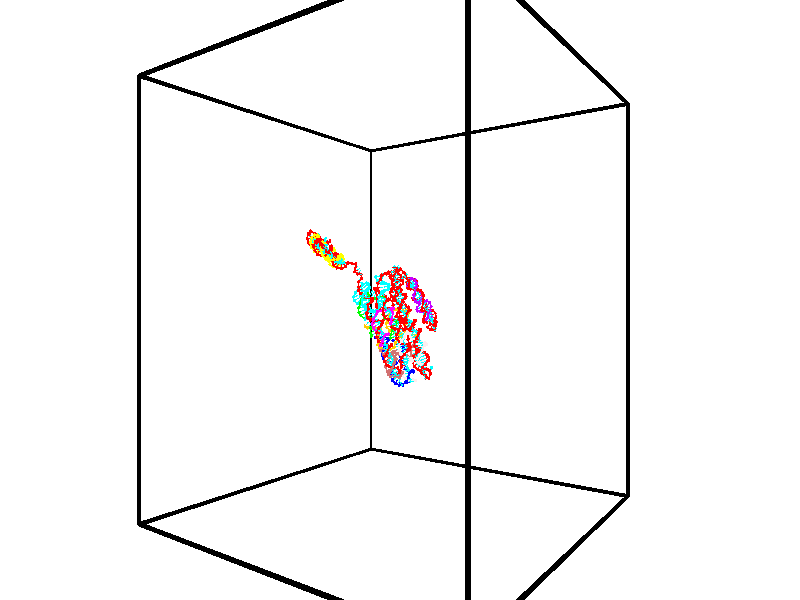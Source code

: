 // switches for output
#declare DRAW_BASES = 1; // possible values are 0, 1; only relevant for DNA ribbons
#declare DRAW_BASES_TYPE = 3; // possible values are 1, 2, 3; only relevant for DNA ribbons
#declare DRAW_FOG = 0; // set to 1 to enable fog

#include "colors.inc"

#include "transforms.inc"
background { rgb <1, 1, 1>}

#default {
   normal{
       ripples 0.25
       frequency 0.20
       turbulence 0.2
       lambda 5
   }
	finish {
		phong 0.1
		phong_size 40.
	}
}

// original window dimensions: 1024x640


// camera settings

camera {
	sky <-0, 1, 0>
	up <-0, 1, 0>
	right 1.6 * <0.581683, 0, 0.813415>
	location <-54.4937, 30, 90.4225>
	look_at <30, 30, 30>
	direction <84.4937, 0, -60.4225>
	angle 67.0682
}


# declare cpy_camera_pos = <-54.4937, 30, 90.4225>;
# if (DRAW_FOG = 1)
fog {
	fog_type 2
	up vnormalize(cpy_camera_pos)
	color rgbt<1,1,1,0.3>
	distance 1e-5
	fog_alt 3e-3
	fog_offset 48
}
# end


// LIGHTS

# declare lum = 6;
global_settings {
	ambient_light rgb lum * <0.05, 0.05, 0.05>
	max_trace_level 15
}# declare cpy_direct_light_amount = 0.25;
light_source
{	1000 * <0.231732, -1, 1.3951>,
	rgb lum * cpy_direct_light_amount
	parallel
}

light_source
{	1000 * <-0.231732, 1, -1.3951>,
	rgb lum * cpy_direct_light_amount
	parallel
}

// strand 0

// nucleotide -1

// particle -1
sphere {
	<42.375912, 32.694225, 22.884401> 0.250000
	pigment { color rgbt <1,0,0,0> }
	no_shadow
}
cylinder {
	<42.757549, 32.811871, 22.907063>,  <42.986530, 32.882458, 22.920660>, 0.100000
	pigment { color rgbt <1,0,0,0> }
	no_shadow
}
cylinder {
	<42.757549, 32.811871, 22.907063>,  <42.375912, 32.694225, 22.884401>, 0.100000
	pigment { color rgbt <1,0,0,0> }
	no_shadow
}

// particle -1
sphere {
	<42.757549, 32.811871, 22.907063> 0.100000
	pigment { color rgbt <1,0,0,0> }
	no_shadow
}
sphere {
	0, 1
	scale<0.080000,0.200000,0.300000>
	matrix <0.087997, -0.094443, -0.991634,
		-0.286300, 0.951094, -0.115988,
		0.954091, 0.294111, 0.056655,
		43.043777, 32.900105, 22.924059>
	pigment { color rgbt <0,1,1,0> }
	no_shadow
}
cylinder {
	<42.220222, 32.759201, 23.633980>,  <42.375912, 32.694225, 22.884401>, 0.130000
	pigment { color rgbt <1,0,0,0> }
	no_shadow
}

// nucleotide -1

// particle -1
sphere {
	<42.220222, 32.759201, 23.633980> 0.250000
	pigment { color rgbt <1,0,0,0> }
	no_shadow
}
cylinder {
	<41.874580, 32.843979, 23.451374>,  <41.667194, 32.894844, 23.341810>, 0.100000
	pigment { color rgbt <1,0,0,0> }
	no_shadow
}
cylinder {
	<41.874580, 32.843979, 23.451374>,  <42.220222, 32.759201, 23.633980>, 0.100000
	pigment { color rgbt <1,0,0,0> }
	no_shadow
}

// particle -1
sphere {
	<41.874580, 32.843979, 23.451374> 0.100000
	pigment { color rgbt <1,0,0,0> }
	no_shadow
}
sphere {
	0, 1
	scale<0.080000,0.200000,0.300000>
	matrix <-0.451390, -0.727568, 0.516615,
		-0.222653, 0.652475, 0.724363,
		-0.864102, 0.211944, -0.456516,
		41.615349, 32.907562, 23.314419>
	pigment { color rgbt <0,1,1,0> }
	no_shadow
}
cylinder {
	<41.734428, 32.595348, 24.132647>,  <42.220222, 32.759201, 23.633980>, 0.130000
	pigment { color rgbt <1,0,0,0> }
	no_shadow
}

// nucleotide -1

// particle -1
sphere {
	<41.734428, 32.595348, 24.132647> 0.250000
	pigment { color rgbt <1,0,0,0> }
	no_shadow
}
cylinder {
	<41.518951, 32.592346, 23.795658>,  <41.389668, 32.590546, 23.593466>, 0.100000
	pigment { color rgbt <1,0,0,0> }
	no_shadow
}
cylinder {
	<41.518951, 32.592346, 23.795658>,  <41.734428, 32.595348, 24.132647>, 0.100000
	pigment { color rgbt <1,0,0,0> }
	no_shadow
}

// particle -1
sphere {
	<41.518951, 32.592346, 23.795658> 0.100000
	pigment { color rgbt <1,0,0,0> }
	no_shadow
}
sphere {
	0, 1
	scale<0.080000,0.200000,0.300000>
	matrix <-0.711823, -0.530867, 0.459878,
		-0.450691, 0.847421, 0.280631,
		-0.538688, -0.007503, -0.842472,
		41.357346, 32.590096, 23.542917>
	pigment { color rgbt <0,1,1,0> }
	no_shadow
}
cylinder {
	<41.147877, 32.949078, 24.256813>,  <41.734428, 32.595348, 24.132647>, 0.130000
	pigment { color rgbt <1,0,0,0> }
	no_shadow
}

// nucleotide -1

// particle -1
sphere {
	<41.147877, 32.949078, 24.256813> 0.250000
	pigment { color rgbt <1,0,0,0> }
	no_shadow
}
cylinder {
	<41.135120, 32.623825, 24.024330>,  <41.127464, 32.428673, 23.884840>, 0.100000
	pigment { color rgbt <1,0,0,0> }
	no_shadow
}
cylinder {
	<41.135120, 32.623825, 24.024330>,  <41.147877, 32.949078, 24.256813>, 0.100000
	pigment { color rgbt <1,0,0,0> }
	no_shadow
}

// particle -1
sphere {
	<41.135120, 32.623825, 24.024330> 0.100000
	pigment { color rgbt <1,0,0,0> }
	no_shadow
}
sphere {
	0, 1
	scale<0.080000,0.200000,0.300000>
	matrix <-0.762958, -0.355837, 0.539699,
		-0.645661, 0.460650, -0.609035,
		-0.031895, -0.813131, -0.581207,
		41.125553, 32.379887, 23.849968>
	pigment { color rgbt <0,1,1,0> }
	no_shadow
}
cylinder {
	<40.522297, 32.813572, 24.024147>,  <41.147877, 32.949078, 24.256813>, 0.130000
	pigment { color rgbt <1,0,0,0> }
	no_shadow
}

// nucleotide -1

// particle -1
sphere {
	<40.522297, 32.813572, 24.024147> 0.250000
	pigment { color rgbt <1,0,0,0> }
	no_shadow
}
cylinder {
	<40.676491, 32.446758, 23.983261>,  <40.769009, 32.226669, 23.958729>, 0.100000
	pigment { color rgbt <1,0,0,0> }
	no_shadow
}
cylinder {
	<40.676491, 32.446758, 23.983261>,  <40.522297, 32.813572, 24.024147>, 0.100000
	pigment { color rgbt <1,0,0,0> }
	no_shadow
}

// particle -1
sphere {
	<40.676491, 32.446758, 23.983261> 0.100000
	pigment { color rgbt <1,0,0,0> }
	no_shadow
}
sphere {
	0, 1
	scale<0.080000,0.200000,0.300000>
	matrix <-0.813423, -0.390029, 0.431533,
		-0.435598, -0.083205, -0.896288,
		0.385484, -0.917036, -0.102215,
		40.792137, 32.171646, 23.952597>
	pigment { color rgbt <0,1,1,0> }
	no_shadow
}
cylinder {
	<40.716461, 33.503460, 24.245796>,  <40.522297, 32.813572, 24.024147>, 0.130000
	pigment { color rgbt <1,0,0,0> }
	no_shadow
}

// nucleotide -1

// particle -1
sphere {
	<40.716461, 33.503460, 24.245796> 0.250000
	pigment { color rgbt <1,0,0,0> }
	no_shadow
}
cylinder {
	<40.455441, 33.467503, 24.546753>,  <40.298828, 33.445927, 24.727327>, 0.100000
	pigment { color rgbt <1,0,0,0> }
	no_shadow
}
cylinder {
	<40.455441, 33.467503, 24.546753>,  <40.716461, 33.503460, 24.245796>, 0.100000
	pigment { color rgbt <1,0,0,0> }
	no_shadow
}

// particle -1
sphere {
	<40.455441, 33.467503, 24.546753> 0.100000
	pigment { color rgbt <1,0,0,0> }
	no_shadow
}
sphere {
	0, 1
	scale<0.080000,0.200000,0.300000>
	matrix <0.518527, -0.777021, 0.356886,
		0.552543, 0.623023, 0.553659,
		-0.652553, -0.089892, 0.752392,
		40.259674, 33.440536, 24.772470>
	pigment { color rgbt <0,1,1,0> }
	no_shadow
}
cylinder {
	<41.127674, 33.450844, 24.818977>,  <40.716461, 33.503460, 24.245796>, 0.130000
	pigment { color rgbt <1,0,0,0> }
	no_shadow
}

// nucleotide -1

// particle -1
sphere {
	<41.127674, 33.450844, 24.818977> 0.250000
	pigment { color rgbt <1,0,0,0> }
	no_shadow
}
cylinder {
	<40.771839, 33.306007, 24.930351>,  <40.558338, 33.219105, 24.997175>, 0.100000
	pigment { color rgbt <1,0,0,0> }
	no_shadow
}
cylinder {
	<40.771839, 33.306007, 24.930351>,  <41.127674, 33.450844, 24.818977>, 0.100000
	pigment { color rgbt <1,0,0,0> }
	no_shadow
}

// particle -1
sphere {
	<40.771839, 33.306007, 24.930351> 0.100000
	pigment { color rgbt <1,0,0,0> }
	no_shadow
}
sphere {
	0, 1
	scale<0.080000,0.200000,0.300000>
	matrix <0.456652, -0.691504, 0.559724,
		-0.010130, 0.625072, 0.780502,
		-0.889588, -0.362087, 0.278435,
		40.504963, 33.197380, 25.013882>
	pigment { color rgbt <0,1,1,0> }
	no_shadow
}
cylinder {
	<41.116386, 33.314991, 25.566490>,  <41.127674, 33.450844, 24.818977>, 0.130000
	pigment { color rgbt <1,0,0,0> }
	no_shadow
}

// nucleotide -1

// particle -1
sphere {
	<41.116386, 33.314991, 25.566490> 0.250000
	pigment { color rgbt <1,0,0,0> }
	no_shadow
}
cylinder {
	<40.826847, 33.083767, 25.415813>,  <40.653126, 32.945034, 25.325407>, 0.100000
	pigment { color rgbt <1,0,0,0> }
	no_shadow
}
cylinder {
	<40.826847, 33.083767, 25.415813>,  <41.116386, 33.314991, 25.566490>, 0.100000
	pigment { color rgbt <1,0,0,0> }
	no_shadow
}

// particle -1
sphere {
	<40.826847, 33.083767, 25.415813> 0.100000
	pigment { color rgbt <1,0,0,0> }
	no_shadow
}
sphere {
	0, 1
	scale<0.080000,0.200000,0.300000>
	matrix <0.291912, -0.751264, 0.591937,
		-0.625169, 0.318509, 0.712541,
		-0.723844, -0.578060, -0.376691,
		40.609695, 32.910347, 25.302807>
	pigment { color rgbt <0,1,1,0> }
	no_shadow
}
cylinder {
	<40.892384, 32.888252, 26.190084>,  <41.116386, 33.314991, 25.566490>, 0.130000
	pigment { color rgbt <1,0,0,0> }
	no_shadow
}

// nucleotide -1

// particle -1
sphere {
	<40.892384, 32.888252, 26.190084> 0.250000
	pigment { color rgbt <1,0,0,0> }
	no_shadow
}
cylinder {
	<40.745247, 32.699894, 25.869347>,  <40.656967, 32.586880, 25.676905>, 0.100000
	pigment { color rgbt <1,0,0,0> }
	no_shadow
}
cylinder {
	<40.745247, 32.699894, 25.869347>,  <40.892384, 32.888252, 26.190084>, 0.100000
	pigment { color rgbt <1,0,0,0> }
	no_shadow
}

// particle -1
sphere {
	<40.745247, 32.699894, 25.869347> 0.100000
	pigment { color rgbt <1,0,0,0> }
	no_shadow
}
sphere {
	0, 1
	scale<0.080000,0.200000,0.300000>
	matrix <0.391160, -0.860654, 0.325990,
		-0.843617, -0.193738, 0.500776,
		-0.367839, -0.470894, -0.801844,
		40.634895, 32.558624, 25.628794>
	pigment { color rgbt <0,1,1,0> }
	no_shadow
}
cylinder {
	<40.663837, 32.260647, 26.465084>,  <40.892384, 32.888252, 26.190084>, 0.130000
	pigment { color rgbt <1,0,0,0> }
	no_shadow
}

// nucleotide -1

// particle -1
sphere {
	<40.663837, 32.260647, 26.465084> 0.250000
	pigment { color rgbt <1,0,0,0> }
	no_shadow
}
cylinder {
	<40.707989, 32.203716, 26.071625>,  <40.734482, 32.169559, 25.835550>, 0.100000
	pigment { color rgbt <1,0,0,0> }
	no_shadow
}
cylinder {
	<40.707989, 32.203716, 26.071625>,  <40.663837, 32.260647, 26.465084>, 0.100000
	pigment { color rgbt <1,0,0,0> }
	no_shadow
}

// particle -1
sphere {
	<40.707989, 32.203716, 26.071625> 0.100000
	pigment { color rgbt <1,0,0,0> }
	no_shadow
}
sphere {
	0, 1
	scale<0.080000,0.200000,0.300000>
	matrix <0.625504, -0.759165, 0.180034,
		-0.772373, -0.635147, 0.005226,
		0.110381, -0.142322, -0.983647,
		40.741104, 32.161018, 25.776531>
	pigment { color rgbt <0,1,1,0> }
	no_shadow
}
cylinder {
	<40.644054, 31.500128, 26.390738>,  <40.663837, 32.260647, 26.465084>, 0.130000
	pigment { color rgbt <1,0,0,0> }
	no_shadow
}

// nucleotide -1

// particle -1
sphere {
	<40.644054, 31.500128, 26.390738> 0.250000
	pigment { color rgbt <1,0,0,0> }
	no_shadow
}
cylinder {
	<40.807381, 31.604412, 26.040810>,  <40.905376, 31.666983, 25.830853>, 0.100000
	pigment { color rgbt <1,0,0,0> }
	no_shadow
}
cylinder {
	<40.807381, 31.604412, 26.040810>,  <40.644054, 31.500128, 26.390738>, 0.100000
	pigment { color rgbt <1,0,0,0> }
	no_shadow
}

// particle -1
sphere {
	<40.807381, 31.604412, 26.040810> 0.100000
	pigment { color rgbt <1,0,0,0> }
	no_shadow
}
sphere {
	0, 1
	scale<0.080000,0.200000,0.300000>
	matrix <0.450029, -0.891283, -0.055570,
		-0.794200, -0.371004, -0.481251,
		0.408314, 0.260711, -0.874820,
		40.929874, 31.682625, 25.778364>
	pigment { color rgbt <0,1,1,0> }
	no_shadow
}
cylinder {
	<40.409637, 31.038475, 25.992054>,  <40.644054, 31.500128, 26.390738>, 0.130000
	pigment { color rgbt <1,0,0,0> }
	no_shadow
}

// nucleotide -1

// particle -1
sphere {
	<40.409637, 31.038475, 25.992054> 0.250000
	pigment { color rgbt <1,0,0,0> }
	no_shadow
}
cylinder {
	<40.750744, 31.160049, 25.822159>,  <40.955410, 31.232994, 25.720221>, 0.100000
	pigment { color rgbt <1,0,0,0> }
	no_shadow
}
cylinder {
	<40.750744, 31.160049, 25.822159>,  <40.409637, 31.038475, 25.992054>, 0.100000
	pigment { color rgbt <1,0,0,0> }
	no_shadow
}

// particle -1
sphere {
	<40.750744, 31.160049, 25.822159> 0.100000
	pigment { color rgbt <1,0,0,0> }
	no_shadow
}
sphere {
	0, 1
	scale<0.080000,0.200000,0.300000>
	matrix <0.335612, -0.942000, -0.000259,
		-0.400184, -0.142327, -0.905316,
		0.852771, 0.303938, -0.424740,
		41.006577, 31.251230, 25.694736>
	pigment { color rgbt <0,1,1,0> }
	no_shadow
}
cylinder {
	<40.676933, 30.429852, 25.623692>,  <40.409637, 31.038475, 25.992054>, 0.130000
	pigment { color rgbt <1,0,0,0> }
	no_shadow
}

// nucleotide -1

// particle -1
sphere {
	<40.676933, 30.429852, 25.623692> 0.250000
	pigment { color rgbt <1,0,0,0> }
	no_shadow
}
cylinder {
	<40.987930, 30.678425, 25.585072>,  <41.174530, 30.827568, 25.561899>, 0.100000
	pigment { color rgbt <1,0,0,0> }
	no_shadow
}
cylinder {
	<40.987930, 30.678425, 25.585072>,  <40.676933, 30.429852, 25.623692>, 0.100000
	pigment { color rgbt <1,0,0,0> }
	no_shadow
}

// particle -1
sphere {
	<40.987930, 30.678425, 25.585072> 0.100000
	pigment { color rgbt <1,0,0,0> }
	no_shadow
}
sphere {
	0, 1
	scale<0.080000,0.200000,0.300000>
	matrix <0.614448, -0.783349, -0.093903,
		-0.133987, 0.013684, -0.990888,
		0.777496, 0.621432, -0.096550,
		41.221180, 30.864855, 25.556107>
	pigment { color rgbt <0,1,1,0> }
	no_shadow
}
cylinder {
	<41.040119, 30.269199, 25.033890>,  <40.676933, 30.429852, 25.623692>, 0.130000
	pigment { color rgbt <1,0,0,0> }
	no_shadow
}

// nucleotide -1

// particle -1
sphere {
	<41.040119, 30.269199, 25.033890> 0.250000
	pigment { color rgbt <1,0,0,0> }
	no_shadow
}
cylinder {
	<41.287506, 30.459923, 25.283741>,  <41.435936, 30.574356, 25.433651>, 0.100000
	pigment { color rgbt <1,0,0,0> }
	no_shadow
}
cylinder {
	<41.287506, 30.459923, 25.283741>,  <41.040119, 30.269199, 25.033890>, 0.100000
	pigment { color rgbt <1,0,0,0> }
	no_shadow
}

// particle -1
sphere {
	<41.287506, 30.459923, 25.283741> 0.100000
	pigment { color rgbt <1,0,0,0> }
	no_shadow
}
sphere {
	0, 1
	scale<0.080000,0.200000,0.300000>
	matrix <0.619537, -0.784837, -0.014321,
		0.483402, 0.395837, -0.780791,
		0.618463, 0.476806, 0.624628,
		41.473045, 30.602964, 25.471128>
	pigment { color rgbt <0,1,1,0> }
	no_shadow
}
cylinder {
	<41.726917, 30.050503, 24.811115>,  <41.040119, 30.269199, 25.033890>, 0.130000
	pigment { color rgbt <1,0,0,0> }
	no_shadow
}

// nucleotide -1

// particle -1
sphere {
	<41.726917, 30.050503, 24.811115> 0.250000
	pigment { color rgbt <1,0,0,0> }
	no_shadow
}
cylinder {
	<41.767029, 30.171925, 25.190125>,  <41.791096, 30.244778, 25.417530>, 0.100000
	pigment { color rgbt <1,0,0,0> }
	no_shadow
}
cylinder {
	<41.767029, 30.171925, 25.190125>,  <41.726917, 30.050503, 24.811115>, 0.100000
	pigment { color rgbt <1,0,0,0> }
	no_shadow
}

// particle -1
sphere {
	<41.767029, 30.171925, 25.190125> 0.100000
	pigment { color rgbt <1,0,0,0> }
	no_shadow
}
sphere {
	0, 1
	scale<0.080000,0.200000,0.300000>
	matrix <0.643794, -0.745888, 0.170824,
		0.758600, 0.592879, -0.270224,
		0.100278, 0.303556, 0.947522,
		41.797112, 30.262991, 25.474380>
	pigment { color rgbt <0,1,1,0> }
	no_shadow
}
cylinder {
	<42.402397, 29.959454, 24.991484>,  <41.726917, 30.050503, 24.811115>, 0.130000
	pigment { color rgbt <1,0,0,0> }
	no_shadow
}

// nucleotide -1

// particle -1
sphere {
	<42.402397, 29.959454, 24.991484> 0.250000
	pigment { color rgbt <1,0,0,0> }
	no_shadow
}
cylinder {
	<42.242821, 29.987495, 25.357201>,  <42.147076, 30.004320, 25.576632>, 0.100000
	pigment { color rgbt <1,0,0,0> }
	no_shadow
}
cylinder {
	<42.242821, 29.987495, 25.357201>,  <42.402397, 29.959454, 24.991484>, 0.100000
	pigment { color rgbt <1,0,0,0> }
	no_shadow
}

// particle -1
sphere {
	<42.242821, 29.987495, 25.357201> 0.100000
	pigment { color rgbt <1,0,0,0> }
	no_shadow
}
sphere {
	0, 1
	scale<0.080000,0.200000,0.300000>
	matrix <0.467903, -0.841937, 0.268719,
		0.788615, 0.535003, 0.303080,
		-0.398940, 0.070103, 0.914293,
		42.123138, 30.008526, 25.631489>
	pigment { color rgbt <0,1,1,0> }
	no_shadow
}
cylinder {
	<42.929646, 30.018806, 25.494740>,  <42.402397, 29.959454, 24.991484>, 0.130000
	pigment { color rgbt <1,0,0,0> }
	no_shadow
}

// nucleotide -1

// particle -1
sphere {
	<42.929646, 30.018806, 25.494740> 0.250000
	pigment { color rgbt <1,0,0,0> }
	no_shadow
}
cylinder {
	<42.606583, 29.852116, 25.661606>,  <42.412743, 29.752102, 25.761726>, 0.100000
	pigment { color rgbt <1,0,0,0> }
	no_shadow
}
cylinder {
	<42.606583, 29.852116, 25.661606>,  <42.929646, 30.018806, 25.494740>, 0.100000
	pigment { color rgbt <1,0,0,0> }
	no_shadow
}

// particle -1
sphere {
	<42.606583, 29.852116, 25.661606> 0.100000
	pigment { color rgbt <1,0,0,0> }
	no_shadow
}
sphere {
	0, 1
	scale<0.080000,0.200000,0.300000>
	matrix <0.565482, -0.747874, 0.347727,
		0.167080, 0.516745, 0.839678,
		-0.807659, -0.416725, 0.417165,
		42.364285, 29.727098, 25.786755>
	pigment { color rgbt <0,1,1,0> }
	no_shadow
}
cylinder {
	<43.238529, 29.628117, 26.017233>,  <42.929646, 30.018806, 25.494740>, 0.130000
	pigment { color rgbt <1,0,0,0> }
	no_shadow
}

// nucleotide -1

// particle -1
sphere {
	<43.238529, 29.628117, 26.017233> 0.250000
	pigment { color rgbt <1,0,0,0> }
	no_shadow
}
cylinder {
	<42.863766, 29.490459, 26.041798>,  <42.638908, 29.407866, 26.056536>, 0.100000
	pigment { color rgbt <1,0,0,0> }
	no_shadow
}
cylinder {
	<42.863766, 29.490459, 26.041798>,  <43.238529, 29.628117, 26.017233>, 0.100000
	pigment { color rgbt <1,0,0,0> }
	no_shadow
}

// particle -1
sphere {
	<42.863766, 29.490459, 26.041798> 0.100000
	pigment { color rgbt <1,0,0,0> }
	no_shadow
}
sphere {
	0, 1
	scale<0.080000,0.200000,0.300000>
	matrix <0.345598, -0.885389, 0.310883,
		-0.052614, 0.312493, 0.948462,
		-0.936907, -0.344143, 0.061413,
		42.582695, 29.387217, 26.060221>
	pigment { color rgbt <0,1,1,0> }
	no_shadow
}
cylinder {
	<43.141079, 29.347067, 26.677305>,  <43.238529, 29.628117, 26.017233>, 0.130000
	pigment { color rgbt <1,0,0,0> }
	no_shadow
}

// nucleotide -1

// particle -1
sphere {
	<43.141079, 29.347067, 26.677305> 0.250000
	pigment { color rgbt <1,0,0,0> }
	no_shadow
}
cylinder {
	<42.882626, 29.170986, 26.427910>,  <42.727554, 29.065338, 26.278273>, 0.100000
	pigment { color rgbt <1,0,0,0> }
	no_shadow
}
cylinder {
	<42.882626, 29.170986, 26.427910>,  <43.141079, 29.347067, 26.677305>, 0.100000
	pigment { color rgbt <1,0,0,0> }
	no_shadow
}

// particle -1
sphere {
	<42.882626, 29.170986, 26.427910> 0.100000
	pigment { color rgbt <1,0,0,0> }
	no_shadow
}
sphere {
	0, 1
	scale<0.080000,0.200000,0.300000>
	matrix <0.214050, -0.888642, 0.405583,
		-0.732597, 0.128602, 0.668403,
		-0.646130, -0.440201, -0.623490,
		42.688786, 29.038925, 26.240864>
	pigment { color rgbt <0,1,1,0> }
	no_shadow
}
cylinder {
	<42.879322, 28.780262, 27.083834>,  <43.141079, 29.347067, 26.677305>, 0.130000
	pigment { color rgbt <1,0,0,0> }
	no_shadow
}

// nucleotide -1

// particle -1
sphere {
	<42.879322, 28.780262, 27.083834> 0.250000
	pigment { color rgbt <1,0,0,0> }
	no_shadow
}
cylinder {
	<42.809696, 28.667538, 26.706413>,  <42.767921, 28.599903, 26.479961>, 0.100000
	pigment { color rgbt <1,0,0,0> }
	no_shadow
}
cylinder {
	<42.809696, 28.667538, 26.706413>,  <42.879322, 28.780262, 27.083834>, 0.100000
	pigment { color rgbt <1,0,0,0> }
	no_shadow
}

// particle -1
sphere {
	<42.809696, 28.667538, 26.706413> 0.100000
	pigment { color rgbt <1,0,0,0> }
	no_shadow
}
sphere {
	0, 1
	scale<0.080000,0.200000,0.300000>
	matrix <0.066080, -0.959360, 0.274341,
		-0.982515, -0.014598, 0.185608,
		-0.174060, -0.281809, -0.943550,
		42.757477, 28.582994, 26.423347>
	pigment { color rgbt <0,1,1,0> }
	no_shadow
}
cylinder {
	<42.544682, 28.141062, 27.096502>,  <42.879322, 28.780262, 27.083834>, 0.130000
	pigment { color rgbt <1,0,0,0> }
	no_shadow
}

// nucleotide -1

// particle -1
sphere {
	<42.544682, 28.141062, 27.096502> 0.250000
	pigment { color rgbt <1,0,0,0> }
	no_shadow
}
cylinder {
	<42.703751, 28.124901, 26.729847>,  <42.799191, 28.115204, 26.509853>, 0.100000
	pigment { color rgbt <1,0,0,0> }
	no_shadow
}
cylinder {
	<42.703751, 28.124901, 26.729847>,  <42.544682, 28.141062, 27.096502>, 0.100000
	pigment { color rgbt <1,0,0,0> }
	no_shadow
}

// particle -1
sphere {
	<42.703751, 28.124901, 26.729847> 0.100000
	pigment { color rgbt <1,0,0,0> }
	no_shadow
}
sphere {
	0, 1
	scale<0.080000,0.200000,0.300000>
	matrix <0.254171, -0.955082, 0.152363,
		-0.881621, -0.293573, -0.369540,
		0.397671, -0.040400, -0.916638,
		42.823051, 28.112782, 26.454855>
	pigment { color rgbt <0,1,1,0> }
	no_shadow
}
cylinder {
	<42.480072, 27.439762, 26.856396>,  <42.544682, 28.141062, 27.096502>, 0.130000
	pigment { color rgbt <1,0,0,0> }
	no_shadow
}

// nucleotide -1

// particle -1
sphere {
	<42.480072, 27.439762, 26.856396> 0.250000
	pigment { color rgbt <1,0,0,0> }
	no_shadow
}
cylinder {
	<42.761974, 27.586311, 26.613384>,  <42.931114, 27.674240, 26.467577>, 0.100000
	pigment { color rgbt <1,0,0,0> }
	no_shadow
}
cylinder {
	<42.761974, 27.586311, 26.613384>,  <42.480072, 27.439762, 26.856396>, 0.100000
	pigment { color rgbt <1,0,0,0> }
	no_shadow
}

// particle -1
sphere {
	<42.761974, 27.586311, 26.613384> 0.100000
	pigment { color rgbt <1,0,0,0> }
	no_shadow
}
sphere {
	0, 1
	scale<0.080000,0.200000,0.300000>
	matrix <0.568778, -0.803619, 0.175178,
		-0.424042, -0.469007, -0.774739,
		0.704755, 0.366372, -0.607530,
		42.973400, 27.696222, 26.431126>
	pigment { color rgbt <0,1,1,0> }
	no_shadow
}
cylinder {
	<42.608803, 26.934038, 26.533949>,  <42.480072, 27.439762, 26.856396>, 0.130000
	pigment { color rgbt <1,0,0,0> }
	no_shadow
}

// nucleotide -1

// particle -1
sphere {
	<42.608803, 26.934038, 26.533949> 0.250000
	pigment { color rgbt <1,0,0,0> }
	no_shadow
}
cylinder {
	<42.930290, 27.168598, 26.493599>,  <43.123180, 27.309334, 26.469389>, 0.100000
	pigment { color rgbt <1,0,0,0> }
	no_shadow
}
cylinder {
	<42.930290, 27.168598, 26.493599>,  <42.608803, 26.934038, 26.533949>, 0.100000
	pigment { color rgbt <1,0,0,0> }
	no_shadow
}

// particle -1
sphere {
	<42.930290, 27.168598, 26.493599> 0.100000
	pigment { color rgbt <1,0,0,0> }
	no_shadow
}
sphere {
	0, 1
	scale<0.080000,0.200000,0.300000>
	matrix <0.584653, -0.746795, 0.316982,
		0.110544, -0.313742, -0.943052,
		0.803717, 0.586399, -0.100877,
		43.171406, 27.344519, 26.463335>
	pigment { color rgbt <0,1,1,0> }
	no_shadow
}
cylinder {
	<43.083786, 26.568039, 26.105621>,  <42.608803, 26.934038, 26.533949>, 0.130000
	pigment { color rgbt <1,0,0,0> }
	no_shadow
}

// nucleotide -1

// particle -1
sphere {
	<43.083786, 26.568039, 26.105621> 0.250000
	pigment { color rgbt <1,0,0,0> }
	no_shadow
}
cylinder {
	<43.303211, 26.819878, 26.325691>,  <43.434864, 26.970982, 26.457733>, 0.100000
	pigment { color rgbt <1,0,0,0> }
	no_shadow
}
cylinder {
	<43.303211, 26.819878, 26.325691>,  <43.083786, 26.568039, 26.105621>, 0.100000
	pigment { color rgbt <1,0,0,0> }
	no_shadow
}

// particle -1
sphere {
	<43.303211, 26.819878, 26.325691> 0.100000
	pigment { color rgbt <1,0,0,0> }
	no_shadow
}
sphere {
	0, 1
	scale<0.080000,0.200000,0.300000>
	matrix <0.652801, -0.733656, 0.188680,
		0.522431, 0.255652, -0.813454,
		0.548559, 0.629596, 0.550175,
		43.467777, 27.008757, 26.490744>
	pigment { color rgbt <0,1,1,0> }
	no_shadow
}
cylinder {
	<43.750050, 26.381004, 25.928371>,  <43.083786, 26.568039, 26.105621>, 0.130000
	pigment { color rgbt <1,0,0,0> }
	no_shadow
}

// nucleotide -1

// particle -1
sphere {
	<43.750050, 26.381004, 25.928371> 0.250000
	pigment { color rgbt <1,0,0,0> }
	no_shadow
}
cylinder {
	<43.775738, 26.584328, 26.271881>,  <43.791153, 26.706322, 26.477987>, 0.100000
	pigment { color rgbt <1,0,0,0> }
	no_shadow
}
cylinder {
	<43.775738, 26.584328, 26.271881>,  <43.750050, 26.381004, 25.928371>, 0.100000
	pigment { color rgbt <1,0,0,0> }
	no_shadow
}

// particle -1
sphere {
	<43.775738, 26.584328, 26.271881> 0.100000
	pigment { color rgbt <1,0,0,0> }
	no_shadow
}
sphere {
	0, 1
	scale<0.080000,0.200000,0.300000>
	matrix <0.753797, -0.588642, 0.292045,
		0.653961, 0.628588, -0.420966,
		0.064222, 0.508310, 0.858776,
		43.795006, 26.736820, 26.529514>
	pigment { color rgbt <0,1,1,0> }
	no_shadow
}
cylinder {
	<44.475082, 26.311073, 26.083450>,  <43.750050, 26.381004, 25.928371>, 0.130000
	pigment { color rgbt <1,0,0,0> }
	no_shadow
}

// nucleotide -1

// particle -1
sphere {
	<44.475082, 26.311073, 26.083450> 0.250000
	pigment { color rgbt <1,0,0,0> }
	no_shadow
}
cylinder {
	<44.321159, 26.452625, 26.424435>,  <44.228806, 26.537556, 26.629025>, 0.100000
	pigment { color rgbt <1,0,0,0> }
	no_shadow
}
cylinder {
	<44.321159, 26.452625, 26.424435>,  <44.475082, 26.311073, 26.083450>, 0.100000
	pigment { color rgbt <1,0,0,0> }
	no_shadow
}

// particle -1
sphere {
	<44.321159, 26.452625, 26.424435> 0.100000
	pigment { color rgbt <1,0,0,0> }
	no_shadow
}
sphere {
	0, 1
	scale<0.080000,0.200000,0.300000>
	matrix <0.671755, -0.526005, 0.521597,
		0.632981, 0.773362, -0.035307,
		-0.384812, 0.353879, 0.852461,
		44.205715, 26.558788, 26.680174>
	pigment { color rgbt <0,1,1,0> }
	no_shadow
}
cylinder {
	<45.071507, 26.690996, 26.570581>,  <44.475082, 26.311073, 26.083450>, 0.130000
	pigment { color rgbt <1,0,0,0> }
	no_shadow
}

// nucleotide -1

// particle -1
sphere {
	<45.071507, 26.690996, 26.570581> 0.250000
	pigment { color rgbt <1,0,0,0> }
	no_shadow
}
cylinder {
	<44.751816, 26.530319, 26.749413>,  <44.560001, 26.433912, 26.856712>, 0.100000
	pigment { color rgbt <1,0,0,0> }
	no_shadow
}
cylinder {
	<44.751816, 26.530319, 26.749413>,  <45.071507, 26.690996, 26.570581>, 0.100000
	pigment { color rgbt <1,0,0,0> }
	no_shadow
}

// particle -1
sphere {
	<44.751816, 26.530319, 26.749413> 0.100000
	pigment { color rgbt <1,0,0,0> }
	no_shadow
}
sphere {
	0, 1
	scale<0.080000,0.200000,0.300000>
	matrix <0.598550, -0.599451, 0.531409,
		0.054540, 0.692316, 0.719530,
		-0.799227, -0.401692, 0.447080,
		44.512047, 26.409811, 26.883537>
	pigment { color rgbt <0,1,1,0> }
	no_shadow
}
cylinder {
	<45.167084, 26.763750, 27.367039>,  <45.071507, 26.690996, 26.570581>, 0.130000
	pigment { color rgbt <1,0,0,0> }
	no_shadow
}

// nucleotide -1

// particle -1
sphere {
	<45.167084, 26.763750, 27.367039> 0.250000
	pigment { color rgbt <1,0,0,0> }
	no_shadow
}
cylinder {
	<44.902992, 26.470222, 27.303020>,  <44.744537, 26.294106, 27.264608>, 0.100000
	pigment { color rgbt <1,0,0,0> }
	no_shadow
}
cylinder {
	<44.902992, 26.470222, 27.303020>,  <45.167084, 26.763750, 27.367039>, 0.100000
	pigment { color rgbt <1,0,0,0> }
	no_shadow
}

// particle -1
sphere {
	<44.902992, 26.470222, 27.303020> 0.100000
	pigment { color rgbt <1,0,0,0> }
	no_shadow
}
sphere {
	0, 1
	scale<0.080000,0.200000,0.300000>
	matrix <0.359788, -0.496058, 0.790240,
		-0.659285, 0.464153, 0.591528,
		-0.660224, -0.733818, -0.160047,
		44.704926, 26.250076, 27.255007>
	pigment { color rgbt <0,1,1,0> }
	no_shadow
}
cylinder {
	<44.807858, 26.454241, 28.096169>,  <45.167084, 26.763750, 27.367039>, 0.130000
	pigment { color rgbt <1,0,0,0> }
	no_shadow
}

// nucleotide -1

// particle -1
sphere {
	<44.807858, 26.454241, 28.096169> 0.250000
	pigment { color rgbt <1,0,0,0> }
	no_shadow
}
cylinder {
	<44.786171, 26.189144, 27.797417>,  <44.773159, 26.030087, 27.618166>, 0.100000
	pigment { color rgbt <1,0,0,0> }
	no_shadow
}
cylinder {
	<44.786171, 26.189144, 27.797417>,  <44.807858, 26.454241, 28.096169>, 0.100000
	pigment { color rgbt <1,0,0,0> }
	no_shadow
}

// particle -1
sphere {
	<44.786171, 26.189144, 27.797417> 0.100000
	pigment { color rgbt <1,0,0,0> }
	no_shadow
}
sphere {
	0, 1
	scale<0.080000,0.200000,0.300000>
	matrix <0.211811, -0.738593, 0.640013,
		-0.975806, -0.123497, 0.180421,
		-0.054218, -0.662744, -0.746881,
		44.769905, 25.990320, 27.573353>
	pigment { color rgbt <0,1,1,0> }
	no_shadow
}
cylinder {
	<44.311661, 25.809065, 28.306112>,  <44.807858, 26.454241, 28.096169>, 0.130000
	pigment { color rgbt <1,0,0,0> }
	no_shadow
}

// nucleotide -1

// particle -1
sphere {
	<44.311661, 25.809065, 28.306112> 0.250000
	pigment { color rgbt <1,0,0,0> }
	no_shadow
}
cylinder {
	<44.601139, 25.733402, 28.040638>,  <44.774826, 25.688004, 27.881353>, 0.100000
	pigment { color rgbt <1,0,0,0> }
	no_shadow
}
cylinder {
	<44.601139, 25.733402, 28.040638>,  <44.311661, 25.809065, 28.306112>, 0.100000
	pigment { color rgbt <1,0,0,0> }
	no_shadow
}

// particle -1
sphere {
	<44.601139, 25.733402, 28.040638> 0.100000
	pigment { color rgbt <1,0,0,0> }
	no_shadow
}
sphere {
	0, 1
	scale<0.080000,0.200000,0.300000>
	matrix <0.295917, -0.783747, 0.546053,
		-0.623452, -0.591574, -0.511222,
		0.723700, -0.189158, -0.663685,
		44.818249, 25.676655, 27.841532>
	pigment { color rgbt <0,1,1,0> }
	no_shadow
}
cylinder {
	<44.265583, 25.095835, 28.058861>,  <44.311661, 25.809065, 28.306112>, 0.130000
	pigment { color rgbt <1,0,0,0> }
	no_shadow
}

// nucleotide -1

// particle -1
sphere {
	<44.265583, 25.095835, 28.058861> 0.250000
	pigment { color rgbt <1,0,0,0> }
	no_shadow
}
cylinder {
	<44.643028, 25.194019, 27.970016>,  <44.869495, 25.252930, 27.916710>, 0.100000
	pigment { color rgbt <1,0,0,0> }
	no_shadow
}
cylinder {
	<44.643028, 25.194019, 27.970016>,  <44.265583, 25.095835, 28.058861>, 0.100000
	pigment { color rgbt <1,0,0,0> }
	no_shadow
}

// particle -1
sphere {
	<44.643028, 25.194019, 27.970016> 0.100000
	pigment { color rgbt <1,0,0,0> }
	no_shadow
}
sphere {
	0, 1
	scale<0.080000,0.200000,0.300000>
	matrix <0.330995, -0.710380, 0.621130,
		-0.005319, -0.659627, -0.751574,
		0.943617, 0.245464, -0.222112,
		44.926113, 25.267658, 27.903383>
	pigment { color rgbt <0,1,1,0> }
	no_shadow
}
cylinder {
	<43.432957, 25.325497, 28.220333>,  <44.265583, 25.095835, 28.058861>, 0.130000
	pigment { color rgbt <1,0,0,0> }
	no_shadow
}

// nucleotide -1

// particle -1
sphere {
	<43.432957, 25.325497, 28.220333> 0.250000
	pigment { color rgbt <1,0,0,0> }
	no_shadow
}
cylinder {
	<43.216927, 25.241123, 28.546234>,  <43.087307, 25.190498, 28.741776>, 0.100000
	pigment { color rgbt <1,0,0,0> }
	no_shadow
}
cylinder {
	<43.216927, 25.241123, 28.546234>,  <43.432957, 25.325497, 28.220333>, 0.100000
	pigment { color rgbt <1,0,0,0> }
	no_shadow
}

// particle -1
sphere {
	<43.216927, 25.241123, 28.546234> 0.100000
	pigment { color rgbt <1,0,0,0> }
	no_shadow
}
sphere {
	0, 1
	scale<0.080000,0.200000,0.300000>
	matrix <-0.474999, 0.875556, -0.088188,
		-0.694762, -0.434636, -0.573060,
		-0.540076, -0.210934, 0.814754,
		43.054905, 25.177843, 28.790661>
	pigment { color rgbt <0,1,1,0> }
	no_shadow
}
cylinder {
	<42.665466, 25.362669, 28.027588>,  <43.432957, 25.325497, 28.220333>, 0.130000
	pigment { color rgbt <1,0,0,0> }
	no_shadow
}

// nucleotide -1

// particle -1
sphere {
	<42.665466, 25.362669, 28.027588> 0.250000
	pigment { color rgbt <1,0,0,0> }
	no_shadow
}
cylinder {
	<42.741150, 25.448055, 28.410969>,  <42.786560, 25.499287, 28.640997>, 0.100000
	pigment { color rgbt <1,0,0,0> }
	no_shadow
}
cylinder {
	<42.741150, 25.448055, 28.410969>,  <42.665466, 25.362669, 28.027588>, 0.100000
	pigment { color rgbt <1,0,0,0> }
	no_shadow
}

// particle -1
sphere {
	<42.741150, 25.448055, 28.410969> 0.100000
	pigment { color rgbt <1,0,0,0> }
	no_shadow
}
sphere {
	0, 1
	scale<0.080000,0.200000,0.300000>
	matrix <-0.655946, 0.753830, -0.038397,
		-0.730707, -0.621428, 0.282655,
		0.189213, 0.213464, 0.958453,
		42.797913, 25.512094, 28.698505>
	pigment { color rgbt <0,1,1,0> }
	no_shadow
}
cylinder {
	<42.007214, 25.312975, 28.549667>,  <42.665466, 25.362669, 28.027588>, 0.130000
	pigment { color rgbt <1,0,0,0> }
	no_shadow
}

// nucleotide -1

// particle -1
sphere {
	<42.007214, 25.312975, 28.549667> 0.250000
	pigment { color rgbt <1,0,0,0> }
	no_shadow
}
cylinder {
	<42.297531, 25.587738, 28.534824>,  <42.471722, 25.752596, 28.525919>, 0.100000
	pigment { color rgbt <1,0,0,0> }
	no_shadow
}
cylinder {
	<42.297531, 25.587738, 28.534824>,  <42.007214, 25.312975, 28.549667>, 0.100000
	pigment { color rgbt <1,0,0,0> }
	no_shadow
}

// particle -1
sphere {
	<42.297531, 25.587738, 28.534824> 0.100000
	pigment { color rgbt <1,0,0,0> }
	no_shadow
}
sphere {
	0, 1
	scale<0.080000,0.200000,0.300000>
	matrix <-0.671426, 0.695637, -0.255493,
		-0.149685, 0.210353, 0.966098,
		0.725798, 0.686907, -0.037110,
		42.515270, 25.793810, 28.523691>
	pigment { color rgbt <0,1,1,0> }
	no_shadow
}
cylinder {
	<41.474174, 25.689096, 28.200953>,  <42.007214, 25.312975, 28.549667>, 0.130000
	pigment { color rgbt <1,0,0,0> }
	no_shadow
}

// nucleotide -1

// particle -1
sphere {
	<41.474174, 25.689096, 28.200953> 0.250000
	pigment { color rgbt <1,0,0,0> }
	no_shadow
}
cylinder {
	<41.813404, 25.882282, 28.288143>,  <42.016941, 25.998194, 28.340458>, 0.100000
	pigment { color rgbt <1,0,0,0> }
	no_shadow
}
cylinder {
	<41.813404, 25.882282, 28.288143>,  <41.474174, 25.689096, 28.200953>, 0.100000
	pigment { color rgbt <1,0,0,0> }
	no_shadow
}

// particle -1
sphere {
	<41.813404, 25.882282, 28.288143> 0.100000
	pigment { color rgbt <1,0,0,0> }
	no_shadow
}
sphere {
	0, 1
	scale<0.080000,0.200000,0.300000>
	matrix <-0.443426, 0.872078, -0.207011,
		-0.290071, 0.078905, 0.953747,
		0.848075, 0.482964, 0.217976,
		42.067825, 26.027172, 28.353537>
	pigment { color rgbt <0,1,1,0> }
	no_shadow
}
cylinder {
	<41.534077, 26.218561, 28.804348>,  <41.474174, 25.689096, 28.200953>, 0.130000
	pigment { color rgbt <1,0,0,0> }
	no_shadow
}

// nucleotide -1

// particle -1
sphere {
	<41.534077, 26.218561, 28.804348> 0.250000
	pigment { color rgbt <1,0,0,0> }
	no_shadow
}
cylinder {
	<41.793869, 26.325386, 28.519573>,  <41.949745, 26.389481, 28.348707>, 0.100000
	pigment { color rgbt <1,0,0,0> }
	no_shadow
}
cylinder {
	<41.793869, 26.325386, 28.519573>,  <41.534077, 26.218561, 28.804348>, 0.100000
	pigment { color rgbt <1,0,0,0> }
	no_shadow
}

// particle -1
sphere {
	<41.793869, 26.325386, 28.519573> 0.100000
	pigment { color rgbt <1,0,0,0> }
	no_shadow
}
sphere {
	0, 1
	scale<0.080000,0.200000,0.300000>
	matrix <-0.522047, 0.837364, -0.162136,
		0.552851, 0.476969, 0.683268,
		0.649479, 0.267061, -0.711938,
		41.988712, 26.405504, 28.305992>
	pigment { color rgbt <0,1,1,0> }
	no_shadow
}
cylinder {
	<41.656914, 25.982212, 29.450542>,  <41.534077, 26.218561, 28.804348>, 0.130000
	pigment { color rgbt <1,0,0,0> }
	no_shadow
}

// nucleotide -1

// particle -1
sphere {
	<41.656914, 25.982212, 29.450542> 0.250000
	pigment { color rgbt <1,0,0,0> }
	no_shadow
}
cylinder {
	<41.866657, 26.230461, 29.217346>,  <41.992504, 26.379412, 29.077429>, 0.100000
	pigment { color rgbt <1,0,0,0> }
	no_shadow
}
cylinder {
	<41.866657, 26.230461, 29.217346>,  <41.656914, 25.982212, 29.450542>, 0.100000
	pigment { color rgbt <1,0,0,0> }
	no_shadow
}

// particle -1
sphere {
	<41.866657, 26.230461, 29.217346> 0.100000
	pigment { color rgbt <1,0,0,0> }
	no_shadow
}
sphere {
	0, 1
	scale<0.080000,0.200000,0.300000>
	matrix <-0.503022, 0.778197, 0.376002,
		0.687036, 0.096097, 0.720241,
		0.524357, 0.620624, -0.582989,
		42.023964, 26.416649, 29.042450>
	pigment { color rgbt <0,1,1,0> }
	no_shadow
}
cylinder {
	<41.694820, 26.603649, 29.856636>,  <41.656914, 25.982212, 29.450542>, 0.130000
	pigment { color rgbt <1,0,0,0> }
	no_shadow
}

// nucleotide -1

// particle -1
sphere {
	<41.694820, 26.603649, 29.856636> 0.250000
	pigment { color rgbt <1,0,0,0> }
	no_shadow
}
cylinder {
	<41.794804, 26.717888, 29.486565>,  <41.854794, 26.786432, 29.264523>, 0.100000
	pigment { color rgbt <1,0,0,0> }
	no_shadow
}
cylinder {
	<41.794804, 26.717888, 29.486565>,  <41.694820, 26.603649, 29.856636>, 0.100000
	pigment { color rgbt <1,0,0,0> }
	no_shadow
}

// particle -1
sphere {
	<41.794804, 26.717888, 29.486565> 0.100000
	pigment { color rgbt <1,0,0,0> }
	no_shadow
}
sphere {
	0, 1
	scale<0.080000,0.200000,0.300000>
	matrix <-0.585369, 0.805694, 0.090561,
		0.771273, 0.518933, 0.368573,
		0.249962, 0.285598, -0.925177,
		41.869793, 26.803568, 29.209011>
	pigment { color rgbt <0,1,1,0> }
	no_shadow
}
cylinder {
	<41.707642, 27.368835, 29.949652>,  <41.694820, 26.603649, 29.856636>, 0.130000
	pigment { color rgbt <1,0,0,0> }
	no_shadow
}

// nucleotide -1

// particle -1
sphere {
	<41.707642, 27.368835, 29.949652> 0.250000
	pigment { color rgbt <1,0,0,0> }
	no_shadow
}
cylinder {
	<41.658710, 27.279530, 29.562832>,  <41.629353, 27.225946, 29.330740>, 0.100000
	pigment { color rgbt <1,0,0,0> }
	no_shadow
}
cylinder {
	<41.658710, 27.279530, 29.562832>,  <41.707642, 27.368835, 29.949652>, 0.100000
	pigment { color rgbt <1,0,0,0> }
	no_shadow
}

// particle -1
sphere {
	<41.658710, 27.279530, 29.562832> 0.100000
	pigment { color rgbt <1,0,0,0> }
	no_shadow
}
sphere {
	0, 1
	scale<0.080000,0.200000,0.300000>
	matrix <-0.588655, 0.800807, -0.110421,
		0.799075, 0.555752, -0.229388,
		-0.122329, -0.223265, -0.967051,
		41.622013, 27.212549, 29.272717>
	pigment { color rgbt <0,1,1,0> }
	no_shadow
}
cylinder {
	<41.952621, 27.942654, 29.624224>,  <41.707642, 27.368835, 29.949652>, 0.130000
	pigment { color rgbt <1,0,0,0> }
	no_shadow
}

// nucleotide -1

// particle -1
sphere {
	<41.952621, 27.942654, 29.624224> 0.250000
	pigment { color rgbt <1,0,0,0> }
	no_shadow
}
cylinder {
	<41.711460, 27.752571, 29.367886>,  <41.566761, 27.638521, 29.214083>, 0.100000
	pigment { color rgbt <1,0,0,0> }
	no_shadow
}
cylinder {
	<41.711460, 27.752571, 29.367886>,  <41.952621, 27.942654, 29.624224>, 0.100000
	pigment { color rgbt <1,0,0,0> }
	no_shadow
}

// particle -1
sphere {
	<41.711460, 27.752571, 29.367886> 0.100000
	pigment { color rgbt <1,0,0,0> }
	no_shadow
}
sphere {
	0, 1
	scale<0.080000,0.200000,0.300000>
	matrix <-0.498879, 0.851398, -0.161991,
		0.622593, 0.222039, -0.750384,
		-0.602907, -0.475205, -0.640845,
		41.530586, 27.610010, 29.175632>
	pigment { color rgbt <0,1,1,0> }
	no_shadow
}
cylinder {
	<41.882015, 28.402060, 29.077965>,  <41.952621, 27.942654, 29.624224>, 0.130000
	pigment { color rgbt <1,0,0,0> }
	no_shadow
}

// nucleotide -1

// particle -1
sphere {
	<41.882015, 28.402060, 29.077965> 0.250000
	pigment { color rgbt <1,0,0,0> }
	no_shadow
}
cylinder {
	<41.579006, 28.147606, 29.019314>,  <41.397202, 27.994934, 28.984123>, 0.100000
	pigment { color rgbt <1,0,0,0> }
	no_shadow
}
cylinder {
	<41.579006, 28.147606, 29.019314>,  <41.882015, 28.402060, 29.077965>, 0.100000
	pigment { color rgbt <1,0,0,0> }
	no_shadow
}

// particle -1
sphere {
	<41.579006, 28.147606, 29.019314> 0.100000
	pigment { color rgbt <1,0,0,0> }
	no_shadow
}
sphere {
	0, 1
	scale<0.080000,0.200000,0.300000>
	matrix <-0.582695, 0.760146, -0.287479,
		0.294334, -0.132331, -0.946497,
		-0.757518, -0.636134, -0.146628,
		41.351749, 27.956766, 28.975325>
	pigment { color rgbt <0,1,1,0> }
	no_shadow
}
cylinder {
	<41.677082, 28.275969, 28.340590>,  <41.882015, 28.402060, 29.077965>, 0.130000
	pigment { color rgbt <1,0,0,0> }
	no_shadow
}

// nucleotide -1

// particle -1
sphere {
	<41.677082, 28.275969, 28.340590> 0.250000
	pigment { color rgbt <1,0,0,0> }
	no_shadow
}
cylinder {
	<41.349274, 28.190327, 28.553211>,  <41.152588, 28.138943, 28.680784>, 0.100000
	pigment { color rgbt <1,0,0,0> }
	no_shadow
}
cylinder {
	<41.349274, 28.190327, 28.553211>,  <41.677082, 28.275969, 28.340590>, 0.100000
	pigment { color rgbt <1,0,0,0> }
	no_shadow
}

// particle -1
sphere {
	<41.349274, 28.190327, 28.553211> 0.100000
	pigment { color rgbt <1,0,0,0> }
	no_shadow
}
sphere {
	0, 1
	scale<0.080000,0.200000,0.300000>
	matrix <-0.493719, 0.734695, -0.465258,
		-0.290919, -0.643726, -0.707802,
		-0.819517, -0.214102, 0.531556,
		41.103420, 28.126097, 28.712679>
	pigment { color rgbt <0,1,1,0> }
	no_shadow
}
cylinder {
	<41.109653, 28.434147, 27.891920>,  <41.677082, 28.275969, 28.340590>, 0.130000
	pigment { color rgbt <1,0,0,0> }
	no_shadow
}

// nucleotide -1

// particle -1
sphere {
	<41.109653, 28.434147, 27.891920> 0.250000
	pigment { color rgbt <1,0,0,0> }
	no_shadow
}
cylinder {
	<40.952957, 28.424892, 28.259834>,  <40.858940, 28.419340, 28.480583>, 0.100000
	pigment { color rgbt <1,0,0,0> }
	no_shadow
}
cylinder {
	<40.952957, 28.424892, 28.259834>,  <41.109653, 28.434147, 27.891920>, 0.100000
	pigment { color rgbt <1,0,0,0> }
	no_shadow
}

// particle -1
sphere {
	<40.952957, 28.424892, 28.259834> 0.100000
	pigment { color rgbt <1,0,0,0> }
	no_shadow
}
sphere {
	0, 1
	scale<0.080000,0.200000,0.300000>
	matrix <-0.749709, 0.587539, -0.304522,
		-0.533364, -0.808865, -0.247508,
		-0.391738, -0.023138, 0.919786,
		40.835434, 28.417952, 28.535770>
	pigment { color rgbt <0,1,1,0> }
	no_shadow
}
cylinder {
	<40.415279, 28.289389, 27.807730>,  <41.109653, 28.434147, 27.891920>, 0.130000
	pigment { color rgbt <1,0,0,0> }
	no_shadow
}

// nucleotide -1

// particle -1
sphere {
	<40.415279, 28.289389, 27.807730> 0.250000
	pigment { color rgbt <1,0,0,0> }
	no_shadow
}
cylinder {
	<40.474285, 28.480389, 28.154194>,  <40.509689, 28.594988, 28.362072>, 0.100000
	pigment { color rgbt <1,0,0,0> }
	no_shadow
}
cylinder {
	<40.474285, 28.480389, 28.154194>,  <40.415279, 28.289389, 27.807730>, 0.100000
	pigment { color rgbt <1,0,0,0> }
	no_shadow
}

// particle -1
sphere {
	<40.474285, 28.480389, 28.154194> 0.100000
	pigment { color rgbt <1,0,0,0> }
	no_shadow
}
sphere {
	0, 1
	scale<0.080000,0.200000,0.300000>
	matrix <-0.722143, 0.650399, -0.235566,
		-0.675832, -0.590741, 0.440768,
		0.147516, 0.477500, 0.866160,
		40.518539, 28.623638, 28.414042>
	pigment { color rgbt <0,1,1,0> }
	no_shadow
}
cylinder {
	<39.737072, 28.437063, 27.979465>,  <40.415279, 28.289389, 27.807730>, 0.130000
	pigment { color rgbt <1,0,0,0> }
	no_shadow
}

// nucleotide -1

// particle -1
sphere {
	<39.737072, 28.437063, 27.979465> 0.250000
	pigment { color rgbt <1,0,0,0> }
	no_shadow
}
cylinder {
	<39.967377, 28.673073, 28.205872>,  <40.105560, 28.814678, 28.341715>, 0.100000
	pigment { color rgbt <1,0,0,0> }
	no_shadow
}
cylinder {
	<39.967377, 28.673073, 28.205872>,  <39.737072, 28.437063, 27.979465>, 0.100000
	pigment { color rgbt <1,0,0,0> }
	no_shadow
}

// particle -1
sphere {
	<39.967377, 28.673073, 28.205872> 0.100000
	pigment { color rgbt <1,0,0,0> }
	no_shadow
}
sphere {
	0, 1
	scale<0.080000,0.200000,0.300000>
	matrix <-0.624641, 0.764109, -0.161125,
		-0.527564, -0.260786, 0.808497,
		0.575760, 0.590024, 0.566014,
		40.140106, 28.850080, 28.375675>
	pigment { color rgbt <0,1,1,0> }
	no_shadow
}
cylinder {
	<39.296631, 28.839563, 28.380482>,  <39.737072, 28.437063, 27.979465>, 0.130000
	pigment { color rgbt <1,0,0,0> }
	no_shadow
}

// nucleotide -1

// particle -1
sphere {
	<39.296631, 28.839563, 28.380482> 0.250000
	pigment { color rgbt <1,0,0,0> }
	no_shadow
}
cylinder {
	<39.650391, 29.025005, 28.358925>,  <39.862648, 29.136271, 28.345991>, 0.100000
	pigment { color rgbt <1,0,0,0> }
	no_shadow
}
cylinder {
	<39.650391, 29.025005, 28.358925>,  <39.296631, 28.839563, 28.380482>, 0.100000
	pigment { color rgbt <1,0,0,0> }
	no_shadow
}

// particle -1
sphere {
	<39.650391, 29.025005, 28.358925> 0.100000
	pigment { color rgbt <1,0,0,0> }
	no_shadow
}
sphere {
	0, 1
	scale<0.080000,0.200000,0.300000>
	matrix <-0.461759, 0.852334, -0.245570,
		-0.067914, 0.242067, 0.967880,
		0.884402, 0.463605, -0.053891,
		39.915710, 29.164087, 28.342758>
	pigment { color rgbt <0,1,1,0> }
	no_shadow
}
cylinder {
	<39.140884, 29.423016, 28.700302>,  <39.296631, 28.839563, 28.380482>, 0.130000
	pigment { color rgbt <1,0,0,0> }
	no_shadow
}

// nucleotide -1

// particle -1
sphere {
	<39.140884, 29.423016, 28.700302> 0.250000
	pigment { color rgbt <1,0,0,0> }
	no_shadow
}
cylinder {
	<39.473736, 29.501602, 28.492855>,  <39.673447, 29.548754, 28.368387>, 0.100000
	pigment { color rgbt <1,0,0,0> }
	no_shadow
}
cylinder {
	<39.473736, 29.501602, 28.492855>,  <39.140884, 29.423016, 28.700302>, 0.100000
	pigment { color rgbt <1,0,0,0> }
	no_shadow
}

// particle -1
sphere {
	<39.473736, 29.501602, 28.492855> 0.100000
	pigment { color rgbt <1,0,0,0> }
	no_shadow
}
sphere {
	0, 1
	scale<0.080000,0.200000,0.300000>
	matrix <-0.335158, 0.923209, -0.188027,
		0.441852, 0.330282, 0.834074,
		0.832127, 0.196467, -0.518619,
		39.723373, 29.560543, 28.337269>
	pigment { color rgbt <0,1,1,0> }
	no_shadow
}
cylinder {
	<39.142273, 30.068563, 28.768274>,  <39.140884, 29.423016, 28.700302>, 0.130000
	pigment { color rgbt <1,0,0,0> }
	no_shadow
}

// nucleotide -1

// particle -1
sphere {
	<39.142273, 30.068563, 28.768274> 0.250000
	pigment { color rgbt <1,0,0,0> }
	no_shadow
}
cylinder {
	<39.403732, 30.006744, 28.471935>,  <39.560608, 29.969652, 28.294132>, 0.100000
	pigment { color rgbt <1,0,0,0> }
	no_shadow
}
cylinder {
	<39.403732, 30.006744, 28.471935>,  <39.142273, 30.068563, 28.768274>, 0.100000
	pigment { color rgbt <1,0,0,0> }
	no_shadow
}

// particle -1
sphere {
	<39.403732, 30.006744, 28.471935> 0.100000
	pigment { color rgbt <1,0,0,0> }
	no_shadow
}
sphere {
	0, 1
	scale<0.080000,0.200000,0.300000>
	matrix <-0.354925, 0.801991, -0.480457,
		0.668406, 0.576997, 0.469369,
		0.653652, -0.154549, -0.740847,
		39.599827, 29.960379, 28.249681>
	pigment { color rgbt <0,1,1,0> }
	no_shadow
}
cylinder {
	<39.368538, 30.688099, 28.674742>,  <39.142273, 30.068563, 28.768274>, 0.130000
	pigment { color rgbt <1,0,0,0> }
	no_shadow
}

// nucleotide -1

// particle -1
sphere {
	<39.368538, 30.688099, 28.674742> 0.250000
	pigment { color rgbt <1,0,0,0> }
	no_shadow
}
cylinder {
	<39.462231, 30.489079, 28.340656>,  <39.518444, 30.369667, 28.140205>, 0.100000
	pigment { color rgbt <1,0,0,0> }
	no_shadow
}
cylinder {
	<39.462231, 30.489079, 28.340656>,  <39.368538, 30.688099, 28.674742>, 0.100000
	pigment { color rgbt <1,0,0,0> }
	no_shadow
}

// particle -1
sphere {
	<39.462231, 30.489079, 28.340656> 0.100000
	pigment { color rgbt <1,0,0,0> }
	no_shadow
}
sphere {
	0, 1
	scale<0.080000,0.200000,0.300000>
	matrix <-0.315089, 0.773887, -0.549380,
		0.919704, 0.391848, 0.024495,
		0.234230, -0.497549, -0.835214,
		39.532501, 30.339813, 28.090092>
	pigment { color rgbt <0,1,1,0> }
	no_shadow
}
cylinder {
	<39.651833, 31.157072, 28.263077>,  <39.368538, 30.688099, 28.674742>, 0.130000
	pigment { color rgbt <1,0,0,0> }
	no_shadow
}

// nucleotide -1

// particle -1
sphere {
	<39.651833, 31.157072, 28.263077> 0.250000
	pigment { color rgbt <1,0,0,0> }
	no_shadow
}
cylinder {
	<39.533192, 30.883934, 27.996017>,  <39.462006, 30.720051, 27.835783>, 0.100000
	pigment { color rgbt <1,0,0,0> }
	no_shadow
}
cylinder {
	<39.533192, 30.883934, 27.996017>,  <39.651833, 31.157072, 28.263077>, 0.100000
	pigment { color rgbt <1,0,0,0> }
	no_shadow
}

// particle -1
sphere {
	<39.533192, 30.883934, 27.996017> 0.100000
	pigment { color rgbt <1,0,0,0> }
	no_shadow
}
sphere {
	0, 1
	scale<0.080000,0.200000,0.300000>
	matrix <-0.266097, 0.730509, -0.628926,
		0.917181, -0.008882, -0.398373,
		-0.296601, -0.682845, -0.667646,
		39.444210, 30.679081, 27.795723>
	pigment { color rgbt <0,1,1,0> }
	no_shadow
}
cylinder {
	<39.998920, 31.423527, 27.693369>,  <39.651833, 31.157072, 28.263077>, 0.130000
	pigment { color rgbt <1,0,0,0> }
	no_shadow
}

// nucleotide -1

// particle -1
sphere {
	<39.998920, 31.423527, 27.693369> 0.250000
	pigment { color rgbt <1,0,0,0> }
	no_shadow
}
cylinder {
	<39.702026, 31.208706, 27.533035>,  <39.523891, 31.079813, 27.436834>, 0.100000
	pigment { color rgbt <1,0,0,0> }
	no_shadow
}
cylinder {
	<39.702026, 31.208706, 27.533035>,  <39.998920, 31.423527, 27.693369>, 0.100000
	pigment { color rgbt <1,0,0,0> }
	no_shadow
}

// particle -1
sphere {
	<39.702026, 31.208706, 27.533035> 0.100000
	pigment { color rgbt <1,0,0,0> }
	no_shadow
}
sphere {
	0, 1
	scale<0.080000,0.200000,0.300000>
	matrix <-0.271641, 0.787898, -0.552655,
		0.612621, -0.301314, -0.730688,
		-0.742231, -0.537053, -0.400834,
		39.479359, 31.047590, 27.412785>
	pigment { color rgbt <0,1,1,0> }
	no_shadow
}
cylinder {
	<39.937988, 31.681414, 27.036024>,  <39.998920, 31.423527, 27.693369>, 0.130000
	pigment { color rgbt <1,0,0,0> }
	no_shadow
}

// nucleotide -1

// particle -1
sphere {
	<39.937988, 31.681414, 27.036024> 0.250000
	pigment { color rgbt <1,0,0,0> }
	no_shadow
}
cylinder {
	<39.595318, 31.476028, 27.055836>,  <39.389713, 31.352797, 27.067722>, 0.100000
	pigment { color rgbt <1,0,0,0> }
	no_shadow
}
cylinder {
	<39.595318, 31.476028, 27.055836>,  <39.937988, 31.681414, 27.036024>, 0.100000
	pigment { color rgbt <1,0,0,0> }
	no_shadow
}

// particle -1
sphere {
	<39.595318, 31.476028, 27.055836> 0.100000
	pigment { color rgbt <1,0,0,0> }
	no_shadow
}
sphere {
	0, 1
	scale<0.080000,0.200000,0.300000>
	matrix <-0.432391, 0.662405, -0.611766,
		0.281313, -0.545503, -0.789487,
		-0.856681, -0.513465, 0.049527,
		39.338314, 31.321989, 27.070694>
	pigment { color rgbt <0,1,1,0> }
	no_shadow
}
cylinder {
	<39.692059, 31.678516, 26.384054>,  <39.937988, 31.681414, 27.036024>, 0.130000
	pigment { color rgbt <1,0,0,0> }
	no_shadow
}

// nucleotide -1

// particle -1
sphere {
	<39.692059, 31.678516, 26.384054> 0.250000
	pigment { color rgbt <1,0,0,0> }
	no_shadow
}
cylinder {
	<39.381363, 31.595882, 26.622044>,  <39.194946, 31.546301, 26.764837>, 0.100000
	pigment { color rgbt <1,0,0,0> }
	no_shadow
}
cylinder {
	<39.381363, 31.595882, 26.622044>,  <39.692059, 31.678516, 26.384054>, 0.100000
	pigment { color rgbt <1,0,0,0> }
	no_shadow
}

// particle -1
sphere {
	<39.381363, 31.595882, 26.622044> 0.100000
	pigment { color rgbt <1,0,0,0> }
	no_shadow
}
sphere {
	0, 1
	scale<0.080000,0.200000,0.300000>
	matrix <-0.544159, 0.695774, -0.468818,
		-0.317115, -0.687911, -0.652853,
		-0.776743, -0.206586, 0.594973,
		39.148338, 31.533907, 26.800535>
	pigment { color rgbt <0,1,1,0> }
	no_shadow
}
cylinder {
	<39.097092, 31.737843, 25.912148>,  <39.692059, 31.678516, 26.384054>, 0.130000
	pigment { color rgbt <1,0,0,0> }
	no_shadow
}

// nucleotide -1

// particle -1
sphere {
	<39.097092, 31.737843, 25.912148> 0.250000
	pigment { color rgbt <1,0,0,0> }
	no_shadow
}
cylinder {
	<38.967564, 31.771622, 26.289085>,  <38.889847, 31.791889, 26.515247>, 0.100000
	pigment { color rgbt <1,0,0,0> }
	no_shadow
}
cylinder {
	<38.967564, 31.771622, 26.289085>,  <39.097092, 31.737843, 25.912148>, 0.100000
	pigment { color rgbt <1,0,0,0> }
	no_shadow
}

// particle -1
sphere {
	<38.967564, 31.771622, 26.289085> 0.100000
	pigment { color rgbt <1,0,0,0> }
	no_shadow
}
sphere {
	0, 1
	scale<0.080000,0.200000,0.300000>
	matrix <-0.704919, 0.642797, -0.299835,
		-0.631056, -0.761367, -0.148621,
		-0.323818, 0.084447, 0.942343,
		38.870419, 31.796955, 26.571789>
	pigment { color rgbt <0,1,1,0> }
	no_shadow
}
cylinder {
	<38.319813, 31.771482, 25.865019>,  <39.097092, 31.737843, 25.912148>, 0.130000
	pigment { color rgbt <1,0,0,0> }
	no_shadow
}

// nucleotide -1

// particle -1
sphere {
	<38.319813, 31.771482, 25.865019> 0.250000
	pigment { color rgbt <1,0,0,0> }
	no_shadow
}
cylinder {
	<38.418262, 31.927559, 26.219910>,  <38.477333, 32.021206, 26.432844>, 0.100000
	pigment { color rgbt <1,0,0,0> }
	no_shadow
}
cylinder {
	<38.418262, 31.927559, 26.219910>,  <38.319813, 31.771482, 25.865019>, 0.100000
	pigment { color rgbt <1,0,0,0> }
	no_shadow
}

// particle -1
sphere {
	<38.418262, 31.927559, 26.219910> 0.100000
	pigment { color rgbt <1,0,0,0> }
	no_shadow
}
sphere {
	0, 1
	scale<0.080000,0.200000,0.300000>
	matrix <-0.594674, 0.783635, -0.179663,
		-0.765365, -0.483390, 0.424912,
		0.246128, 0.390192, 0.887226,
		38.492100, 32.044617, 26.486078>
	pigment { color rgbt <0,1,1,0> }
	no_shadow
}
cylinder {
	<37.723000, 31.787556, 26.204475>,  <38.319813, 31.771482, 25.865019>, 0.130000
	pigment { color rgbt <1,0,0,0> }
	no_shadow
}

// nucleotide -1

// particle -1
sphere {
	<37.723000, 31.787556, 26.204475> 0.250000
	pigment { color rgbt <1,0,0,0> }
	no_shadow
}
cylinder {
	<37.962025, 32.057564, 26.377571>,  <38.105442, 32.219570, 26.481428>, 0.100000
	pigment { color rgbt <1,0,0,0> }
	no_shadow
}
cylinder {
	<37.962025, 32.057564, 26.377571>,  <37.723000, 31.787556, 26.204475>, 0.100000
	pigment { color rgbt <1,0,0,0> }
	no_shadow
}

// particle -1
sphere {
	<37.962025, 32.057564, 26.377571> 0.100000
	pigment { color rgbt <1,0,0,0> }
	no_shadow
}
sphere {
	0, 1
	scale<0.080000,0.200000,0.300000>
	matrix <-0.659080, 0.720877, -0.214361,
		-0.456650, -0.157116, 0.875663,
		0.597565, 0.675020, 0.432740,
		38.141293, 32.260071, 26.507393>
	pigment { color rgbt <0,1,1,0> }
	no_shadow
}
cylinder {
	<37.334915, 32.227425, 26.715380>,  <37.723000, 31.787556, 26.204475>, 0.130000
	pigment { color rgbt <1,0,0,0> }
	no_shadow
}

// nucleotide -1

// particle -1
sphere {
	<37.334915, 32.227425, 26.715380> 0.250000
	pigment { color rgbt <1,0,0,0> }
	no_shadow
}
cylinder {
	<37.658199, 32.427479, 26.591019>,  <37.852169, 32.547512, 26.516403>, 0.100000
	pigment { color rgbt <1,0,0,0> }
	no_shadow
}
cylinder {
	<37.658199, 32.427479, 26.591019>,  <37.334915, 32.227425, 26.715380>, 0.100000
	pigment { color rgbt <1,0,0,0> }
	no_shadow
}

// particle -1
sphere {
	<37.658199, 32.427479, 26.591019> 0.100000
	pigment { color rgbt <1,0,0,0> }
	no_shadow
}
sphere {
	0, 1
	scale<0.080000,0.200000,0.300000>
	matrix <-0.584424, 0.616248, -0.527908,
		-0.072435, 0.608359, 0.790350,
		0.808209, 0.500138, -0.310902,
		37.900661, 32.577518, 26.497747>
	pigment { color rgbt <0,1,1,0> }
	no_shadow
}
cylinder {
	<37.262455, 32.975330, 26.877066>,  <37.334915, 32.227425, 26.715380>, 0.130000
	pigment { color rgbt <1,0,0,0> }
	no_shadow
}

// nucleotide -1

// particle -1
sphere {
	<37.262455, 32.975330, 26.877066> 0.250000
	pigment { color rgbt <1,0,0,0> }
	no_shadow
}
cylinder {
	<37.465660, 32.876793, 26.546917>,  <37.587582, 32.817669, 26.348827>, 0.100000
	pigment { color rgbt <1,0,0,0> }
	no_shadow
}
cylinder {
	<37.465660, 32.876793, 26.546917>,  <37.262455, 32.975330, 26.877066>, 0.100000
	pigment { color rgbt <1,0,0,0> }
	no_shadow
}

// particle -1
sphere {
	<37.465660, 32.876793, 26.546917> 0.100000
	pigment { color rgbt <1,0,0,0> }
	no_shadow
}
sphere {
	0, 1
	scale<0.080000,0.200000,0.300000>
	matrix <-0.578463, 0.612413, -0.538824,
		0.638204, 0.751176, 0.168612,
		0.508012, -0.246344, -0.825372,
		37.618065, 32.802891, 26.299305>
	pigment { color rgbt <0,1,1,0> }
	no_shadow
}
cylinder {
	<37.377747, 33.313583, 26.243488>,  <37.262455, 32.975330, 26.877066>, 0.130000
	pigment { color rgbt <1,0,0,0> }
	no_shadow
}

// nucleotide -1

// particle -1
sphere {
	<37.377747, 33.313583, 26.243488> 0.250000
	pigment { color rgbt <1,0,0,0> }
	no_shadow
}
cylinder {
	<37.163727, 33.451881, 25.935154>,  <37.035316, 33.534859, 25.750153>, 0.100000
	pigment { color rgbt <1,0,0,0> }
	no_shadow
}
cylinder {
	<37.163727, 33.451881, 25.935154>,  <37.377747, 33.313583, 26.243488>, 0.100000
	pigment { color rgbt <1,0,0,0> }
	no_shadow
}

// particle -1
sphere {
	<37.163727, 33.451881, 25.935154> 0.100000
	pigment { color rgbt <1,0,0,0> }
	no_shadow
}
sphere {
	0, 1
	scale<0.080000,0.200000,0.300000>
	matrix <-0.841332, -0.300916, 0.449009,
		-0.076717, 0.888770, 0.451887,
		-0.535046, 0.345741, -0.770837,
		37.003212, 33.555603, 25.703903>
	pigment { color rgbt <0,1,1,0> }
	no_shadow
}
cylinder {
	<36.920631, 33.845703, 26.336302>,  <37.377747, 33.313583, 26.243488>, 0.130000
	pigment { color rgbt <1,0,0,0> }
	no_shadow
}

// nucleotide -1

// particle -1
sphere {
	<36.920631, 33.845703, 26.336302> 0.250000
	pigment { color rgbt <1,0,0,0> }
	no_shadow
}
cylinder {
	<36.806995, 33.586967, 26.053207>,  <36.738811, 33.431725, 25.883350>, 0.100000
	pigment { color rgbt <1,0,0,0> }
	no_shadow
}
cylinder {
	<36.806995, 33.586967, 26.053207>,  <36.920631, 33.845703, 26.336302>, 0.100000
	pigment { color rgbt <1,0,0,0> }
	no_shadow
}

// particle -1
sphere {
	<36.806995, 33.586967, 26.053207> 0.100000
	pigment { color rgbt <1,0,0,0> }
	no_shadow
}
sphere {
	0, 1
	scale<0.080000,0.200000,0.300000>
	matrix <-0.853156, -0.166286, 0.494443,
		-0.437512, 0.744277, -0.504614,
		-0.284093, -0.646839, -0.707736,
		36.721767, 33.392918, 25.840887>
	pigment { color rgbt <0,1,1,0> }
	no_shadow
}
cylinder {
	<36.228992, 34.166656, 26.575874>,  <36.920631, 33.845703, 26.336302>, 0.130000
	pigment { color rgbt <1,0,0,0> }
	no_shadow
}

// nucleotide -1

// particle -1
sphere {
	<36.228992, 34.166656, 26.575874> 0.250000
	pigment { color rgbt <1,0,0,0> }
	no_shadow
}
cylinder {
	<36.074089, 33.859562, 26.780079>,  <35.981148, 33.675304, 26.902601>, 0.100000
	pigment { color rgbt <1,0,0,0> }
	no_shadow
}
cylinder {
	<36.074089, 33.859562, 26.780079>,  <36.228992, 34.166656, 26.575874>, 0.100000
	pigment { color rgbt <1,0,0,0> }
	no_shadow
}

// particle -1
sphere {
	<36.074089, 33.859562, 26.780079> 0.100000
	pigment { color rgbt <1,0,0,0> }
	no_shadow
}
sphere {
	0, 1
	scale<0.080000,0.200000,0.300000>
	matrix <-0.489692, 0.640431, 0.591650,
		-0.781176, -0.020874, -0.623962,
		-0.387254, -0.767732, 0.510511,
		35.957912, 33.629242, 26.933231>
	pigment { color rgbt <0,1,1,0> }
	no_shadow
}
cylinder {
	<35.517010, 34.247799, 26.749487>,  <36.228992, 34.166656, 26.575874>, 0.130000
	pigment { color rgbt <1,0,0,0> }
	no_shadow
}

// nucleotide -1

// particle -1
sphere {
	<35.517010, 34.247799, 26.749487> 0.250000
	pigment { color rgbt <1,0,0,0> }
	no_shadow
}
cylinder {
	<35.658875, 34.078918, 27.083183>,  <35.743992, 33.977589, 27.283401>, 0.100000
	pigment { color rgbt <1,0,0,0> }
	no_shadow
}
cylinder {
	<35.658875, 34.078918, 27.083183>,  <35.517010, 34.247799, 26.749487>, 0.100000
	pigment { color rgbt <1,0,0,0> }
	no_shadow
}

// particle -1
sphere {
	<35.658875, 34.078918, 27.083183> 0.100000
	pigment { color rgbt <1,0,0,0> }
	no_shadow
}
sphere {
	0, 1
	scale<0.080000,0.200000,0.300000>
	matrix <-0.489678, 0.676217, 0.550405,
		-0.796511, -0.603718, 0.033085,
		0.354662, -0.422203, 0.834242,
		35.765274, 33.952259, 27.333456>
	pigment { color rgbt <0,1,1,0> }
	no_shadow
}
cylinder {
	<35.297638, 34.786659, 26.297922>,  <35.517010, 34.247799, 26.749487>, 0.130000
	pigment { color rgbt <1,0,0,0> }
	no_shadow
}

// nucleotide -1

// particle -1
sphere {
	<35.297638, 34.786659, 26.297922> 0.250000
	pigment { color rgbt <1,0,0,0> }
	no_shadow
}
cylinder {
	<34.914513, 34.847137, 26.395691>,  <34.684639, 34.883423, 26.454351>, 0.100000
	pigment { color rgbt <1,0,0,0> }
	no_shadow
}
cylinder {
	<34.914513, 34.847137, 26.395691>,  <35.297638, 34.786659, 26.297922>, 0.100000
	pigment { color rgbt <1,0,0,0> }
	no_shadow
}

// particle -1
sphere {
	<34.914513, 34.847137, 26.395691> 0.100000
	pigment { color rgbt <1,0,0,0> }
	no_shadow
}
sphere {
	0, 1
	scale<0.080000,0.200000,0.300000>
	matrix <-0.040671, 0.770580, -0.636044,
		-0.284513, -0.619150, -0.731919,
		-0.957809, 0.151195, 0.244422,
		34.627171, 34.892494, 26.469017>
	pigment { color rgbt <0,1,1,0> }
	no_shadow
}
cylinder {
	<34.839489, 34.793053, 25.749178>,  <35.297638, 34.786659, 26.297922>, 0.130000
	pigment { color rgbt <1,0,0,0> }
	no_shadow
}

// nucleotide -1

// particle -1
sphere {
	<34.839489, 34.793053, 25.749178> 0.250000
	pigment { color rgbt <1,0,0,0> }
	no_shadow
}
cylinder {
	<34.716770, 35.020130, 26.054752>,  <34.643139, 35.156376, 26.238096>, 0.100000
	pigment { color rgbt <1,0,0,0> }
	no_shadow
}
cylinder {
	<34.716770, 35.020130, 26.054752>,  <34.839489, 34.793053, 25.749178>, 0.100000
	pigment { color rgbt <1,0,0,0> }
	no_shadow
}

// particle -1
sphere {
	<34.716770, 35.020130, 26.054752> 0.100000
	pigment { color rgbt <1,0,0,0> }
	no_shadow
}
sphere {
	0, 1
	scale<0.080000,0.200000,0.300000>
	matrix <-0.020878, 0.798434, -0.601720,
		-0.951546, -0.200555, -0.233103,
		-0.306795, 0.567698, 0.763934,
		34.624733, 35.190441, 26.283932>
	pigment { color rgbt <0,1,1,0> }
	no_shadow
}
cylinder {
	<34.217686, 34.477764, 25.874496>,  <34.839489, 34.793053, 25.749178>, 0.130000
	pigment { color rgbt <1,0,0,0> }
	no_shadow
}

// nucleotide -1

// particle -1
sphere {
	<34.217686, 34.477764, 25.874496> 0.250000
	pigment { color rgbt <1,0,0,0> }
	no_shadow
}
cylinder {
	<33.963436, 34.481251, 26.183277>,  <33.810886, 34.483345, 26.368546>, 0.100000
	pigment { color rgbt <1,0,0,0> }
	no_shadow
}
cylinder {
	<33.963436, 34.481251, 26.183277>,  <34.217686, 34.477764, 25.874496>, 0.100000
	pigment { color rgbt <1,0,0,0> }
	no_shadow
}

// particle -1
sphere {
	<33.963436, 34.481251, 26.183277> 0.100000
	pigment { color rgbt <1,0,0,0> }
	no_shadow
}
sphere {
	0, 1
	scale<0.080000,0.200000,0.300000>
	matrix <0.024661, -0.999197, 0.031594,
		0.771607, 0.039118, 0.634895,
		-0.635621, 0.008721, 0.771952,
		33.772751, 34.483868, 26.414864>
	pigment { color rgbt <0,1,1,0> }
	no_shadow
}
cylinder {
	<34.452408, 34.046806, 26.422033>,  <34.217686, 34.477764, 25.874496>, 0.130000
	pigment { color rgbt <1,0,0,0> }
	no_shadow
}

// nucleotide -1

// particle -1
sphere {
	<34.452408, 34.046806, 26.422033> 0.250000
	pigment { color rgbt <1,0,0,0> }
	no_shadow
}
cylinder {
	<34.055901, 34.040436, 26.474403>,  <33.817997, 34.036613, 26.505825>, 0.100000
	pigment { color rgbt <1,0,0,0> }
	no_shadow
}
cylinder {
	<34.055901, 34.040436, 26.474403>,  <34.452408, 34.046806, 26.422033>, 0.100000
	pigment { color rgbt <1,0,0,0> }
	no_shadow
}

// particle -1
sphere {
	<34.055901, 34.040436, 26.474403> 0.100000
	pigment { color rgbt <1,0,0,0> }
	no_shadow
}
sphere {
	0, 1
	scale<0.080000,0.200000,0.300000>
	matrix <0.059920, -0.938713, 0.339453,
		0.117495, 0.344333, 0.931466,
		-0.991264, -0.015930, 0.130926,
		33.758522, 34.035656, 26.513681>
	pigment { color rgbt <0,1,1,0> }
	no_shadow
}
cylinder {
	<34.385803, 33.675076, 27.040297>,  <34.452408, 34.046806, 26.422033>, 0.130000
	pigment { color rgbt <1,0,0,0> }
	no_shadow
}

// nucleotide -1

// particle -1
sphere {
	<34.385803, 33.675076, 27.040297> 0.250000
	pigment { color rgbt <1,0,0,0> }
	no_shadow
}
cylinder {
	<34.035320, 33.663296, 26.847881>,  <33.825031, 33.656227, 26.732431>, 0.100000
	pigment { color rgbt <1,0,0,0> }
	no_shadow
}
cylinder {
	<34.035320, 33.663296, 26.847881>,  <34.385803, 33.675076, 27.040297>, 0.100000
	pigment { color rgbt <1,0,0,0> }
	no_shadow
}

// particle -1
sphere {
	<34.035320, 33.663296, 26.847881> 0.100000
	pigment { color rgbt <1,0,0,0> }
	no_shadow
}
sphere {
	0, 1
	scale<0.080000,0.200000,0.300000>
	matrix <-0.099724, -0.965449, 0.240755,
		-0.471510, 0.258921, 0.842993,
		-0.876204, -0.029452, -0.481040,
		33.772461, 33.654461, 26.703569>
	pigment { color rgbt <0,1,1,0> }
	no_shadow
}
cylinder {
	<33.789093, 33.473846, 27.490410>,  <34.385803, 33.675076, 27.040297>, 0.130000
	pigment { color rgbt <1,0,0,0> }
	no_shadow
}

// nucleotide -1

// particle -1
sphere {
	<33.789093, 33.473846, 27.490410> 0.250000
	pigment { color rgbt <1,0,0,0> }
	no_shadow
}
cylinder {
	<33.700275, 33.372635, 27.113758>,  <33.646984, 33.311909, 26.887766>, 0.100000
	pigment { color rgbt <1,0,0,0> }
	no_shadow
}
cylinder {
	<33.700275, 33.372635, 27.113758>,  <33.789093, 33.473846, 27.490410>, 0.100000
	pigment { color rgbt <1,0,0,0> }
	no_shadow
}

// particle -1
sphere {
	<33.700275, 33.372635, 27.113758> 0.100000
	pigment { color rgbt <1,0,0,0> }
	no_shadow
}
sphere {
	0, 1
	scale<0.080000,0.200000,0.300000>
	matrix <-0.126697, -0.950065, 0.285174,
		-0.966769, 0.182624, 0.178901,
		-0.222047, -0.253032, -0.941632,
		33.633659, 33.296726, 26.831268>
	pigment { color rgbt <0,1,1,0> }
	no_shadow
}
cylinder {
	<33.364250, 32.886456, 27.588835>,  <33.789093, 33.473846, 27.490410>, 0.130000
	pigment { color rgbt <1,0,0,0> }
	no_shadow
}

// nucleotide -1

// particle -1
sphere {
	<33.364250, 32.886456, 27.588835> 0.250000
	pigment { color rgbt <1,0,0,0> }
	no_shadow
}
cylinder {
	<33.412949, 32.854477, 27.193100>,  <33.442169, 32.835289, 26.955660>, 0.100000
	pigment { color rgbt <1,0,0,0> }
	no_shadow
}
cylinder {
	<33.412949, 32.854477, 27.193100>,  <33.364250, 32.886456, 27.588835>, 0.100000
	pigment { color rgbt <1,0,0,0> }
	no_shadow
}

// particle -1
sphere {
	<33.412949, 32.854477, 27.193100> 0.100000
	pigment { color rgbt <1,0,0,0> }
	no_shadow
}
sphere {
	0, 1
	scale<0.080000,0.200000,0.300000>
	matrix <-0.253168, -0.966284, 0.046926,
		-0.959731, 0.244755, -0.137882,
		0.121748, -0.079944, -0.989336,
		33.449474, 32.830494, 26.896299>
	pigment { color rgbt <0,1,1,0> }
	no_shadow
}
cylinder {
	<32.799583, 32.589321, 27.251411>,  <33.364250, 32.886456, 27.588835>, 0.130000
	pigment { color rgbt <1,0,0,0> }
	no_shadow
}

// nucleotide -1

// particle -1
sphere {
	<32.799583, 32.589321, 27.251411> 0.250000
	pigment { color rgbt <1,0,0,0> }
	no_shadow
}
cylinder {
	<33.077194, 32.499748, 26.977715>,  <33.243759, 32.446003, 26.813498>, 0.100000
	pigment { color rgbt <1,0,0,0> }
	no_shadow
}
cylinder {
	<33.077194, 32.499748, 26.977715>,  <32.799583, 32.589321, 27.251411>, 0.100000
	pigment { color rgbt <1,0,0,0> }
	no_shadow
}

// particle -1
sphere {
	<33.077194, 32.499748, 26.977715> 0.100000
	pigment { color rgbt <1,0,0,0> }
	no_shadow
}
sphere {
	0, 1
	scale<0.080000,0.200000,0.300000>
	matrix <-0.281677, -0.959095, 0.028181,
		-0.662562, 0.173176, -0.728712,
		0.694024, -0.223933, -0.684240,
		33.285400, 32.432568, 26.772442>
	pigment { color rgbt <0,1,1,0> }
	no_shadow
}
cylinder {
	<32.431049, 32.232281, 26.714907>,  <32.799583, 32.589321, 27.251411>, 0.130000
	pigment { color rgbt <1,0,0,0> }
	no_shadow
}

// nucleotide -1

// particle -1
sphere {
	<32.431049, 32.232281, 26.714907> 0.250000
	pigment { color rgbt <1,0,0,0> }
	no_shadow
}
cylinder {
	<32.816994, 32.138569, 26.667301>,  <33.048561, 32.082344, 26.638739>, 0.100000
	pigment { color rgbt <1,0,0,0> }
	no_shadow
}
cylinder {
	<32.816994, 32.138569, 26.667301>,  <32.431049, 32.232281, 26.714907>, 0.100000
	pigment { color rgbt <1,0,0,0> }
	no_shadow
}

// particle -1
sphere {
	<32.816994, 32.138569, 26.667301> 0.100000
	pigment { color rgbt <1,0,0,0> }
	no_shadow
}
sphere {
	0, 1
	scale<0.080000,0.200000,0.300000>
	matrix <-0.210479, -0.960178, 0.183730,
		-0.157317, -0.152223, -0.975746,
		0.964857, -0.234277, -0.119013,
		33.106449, 32.068287, 26.631598>
	pigment { color rgbt <0,1,1,0> }
	no_shadow
}
cylinder {
	<32.353271, 31.620275, 26.505114>,  <32.431049, 32.232281, 26.714907>, 0.130000
	pigment { color rgbt <1,0,0,0> }
	no_shadow
}

// nucleotide -1

// particle -1
sphere {
	<32.353271, 31.620275, 26.505114> 0.250000
	pigment { color rgbt <1,0,0,0> }
	no_shadow
}
cylinder {
	<32.752480, 31.605515, 26.525505>,  <32.992004, 31.596657, 26.537741>, 0.100000
	pigment { color rgbt <1,0,0,0> }
	no_shadow
}
cylinder {
	<32.752480, 31.605515, 26.525505>,  <32.353271, 31.620275, 26.505114>, 0.100000
	pigment { color rgbt <1,0,0,0> }
	no_shadow
}

// particle -1
sphere {
	<32.752480, 31.605515, 26.525505> 0.100000
	pigment { color rgbt <1,0,0,0> }
	no_shadow
}
sphere {
	0, 1
	scale<0.080000,0.200000,0.300000>
	matrix <-0.042748, -0.992000, 0.118777,
		0.046188, -0.120721, -0.991611,
		0.998018, -0.036904, 0.050979,
		33.051884, 31.594444, 26.540798>
	pigment { color rgbt <0,1,1,0> }
	no_shadow
}
cylinder {
	<32.533203, 31.135324, 26.049921>,  <32.353271, 31.620275, 26.505114>, 0.130000
	pigment { color rgbt <1,0,0,0> }
	no_shadow
}

// nucleotide -1

// particle -1
sphere {
	<32.533203, 31.135324, 26.049921> 0.250000
	pigment { color rgbt <1,0,0,0> }
	no_shadow
}
cylinder {
	<32.807823, 31.179466, 26.337383>,  <32.972595, 31.205952, 26.509861>, 0.100000
	pigment { color rgbt <1,0,0,0> }
	no_shadow
}
cylinder {
	<32.807823, 31.179466, 26.337383>,  <32.533203, 31.135324, 26.049921>, 0.100000
	pigment { color rgbt <1,0,0,0> }
	no_shadow
}

// particle -1
sphere {
	<32.807823, 31.179466, 26.337383> 0.100000
	pigment { color rgbt <1,0,0,0> }
	no_shadow
}
sphere {
	0, 1
	scale<0.080000,0.200000,0.300000>
	matrix <-0.048674, -0.979222, 0.196864,
		0.725448, -0.170137, -0.666917,
		0.686553, 0.110353, 0.718656,
		33.013790, 31.212572, 26.552980>
	pigment { color rgbt <0,1,1,0> }
	no_shadow
}
cylinder {
	<32.989376, 30.492430, 25.984480>,  <32.533203, 31.135324, 26.049921>, 0.130000
	pigment { color rgbt <1,0,0,0> }
	no_shadow
}

// nucleotide -1

// particle -1
sphere {
	<32.989376, 30.492430, 25.984480> 0.250000
	pigment { color rgbt <1,0,0,0> }
	no_shadow
}
cylinder {
	<33.049950, 30.663578, 26.340904>,  <33.086296, 30.766268, 26.554760>, 0.100000
	pigment { color rgbt <1,0,0,0> }
	no_shadow
}
cylinder {
	<33.049950, 30.663578, 26.340904>,  <32.989376, 30.492430, 25.984480>, 0.100000
	pigment { color rgbt <1,0,0,0> }
	no_shadow
}

// particle -1
sphere {
	<33.049950, 30.663578, 26.340904> 0.100000
	pigment { color rgbt <1,0,0,0> }
	no_shadow
}
sphere {
	0, 1
	scale<0.080000,0.200000,0.300000>
	matrix <0.104323, -0.903344, 0.416037,
		0.982946, 0.029954, -0.181437,
		0.151438, 0.427870, 0.891063,
		33.095383, 30.791939, 26.608223>
	pigment { color rgbt <0,1,1,0> }
	no_shadow
}
cylinder {
	<33.593288, 30.086975, 26.287617>,  <32.989376, 30.492430, 25.984480>, 0.130000
	pigment { color rgbt <1,0,0,0> }
	no_shadow
}

// nucleotide -1

// particle -1
sphere {
	<33.593288, 30.086975, 26.287617> 0.250000
	pigment { color rgbt <1,0,0,0> }
	no_shadow
}
cylinder {
	<33.417732, 30.257282, 26.604122>,  <33.312397, 30.359467, 26.794025>, 0.100000
	pigment { color rgbt <1,0,0,0> }
	no_shadow
}
cylinder {
	<33.417732, 30.257282, 26.604122>,  <33.593288, 30.086975, 26.287617>, 0.100000
	pigment { color rgbt <1,0,0,0> }
	no_shadow
}

// particle -1
sphere {
	<33.417732, 30.257282, 26.604122> 0.100000
	pigment { color rgbt <1,0,0,0> }
	no_shadow
}
sphere {
	0, 1
	scale<0.080000,0.200000,0.300000>
	matrix <-0.054248, -0.891558, 0.449645,
		0.896900, 0.154422, 0.414397,
		-0.438894, 0.425767, 0.791261,
		33.286064, 30.385012, 26.841501>
	pigment { color rgbt <0,1,1,0> }
	no_shadow
}
cylinder {
	<33.994045, 29.756573, 26.864872>,  <33.593288, 30.086975, 26.287617>, 0.130000
	pigment { color rgbt <1,0,0,0> }
	no_shadow
}

// nucleotide -1

// particle -1
sphere {
	<33.994045, 29.756573, 26.864872> 0.250000
	pigment { color rgbt <1,0,0,0> }
	no_shadow
}
cylinder {
	<33.640472, 29.910271, 26.971470>,  <33.428329, 30.002489, 27.035429>, 0.100000
	pigment { color rgbt <1,0,0,0> }
	no_shadow
}
cylinder {
	<33.640472, 29.910271, 26.971470>,  <33.994045, 29.756573, 26.864872>, 0.100000
	pigment { color rgbt <1,0,0,0> }
	no_shadow
}

// particle -1
sphere {
	<33.640472, 29.910271, 26.971470> 0.100000
	pigment { color rgbt <1,0,0,0> }
	no_shadow
}
sphere {
	0, 1
	scale<0.080000,0.200000,0.300000>
	matrix <-0.120335, -0.737620, 0.664407,
		0.451867, 0.555222, 0.698244,
		-0.883932, 0.384247, 0.266493,
		33.375294, 30.025545, 27.051418>
	pigment { color rgbt <0,1,1,0> }
	no_shadow
}
cylinder {
	<33.987751, 29.710882, 27.647755>,  <33.994045, 29.756573, 26.864872>, 0.130000
	pigment { color rgbt <1,0,0,0> }
	no_shadow
}

// nucleotide -1

// particle -1
sphere {
	<33.987751, 29.710882, 27.647755> 0.250000
	pigment { color rgbt <1,0,0,0> }
	no_shadow
}
cylinder {
	<33.610962, 29.758999, 27.522392>,  <33.384888, 29.787868, 27.447176>, 0.100000
	pigment { color rgbt <1,0,0,0> }
	no_shadow
}
cylinder {
	<33.610962, 29.758999, 27.522392>,  <33.987751, 29.710882, 27.647755>, 0.100000
	pigment { color rgbt <1,0,0,0> }
	no_shadow
}

// particle -1
sphere {
	<33.610962, 29.758999, 27.522392> 0.100000
	pigment { color rgbt <1,0,0,0> }
	no_shadow
}
sphere {
	0, 1
	scale<0.080000,0.200000,0.300000>
	matrix <-0.299947, -0.720821, 0.624859,
		-0.150745, 0.682603, 0.715072,
		-0.941970, 0.120290, -0.313405,
		33.328369, 29.795086, 27.428371>
	pigment { color rgbt <0,1,1,0> }
	no_shadow
}
cylinder {
	<33.479004, 29.730433, 28.285862>,  <33.987751, 29.710882, 27.647755>, 0.130000
	pigment { color rgbt <1,0,0,0> }
	no_shadow
}

// nucleotide -1

// particle -1
sphere {
	<33.479004, 29.730433, 28.285862> 0.250000
	pigment { color rgbt <1,0,0,0> }
	no_shadow
}
cylinder {
	<33.263103, 29.613091, 27.970238>,  <33.133564, 29.542685, 27.780863>, 0.100000
	pigment { color rgbt <1,0,0,0> }
	no_shadow
}
cylinder {
	<33.263103, 29.613091, 27.970238>,  <33.479004, 29.730433, 28.285862>, 0.100000
	pigment { color rgbt <1,0,0,0> }
	no_shadow
}

// particle -1
sphere {
	<33.263103, 29.613091, 27.970238> 0.100000
	pigment { color rgbt <1,0,0,0> }
	no_shadow
}
sphere {
	0, 1
	scale<0.080000,0.200000,0.300000>
	matrix <-0.426552, -0.712779, 0.556776,
		-0.725758, 0.637093, 0.259589,
		-0.539748, -0.293357, -0.789059,
		33.101177, 29.525084, 27.733521>
	pigment { color rgbt <0,1,1,0> }
	no_shadow
}
cylinder {
	<32.820148, 29.666988, 28.575609>,  <33.479004, 29.730433, 28.285862>, 0.130000
	pigment { color rgbt <1,0,0,0> }
	no_shadow
}

// nucleotide -1

// particle -1
sphere {
	<32.820148, 29.666988, 28.575609> 0.250000
	pigment { color rgbt <1,0,0,0> }
	no_shadow
}
cylinder {
	<32.802197, 29.450153, 28.239960>,  <32.791424, 29.320053, 28.038570>, 0.100000
	pigment { color rgbt <1,0,0,0> }
	no_shadow
}
cylinder {
	<32.802197, 29.450153, 28.239960>,  <32.820148, 29.666988, 28.575609>, 0.100000
	pigment { color rgbt <1,0,0,0> }
	no_shadow
}

// particle -1
sphere {
	<32.802197, 29.450153, 28.239960> 0.100000
	pigment { color rgbt <1,0,0,0> }
	no_shadow
}
sphere {
	0, 1
	scale<0.080000,0.200000,0.300000>
	matrix <-0.316716, -0.788917, 0.526593,
		-0.947458, 0.289399, -0.136277,
		-0.044884, -0.542086, -0.839123,
		32.788731, 29.287527, 27.988222>
	pigment { color rgbt <0,1,1,0> }
	no_shadow
}
cylinder {
	<32.264076, 29.154919, 28.731594>,  <32.820148, 29.666988, 28.575609>, 0.130000
	pigment { color rgbt <1,0,0,0> }
	no_shadow
}

// nucleotide -1

// particle -1
sphere {
	<32.264076, 29.154919, 28.731594> 0.250000
	pigment { color rgbt <1,0,0,0> }
	no_shadow
}
cylinder {
	<32.447701, 28.999889, 28.411831>,  <32.557877, 28.906872, 28.219973>, 0.100000
	pigment { color rgbt <1,0,0,0> }
	no_shadow
}
cylinder {
	<32.447701, 28.999889, 28.411831>,  <32.264076, 29.154919, 28.731594>, 0.100000
	pigment { color rgbt <1,0,0,0> }
	no_shadow
}

// particle -1
sphere {
	<32.447701, 28.999889, 28.411831> 0.100000
	pigment { color rgbt <1,0,0,0> }
	no_shadow
}
sphere {
	0, 1
	scale<0.080000,0.200000,0.300000>
	matrix <-0.075014, -0.913518, 0.399822,
		-0.885233, -0.123575, -0.448432,
		0.459058, -0.387574, -0.799407,
		32.585419, 28.883617, 28.172009>
	pigment { color rgbt <0,1,1,0> }
	no_shadow
}
cylinder {
	<31.852770, 28.628254, 28.538687>,  <32.264076, 29.154919, 28.731594>, 0.130000
	pigment { color rgbt <1,0,0,0> }
	no_shadow
}

// nucleotide -1

// particle -1
sphere {
	<31.852770, 28.628254, 28.538687> 0.250000
	pigment { color rgbt <1,0,0,0> }
	no_shadow
}
cylinder {
	<32.206333, 28.546509, 28.370426>,  <32.418472, 28.497461, 28.269470>, 0.100000
	pigment { color rgbt <1,0,0,0> }
	no_shadow
}
cylinder {
	<32.206333, 28.546509, 28.370426>,  <31.852770, 28.628254, 28.538687>, 0.100000
	pigment { color rgbt <1,0,0,0> }
	no_shadow
}

// particle -1
sphere {
	<32.206333, 28.546509, 28.370426> 0.100000
	pigment { color rgbt <1,0,0,0> }
	no_shadow
}
sphere {
	0, 1
	scale<0.080000,0.200000,0.300000>
	matrix <-0.054064, -0.938091, 0.342144,
		-0.464529, -0.279681, -0.840233,
		0.883906, -0.204362, -0.420650,
		32.471504, 28.485201, 28.244232>
	pigment { color rgbt <0,1,1,0> }
	no_shadow
}
cylinder {
	<31.730415, 28.070597, 28.100096>,  <31.852770, 28.628254, 28.538687>, 0.130000
	pigment { color rgbt <1,0,0,0> }
	no_shadow
}

// nucleotide -1

// particle -1
sphere {
	<31.730415, 28.070597, 28.100096> 0.250000
	pigment { color rgbt <1,0,0,0> }
	no_shadow
}
cylinder {
	<32.110184, 28.102116, 28.221680>,  <32.338043, 28.121027, 28.294630>, 0.100000
	pigment { color rgbt <1,0,0,0> }
	no_shadow
}
cylinder {
	<32.110184, 28.102116, 28.221680>,  <31.730415, 28.070597, 28.100096>, 0.100000
	pigment { color rgbt <1,0,0,0> }
	no_shadow
}

// particle -1
sphere {
	<32.110184, 28.102116, 28.221680> 0.100000
	pigment { color rgbt <1,0,0,0> }
	no_shadow
}
sphere {
	0, 1
	scale<0.080000,0.200000,0.300000>
	matrix <-0.053937, -0.912691, 0.405075,
		0.309339, -0.400981, -0.862278,
		0.949421, 0.078797, 0.303959,
		32.395012, 28.125755, 28.312868>
	pigment { color rgbt <0,1,1,0> }
	no_shadow
}
cylinder {
	<31.969965, 27.323408, 28.174742>,  <31.730415, 28.070597, 28.100096>, 0.130000
	pigment { color rgbt <1,0,0,0> }
	no_shadow
}

// nucleotide -1

// particle -1
sphere {
	<31.969965, 27.323408, 28.174742> 0.250000
	pigment { color rgbt <1,0,0,0> }
	no_shadow
}
cylinder {
	<32.252548, 27.512962, 28.385017>,  <32.422096, 27.626696, 28.511183>, 0.100000
	pigment { color rgbt <1,0,0,0> }
	no_shadow
}
cylinder {
	<32.252548, 27.512962, 28.385017>,  <31.969965, 27.323408, 28.174742>, 0.100000
	pigment { color rgbt <1,0,0,0> }
	no_shadow
}

// particle -1
sphere {
	<32.252548, 27.512962, 28.385017> 0.100000
	pigment { color rgbt <1,0,0,0> }
	no_shadow
}
sphere {
	0, 1
	scale<0.080000,0.200000,0.300000>
	matrix <0.105223, -0.804826, 0.584108,
		0.699890, -0.357333, -0.618440,
		0.706457, 0.473886, 0.525690,
		32.464485, 27.655128, 28.542725>
	pigment { color rgbt <0,1,1,0> }
	no_shadow
}
cylinder {
	<32.587547, 26.955740, 28.207464>,  <31.969965, 27.323408, 28.174742>, 0.130000
	pigment { color rgbt <1,0,0,0> }
	no_shadow
}

// nucleotide -1

// particle -1
sphere {
	<32.587547, 26.955740, 28.207464> 0.250000
	pigment { color rgbt <1,0,0,0> }
	no_shadow
}
cylinder {
	<32.626507, 27.189777, 28.529503>,  <32.649883, 27.330200, 28.722727>, 0.100000
	pigment { color rgbt <1,0,0,0> }
	no_shadow
}
cylinder {
	<32.626507, 27.189777, 28.529503>,  <32.587547, 26.955740, 28.207464>, 0.100000
	pigment { color rgbt <1,0,0,0> }
	no_shadow
}

// particle -1
sphere {
	<32.626507, 27.189777, 28.529503> 0.100000
	pigment { color rgbt <1,0,0,0> }
	no_shadow
}
sphere {
	0, 1
	scale<0.080000,0.200000,0.300000>
	matrix <0.251801, -0.797112, 0.548825,
		0.962865, 0.149267, -0.224966,
		0.097402, 0.585092, 0.805097,
		32.655727, 27.365305, 28.771032>
	pigment { color rgbt <0,1,1,0> }
	no_shadow
}
cylinder {
	<33.233791, 26.647470, 28.484070>,  <32.587547, 26.955740, 28.207464>, 0.130000
	pigment { color rgbt <1,0,0,0> }
	no_shadow
}

// nucleotide -1

// particle -1
sphere {
	<33.233791, 26.647470, 28.484070> 0.250000
	pigment { color rgbt <1,0,0,0> }
	no_shadow
}
cylinder {
	<33.065269, 26.862019, 28.776592>,  <32.964157, 26.990747, 28.952106>, 0.100000
	pigment { color rgbt <1,0,0,0> }
	no_shadow
}
cylinder {
	<33.065269, 26.862019, 28.776592>,  <33.233791, 26.647470, 28.484070>, 0.100000
	pigment { color rgbt <1,0,0,0> }
	no_shadow
}

// particle -1
sphere {
	<33.065269, 26.862019, 28.776592> 0.100000
	pigment { color rgbt <1,0,0,0> }
	no_shadow
}
sphere {
	0, 1
	scale<0.080000,0.200000,0.300000>
	matrix <0.140469, -0.758042, 0.636900,
		0.895975, 0.371055, 0.244023,
		-0.421305, 0.536369, 0.731308,
		32.938877, 27.022930, 28.995985>
	pigment { color rgbt <0,1,1,0> }
	no_shadow
}
cylinder {
	<33.797421, 26.607843, 29.005299>,  <33.233791, 26.647470, 28.484070>, 0.130000
	pigment { color rgbt <1,0,0,0> }
	no_shadow
}

// nucleotide -1

// particle -1
sphere {
	<33.797421, 26.607843, 29.005299> 0.250000
	pigment { color rgbt <1,0,0,0> }
	no_shadow
}
cylinder {
	<33.449039, 26.715698, 29.169609>,  <33.240009, 26.780411, 29.268196>, 0.100000
	pigment { color rgbt <1,0,0,0> }
	no_shadow
}
cylinder {
	<33.449039, 26.715698, 29.169609>,  <33.797421, 26.607843, 29.005299>, 0.100000
	pigment { color rgbt <1,0,0,0> }
	no_shadow
}

// particle -1
sphere {
	<33.449039, 26.715698, 29.169609> 0.100000
	pigment { color rgbt <1,0,0,0> }
	no_shadow
}
sphere {
	0, 1
	scale<0.080000,0.200000,0.300000>
	matrix <0.189606, -0.586818, 0.787207,
		0.453312, 0.763505, 0.459965,
		-0.870952, 0.269638, 0.410777,
		33.187756, 26.796589, 29.292843>
	pigment { color rgbt <0,1,1,0> }
	no_shadow
}
cylinder {
	<33.929287, 26.583311, 29.707560>,  <33.797421, 26.607843, 29.005299>, 0.130000
	pigment { color rgbt <1,0,0,0> }
	no_shadow
}

// nucleotide -1

// particle -1
sphere {
	<33.929287, 26.583311, 29.707560> 0.250000
	pigment { color rgbt <1,0,0,0> }
	no_shadow
}
cylinder {
	<33.532310, 26.571255, 29.659985>,  <33.294125, 26.564020, 29.631439>, 0.100000
	pigment { color rgbt <1,0,0,0> }
	no_shadow
}
cylinder {
	<33.532310, 26.571255, 29.659985>,  <33.929287, 26.583311, 29.707560>, 0.100000
	pigment { color rgbt <1,0,0,0> }
	no_shadow
}

// particle -1
sphere {
	<33.532310, 26.571255, 29.659985> 0.100000
	pigment { color rgbt <1,0,0,0> }
	no_shadow
}
sphere {
	0, 1
	scale<0.080000,0.200000,0.300000>
	matrix <-0.057956, -0.739233, 0.670951,
		-0.108145, 0.672775, 0.731901,
		-0.992444, -0.030142, -0.118936,
		33.234577, 26.562212, 29.624304>
	pigment { color rgbt <0,1,1,0> }
	no_shadow
}
cylinder {
	<33.664654, 26.561195, 30.337711>,  <33.929287, 26.583311, 29.707560>, 0.130000
	pigment { color rgbt <1,0,0,0> }
	no_shadow
}

// nucleotide -1

// particle -1
sphere {
	<33.664654, 26.561195, 30.337711> 0.250000
	pigment { color rgbt <1,0,0,0> }
	no_shadow
}
cylinder {
	<33.390282, 26.377647, 30.111813>,  <33.225658, 26.267519, 29.976273>, 0.100000
	pigment { color rgbt <1,0,0,0> }
	no_shadow
}
cylinder {
	<33.390282, 26.377647, 30.111813>,  <33.664654, 26.561195, 30.337711>, 0.100000
	pigment { color rgbt <1,0,0,0> }
	no_shadow
}

// particle -1
sphere {
	<33.390282, 26.377647, 30.111813> 0.100000
	pigment { color rgbt <1,0,0,0> }
	no_shadow
}
sphere {
	0, 1
	scale<0.080000,0.200000,0.300000>
	matrix <-0.076527, -0.726312, 0.683092,
		-0.723632, 0.511772, 0.463084,
		-0.685931, -0.458869, -0.564746,
		33.184502, 26.239986, 29.942389>
	pigment { color rgbt <0,1,1,0> }
	no_shadow
}
cylinder {
	<33.201229, 26.417173, 30.775484>,  <33.664654, 26.561195, 30.337711>, 0.130000
	pigment { color rgbt <1,0,0,0> }
	no_shadow
}

// nucleotide -1

// particle -1
sphere {
	<33.201229, 26.417173, 30.775484> 0.250000
	pigment { color rgbt <1,0,0,0> }
	no_shadow
}
cylinder {
	<33.104660, 26.178230, 30.469574>,  <33.046719, 26.034864, 30.286028>, 0.100000
	pigment { color rgbt <1,0,0,0> }
	no_shadow
}
cylinder {
	<33.104660, 26.178230, 30.469574>,  <33.201229, 26.417173, 30.775484>, 0.100000
	pigment { color rgbt <1,0,0,0> }
	no_shadow
}

// particle -1
sphere {
	<33.104660, 26.178230, 30.469574> 0.100000
	pigment { color rgbt <1,0,0,0> }
	no_shadow
}
sphere {
	0, 1
	scale<0.080000,0.200000,0.300000>
	matrix <-0.276333, -0.713143, 0.644257,
		-0.930245, 0.366870, 0.007098,
		-0.241421, -0.597356, -0.764776,
		33.032234, 25.999023, 30.240141>
	pigment { color rgbt <0,1,1,0> }
	no_shadow
}
cylinder {
	<32.567207, 26.020601, 30.986010>,  <33.201229, 26.417173, 30.775484>, 0.130000
	pigment { color rgbt <1,0,0,0> }
	no_shadow
}

// nucleotide -1

// particle -1
sphere {
	<32.567207, 26.020601, 30.986010> 0.250000
	pigment { color rgbt <1,0,0,0> }
	no_shadow
}
cylinder {
	<32.746559, 25.811356, 30.696098>,  <32.854172, 25.685808, 30.522152>, 0.100000
	pigment { color rgbt <1,0,0,0> }
	no_shadow
}
cylinder {
	<32.746559, 25.811356, 30.696098>,  <32.567207, 26.020601, 30.986010>, 0.100000
	pigment { color rgbt <1,0,0,0> }
	no_shadow
}

// particle -1
sphere {
	<32.746559, 25.811356, 30.696098> 0.100000
	pigment { color rgbt <1,0,0,0> }
	no_shadow
}
sphere {
	0, 1
	scale<0.080000,0.200000,0.300000>
	matrix <-0.150973, -0.843530, 0.515427,
		-0.881002, -0.121683, -0.457196,
		0.448377, -0.523116, -0.724781,
		32.881073, 25.654421, 30.478664>
	pigment { color rgbt <0,1,1,0> }
	no_shadow
}
cylinder {
	<32.004986, 25.483257, 30.919333>,  <32.567207, 26.020601, 30.986010>, 0.130000
	pigment { color rgbt <1,0,0,0> }
	no_shadow
}

// nucleotide -1

// particle -1
sphere {
	<32.004986, 25.483257, 30.919333> 0.250000
	pigment { color rgbt <1,0,0,0> }
	no_shadow
}
cylinder {
	<32.326149, 25.353504, 30.719288>,  <32.518848, 25.275652, 30.599260>, 0.100000
	pigment { color rgbt <1,0,0,0> }
	no_shadow
}
cylinder {
	<32.326149, 25.353504, 30.719288>,  <32.004986, 25.483257, 30.919333>, 0.100000
	pigment { color rgbt <1,0,0,0> }
	no_shadow
}

// particle -1
sphere {
	<32.326149, 25.353504, 30.719288> 0.100000
	pigment { color rgbt <1,0,0,0> }
	no_shadow
}
sphere {
	0, 1
	scale<0.080000,0.200000,0.300000>
	matrix <-0.110541, -0.905445, 0.409818,
		-0.585762, -0.273764, -0.762847,
		0.802909, -0.324381, -0.500113,
		32.567020, 25.256189, 30.569254>
	pigment { color rgbt <0,1,1,0> }
	no_shadow
}
cylinder {
	<31.763826, 24.951746, 30.552219>,  <32.004986, 25.483257, 30.919333>, 0.130000
	pigment { color rgbt <1,0,0,0> }
	no_shadow
}

// nucleotide -1

// particle -1
sphere {
	<31.763826, 24.951746, 30.552219> 0.250000
	pigment { color rgbt <1,0,0,0> }
	no_shadow
}
cylinder {
	<32.153912, 24.904690, 30.627186>,  <32.387962, 24.876457, 30.672165>, 0.100000
	pigment { color rgbt <1,0,0,0> }
	no_shadow
}
cylinder {
	<32.153912, 24.904690, 30.627186>,  <31.763826, 24.951746, 30.552219>, 0.100000
	pigment { color rgbt <1,0,0,0> }
	no_shadow
}

// particle -1
sphere {
	<32.153912, 24.904690, 30.627186> 0.100000
	pigment { color rgbt <1,0,0,0> }
	no_shadow
}
sphere {
	0, 1
	scale<0.080000,0.200000,0.300000>
	matrix <-0.169808, -0.940916, 0.292988,
		0.141876, -0.317550, -0.937568,
		0.975211, -0.117639, 0.187416,
		32.446476, 24.869398, 30.683411>
	pigment { color rgbt <0,1,1,0> }
	no_shadow
}
cylinder {
	<31.870880, 24.279194, 30.331347>,  <31.763826, 24.951746, 30.552219>, 0.130000
	pigment { color rgbt <1,0,0,0> }
	no_shadow
}

// nucleotide -1

// particle -1
sphere {
	<31.870880, 24.279194, 30.331347> 0.250000
	pigment { color rgbt <1,0,0,0> }
	no_shadow
}
cylinder {
	<32.163101, 24.360813, 30.592010>,  <32.338432, 24.409784, 30.748409>, 0.100000
	pigment { color rgbt <1,0,0,0> }
	no_shadow
}
cylinder {
	<32.163101, 24.360813, 30.592010>,  <31.870880, 24.279194, 30.331347>, 0.100000
	pigment { color rgbt <1,0,0,0> }
	no_shadow
}

// particle -1
sphere {
	<32.163101, 24.360813, 30.592010> 0.100000
	pigment { color rgbt <1,0,0,0> }
	no_shadow
}
sphere {
	0, 1
	scale<0.080000,0.200000,0.300000>
	matrix <-0.167326, -0.871727, 0.460536,
		0.662040, -0.445485, -0.602699,
		0.730551, 0.204046, 0.651659,
		32.382267, 24.422028, 30.787508>
	pigment { color rgbt <0,1,1,0> }
	no_shadow
}
cylinder {
	<32.193085, 23.615231, 30.397339>,  <31.870880, 24.279194, 30.331347>, 0.130000
	pigment { color rgbt <1,0,0,0> }
	no_shadow
}

// nucleotide -1

// particle -1
sphere {
	<32.193085, 23.615231, 30.397339> 0.250000
	pigment { color rgbt <1,0,0,0> }
	no_shadow
}
cylinder {
	<32.289982, 23.850075, 30.706303>,  <32.348122, 23.990982, 30.891682>, 0.100000
	pigment { color rgbt <1,0,0,0> }
	no_shadow
}
cylinder {
	<32.289982, 23.850075, 30.706303>,  <32.193085, 23.615231, 30.397339>, 0.100000
	pigment { color rgbt <1,0,0,0> }
	no_shadow
}

// particle -1
sphere {
	<32.289982, 23.850075, 30.706303> 0.100000
	pigment { color rgbt <1,0,0,0> }
	no_shadow
}
sphere {
	0, 1
	scale<0.080000,0.200000,0.300000>
	matrix <-0.037688, -0.789827, 0.612171,
		0.969483, -0.177406, -0.169204,
		0.242245, 0.587112, 0.772409,
		32.362656, 24.026209, 30.938026>
	pigment { color rgbt <0,1,1,0> }
	no_shadow
}
cylinder {
	<32.840549, 23.254028, 30.551609>,  <32.193085, 23.615231, 30.397339>, 0.130000
	pigment { color rgbt <1,0,0,0> }
	no_shadow
}

// nucleotide -1

// particle -1
sphere {
	<32.840549, 23.254028, 30.551609> 0.250000
	pigment { color rgbt <1,0,0,0> }
	no_shadow
}
cylinder {
	<32.739132, 23.497715, 30.852161>,  <32.678280, 23.643927, 31.032494>, 0.100000
	pigment { color rgbt <1,0,0,0> }
	no_shadow
}
cylinder {
	<32.739132, 23.497715, 30.852161>,  <32.840549, 23.254028, 30.551609>, 0.100000
	pigment { color rgbt <1,0,0,0> }
	no_shadow
}

// particle -1
sphere {
	<32.739132, 23.497715, 30.852161> 0.100000
	pigment { color rgbt <1,0,0,0> }
	no_shadow
}
sphere {
	0, 1
	scale<0.080000,0.200000,0.300000>
	matrix <-0.115479, -0.790270, 0.601779,
		0.960406, 0.065809, 0.270719,
		-0.253543, 0.609215, 0.751381,
		32.663071, 23.680479, 31.077576>
	pigment { color rgbt <0,1,1,0> }
	no_shadow
}
cylinder {
	<33.292805, 23.212185, 31.114742>,  <32.840549, 23.254028, 30.551609>, 0.130000
	pigment { color rgbt <1,0,0,0> }
	no_shadow
}

// nucleotide -1

// particle -1
sphere {
	<33.292805, 23.212185, 31.114742> 0.250000
	pigment { color rgbt <1,0,0,0> }
	no_shadow
}
cylinder {
	<32.940662, 23.312874, 31.275543>,  <32.729378, 23.373287, 31.372023>, 0.100000
	pigment { color rgbt <1,0,0,0> }
	no_shadow
}
cylinder {
	<32.940662, 23.312874, 31.275543>,  <33.292805, 23.212185, 31.114742>, 0.100000
	pigment { color rgbt <1,0,0,0> }
	no_shadow
}

// particle -1
sphere {
	<32.940662, 23.312874, 31.275543> 0.100000
	pigment { color rgbt <1,0,0,0> }
	no_shadow
}
sphere {
	0, 1
	scale<0.080000,0.200000,0.300000>
	matrix <-0.067733, -0.905586, 0.418720,
		0.469447, 0.341395, 0.814290,
		-0.880359, 0.251721, 0.402001,
		32.676556, 23.388390, 31.396143>
	pigment { color rgbt <0,1,1,0> }
	no_shadow
}
cylinder {
	<33.349400, 22.915010, 31.830683>,  <33.292805, 23.212185, 31.114742>, 0.130000
	pigment { color rgbt <1,0,0,0> }
	no_shadow
}

// nucleotide -1

// particle -1
sphere {
	<33.349400, 22.915010, 31.830683> 0.250000
	pigment { color rgbt <1,0,0,0> }
	no_shadow
}
cylinder {
	<32.961758, 22.995831, 31.774097>,  <32.729172, 23.044323, 31.740147>, 0.100000
	pigment { color rgbt <1,0,0,0> }
	no_shadow
}
cylinder {
	<32.961758, 22.995831, 31.774097>,  <33.349400, 22.915010, 31.830683>, 0.100000
	pigment { color rgbt <1,0,0,0> }
	no_shadow
}

// particle -1
sphere {
	<32.961758, 22.995831, 31.774097> 0.100000
	pigment { color rgbt <1,0,0,0> }
	no_shadow
}
sphere {
	0, 1
	scale<0.080000,0.200000,0.300000>
	matrix <-0.246411, -0.818236, 0.519395,
		-0.010806, 0.538206, 0.842744,
		-0.969105, 0.202049, -0.141462,
		32.671024, 23.056446, 31.731659>
	pigment { color rgbt <0,1,1,0> }
	no_shadow
}
cylinder {
	<32.991283, 22.719858, 32.478752>,  <33.349400, 22.915010, 31.830683>, 0.130000
	pigment { color rgbt <1,0,0,0> }
	no_shadow
}

// nucleotide -1

// particle -1
sphere {
	<32.991283, 22.719858, 32.478752> 0.250000
	pigment { color rgbt <1,0,0,0> }
	no_shadow
}
cylinder {
	<32.714565, 22.721912, 32.189922>,  <32.548534, 22.723145, 32.016624>, 0.100000
	pigment { color rgbt <1,0,0,0> }
	no_shadow
}
cylinder {
	<32.714565, 22.721912, 32.189922>,  <32.991283, 22.719858, 32.478752>, 0.100000
	pigment { color rgbt <1,0,0,0> }
	no_shadow
}

// particle -1
sphere {
	<32.714565, 22.721912, 32.189922> 0.100000
	pigment { color rgbt <1,0,0,0> }
	no_shadow
}
sphere {
	0, 1
	scale<0.080000,0.200000,0.300000>
	matrix <-0.482828, -0.746851, 0.457265,
		-0.536937, 0.664972, 0.519145,
		-0.691792, 0.005135, -0.722079,
		32.507027, 22.723454, 31.973299>
	pigment { color rgbt <0,1,1,0> }
	no_shadow
}
cylinder {
	<32.397915, 22.680939, 32.837326>,  <32.991283, 22.719858, 32.478752>, 0.130000
	pigment { color rgbt <1,0,0,0> }
	no_shadow
}

// nucleotide -1

// particle -1
sphere {
	<32.397915, 22.680939, 32.837326> 0.250000
	pigment { color rgbt <1,0,0,0> }
	no_shadow
}
cylinder {
	<32.304558, 22.543385, 32.473507>,  <32.248543, 22.460852, 32.255215>, 0.100000
	pigment { color rgbt <1,0,0,0> }
	no_shadow
}
cylinder {
	<32.304558, 22.543385, 32.473507>,  <32.397915, 22.680939, 32.837326>, 0.100000
	pigment { color rgbt <1,0,0,0> }
	no_shadow
}

// particle -1
sphere {
	<32.304558, 22.543385, 32.473507> 0.100000
	pigment { color rgbt <1,0,0,0> }
	no_shadow
}
sphere {
	0, 1
	scale<0.080000,0.200000,0.300000>
	matrix <-0.593735, -0.690364, 0.413372,
		-0.770068, 0.636508, -0.043048,
		-0.233396, -0.343884, -0.909544,
		32.234539, 22.440220, 32.200645>
	pigment { color rgbt <0,1,1,0> }
	no_shadow
}
cylinder {
	<31.674795, 22.737974, 32.872025>,  <32.397915, 22.680939, 32.837326>, 0.130000
	pigment { color rgbt <1,0,0,0> }
	no_shadow
}

// nucleotide -1

// particle -1
sphere {
	<31.674795, 22.737974, 32.872025> 0.250000
	pigment { color rgbt <1,0,0,0> }
	no_shadow
}
cylinder {
	<31.772718, 22.488724, 32.574898>,  <31.831472, 22.339174, 32.396622>, 0.100000
	pigment { color rgbt <1,0,0,0> }
	no_shadow
}
cylinder {
	<31.772718, 22.488724, 32.574898>,  <31.674795, 22.737974, 32.872025>, 0.100000
	pigment { color rgbt <1,0,0,0> }
	no_shadow
}

// particle -1
sphere {
	<31.772718, 22.488724, 32.574898> 0.100000
	pigment { color rgbt <1,0,0,0> }
	no_shadow
}
sphere {
	0, 1
	scale<0.080000,0.200000,0.300000>
	matrix <-0.557542, -0.717266, 0.417942,
		-0.793231, 0.311838, -0.523012,
		0.244809, -0.623126, -0.742821,
		31.846161, 22.301786, 32.352051>
	pigment { color rgbt <0,1,1,0> }
	no_shadow
}
cylinder {
	<31.048450, 22.499027, 32.636745>,  <31.674795, 22.737974, 32.872025>, 0.130000
	pigment { color rgbt <1,0,0,0> }
	no_shadow
}

// nucleotide -1

// particle -1
sphere {
	<31.048450, 22.499027, 32.636745> 0.250000
	pigment { color rgbt <1,0,0,0> }
	no_shadow
}
cylinder {
	<31.333393, 22.236130, 32.538300>,  <31.504360, 22.078390, 32.479233>, 0.100000
	pigment { color rgbt <1,0,0,0> }
	no_shadow
}
cylinder {
	<31.333393, 22.236130, 32.538300>,  <31.048450, 22.499027, 32.636745>, 0.100000
	pigment { color rgbt <1,0,0,0> }
	no_shadow
}

// particle -1
sphere {
	<31.333393, 22.236130, 32.538300> 0.100000
	pigment { color rgbt <1,0,0,0> }
	no_shadow
}
sphere {
	0, 1
	scale<0.080000,0.200000,0.300000>
	matrix <-0.581279, -0.749052, 0.317863,
		-0.393267, -0.083370, -0.915637,
		0.712359, -0.657245, -0.246116,
		31.547100, 22.038956, 32.464466>
	pigment { color rgbt <0,1,1,0> }
	no_shadow
}
cylinder {
	<30.695189, 21.948269, 32.346428>,  <31.048450, 22.499027, 32.636745>, 0.130000
	pigment { color rgbt <1,0,0,0> }
	no_shadow
}

// nucleotide -1

// particle -1
sphere {
	<30.695189, 21.948269, 32.346428> 0.250000
	pigment { color rgbt <1,0,0,0> }
	no_shadow
}
cylinder {
	<31.057171, 21.804657, 32.437778>,  <31.274361, 21.718489, 32.492588>, 0.100000
	pigment { color rgbt <1,0,0,0> }
	no_shadow
}
cylinder {
	<31.057171, 21.804657, 32.437778>,  <30.695189, 21.948269, 32.346428>, 0.100000
	pigment { color rgbt <1,0,0,0> }
	no_shadow
}

// particle -1
sphere {
	<31.057171, 21.804657, 32.437778> 0.100000
	pigment { color rgbt <1,0,0,0> }
	no_shadow
}
sphere {
	0, 1
	scale<0.080000,0.200000,0.300000>
	matrix <-0.423202, -0.815250, 0.395307,
		0.044253, -0.454382, -0.889707,
		0.904954, -0.359032, 0.228373,
		31.328657, 21.696947, 32.506290>
	pigment { color rgbt <0,1,1,0> }
	no_shadow
}
cylinder {
	<30.700586, 21.307182, 32.146076>,  <30.695189, 21.948269, 32.346428>, 0.130000
	pigment { color rgbt <1,0,0,0> }
	no_shadow
}

// nucleotide -1

// particle -1
sphere {
	<30.700586, 21.307182, 32.146076> 0.250000
	pigment { color rgbt <1,0,0,0> }
	no_shadow
}
cylinder {
	<31.010872, 21.317268, 32.398308>,  <31.197042, 21.323320, 32.549648>, 0.100000
	pigment { color rgbt <1,0,0,0> }
	no_shadow
}
cylinder {
	<31.010872, 21.317268, 32.398308>,  <30.700586, 21.307182, 32.146076>, 0.100000
	pigment { color rgbt <1,0,0,0> }
	no_shadow
}

// particle -1
sphere {
	<31.010872, 21.317268, 32.398308> 0.100000
	pigment { color rgbt <1,0,0,0> }
	no_shadow
}
sphere {
	0, 1
	scale<0.080000,0.200000,0.300000>
	matrix <-0.344264, -0.820528, 0.456307,
		0.528916, -0.571050, -0.627813,
		0.775712, 0.025215, 0.630583,
		31.243586, 21.324833, 32.587482>
	pigment { color rgbt <0,1,1,0> }
	no_shadow
}
cylinder {
	<30.778824, 20.551737, 32.392609>,  <30.700586, 21.307182, 32.146076>, 0.130000
	pigment { color rgbt <1,0,0,0> }
	no_shadow
}

// nucleotide -1

// particle -1
sphere {
	<30.778824, 20.551737, 32.392609> 0.250000
	pigment { color rgbt <1,0,0,0> }
	no_shadow
}
cylinder {
	<30.943485, 20.779766, 32.677017>,  <31.042282, 20.916584, 32.847664>, 0.100000
	pigment { color rgbt <1,0,0,0> }
	no_shadow
}
cylinder {
	<30.943485, 20.779766, 32.677017>,  <30.778824, 20.551737, 32.392609>, 0.100000
	pigment { color rgbt <1,0,0,0> }
	no_shadow
}

// particle -1
sphere {
	<30.943485, 20.779766, 32.677017> 0.100000
	pigment { color rgbt <1,0,0,0> }
	no_shadow
}
sphere {
	0, 1
	scale<0.080000,0.200000,0.300000>
	matrix <-0.242181, -0.683713, 0.688393,
		0.878572, -0.455577, -0.143393,
		0.411655, 0.570075, 0.711023,
		31.066982, 20.950788, 32.890324>
	pigment { color rgbt <0,1,1,0> }
	no_shadow
}
cylinder {
	<31.263958, 20.113945, 32.861015>,  <30.778824, 20.551737, 32.392609>, 0.130000
	pigment { color rgbt <1,0,0,0> }
	no_shadow
}

// nucleotide -1

// particle -1
sphere {
	<31.263958, 20.113945, 32.861015> 0.250000
	pigment { color rgbt <1,0,0,0> }
	no_shadow
}
cylinder {
	<31.183979, 20.445709, 33.069668>,  <31.135992, 20.644768, 33.194859>, 0.100000
	pigment { color rgbt <1,0,0,0> }
	no_shadow
}
cylinder {
	<31.183979, 20.445709, 33.069668>,  <31.263958, 20.113945, 32.861015>, 0.100000
	pigment { color rgbt <1,0,0,0> }
	no_shadow
}

// particle -1
sphere {
	<31.183979, 20.445709, 33.069668> 0.100000
	pigment { color rgbt <1,0,0,0> }
	no_shadow
}
sphere {
	0, 1
	scale<0.080000,0.200000,0.300000>
	matrix <-0.126882, -0.549817, 0.825592,
		0.971557, 0.098888, 0.215170,
		-0.199945, 0.829411, 0.521631,
		31.123995, 20.694532, 33.226158>
	pigment { color rgbt <0,1,1,0> }
	no_shadow
}
cylinder {
	<31.534216, 19.955233, 33.549465>,  <31.263958, 20.113945, 32.861015>, 0.130000
	pigment { color rgbt <1,0,0,0> }
	no_shadow
}

// nucleotide -1

// particle -1
sphere {
	<31.534216, 19.955233, 33.549465> 0.250000
	pigment { color rgbt <1,0,0,0> }
	no_shadow
}
cylinder {
	<31.284307, 20.263943, 33.596836>,  <31.134363, 20.449169, 33.625259>, 0.100000
	pigment { color rgbt <1,0,0,0> }
	no_shadow
}
cylinder {
	<31.284307, 20.263943, 33.596836>,  <31.534216, 19.955233, 33.549465>, 0.100000
	pigment { color rgbt <1,0,0,0> }
	no_shadow
}

// particle -1
sphere {
	<31.284307, 20.263943, 33.596836> 0.100000
	pigment { color rgbt <1,0,0,0> }
	no_shadow
}
sphere {
	0, 1
	scale<0.080000,0.200000,0.300000>
	matrix <-0.300154, -0.377412, 0.876052,
		0.720811, 0.511786, 0.467447,
		-0.624772, 0.771774, 0.118428,
		31.096876, 20.495476, 33.632366>
	pigment { color rgbt <0,1,1,0> }
	no_shadow
}
cylinder {
	<31.683559, 20.287394, 34.229317>,  <31.534216, 19.955233, 33.549465>, 0.130000
	pigment { color rgbt <1,0,0,0> }
	no_shadow
}

// nucleotide -1

// particle -1
sphere {
	<31.683559, 20.287394, 34.229317> 0.250000
	pigment { color rgbt <1,0,0,0> }
	no_shadow
}
cylinder {
	<31.300169, 20.325031, 34.121635>,  <31.070135, 20.347614, 34.057026>, 0.100000
	pigment { color rgbt <1,0,0,0> }
	no_shadow
}
cylinder {
	<31.300169, 20.325031, 34.121635>,  <31.683559, 20.287394, 34.229317>, 0.100000
	pigment { color rgbt <1,0,0,0> }
	no_shadow
}

// particle -1
sphere {
	<31.300169, 20.325031, 34.121635> 0.100000
	pigment { color rgbt <1,0,0,0> }
	no_shadow
}
sphere {
	0, 1
	scale<0.080000,0.200000,0.300000>
	matrix <-0.284210, -0.392779, 0.874614,
		-0.023443, 0.914807, 0.403211,
		-0.958475, 0.094093, -0.269205,
		31.012627, 20.353258, 34.040874>
	pigment { color rgbt <0,1,1,0> }
	no_shadow
}
cylinder {
	<31.216505, 20.234661, 34.823421>,  <31.683559, 20.287394, 34.229317>, 0.130000
	pigment { color rgbt <1,0,0,0> }
	no_shadow
}

// nucleotide -1

// particle -1
sphere {
	<31.216505, 20.234661, 34.823421> 0.250000
	pigment { color rgbt <1,0,0,0> }
	no_shadow
}
cylinder {
	<30.980553, 20.123016, 34.520332>,  <30.838982, 20.056030, 34.338478>, 0.100000
	pigment { color rgbt <1,0,0,0> }
	no_shadow
}
cylinder {
	<30.980553, 20.123016, 34.520332>,  <31.216505, 20.234661, 34.823421>, 0.100000
	pigment { color rgbt <1,0,0,0> }
	no_shadow
}

// particle -1
sphere {
	<30.980553, 20.123016, 34.520332> 0.100000
	pigment { color rgbt <1,0,0,0> }
	no_shadow
}
sphere {
	0, 1
	scale<0.080000,0.200000,0.300000>
	matrix <-0.560187, -0.534385, 0.632948,
		-0.581576, 0.797828, 0.158870,
		-0.589882, -0.279110, -0.757718,
		30.803589, 20.039284, 34.293018>
	pigment { color rgbt <0,1,1,0> }
	no_shadow
}
cylinder {
	<30.535629, 20.330610, 34.977272>,  <31.216505, 20.234661, 34.823421>, 0.130000
	pigment { color rgbt <1,0,0,0> }
	no_shadow
}

// nucleotide -1

// particle -1
sphere {
	<30.535629, 20.330610, 34.977272> 0.250000
	pigment { color rgbt <1,0,0,0> }
	no_shadow
}
cylinder {
	<30.560526, 20.015614, 34.732002>,  <30.575464, 19.826614, 34.584843>, 0.100000
	pigment { color rgbt <1,0,0,0> }
	no_shadow
}
cylinder {
	<30.560526, 20.015614, 34.732002>,  <30.535629, 20.330610, 34.977272>, 0.100000
	pigment { color rgbt <1,0,0,0> }
	no_shadow
}

// particle -1
sphere {
	<30.560526, 20.015614, 34.732002> 0.100000
	pigment { color rgbt <1,0,0,0> }
	no_shadow
}
sphere {
	0, 1
	scale<0.080000,0.200000,0.300000>
	matrix <-0.585385, -0.526398, 0.616627,
		-0.808363, 0.320562, -0.493751,
		0.062243, -0.787493, -0.613173,
		30.579199, 19.779366, 34.548050>
	pigment { color rgbt <0,1,1,0> }
	no_shadow
}
cylinder {
	<30.365362, 20.217415, 35.715263>,  <30.535629, 20.330610, 34.977272>, 0.130000
	pigment { color rgbt <1,0,0,0> }
	no_shadow
}

// nucleotide -1

// particle -1
sphere {
	<30.365362, 20.217415, 35.715263> 0.250000
	pigment { color rgbt <1,0,0,0> }
	no_shadow
}
cylinder {
	<30.315739, 20.448898, 36.037682>,  <30.285965, 20.587790, 36.231133>, 0.100000
	pigment { color rgbt <1,0,0,0> }
	no_shadow
}
cylinder {
	<30.315739, 20.448898, 36.037682>,  <30.365362, 20.217415, 35.715263>, 0.100000
	pigment { color rgbt <1,0,0,0> }
	no_shadow
}

// particle -1
sphere {
	<30.315739, 20.448898, 36.037682> 0.100000
	pigment { color rgbt <1,0,0,0> }
	no_shadow
}
sphere {
	0, 1
	scale<0.080000,0.200000,0.300000>
	matrix <-0.982294, -0.186551, -0.017246,
		0.140388, -0.793910, 0.591606,
		-0.124056, 0.578710, 0.806043,
		30.278522, 20.622511, 36.279495>
	pigment { color rgbt <0,1,1,0> }
	no_shadow
}
cylinder {
	<29.934313, 19.862505, 36.278015>,  <30.365362, 20.217415, 35.715263>, 0.130000
	pigment { color rgbt <1,0,0,0> }
	no_shadow
}

// nucleotide -1

// particle -1
sphere {
	<29.934313, 19.862505, 36.278015> 0.250000
	pigment { color rgbt <1,0,0,0> }
	no_shadow
}
cylinder {
	<29.929808, 20.261013, 36.312244>,  <29.927105, 20.500118, 36.332783>, 0.100000
	pigment { color rgbt <1,0,0,0> }
	no_shadow
}
cylinder {
	<29.929808, 20.261013, 36.312244>,  <29.934313, 19.862505, 36.278015>, 0.100000
	pigment { color rgbt <1,0,0,0> }
	no_shadow
}

// particle -1
sphere {
	<29.929808, 20.261013, 36.312244> 0.100000
	pigment { color rgbt <1,0,0,0> }
	no_shadow
}
sphere {
	0, 1
	scale<0.080000,0.200000,0.300000>
	matrix <-0.995930, -0.003525, -0.090055,
		-0.089418, -0.086244, 0.992253,
		-0.011265, 0.996268, 0.085577,
		29.926428, 20.559893, 36.337917>
	pigment { color rgbt <0,1,1,0> }
	no_shadow
}
cylinder {
	<29.810583, 19.142521, 36.016582>,  <29.934313, 19.862505, 36.278015>, 0.130000
	pigment { color rgbt <1,0,0,0> }
	no_shadow
}

// nucleotide -1

// particle -1
sphere {
	<29.810583, 19.142521, 36.016582> 0.250000
	pigment { color rgbt <1,0,0,0> }
	no_shadow
}
cylinder {
	<29.458233, 19.132240, 35.827522>,  <29.246822, 19.126072, 35.714085>, 0.100000
	pigment { color rgbt <1,0,0,0> }
	no_shadow
}
cylinder {
	<29.458233, 19.132240, 35.827522>,  <29.810583, 19.142521, 36.016582>, 0.100000
	pigment { color rgbt <1,0,0,0> }
	no_shadow
}

// particle -1
sphere {
	<29.458233, 19.132240, 35.827522> 0.100000
	pigment { color rgbt <1,0,0,0> }
	no_shadow
}
sphere {
	0, 1
	scale<0.080000,0.200000,0.300000>
	matrix <-0.059126, 0.996679, 0.055992,
		0.469643, 0.077268, -0.879468,
		-0.880874, -0.025703, -0.472652,
		29.193970, 19.124529, 35.685726>
	pigment { color rgbt <0,1,1,0> }
	no_shadow
}
cylinder {
	<29.796717, 19.473909, 35.383923>,  <29.810583, 19.142521, 36.016582>, 0.130000
	pigment { color rgbt <1,0,0,0> }
	no_shadow
}

// nucleotide -1

// particle -1
sphere {
	<29.796717, 19.473909, 35.383923> 0.250000
	pigment { color rgbt <1,0,0,0> }
	no_shadow
}
cylinder {
	<29.426342, 19.497169, 35.533195>,  <29.204117, 19.511126, 35.622757>, 0.100000
	pigment { color rgbt <1,0,0,0> }
	no_shadow
}
cylinder {
	<29.426342, 19.497169, 35.533195>,  <29.796717, 19.473909, 35.383923>, 0.100000
	pigment { color rgbt <1,0,0,0> }
	no_shadow
}

// particle -1
sphere {
	<29.426342, 19.497169, 35.533195> 0.100000
	pigment { color rgbt <1,0,0,0> }
	no_shadow
}
sphere {
	0, 1
	scale<0.080000,0.200000,0.300000>
	matrix <0.055288, 0.998301, -0.018375,
		-0.373615, 0.003618, -0.927577,
		-0.925935, 0.058149, 0.373180,
		29.148561, 19.514614, 35.645149>
	pigment { color rgbt <0,1,1,0> }
	no_shadow
}
cylinder {
	<29.313747, 19.786850, 34.966522>,  <29.796717, 19.473909, 35.383923>, 0.130000
	pigment { color rgbt <1,0,0,0> }
	no_shadow
}

// nucleotide -1

// particle -1
sphere {
	<29.313747, 19.786850, 34.966522> 0.250000
	pigment { color rgbt <1,0,0,0> }
	no_shadow
}
cylinder {
	<29.233776, 19.852272, 35.352947>,  <29.185793, 19.891525, 35.584801>, 0.100000
	pigment { color rgbt <1,0,0,0> }
	no_shadow
}
cylinder {
	<29.233776, 19.852272, 35.352947>,  <29.313747, 19.786850, 34.966522>, 0.100000
	pigment { color rgbt <1,0,0,0> }
	no_shadow
}

// particle -1
sphere {
	<29.233776, 19.852272, 35.352947> 0.100000
	pigment { color rgbt <1,0,0,0> }
	no_shadow
}
sphere {
	0, 1
	scale<0.080000,0.200000,0.300000>
	matrix <0.081490, 0.985329, -0.149952,
		-0.976416, 0.048745, -0.210323,
		-0.199928, 0.163555, 0.966063,
		29.173798, 19.901339, 35.642765>
	pigment { color rgbt <0,1,1,0> }
	no_shadow
}
cylinder {
	<28.673153, 20.259676, 35.110302>,  <29.313747, 19.786850, 34.966522>, 0.130000
	pigment { color rgbt <1,0,0,0> }
	no_shadow
}

// nucleotide -1

// particle -1
sphere {
	<28.673153, 20.259676, 35.110302> 0.250000
	pigment { color rgbt <1,0,0,0> }
	no_shadow
}
cylinder {
	<28.949118, 20.270920, 35.399639>,  <29.114697, 20.277666, 35.573242>, 0.100000
	pigment { color rgbt <1,0,0,0> }
	no_shadow
}
cylinder {
	<28.949118, 20.270920, 35.399639>,  <28.673153, 20.259676, 35.110302>, 0.100000
	pigment { color rgbt <1,0,0,0> }
	no_shadow
}

// particle -1
sphere {
	<28.949118, 20.270920, 35.399639> 0.100000
	pigment { color rgbt <1,0,0,0> }
	no_shadow
}
sphere {
	0, 1
	scale<0.080000,0.200000,0.300000>
	matrix <0.082586, 0.989665, -0.117229,
		-0.719165, 0.140616, 0.680462,
		0.689914, 0.028110, 0.723346,
		29.156092, 20.279352, 35.616642>
	pigment { color rgbt <0,1,1,0> }
	no_shadow
}
cylinder {
	<28.500931, 20.725203, 35.565525>,  <28.673153, 20.259676, 35.110302>, 0.130000
	pigment { color rgbt <1,0,0,0> }
	no_shadow
}

// nucleotide -1

// particle -1
sphere {
	<28.500931, 20.725203, 35.565525> 0.250000
	pigment { color rgbt <1,0,0,0> }
	no_shadow
}
cylinder {
	<28.898947, 20.699806, 35.534889>,  <29.137756, 20.684568, 35.516510>, 0.100000
	pigment { color rgbt <1,0,0,0> }
	no_shadow
}
cylinder {
	<28.898947, 20.699806, 35.534889>,  <28.500931, 20.725203, 35.565525>, 0.100000
	pigment { color rgbt <1,0,0,0> }
	no_shadow
}

// particle -1
sphere {
	<28.898947, 20.699806, 35.534889> 0.100000
	pigment { color rgbt <1,0,0,0> }
	no_shadow
}
sphere {
	0, 1
	scale<0.080000,0.200000,0.300000>
	matrix <0.053315, 0.990300, -0.128311,
		0.083990, 0.123591, 0.988773,
		0.995039, -0.063493, -0.076586,
		29.197458, 20.680758, 35.511913>
	pigment { color rgbt <0,1,1,0> }
	no_shadow
}
cylinder {
	<28.781965, 21.216194, 36.068676>,  <28.500931, 20.725203, 35.565525>, 0.130000
	pigment { color rgbt <1,0,0,0> }
	no_shadow
}

// nucleotide -1

// particle -1
sphere {
	<28.781965, 21.216194, 36.068676> 0.250000
	pigment { color rgbt <1,0,0,0> }
	no_shadow
}
cylinder {
	<29.044703, 21.131241, 35.779274>,  <29.202345, 21.080269, 35.605633>, 0.100000
	pigment { color rgbt <1,0,0,0> }
	no_shadow
}
cylinder {
	<29.044703, 21.131241, 35.779274>,  <28.781965, 21.216194, 36.068676>, 0.100000
	pigment { color rgbt <1,0,0,0> }
	no_shadow
}

// particle -1
sphere {
	<29.044703, 21.131241, 35.779274> 0.100000
	pigment { color rgbt <1,0,0,0> }
	no_shadow
}
sphere {
	0, 1
	scale<0.080000,0.200000,0.300000>
	matrix <0.141085, 0.977184, -0.158763,
		0.740712, 0.002208, 0.671819,
		0.656842, -0.212381, -0.723501,
		29.241755, 21.067526, 35.562225>
	pigment { color rgbt <0,1,1,0> }
	no_shadow
}
cylinder {
	<29.438101, 21.700359, 36.208447>,  <28.781965, 21.216194, 36.068676>, 0.130000
	pigment { color rgbt <1,0,0,0> }
	no_shadow
}

// nucleotide -1

// particle -1
sphere {
	<29.438101, 21.700359, 36.208447> 0.250000
	pigment { color rgbt <1,0,0,0> }
	no_shadow
}
cylinder {
	<29.430021, 21.585709, 35.825314>,  <29.425173, 21.516918, 35.595436>, 0.100000
	pigment { color rgbt <1,0,0,0> }
	no_shadow
}
cylinder {
	<29.430021, 21.585709, 35.825314>,  <29.438101, 21.700359, 36.208447>, 0.100000
	pigment { color rgbt <1,0,0,0> }
	no_shadow
}

// particle -1
sphere {
	<29.430021, 21.585709, 35.825314> 0.100000
	pigment { color rgbt <1,0,0,0> }
	no_shadow
}
sphere {
	0, 1
	scale<0.080000,0.200000,0.300000>
	matrix <0.280158, 0.918021, -0.280621,
		0.959742, -0.274012, 0.061757,
		-0.020199, -0.286626, -0.957830,
		29.423962, 21.499722, 35.537964>
	pigment { color rgbt <0,1,1,0> }
	no_shadow
}
cylinder {
	<30.007494, 22.056963, 35.850311>,  <29.438101, 21.700359, 36.208447>, 0.130000
	pigment { color rgbt <1,0,0,0> }
	no_shadow
}

// nucleotide -1

// particle -1
sphere {
	<30.007494, 22.056963, 35.850311> 0.250000
	pigment { color rgbt <1,0,0,0> }
	no_shadow
}
cylinder {
	<29.765360, 21.947475, 35.551342>,  <29.620079, 21.881783, 35.371960>, 0.100000
	pigment { color rgbt <1,0,0,0> }
	no_shadow
}
cylinder {
	<29.765360, 21.947475, 35.551342>,  <30.007494, 22.056963, 35.850311>, 0.100000
	pigment { color rgbt <1,0,0,0> }
	no_shadow
}

// particle -1
sphere {
	<29.765360, 21.947475, 35.551342> 0.100000
	pigment { color rgbt <1,0,0,0> }
	no_shadow
}
sphere {
	0, 1
	scale<0.080000,0.200000,0.300000>
	matrix <0.041655, 0.926833, -0.373156,
		0.794879, -0.257018, -0.549644,
		-0.605336, -0.273719, -0.747427,
		29.583759, 21.865360, 35.327114>
	pigment { color rgbt <0,1,1,0> }
	no_shadow
}
cylinder {
	<30.351542, 22.328064, 35.325981>,  <30.007494, 22.056963, 35.850311>, 0.130000
	pigment { color rgbt <1,0,0,0> }
	no_shadow
}

// nucleotide -1

// particle -1
sphere {
	<30.351542, 22.328064, 35.325981> 0.250000
	pigment { color rgbt <1,0,0,0> }
	no_shadow
}
cylinder {
	<29.983105, 22.271053, 35.181053>,  <29.762043, 22.236847, 35.094097>, 0.100000
	pigment { color rgbt <1,0,0,0> }
	no_shadow
}
cylinder {
	<29.983105, 22.271053, 35.181053>,  <30.351542, 22.328064, 35.325981>, 0.100000
	pigment { color rgbt <1,0,0,0> }
	no_shadow
}

// particle -1
sphere {
	<29.983105, 22.271053, 35.181053> 0.100000
	pigment { color rgbt <1,0,0,0> }
	no_shadow
}
sphere {
	0, 1
	scale<0.080000,0.200000,0.300000>
	matrix <0.004035, 0.927044, -0.374930,
		0.389321, -0.346808, -0.853320,
		-0.921094, -0.142525, -0.362317,
		29.706778, 22.228296, 35.072357>
	pigment { color rgbt <0,1,1,0> }
	no_shadow
}
cylinder {
	<30.367704, 22.669703, 34.735893>,  <30.351542, 22.328064, 35.325981>, 0.130000
	pigment { color rgbt <1,0,0,0> }
	no_shadow
}

// nucleotide -1

// particle -1
sphere {
	<30.367704, 22.669703, 34.735893> 0.250000
	pigment { color rgbt <1,0,0,0> }
	no_shadow
}
cylinder {
	<29.974262, 22.618481, 34.786690>,  <29.738197, 22.587748, 34.817165>, 0.100000
	pigment { color rgbt <1,0,0,0> }
	no_shadow
}
cylinder {
	<29.974262, 22.618481, 34.786690>,  <30.367704, 22.669703, 34.735893>, 0.100000
	pigment { color rgbt <1,0,0,0> }
	no_shadow
}

// particle -1
sphere {
	<29.974262, 22.618481, 34.786690> 0.100000
	pigment { color rgbt <1,0,0,0> }
	no_shadow
}
sphere {
	0, 1
	scale<0.080000,0.200000,0.300000>
	matrix <-0.175423, 0.842747, -0.508925,
		-0.041848, -0.522857, -0.851392,
		-0.983603, -0.128056, 0.126989,
		29.679182, 22.580065, 34.824787>
	pigment { color rgbt <0,1,1,0> }
	no_shadow
}
cylinder {
	<30.009260, 22.714167, 34.083164>,  <30.367704, 22.669703, 34.735893>, 0.130000
	pigment { color rgbt <1,0,0,0> }
	no_shadow
}

// nucleotide -1

// particle -1
sphere {
	<30.009260, 22.714167, 34.083164> 0.250000
	pigment { color rgbt <1,0,0,0> }
	no_shadow
}
cylinder {
	<29.744858, 22.812340, 34.366806>,  <29.586216, 22.871243, 34.536991>, 0.100000
	pigment { color rgbt <1,0,0,0> }
	no_shadow
}
cylinder {
	<29.744858, 22.812340, 34.366806>,  <30.009260, 22.714167, 34.083164>, 0.100000
	pigment { color rgbt <1,0,0,0> }
	no_shadow
}

// particle -1
sphere {
	<29.744858, 22.812340, 34.366806> 0.100000
	pigment { color rgbt <1,0,0,0> }
	no_shadow
}
sphere {
	0, 1
	scale<0.080000,0.200000,0.300000>
	matrix <-0.247734, 0.820635, -0.514963,
		-0.708306, -0.516064, -0.481644,
		-0.661007, 0.245432, 0.709107,
		29.546556, 22.885969, 34.579536>
	pigment { color rgbt <0,1,1,0> }
	no_shadow
}
cylinder {
	<29.425251, 22.985954, 33.758389>,  <30.009260, 22.714167, 34.083164>, 0.130000
	pigment { color rgbt <1,0,0,0> }
	no_shadow
}

// nucleotide -1

// particle -1
sphere {
	<29.425251, 22.985954, 33.758389> 0.250000
	pigment { color rgbt <1,0,0,0> }
	no_shadow
}
cylinder {
	<29.424898, 23.126282, 34.132965>,  <29.424686, 23.210478, 34.357712>, 0.100000
	pigment { color rgbt <1,0,0,0> }
	no_shadow
}
cylinder {
	<29.424898, 23.126282, 34.132965>,  <29.425251, 22.985954, 33.758389>, 0.100000
	pigment { color rgbt <1,0,0,0> }
	no_shadow
}

// particle -1
sphere {
	<29.424898, 23.126282, 34.132965> 0.100000
	pigment { color rgbt <1,0,0,0> }
	no_shadow
}
sphere {
	0, 1
	scale<0.080000,0.200000,0.300000>
	matrix <-0.077391, 0.933610, -0.349832,
		-0.997000, -0.072781, 0.026327,
		-0.000882, 0.350820, 0.936443,
		29.424633, 23.231527, 34.413898>
	pigment { color rgbt <0,1,1,0> }
	no_shadow
}
cylinder {
	<28.917074, 23.594532, 33.741364>,  <29.425251, 22.985954, 33.758389>, 0.130000
	pigment { color rgbt <1,0,0,0> }
	no_shadow
}

// nucleotide -1

// particle -1
sphere {
	<28.917074, 23.594532, 33.741364> 0.250000
	pigment { color rgbt <1,0,0,0> }
	no_shadow
}
cylinder {
	<29.126513, 23.609917, 34.081802>,  <29.252176, 23.619148, 34.286064>, 0.100000
	pigment { color rgbt <1,0,0,0> }
	no_shadow
}
cylinder {
	<29.126513, 23.609917, 34.081802>,  <28.917074, 23.594532, 33.741364>, 0.100000
	pigment { color rgbt <1,0,0,0> }
	no_shadow
}

// particle -1
sphere {
	<29.126513, 23.609917, 34.081802> 0.100000
	pigment { color rgbt <1,0,0,0> }
	no_shadow
}
sphere {
	0, 1
	scale<0.080000,0.200000,0.300000>
	matrix <-0.069715, 0.997565, -0.002191,
		-0.849110, -0.058188, 0.525002,
		0.523596, 0.038461, 0.851098,
		29.283590, 23.621454, 34.337132>
	pigment { color rgbt <0,1,1,0> }
	no_shadow
}
cylinder {
	<28.556540, 24.206499, 34.003315>,  <28.917074, 23.594532, 33.741364>, 0.130000
	pigment { color rgbt <1,0,0,0> }
	no_shadow
}

// nucleotide -1

// particle -1
sphere {
	<28.556540, 24.206499, 34.003315> 0.250000
	pigment { color rgbt <1,0,0,0> }
	no_shadow
}
cylinder {
	<28.899956, 24.160172, 34.203110>,  <29.106007, 24.132376, 34.322987>, 0.100000
	pigment { color rgbt <1,0,0,0> }
	no_shadow
}
cylinder {
	<28.899956, 24.160172, 34.203110>,  <28.556540, 24.206499, 34.003315>, 0.100000
	pigment { color rgbt <1,0,0,0> }
	no_shadow
}

// particle -1
sphere {
	<28.899956, 24.160172, 34.203110> 0.100000
	pigment { color rgbt <1,0,0,0> }
	no_shadow
}
sphere {
	0, 1
	scale<0.080000,0.200000,0.300000>
	matrix <0.293589, 0.909695, -0.293701,
		-0.420369, 0.398800, 0.815015,
		0.858543, -0.115817, 0.499491,
		29.157518, 24.125427, 34.352959>
	pigment { color rgbt <0,1,1,0> }
	no_shadow
}
cylinder {
	<28.570925, 24.743608, 34.419441>,  <28.556540, 24.206499, 34.003315>, 0.130000
	pigment { color rgbt <1,0,0,0> }
	no_shadow
}

// nucleotide -1

// particle -1
sphere {
	<28.570925, 24.743608, 34.419441> 0.250000
	pigment { color rgbt <1,0,0,0> }
	no_shadow
}
cylinder {
	<28.944685, 24.601917, 34.404362>,  <29.168941, 24.516903, 34.395313>, 0.100000
	pigment { color rgbt <1,0,0,0> }
	no_shadow
}
cylinder {
	<28.944685, 24.601917, 34.404362>,  <28.570925, 24.743608, 34.419441>, 0.100000
	pigment { color rgbt <1,0,0,0> }
	no_shadow
}

// particle -1
sphere {
	<28.944685, 24.601917, 34.404362> 0.100000
	pigment { color rgbt <1,0,0,0> }
	no_shadow
}
sphere {
	0, 1
	scale<0.080000,0.200000,0.300000>
	matrix <0.332757, 0.905707, -0.262616,
		0.127167, 0.232844, 0.964164,
		0.934399, -0.354229, -0.037696,
		29.225004, 24.495649, 34.393051>
	pigment { color rgbt <0,1,1,0> }
	no_shadow
}
cylinder {
	<28.979685, 25.371830, 34.506069>,  <28.570925, 24.743608, 34.419441>, 0.130000
	pigment { color rgbt <1,0,0,0> }
	no_shadow
}

// nucleotide -1

// particle -1
sphere {
	<28.979685, 25.371830, 34.506069> 0.250000
	pigment { color rgbt <1,0,0,0> }
	no_shadow
}
cylinder {
	<29.238974, 25.104218, 34.360630>,  <29.394547, 24.943649, 34.273365>, 0.100000
	pigment { color rgbt <1,0,0,0> }
	no_shadow
}
cylinder {
	<29.238974, 25.104218, 34.360630>,  <28.979685, 25.371830, 34.506069>, 0.100000
	pigment { color rgbt <1,0,0,0> }
	no_shadow
}

// particle -1
sphere {
	<29.238974, 25.104218, 34.360630> 0.100000
	pigment { color rgbt <1,0,0,0> }
	no_shadow
}
sphere {
	0, 1
	scale<0.080000,0.200000,0.300000>
	matrix <0.359235, 0.689726, -0.628672,
		0.671386, 0.276901, 0.687435,
		0.648221, -0.669032, -0.363600,
		29.433439, 24.903507, 34.251549>
	pigment { color rgbt <0,1,1,0> }
	no_shadow
}
cylinder {
	<29.604176, 25.701580, 34.520409>,  <28.979685, 25.371830, 34.506069>, 0.130000
	pigment { color rgbt <1,0,0,0> }
	no_shadow
}

// nucleotide -1

// particle -1
sphere {
	<29.604176, 25.701580, 34.520409> 0.250000
	pigment { color rgbt <1,0,0,0> }
	no_shadow
}
cylinder {
	<29.630260, 25.410328, 34.247478>,  <29.645912, 25.235577, 34.083721>, 0.100000
	pigment { color rgbt <1,0,0,0> }
	no_shadow
}
cylinder {
	<29.630260, 25.410328, 34.247478>,  <29.604176, 25.701580, 34.520409>, 0.100000
	pigment { color rgbt <1,0,0,0> }
	no_shadow
}

// particle -1
sphere {
	<29.630260, 25.410328, 34.247478> 0.100000
	pigment { color rgbt <1,0,0,0> }
	no_shadow
}
sphere {
	0, 1
	scale<0.080000,0.200000,0.300000>
	matrix <0.406247, 0.643926, -0.648323,
		0.911433, -0.234915, 0.337794,
		0.065213, -0.728131, -0.682329,
		29.649824, 25.191889, 34.042778>
	pigment { color rgbt <0,1,1,0> }
	no_shadow
}
cylinder {
	<30.158876, 25.838558, 34.159401>,  <29.604176, 25.701580, 34.520409>, 0.130000
	pigment { color rgbt <1,0,0,0> }
	no_shadow
}

// nucleotide -1

// particle -1
sphere {
	<30.158876, 25.838558, 34.159401> 0.250000
	pigment { color rgbt <1,0,0,0> }
	no_shadow
}
cylinder {
	<29.957037, 25.625679, 33.887474>,  <29.835934, 25.497952, 33.724319>, 0.100000
	pigment { color rgbt <1,0,0,0> }
	no_shadow
}
cylinder {
	<29.957037, 25.625679, 33.887474>,  <30.158876, 25.838558, 34.159401>, 0.100000
	pigment { color rgbt <1,0,0,0> }
	no_shadow
}

// particle -1
sphere {
	<29.957037, 25.625679, 33.887474> 0.100000
	pigment { color rgbt <1,0,0,0> }
	no_shadow
}
sphere {
	0, 1
	scale<0.080000,0.200000,0.300000>
	matrix <0.416178, 0.539946, -0.731611,
		0.756425, -0.652092, -0.050966,
		-0.504597, -0.532197, -0.679815,
		29.805658, 25.466021, 33.683529>
	pigment { color rgbt <0,1,1,0> }
	no_shadow
}
cylinder {
	<30.622927, 25.858189, 33.625298>,  <30.158876, 25.838558, 34.159401>, 0.130000
	pigment { color rgbt <1,0,0,0> }
	no_shadow
}

// nucleotide -1

// particle -1
sphere {
	<30.622927, 25.858189, 33.625298> 0.250000
	pigment { color rgbt <1,0,0,0> }
	no_shadow
}
cylinder {
	<30.287586, 25.721764, 33.455196>,  <30.086382, 25.639908, 33.353134>, 0.100000
	pigment { color rgbt <1,0,0,0> }
	no_shadow
}
cylinder {
	<30.287586, 25.721764, 33.455196>,  <30.622927, 25.858189, 33.625298>, 0.100000
	pigment { color rgbt <1,0,0,0> }
	no_shadow
}

// particle -1
sphere {
	<30.287586, 25.721764, 33.455196> 0.100000
	pigment { color rgbt <1,0,0,0> }
	no_shadow
}
sphere {
	0, 1
	scale<0.080000,0.200000,0.300000>
	matrix <0.253646, 0.446452, -0.858105,
		0.482530, -0.827256, -0.287771,
		-0.838349, -0.341070, -0.425257,
		30.036079, 25.619446, 33.327621>
	pigment { color rgbt <0,1,1,0> }
	no_shadow
}
cylinder {
	<30.836769, 25.577551, 32.894821>,  <30.622927, 25.858189, 33.625298>, 0.130000
	pigment { color rgbt <1,0,0,0> }
	no_shadow
}

// nucleotide -1

// particle -1
sphere {
	<30.836769, 25.577551, 32.894821> 0.250000
	pigment { color rgbt <1,0,0,0> }
	no_shadow
}
cylinder {
	<30.443853, 25.651688, 32.905823>,  <30.208103, 25.696169, 32.912422>, 0.100000
	pigment { color rgbt <1,0,0,0> }
	no_shadow
}
cylinder {
	<30.443853, 25.651688, 32.905823>,  <30.836769, 25.577551, 32.894821>, 0.100000
	pigment { color rgbt <1,0,0,0> }
	no_shadow
}

// particle -1
sphere {
	<30.443853, 25.651688, 32.905823> 0.100000
	pigment { color rgbt <1,0,0,0> }
	no_shadow
}
sphere {
	0, 1
	scale<0.080000,0.200000,0.300000>
	matrix <0.084804, 0.570649, -0.816804,
		-0.167079, -0.800006, -0.576260,
		-0.982290, 0.185340, 0.027499,
		30.149166, 25.707289, 32.914074>
	pigment { color rgbt <0,1,1,0> }
	no_shadow
}
cylinder {
	<30.530897, 25.481638, 32.194778>,  <30.836769, 25.577551, 32.894821>, 0.130000
	pigment { color rgbt <1,0,0,0> }
	no_shadow
}

// nucleotide -1

// particle -1
sphere {
	<30.530897, 25.481638, 32.194778> 0.250000
	pigment { color rgbt <1,0,0,0> }
	no_shadow
}
cylinder {
	<30.258474, 25.724602, 32.358345>,  <30.095020, 25.870380, 32.456486>, 0.100000
	pigment { color rgbt <1,0,0,0> }
	no_shadow
}
cylinder {
	<30.258474, 25.724602, 32.358345>,  <30.530897, 25.481638, 32.194778>, 0.100000
	pigment { color rgbt <1,0,0,0> }
	no_shadow
}

// particle -1
sphere {
	<30.258474, 25.724602, 32.358345> 0.100000
	pigment { color rgbt <1,0,0,0> }
	no_shadow
}
sphere {
	0, 1
	scale<0.080000,0.200000,0.300000>
	matrix <0.129692, 0.649696, -0.749049,
		-0.720653, -0.457112, -0.521256,
		-0.681058, 0.607407, 0.408921,
		30.054157, 25.906824, 32.481022>
	pigment { color rgbt <0,1,1,0> }
	no_shadow
}
cylinder {
	<30.035776, 25.635195, 31.714571>,  <30.530897, 25.481638, 32.194778>, 0.130000
	pigment { color rgbt <1,0,0,0> }
	no_shadow
}

// nucleotide -1

// particle -1
sphere {
	<30.035776, 25.635195, 31.714571> 0.250000
	pigment { color rgbt <1,0,0,0> }
	no_shadow
}
cylinder {
	<30.024837, 25.933140, 31.981236>,  <30.018274, 26.111906, 32.141235>, 0.100000
	pigment { color rgbt <1,0,0,0> }
	no_shadow
}
cylinder {
	<30.024837, 25.933140, 31.981236>,  <30.035776, 25.635195, 31.714571>, 0.100000
	pigment { color rgbt <1,0,0,0> }
	no_shadow
}

// particle -1
sphere {
	<30.024837, 25.933140, 31.981236> 0.100000
	pigment { color rgbt <1,0,0,0> }
	no_shadow
}
sphere {
	0, 1
	scale<0.080000,0.200000,0.300000>
	matrix <-0.001222, 0.666883, -0.745161,
		-0.999625, -0.021194, -0.017328,
		-0.027348, 0.744861, 0.666659,
		30.016632, 26.156597, 32.181232>
	pigment { color rgbt <0,1,1,0> }
	no_shadow
}
cylinder {
	<29.599720, 26.071264, 31.426672>,  <30.035776, 25.635195, 31.714571>, 0.130000
	pigment { color rgbt <1,0,0,0> }
	no_shadow
}

// nucleotide -1

// particle -1
sphere {
	<29.599720, 26.071264, 31.426672> 0.250000
	pigment { color rgbt <1,0,0,0> }
	no_shadow
}
cylinder {
	<29.774660, 26.306435, 31.698868>,  <29.879625, 26.447536, 31.862186>, 0.100000
	pigment { color rgbt <1,0,0,0> }
	no_shadow
}
cylinder {
	<29.774660, 26.306435, 31.698868>,  <29.599720, 26.071264, 31.426672>, 0.100000
	pigment { color rgbt <1,0,0,0> }
	no_shadow
}

// particle -1
sphere {
	<29.774660, 26.306435, 31.698868> 0.100000
	pigment { color rgbt <1,0,0,0> }
	no_shadow
}
sphere {
	0, 1
	scale<0.080000,0.200000,0.300000>
	matrix <0.066168, 0.733608, -0.676343,
		-0.896853, 0.340827, 0.281943,
		0.437352, 0.587925, 0.680491,
		29.905867, 26.482813, 31.903015>
	pigment { color rgbt <0,1,1,0> }
	no_shadow
}
cylinder {
	<29.228901, 26.730824, 31.447779>,  <29.599720, 26.071264, 31.426672>, 0.130000
	pigment { color rgbt <1,0,0,0> }
	no_shadow
}

// nucleotide -1

// particle -1
sphere {
	<29.228901, 26.730824, 31.447779> 0.250000
	pigment { color rgbt <1,0,0,0> }
	no_shadow
}
cylinder {
	<29.590015, 26.799614, 31.605461>,  <29.806684, 26.840889, 31.700071>, 0.100000
	pigment { color rgbt <1,0,0,0> }
	no_shadow
}
cylinder {
	<29.590015, 26.799614, 31.605461>,  <29.228901, 26.730824, 31.447779>, 0.100000
	pigment { color rgbt <1,0,0,0> }
	no_shadow
}

// particle -1
sphere {
	<29.590015, 26.799614, 31.605461> 0.100000
	pigment { color rgbt <1,0,0,0> }
	no_shadow
}
sphere {
	0, 1
	scale<0.080000,0.200000,0.300000>
	matrix <0.106409, 0.798764, -0.592160,
		-0.416714, 0.576542, 0.702815,
		0.902788, 0.171976, 0.394206,
		29.860851, 26.851206, 31.723722>
	pigment { color rgbt <0,1,1,0> }
	no_shadow
}
cylinder {
	<29.231188, 27.413204, 31.692783>,  <29.228901, 26.730824, 31.447779>, 0.130000
	pigment { color rgbt <1,0,0,0> }
	no_shadow
}

// nucleotide -1

// particle -1
sphere {
	<29.231188, 27.413204, 31.692783> 0.250000
	pigment { color rgbt <1,0,0,0> }
	no_shadow
}
cylinder {
	<29.616385, 27.321156, 31.636650>,  <29.847502, 27.265926, 31.602970>, 0.100000
	pigment { color rgbt <1,0,0,0> }
	no_shadow
}
cylinder {
	<29.616385, 27.321156, 31.636650>,  <29.231188, 27.413204, 31.692783>, 0.100000
	pigment { color rgbt <1,0,0,0> }
	no_shadow
}

// particle -1
sphere {
	<29.616385, 27.321156, 31.636650> 0.100000
	pigment { color rgbt <1,0,0,0> }
	no_shadow
}
sphere {
	0, 1
	scale<0.080000,0.200000,0.300000>
	matrix <0.151200, 0.892225, -0.425527,
		0.223134, 0.388559, 0.893998,
		0.962990, -0.230121, -0.140335,
		29.905281, 27.252119, 31.594549>
	pigment { color rgbt <0,1,1,0> }
	no_shadow
}
cylinder {
	<29.608650, 28.058308, 31.721972>,  <29.231188, 27.413204, 31.692783>, 0.130000
	pigment { color rgbt <1,0,0,0> }
	no_shadow
}

// nucleotide -1

// particle -1
sphere {
	<29.608650, 28.058308, 31.721972> 0.250000
	pigment { color rgbt <1,0,0,0> }
	no_shadow
}
cylinder {
	<29.879347, 27.839466, 31.524914>,  <30.041765, 27.708160, 31.406679>, 0.100000
	pigment { color rgbt <1,0,0,0> }
	no_shadow
}
cylinder {
	<29.879347, 27.839466, 31.524914>,  <29.608650, 28.058308, 31.721972>, 0.100000
	pigment { color rgbt <1,0,0,0> }
	no_shadow
}

// particle -1
sphere {
	<29.879347, 27.839466, 31.524914> 0.100000
	pigment { color rgbt <1,0,0,0> }
	no_shadow
}
sphere {
	0, 1
	scale<0.080000,0.200000,0.300000>
	matrix <0.066191, 0.711656, -0.699403,
		0.733239, 0.440707, 0.517821,
		0.676742, -0.547104, -0.492643,
		30.082369, 27.675335, 31.377121>
	pigment { color rgbt <0,1,1,0> }
	no_shadow
}
cylinder {
	<30.150204, 28.439491, 31.692083>,  <29.608650, 28.058308, 31.721972>, 0.130000
	pigment { color rgbt <1,0,0,0> }
	no_shadow
}

// nucleotide -1

// particle -1
sphere {
	<30.150204, 28.439491, 31.692083> 0.250000
	pigment { color rgbt <1,0,0,0> }
	no_shadow
}
cylinder {
	<30.215023, 28.169506, 31.404148>,  <30.253914, 28.007515, 31.231386>, 0.100000
	pigment { color rgbt <1,0,0,0> }
	no_shadow
}
cylinder {
	<30.215023, 28.169506, 31.404148>,  <30.150204, 28.439491, 31.692083>, 0.100000
	pigment { color rgbt <1,0,0,0> }
	no_shadow
}

// particle -1
sphere {
	<30.215023, 28.169506, 31.404148> 0.100000
	pigment { color rgbt <1,0,0,0> }
	no_shadow
}
sphere {
	0, 1
	scale<0.080000,0.200000,0.300000>
	matrix <0.337301, 0.723427, -0.602396,
		0.927345, -0.145186, 0.344894,
		0.162047, -0.674962, -0.719838,
		30.263638, 27.967018, 31.188196>
	pigment { color rgbt <0,1,1,0> }
	no_shadow
}
cylinder {
	<30.866381, 28.525890, 31.539558>,  <30.150204, 28.439491, 31.692083>, 0.130000
	pigment { color rgbt <1,0,0,0> }
	no_shadow
}

// nucleotide -1

// particle -1
sphere {
	<30.866381, 28.525890, 31.539558> 0.250000
	pigment { color rgbt <1,0,0,0> }
	no_shadow
}
cylinder {
	<30.678936, 28.346584, 31.235069>,  <30.566469, 28.239000, 31.052376>, 0.100000
	pigment { color rgbt <1,0,0,0> }
	no_shadow
}
cylinder {
	<30.678936, 28.346584, 31.235069>,  <30.866381, 28.525890, 31.539558>, 0.100000
	pigment { color rgbt <1,0,0,0> }
	no_shadow
}

// particle -1
sphere {
	<30.678936, 28.346584, 31.235069> 0.100000
	pigment { color rgbt <1,0,0,0> }
	no_shadow
}
sphere {
	0, 1
	scale<0.080000,0.200000,0.300000>
	matrix <0.337905, 0.705212, -0.623295,
		0.816226, -0.549303, -0.178998,
		-0.468609, -0.448266, -0.761224,
		30.538353, 28.212105, 31.006702>
	pigment { color rgbt <0,1,1,0> }
	no_shadow
}
cylinder {
	<31.392498, 28.466909, 31.099180>,  <30.866381, 28.525890, 31.539558>, 0.130000
	pigment { color rgbt <1,0,0,0> }
	no_shadow
}

// nucleotide -1

// particle -1
sphere {
	<31.392498, 28.466909, 31.099180> 0.250000
	pigment { color rgbt <1,0,0,0> }
	no_shadow
}
cylinder {
	<31.030481, 28.477421, 30.929375>,  <30.813271, 28.483728, 30.827492>, 0.100000
	pigment { color rgbt <1,0,0,0> }
	no_shadow
}
cylinder {
	<31.030481, 28.477421, 30.929375>,  <31.392498, 28.466909, 31.099180>, 0.100000
	pigment { color rgbt <1,0,0,0> }
	no_shadow
}

// particle -1
sphere {
	<31.030481, 28.477421, 30.929375> 0.100000
	pigment { color rgbt <1,0,0,0> }
	no_shadow
}
sphere {
	0, 1
	scale<0.080000,0.200000,0.300000>
	matrix <0.273685, 0.799988, -0.533962,
		0.325572, -0.599440, -0.731214,
		-0.905041, 0.026279, -0.424511,
		30.758968, 28.485304, 30.802021>
	pigment { color rgbt <0,1,1,0> }
	no_shadow
}
cylinder {
	<31.532198, 28.958689, 30.677750>,  <31.392498, 28.466909, 31.099180>, 0.130000
	pigment { color rgbt <1,0,0,0> }
	no_shadow
}

// nucleotide -1

// particle -1
sphere {
	<31.532198, 28.958689, 30.677750> 0.250000
	pigment { color rgbt <1,0,0,0> }
	no_shadow
}
cylinder {
	<31.166071, 28.899063, 30.528099>,  <30.946394, 28.863287, 30.438309>, 0.100000
	pigment { color rgbt <1,0,0,0> }
	no_shadow
}
cylinder {
	<31.166071, 28.899063, 30.528099>,  <31.532198, 28.958689, 30.677750>, 0.100000
	pigment { color rgbt <1,0,0,0> }
	no_shadow
}

// particle -1
sphere {
	<31.166071, 28.899063, 30.528099> 0.100000
	pigment { color rgbt <1,0,0,0> }
	no_shadow
}
sphere {
	0, 1
	scale<0.080000,0.200000,0.300000>
	matrix <0.114343, 0.794557, -0.596326,
		0.386157, -0.588607, -0.710228,
		-0.915319, -0.149066, -0.374127,
		30.891476, 28.854343, 30.415861>
	pigment { color rgbt <0,1,1,0> }
	no_shadow
}
cylinder {
	<31.600567, 29.269241, 30.032997>,  <31.532198, 28.958689, 30.677750>, 0.130000
	pigment { color rgbt <1,0,0,0> }
	no_shadow
}

// nucleotide -1

// particle -1
sphere {
	<31.600567, 29.269241, 30.032997> 0.250000
	pigment { color rgbt <1,0,0,0> }
	no_shadow
}
cylinder {
	<31.206469, 29.214634, 30.074291>,  <30.970011, 29.181870, 30.099068>, 0.100000
	pigment { color rgbt <1,0,0,0> }
	no_shadow
}
cylinder {
	<31.206469, 29.214634, 30.074291>,  <31.600567, 29.269241, 30.032997>, 0.100000
	pigment { color rgbt <1,0,0,0> }
	no_shadow
}

// particle -1
sphere {
	<31.206469, 29.214634, 30.074291> 0.100000
	pigment { color rgbt <1,0,0,0> }
	no_shadow
}
sphere {
	0, 1
	scale<0.080000,0.200000,0.300000>
	matrix <-0.170284, 0.842676, -0.510784,
		-0.017263, -0.520826, -0.853488,
		-0.985244, -0.136518, 0.103235,
		30.910896, 29.173679, 30.105261>
	pigment { color rgbt <0,1,1,0> }
	no_shadow
}
cylinder {
	<31.318893, 29.128708, 29.374323>,  <31.600567, 29.269241, 30.032997>, 0.130000
	pigment { color rgbt <1,0,0,0> }
	no_shadow
}

// nucleotide -1

// particle -1
sphere {
	<31.318893, 29.128708, 29.374323> 0.250000
	pigment { color rgbt <1,0,0,0> }
	no_shadow
}
cylinder {
	<31.053482, 29.283276, 29.630577>,  <30.894236, 29.376017, 29.784328>, 0.100000
	pigment { color rgbt <1,0,0,0> }
	no_shadow
}
cylinder {
	<31.053482, 29.283276, 29.630577>,  <31.318893, 29.128708, 29.374323>, 0.100000
	pigment { color rgbt <1,0,0,0> }
	no_shadow
}

// particle -1
sphere {
	<31.053482, 29.283276, 29.630577> 0.100000
	pigment { color rgbt <1,0,0,0> }
	no_shadow
}
sphere {
	0, 1
	scale<0.080000,0.200000,0.300000>
	matrix <0.122951, 0.900966, -0.416106,
		-0.737981, -0.197331, -0.645325,
		-0.663526, 0.386421, 0.640634,
		30.854424, 29.399202, 29.822767>
	pigment { color rgbt <0,1,1,0> }
	no_shadow
}
cylinder {
	<30.776070, 29.475737, 28.995047>,  <31.318893, 29.128708, 29.374323>, 0.130000
	pigment { color rgbt <1,0,0,0> }
	no_shadow
}

// nucleotide -1

// particle -1
sphere {
	<30.776070, 29.475737, 28.995047> 0.250000
	pigment { color rgbt <1,0,0,0> }
	no_shadow
}
cylinder {
	<30.744154, 29.649139, 29.354092>,  <30.725004, 29.753181, 29.569519>, 0.100000
	pigment { color rgbt <1,0,0,0> }
	no_shadow
}
cylinder {
	<30.744154, 29.649139, 29.354092>,  <30.776070, 29.475737, 28.995047>, 0.100000
	pigment { color rgbt <1,0,0,0> }
	no_shadow
}

// particle -1
sphere {
	<30.744154, 29.649139, 29.354092> 0.100000
	pigment { color rgbt <1,0,0,0> }
	no_shadow
}
sphere {
	0, 1
	scale<0.080000,0.200000,0.300000>
	matrix <-0.095707, 0.892991, -0.439781,
		-0.992207, -0.120998, -0.029762,
		-0.079789, 0.433505, 0.897612,
		30.720217, 29.779190, 29.623375>
	pigment { color rgbt <0,1,1,0> }
	no_shadow
}
cylinder {
	<30.187437, 29.921015, 28.859606>,  <30.776070, 29.475737, 28.995047>, 0.130000
	pigment { color rgbt <1,0,0,0> }
	no_shadow
}

// nucleotide -1

// particle -1
sphere {
	<30.187437, 29.921015, 28.859606> 0.250000
	pigment { color rgbt <1,0,0,0> }
	no_shadow
}
cylinder {
	<30.340879, 30.057789, 29.202751>,  <30.432945, 30.139854, 29.408638>, 0.100000
	pigment { color rgbt <1,0,0,0> }
	no_shadow
}
cylinder {
	<30.340879, 30.057789, 29.202751>,  <30.187437, 29.921015, 28.859606>, 0.100000
	pigment { color rgbt <1,0,0,0> }
	no_shadow
}

// particle -1
sphere {
	<30.340879, 30.057789, 29.202751> 0.100000
	pigment { color rgbt <1,0,0,0> }
	no_shadow
}
sphere {
	0, 1
	scale<0.080000,0.200000,0.300000>
	matrix <-0.103000, 0.938973, -0.328209,
		-0.917736, 0.037543, 0.395414,
		0.383605, 0.341936, 0.857862,
		30.455961, 30.160370, 29.460110>
	pigment { color rgbt <0,1,1,0> }
	no_shadow
}
cylinder {
	<29.835331, 30.477022, 29.035370>,  <30.187437, 29.921015, 28.859606>, 0.130000
	pigment { color rgbt <1,0,0,0> }
	no_shadow
}

// nucleotide -1

// particle -1
sphere {
	<29.835331, 30.477022, 29.035370> 0.250000
	pigment { color rgbt <1,0,0,0> }
	no_shadow
}
cylinder {
	<30.177238, 30.503925, 29.241222>,  <30.382383, 30.520067, 29.364735>, 0.100000
	pigment { color rgbt <1,0,0,0> }
	no_shadow
}
cylinder {
	<30.177238, 30.503925, 29.241222>,  <29.835331, 30.477022, 29.035370>, 0.100000
	pigment { color rgbt <1,0,0,0> }
	no_shadow
}

// particle -1
sphere {
	<30.177238, 30.503925, 29.241222> 0.100000
	pigment { color rgbt <1,0,0,0> }
	no_shadow
}
sphere {
	0, 1
	scale<0.080000,0.200000,0.300000>
	matrix <0.064761, 0.969998, -0.234330,
		-0.514952, 0.233627, 0.824769,
		0.854769, 0.067256, 0.514632,
		30.433670, 30.524101, 29.395613>
	pigment { color rgbt <0,1,1,0> }
	no_shadow
}
cylinder {
	<29.771786, 31.108658, 29.363434>,  <29.835331, 30.477022, 29.035370>, 0.130000
	pigment { color rgbt <1,0,0,0> }
	no_shadow
}

// nucleotide -1

// particle -1
sphere {
	<29.771786, 31.108658, 29.363434> 0.250000
	pigment { color rgbt <1,0,0,0> }
	no_shadow
}
cylinder {
	<30.164507, 31.036331, 29.386654>,  <30.400139, 30.992935, 29.400587>, 0.100000
	pigment { color rgbt <1,0,0,0> }
	no_shadow
}
cylinder {
	<30.164507, 31.036331, 29.386654>,  <29.771786, 31.108658, 29.363434>, 0.100000
	pigment { color rgbt <1,0,0,0> }
	no_shadow
}

// particle -1
sphere {
	<30.164507, 31.036331, 29.386654> 0.100000
	pigment { color rgbt <1,0,0,0> }
	no_shadow
}
sphere {
	0, 1
	scale<0.080000,0.200000,0.300000>
	matrix <0.189090, 0.959137, -0.210477,
		-0.017621, 0.217623, 0.975874,
		0.981802, -0.180819, 0.058052,
		30.459047, 30.982086, 29.404070>
	pigment { color rgbt <0,1,1,0> }
	no_shadow
}
cylinder {
	<29.964783, 31.747955, 29.473253>,  <29.771786, 31.108658, 29.363434>, 0.130000
	pigment { color rgbt <1,0,0,0> }
	no_shadow
}

// nucleotide -1

// particle -1
sphere {
	<29.964783, 31.747955, 29.473253> 0.250000
	pigment { color rgbt <1,0,0,0> }
	no_shadow
}
cylinder {
	<30.315474, 31.571735, 29.396034>,  <30.525888, 31.466003, 29.349703>, 0.100000
	pigment { color rgbt <1,0,0,0> }
	no_shadow
}
cylinder {
	<30.315474, 31.571735, 29.396034>,  <29.964783, 31.747955, 29.473253>, 0.100000
	pigment { color rgbt <1,0,0,0> }
	no_shadow
}

// particle -1
sphere {
	<30.315474, 31.571735, 29.396034> 0.100000
	pigment { color rgbt <1,0,0,0> }
	no_shadow
}
sphere {
	0, 1
	scale<0.080000,0.200000,0.300000>
	matrix <0.343393, 0.854330, -0.390129,
		0.336799, 0.275744, 0.900295,
		0.876725, -0.440550, -0.193049,
		30.578491, 31.439569, 29.338120>
	pigment { color rgbt <0,1,1,0> }
	no_shadow
}
cylinder {
	<30.471619, 32.148529, 29.799908>,  <29.964783, 31.747955, 29.473253>, 0.130000
	pigment { color rgbt <1,0,0,0> }
	no_shadow
}

// nucleotide -1

// particle -1
sphere {
	<30.471619, 32.148529, 29.799908> 0.250000
	pigment { color rgbt <1,0,0,0> }
	no_shadow
}
cylinder {
	<30.624241, 31.961216, 29.481129>,  <30.715815, 31.848827, 29.289862>, 0.100000
	pigment { color rgbt <1,0,0,0> }
	no_shadow
}
cylinder {
	<30.624241, 31.961216, 29.481129>,  <30.471619, 32.148529, 29.799908>, 0.100000
	pigment { color rgbt <1,0,0,0> }
	no_shadow
}

// particle -1
sphere {
	<30.624241, 31.961216, 29.481129> 0.100000
	pigment { color rgbt <1,0,0,0> }
	no_shadow
}
sphere {
	0, 1
	scale<0.080000,0.200000,0.300000>
	matrix <0.155243, 0.882393, -0.444165,
		0.911215, 0.045753, 0.409381,
		0.381557, -0.468284, -0.796947,
		30.738708, 31.820730, 29.242044>
	pigment { color rgbt <0,1,1,0> }
	no_shadow
}
cylinder {
	<31.173630, 32.339798, 29.809145>,  <30.471619, 32.148529, 29.799908>, 0.130000
	pigment { color rgbt <1,0,0,0> }
	no_shadow
}

// nucleotide -1

// particle -1
sphere {
	<31.173630, 32.339798, 29.809145> 0.250000
	pigment { color rgbt <1,0,0,0> }
	no_shadow
}
cylinder {
	<31.095985, 32.223709, 29.434319>,  <31.049398, 32.154057, 29.209423>, 0.100000
	pigment { color rgbt <1,0,0,0> }
	no_shadow
}
cylinder {
	<31.095985, 32.223709, 29.434319>,  <31.173630, 32.339798, 29.809145>, 0.100000
	pigment { color rgbt <1,0,0,0> }
	no_shadow
}

// particle -1
sphere {
	<31.095985, 32.223709, 29.434319> 0.100000
	pigment { color rgbt <1,0,0,0> }
	no_shadow
}
sphere {
	0, 1
	scale<0.080000,0.200000,0.300000>
	matrix <0.070348, 0.948658, -0.308380,
		0.978454, -0.125780, -0.163729,
		-0.194111, -0.290218, -0.937067,
		31.037752, 32.136642, 29.153198>
	pigment { color rgbt <0,1,1,0> }
	no_shadow
}
cylinder {
	<31.623142, 32.852482, 29.423168>,  <31.173630, 32.339798, 29.809145>, 0.130000
	pigment { color rgbt <1,0,0,0> }
	no_shadow
}

// nucleotide -1

// particle -1
sphere {
	<31.623142, 32.852482, 29.423168> 0.250000
	pigment { color rgbt <1,0,0,0> }
	no_shadow
}
cylinder {
	<31.370045, 32.701839, 29.152523>,  <31.218185, 32.611454, 28.990135>, 0.100000
	pigment { color rgbt <1,0,0,0> }
	no_shadow
}
cylinder {
	<31.370045, 32.701839, 29.152523>,  <31.623142, 32.852482, 29.423168>, 0.100000
	pigment { color rgbt <1,0,0,0> }
	no_shadow
}

// particle -1
sphere {
	<31.370045, 32.701839, 29.152523> 0.100000
	pigment { color rgbt <1,0,0,0> }
	no_shadow
}
sphere {
	0, 1
	scale<0.080000,0.200000,0.300000>
	matrix <-0.100349, 0.906280, -0.410594,
		0.767830, -0.191904, -0.611236,
		-0.632745, -0.376603, -0.676612,
		31.180222, 32.588860, 28.949539>
	pigment { color rgbt <0,1,1,0> }
	no_shadow
}
cylinder {
	<31.917892, 32.855789, 28.778172>,  <31.623142, 32.852482, 29.423168>, 0.130000
	pigment { color rgbt <1,0,0,0> }
	no_shadow
}

// nucleotide -1

// particle -1
sphere {
	<31.917892, 32.855789, 28.778172> 0.250000
	pigment { color rgbt <1,0,0,0> }
	no_shadow
}
cylinder {
	<31.528151, 32.851822, 28.688248>,  <31.294306, 32.849442, 28.634295>, 0.100000
	pigment { color rgbt <1,0,0,0> }
	no_shadow
}
cylinder {
	<31.528151, 32.851822, 28.688248>,  <31.917892, 32.855789, 28.778172>, 0.100000
	pigment { color rgbt <1,0,0,0> }
	no_shadow
}

// particle -1
sphere {
	<31.528151, 32.851822, 28.688248> 0.100000
	pigment { color rgbt <1,0,0,0> }
	no_shadow
}
sphere {
	0, 1
	scale<0.080000,0.200000,0.300000>
	matrix <0.112689, 0.843228, -0.525611,
		0.194777, -0.537464, -0.820484,
		-0.974353, -0.009918, -0.224808,
		31.235846, 32.848846, 28.620806>
	pigment { color rgbt <0,1,1,0> }
	no_shadow
}
cylinder {
	<31.894762, 32.996193, 28.028366>,  <31.917892, 32.855789, 28.778172>, 0.130000
	pigment { color rgbt <1,0,0,0> }
	no_shadow
}

// nucleotide -1

// particle -1
sphere {
	<31.894762, 32.996193, 28.028366> 0.250000
	pigment { color rgbt <1,0,0,0> }
	no_shadow
}
cylinder {
	<31.532011, 33.070805, 28.179512>,  <31.314362, 33.115574, 28.270199>, 0.100000
	pigment { color rgbt <1,0,0,0> }
	no_shadow
}
cylinder {
	<31.532011, 33.070805, 28.179512>,  <31.894762, 32.996193, 28.028366>, 0.100000
	pigment { color rgbt <1,0,0,0> }
	no_shadow
}

// particle -1
sphere {
	<31.532011, 33.070805, 28.179512> 0.100000
	pigment { color rgbt <1,0,0,0> }
	no_shadow
}
sphere {
	0, 1
	scale<0.080000,0.200000,0.300000>
	matrix <-0.057582, 0.833430, -0.549616,
		-0.417445, -0.520192, -0.745077,
		-0.906876, 0.186532, 0.377865,
		31.259949, 33.126762, 28.292871>
	pigment { color rgbt <0,1,1,0> }
	no_shadow
}
cylinder {
	<31.499985, 33.036411, 27.456774>,  <31.894762, 32.996193, 28.028366>, 0.130000
	pigment { color rgbt <1,0,0,0> }
	no_shadow
}

// nucleotide -1

// particle -1
sphere {
	<31.499985, 33.036411, 27.456774> 0.250000
	pigment { color rgbt <1,0,0,0> }
	no_shadow
}
cylinder {
	<31.284084, 33.228848, 27.733101>,  <31.154545, 33.344307, 27.898897>, 0.100000
	pigment { color rgbt <1,0,0,0> }
	no_shadow
}
cylinder {
	<31.284084, 33.228848, 27.733101>,  <31.499985, 33.036411, 27.456774>, 0.100000
	pigment { color rgbt <1,0,0,0> }
	no_shadow
}

// particle -1
sphere {
	<31.284084, 33.228848, 27.733101> 0.100000
	pigment { color rgbt <1,0,0,0> }
	no_shadow
}
sphere {
	0, 1
	scale<0.080000,0.200000,0.300000>
	matrix <-0.038277, 0.805742, -0.591028,
		-0.840955, -0.345450, -0.416484,
		-0.539749, 0.481086, 0.690816,
		31.122160, 33.373173, 27.940346>
	pigment { color rgbt <0,1,1,0> }
	no_shadow
}
cylinder {
	<31.008598, 33.466110, 27.061018>,  <31.499985, 33.036411, 27.456774>, 0.130000
	pigment { color rgbt <1,0,0,0> }
	no_shadow
}

// nucleotide -1

// particle -1
sphere {
	<31.008598, 33.466110, 27.061018> 0.250000
	pigment { color rgbt <1,0,0,0> }
	no_shadow
}
cylinder {
	<31.051722, 33.620434, 27.427521>,  <31.077595, 33.713028, 27.647423>, 0.100000
	pigment { color rgbt <1,0,0,0> }
	no_shadow
}
cylinder {
	<31.051722, 33.620434, 27.427521>,  <31.008598, 33.466110, 27.061018>, 0.100000
	pigment { color rgbt <1,0,0,0> }
	no_shadow
}

// particle -1
sphere {
	<31.051722, 33.620434, 27.427521> 0.100000
	pigment { color rgbt <1,0,0,0> }
	no_shadow
}
sphere {
	0, 1
	scale<0.080000,0.200000,0.300000>
	matrix <0.053660, 0.918028, -0.392868,
		-0.992722, 0.091521, 0.078268,
		0.107808, 0.385809, 0.916258,
		31.084064, 33.736176, 27.702398>
	pigment { color rgbt <0,1,1,0> }
	no_shadow
}
cylinder {
	<30.437485, 34.074093, 27.153645>,  <31.008598, 33.466110, 27.061018>, 0.130000
	pigment { color rgbt <1,0,0,0> }
	no_shadow
}

// nucleotide -1

// particle -1
sphere {
	<30.437485, 34.074093, 27.153645> 0.250000
	pigment { color rgbt <1,0,0,0> }
	no_shadow
}
cylinder {
	<30.733957, 34.112724, 27.419373>,  <30.911840, 34.135902, 27.578810>, 0.100000
	pigment { color rgbt <1,0,0,0> }
	no_shadow
}
cylinder {
	<30.733957, 34.112724, 27.419373>,  <30.437485, 34.074093, 27.153645>, 0.100000
	pigment { color rgbt <1,0,0,0> }
	no_shadow
}

// particle -1
sphere {
	<30.733957, 34.112724, 27.419373> 0.100000
	pigment { color rgbt <1,0,0,0> }
	no_shadow
}
sphere {
	0, 1
	scale<0.080000,0.200000,0.300000>
	matrix <0.304427, 0.833638, -0.460839,
		-0.598309, 0.543803, 0.588476,
		0.741182, 0.096576, 0.664321,
		30.956312, 34.141697, 27.618670>
	pigment { color rgbt <0,1,1,0> }
	no_shadow
}
cylinder {
	<29.689882, 33.793762, 27.312469>,  <30.437485, 34.074093, 27.153645>, 0.130000
	pigment { color rgbt <1,0,0,0> }
	no_shadow
}

// nucleotide -1

// particle -1
sphere {
	<29.689882, 33.793762, 27.312469> 0.250000
	pigment { color rgbt <1,0,0,0> }
	no_shadow
}
cylinder {
	<29.446836, 33.787266, 26.994843>,  <29.301008, 33.783367, 26.804266>, 0.100000
	pigment { color rgbt <1,0,0,0> }
	no_shadow
}
cylinder {
	<29.446836, 33.787266, 26.994843>,  <29.689882, 33.793762, 27.312469>, 0.100000
	pigment { color rgbt <1,0,0,0> }
	no_shadow
}

// particle -1
sphere {
	<29.446836, 33.787266, 26.994843> 0.100000
	pigment { color rgbt <1,0,0,0> }
	no_shadow
}
sphere {
	0, 1
	scale<0.080000,0.200000,0.300000>
	matrix <-0.493693, -0.775449, 0.393632,
		-0.622151, 0.631202, 0.463155,
		-0.607615, -0.016242, -0.794066,
		29.264551, 33.782394, 26.756622>
	pigment { color rgbt <0,1,1,0> }
	no_shadow
}
cylinder {
	<28.984070, 33.779480, 27.525558>,  <29.689882, 33.793762, 27.312469>, 0.130000
	pigment { color rgbt <1,0,0,0> }
	no_shadow
}

// nucleotide -1

// particle -1
sphere {
	<28.984070, 33.779480, 27.525558> 0.250000
	pigment { color rgbt <1,0,0,0> }
	no_shadow
}
cylinder {
	<29.001860, 33.583042, 27.177570>,  <29.012533, 33.465179, 26.968779>, 0.100000
	pigment { color rgbt <1,0,0,0> }
	no_shadow
}
cylinder {
	<29.001860, 33.583042, 27.177570>,  <28.984070, 33.779480, 27.525558>, 0.100000
	pigment { color rgbt <1,0,0,0> }
	no_shadow
}

// particle -1
sphere {
	<29.001860, 33.583042, 27.177570> 0.100000
	pigment { color rgbt <1,0,0,0> }
	no_shadow
}
sphere {
	0, 1
	scale<0.080000,0.200000,0.300000>
	matrix <-0.539616, -0.744672, 0.392783,
		-0.840736, 0.451981, -0.298122,
		0.044472, -0.491098, -0.869968,
		29.015202, 33.435711, 26.916580>
	pigment { color rgbt <0,1,1,0> }
	no_shadow
}
cylinder {
	<28.262434, 33.579281, 27.279448>,  <28.984070, 33.779480, 27.525558>, 0.130000
	pigment { color rgbt <1,0,0,0> }
	no_shadow
}

// nucleotide -1

// particle -1
sphere {
	<28.262434, 33.579281, 27.279448> 0.250000
	pigment { color rgbt <1,0,0,0> }
	no_shadow
}
cylinder {
	<28.531742, 33.336857, 27.110027>,  <28.693327, 33.191402, 27.008375>, 0.100000
	pigment { color rgbt <1,0,0,0> }
	no_shadow
}
cylinder {
	<28.531742, 33.336857, 27.110027>,  <28.262434, 33.579281, 27.279448>, 0.100000
	pigment { color rgbt <1,0,0,0> }
	no_shadow
}

// particle -1
sphere {
	<28.531742, 33.336857, 27.110027> 0.100000
	pigment { color rgbt <1,0,0,0> }
	no_shadow
}
sphere {
	0, 1
	scale<0.080000,0.200000,0.300000>
	matrix <-0.451957, -0.790686, 0.412977,
		-0.585188, -0.086617, -0.806259,
		0.673268, -0.606064, -0.423553,
		28.733723, 33.155037, 26.982962>
	pigment { color rgbt <0,1,1,0> }
	no_shadow
}
cylinder {
	<27.961742, 32.941727, 27.312553>,  <28.262434, 33.579281, 27.279448>, 0.130000
	pigment { color rgbt <1,0,0,0> }
	no_shadow
}

// nucleotide -1

// particle -1
sphere {
	<27.961742, 32.941727, 27.312553> 0.250000
	pigment { color rgbt <1,0,0,0> }
	no_shadow
}
cylinder {
	<28.333944, 32.824978, 27.224033>,  <28.557264, 32.754929, 27.170921>, 0.100000
	pigment { color rgbt <1,0,0,0> }
	no_shadow
}
cylinder {
	<28.333944, 32.824978, 27.224033>,  <27.961742, 32.941727, 27.312553>, 0.100000
	pigment { color rgbt <1,0,0,0> }
	no_shadow
}

// particle -1
sphere {
	<28.333944, 32.824978, 27.224033> 0.100000
	pigment { color rgbt <1,0,0,0> }
	no_shadow
}
sphere {
	0, 1
	scale<0.080000,0.200000,0.300000>
	matrix <-0.194419, -0.905608, 0.376928,
		-0.310425, -0.307708, -0.899418,
		0.930504, -0.291872, -0.221299,
		28.613096, 32.737415, 27.157644>
	pigment { color rgbt <0,1,1,0> }
	no_shadow
}
cylinder {
	<27.922132, 32.400810, 26.774548>,  <27.961742, 32.941727, 27.312553>, 0.130000
	pigment { color rgbt <1,0,0,0> }
	no_shadow
}

// nucleotide -1

// particle -1
sphere {
	<27.922132, 32.400810, 26.774548> 0.250000
	pigment { color rgbt <1,0,0,0> }
	no_shadow
}
cylinder {
	<28.257971, 32.354809, 26.986908>,  <28.459475, 32.327206, 27.114325>, 0.100000
	pigment { color rgbt <1,0,0,0> }
	no_shadow
}
cylinder {
	<28.257971, 32.354809, 26.986908>,  <27.922132, 32.400810, 26.774548>, 0.100000
	pigment { color rgbt <1,0,0,0> }
	no_shadow
}

// particle -1
sphere {
	<28.257971, 32.354809, 26.986908> 0.100000
	pigment { color rgbt <1,0,0,0> }
	no_shadow
}
sphere {
	0, 1
	scale<0.080000,0.200000,0.300000>
	matrix <-0.350988, -0.860776, 0.368609,
		0.414593, -0.495822, -0.763069,
		0.839595, -0.115005, 0.530899,
		28.509850, 32.320309, 27.146177>
	pigment { color rgbt <0,1,1,0> }
	no_shadow
}
cylinder {
	<28.170223, 31.732618, 26.561668>,  <27.922132, 32.400810, 26.774548>, 0.130000
	pigment { color rgbt <1,0,0,0> }
	no_shadow
}

// nucleotide -1

// particle -1
sphere {
	<28.170223, 31.732618, 26.561668> 0.250000
	pigment { color rgbt <1,0,0,0> }
	no_shadow
}
cylinder {
	<28.359175, 31.781898, 26.910767>,  <28.472546, 31.811466, 27.120226>, 0.100000
	pigment { color rgbt <1,0,0,0> }
	no_shadow
}
cylinder {
	<28.359175, 31.781898, 26.910767>,  <28.170223, 31.732618, 26.561668>, 0.100000
	pigment { color rgbt <1,0,0,0> }
	no_shadow
}

// particle -1
sphere {
	<28.359175, 31.781898, 26.910767> 0.100000
	pigment { color rgbt <1,0,0,0> }
	no_shadow
}
sphere {
	0, 1
	scale<0.080000,0.200000,0.300000>
	matrix <-0.107544, -0.974728, 0.195807,
		0.874811, -0.186353, -0.447188,
		0.472376, 0.123202, 0.872744,
		28.500887, 31.818859, 27.172590>
	pigment { color rgbt <0,1,1,0> }
	no_shadow
}
cylinder {
	<28.622663, 31.139986, 26.580177>,  <28.170223, 31.732618, 26.561668>, 0.130000
	pigment { color rgbt <1,0,0,0> }
	no_shadow
}

// nucleotide -1

// particle -1
sphere {
	<28.622663, 31.139986, 26.580177> 0.250000
	pigment { color rgbt <1,0,0,0> }
	no_shadow
}
cylinder {
	<28.572279, 31.272442, 26.954231>,  <28.542048, 31.351915, 27.178663>, 0.100000
	pigment { color rgbt <1,0,0,0> }
	no_shadow
}
cylinder {
	<28.572279, 31.272442, 26.954231>,  <28.622663, 31.139986, 26.580177>, 0.100000
	pigment { color rgbt <1,0,0,0> }
	no_shadow
}

// particle -1
sphere {
	<28.572279, 31.272442, 26.954231> 0.100000
	pigment { color rgbt <1,0,0,0> }
	no_shadow
}
sphere {
	0, 1
	scale<0.080000,0.200000,0.300000>
	matrix <-0.122515, -0.940621, 0.316578,
		0.984441, -0.074691, 0.159053,
		-0.125963, 0.331139, 0.935137,
		28.534491, 31.371784, 27.234772>
	pigment { color rgbt <0,1,1,0> }
	no_shadow
}
cylinder {
	<29.126369, 30.852795, 27.004259>,  <28.622663, 31.139986, 26.580177>, 0.130000
	pigment { color rgbt <1,0,0,0> }
	no_shadow
}

// nucleotide -1

// particle -1
sphere {
	<29.126369, 30.852795, 27.004259> 0.250000
	pigment { color rgbt <1,0,0,0> }
	no_shadow
}
cylinder {
	<28.833212, 30.948620, 27.258968>,  <28.657318, 31.006115, 27.411795>, 0.100000
	pigment { color rgbt <1,0,0,0> }
	no_shadow
}
cylinder {
	<28.833212, 30.948620, 27.258968>,  <29.126369, 30.852795, 27.004259>, 0.100000
	pigment { color rgbt <1,0,0,0> }
	no_shadow
}

// particle -1
sphere {
	<28.833212, 30.948620, 27.258968> 0.100000
	pigment { color rgbt <1,0,0,0> }
	no_shadow
}
sphere {
	0, 1
	scale<0.080000,0.200000,0.300000>
	matrix <-0.055206, -0.953809, 0.295296,
		0.678102, 0.181267, 0.712264,
		-0.732892, 0.239562, 0.636773,
		28.613344, 31.020489, 27.450001>
	pigment { color rgbt <0,1,1,0> }
	no_shadow
}
cylinder {
	<29.245602, 30.443111, 27.560026>,  <29.126369, 30.852795, 27.004259>, 0.130000
	pigment { color rgbt <1,0,0,0> }
	no_shadow
}

// nucleotide -1

// particle -1
sphere {
	<29.245602, 30.443111, 27.560026> 0.250000
	pigment { color rgbt <1,0,0,0> }
	no_shadow
}
cylinder {
	<28.862261, 30.547176, 27.607147>,  <28.632257, 30.609615, 27.635420>, 0.100000
	pigment { color rgbt <1,0,0,0> }
	no_shadow
}
cylinder {
	<28.862261, 30.547176, 27.607147>,  <29.245602, 30.443111, 27.560026>, 0.100000
	pigment { color rgbt <1,0,0,0> }
	no_shadow
}

// particle -1
sphere {
	<28.862261, 30.547176, 27.607147> 0.100000
	pigment { color rgbt <1,0,0,0> }
	no_shadow
}
sphere {
	0, 1
	scale<0.080000,0.200000,0.300000>
	matrix <-0.199351, -0.904764, 0.376379,
		0.204505, 0.337219, 0.918945,
		-0.958351, 0.260164, 0.117804,
		28.574755, 30.625225, 27.642488>
	pigment { color rgbt <0,1,1,0> }
	no_shadow
}
cylinder {
	<29.099415, 29.982174, 28.025225>,  <29.245602, 30.443111, 27.560026>, 0.130000
	pigment { color rgbt <1,0,0,0> }
	no_shadow
}

// nucleotide -1

// particle -1
sphere {
	<29.099415, 29.982174, 28.025225> 0.250000
	pigment { color rgbt <1,0,0,0> }
	no_shadow
}
cylinder {
	<28.726084, 30.094101, 27.935242>,  <28.502085, 30.161257, 27.881252>, 0.100000
	pigment { color rgbt <1,0,0,0> }
	no_shadow
}
cylinder {
	<28.726084, 30.094101, 27.935242>,  <29.099415, 29.982174, 28.025225>, 0.100000
	pigment { color rgbt <1,0,0,0> }
	no_shadow
}

// particle -1
sphere {
	<28.726084, 30.094101, 27.935242> 0.100000
	pigment { color rgbt <1,0,0,0> }
	no_shadow
}
sphere {
	0, 1
	scale<0.080000,0.200000,0.300000>
	matrix <-0.349228, -0.852950, 0.387965,
		-0.083317, 0.440658, 0.893800,
		-0.933326, 0.279816, -0.224955,
		28.446085, 30.178045, 27.867756>
	pigment { color rgbt <0,1,1,0> }
	no_shadow
}
cylinder {
	<28.683655, 30.036293, 28.736967>,  <29.099415, 29.982174, 28.025225>, 0.130000
	pigment { color rgbt <1,0,0,0> }
	no_shadow
}

// nucleotide -1

// particle -1
sphere {
	<28.683655, 30.036293, 28.736967> 0.250000
	pigment { color rgbt <1,0,0,0> }
	no_shadow
}
cylinder {
	<28.407259, 29.993561, 28.450996>,  <28.241421, 29.967922, 28.279413>, 0.100000
	pigment { color rgbt <1,0,0,0> }
	no_shadow
}
cylinder {
	<28.407259, 29.993561, 28.450996>,  <28.683655, 30.036293, 28.736967>, 0.100000
	pigment { color rgbt <1,0,0,0> }
	no_shadow
}

// particle -1
sphere {
	<28.407259, 29.993561, 28.450996> 0.100000
	pigment { color rgbt <1,0,0,0> }
	no_shadow
}
sphere {
	0, 1
	scale<0.080000,0.200000,0.300000>
	matrix <-0.468172, -0.687424, 0.555214,
		-0.550772, 0.718356, 0.424988,
		-0.690989, -0.106829, -0.714928,
		28.199963, 29.961512, 28.236519>
	pigment { color rgbt <0,1,1,0> }
	no_shadow
}
cylinder {
	<27.993969, 30.148136, 29.015747>,  <28.683655, 30.036293, 28.736967>, 0.130000
	pigment { color rgbt <1,0,0,0> }
	no_shadow
}

// nucleotide -1

// particle -1
sphere {
	<27.993969, 30.148136, 29.015747> 0.250000
	pigment { color rgbt <1,0,0,0> }
	no_shadow
}
cylinder {
	<27.914286, 29.926895, 28.692169>,  <27.866476, 29.794151, 28.498022>, 0.100000
	pigment { color rgbt <1,0,0,0> }
	no_shadow
}
cylinder {
	<27.914286, 29.926895, 28.692169>,  <27.993969, 30.148136, 29.015747>, 0.100000
	pigment { color rgbt <1,0,0,0> }
	no_shadow
}

// particle -1
sphere {
	<27.914286, 29.926895, 28.692169> 0.100000
	pigment { color rgbt <1,0,0,0> }
	no_shadow
}
sphere {
	0, 1
	scale<0.080000,0.200000,0.300000>
	matrix <-0.457007, -0.677794, 0.575969,
		-0.866869, 0.484430, -0.117751,
		-0.199206, -0.553103, -0.808946,
		27.854525, 29.760963, 28.449486>
	pigment { color rgbt <0,1,1,0> }
	no_shadow
}
cylinder {
	<27.318317, 29.920019, 29.159271>,  <27.993969, 30.148136, 29.015747>, 0.130000
	pigment { color rgbt <1,0,0,0> }
	no_shadow
}

// nucleotide -1

// particle -1
sphere {
	<27.318317, 29.920019, 29.159271> 0.250000
	pigment { color rgbt <1,0,0,0> }
	no_shadow
}
cylinder {
	<27.424755, 29.654881, 28.879322>,  <27.488619, 29.495796, 28.711351>, 0.100000
	pigment { color rgbt <1,0,0,0> }
	no_shadow
}
cylinder {
	<27.424755, 29.654881, 28.879322>,  <27.318317, 29.920019, 29.159271>, 0.100000
	pigment { color rgbt <1,0,0,0> }
	no_shadow
}

// particle -1
sphere {
	<27.424755, 29.654881, 28.879322> 0.100000
	pigment { color rgbt <1,0,0,0> }
	no_shadow
}
sphere {
	0, 1
	scale<0.080000,0.200000,0.300000>
	matrix <-0.384018, -0.738844, 0.553751,
		-0.884151, 0.121414, -0.451149,
		0.266095, -0.662849, -0.699875,
		27.504583, 29.456026, 28.669359>
	pigment { color rgbt <0,1,1,0> }
	no_shadow
}
cylinder {
	<26.670900, 29.495552, 29.092258>,  <27.318317, 29.920019, 29.159271>, 0.130000
	pigment { color rgbt <1,0,0,0> }
	no_shadow
}

// nucleotide -1

// particle -1
sphere {
	<26.670900, 29.495552, 29.092258> 0.250000
	pigment { color rgbt <1,0,0,0> }
	no_shadow
}
cylinder {
	<26.996754, 29.308277, 28.955334>,  <27.192265, 29.195913, 28.873178>, 0.100000
	pigment { color rgbt <1,0,0,0> }
	no_shadow
}
cylinder {
	<26.996754, 29.308277, 28.955334>,  <26.670900, 29.495552, 29.092258>, 0.100000
	pigment { color rgbt <1,0,0,0> }
	no_shadow
}

// particle -1
sphere {
	<26.996754, 29.308277, 28.955334> 0.100000
	pigment { color rgbt <1,0,0,0> }
	no_shadow
}
sphere {
	0, 1
	scale<0.080000,0.200000,0.300000>
	matrix <-0.274690, -0.831277, 0.483243,
		-0.510804, -0.299635, -0.805791,
		0.814631, -0.468185, -0.342313,
		27.241142, 29.167822, 28.852640>
	pigment { color rgbt <0,1,1,0> }
	no_shadow
}
cylinder {
	<26.458359, 28.784855, 29.040920>,  <26.670900, 29.495552, 29.092258>, 0.130000
	pigment { color rgbt <1,0,0,0> }
	no_shadow
}

// nucleotide -1

// particle -1
sphere {
	<26.458359, 28.784855, 29.040920> 0.250000
	pigment { color rgbt <1,0,0,0> }
	no_shadow
}
cylinder {
	<26.857466, 28.764519, 29.058224>,  <27.096930, 28.752317, 29.068605>, 0.100000
	pigment { color rgbt <1,0,0,0> }
	no_shadow
}
cylinder {
	<26.857466, 28.764519, 29.058224>,  <26.458359, 28.784855, 29.040920>, 0.100000
	pigment { color rgbt <1,0,0,0> }
	no_shadow
}

// particle -1
sphere {
	<26.857466, 28.764519, 29.058224> 0.100000
	pigment { color rgbt <1,0,0,0> }
	no_shadow
}
sphere {
	0, 1
	scale<0.080000,0.200000,0.300000>
	matrix <-0.064723, -0.895376, 0.440583,
		0.016333, -0.442400, -0.896669,
		0.997769, -0.050839, 0.043258,
		27.156797, 28.749268, 29.071201>
	pigment { color rgbt <0,1,1,0> }
	no_shadow
}
cylinder {
	<26.544762, 28.026489, 28.978348>,  <26.458359, 28.784855, 29.040920>, 0.130000
	pigment { color rgbt <1,0,0,0> }
	no_shadow
}

// nucleotide -1

// particle -1
sphere {
	<26.544762, 28.026489, 28.978348> 0.250000
	pigment { color rgbt <1,0,0,0> }
	no_shadow
}
cylinder {
	<26.887335, 28.180004, 29.116467>,  <27.092878, 28.272112, 29.199337>, 0.100000
	pigment { color rgbt <1,0,0,0> }
	no_shadow
}
cylinder {
	<26.887335, 28.180004, 29.116467>,  <26.544762, 28.026489, 28.978348>, 0.100000
	pigment { color rgbt <1,0,0,0> }
	no_shadow
}

// particle -1
sphere {
	<26.887335, 28.180004, 29.116467> 0.100000
	pigment { color rgbt <1,0,0,0> }
	no_shadow
}
sphere {
	0, 1
	scale<0.080000,0.200000,0.300000>
	matrix <0.049061, -0.726323, 0.685601,
		0.513920, -0.570231, -0.640876,
		0.856433, 0.383786, 0.345296,
		27.144264, 28.295139, 29.220055>
	pigment { color rgbt <0,1,1,0> }
	no_shadow
}
cylinder {
	<27.005333, 27.502256, 29.028194>,  <26.544762, 28.026489, 28.978348>, 0.130000
	pigment { color rgbt <1,0,0,0> }
	no_shadow
}

// nucleotide -1

// particle -1
sphere {
	<27.005333, 27.502256, 29.028194> 0.250000
	pigment { color rgbt <1,0,0,0> }
	no_shadow
}
cylinder {
	<27.118568, 27.784264, 29.288288>,  <27.186510, 27.953468, 29.444345>, 0.100000
	pigment { color rgbt <1,0,0,0> }
	no_shadow
}
cylinder {
	<27.118568, 27.784264, 29.288288>,  <27.005333, 27.502256, 29.028194>, 0.100000
	pigment { color rgbt <1,0,0,0> }
	no_shadow
}

// particle -1
sphere {
	<27.118568, 27.784264, 29.288288> 0.100000
	pigment { color rgbt <1,0,0,0> }
	no_shadow
}
sphere {
	0, 1
	scale<0.080000,0.200000,0.300000>
	matrix <0.110385, -0.697415, 0.708115,
		0.952720, -0.128684, -0.275254,
		0.283090, 0.705020, 0.650236,
		27.203495, 27.995770, 29.483358>
	pigment { color rgbt <0,1,1,0> }
	no_shadow
}
cylinder {
	<27.553537, 27.188656, 29.397913>,  <27.005333, 27.502256, 29.028194>, 0.130000
	pigment { color rgbt <1,0,0,0> }
	no_shadow
}

// nucleotide -1

// particle -1
sphere {
	<27.553537, 27.188656, 29.397913> 0.250000
	pigment { color rgbt <1,0,0,0> }
	no_shadow
}
cylinder {
	<27.435167, 27.498989, 29.620808>,  <27.364145, 27.685188, 29.754543>, 0.100000
	pigment { color rgbt <1,0,0,0> }
	no_shadow
}
cylinder {
	<27.435167, 27.498989, 29.620808>,  <27.553537, 27.188656, 29.397913>, 0.100000
	pigment { color rgbt <1,0,0,0> }
	no_shadow
}

// particle -1
sphere {
	<27.435167, 27.498989, 29.620808> 0.100000
	pigment { color rgbt <1,0,0,0> }
	no_shadow
}
sphere {
	0, 1
	scale<0.080000,0.200000,0.300000>
	matrix <0.200219, -0.520025, 0.830353,
		0.933992, 0.357291, -0.001448,
		-0.295925, 0.775833, 0.557235,
		27.346390, 27.731739, 29.787979>
	pigment { color rgbt <0,1,1,0> }
	no_shadow
}
cylinder {
	<28.016489, 27.130653, 29.900593>,  <27.553537, 27.188656, 29.397913>, 0.130000
	pigment { color rgbt <1,0,0,0> }
	no_shadow
}

// nucleotide -1

// particle -1
sphere {
	<28.016489, 27.130653, 29.900593> 0.250000
	pigment { color rgbt <1,0,0,0> }
	no_shadow
}
cylinder {
	<27.712582, 27.345390, 30.047318>,  <27.530237, 27.474234, 30.135353>, 0.100000
	pigment { color rgbt <1,0,0,0> }
	no_shadow
}
cylinder {
	<27.712582, 27.345390, 30.047318>,  <28.016489, 27.130653, 29.900593>, 0.100000
	pigment { color rgbt <1,0,0,0> }
	no_shadow
}

// particle -1
sphere {
	<27.712582, 27.345390, 30.047318> 0.100000
	pigment { color rgbt <1,0,0,0> }
	no_shadow
}
sphere {
	0, 1
	scale<0.080000,0.200000,0.300000>
	matrix <0.180979, -0.367253, 0.912344,
		0.624500, 0.759555, 0.181870,
		-0.759768, 0.536844, 0.366813,
		27.484652, 27.506443, 30.157362>
	pigment { color rgbt <0,1,1,0> }
	no_shadow
}
cylinder {
	<28.354742, 27.664326, 30.328138>,  <28.016489, 27.130653, 29.900593>, 0.130000
	pigment { color rgbt <1,0,0,0> }
	no_shadow
}

// nucleotide -1

// particle -1
sphere {
	<28.354742, 27.664326, 30.328138> 0.250000
	pigment { color rgbt <1,0,0,0> }
	no_shadow
}
cylinder {
	<27.980900, 27.552113, 30.415607>,  <27.756596, 27.484785, 30.468088>, 0.100000
	pigment { color rgbt <1,0,0,0> }
	no_shadow
}
cylinder {
	<27.980900, 27.552113, 30.415607>,  <28.354742, 27.664326, 30.328138>, 0.100000
	pigment { color rgbt <1,0,0,0> }
	no_shadow
}

// particle -1
sphere {
	<27.980900, 27.552113, 30.415607> 0.100000
	pigment { color rgbt <1,0,0,0> }
	no_shadow
}
sphere {
	0, 1
	scale<0.080000,0.200000,0.300000>
	matrix <0.327523, -0.438967, 0.836682,
		-0.138728, 0.853586, 0.502142,
		-0.934603, -0.280534, 0.218672,
		27.700520, 27.467953, 30.481209>
	pigment { color rgbt <0,1,1,0> }
	no_shadow
}
cylinder {
	<28.338968, 27.545906, 31.088221>,  <28.354742, 27.664326, 30.328138>, 0.130000
	pigment { color rgbt <1,0,0,0> }
	no_shadow
}

// nucleotide -1

// particle -1
sphere {
	<28.338968, 27.545906, 31.088221> 0.250000
	pigment { color rgbt <1,0,0,0> }
	no_shadow
}
cylinder {
	<27.978813, 27.398605, 30.995533>,  <27.762720, 27.310225, 30.939920>, 0.100000
	pigment { color rgbt <1,0,0,0> }
	no_shadow
}
cylinder {
	<27.978813, 27.398605, 30.995533>,  <28.338968, 27.545906, 31.088221>, 0.100000
	pigment { color rgbt <1,0,0,0> }
	no_shadow
}

// particle -1
sphere {
	<27.978813, 27.398605, 30.995533> 0.100000
	pigment { color rgbt <1,0,0,0> }
	no_shadow
}
sphere {
	0, 1
	scale<0.080000,0.200000,0.300000>
	matrix <0.104949, -0.700669, 0.705725,
		-0.422242, 0.611108, 0.669521,
		-0.900387, -0.368253, -0.231717,
		27.708696, 27.288130, 30.926018>
	pigment { color rgbt <0,1,1,0> }
	no_shadow
}
cylinder {
	<27.971897, 27.409157, 31.741941>,  <28.338968, 27.545906, 31.088221>, 0.130000
	pigment { color rgbt <1,0,0,0> }
	no_shadow
}

// nucleotide -1

// particle -1
sphere {
	<27.971897, 27.409157, 31.741941> 0.250000
	pigment { color rgbt <1,0,0,0> }
	no_shadow
}
cylinder {
	<27.803518, 27.168068, 31.470787>,  <27.702492, 27.023415, 31.308094>, 0.100000
	pigment { color rgbt <1,0,0,0> }
	no_shadow
}
cylinder {
	<27.803518, 27.168068, 31.470787>,  <27.971897, 27.409157, 31.741941>, 0.100000
	pigment { color rgbt <1,0,0,0> }
	no_shadow
}

// particle -1
sphere {
	<27.803518, 27.168068, 31.470787> 0.100000
	pigment { color rgbt <1,0,0,0> }
	no_shadow
}
sphere {
	0, 1
	scale<0.080000,0.200000,0.300000>
	matrix <0.173025, -0.786954, 0.592255,
		-0.890430, 0.132017, 0.435552,
		-0.420947, -0.602723, -0.677886,
		27.677235, 26.987251, 31.267422>
	pigment { color rgbt <0,1,1,0> }
	no_shadow
}
cylinder {
	<27.464966, 27.062695, 32.109825>,  <27.971897, 27.409157, 31.741941>, 0.130000
	pigment { color rgbt <1,0,0,0> }
	no_shadow
}

// nucleotide -1

// particle -1
sphere {
	<27.464966, 27.062695, 32.109825> 0.250000
	pigment { color rgbt <1,0,0,0> }
	no_shadow
}
cylinder {
	<27.509268, 26.832073, 31.786018>,  <27.535849, 26.693701, 31.591734>, 0.100000
	pigment { color rgbt <1,0,0,0> }
	no_shadow
}
cylinder {
	<27.509268, 26.832073, 31.786018>,  <27.464966, 27.062695, 32.109825>, 0.100000
	pigment { color rgbt <1,0,0,0> }
	no_shadow
}

// particle -1
sphere {
	<27.509268, 26.832073, 31.786018> 0.100000
	pigment { color rgbt <1,0,0,0> }
	no_shadow
}
sphere {
	0, 1
	scale<0.080000,0.200000,0.300000>
	matrix <0.034893, -0.811773, 0.582930,
		-0.993235, -0.092809, -0.069790,
		0.110755, -0.576551, -0.809519,
		27.542494, 26.659107, 31.543163>
	pigment { color rgbt <0,1,1,0> }
	no_shadow
}
cylinder {
	<26.917957, 26.395983, 32.252377>,  <27.464966, 27.062695, 32.109825>, 0.130000
	pigment { color rgbt <1,0,0,0> }
	no_shadow
}

// nucleotide -1

// particle -1
sphere {
	<26.917957, 26.395983, 32.252377> 0.250000
	pigment { color rgbt <1,0,0,0> }
	no_shadow
}
cylinder {
	<27.170929, 26.302975, 31.956818>,  <27.322712, 26.247169, 31.779484>, 0.100000
	pigment { color rgbt <1,0,0,0> }
	no_shadow
}
cylinder {
	<27.170929, 26.302975, 31.956818>,  <26.917957, 26.395983, 32.252377>, 0.100000
	pigment { color rgbt <1,0,0,0> }
	no_shadow
}

// particle -1
sphere {
	<27.170929, 26.302975, 31.956818> 0.100000
	pigment { color rgbt <1,0,0,0> }
	no_shadow
}
sphere {
	0, 1
	scale<0.080000,0.200000,0.300000>
	matrix <0.114191, -0.915476, 0.385829,
		-0.766153, -0.328386, -0.552425,
		0.632432, -0.232522, -0.738893,
		27.360659, 26.233217, 31.735149>
	pigment { color rgbt <0,1,1,0> }
	no_shadow
}
cylinder {
	<26.690422, 25.748169, 32.028439>,  <26.917957, 26.395983, 32.252377>, 0.130000
	pigment { color rgbt <1,0,0,0> }
	no_shadow
}

// nucleotide -1

// particle -1
sphere {
	<26.690422, 25.748169, 32.028439> 0.250000
	pigment { color rgbt <1,0,0,0> }
	no_shadow
}
cylinder {
	<27.058746, 25.783077, 31.876392>,  <27.279741, 25.804022, 31.785164>, 0.100000
	pigment { color rgbt <1,0,0,0> }
	no_shadow
}
cylinder {
	<27.058746, 25.783077, 31.876392>,  <26.690422, 25.748169, 32.028439>, 0.100000
	pigment { color rgbt <1,0,0,0> }
	no_shadow
}

// particle -1
sphere {
	<27.058746, 25.783077, 31.876392> 0.100000
	pigment { color rgbt <1,0,0,0> }
	no_shadow
}
sphere {
	0, 1
	scale<0.080000,0.200000,0.300000>
	matrix <0.167364, -0.968761, 0.183006,
		-0.352272, -0.232132, -0.906653,
		0.920812, 0.087273, -0.380118,
		27.334990, 25.809259, 31.762358>
	pigment { color rgbt <0,1,1,0> }
	no_shadow
}
cylinder {
	<26.789606, 25.209723, 31.553560>,  <26.690422, 25.748169, 32.028439>, 0.130000
	pigment { color rgbt <1,0,0,0> }
	no_shadow
}

// nucleotide -1

// particle -1
sphere {
	<26.789606, 25.209723, 31.553560> 0.250000
	pigment { color rgbt <1,0,0,0> }
	no_shadow
}
cylinder {
	<27.153683, 25.305393, 31.688820>,  <27.372129, 25.362797, 31.769976>, 0.100000
	pigment { color rgbt <1,0,0,0> }
	no_shadow
}
cylinder {
	<27.153683, 25.305393, 31.688820>,  <26.789606, 25.209723, 31.553560>, 0.100000
	pigment { color rgbt <1,0,0,0> }
	no_shadow
}

// particle -1
sphere {
	<27.153683, 25.305393, 31.688820> 0.100000
	pigment { color rgbt <1,0,0,0> }
	no_shadow
}
sphere {
	0, 1
	scale<0.080000,0.200000,0.300000>
	matrix <0.166780, -0.958947, 0.229359,
		0.379125, -0.152364, -0.912715,
		0.910192, 0.239179, 0.338149,
		27.426741, 25.377148, 31.790264>
	pigment { color rgbt <0,1,1,0> }
	no_shadow
}
cylinder {
	<27.214020, 24.657059, 31.286880>,  <26.789606, 25.209723, 31.553560>, 0.130000
	pigment { color rgbt <1,0,0,0> }
	no_shadow
}

// nucleotide -1

// particle -1
sphere {
	<27.214020, 24.657059, 31.286880> 0.250000
	pigment { color rgbt <1,0,0,0> }
	no_shadow
}
cylinder {
	<27.419979, 24.834015, 31.580593>,  <27.543554, 24.940189, 31.756821>, 0.100000
	pigment { color rgbt <1,0,0,0> }
	no_shadow
}
cylinder {
	<27.419979, 24.834015, 31.580593>,  <27.214020, 24.657059, 31.286880>, 0.100000
	pigment { color rgbt <1,0,0,0> }
	no_shadow
}

// particle -1
sphere {
	<27.419979, 24.834015, 31.580593> 0.100000
	pigment { color rgbt <1,0,0,0> }
	no_shadow
}
sphere {
	0, 1
	scale<0.080000,0.200000,0.300000>
	matrix <0.244023, -0.896755, 0.369165,
		0.821785, -0.010901, -0.569693,
		0.514899, 0.442393, 0.734280,
		27.574450, 24.966732, 31.800877>
	pigment { color rgbt <0,1,1,0> }
	no_shadow
}
cylinder {
	<27.853773, 24.194530, 31.410118>,  <27.214020, 24.657059, 31.286880>, 0.130000
	pigment { color rgbt <1,0,0,0> }
	no_shadow
}

// nucleotide -1

// particle -1
sphere {
	<27.853773, 24.194530, 31.410118> 0.250000
	pigment { color rgbt <1,0,0,0> }
	no_shadow
}
cylinder {
	<27.770298, 24.411537, 31.735603>,  <27.720213, 24.541740, 31.930895>, 0.100000
	pigment { color rgbt <1,0,0,0> }
	no_shadow
}
cylinder {
	<27.770298, 24.411537, 31.735603>,  <27.853773, 24.194530, 31.410118>, 0.100000
	pigment { color rgbt <1,0,0,0> }
	no_shadow
}

// particle -1
sphere {
	<27.770298, 24.411537, 31.735603> 0.100000
	pigment { color rgbt <1,0,0,0> }
	no_shadow
}
sphere {
	0, 1
	scale<0.080000,0.200000,0.300000>
	matrix <0.295807, -0.758044, 0.581264,
		0.932173, 0.362005, -0.002286,
		-0.208688, 0.542515, 0.813712,
		27.707691, 24.574291, 31.979717>
	pigment { color rgbt <0,1,1,0> }
	no_shadow
}
cylinder {
	<28.249777, 23.826651, 31.795267>,  <27.853773, 24.194530, 31.410118>, 0.130000
	pigment { color rgbt <1,0,0,0> }
	no_shadow
}

// nucleotide -1

// particle -1
sphere {
	<28.249777, 23.826651, 31.795267> 0.250000
	pigment { color rgbt <1,0,0,0> }
	no_shadow
}
cylinder {
	<28.018190, 24.051125, 32.031864>,  <27.879238, 24.185810, 32.173824>, 0.100000
	pigment { color rgbt <1,0,0,0> }
	no_shadow
}
cylinder {
	<28.018190, 24.051125, 32.031864>,  <28.249777, 23.826651, 31.795267>, 0.100000
	pigment { color rgbt <1,0,0,0> }
	no_shadow
}

// particle -1
sphere {
	<28.018190, 24.051125, 32.031864> 0.100000
	pigment { color rgbt <1,0,0,0> }
	no_shadow
}
sphere {
	0, 1
	scale<0.080000,0.200000,0.300000>
	matrix <-0.124972, -0.777955, 0.615767,
		0.805716, 0.282588, 0.520543,
		-0.578967, 0.561187, 0.591495,
		27.844500, 24.219481, 32.209312>
	pigment { color rgbt <0,1,1,0> }
	no_shadow
}
cylinder {
	<28.489508, 23.717489, 32.514404>,  <28.249777, 23.826651, 31.795267>, 0.130000
	pigment { color rgbt <1,0,0,0> }
	no_shadow
}

// nucleotide -1

// particle -1
sphere {
	<28.489508, 23.717489, 32.514404> 0.250000
	pigment { color rgbt <1,0,0,0> }
	no_shadow
}
cylinder {
	<28.108349, 23.836224, 32.539314>,  <27.879654, 23.907463, 32.554260>, 0.100000
	pigment { color rgbt <1,0,0,0> }
	no_shadow
}
cylinder {
	<28.108349, 23.836224, 32.539314>,  <28.489508, 23.717489, 32.514404>, 0.100000
	pigment { color rgbt <1,0,0,0> }
	no_shadow
}

// particle -1
sphere {
	<28.108349, 23.836224, 32.539314> 0.100000
	pigment { color rgbt <1,0,0,0> }
	no_shadow
}
sphere {
	0, 1
	scale<0.080000,0.200000,0.300000>
	matrix <-0.218277, -0.813733, 0.538696,
		0.210580, 0.499728, 0.840195,
		-0.952896, 0.296834, 0.062277,
		27.822479, 23.925274, 32.557999>
	pigment { color rgbt <0,1,1,0> }
	no_shadow
}
cylinder {
	<28.278547, 23.530979, 33.192757>,  <28.489508, 23.717489, 32.514404>, 0.130000
	pigment { color rgbt <1,0,0,0> }
	no_shadow
}

// nucleotide -1

// particle -1
sphere {
	<28.278547, 23.530979, 33.192757> 0.250000
	pigment { color rgbt <1,0,0,0> }
	no_shadow
}
cylinder {
	<27.933413, 23.570503, 32.994465>,  <27.726332, 23.594217, 32.875488>, 0.100000
	pigment { color rgbt <1,0,0,0> }
	no_shadow
}
cylinder {
	<27.933413, 23.570503, 32.994465>,  <28.278547, 23.530979, 33.192757>, 0.100000
	pigment { color rgbt <1,0,0,0> }
	no_shadow
}

// particle -1
sphere {
	<27.933413, 23.570503, 32.994465> 0.100000
	pigment { color rgbt <1,0,0,0> }
	no_shadow
}
sphere {
	0, 1
	scale<0.080000,0.200000,0.300000>
	matrix <-0.386248, -0.761512, 0.520492,
		-0.326074, 0.640575, 0.695226,
		-0.862837, 0.098811, -0.495730,
		27.674561, 23.600147, 32.845745>
	pigment { color rgbt <0,1,1,0> }
	no_shadow
}
cylinder {
	<27.776155, 23.543205, 33.689411>,  <28.278547, 23.530979, 33.192757>, 0.130000
	pigment { color rgbt <1,0,0,0> }
	no_shadow
}

// nucleotide -1

// particle -1
sphere {
	<27.776155, 23.543205, 33.689411> 0.250000
	pigment { color rgbt <1,0,0,0> }
	no_shadow
}
cylinder {
	<27.612007, 23.420101, 33.346043>,  <27.513519, 23.346239, 33.140022>, 0.100000
	pigment { color rgbt <1,0,0,0> }
	no_shadow
}
cylinder {
	<27.612007, 23.420101, 33.346043>,  <27.776155, 23.543205, 33.689411>, 0.100000
	pigment { color rgbt <1,0,0,0> }
	no_shadow
}

// particle -1
sphere {
	<27.612007, 23.420101, 33.346043> 0.100000
	pigment { color rgbt <1,0,0,0> }
	no_shadow
}
sphere {
	0, 1
	scale<0.080000,0.200000,0.300000>
	matrix <-0.398441, -0.786213, 0.472349,
		-0.820269, 0.535867, 0.200013,
		-0.410369, -0.307760, -0.858418,
		27.488895, 23.327774, 33.088516>
	pigment { color rgbt <0,1,1,0> }
	no_shadow
}
cylinder {
	<27.182941, 23.295679, 34.015156>,  <27.776155, 23.543205, 33.689411>, 0.130000
	pigment { color rgbt <1,0,0,0> }
	no_shadow
}

// nucleotide -1

// particle -1
sphere {
	<27.182941, 23.295679, 34.015156> 0.250000
	pigment { color rgbt <1,0,0,0> }
	no_shadow
}
cylinder {
	<27.184647, 23.167286, 33.636326>,  <27.185669, 23.090250, 33.409027>, 0.100000
	pigment { color rgbt <1,0,0,0> }
	no_shadow
}
cylinder {
	<27.184647, 23.167286, 33.636326>,  <27.182941, 23.295679, 34.015156>, 0.100000
	pigment { color rgbt <1,0,0,0> }
	no_shadow
}

// particle -1
sphere {
	<27.184647, 23.167286, 33.636326> 0.100000
	pigment { color rgbt <1,0,0,0> }
	no_shadow
}
sphere {
	0, 1
	scale<0.080000,0.200000,0.300000>
	matrix <-0.588241, -0.766694, 0.257200,
		-0.808674, 0.556012, -0.192084,
		0.004263, -0.320983, -0.947075,
		27.185925, 23.070992, 33.352203>
	pigment { color rgbt <0,1,1,0> }
	no_shadow
}
cylinder {
	<26.533926, 23.068048, 33.957066>,  <27.182941, 23.295679, 34.015156>, 0.130000
	pigment { color rgbt <1,0,0,0> }
	no_shadow
}

// nucleotide -1

// particle -1
sphere {
	<26.533926, 23.068048, 33.957066> 0.250000
	pigment { color rgbt <1,0,0,0> }
	no_shadow
}
cylinder {
	<26.746637, 22.898941, 33.663540>,  <26.874264, 22.797478, 33.487427>, 0.100000
	pigment { color rgbt <1,0,0,0> }
	no_shadow
}
cylinder {
	<26.746637, 22.898941, 33.663540>,  <26.533926, 23.068048, 33.957066>, 0.100000
	pigment { color rgbt <1,0,0,0> }
	no_shadow
}

// particle -1
sphere {
	<26.746637, 22.898941, 33.663540> 0.100000
	pigment { color rgbt <1,0,0,0> }
	no_shadow
}
sphere {
	0, 1
	scale<0.080000,0.200000,0.300000>
	matrix <-0.324853, -0.902032, 0.284268,
		-0.782100, 0.087213, -0.617020,
		0.531780, -0.422767, -0.733811,
		26.906172, 22.772112, 33.443398>
	pigment { color rgbt <0,1,1,0> }
	no_shadow
}
cylinder {
	<26.092817, 22.602295, 33.676922>,  <26.533926, 23.068048, 33.957066>, 0.130000
	pigment { color rgbt <1,0,0,0> }
	no_shadow
}

// nucleotide -1

// particle -1
sphere {
	<26.092817, 22.602295, 33.676922> 0.250000
	pigment { color rgbt <1,0,0,0> }
	no_shadow
}
cylinder {
	<26.457844, 22.480305, 33.567955>,  <26.676859, 22.407110, 33.502575>, 0.100000
	pigment { color rgbt <1,0,0,0> }
	no_shadow
}
cylinder {
	<26.457844, 22.480305, 33.567955>,  <26.092817, 22.602295, 33.676922>, 0.100000
	pigment { color rgbt <1,0,0,0> }
	no_shadow
}

// particle -1
sphere {
	<26.457844, 22.480305, 33.567955> 0.100000
	pigment { color rgbt <1,0,0,0> }
	no_shadow
}
sphere {
	0, 1
	scale<0.080000,0.200000,0.300000>
	matrix <-0.235421, -0.936522, 0.259814,
		-0.334365, -0.172964, -0.926436,
		0.912566, -0.304975, -0.272421,
		26.731613, 22.388813, 33.486229>
	pigment { color rgbt <0,1,1,0> }
	no_shadow
}
cylinder {
	<25.953997, 22.131006, 33.107250>,  <26.092817, 22.602295, 33.676922>, 0.130000
	pigment { color rgbt <1,0,0,0> }
	no_shadow
}

// nucleotide -1

// particle -1
sphere {
	<25.953997, 22.131006, 33.107250> 0.250000
	pigment { color rgbt <1,0,0,0> }
	no_shadow
}
cylinder {
	<26.308203, 22.033901, 33.265709>,  <26.520725, 21.975637, 33.360783>, 0.100000
	pigment { color rgbt <1,0,0,0> }
	no_shadow
}
cylinder {
	<26.308203, 22.033901, 33.265709>,  <25.953997, 22.131006, 33.107250>, 0.100000
	pigment { color rgbt <1,0,0,0> }
	no_shadow
}

// particle -1
sphere {
	<26.308203, 22.033901, 33.265709> 0.100000
	pigment { color rgbt <1,0,0,0> }
	no_shadow
}
sphere {
	0, 1
	scale<0.080000,0.200000,0.300000>
	matrix <-0.330842, -0.928104, 0.170783,
		0.326204, -0.282292, -0.902165,
		0.885514, -0.242764, 0.396145,
		26.573856, 21.961073, 33.384552>
	pigment { color rgbt <0,1,1,0> }
	no_shadow
}
cylinder {
	<26.217766, 21.548721, 32.764992>,  <25.953997, 22.131006, 33.107250>, 0.130000
	pigment { color rgbt <1,0,0,0> }
	no_shadow
}

// nucleotide -1

// particle -1
sphere {
	<26.217766, 21.548721, 32.764992> 0.250000
	pigment { color rgbt <1,0,0,0> }
	no_shadow
}
cylinder {
	<26.451532, 21.528488, 33.088943>,  <26.591793, 21.516348, 33.283314>, 0.100000
	pigment { color rgbt <1,0,0,0> }
	no_shadow
}
cylinder {
	<26.451532, 21.528488, 33.088943>,  <26.217766, 21.548721, 32.764992>, 0.100000
	pigment { color rgbt <1,0,0,0> }
	no_shadow
}

// particle -1
sphere {
	<26.451532, 21.528488, 33.088943> 0.100000
	pigment { color rgbt <1,0,0,0> }
	no_shadow
}
sphere {
	0, 1
	scale<0.080000,0.200000,0.300000>
	matrix <-0.413162, -0.877545, 0.243333,
		0.698394, -0.476818, -0.533752,
		0.584417, -0.050584, 0.809875,
		26.626858, 21.513313, 33.331905>
	pigment { color rgbt <0,1,1,0> }
	no_shadow
}
cylinder {
	<26.400084, 20.871588, 32.880100>,  <26.217766, 21.548721, 32.764992>, 0.130000
	pigment { color rgbt <1,0,0,0> }
	no_shadow
}

// nucleotide -1

// particle -1
sphere {
	<26.400084, 20.871588, 32.880100> 0.250000
	pigment { color rgbt <1,0,0,0> }
	no_shadow
}
cylinder {
	<26.462088, 21.023067, 33.245079>,  <26.499290, 21.113956, 33.464066>, 0.100000
	pigment { color rgbt <1,0,0,0> }
	no_shadow
}
cylinder {
	<26.462088, 21.023067, 33.245079>,  <26.400084, 20.871588, 32.880100>, 0.100000
	pigment { color rgbt <1,0,0,0> }
	no_shadow
}

// particle -1
sphere {
	<26.462088, 21.023067, 33.245079> 0.100000
	pigment { color rgbt <1,0,0,0> }
	no_shadow
}
sphere {
	0, 1
	scale<0.080000,0.200000,0.300000>
	matrix <-0.403189, -0.818938, 0.408386,
		0.901893, -0.431192, 0.025746,
		0.155009, 0.378701, 0.912446,
		26.508591, 21.136677, 33.518814>
	pigment { color rgbt <0,1,1,0> }
	no_shadow
}
cylinder {
	<26.236475, 20.101271, 32.639297>,  <26.400084, 20.871588, 32.880100>, 0.130000
	pigment { color rgbt <1,0,0,0> }
	no_shadow
}

// nucleotide -1

// particle -1
sphere {
	<26.236475, 20.101271, 32.639297> 0.250000
	pigment { color rgbt <1,0,0,0> }
	no_shadow
}
cylinder {
	<26.222828, 19.909641, 32.288452>,  <26.214640, 19.794664, 32.077946>, 0.100000
	pigment { color rgbt <1,0,0,0> }
	no_shadow
}
cylinder {
	<26.222828, 19.909641, 32.288452>,  <26.236475, 20.101271, 32.639297>, 0.100000
	pigment { color rgbt <1,0,0,0> }
	no_shadow
}

// particle -1
sphere {
	<26.222828, 19.909641, 32.288452> 0.100000
	pigment { color rgbt <1,0,0,0> }
	no_shadow
}
sphere {
	0, 1
	scale<0.080000,0.200000,0.300000>
	matrix <0.045448, 0.875971, -0.480218,
		0.998384, -0.056246, -0.008112,
		-0.034116, -0.479073, -0.877112,
		26.212593, 19.765919, 32.025318>
	pigment { color rgbt <0,1,1,0> }
	no_shadow
}
cylinder {
	<26.790039, 20.253765, 32.311184>,  <26.236475, 20.101271, 32.639297>, 0.130000
	pigment { color rgbt <1,0,0,0> }
	no_shadow
}

// nucleotide -1

// particle -1
sphere {
	<26.790039, 20.253765, 32.311184> 0.250000
	pigment { color rgbt <1,0,0,0> }
	no_shadow
}
cylinder {
	<26.521021, 20.148922, 32.034351>,  <26.359610, 20.086016, 31.868252>, 0.100000
	pigment { color rgbt <1,0,0,0> }
	no_shadow
}
cylinder {
	<26.521021, 20.148922, 32.034351>,  <26.790039, 20.253765, 32.311184>, 0.100000
	pigment { color rgbt <1,0,0,0> }
	no_shadow
}

// particle -1
sphere {
	<26.521021, 20.148922, 32.034351> 0.100000
	pigment { color rgbt <1,0,0,0> }
	no_shadow
}
sphere {
	0, 1
	scale<0.080000,0.200000,0.300000>
	matrix <-0.050925, 0.949353, -0.310058,
		0.738300, -0.173284, -0.651833,
		-0.672548, -0.262110, -0.692083,
		26.319256, 20.070290, 31.826727>
	pigment { color rgbt <0,1,1,0> }
	no_shadow
}
cylinder {
	<26.999020, 20.574142, 31.668049>,  <26.790039, 20.253765, 32.311184>, 0.130000
	pigment { color rgbt <1,0,0,0> }
	no_shadow
}

// nucleotide -1

// particle -1
sphere {
	<26.999020, 20.574142, 31.668049> 0.250000
	pigment { color rgbt <1,0,0,0> }
	no_shadow
}
cylinder {
	<26.612640, 20.482845, 31.619308>,  <26.380812, 20.428068, 31.590065>, 0.100000
	pigment { color rgbt <1,0,0,0> }
	no_shadow
}
cylinder {
	<26.612640, 20.482845, 31.619308>,  <26.999020, 20.574142, 31.668049>, 0.100000
	pigment { color rgbt <1,0,0,0> }
	no_shadow
}

// particle -1
sphere {
	<26.612640, 20.482845, 31.619308> 0.100000
	pigment { color rgbt <1,0,0,0> }
	no_shadow
}
sphere {
	0, 1
	scale<0.080000,0.200000,0.300000>
	matrix <-0.130199, 0.835783, -0.533399,
		0.223585, -0.499371, -0.837041,
		-0.965949, -0.228242, -0.121851,
		26.322855, 20.414373, 31.582752>
	pigment { color rgbt <0,1,1,0> }
	no_shadow
}
cylinder {
	<26.845585, 20.628500, 31.001986>,  <26.999020, 20.574142, 31.668049>, 0.130000
	pigment { color rgbt <1,0,0,0> }
	no_shadow
}

// nucleotide -1

// particle -1
sphere {
	<26.845585, 20.628500, 31.001986> 0.250000
	pigment { color rgbt <1,0,0,0> }
	no_shadow
}
cylinder {
	<26.500868, 20.666271, 31.201344>,  <26.294039, 20.688934, 31.320959>, 0.100000
	pigment { color rgbt <1,0,0,0> }
	no_shadow
}
cylinder {
	<26.500868, 20.666271, 31.201344>,  <26.845585, 20.628500, 31.001986>, 0.100000
	pigment { color rgbt <1,0,0,0> }
	no_shadow
}

// particle -1
sphere {
	<26.500868, 20.666271, 31.201344> 0.100000
	pigment { color rgbt <1,0,0,0> }
	no_shadow
}
sphere {
	0, 1
	scale<0.080000,0.200000,0.300000>
	matrix <-0.189885, 0.851034, -0.489576,
		-0.470383, -0.516550, -0.715483,
		-0.861791, 0.094429, 0.498397,
		26.242331, 20.694599, 31.350863>
	pigment { color rgbt <0,1,1,0> }
	no_shadow
}
cylinder {
	<26.408346, 20.738409, 30.437948>,  <26.845585, 20.628500, 31.001986>, 0.130000
	pigment { color rgbt <1,0,0,0> }
	no_shadow
}

// nucleotide -1

// particle -1
sphere {
	<26.408346, 20.738409, 30.437948> 0.250000
	pigment { color rgbt <1,0,0,0> }
	no_shadow
}
cylinder {
	<26.207033, 20.873779, 30.755985>,  <26.086245, 20.955002, 30.946808>, 0.100000
	pigment { color rgbt <1,0,0,0> }
	no_shadow
}
cylinder {
	<26.207033, 20.873779, 30.755985>,  <26.408346, 20.738409, 30.437948>, 0.100000
	pigment { color rgbt <1,0,0,0> }
	no_shadow
}

// particle -1
sphere {
	<26.207033, 20.873779, 30.755985> 0.100000
	pigment { color rgbt <1,0,0,0> }
	no_shadow
}
sphere {
	0, 1
	scale<0.080000,0.200000,0.300000>
	matrix <-0.164936, 0.865580, -0.472829,
		-0.848235, -0.369106, -0.379813,
		-0.503282, 0.338426, 0.795094,
		26.056049, 20.975307, 30.994514>
	pigment { color rgbt <0,1,1,0> }
	no_shadow
}
cylinder {
	<25.791765, 20.991697, 30.257580>,  <26.408346, 20.738409, 30.437948>, 0.130000
	pigment { color rgbt <1,0,0,0> }
	no_shadow
}

// nucleotide -1

// particle -1
sphere {
	<25.791765, 20.991697, 30.257580> 0.250000
	pigment { color rgbt <1,0,0,0> }
	no_shadow
}
cylinder {
	<25.857841, 21.182507, 30.602871>,  <25.897488, 21.296991, 30.810045>, 0.100000
	pigment { color rgbt <1,0,0,0> }
	no_shadow
}
cylinder {
	<25.857841, 21.182507, 30.602871>,  <25.791765, 20.991697, 30.257580>, 0.100000
	pigment { color rgbt <1,0,0,0> }
	no_shadow
}

// particle -1
sphere {
	<25.857841, 21.182507, 30.602871> 0.100000
	pigment { color rgbt <1,0,0,0> }
	no_shadow
}
sphere {
	0, 1
	scale<0.080000,0.200000,0.300000>
	matrix <-0.281101, 0.861721, -0.422398,
		-0.945354, -0.172877, 0.276440,
		0.165191, 0.477023, 0.863227,
		25.907398, 21.325613, 30.861839>
	pigment { color rgbt <0,1,1,0> }
	no_shadow
}
cylinder {
	<25.301292, 21.562855, 30.198565>,  <25.791765, 20.991697, 30.257580>, 0.130000
	pigment { color rgbt <1,0,0,0> }
	no_shadow
}

// nucleotide -1

// particle -1
sphere {
	<25.301292, 21.562855, 30.198565> 0.250000
	pigment { color rgbt <1,0,0,0> }
	no_shadow
}
cylinder {
	<25.559992, 21.655403, 30.489269>,  <25.715212, 21.710932, 30.663692>, 0.100000
	pigment { color rgbt <1,0,0,0> }
	no_shadow
}
cylinder {
	<25.559992, 21.655403, 30.489269>,  <25.301292, 21.562855, 30.198565>, 0.100000
	pigment { color rgbt <1,0,0,0> }
	no_shadow
}

// particle -1
sphere {
	<25.559992, 21.655403, 30.489269> 0.100000
	pigment { color rgbt <1,0,0,0> }
	no_shadow
}
sphere {
	0, 1
	scale<0.080000,0.200000,0.300000>
	matrix <-0.017992, 0.957240, -0.288733,
		-0.762491, 0.173662, 0.623256,
		0.646748, 0.231370, 0.726763,
		25.754017, 21.724813, 30.707298>
	pigment { color rgbt <0,1,1,0> }
	no_shadow
}
cylinder {
	<25.074543, 22.258776, 30.446682>,  <25.301292, 21.562855, 30.198565>, 0.130000
	pigment { color rgbt <1,0,0,0> }
	no_shadow
}

// nucleotide -1

// particle -1
sphere {
	<25.074543, 22.258776, 30.446682> 0.250000
	pigment { color rgbt <1,0,0,0> }
	no_shadow
}
cylinder {
	<25.434217, 22.254723, 30.621662>,  <25.650023, 22.252291, 30.726650>, 0.100000
	pigment { color rgbt <1,0,0,0> }
	no_shadow
}
cylinder {
	<25.434217, 22.254723, 30.621662>,  <25.074543, 22.258776, 30.446682>, 0.100000
	pigment { color rgbt <1,0,0,0> }
	no_shadow
}

// particle -1
sphere {
	<25.434217, 22.254723, 30.621662> 0.100000
	pigment { color rgbt <1,0,0,0> }
	no_shadow
}
sphere {
	0, 1
	scale<0.080000,0.200000,0.300000>
	matrix <0.166948, 0.932050, -0.321575,
		-0.404468, 0.362187, 0.839777,
		0.899185, -0.010132, 0.437451,
		25.703974, 22.251682, 30.752897>
	pigment { color rgbt <0,1,1,0> }
	no_shadow
}
cylinder {
	<25.180603, 22.819208, 30.833540>,  <25.074543, 22.258776, 30.446682>, 0.130000
	pigment { color rgbt <1,0,0,0> }
	no_shadow
}

// nucleotide -1

// particle -1
sphere {
	<25.180603, 22.819208, 30.833540> 0.250000
	pigment { color rgbt <1,0,0,0> }
	no_shadow
}
cylinder {
	<25.552727, 22.705540, 30.740788>,  <25.776001, 22.637339, 30.685137>, 0.100000
	pigment { color rgbt <1,0,0,0> }
	no_shadow
}
cylinder {
	<25.552727, 22.705540, 30.740788>,  <25.180603, 22.819208, 30.833540>, 0.100000
	pigment { color rgbt <1,0,0,0> }
	no_shadow
}

// particle -1
sphere {
	<25.552727, 22.705540, 30.740788> 0.100000
	pigment { color rgbt <1,0,0,0> }
	no_shadow
}
sphere {
	0, 1
	scale<0.080000,0.200000,0.300000>
	matrix <0.198367, 0.921612, -0.333590,
		0.308499, 0.264345, 0.913756,
		0.930311, -0.284172, -0.231879,
		25.831820, 22.620289, 30.671225>
	pigment { color rgbt <0,1,1,0> }
	no_shadow
}
cylinder {
	<25.630775, 23.488916, 30.905788>,  <25.180603, 22.819208, 30.833540>, 0.130000
	pigment { color rgbt <1,0,0,0> }
	no_shadow
}

// nucleotide -1

// particle -1
sphere {
	<25.630775, 23.488916, 30.905788> 0.250000
	pigment { color rgbt <1,0,0,0> }
	no_shadow
}
cylinder {
	<25.848156, 23.222786, 30.701046>,  <25.978584, 23.063107, 30.578199>, 0.100000
	pigment { color rgbt <1,0,0,0> }
	no_shadow
}
cylinder {
	<25.848156, 23.222786, 30.701046>,  <25.630775, 23.488916, 30.905788>, 0.100000
	pigment { color rgbt <1,0,0,0> }
	no_shadow
}

// particle -1
sphere {
	<25.848156, 23.222786, 30.701046> 0.100000
	pigment { color rgbt <1,0,0,0> }
	no_shadow
}
sphere {
	0, 1
	scale<0.080000,0.200000,0.300000>
	matrix <0.337229, 0.731432, -0.592692,
		0.768725, 0.149486, 0.621866,
		0.543451, -0.665328, -0.511858,
		26.011190, 23.023188, 30.547489>
	pigment { color rgbt <0,1,1,0> }
	no_shadow
}
cylinder {
	<26.289248, 23.758314, 30.830305>,  <25.630775, 23.488916, 30.905788>, 0.130000
	pigment { color rgbt <1,0,0,0> }
	no_shadow
}

// nucleotide -1

// particle -1
sphere {
	<26.289248, 23.758314, 30.830305> 0.250000
	pigment { color rgbt <1,0,0,0> }
	no_shadow
}
cylinder {
	<26.265034, 23.494591, 30.530533>,  <26.250505, 23.336357, 30.350670>, 0.100000
	pigment { color rgbt <1,0,0,0> }
	no_shadow
}
cylinder {
	<26.265034, 23.494591, 30.530533>,  <26.289248, 23.758314, 30.830305>, 0.100000
	pigment { color rgbt <1,0,0,0> }
	no_shadow
}

// particle -1
sphere {
	<26.265034, 23.494591, 30.530533> 0.100000
	pigment { color rgbt <1,0,0,0> }
	no_shadow
}
sphere {
	0, 1
	scale<0.080000,0.200000,0.300000>
	matrix <0.397981, 0.672605, -0.623869,
		0.915394, -0.336026, 0.221675,
		-0.060537, -0.659309, -0.749431,
		26.246872, 23.296799, 30.305704>
	pigment { color rgbt <0,1,1,0> }
	no_shadow
}
cylinder {
	<26.989630, 23.706598, 30.466265>,  <26.289248, 23.758314, 30.830305>, 0.130000
	pigment { color rgbt <1,0,0,0> }
	no_shadow
}

// nucleotide -1

// particle -1
sphere {
	<26.989630, 23.706598, 30.466265> 0.250000
	pigment { color rgbt <1,0,0,0> }
	no_shadow
}
cylinder {
	<26.718512, 23.567089, 30.207359>,  <26.555841, 23.483383, 30.052017>, 0.100000
	pigment { color rgbt <1,0,0,0> }
	no_shadow
}
cylinder {
	<26.718512, 23.567089, 30.207359>,  <26.989630, 23.706598, 30.466265>, 0.100000
	pigment { color rgbt <1,0,0,0> }
	no_shadow
}

// particle -1
sphere {
	<26.718512, 23.567089, 30.207359> 0.100000
	pigment { color rgbt <1,0,0,0> }
	no_shadow
}
sphere {
	0, 1
	scale<0.080000,0.200000,0.300000>
	matrix <0.374314, 0.594022, -0.712058,
		0.632836, -0.724910, -0.272074,
		-0.677796, -0.348775, -0.647262,
		26.515173, 23.462456, 30.013180>
	pigment { color rgbt <0,1,1,0> }
	no_shadow
}
cylinder {
	<27.352119, 23.469807, 29.785534>,  <26.989630, 23.706598, 30.466265>, 0.130000
	pigment { color rgbt <1,0,0,0> }
	no_shadow
}

// nucleotide -1

// particle -1
sphere {
	<27.352119, 23.469807, 29.785534> 0.250000
	pigment { color rgbt <1,0,0,0> }
	no_shadow
}
cylinder {
	<26.969534, 23.558098, 29.709156>,  <26.739983, 23.611073, 29.663330>, 0.100000
	pigment { color rgbt <1,0,0,0> }
	no_shadow
}
cylinder {
	<26.969534, 23.558098, 29.709156>,  <27.352119, 23.469807, 29.785534>, 0.100000
	pigment { color rgbt <1,0,0,0> }
	no_shadow
}

// particle -1
sphere {
	<26.969534, 23.558098, 29.709156> 0.100000
	pigment { color rgbt <1,0,0,0> }
	no_shadow
}
sphere {
	0, 1
	scale<0.080000,0.200000,0.300000>
	matrix <0.290203, 0.649667, -0.702649,
		-0.031046, -0.727469, -0.685438,
		-0.956462, 0.220730, -0.190944,
		26.682596, 23.624317, 29.651873>
	pigment { color rgbt <0,1,1,0> }
	no_shadow
}
cylinder {
	<27.401476, 23.752180, 29.110889>,  <27.352119, 23.469807, 29.785534>, 0.130000
	pigment { color rgbt <1,0,0,0> }
	no_shadow
}

// nucleotide -1

// particle -1
sphere {
	<27.401476, 23.752180, 29.110889> 0.250000
	pigment { color rgbt <1,0,0,0> }
	no_shadow
}
cylinder {
	<27.018251, 23.838280, 29.186558>,  <26.788317, 23.889940, 29.231958>, 0.100000
	pigment { color rgbt <1,0,0,0> }
	no_shadow
}
cylinder {
	<27.018251, 23.838280, 29.186558>,  <27.401476, 23.752180, 29.110889>, 0.100000
	pigment { color rgbt <1,0,0,0> }
	no_shadow
}

// particle -1
sphere {
	<27.018251, 23.838280, 29.186558> 0.100000
	pigment { color rgbt <1,0,0,0> }
	no_shadow
}
sphere {
	0, 1
	scale<0.080000,0.200000,0.300000>
	matrix <0.039054, 0.752055, -0.657942,
		-0.283890, -0.622961, -0.728921,
		-0.958062, 0.215251, 0.189171,
		26.730833, 23.902855, 29.243309>
	pigment { color rgbt <0,1,1,0> }
	no_shadow
}
cylinder {
	<27.071693, 23.734550, 28.468449>,  <27.401476, 23.752180, 29.110889>, 0.130000
	pigment { color rgbt <1,0,0,0> }
	no_shadow
}

// nucleotide -1

// particle -1
sphere {
	<27.071693, 23.734550, 28.468449> 0.250000
	pigment { color rgbt <1,0,0,0> }
	no_shadow
}
cylinder {
	<26.854355, 23.972775, 28.705120>,  <26.723951, 24.115709, 28.847122>, 0.100000
	pigment { color rgbt <1,0,0,0> }
	no_shadow
}
cylinder {
	<26.854355, 23.972775, 28.705120>,  <27.071693, 23.734550, 28.468449>, 0.100000
	pigment { color rgbt <1,0,0,0> }
	no_shadow
}

// particle -1
sphere {
	<26.854355, 23.972775, 28.705120> 0.100000
	pigment { color rgbt <1,0,0,0> }
	no_shadow
}
sphere {
	0, 1
	scale<0.080000,0.200000,0.300000>
	matrix <0.171550, 0.768687, -0.616191,
		-0.821793, -0.233303, -0.519833,
		-0.543348, 0.595559, 0.591678,
		26.691351, 24.151442, 28.882624>
	pigment { color rgbt <0,1,1,0> }
	no_shadow
}
cylinder {
	<26.574930, 24.135735, 28.021587>,  <27.071693, 23.734550, 28.468449>, 0.130000
	pigment { color rgbt <1,0,0,0> }
	no_shadow
}

// nucleotide -1

// particle -1
sphere {
	<26.574930, 24.135735, 28.021587> 0.250000
	pigment { color rgbt <1,0,0,0> }
	no_shadow
}
cylinder {
	<26.609652, 24.346214, 28.359955>,  <26.630486, 24.472502, 28.562975>, 0.100000
	pigment { color rgbt <1,0,0,0> }
	no_shadow
}
cylinder {
	<26.609652, 24.346214, 28.359955>,  <26.574930, 24.135735, 28.021587>, 0.100000
	pigment { color rgbt <1,0,0,0> }
	no_shadow
}

// particle -1
sphere {
	<26.609652, 24.346214, 28.359955> 0.100000
	pigment { color rgbt <1,0,0,0> }
	no_shadow
}
sphere {
	0, 1
	scale<0.080000,0.200000,0.300000>
	matrix <0.220443, 0.817928, -0.531411,
		-0.971529, 0.232607, -0.044997,
		0.086806, 0.526201, 0.845918,
		26.635693, 24.504074, 28.613729>
	pigment { color rgbt <0,1,1,0> }
	no_shadow
}
cylinder {
	<26.209637, 24.757235, 27.865324>,  <26.574930, 24.135735, 28.021587>, 0.130000
	pigment { color rgbt <1,0,0,0> }
	no_shadow
}

// nucleotide -1

// particle -1
sphere {
	<26.209637, 24.757235, 27.865324> 0.250000
	pigment { color rgbt <1,0,0,0> }
	no_shadow
}
cylinder {
	<26.432337, 24.836666, 28.187962>,  <26.565958, 24.884325, 28.381544>, 0.100000
	pigment { color rgbt <1,0,0,0> }
	no_shadow
}
cylinder {
	<26.432337, 24.836666, 28.187962>,  <26.209637, 24.757235, 27.865324>, 0.100000
	pigment { color rgbt <1,0,0,0> }
	no_shadow
}

// particle -1
sphere {
	<26.432337, 24.836666, 28.187962> 0.100000
	pigment { color rgbt <1,0,0,0> }
	no_shadow
}
sphere {
	0, 1
	scale<0.080000,0.200000,0.300000>
	matrix <0.202462, 0.909283, -0.363613,
		-0.805628, 0.365747, 0.466040,
		0.556752, 0.198581, 0.806593,
		26.599363, 24.896240, 28.429939>
	pigment { color rgbt <0,1,1,0> }
	no_shadow
}
cylinder {
	<25.954357, 25.428865, 28.077913>,  <26.209637, 24.757235, 27.865324>, 0.130000
	pigment { color rgbt <1,0,0,0> }
	no_shadow
}

// nucleotide -1

// particle -1
sphere {
	<25.954357, 25.428865, 28.077913> 0.250000
	pigment { color rgbt <1,0,0,0> }
	no_shadow
}
cylinder {
	<26.320168, 25.353855, 28.221287>,  <26.539654, 25.308849, 28.307312>, 0.100000
	pigment { color rgbt <1,0,0,0> }
	no_shadow
}
cylinder {
	<26.320168, 25.353855, 28.221287>,  <25.954357, 25.428865, 28.077913>, 0.100000
	pigment { color rgbt <1,0,0,0> }
	no_shadow
}

// particle -1
sphere {
	<26.320168, 25.353855, 28.221287> 0.100000
	pigment { color rgbt <1,0,0,0> }
	no_shadow
}
sphere {
	0, 1
	scale<0.080000,0.200000,0.300000>
	matrix <0.300379, 0.908280, -0.291205,
		-0.270951, 0.373981, 0.886974,
		0.914526, -0.187526, 0.358436,
		26.594526, 25.297598, 28.328817>
	pigment { color rgbt <0,1,1,0> }
	no_shadow
}
cylinder {
	<26.150379, 26.108255, 28.334055>,  <25.954357, 25.428865, 28.077913>, 0.130000
	pigment { color rgbt <1,0,0,0> }
	no_shadow
}

// nucleotide -1

// particle -1
sphere {
	<26.150379, 26.108255, 28.334055> 0.250000
	pigment { color rgbt <1,0,0,0> }
	no_shadow
}
cylinder {
	<26.492212, 25.902920, 28.302616>,  <26.697311, 25.779718, 28.283752>, 0.100000
	pigment { color rgbt <1,0,0,0> }
	no_shadow
}
cylinder {
	<26.492212, 25.902920, 28.302616>,  <26.150379, 26.108255, 28.334055>, 0.100000
	pigment { color rgbt <1,0,0,0> }
	no_shadow
}

// particle -1
sphere {
	<26.492212, 25.902920, 28.302616> 0.100000
	pigment { color rgbt <1,0,0,0> }
	no_shadow
}
sphere {
	0, 1
	scale<0.080000,0.200000,0.300000>
	matrix <0.460402, 0.818917, -0.342644,
		0.240254, 0.256632, 0.936172,
		0.854581, -0.513337, -0.078595,
		26.748587, 25.748919, 28.279037>
	pigment { color rgbt <0,1,1,0> }
	no_shadow
}
cylinder {
	<26.537497, 26.492687, 28.676559>,  <26.150379, 26.108255, 28.334055>, 0.130000
	pigment { color rgbt <1,0,0,0> }
	no_shadow
}

// nucleotide -1

// particle -1
sphere {
	<26.537497, 26.492687, 28.676559> 0.250000
	pigment { color rgbt <1,0,0,0> }
	no_shadow
}
cylinder {
	<26.729914, 26.262703, 28.411827>,  <26.845364, 26.124712, 28.252989>, 0.100000
	pigment { color rgbt <1,0,0,0> }
	no_shadow
}
cylinder {
	<26.729914, 26.262703, 28.411827>,  <26.537497, 26.492687, 28.676559>, 0.100000
	pigment { color rgbt <1,0,0,0> }
	no_shadow
}

// particle -1
sphere {
	<26.729914, 26.262703, 28.411827> 0.100000
	pigment { color rgbt <1,0,0,0> }
	no_shadow
}
sphere {
	0, 1
	scale<0.080000,0.200000,0.300000>
	matrix <0.411628, 0.814653, -0.408537,
		0.774053, -0.075903, 0.628554,
		0.481045, -0.574960, -0.661829,
		26.874228, 26.090216, 28.213278>
	pigment { color rgbt <0,1,1,0> }
	no_shadow
}
cylinder {
	<27.202751, 26.891123, 28.458063>,  <26.537497, 26.492687, 28.676559>, 0.130000
	pigment { color rgbt <1,0,0,0> }
	no_shadow
}

// nucleotide -1

// particle -1
sphere {
	<27.202751, 26.891123, 28.458063> 0.250000
	pigment { color rgbt <1,0,0,0> }
	no_shadow
}
cylinder {
	<27.187578, 26.609184, 28.174725>,  <27.178474, 26.440022, 28.004721>, 0.100000
	pigment { color rgbt <1,0,0,0> }
	no_shadow
}
cylinder {
	<27.187578, 26.609184, 28.174725>,  <27.202751, 26.891123, 28.458063>, 0.100000
	pigment { color rgbt <1,0,0,0> }
	no_shadow
}

// particle -1
sphere {
	<27.187578, 26.609184, 28.174725> 0.100000
	pigment { color rgbt <1,0,0,0> }
	no_shadow
}
sphere {
	0, 1
	scale<0.080000,0.200000,0.300000>
	matrix <0.350087, 0.654558, -0.670070,
		0.935949, -0.273399, 0.221929,
		-0.037931, -0.704845, -0.708346,
		27.176199, 26.397730, 27.962221>
	pigment { color rgbt <0,1,1,0> }
	no_shadow
}
cylinder {
	<27.742413, 27.020336, 28.061590>,  <27.202751, 26.891123, 28.458063>, 0.130000
	pigment { color rgbt <1,0,0,0> }
	no_shadow
}

// nucleotide -1

// particle -1
sphere {
	<27.742413, 27.020336, 28.061590> 0.250000
	pigment { color rgbt <1,0,0,0> }
	no_shadow
}
cylinder {
	<27.490906, 26.821854, 27.822113>,  <27.340002, 26.702765, 27.678427>, 0.100000
	pigment { color rgbt <1,0,0,0> }
	no_shadow
}
cylinder {
	<27.490906, 26.821854, 27.822113>,  <27.742413, 27.020336, 28.061590>, 0.100000
	pigment { color rgbt <1,0,0,0> }
	no_shadow
}

// particle -1
sphere {
	<27.490906, 26.821854, 27.822113> 0.100000
	pigment { color rgbt <1,0,0,0> }
	no_shadow
}
sphere {
	0, 1
	scale<0.080000,0.200000,0.300000>
	matrix <0.154819, 0.674627, -0.721740,
		0.762027, -0.546494, -0.347361,
		-0.628766, -0.496207, -0.598691,
		27.302277, 26.672991, 27.642506>
	pigment { color rgbt <0,1,1,0> }
	no_shadow
}
cylinder {
	<28.121546, 26.956779, 27.494812>,  <27.742413, 27.020336, 28.061590>, 0.130000
	pigment { color rgbt <1,0,0,0> }
	no_shadow
}

// nucleotide -1

// particle -1
sphere {
	<28.121546, 26.956779, 27.494812> 0.250000
	pigment { color rgbt <1,0,0,0> }
	no_shadow
}
cylinder {
	<27.739773, 26.908482, 27.385647>,  <27.510710, 26.879503, 27.320148>, 0.100000
	pigment { color rgbt <1,0,0,0> }
	no_shadow
}
cylinder {
	<27.739773, 26.908482, 27.385647>,  <28.121546, 26.956779, 27.494812>, 0.100000
	pigment { color rgbt <1,0,0,0> }
	no_shadow
}

// particle -1
sphere {
	<27.739773, 26.908482, 27.385647> 0.100000
	pigment { color rgbt <1,0,0,0> }
	no_shadow
}
sphere {
	0, 1
	scale<0.080000,0.200000,0.300000>
	matrix <0.109609, 0.708751, -0.696891,
		0.277572, -0.695049, -0.663220,
		-0.954432, -0.120742, -0.272913,
		27.453444, 26.872259, 27.303772>
	pigment { color rgbt <0,1,1,0> }
	no_shadow
}
cylinder {
	<28.128670, 27.026766, 26.740301>,  <28.121546, 26.956779, 27.494812>, 0.130000
	pigment { color rgbt <1,0,0,0> }
	no_shadow
}

// nucleotide -1

// particle -1
sphere {
	<28.128670, 27.026766, 26.740301> 0.250000
	pigment { color rgbt <1,0,0,0> }
	no_shadow
}
cylinder {
	<27.747849, 27.084843, 26.848015>,  <27.519356, 27.119690, 26.912643>, 0.100000
	pigment { color rgbt <1,0,0,0> }
	no_shadow
}
cylinder {
	<27.747849, 27.084843, 26.848015>,  <28.128670, 27.026766, 26.740301>, 0.100000
	pigment { color rgbt <1,0,0,0> }
	no_shadow
}

// particle -1
sphere {
	<27.747849, 27.084843, 26.848015> 0.100000
	pigment { color rgbt <1,0,0,0> }
	no_shadow
}
sphere {
	0, 1
	scale<0.080000,0.200000,0.300000>
	matrix <-0.090738, 0.706585, -0.701786,
		-0.292166, -0.692572, -0.659532,
		-0.952053, 0.145194, 0.269283,
		27.462233, 27.128401, 26.928801>
	pigment { color rgbt <0,1,1,0> }
	no_shadow
}
cylinder {
	<27.681862, 27.001444, 26.083834>,  <28.128670, 27.026766, 26.740301>, 0.130000
	pigment { color rgbt <1,0,0,0> }
	no_shadow
}

// nucleotide -1

// particle -1
sphere {
	<27.681862, 27.001444, 26.083834> 0.250000
	pigment { color rgbt <1,0,0,0> }
	no_shadow
}
cylinder {
	<27.465570, 27.188747, 26.363361>,  <27.335796, 27.301130, 26.531078>, 0.100000
	pigment { color rgbt <1,0,0,0> }
	no_shadow
}
cylinder {
	<27.465570, 27.188747, 26.363361>,  <27.681862, 27.001444, 26.083834>, 0.100000
	pigment { color rgbt <1,0,0,0> }
	no_shadow
}

// particle -1
sphere {
	<27.465570, 27.188747, 26.363361> 0.100000
	pigment { color rgbt <1,0,0,0> }
	no_shadow
}
sphere {
	0, 1
	scale<0.080000,0.200000,0.300000>
	matrix <-0.221954, 0.721882, -0.655456,
		-0.811389, -0.509528, -0.286408,
		-0.540726, 0.468260, 0.698819,
		27.303352, 27.329226, 26.573008>
	pigment { color rgbt <0,1,1,0> }
	no_shadow
}
cylinder {
	<27.086489, 27.110695, 25.774460>,  <27.681862, 27.001444, 26.083834>, 0.130000
	pigment { color rgbt <1,0,0,0> }
	no_shadow
}

// nucleotide -1

// particle -1
sphere {
	<27.086489, 27.110695, 25.774460> 0.250000
	pigment { color rgbt <1,0,0,0> }
	no_shadow
}
cylinder {
	<27.071657, 27.362770, 26.084682>,  <27.062757, 27.514015, 26.270815>, 0.100000
	pigment { color rgbt <1,0,0,0> }
	no_shadow
}
cylinder {
	<27.071657, 27.362770, 26.084682>,  <27.086489, 27.110695, 25.774460>, 0.100000
	pigment { color rgbt <1,0,0,0> }
	no_shadow
}

// particle -1
sphere {
	<27.071657, 27.362770, 26.084682> 0.100000
	pigment { color rgbt <1,0,0,0> }
	no_shadow
}
sphere {
	0, 1
	scale<0.080000,0.200000,0.300000>
	matrix <-0.243105, 0.747086, -0.618679,
		-0.969291, -0.211483, 0.125500,
		-0.037081, 0.630189, 0.775556,
		27.060534, 27.551826, 26.317348>
	pigment { color rgbt <0,1,1,0> }
	no_shadow
}
cylinder {
	<26.531879, 27.453941, 25.571539>,  <27.086489, 27.110695, 25.774460>, 0.130000
	pigment { color rgbt <1,0,0,0> }
	no_shadow
}

// nucleotide -1

// particle -1
sphere {
	<26.531879, 27.453941, 25.571539> 0.250000
	pigment { color rgbt <1,0,0,0> }
	no_shadow
}
cylinder {
	<26.715088, 27.678780, 25.847008>,  <26.825012, 27.813683, 26.012289>, 0.100000
	pigment { color rgbt <1,0,0,0> }
	no_shadow
}
cylinder {
	<26.715088, 27.678780, 25.847008>,  <26.531879, 27.453941, 25.571539>, 0.100000
	pigment { color rgbt <1,0,0,0> }
	no_shadow
}

// particle -1
sphere {
	<26.715088, 27.678780, 25.847008> 0.100000
	pigment { color rgbt <1,0,0,0> }
	no_shadow
}
sphere {
	0, 1
	scale<0.080000,0.200000,0.300000>
	matrix <-0.241746, 0.824272, -0.511991,
		-0.855440, 0.068018, 0.513416,
		0.458019, 0.562094, 0.688672,
		26.852493, 27.847408, 26.053610>
	pigment { color rgbt <0,1,1,0> }
	no_shadow
}
cylinder {
	<26.145180, 28.084146, 25.691916>,  <26.531879, 27.453941, 25.571539>, 0.130000
	pigment { color rgbt <1,0,0,0> }
	no_shadow
}

// nucleotide -1

// particle -1
sphere {
	<26.145180, 28.084146, 25.691916> 0.250000
	pigment { color rgbt <1,0,0,0> }
	no_shadow
}
cylinder {
	<26.520660, 28.150822, 25.812618>,  <26.745949, 28.190826, 25.885040>, 0.100000
	pigment { color rgbt <1,0,0,0> }
	no_shadow
}
cylinder {
	<26.520660, 28.150822, 25.812618>,  <26.145180, 28.084146, 25.691916>, 0.100000
	pigment { color rgbt <1,0,0,0> }
	no_shadow
}

// particle -1
sphere {
	<26.520660, 28.150822, 25.812618> 0.100000
	pigment { color rgbt <1,0,0,0> }
	no_shadow
}
sphere {
	0, 1
	scale<0.080000,0.200000,0.300000>
	matrix <-0.020190, 0.900412, -0.434569,
		-0.344143, 0.401838, 0.848583,
		0.938700, 0.166687, 0.301757,
		26.802271, 28.200829, 25.903145>
	pigment { color rgbt <0,1,1,0> }
	no_shadow
}
cylinder {
	<26.130705, 28.722683, 26.105885>,  <26.145180, 28.084146, 25.691916>, 0.130000
	pigment { color rgbt <1,0,0,0> }
	no_shadow
}

// nucleotide -1

// particle -1
sphere {
	<26.130705, 28.722683, 26.105885> 0.250000
	pigment { color rgbt <1,0,0,0> }
	no_shadow
}
cylinder {
	<26.491156, 28.661667, 25.943550>,  <26.707426, 28.625057, 25.846149>, 0.100000
	pigment { color rgbt <1,0,0,0> }
	no_shadow
}
cylinder {
	<26.491156, 28.661667, 25.943550>,  <26.130705, 28.722683, 26.105885>, 0.100000
	pigment { color rgbt <1,0,0,0> }
	no_shadow
}

// particle -1
sphere {
	<26.491156, 28.661667, 25.943550> 0.100000
	pigment { color rgbt <1,0,0,0> }
	no_shadow
}
sphere {
	0, 1
	scale<0.080000,0.200000,0.300000>
	matrix <-0.005139, 0.932239, -0.361808,
		0.433524, 0.328121, 0.839282,
		0.901127, -0.152540, -0.405834,
		26.761494, 28.615906, 25.821800>
	pigment { color rgbt <0,1,1,0> }
	no_shadow
}
cylinder {
	<26.264633, 29.355742, 25.886419>,  <26.130705, 28.722683, 26.105885>, 0.130000
	pigment { color rgbt <1,0,0,0> }
	no_shadow
}

// nucleotide -1

// particle -1
sphere {
	<26.264633, 29.355742, 25.886419> 0.250000
	pigment { color rgbt <1,0,0,0> }
	no_shadow
}
cylinder {
	<26.584953, 29.173477, 25.730938>,  <26.777145, 29.064119, 25.637650>, 0.100000
	pigment { color rgbt <1,0,0,0> }
	no_shadow
}
cylinder {
	<26.584953, 29.173477, 25.730938>,  <26.264633, 29.355742, 25.886419>, 0.100000
	pigment { color rgbt <1,0,0,0> }
	no_shadow
}

// particle -1
sphere {
	<26.584953, 29.173477, 25.730938> 0.100000
	pigment { color rgbt <1,0,0,0> }
	no_shadow
}
sphere {
	0, 1
	scale<0.080000,0.200000,0.300000>
	matrix <0.221296, 0.828178, -0.514927,
		0.556547, 0.326336, 0.764042,
		0.800801, -0.455661, -0.388703,
		26.825193, 29.036779, 25.614326>
	pigment { color rgbt <0,1,1,0> }
	no_shadow
}
cylinder {
	<26.911554, 29.728159, 26.122206>,  <26.264633, 29.355742, 25.886419>, 0.130000
	pigment { color rgbt <1,0,0,0> }
	no_shadow
}

// nucleotide -1

// particle -1
sphere {
	<26.911554, 29.728159, 26.122206> 0.250000
	pigment { color rgbt <1,0,0,0> }
	no_shadow
}
cylinder {
	<27.016060, 29.520939, 25.796417>,  <27.078762, 29.396606, 25.600945>, 0.100000
	pigment { color rgbt <1,0,0,0> }
	no_shadow
}
cylinder {
	<27.016060, 29.520939, 25.796417>,  <26.911554, 29.728159, 26.122206>, 0.100000
	pigment { color rgbt <1,0,0,0> }
	no_shadow
}

// particle -1
sphere {
	<27.016060, 29.520939, 25.796417> 0.100000
	pigment { color rgbt <1,0,0,0> }
	no_shadow
}
sphere {
	0, 1
	scale<0.080000,0.200000,0.300000>
	matrix <0.373350, 0.832341, -0.409656,
		0.890141, -0.197055, 0.410874,
		0.261263, -0.518051, -0.814472,
		27.094439, 29.365524, 25.552076>
	pigment { color rgbt <0,1,1,0> }
	no_shadow
}
cylinder {
	<27.530777, 29.969568, 25.988966>,  <26.911554, 29.728159, 26.122206>, 0.130000
	pigment { color rgbt <1,0,0,0> }
	no_shadow
}

// nucleotide -1

// particle -1
sphere {
	<27.530777, 29.969568, 25.988966> 0.250000
	pigment { color rgbt <1,0,0,0> }
	no_shadow
}
cylinder {
	<27.378410, 29.828812, 25.646954>,  <27.286991, 29.744358, 25.441746>, 0.100000
	pigment { color rgbt <1,0,0,0> }
	no_shadow
}
cylinder {
	<27.378410, 29.828812, 25.646954>,  <27.530777, 29.969568, 25.988966>, 0.100000
	pigment { color rgbt <1,0,0,0> }
	no_shadow
}

// particle -1
sphere {
	<27.378410, 29.828812, 25.646954> 0.100000
	pigment { color rgbt <1,0,0,0> }
	no_shadow
}
sphere {
	0, 1
	scale<0.080000,0.200000,0.300000>
	matrix <0.294627, 0.830348, -0.472988,
		0.876412, -0.432084, -0.212616,
		-0.380916, -0.351890, -0.855030,
		27.264135, 29.723246, 25.390444>
	pigment { color rgbt <0,1,1,0> }
	no_shadow
}
cylinder {
	<28.061144, 30.163534, 25.601288>,  <27.530777, 29.969568, 25.988966>, 0.130000
	pigment { color rgbt <1,0,0,0> }
	no_shadow
}

// nucleotide -1

// particle -1
sphere {
	<28.061144, 30.163534, 25.601288> 0.250000
	pigment { color rgbt <1,0,0,0> }
	no_shadow
}
cylinder {
	<27.746077, 30.099815, 25.363228>,  <27.557037, 30.061584, 25.220392>, 0.100000
	pigment { color rgbt <1,0,0,0> }
	no_shadow
}
cylinder {
	<27.746077, 30.099815, 25.363228>,  <28.061144, 30.163534, 25.601288>, 0.100000
	pigment { color rgbt <1,0,0,0> }
	no_shadow
}

// particle -1
sphere {
	<27.746077, 30.099815, 25.363228> 0.100000
	pigment { color rgbt <1,0,0,0> }
	no_shadow
}
sphere {
	0, 1
	scale<0.080000,0.200000,0.300000>
	matrix <0.217189, 0.832190, -0.510186,
		0.576549, -0.531116, -0.620892,
		-0.787668, -0.159296, -0.595151,
		27.509777, 30.052027, 25.184683>
	pigment { color rgbt <0,1,1,0> }
	no_shadow
}
cylinder {
	<28.308407, 30.242731, 24.914804>,  <28.061144, 30.163534, 25.601288>, 0.130000
	pigment { color rgbt <1,0,0,0> }
	no_shadow
}

// nucleotide -1

// particle -1
sphere {
	<28.308407, 30.242731, 24.914804> 0.250000
	pigment { color rgbt <1,0,0,0> }
	no_shadow
}
cylinder {
	<27.913191, 30.304310, 24.918411>,  <27.676062, 30.341257, 24.920576>, 0.100000
	pigment { color rgbt <1,0,0,0> }
	no_shadow
}
cylinder {
	<27.913191, 30.304310, 24.918411>,  <28.308407, 30.242731, 24.914804>, 0.100000
	pigment { color rgbt <1,0,0,0> }
	no_shadow
}

// particle -1
sphere {
	<27.913191, 30.304310, 24.918411> 0.100000
	pigment { color rgbt <1,0,0,0> }
	no_shadow
}
sphere {
	0, 1
	scale<0.080000,0.200000,0.300000>
	matrix <0.126980, 0.845365, -0.518877,
		-0.087504, -0.511525, -0.854801,
		-0.988038, 0.153947, 0.009019,
		27.616779, 30.350494, 24.921118>
	pigment { color rgbt <0,1,1,0> }
	no_shadow
}
cylinder {
	<28.117628, 30.334511, 24.184792>,  <28.308407, 30.242731, 24.914804>, 0.130000
	pigment { color rgbt <1,0,0,0> }
	no_shadow
}

// nucleotide -1

// particle -1
sphere {
	<28.117628, 30.334511, 24.184792> 0.250000
	pigment { color rgbt <1,0,0,0> }
	no_shadow
}
cylinder {
	<27.818937, 30.495693, 24.396461>,  <27.639723, 30.592403, 24.523464>, 0.100000
	pigment { color rgbt <1,0,0,0> }
	no_shadow
}
cylinder {
	<27.818937, 30.495693, 24.396461>,  <28.117628, 30.334511, 24.184792>, 0.100000
	pigment { color rgbt <1,0,0,0> }
	no_shadow
}

// particle -1
sphere {
	<27.818937, 30.495693, 24.396461> 0.100000
	pigment { color rgbt <1,0,0,0> }
	no_shadow
}
sphere {
	0, 1
	scale<0.080000,0.200000,0.300000>
	matrix <0.032235, 0.816583, -0.576327,
		-0.664350, -0.413300, -0.622754,
		-0.746726, 0.402957, 0.529174,
		27.594919, 30.616581, 24.555214>
	pigment { color rgbt <0,1,1,0> }
	no_shadow
}
cylinder {
	<27.712540, 30.517111, 23.725487>,  <28.117628, 30.334511, 24.184792>, 0.130000
	pigment { color rgbt <1,0,0,0> }
	no_shadow
}

// nucleotide -1

// particle -1
sphere {
	<27.712540, 30.517111, 23.725487> 0.250000
	pigment { color rgbt <1,0,0,0> }
	no_shadow
}
cylinder {
	<27.604160, 30.746651, 24.034622>,  <27.539133, 30.884375, 24.220104>, 0.100000
	pigment { color rgbt <1,0,0,0> }
	no_shadow
}
cylinder {
	<27.604160, 30.746651, 24.034622>,  <27.712540, 30.517111, 23.725487>, 0.100000
	pigment { color rgbt <1,0,0,0> }
	no_shadow
}

// particle -1
sphere {
	<27.604160, 30.746651, 24.034622> 0.100000
	pigment { color rgbt <1,0,0,0> }
	no_shadow
}
sphere {
	0, 1
	scale<0.080000,0.200000,0.300000>
	matrix <-0.001801, 0.802569, -0.596557,
		-0.962593, -0.163027, -0.216420,
		-0.270947, 0.573851, 0.772841,
		27.522877, 30.918806, 24.266474>
	pigment { color rgbt <0,1,1,0> }
	no_shadow
}
cylinder {
	<27.315744, 30.911543, 23.449408>,  <27.712540, 30.517111, 23.725487>, 0.130000
	pigment { color rgbt <1,0,0,0> }
	no_shadow
}

// nucleotide -1

// particle -1
sphere {
	<27.315744, 30.911543, 23.449408> 0.250000
	pigment { color rgbt <1,0,0,0> }
	no_shadow
}
cylinder {
	<27.362869, 31.120045, 23.787498>,  <27.391144, 31.245146, 23.990353>, 0.100000
	pigment { color rgbt <1,0,0,0> }
	no_shadow
}
cylinder {
	<27.362869, 31.120045, 23.787498>,  <27.315744, 30.911543, 23.449408>, 0.100000
	pigment { color rgbt <1,0,0,0> }
	no_shadow
}

// particle -1
sphere {
	<27.362869, 31.120045, 23.787498> 0.100000
	pigment { color rgbt <1,0,0,0> }
	no_shadow
}
sphere {
	0, 1
	scale<0.080000,0.200000,0.300000>
	matrix <-0.033435, 0.852756, -0.521238,
		-0.992473, 0.033148, 0.117894,
		0.117812, 0.521256, 0.845229,
		27.398212, 31.276421, 24.041067>
	pigment { color rgbt <0,1,1,0> }
	no_shadow
}
cylinder {
	<26.733784, 31.393724, 23.397268>,  <27.315744, 30.911543, 23.449408>, 0.130000
	pigment { color rgbt <1,0,0,0> }
	no_shadow
}

// nucleotide -1

// particle -1
sphere {
	<26.733784, 31.393724, 23.397268> 0.250000
	pigment { color rgbt <1,0,0,0> }
	no_shadow
}
cylinder {
	<27.013620, 31.544033, 23.640369>,  <27.181522, 31.634218, 23.786230>, 0.100000
	pigment { color rgbt <1,0,0,0> }
	no_shadow
}
cylinder {
	<27.013620, 31.544033, 23.640369>,  <26.733784, 31.393724, 23.397268>, 0.100000
	pigment { color rgbt <1,0,0,0> }
	no_shadow
}

// particle -1
sphere {
	<27.013620, 31.544033, 23.640369> 0.100000
	pigment { color rgbt <1,0,0,0> }
	no_shadow
}
sphere {
	0, 1
	scale<0.080000,0.200000,0.300000>
	matrix <-0.223610, 0.922964, -0.313267,
		-0.678654, 0.083259, 0.729724,
		0.699591, 0.375773, 0.607755,
		27.223497, 31.656765, 23.822697>
	pigment { color rgbt <0,1,1,0> }
	no_shadow
}
cylinder {
	<26.372919, 31.814718, 23.797405>,  <26.733784, 31.393724, 23.397268>, 0.130000
	pigment { color rgbt <1,0,0,0> }
	no_shadow
}

// nucleotide -1

// particle -1
sphere {
	<26.372919, 31.814718, 23.797405> 0.250000
	pigment { color rgbt <1,0,0,0> }
	no_shadow
}
cylinder {
	<26.746489, 31.956577, 23.815361>,  <26.970631, 32.041695, 23.826134>, 0.100000
	pigment { color rgbt <1,0,0,0> }
	no_shadow
}
cylinder {
	<26.746489, 31.956577, 23.815361>,  <26.372919, 31.814718, 23.797405>, 0.100000
	pigment { color rgbt <1,0,0,0> }
	no_shadow
}

// particle -1
sphere {
	<26.746489, 31.956577, 23.815361> 0.100000
	pigment { color rgbt <1,0,0,0> }
	no_shadow
}
sphere {
	0, 1
	scale<0.080000,0.200000,0.300000>
	matrix <-0.333881, 0.910236, -0.244936,
		-0.127726, 0.213763, 0.968500,
		0.933922, 0.354648, 0.044889,
		27.026665, 32.062973, 23.828827>
	pigment { color rgbt <0,1,1,0> }
	no_shadow
}
cylinder {
	<26.205275, 32.582367, 23.890476>,  <26.372919, 31.814718, 23.797405>, 0.130000
	pigment { color rgbt <1,0,0,0> }
	no_shadow
}

// nucleotide -1

// particle -1
sphere {
	<26.205275, 32.582367, 23.890476> 0.250000
	pigment { color rgbt <1,0,0,0> }
	no_shadow
}
cylinder {
	<26.591486, 32.541370, 23.794769>,  <26.823214, 32.516773, 23.737345>, 0.100000
	pigment { color rgbt <1,0,0,0> }
	no_shadow
}
cylinder {
	<26.591486, 32.541370, 23.794769>,  <26.205275, 32.582367, 23.890476>, 0.100000
	pigment { color rgbt <1,0,0,0> }
	no_shadow
}

// particle -1
sphere {
	<26.591486, 32.541370, 23.794769> 0.100000
	pigment { color rgbt <1,0,0,0> }
	no_shadow
}
sphere {
	0, 1
	scale<0.080000,0.200000,0.300000>
	matrix <-0.013961, 0.897503, -0.440786,
		0.259919, 0.428933, 0.865135,
		0.965529, -0.102491, -0.239267,
		26.881145, 32.510624, 23.722990>
	pigment { color rgbt <0,1,1,0> }
	no_shadow
}
cylinder {
	<26.739494, 33.160374, 24.165415>,  <26.205275, 32.582367, 23.890476>, 0.130000
	pigment { color rgbt <1,0,0,0> }
	no_shadow
}

// nucleotide -1

// particle -1
sphere {
	<26.739494, 33.160374, 24.165415> 0.250000
	pigment { color rgbt <1,0,0,0> }
	no_shadow
}
cylinder {
	<26.847427, 33.023880, 23.805248>,  <26.912188, 32.941982, 23.589148>, 0.100000
	pigment { color rgbt <1,0,0,0> }
	no_shadow
}
cylinder {
	<26.847427, 33.023880, 23.805248>,  <26.739494, 33.160374, 24.165415>, 0.100000
	pigment { color rgbt <1,0,0,0> }
	no_shadow
}

// particle -1
sphere {
	<26.847427, 33.023880, 23.805248> 0.100000
	pigment { color rgbt <1,0,0,0> }
	no_shadow
}
sphere {
	0, 1
	scale<0.080000,0.200000,0.300000>
	matrix <0.010703, 0.936107, -0.351553,
		0.962848, 0.085223, 0.256243,
		0.269831, -0.341235, -0.900416,
		26.928377, 32.921509, 23.535124>
	pigment { color rgbt <0,1,1,0> }
	no_shadow
}
cylinder {
	<27.083754, 33.698219, 23.785803>,  <26.739494, 33.160374, 24.165415>, 0.130000
	pigment { color rgbt <1,0,0,0> }
	no_shadow
}

// nucleotide -1

// particle -1
sphere {
	<27.083754, 33.698219, 23.785803> 0.250000
	pigment { color rgbt <1,0,0,0> }
	no_shadow
}
cylinder {
	<26.772585, 33.700752, 24.037136>,  <26.585884, 33.702274, 24.187935>, 0.100000
	pigment { color rgbt <1,0,0,0> }
	no_shadow
}
cylinder {
	<26.772585, 33.700752, 24.037136>,  <27.083754, 33.698219, 23.785803>, 0.100000
	pigment { color rgbt <1,0,0,0> }
	no_shadow
}

// particle -1
sphere {
	<26.772585, 33.700752, 24.037136> 0.100000
	pigment { color rgbt <1,0,0,0> }
	no_shadow
}
sphere {
	0, 1
	scale<0.080000,0.200000,0.300000>
	matrix <-0.235766, 0.923951, -0.301212,
		-0.582455, -0.382458, -0.717267,
		-0.777920, 0.006335, 0.628331,
		26.539209, 33.702652, 24.225636>
	pigment { color rgbt <0,1,1,0> }
	no_shadow
}
cylinder {
	<26.339945, 33.772877, 23.483009>,  <27.083754, 33.698219, 23.785803>, 0.130000
	pigment { color rgbt <1,0,0,0> }
	no_shadow
}

// nucleotide -1

// particle -1
sphere {
	<26.339945, 33.772877, 23.483009> 0.250000
	pigment { color rgbt <1,0,0,0> }
	no_shadow
}
cylinder {
	<26.314945, 33.962406, 23.834370>,  <26.299946, 34.076122, 24.045185>, 0.100000
	pigment { color rgbt <1,0,0,0> }
	no_shadow
}
cylinder {
	<26.314945, 33.962406, 23.834370>,  <26.339945, 33.772877, 23.483009>, 0.100000
	pigment { color rgbt <1,0,0,0> }
	no_shadow
}

// particle -1
sphere {
	<26.314945, 33.962406, 23.834370> 0.100000
	pigment { color rgbt <1,0,0,0> }
	no_shadow
}
sphere {
	0, 1
	scale<0.080000,0.200000,0.300000>
	matrix <-0.387606, 0.799512, -0.458849,
		-0.919704, -0.369151, 0.133688,
		-0.062499, 0.473824, 0.878399,
		26.296196, 34.104553, 24.097889>
	pigment { color rgbt <0,1,1,0> }
	no_shadow
}
cylinder {
	<25.756584, 34.079945, 23.422470>,  <26.339945, 33.772877, 23.483009>, 0.130000
	pigment { color rgbt <1,0,0,0> }
	no_shadow
}

// nucleotide -1

// particle -1
sphere {
	<25.756584, 34.079945, 23.422470> 0.250000
	pigment { color rgbt <1,0,0,0> }
	no_shadow
}
cylinder {
	<25.982340, 34.275307, 23.688679>,  <26.117794, 34.392525, 23.848404>, 0.100000
	pigment { color rgbt <1,0,0,0> }
	no_shadow
}
cylinder {
	<25.982340, 34.275307, 23.688679>,  <25.756584, 34.079945, 23.422470>, 0.100000
	pigment { color rgbt <1,0,0,0> }
	no_shadow
}

// particle -1
sphere {
	<25.982340, 34.275307, 23.688679> 0.100000
	pigment { color rgbt <1,0,0,0> }
	no_shadow
}
sphere {
	0, 1
	scale<0.080000,0.200000,0.300000>
	matrix <-0.298893, 0.872402, -0.386753,
		-0.769497, 0.019359, 0.638358,
		0.564392, 0.488406, 0.665524,
		26.151657, 34.421829, 23.888336>
	pigment { color rgbt <0,1,1,0> }
	no_shadow
}
cylinder {
	<25.379711, 34.471981, 23.801334>,  <25.756584, 34.079945, 23.422470>, 0.130000
	pigment { color rgbt <1,0,0,0> }
	no_shadow
}

// nucleotide -1

// particle -1
sphere {
	<25.379711, 34.471981, 23.801334> 0.250000
	pigment { color rgbt <1,0,0,0> }
	no_shadow
}
cylinder {
	<25.737705, 34.634045, 23.726662>,  <25.952501, 34.731281, 23.681858>, 0.100000
	pigment { color rgbt <1,0,0,0> }
	no_shadow
}
cylinder {
	<25.737705, 34.634045, 23.726662>,  <25.379711, 34.471981, 23.801334>, 0.100000
	pigment { color rgbt <1,0,0,0> }
	no_shadow
}

// particle -1
sphere {
	<25.737705, 34.634045, 23.726662> 0.100000
	pigment { color rgbt <1,0,0,0> }
	no_shadow
}
sphere {
	0, 1
	scale<0.080000,0.200000,0.300000>
	matrix <-0.446052, 0.818650, -0.361732,
		0.006266, 0.407014, 0.913401,
		0.894985, 0.405158, -0.186679,
		26.006201, 34.755592, 23.670658>
	pigment { color rgbt <0,1,1,0> }
	no_shadow
}
cylinder {
	<25.419163, 35.164391, 24.000004>,  <25.379711, 34.471981, 23.801334>, 0.130000
	pigment { color rgbt <1,0,0,0> }
	no_shadow
}

// nucleotide -1

// particle -1
sphere {
	<25.419163, 35.164391, 24.000004> 0.250000
	pigment { color rgbt <1,0,0,0> }
	no_shadow
}
cylinder {
	<25.737747, 35.141922, 23.759174>,  <25.928898, 35.128441, 23.614677>, 0.100000
	pigment { color rgbt <1,0,0,0> }
	no_shadow
}
cylinder {
	<25.737747, 35.141922, 23.759174>,  <25.419163, 35.164391, 24.000004>, 0.100000
	pigment { color rgbt <1,0,0,0> }
	no_shadow
}

// particle -1
sphere {
	<25.737747, 35.141922, 23.759174> 0.100000
	pigment { color rgbt <1,0,0,0> }
	no_shadow
}
sphere {
	0, 1
	scale<0.080000,0.200000,0.300000>
	matrix <-0.366572, 0.747011, -0.554617,
		0.480907, 0.662435, 0.574376,
		0.796463, -0.056169, -0.602073,
		25.976686, 35.125072, 23.578552>
	pigment { color rgbt <0,1,1,0> }
	no_shadow
}
cylinder {
	<24.886127, 35.223854, 23.468954>,  <25.419163, 35.164391, 24.000004>, 0.130000
	pigment { color rgbt <1,0,0,0> }
	no_shadow
}

// nucleotide -1

// particle -1
sphere {
	<24.886127, 35.223854, 23.468954> 0.250000
	pigment { color rgbt <1,0,0,0> }
	no_shadow
}
cylinder {
	<24.660883, 35.234867, 23.138584>,  <24.525736, 35.241474, 22.940363>, 0.100000
	pigment { color rgbt <1,0,0,0> }
	no_shadow
}
cylinder {
	<24.660883, 35.234867, 23.138584>,  <24.886127, 35.223854, 23.468954>, 0.100000
	pigment { color rgbt <1,0,0,0> }
	no_shadow
}

// particle -1
sphere {
	<24.660883, 35.234867, 23.138584> 0.100000
	pigment { color rgbt <1,0,0,0> }
	no_shadow
}
sphere {
	0, 1
	scale<0.080000,0.200000,0.300000>
	matrix <-0.661410, 0.584160, 0.470419,
		0.495423, 0.811171, -0.310736,
		-0.563110, 0.027532, -0.825923,
		24.491949, 35.243126, 22.890808>
	pigment { color rgbt <0,1,1,0> }
	no_shadow
}
cylinder {
	<24.132376, 35.252037, 23.269148>,  <24.886127, 35.223854, 23.468954>, 0.130000
	pigment { color rgbt <1,0,0,0> }
	no_shadow
}

// nucleotide -1

// particle -1
sphere {
	<24.132376, 35.252037, 23.269148> 0.250000
	pigment { color rgbt <1,0,0,0> }
	no_shadow
}
cylinder {
	<23.761053, 35.277546, 23.122623>,  <23.538260, 35.292850, 23.034710>, 0.100000
	pigment { color rgbt <1,0,0,0> }
	no_shadow
}
cylinder {
	<23.761053, 35.277546, 23.122623>,  <24.132376, 35.252037, 23.269148>, 0.100000
	pigment { color rgbt <1,0,0,0> }
	no_shadow
}

// particle -1
sphere {
	<23.761053, 35.277546, 23.122623> 0.100000
	pigment { color rgbt <1,0,0,0> }
	no_shadow
}
sphere {
	0, 1
	scale<0.080000,0.200000,0.300000>
	matrix <0.368842, 0.033528, -0.928887,
		-0.046956, -0.997401, -0.054646,
		-0.928305, 0.063773, -0.366309,
		23.482561, 35.296677, 23.012730>
	pigment { color rgbt <0,1,1,0> }
	no_shadow
}
cylinder {
	<24.077898, 34.740990, 22.827475>,  <24.132376, 35.252037, 23.269148>, 0.130000
	pigment { color rgbt <1,0,0,0> }
	no_shadow
}

// nucleotide -1

// particle -1
sphere {
	<24.077898, 34.740990, 22.827475> 0.250000
	pigment { color rgbt <1,0,0,0> }
	no_shadow
}
cylinder {
	<23.817276, 35.010487, 22.688023>,  <23.660902, 35.172184, 22.604351>, 0.100000
	pigment { color rgbt <1,0,0,0> }
	no_shadow
}
cylinder {
	<23.817276, 35.010487, 22.688023>,  <24.077898, 34.740990, 22.827475>, 0.100000
	pigment { color rgbt <1,0,0,0> }
	no_shadow
}

// particle -1
sphere {
	<23.817276, 35.010487, 22.688023> 0.100000
	pigment { color rgbt <1,0,0,0> }
	no_shadow
}
sphere {
	0, 1
	scale<0.080000,0.200000,0.300000>
	matrix <0.407559, -0.076716, -0.909951,
		-0.639822, -0.734969, -0.224607,
		-0.651555, 0.673747, -0.348628,
		23.621809, 35.212612, 22.583435>
	pigment { color rgbt <0,1,1,0> }
	no_shadow
}
cylinder {
	<23.737082, 34.485397, 22.149944>,  <24.077898, 34.740990, 22.827475>, 0.130000
	pigment { color rgbt <1,0,0,0> }
	no_shadow
}

// nucleotide -1

// particle -1
sphere {
	<23.737082, 34.485397, 22.149944> 0.250000
	pigment { color rgbt <1,0,0,0> }
	no_shadow
}
cylinder {
	<23.671133, 34.879890, 22.155006>,  <23.631565, 35.116585, 22.158045>, 0.100000
	pigment { color rgbt <1,0,0,0> }
	no_shadow
}
cylinder {
	<23.671133, 34.879890, 22.155006>,  <23.737082, 34.485397, 22.149944>, 0.100000
	pigment { color rgbt <1,0,0,0> }
	no_shadow
}

// particle -1
sphere {
	<23.671133, 34.879890, 22.155006> 0.100000
	pigment { color rgbt <1,0,0,0> }
	no_shadow
}
sphere {
	0, 1
	scale<0.080000,0.200000,0.300000>
	matrix <0.198956, 0.045823, -0.978937,
		-0.966041, -0.158879, -0.203772,
		-0.164870, 0.986234, 0.012657,
		23.621672, 35.175762, 22.158804>
	pigment { color rgbt <0,1,1,0> }
	no_shadow
}
cylinder {
	<23.362749, 34.592110, 21.448027>,  <23.737082, 34.485397, 22.149944>, 0.130000
	pigment { color rgbt <1,0,0,0> }
	no_shadow
}

// nucleotide -1

// particle -1
sphere {
	<23.362749, 34.592110, 21.448027> 0.250000
	pigment { color rgbt <1,0,0,0> }
	no_shadow
}
cylinder {
	<23.467590, 34.955475, 21.578316>,  <23.530495, 35.173492, 21.656490>, 0.100000
	pigment { color rgbt <1,0,0,0> }
	no_shadow
}
cylinder {
	<23.467590, 34.955475, 21.578316>,  <23.362749, 34.592110, 21.448027>, 0.100000
	pigment { color rgbt <1,0,0,0> }
	no_shadow
}

// particle -1
sphere {
	<23.467590, 34.955475, 21.578316> 0.100000
	pigment { color rgbt <1,0,0,0> }
	no_shadow
}
sphere {
	0, 1
	scale<0.080000,0.200000,0.300000>
	matrix <0.353591, 0.223653, -0.908269,
		-0.897928, 0.353233, -0.262585,
		0.262102, 0.908409, 0.325724,
		23.546221, 35.227997, 21.676033>
	pigment { color rgbt <0,1,1,0> }
	no_shadow
}
cylinder {
	<23.077631, 34.986214, 20.985476>,  <23.362749, 34.592110, 21.448027>, 0.130000
	pigment { color rgbt <1,0,0,0> }
	no_shadow
}

// nucleotide -1

// particle -1
sphere {
	<23.077631, 34.986214, 20.985476> 0.250000
	pigment { color rgbt <1,0,0,0> }
	no_shadow
}
cylinder {
	<23.372721, 35.197678, 21.153419>,  <23.549774, 35.324558, 21.254185>, 0.100000
	pigment { color rgbt <1,0,0,0> }
	no_shadow
}
cylinder {
	<23.372721, 35.197678, 21.153419>,  <23.077631, 34.986214, 20.985476>, 0.100000
	pigment { color rgbt <1,0,0,0> }
	no_shadow
}

// particle -1
sphere {
	<23.372721, 35.197678, 21.153419> 0.100000
	pigment { color rgbt <1,0,0,0> }
	no_shadow
}
sphere {
	0, 1
	scale<0.080000,0.200000,0.300000>
	matrix <0.352625, 0.228587, -0.907416,
		-0.575691, 0.817474, -0.017786,
		0.737723, 0.528662, 0.419858,
		23.594038, 35.356277, 21.279377>
	pigment { color rgbt <0,1,1,0> }
	no_shadow
}
cylinder {
	<23.102976, 35.634327, 20.610994>,  <23.077631, 34.986214, 20.985476>, 0.130000
	pigment { color rgbt <1,0,0,0> }
	no_shadow
}

// nucleotide -1

// particle -1
sphere {
	<23.102976, 35.634327, 20.610994> 0.250000
	pigment { color rgbt <1,0,0,0> }
	no_shadow
}
cylinder {
	<23.464039, 35.630226, 20.783089>,  <23.680677, 35.627766, 20.886345>, 0.100000
	pigment { color rgbt <1,0,0,0> }
	no_shadow
}
cylinder {
	<23.464039, 35.630226, 20.783089>,  <23.102976, 35.634327, 20.610994>, 0.100000
	pigment { color rgbt <1,0,0,0> }
	no_shadow
}

// particle -1
sphere {
	<23.464039, 35.630226, 20.783089> 0.100000
	pigment { color rgbt <1,0,0,0> }
	no_shadow
}
sphere {
	0, 1
	scale<0.080000,0.200000,0.300000>
	matrix <0.406265, 0.350120, -0.844017,
		-0.141979, 0.936649, 0.320205,
		0.902658, -0.010255, 0.430237,
		23.734837, 35.627148, 20.912159>
	pigment { color rgbt <0,1,1,0> }
	no_shadow
}
cylinder {
	<23.352640, 36.324024, 20.573515>,  <23.102976, 35.634327, 20.610994>, 0.130000
	pigment { color rgbt <1,0,0,0> }
	no_shadow
}

// nucleotide -1

// particle -1
sphere {
	<23.352640, 36.324024, 20.573515> 0.250000
	pigment { color rgbt <1,0,0,0> }
	no_shadow
}
cylinder {
	<23.659986, 36.070694, 20.610432>,  <23.844395, 35.918697, 20.632582>, 0.100000
	pigment { color rgbt <1,0,0,0> }
	no_shadow
}
cylinder {
	<23.659986, 36.070694, 20.610432>,  <23.352640, 36.324024, 20.573515>, 0.100000
	pigment { color rgbt <1,0,0,0> }
	no_shadow
}

// particle -1
sphere {
	<23.659986, 36.070694, 20.610432> 0.100000
	pigment { color rgbt <1,0,0,0> }
	no_shadow
}
sphere {
	0, 1
	scale<0.080000,0.200000,0.300000>
	matrix <0.304957, 0.235505, -0.922789,
		0.562688, 0.737183, 0.374090,
		0.768364, -0.633323, 0.092293,
		23.890495, 35.880695, 20.638119>
	pigment { color rgbt <0,1,1,0> }
	no_shadow
}
cylinder {
	<23.742523, 36.675713, 20.097582>,  <23.352640, 36.324024, 20.573515>, 0.130000
	pigment { color rgbt <1,0,0,0> }
	no_shadow
}

// nucleotide -1

// particle -1
sphere {
	<23.742523, 36.675713, 20.097582> 0.250000
	pigment { color rgbt <1,0,0,0> }
	no_shadow
}
cylinder {
	<23.927908, 36.330975, 20.179977>,  <24.039139, 36.124130, 20.229414>, 0.100000
	pigment { color rgbt <1,0,0,0> }
	no_shadow
}
cylinder {
	<23.927908, 36.330975, 20.179977>,  <23.742523, 36.675713, 20.097582>, 0.100000
	pigment { color rgbt <1,0,0,0> }
	no_shadow
}

// particle -1
sphere {
	<23.927908, 36.330975, 20.179977> 0.100000
	pigment { color rgbt <1,0,0,0> }
	no_shadow
}
sphere {
	0, 1
	scale<0.080000,0.200000,0.300000>
	matrix <0.563546, 0.107281, -0.819089,
		0.683828, 0.495698, 0.535409,
		0.463460, -0.861843, 0.205987,
		24.066946, 36.072422, 20.241774>
	pigment { color rgbt <0,1,1,0> }
	no_shadow
}
cylinder {
	<24.439316, 36.761192, 20.183723>,  <23.742523, 36.675713, 20.097582>, 0.130000
	pigment { color rgbt <1,0,0,0> }
	no_shadow
}

// nucleotide -1

// particle -1
sphere {
	<24.439316, 36.761192, 20.183723> 0.250000
	pigment { color rgbt <1,0,0,0> }
	no_shadow
}
cylinder {
	<24.404509, 36.380943, 20.064568>,  <24.383625, 36.152794, 19.993074>, 0.100000
	pigment { color rgbt <1,0,0,0> }
	no_shadow
}
cylinder {
	<24.404509, 36.380943, 20.064568>,  <24.439316, 36.761192, 20.183723>, 0.100000
	pigment { color rgbt <1,0,0,0> }
	no_shadow
}

// particle -1
sphere {
	<24.404509, 36.380943, 20.064568> 0.100000
	pigment { color rgbt <1,0,0,0> }
	no_shadow
}
sphere {
	0, 1
	scale<0.080000,0.200000,0.300000>
	matrix <0.515727, 0.212850, -0.829892,
		0.852322, -0.225845, 0.471742,
		-0.087017, -0.950626, -0.297891,
		24.378403, 36.095757, 19.975201>
	pigment { color rgbt <0,1,1,0> }
	no_shadow
}
cylinder {
	<25.108700, 36.646214, 20.073101>,  <24.439316, 36.761192, 20.183723>, 0.130000
	pigment { color rgbt <1,0,0,0> }
	no_shadow
}

// nucleotide -1

// particle -1
sphere {
	<25.108700, 36.646214, 20.073101> 0.250000
	pigment { color rgbt <1,0,0,0> }
	no_shadow
}
cylinder {
	<24.910883, 36.351479, 19.888710>,  <24.792192, 36.174637, 19.778076>, 0.100000
	pigment { color rgbt <1,0,0,0> }
	no_shadow
}
cylinder {
	<24.910883, 36.351479, 19.888710>,  <25.108700, 36.646214, 20.073101>, 0.100000
	pigment { color rgbt <1,0,0,0> }
	no_shadow
}

// particle -1
sphere {
	<24.910883, 36.351479, 19.888710> 0.100000
	pigment { color rgbt <1,0,0,0> }
	no_shadow
}
sphere {
	0, 1
	scale<0.080000,0.200000,0.300000>
	matrix <0.583997, 0.111107, -0.804116,
		0.643719, -0.666880, 0.375362,
		-0.494543, -0.736836, -0.460977,
		24.762520, 36.130428, 19.750418>
	pigment { color rgbt <0,1,1,0> }
	no_shadow
}
cylinder {
	<25.658590, 36.261097, 19.751450>,  <25.108700, 36.646214, 20.073101>, 0.130000
	pigment { color rgbt <1,0,0,0> }
	no_shadow
}

// nucleotide -1

// particle -1
sphere {
	<25.658590, 36.261097, 19.751450> 0.250000
	pigment { color rgbt <1,0,0,0> }
	no_shadow
}
cylinder {
	<25.300667, 36.198521, 19.584190>,  <25.085913, 36.160976, 19.483835>, 0.100000
	pigment { color rgbt <1,0,0,0> }
	no_shadow
}
cylinder {
	<25.300667, 36.198521, 19.584190>,  <25.658590, 36.261097, 19.751450>, 0.100000
	pigment { color rgbt <1,0,0,0> }
	no_shadow
}

// particle -1
sphere {
	<25.300667, 36.198521, 19.584190> 0.100000
	pigment { color rgbt <1,0,0,0> }
	no_shadow
}
sphere {
	0, 1
	scale<0.080000,0.200000,0.300000>
	matrix <0.373350, 0.251369, -0.892986,
		0.244802, -0.955166, -0.166522,
		-0.894808, -0.156433, -0.418146,
		25.032225, 36.151588, 19.458746>
	pigment { color rgbt <0,1,1,0> }
	no_shadow
}
cylinder {
	<25.844185, 35.880260, 19.153641>,  <25.658590, 36.261097, 19.751450>, 0.130000
	pigment { color rgbt <1,0,0,0> }
	no_shadow
}

// nucleotide -1

// particle -1
sphere {
	<25.844185, 35.880260, 19.153641> 0.250000
	pigment { color rgbt <1,0,0,0> }
	no_shadow
}
cylinder {
	<25.469248, 36.000961, 19.083973>,  <25.244286, 36.073383, 19.042171>, 0.100000
	pigment { color rgbt <1,0,0,0> }
	no_shadow
}
cylinder {
	<25.469248, 36.000961, 19.083973>,  <25.844185, 35.880260, 19.153641>, 0.100000
	pigment { color rgbt <1,0,0,0> }
	no_shadow
}

// particle -1
sphere {
	<25.469248, 36.000961, 19.083973> 0.100000
	pigment { color rgbt <1,0,0,0> }
	no_shadow
}
sphere {
	0, 1
	scale<0.080000,0.200000,0.300000>
	matrix <0.236242, 0.183027, -0.954301,
		-0.256084, -0.935653, -0.242845,
		-0.937342, 0.301752, -0.174171,
		25.188046, 36.091488, 19.031721>
	pigment { color rgbt <0,1,1,0> }
	no_shadow
}
cylinder {
	<25.735367, 35.693272, 18.494463>,  <25.844185, 35.880260, 19.153641>, 0.130000
	pigment { color rgbt <1,0,0,0> }
	no_shadow
}

// nucleotide -1

// particle -1
sphere {
	<25.735367, 35.693272, 18.494463> 0.250000
	pigment { color rgbt <1,0,0,0> }
	no_shadow
}
cylinder {
	<25.464163, 35.979733, 18.560715>,  <25.301441, 36.151608, 18.600466>, 0.100000
	pigment { color rgbt <1,0,0,0> }
	no_shadow
}
cylinder {
	<25.464163, 35.979733, 18.560715>,  <25.735367, 35.693272, 18.494463>, 0.100000
	pigment { color rgbt <1,0,0,0> }
	no_shadow
}

// particle -1
sphere {
	<25.464163, 35.979733, 18.560715> 0.100000
	pigment { color rgbt <1,0,0,0> }
	no_shadow
}
sphere {
	0, 1
	scale<0.080000,0.200000,0.300000>
	matrix <0.181271, 0.381270, -0.906517,
		-0.712353, -0.584602, -0.388322,
		-0.678008, 0.716151, 0.165627,
		25.260761, 36.194576, 18.610403>
	pigment { color rgbt <0,1,1,0> }
	no_shadow
}
cylinder {
	<25.393635, 35.767033, 17.909788>,  <25.735367, 35.693272, 18.494463>, 0.130000
	pigment { color rgbt <1,0,0,0> }
	no_shadow
}

// nucleotide -1

// particle -1
sphere {
	<25.393635, 35.767033, 17.909788> 0.250000
	pigment { color rgbt <1,0,0,0> }
	no_shadow
}
cylinder {
	<25.301832, 36.112961, 18.088409>,  <25.246750, 36.320518, 18.195581>, 0.100000
	pigment { color rgbt <1,0,0,0> }
	no_shadow
}
cylinder {
	<25.301832, 36.112961, 18.088409>,  <25.393635, 35.767033, 17.909788>, 0.100000
	pigment { color rgbt <1,0,0,0> }
	no_shadow
}

// particle -1
sphere {
	<25.301832, 36.112961, 18.088409> 0.100000
	pigment { color rgbt <1,0,0,0> }
	no_shadow
}
sphere {
	0, 1
	scale<0.080000,0.200000,0.300000>
	matrix <0.106978, 0.478434, -0.871583,
		-0.967410, -0.152262, -0.202321,
		-0.229506, 0.864822, 0.446553,
		25.232981, 36.372406, 18.222376>
	pigment { color rgbt <0,1,1,0> }
	no_shadow
}
cylinder {
	<25.064926, 36.190140, 17.423830>,  <25.393635, 35.767033, 17.909788>, 0.130000
	pigment { color rgbt <1,0,0,0> }
	no_shadow
}

// nucleotide -1

// particle -1
sphere {
	<25.064926, 36.190140, 17.423830> 0.250000
	pigment { color rgbt <1,0,0,0> }
	no_shadow
}
cylinder {
	<25.208038, 36.444710, 17.697166>,  <25.293905, 36.597454, 17.861168>, 0.100000
	pigment { color rgbt <1,0,0,0> }
	no_shadow
}
cylinder {
	<25.208038, 36.444710, 17.697166>,  <25.064926, 36.190140, 17.423830>, 0.100000
	pigment { color rgbt <1,0,0,0> }
	no_shadow
}

// particle -1
sphere {
	<25.208038, 36.444710, 17.697166> 0.100000
	pigment { color rgbt <1,0,0,0> }
	no_shadow
}
sphere {
	0, 1
	scale<0.080000,0.200000,0.300000>
	matrix <0.177514, 0.672081, -0.718885,
		-0.916777, 0.378506, 0.127484,
		0.357782, 0.636428, 0.683339,
		25.315372, 36.635639, 17.902168>
	pigment { color rgbt <0,1,1,0> }
	no_shadow
}
cylinder {
	<24.726612, 36.838226, 17.254219>,  <25.064926, 36.190140, 17.423830>, 0.130000
	pigment { color rgbt <1,0,0,0> }
	no_shadow
}

// nucleotide -1

// particle -1
sphere {
	<24.726612, 36.838226, 17.254219> 0.250000
	pigment { color rgbt <1,0,0,0> }
	no_shadow
}
cylinder {
	<25.036840, 36.957481, 17.476788>,  <25.222979, 37.029034, 17.610329>, 0.100000
	pigment { color rgbt <1,0,0,0> }
	no_shadow
}
cylinder {
	<25.036840, 36.957481, 17.476788>,  <24.726612, 36.838226, 17.254219>, 0.100000
	pigment { color rgbt <1,0,0,0> }
	no_shadow
}

// particle -1
sphere {
	<25.036840, 36.957481, 17.476788> 0.100000
	pigment { color rgbt <1,0,0,0> }
	no_shadow
}
sphere {
	0, 1
	scale<0.080000,0.200000,0.300000>
	matrix <0.140168, 0.778106, -0.612294,
		-0.615500, 0.552870, 0.561688,
		0.775572, 0.298137, 0.556419,
		25.269512, 37.046921, 17.643713>
	pigment { color rgbt <0,1,1,0> }
	no_shadow
}
cylinder {
	<24.522551, 37.467941, 17.428299>,  <24.726612, 36.838226, 17.254219>, 0.130000
	pigment { color rgbt <1,0,0,0> }
	no_shadow
}

// nucleotide -1

// particle -1
sphere {
	<24.522551, 37.467941, 17.428299> 0.250000
	pigment { color rgbt <1,0,0,0> }
	no_shadow
}
cylinder {
	<24.920351, 37.451130, 17.466675>,  <25.159031, 37.441044, 17.489700>, 0.100000
	pigment { color rgbt <1,0,0,0> }
	no_shadow
}
cylinder {
	<24.920351, 37.451130, 17.466675>,  <24.522551, 37.467941, 17.428299>, 0.100000
	pigment { color rgbt <1,0,0,0> }
	no_shadow
}

// particle -1
sphere {
	<24.920351, 37.451130, 17.466675> 0.100000
	pigment { color rgbt <1,0,0,0> }
	no_shadow
}
sphere {
	0, 1
	scale<0.080000,0.200000,0.300000>
	matrix <0.090967, 0.800619, -0.592228,
		-0.051923, 0.597698, 0.800038,
		0.994499, -0.042026, 0.095941,
		25.218700, 37.438522, 17.495457>
	pigment { color rgbt <0,1,1,0> }
	no_shadow
}
cylinder {
	<24.745184, 38.166565, 17.547125>,  <24.522551, 37.467941, 17.428299>, 0.130000
	pigment { color rgbt <1,0,0,0> }
	no_shadow
}

// nucleotide -1

// particle -1
sphere {
	<24.745184, 38.166565, 17.547125> 0.250000
	pigment { color rgbt <1,0,0,0> }
	no_shadow
}
cylinder {
	<25.061901, 37.968483, 17.404106>,  <25.251932, 37.849636, 17.318295>, 0.100000
	pigment { color rgbt <1,0,0,0> }
	no_shadow
}
cylinder {
	<25.061901, 37.968483, 17.404106>,  <24.745184, 38.166565, 17.547125>, 0.100000
	pigment { color rgbt <1,0,0,0> }
	no_shadow
}

// particle -1
sphere {
	<25.061901, 37.968483, 17.404106> 0.100000
	pigment { color rgbt <1,0,0,0> }
	no_shadow
}
sphere {
	0, 1
	scale<0.080000,0.200000,0.300000>
	matrix <0.242910, 0.792403, -0.559546,
		0.560410, 0.356193, 0.747708,
		0.791793, -0.495201, -0.357548,
		25.299438, 37.819923, 17.296843>
	pigment { color rgbt <0,1,1,0> }
	no_shadow
}
cylinder {
	<25.251816, 38.604721, 17.525734>,  <24.745184, 38.166565, 17.547125>, 0.130000
	pigment { color rgbt <1,0,0,0> }
	no_shadow
}

// nucleotide -1

// particle -1
sphere {
	<25.251816, 38.604721, 17.525734> 0.250000
	pigment { color rgbt <1,0,0,0> }
	no_shadow
}
cylinder {
	<25.383686, 38.319401, 17.278343>,  <25.462809, 38.148209, 17.129910>, 0.100000
	pigment { color rgbt <1,0,0,0> }
	no_shadow
}
cylinder {
	<25.383686, 38.319401, 17.278343>,  <25.251816, 38.604721, 17.525734>, 0.100000
	pigment { color rgbt <1,0,0,0> }
	no_shadow
}

// particle -1
sphere {
	<25.383686, 38.319401, 17.278343> 0.100000
	pigment { color rgbt <1,0,0,0> }
	no_shadow
}
sphere {
	0, 1
	scale<0.080000,0.200000,0.300000>
	matrix <0.395894, 0.699169, -0.595341,
		0.857077, -0.048580, 0.512892,
		0.329677, -0.713304, -0.618475,
		25.482590, 38.105412, 17.092800>
	pigment { color rgbt <0,1,1,0> }
	no_shadow
}
cylinder {
	<25.967901, 38.749691, 17.494358>,  <25.251816, 38.604721, 17.525734>, 0.130000
	pigment { color rgbt <1,0,0,0> }
	no_shadow
}

// nucleotide -1

// particle -1
sphere {
	<25.967901, 38.749691, 17.494358> 0.250000
	pigment { color rgbt <1,0,0,0> }
	no_shadow
}
cylinder {
	<25.884611, 38.536549, 17.166283>,  <25.834637, 38.408665, 16.969437>, 0.100000
	pigment { color rgbt <1,0,0,0> }
	no_shadow
}
cylinder {
	<25.884611, 38.536549, 17.166283>,  <25.967901, 38.749691, 17.494358>, 0.100000
	pigment { color rgbt <1,0,0,0> }
	no_shadow
}

// particle -1
sphere {
	<25.884611, 38.536549, 17.166283> 0.100000
	pigment { color rgbt <1,0,0,0> }
	no_shadow
}
sphere {
	0, 1
	scale<0.080000,0.200000,0.300000>
	matrix <0.450279, 0.692197, -0.564014,
		0.868269, -0.486756, 0.095798,
		-0.208226, -0.532852, -0.820189,
		25.822144, 38.376694, 16.920225>
	pigment { color rgbt <0,1,1,0> }
	no_shadow
}
cylinder {
	<26.487806, 38.888527, 17.019966>,  <25.967901, 38.749691, 17.494358>, 0.130000
	pigment { color rgbt <1,0,0,0> }
	no_shadow
}

// nucleotide -1

// particle -1
sphere {
	<26.487806, 38.888527, 17.019966> 0.250000
	pigment { color rgbt <1,0,0,0> }
	no_shadow
}
cylinder {
	<26.199392, 38.736801, 16.788025>,  <26.026344, 38.645767, 16.648861>, 0.100000
	pigment { color rgbt <1,0,0,0> }
	no_shadow
}
cylinder {
	<26.199392, 38.736801, 16.788025>,  <26.487806, 38.888527, 17.019966>, 0.100000
	pigment { color rgbt <1,0,0,0> }
	no_shadow
}

// particle -1
sphere {
	<26.199392, 38.736801, 16.788025> 0.100000
	pigment { color rgbt <1,0,0,0> }
	no_shadow
}
sphere {
	0, 1
	scale<0.080000,0.200000,0.300000>
	matrix <0.245580, 0.642632, -0.725751,
		0.647947, -0.665678, -0.370186,
		-0.721010, -0.379338, -0.579868,
		25.983082, 38.623009, 16.614069>
	pigment { color rgbt <0,1,1,0> }
	no_shadow
}
cylinder {
	<26.672602, 38.501793, 16.377628>,  <26.487806, 38.888527, 17.019966>, 0.130000
	pigment { color rgbt <1,0,0,0> }
	no_shadow
}

// nucleotide -1

// particle -1
sphere {
	<26.672602, 38.501793, 16.377628> 0.250000
	pigment { color rgbt <1,0,0,0> }
	no_shadow
}
cylinder {
	<26.326200, 38.698399, 16.340843>,  <26.118361, 38.816360, 16.318773>, 0.100000
	pigment { color rgbt <1,0,0,0> }
	no_shadow
}
cylinder {
	<26.326200, 38.698399, 16.340843>,  <26.672602, 38.501793, 16.377628>, 0.100000
	pigment { color rgbt <1,0,0,0> }
	no_shadow
}

// particle -1
sphere {
	<26.326200, 38.698399, 16.340843> 0.100000
	pigment { color rgbt <1,0,0,0> }
	no_shadow
}
sphere {
	0, 1
	scale<0.080000,0.200000,0.300000>
	matrix <0.365776, 0.497272, -0.786720,
		-0.340954, -0.714938, -0.610422,
		-0.866002, 0.491513, -0.091961,
		26.066401, 38.845852, 16.313255>
	pigment { color rgbt <0,1,1,0> }
	no_shadow
}
cylinder {
	<26.455734, 38.520741, 15.667255>,  <26.672602, 38.501793, 16.377628>, 0.130000
	pigment { color rgbt <1,0,0,0> }
	no_shadow
}

// nucleotide -1

// particle -1
sphere {
	<26.455734, 38.520741, 15.667255> 0.250000
	pigment { color rgbt <1,0,0,0> }
	no_shadow
}
cylinder {
	<26.341789, 38.868408, 15.828944>,  <26.273422, 39.077007, 15.925958>, 0.100000
	pigment { color rgbt <1,0,0,0> }
	no_shadow
}
cylinder {
	<26.341789, 38.868408, 15.828944>,  <26.455734, 38.520741, 15.667255>, 0.100000
	pigment { color rgbt <1,0,0,0> }
	no_shadow
}

// particle -1
sphere {
	<26.341789, 38.868408, 15.828944> 0.100000
	pigment { color rgbt <1,0,0,0> }
	no_shadow
}
sphere {
	0, 1
	scale<0.080000,0.200000,0.300000>
	matrix <0.589981, 0.491335, -0.640713,
		-0.755497, 0.055969, -0.652757,
		-0.284862, 0.869171, 0.404223,
		26.256330, 39.129158, 15.950212>
	pigment { color rgbt <0,1,1,0> }
	no_shadow
}
cylinder {
	<26.534143, 39.057674, 15.163069>,  <26.455734, 38.520741, 15.667255>, 0.130000
	pigment { color rgbt <1,0,0,0> }
	no_shadow
}

// nucleotide -1

// particle -1
sphere {
	<26.534143, 39.057674, 15.163069> 0.250000
	pigment { color rgbt <1,0,0,0> }
	no_shadow
}
cylinder {
	<26.687269, 39.223183, 15.493463>,  <26.779144, 39.322487, 15.691699>, 0.100000
	pigment { color rgbt <1,0,0,0> }
	no_shadow
}
cylinder {
	<26.687269, 39.223183, 15.493463>,  <26.534143, 39.057674, 15.163069>, 0.100000
	pigment { color rgbt <1,0,0,0> }
	no_shadow
}

// particle -1
sphere {
	<26.687269, 39.223183, 15.493463> 0.100000
	pigment { color rgbt <1,0,0,0> }
	no_shadow
}
sphere {
	0, 1
	scale<0.080000,0.200000,0.300000>
	matrix <0.837258, 0.222496, -0.499495,
		-0.390454, 0.882774, -0.261258,
		0.382812, 0.413770, 0.825984,
		26.802113, 39.347313, 15.741258>
	pigment { color rgbt <0,1,1,0> }
	no_shadow
}
cylinder {
	<26.005411, 39.442986, 14.981260>,  <26.534143, 39.057674, 15.163069>, 0.130000
	pigment { color rgbt <1,0,0,0> }
	no_shadow
}

// nucleotide -1

// particle -1
sphere {
	<26.005411, 39.442986, 14.981260> 0.250000
	pigment { color rgbt <1,0,0,0> }
	no_shadow
}
cylinder {
	<26.277235, 39.601097, 14.734052>,  <26.440329, 39.695965, 14.585727>, 0.100000
	pigment { color rgbt <1,0,0,0> }
	no_shadow
}
cylinder {
	<26.277235, 39.601097, 14.734052>,  <26.005411, 39.442986, 14.981260>, 0.100000
	pigment { color rgbt <1,0,0,0> }
	no_shadow
}

// particle -1
sphere {
	<26.277235, 39.601097, 14.734052> 0.100000
	pigment { color rgbt <1,0,0,0> }
	no_shadow
}
sphere {
	0, 1
	scale<0.080000,0.200000,0.300000>
	matrix <-0.717009, 0.179610, -0.673527,
		-0.155231, 0.900829, 0.405476,
		0.679560, 0.395282, -0.618021,
		26.481104, 39.719681, 14.548645>
	pigment { color rgbt <0,1,1,0> }
	no_shadow
}
cylinder {
	<25.990294, 39.103836, 14.428188>,  <26.005411, 39.442986, 14.981260>, 0.130000
	pigment { color rgbt <1,0,0,0> }
	no_shadow
}

// nucleotide -1

// particle -1
sphere {
	<25.990294, 39.103836, 14.428188> 0.250000
	pigment { color rgbt <1,0,0,0> }
	no_shadow
}
cylinder {
	<25.720316, 38.847870, 14.575137>,  <25.558329, 38.694290, 14.663306>, 0.100000
	pigment { color rgbt <1,0,0,0> }
	no_shadow
}
cylinder {
	<25.720316, 38.847870, 14.575137>,  <25.990294, 39.103836, 14.428188>, 0.100000
	pigment { color rgbt <1,0,0,0> }
	no_shadow
}

// particle -1
sphere {
	<25.720316, 38.847870, 14.575137> 0.100000
	pigment { color rgbt <1,0,0,0> }
	no_shadow
}
sphere {
	0, 1
	scale<0.080000,0.200000,0.300000>
	matrix <-0.348713, 0.715405, 0.605471,
		-0.650267, 0.280553, -0.706004,
		-0.674946, -0.639911, 0.367372,
		25.517832, 38.655895, 14.685349>
	pigment { color rgbt <0,1,1,0> }
	no_shadow
}
cylinder {
	<25.363476, 39.468845, 14.448396>,  <25.990294, 39.103836, 14.428188>, 0.130000
	pigment { color rgbt <1,0,0,0> }
	no_shadow
}

// nucleotide -1

// particle -1
sphere {
	<25.363476, 39.468845, 14.448396> 0.250000
	pigment { color rgbt <1,0,0,0> }
	no_shadow
}
cylinder {
	<25.340521, 39.175266, 14.719108>,  <25.326748, 38.999119, 14.881535>, 0.100000
	pigment { color rgbt <1,0,0,0> }
	no_shadow
}
cylinder {
	<25.340521, 39.175266, 14.719108>,  <25.363476, 39.468845, 14.448396>, 0.100000
	pigment { color rgbt <1,0,0,0> }
	no_shadow
}

// particle -1
sphere {
	<25.340521, 39.175266, 14.719108> 0.100000
	pigment { color rgbt <1,0,0,0> }
	no_shadow
}
sphere {
	0, 1
	scale<0.080000,0.200000,0.300000>
	matrix <-0.445755, 0.625411, 0.640440,
		-0.893314, -0.264926, -0.363049,
		-0.057385, -0.733945, 0.676781,
		25.323305, 38.955082, 14.922142>
	pigment { color rgbt <0,1,1,0> }
	no_shadow
}
cylinder {
	<24.827377, 39.611252, 14.855246>,  <25.363476, 39.468845, 14.448396>, 0.130000
	pigment { color rgbt <1,0,0,0> }
	no_shadow
}

// nucleotide -1

// particle -1
sphere {
	<24.827377, 39.611252, 14.855246> 0.250000
	pigment { color rgbt <1,0,0,0> }
	no_shadow
}
cylinder {
	<25.012548, 39.337624, 15.080720>,  <25.123652, 39.173447, 15.216004>, 0.100000
	pigment { color rgbt <1,0,0,0> }
	no_shadow
}
cylinder {
	<25.012548, 39.337624, 15.080720>,  <24.827377, 39.611252, 14.855246>, 0.100000
	pigment { color rgbt <1,0,0,0> }
	no_shadow
}

// particle -1
sphere {
	<25.012548, 39.337624, 15.080720> 0.100000
	pigment { color rgbt <1,0,0,0> }
	no_shadow
}
sphere {
	0, 1
	scale<0.080000,0.200000,0.300000>
	matrix <-0.447194, 0.368825, 0.814853,
		-0.765319, -0.629297, -0.135172,
		0.462930, -0.684071, 0.563687,
		25.151428, 39.132401, 15.249826>
	pigment { color rgbt <0,1,1,0> }
	no_shadow
}
cylinder {
	<24.329256, 39.248829, 15.204561>,  <24.827377, 39.611252, 14.855246>, 0.130000
	pigment { color rgbt <1,0,0,0> }
	no_shadow
}

// nucleotide -1

// particle -1
sphere {
	<24.329256, 39.248829, 15.204561> 0.250000
	pigment { color rgbt <1,0,0,0> }
	no_shadow
}
cylinder {
	<24.676262, 39.274727, 15.401832>,  <24.884466, 39.290268, 15.520194>, 0.100000
	pigment { color rgbt <1,0,0,0> }
	no_shadow
}
cylinder {
	<24.676262, 39.274727, 15.401832>,  <24.329256, 39.248829, 15.204561>, 0.100000
	pigment { color rgbt <1,0,0,0> }
	no_shadow
}

// particle -1
sphere {
	<24.676262, 39.274727, 15.401832> 0.100000
	pigment { color rgbt <1,0,0,0> }
	no_shadow
}
sphere {
	0, 1
	scale<0.080000,0.200000,0.300000>
	matrix <-0.479978, 0.369142, 0.795836,
		-0.130524, -0.927115, 0.351314,
		0.867517, 0.064747, 0.493176,
		24.936518, 39.294151, 15.549785>
	pigment { color rgbt <0,1,1,0> }
	no_shadow
}
cylinder {
	<24.205856, 39.921177, 15.395063>,  <24.329256, 39.248829, 15.204561>, 0.130000
	pigment { color rgbt <1,0,0,0> }
	no_shadow
}

// nucleotide -1

// particle -1
sphere {
	<24.205856, 39.921177, 15.395063> 0.250000
	pigment { color rgbt <1,0,0,0> }
	no_shadow
}
cylinder {
	<24.460354, 39.860950, 15.697724>,  <24.613052, 39.824814, 15.879321>, 0.100000
	pigment { color rgbt <1,0,0,0> }
	no_shadow
}
cylinder {
	<24.460354, 39.860950, 15.697724>,  <24.205856, 39.921177, 15.395063>, 0.100000
	pigment { color rgbt <1,0,0,0> }
	no_shadow
}

// particle -1
sphere {
	<24.460354, 39.860950, 15.697724> 0.100000
	pigment { color rgbt <1,0,0,0> }
	no_shadow
}
sphere {
	0, 1
	scale<0.080000,0.200000,0.300000>
	matrix <0.025983, 0.984396, 0.174039,
		-0.771049, -0.091071, 0.630229,
		0.636245, -0.150568, 0.756652,
		24.651228, 39.815781, 15.924720>
	pigment { color rgbt <0,1,1,0> }
	no_shadow
}
cylinder {
	<23.454468, 40.201130, 15.105634>,  <24.205856, 39.921177, 15.395063>, 0.130000
	pigment { color rgbt <1,0,0,0> }
	no_shadow
}

// nucleotide -1

// particle -1
sphere {
	<23.454468, 40.201130, 15.105634> 0.250000
	pigment { color rgbt <1,0,0,0> }
	no_shadow
}
cylinder {
	<23.524101, 39.821476, 15.000682>,  <23.565882, 39.593685, 14.937711>, 0.100000
	pigment { color rgbt <1,0,0,0> }
	no_shadow
}
cylinder {
	<23.524101, 39.821476, 15.000682>,  <23.454468, 40.201130, 15.105634>, 0.100000
	pigment { color rgbt <1,0,0,0> }
	no_shadow
}

// particle -1
sphere {
	<23.524101, 39.821476, 15.000682> 0.100000
	pigment { color rgbt <1,0,0,0> }
	no_shadow
}
sphere {
	0, 1
	scale<0.080000,0.200000,0.300000>
	matrix <-0.550185, -0.314726, 0.773462,
		-0.816695, 0.009711, -0.576987,
		0.174082, -0.949133, -0.262379,
		23.576326, 39.536736, 14.921968>
	pigment { color rgbt <0,1,1,0> }
	no_shadow
}
cylinder {
	<22.769213, 39.776276, 15.213257>,  <23.454468, 40.201130, 15.105634>, 0.130000
	pigment { color rgbt <1,0,0,0> }
	no_shadow
}

// nucleotide -1

// particle -1
sphere {
	<22.769213, 39.776276, 15.213257> 0.250000
	pigment { color rgbt <1,0,0,0> }
	no_shadow
}
cylinder {
	<23.091717, 39.543346, 15.254914>,  <23.285219, 39.403591, 15.279909>, 0.100000
	pigment { color rgbt <1,0,0,0> }
	no_shadow
}
cylinder {
	<23.091717, 39.543346, 15.254914>,  <22.769213, 39.776276, 15.213257>, 0.100000
	pigment { color rgbt <1,0,0,0> }
	no_shadow
}

// particle -1
sphere {
	<23.091717, 39.543346, 15.254914> 0.100000
	pigment { color rgbt <1,0,0,0> }
	no_shadow
}
sphere {
	0, 1
	scale<0.080000,0.200000,0.300000>
	matrix <-0.503430, -0.582978, 0.637726,
		-0.310646, -0.566604, -0.763190,
		0.806261, -0.582320, 0.104145,
		23.333595, 39.368649, 15.286158>
	pigment { color rgbt <0,1,1,0> }
	no_shadow
}
cylinder {
	<22.595394, 39.025013, 15.191201>,  <22.769213, 39.776276, 15.213257>, 0.130000
	pigment { color rgbt <1,0,0,0> }
	no_shadow
}

// nucleotide -1

// particle -1
sphere {
	<22.595394, 39.025013, 15.191201> 0.250000
	pigment { color rgbt <1,0,0,0> }
	no_shadow
}
cylinder {
	<22.926140, 39.055702, 15.414060>,  <23.124586, 39.074116, 15.547775>, 0.100000
	pigment { color rgbt <1,0,0,0> }
	no_shadow
}
cylinder {
	<22.926140, 39.055702, 15.414060>,  <22.595394, 39.025013, 15.191201>, 0.100000
	pigment { color rgbt <1,0,0,0> }
	no_shadow
}

// particle -1
sphere {
	<22.926140, 39.055702, 15.414060> 0.100000
	pigment { color rgbt <1,0,0,0> }
	no_shadow
}
sphere {
	0, 1
	scale<0.080000,0.200000,0.300000>
	matrix <-0.420416, -0.573688, 0.702946,
		0.373563, -0.815472, -0.442103,
		0.826862, 0.076728, 0.557146,
		23.174198, 39.078720, 15.581203>
	pigment { color rgbt <0,1,1,0> }
	no_shadow
}
cylinder {
	<22.726538, 38.341431, 15.358477>,  <22.595394, 39.025013, 15.191201>, 0.130000
	pigment { color rgbt <1,0,0,0> }
	no_shadow
}

// nucleotide -1

// particle -1
sphere {
	<22.726538, 38.341431, 15.358477> 0.250000
	pigment { color rgbt <1,0,0,0> }
	no_shadow
}
cylinder {
	<22.932434, 38.575584, 15.609033>,  <23.055971, 38.716076, 15.759366>, 0.100000
	pigment { color rgbt <1,0,0,0> }
	no_shadow
}
cylinder {
	<22.932434, 38.575584, 15.609033>,  <22.726538, 38.341431, 15.358477>, 0.100000
	pigment { color rgbt <1,0,0,0> }
	no_shadow
}

// particle -1
sphere {
	<22.932434, 38.575584, 15.609033> 0.100000
	pigment { color rgbt <1,0,0,0> }
	no_shadow
}
sphere {
	0, 1
	scale<0.080000,0.200000,0.300000>
	matrix <-0.215905, -0.618562, 0.755491,
		0.829715, -0.524123, -0.192011,
		0.514741, 0.585386, 0.626391,
		23.086857, 38.751202, 15.796949>
	pigment { color rgbt <0,1,1,0> }
	no_shadow
}
cylinder {
	<23.053699, 37.892254, 15.728432>,  <22.726538, 38.341431, 15.358477>, 0.130000
	pigment { color rgbt <1,0,0,0> }
	no_shadow
}

// nucleotide -1

// particle -1
sphere {
	<23.053699, 37.892254, 15.728432> 0.250000
	pigment { color rgbt <1,0,0,0> }
	no_shadow
}
cylinder {
	<23.042370, 38.224545, 15.950816>,  <23.035572, 38.423920, 16.084248>, 0.100000
	pigment { color rgbt <1,0,0,0> }
	no_shadow
}
cylinder {
	<23.042370, 38.224545, 15.950816>,  <23.053699, 37.892254, 15.728432>, 0.100000
	pigment { color rgbt <1,0,0,0> }
	no_shadow
}

// particle -1
sphere {
	<23.042370, 38.224545, 15.950816> 0.100000
	pigment { color rgbt <1,0,0,0> }
	no_shadow
}
sphere {
	0, 1
	scale<0.080000,0.200000,0.300000>
	matrix <-0.309757, -0.536100, 0.785269,
		0.950394, -0.149969, 0.272509,
		-0.028326, 0.830726, 0.555960,
		23.033873, 38.473763, 16.117603>
	pigment { color rgbt <0,1,1,0> }
	no_shadow
}
cylinder {
	<23.138927, 37.616024, 16.352001>,  <23.053699, 37.892254, 15.728432>, 0.130000
	pigment { color rgbt <1,0,0,0> }
	no_shadow
}

// nucleotide -1

// particle -1
sphere {
	<23.138927, 37.616024, 16.352001> 0.250000
	pigment { color rgbt <1,0,0,0> }
	no_shadow
}
cylinder {
	<23.051168, 37.984222, 16.481342>,  <22.998514, 38.205139, 16.558947>, 0.100000
	pigment { color rgbt <1,0,0,0> }
	no_shadow
}
cylinder {
	<23.051168, 37.984222, 16.481342>,  <23.138927, 37.616024, 16.352001>, 0.100000
	pigment { color rgbt <1,0,0,0> }
	no_shadow
}

// particle -1
sphere {
	<23.051168, 37.984222, 16.481342> 0.100000
	pigment { color rgbt <1,0,0,0> }
	no_shadow
}
sphere {
	0, 1
	scale<0.080000,0.200000,0.300000>
	matrix <-0.445972, -0.389396, 0.805903,
		0.867741, 0.032604, 0.495946,
		-0.219395, 0.920493, 0.323355,
		22.985350, 38.260372, 16.578348>
	pigment { color rgbt <0,1,1,0> }
	no_shadow
}
cylinder {
	<23.528482, 37.731731, 16.971437>,  <23.138927, 37.616024, 16.352001>, 0.130000
	pigment { color rgbt <1,0,0,0> }
	no_shadow
}

// nucleotide -1

// particle -1
sphere {
	<23.528482, 37.731731, 16.971437> 0.250000
	pigment { color rgbt <1,0,0,0> }
	no_shadow
}
cylinder {
	<23.203590, 37.961990, 16.933685>,  <23.008656, 38.100147, 16.911034>, 0.100000
	pigment { color rgbt <1,0,0,0> }
	no_shadow
}
cylinder {
	<23.203590, 37.961990, 16.933685>,  <23.528482, 37.731731, 16.971437>, 0.100000
	pigment { color rgbt <1,0,0,0> }
	no_shadow
}

// particle -1
sphere {
	<23.203590, 37.961990, 16.933685> 0.100000
	pigment { color rgbt <1,0,0,0> }
	no_shadow
}
sphere {
	0, 1
	scale<0.080000,0.200000,0.300000>
	matrix <-0.342697, -0.339947, 0.875782,
		0.472061, 0.743681, 0.473389,
		-0.812230, 0.575652, -0.094381,
		22.959921, 38.134686, 16.905371>
	pigment { color rgbt <0,1,1,0> }
	no_shadow
}
cylinder {
	<23.469751, 37.971497, 17.644138>,  <23.528482, 37.731731, 16.971437>, 0.130000
	pigment { color rgbt <1,0,0,0> }
	no_shadow
}

// nucleotide -1

// particle -1
sphere {
	<23.469751, 37.971497, 17.644138> 0.250000
	pigment { color rgbt <1,0,0,0> }
	no_shadow
}
cylinder {
	<23.116329, 38.041416, 17.470345>,  <22.904276, 38.083370, 17.366068>, 0.100000
	pigment { color rgbt <1,0,0,0> }
	no_shadow
}
cylinder {
	<23.116329, 38.041416, 17.470345>,  <23.469751, 37.971497, 17.644138>, 0.100000
	pigment { color rgbt <1,0,0,0> }
	no_shadow
}

// particle -1
sphere {
	<23.116329, 38.041416, 17.470345> 0.100000
	pigment { color rgbt <1,0,0,0> }
	no_shadow
}
sphere {
	0, 1
	scale<0.080000,0.200000,0.300000>
	matrix <-0.465229, -0.221047, 0.857147,
		0.053788, 0.959470, 0.276630,
		-0.883555, 0.174801, -0.434484,
		22.851263, 38.093857, 17.340000>
	pigment { color rgbt <0,1,1,0> }
	no_shadow
}
cylinder {
	<23.046719, 38.449806, 18.101652>,  <23.469751, 37.971497, 17.644138>, 0.130000
	pigment { color rgbt <1,0,0,0> }
	no_shadow
}

// nucleotide -1

// particle -1
sphere {
	<23.046719, 38.449806, 18.101652> 0.250000
	pigment { color rgbt <1,0,0,0> }
	no_shadow
}
cylinder {
	<22.785759, 38.253052, 17.871025>,  <22.629183, 38.134998, 17.732649>, 0.100000
	pigment { color rgbt <1,0,0,0> }
	no_shadow
}
cylinder {
	<22.785759, 38.253052, 17.871025>,  <23.046719, 38.449806, 18.101652>, 0.100000
	pigment { color rgbt <1,0,0,0> }
	no_shadow
}

// particle -1
sphere {
	<22.785759, 38.253052, 17.871025> 0.100000
	pigment { color rgbt <1,0,0,0> }
	no_shadow
}
sphere {
	0, 1
	scale<0.080000,0.200000,0.300000>
	matrix <-0.526531, -0.253016, 0.811633,
		-0.545109, 0.833088, -0.093924,
		-0.652397, -0.491883, -0.576567,
		22.590040, 38.105488, 17.698055>
	pigment { color rgbt <0,1,1,0> }
	no_shadow
}
cylinder {
	<22.415161, 38.664276, 18.356985>,  <23.046719, 38.449806, 18.101652>, 0.130000
	pigment { color rgbt <1,0,0,0> }
	no_shadow
}

// nucleotide -1

// particle -1
sphere {
	<22.415161, 38.664276, 18.356985> 0.250000
	pigment { color rgbt <1,0,0,0> }
	no_shadow
}
cylinder {
	<22.265301, 38.367580, 18.134468>,  <22.175385, 38.189564, 18.000957>, 0.100000
	pigment { color rgbt <1,0,0,0> }
	no_shadow
}
cylinder {
	<22.265301, 38.367580, 18.134468>,  <22.415161, 38.664276, 18.356985>, 0.100000
	pigment { color rgbt <1,0,0,0> }
	no_shadow
}

// particle -1
sphere {
	<22.265301, 38.367580, 18.134468> 0.100000
	pigment { color rgbt <1,0,0,0> }
	no_shadow
}
sphere {
	0, 1
	scale<0.080000,0.200000,0.300000>
	matrix <-0.530365, -0.320682, 0.784777,
		-0.760492, 0.589056, -0.273248,
		-0.374652, -0.741738, -0.556291,
		22.152905, 38.145058, 17.967581>
	pigment { color rgbt <0,1,1,0> }
	no_shadow
}
cylinder {
	<21.723778, 38.706711, 18.406404>,  <22.415161, 38.664276, 18.356985>, 0.130000
	pigment { color rgbt <1,0,0,0> }
	no_shadow
}

// nucleotide -1

// particle -1
sphere {
	<21.723778, 38.706711, 18.406404> 0.250000
	pigment { color rgbt <1,0,0,0> }
	no_shadow
}
cylinder {
	<21.837889, 38.332069, 18.325020>,  <21.906355, 38.107285, 18.276190>, 0.100000
	pigment { color rgbt <1,0,0,0> }
	no_shadow
}
cylinder {
	<21.837889, 38.332069, 18.325020>,  <21.723778, 38.706711, 18.406404>, 0.100000
	pigment { color rgbt <1,0,0,0> }
	no_shadow
}

// particle -1
sphere {
	<21.837889, 38.332069, 18.325020> 0.100000
	pigment { color rgbt <1,0,0,0> }
	no_shadow
}
sphere {
	0, 1
	scale<0.080000,0.200000,0.300000>
	matrix <-0.536088, -0.331898, 0.776179,
		-0.794498, -0.112353, -0.596783,
		0.285277, -0.936600, -0.203461,
		21.923471, 38.051090, 18.263981>
	pigment { color rgbt <0,1,1,0> }
	no_shadow
}
cylinder {
	<21.058556, 38.287926, 18.567688>,  <21.723778, 38.706711, 18.406404>, 0.130000
	pigment { color rgbt <1,0,0,0> }
	no_shadow
}

// nucleotide -1

// particle -1
sphere {
	<21.058556, 38.287926, 18.567688> 0.250000
	pigment { color rgbt <1,0,0,0> }
	no_shadow
}
cylinder {
	<21.363226, 38.029617, 18.546421>,  <21.546028, 37.874634, 18.533661>, 0.100000
	pigment { color rgbt <1,0,0,0> }
	no_shadow
}
cylinder {
	<21.363226, 38.029617, 18.546421>,  <21.058556, 38.287926, 18.567688>, 0.100000
	pigment { color rgbt <1,0,0,0> }
	no_shadow
}

// particle -1
sphere {
	<21.363226, 38.029617, 18.546421> 0.100000
	pigment { color rgbt <1,0,0,0> }
	no_shadow
}
sphere {
	0, 1
	scale<0.080000,0.200000,0.300000>
	matrix <-0.367688, -0.498324, 0.785162,
		-0.533531, -0.578490, -0.617004,
		0.761676, -0.645773, -0.053167,
		21.591728, 37.835884, 18.530472>
	pigment { color rgbt <0,1,1,0> }
	no_shadow
}
cylinder {
	<20.699539, 37.675934, 18.572699>,  <21.058556, 38.287926, 18.567688>, 0.130000
	pigment { color rgbt <1,0,0,0> }
	no_shadow
}

// nucleotide -1

// particle -1
sphere {
	<20.699539, 37.675934, 18.572699> 0.250000
	pigment { color rgbt <1,0,0,0> }
	no_shadow
}
cylinder {
	<21.073906, 37.630222, 18.705963>,  <21.298527, 37.602795, 18.785923>, 0.100000
	pigment { color rgbt <1,0,0,0> }
	no_shadow
}
cylinder {
	<21.073906, 37.630222, 18.705963>,  <20.699539, 37.675934, 18.572699>, 0.100000
	pigment { color rgbt <1,0,0,0> }
	no_shadow
}

// particle -1
sphere {
	<21.073906, 37.630222, 18.705963> 0.100000
	pigment { color rgbt <1,0,0,0> }
	no_shadow
}
sphere {
	0, 1
	scale<0.080000,0.200000,0.300000>
	matrix <-0.341904, -0.522016, 0.781410,
		0.084615, -0.845245, -0.527638,
		0.935918, -0.114282, 0.333163,
		21.354681, 37.595936, 18.805912>
	pigment { color rgbt <0,1,1,0> }
	no_shadow
}
cylinder {
	<20.674976, 37.046680, 18.848717>,  <20.699539, 37.675934, 18.572699>, 0.130000
	pigment { color rgbt <1,0,0,0> }
	no_shadow
}

// nucleotide -1

// particle -1
sphere {
	<20.674976, 37.046680, 18.848717> 0.250000
	pigment { color rgbt <1,0,0,0> }
	no_shadow
}
cylinder {
	<21.010906, 37.178177, 19.021519>,  <21.212463, 37.257076, 19.125200>, 0.100000
	pigment { color rgbt <1,0,0,0> }
	no_shadow
}
cylinder {
	<21.010906, 37.178177, 19.021519>,  <20.674976, 37.046680, 18.848717>, 0.100000
	pigment { color rgbt <1,0,0,0> }
	no_shadow
}

// particle -1
sphere {
	<21.010906, 37.178177, 19.021519> 0.100000
	pigment { color rgbt <1,0,0,0> }
	no_shadow
}
sphere {
	0, 1
	scale<0.080000,0.200000,0.300000>
	matrix <-0.286328, -0.407852, 0.866991,
		0.461209, -0.851813, -0.248396,
		0.839823, 0.328741, 0.432003,
		21.262854, 37.276798, 19.151119>
	pigment { color rgbt <0,1,1,0> }
	no_shadow
}
cylinder {
	<20.906424, 36.472481, 19.208616>,  <20.674976, 37.046680, 18.848717>, 0.130000
	pigment { color rgbt <1,0,0,0> }
	no_shadow
}

// nucleotide -1

// particle -1
sphere {
	<20.906424, 36.472481, 19.208616> 0.250000
	pigment { color rgbt <1,0,0,0> }
	no_shadow
}
cylinder {
	<21.071997, 36.798515, 19.370747>,  <21.171341, 36.994137, 19.468025>, 0.100000
	pigment { color rgbt <1,0,0,0> }
	no_shadow
}
cylinder {
	<21.071997, 36.798515, 19.370747>,  <20.906424, 36.472481, 19.208616>, 0.100000
	pigment { color rgbt <1,0,0,0> }
	no_shadow
}

// particle -1
sphere {
	<21.071997, 36.798515, 19.370747> 0.100000
	pigment { color rgbt <1,0,0,0> }
	no_shadow
}
sphere {
	0, 1
	scale<0.080000,0.200000,0.300000>
	matrix <-0.127584, -0.388923, 0.912393,
		0.901322, -0.429382, -0.056996,
		0.413932, 0.815088, 0.405328,
		21.196177, 37.043041, 19.492346>
	pigment { color rgbt <0,1,1,0> }
	no_shadow
}
cylinder {
	<21.422457, 36.287983, 19.730894>,  <20.906424, 36.472481, 19.208616>, 0.130000
	pigment { color rgbt <1,0,0,0> }
	no_shadow
}

// nucleotide -1

// particle -1
sphere {
	<21.422457, 36.287983, 19.730894> 0.250000
	pigment { color rgbt <1,0,0,0> }
	no_shadow
}
cylinder {
	<21.326719, 36.656963, 19.852089>,  <21.269276, 36.878349, 19.924807>, 0.100000
	pigment { color rgbt <1,0,0,0> }
	no_shadow
}
cylinder {
	<21.326719, 36.656963, 19.852089>,  <21.422457, 36.287983, 19.730894>, 0.100000
	pigment { color rgbt <1,0,0,0> }
	no_shadow
}

// particle -1
sphere {
	<21.326719, 36.656963, 19.852089> 0.100000
	pigment { color rgbt <1,0,0,0> }
	no_shadow
}
sphere {
	0, 1
	scale<0.080000,0.200000,0.300000>
	matrix <-0.114772, -0.336748, 0.934574,
		0.964127, 0.188912, 0.186470,
		-0.239346, 0.922450, 0.302986,
		21.254915, 36.933697, 19.942986>
	pigment { color rgbt <0,1,1,0> }
	no_shadow
}
cylinder {
	<21.919455, 36.451515, 20.258574>,  <21.422457, 36.287983, 19.730894>, 0.130000
	pigment { color rgbt <1,0,0,0> }
	no_shadow
}

// nucleotide -1

// particle -1
sphere {
	<21.919455, 36.451515, 20.258574> 0.250000
	pigment { color rgbt <1,0,0,0> }
	no_shadow
}
cylinder {
	<21.596113, 36.681999, 20.306824>,  <21.402109, 36.820290, 20.335773>, 0.100000
	pigment { color rgbt <1,0,0,0> }
	no_shadow
}
cylinder {
	<21.596113, 36.681999, 20.306824>,  <21.919455, 36.451515, 20.258574>, 0.100000
	pigment { color rgbt <1,0,0,0> }
	no_shadow
}

// particle -1
sphere {
	<21.596113, 36.681999, 20.306824> 0.100000
	pigment { color rgbt <1,0,0,0> }
	no_shadow
}
sphere {
	0, 1
	scale<0.080000,0.200000,0.300000>
	matrix <0.000235, -0.204589, 0.978848,
		0.588697, 0.791284, 0.165245,
		-0.808354, 0.576206, 0.120627,
		21.353607, 36.854862, 20.343012>
	pigment { color rgbt <0,1,1,0> }
	no_shadow
}
cylinder {
	<22.192972, 36.879517, 20.897194>,  <21.919455, 36.451515, 20.258574>, 0.130000
	pigment { color rgbt <1,0,0,0> }
	no_shadow
}

// nucleotide -1

// particle -1
sphere {
	<22.192972, 36.879517, 20.897194> 0.250000
	pigment { color rgbt <1,0,0,0> }
	no_shadow
}
cylinder {
	<21.795078, 36.903091, 20.863655>,  <21.556341, 36.917236, 20.843533>, 0.100000
	pigment { color rgbt <1,0,0,0> }
	no_shadow
}
cylinder {
	<21.795078, 36.903091, 20.863655>,  <22.192972, 36.879517, 20.897194>, 0.100000
	pigment { color rgbt <1,0,0,0> }
	no_shadow
}

// particle -1
sphere {
	<21.795078, 36.903091, 20.863655> 0.100000
	pigment { color rgbt <1,0,0,0> }
	no_shadow
}
sphere {
	0, 1
	scale<0.080000,0.200000,0.300000>
	matrix <-0.091956, -0.152027, 0.984089,
		0.045257, 0.986617, 0.156647,
		-0.994734, 0.058942, -0.083845,
		21.496658, 36.920773, 20.838501>
	pigment { color rgbt <0,1,1,0> }
	no_shadow
}
cylinder {
	<22.007978, 37.215809, 21.523535>,  <22.192972, 36.879517, 20.897194>, 0.130000
	pigment { color rgbt <1,0,0,0> }
	no_shadow
}

// nucleotide -1

// particle -1
sphere {
	<22.007978, 37.215809, 21.523535> 0.250000
	pigment { color rgbt <1,0,0,0> }
	no_shadow
}
cylinder {
	<21.664333, 37.042873, 21.413982>,  <21.458147, 36.939114, 21.348251>, 0.100000
	pigment { color rgbt <1,0,0,0> }
	no_shadow
}
cylinder {
	<21.664333, 37.042873, 21.413982>,  <22.007978, 37.215809, 21.523535>, 0.100000
	pigment { color rgbt <1,0,0,0> }
	no_shadow
}

// particle -1
sphere {
	<21.664333, 37.042873, 21.413982> 0.100000
	pigment { color rgbt <1,0,0,0> }
	no_shadow
}
sphere {
	0, 1
	scale<0.080000,0.200000,0.300000>
	matrix <-0.287022, -0.036057, 0.957245,
		-0.423727, 0.900991, -0.093113,
		-0.859112, -0.432336, -0.273883,
		21.406599, 36.913174, 21.331818>
	pigment { color rgbt <0,1,1,0> }
	no_shadow
}
cylinder {
	<21.421021, 37.550159, 21.935017>,  <22.007978, 37.215809, 21.523535>, 0.130000
	pigment { color rgbt <1,0,0,0> }
	no_shadow
}

// nucleotide -1

// particle -1
sphere {
	<21.421021, 37.550159, 21.935017> 0.250000
	pigment { color rgbt <1,0,0,0> }
	no_shadow
}
cylinder {
	<21.312248, 37.189938, 21.799339>,  <21.246984, 36.973804, 21.717934>, 0.100000
	pigment { color rgbt <1,0,0,0> }
	no_shadow
}
cylinder {
	<21.312248, 37.189938, 21.799339>,  <21.421021, 37.550159, 21.935017>, 0.100000
	pigment { color rgbt <1,0,0,0> }
	no_shadow
}

// particle -1
sphere {
	<21.312248, 37.189938, 21.799339> 0.100000
	pigment { color rgbt <1,0,0,0> }
	no_shadow
}
sphere {
	0, 1
	scale<0.080000,0.200000,0.300000>
	matrix <-0.292556, -0.258426, 0.920667,
		-0.916769, 0.349589, -0.193189,
		-0.271930, -0.900557, -0.339191,
		21.230669, 36.919769, 21.697582>
	pigment { color rgbt <0,1,1,0> }
	no_shadow
}
cylinder {
	<20.853746, 37.473373, 22.211050>,  <21.421021, 37.550159, 21.935017>, 0.130000
	pigment { color rgbt <1,0,0,0> }
	no_shadow
}

// nucleotide -1

// particle -1
sphere {
	<20.853746, 37.473373, 22.211050> 0.250000
	pigment { color rgbt <1,0,0,0> }
	no_shadow
}
cylinder {
	<20.938793, 37.089371, 22.138191>,  <20.989822, 36.858967, 22.094477>, 0.100000
	pigment { color rgbt <1,0,0,0> }
	no_shadow
}
cylinder {
	<20.938793, 37.089371, 22.138191>,  <20.853746, 37.473373, 22.211050>, 0.100000
	pigment { color rgbt <1,0,0,0> }
	no_shadow
}

// particle -1
sphere {
	<20.938793, 37.089371, 22.138191> 0.100000
	pigment { color rgbt <1,0,0,0> }
	no_shadow
}
sphere {
	0, 1
	scale<0.080000,0.200000,0.300000>
	matrix <-0.393669, -0.254769, 0.883243,
		-0.894325, -0.116089, -0.432094,
		0.212619, -0.960008, -0.182146,
		21.002579, 36.801369, 22.083548>
	pigment { color rgbt <0,1,1,0> }
	no_shadow
}
cylinder {
	<20.469776, 37.170315, 22.642792>,  <20.853746, 37.473373, 22.211050>, 0.130000
	pigment { color rgbt <1,0,0,0> }
	no_shadow
}

// nucleotide -1

// particle -1
sphere {
	<20.469776, 37.170315, 22.642792> 0.250000
	pigment { color rgbt <1,0,0,0> }
	no_shadow
}
cylinder {
	<20.682184, 36.859695, 22.507149>,  <20.809629, 36.673325, 22.425762>, 0.100000
	pigment { color rgbt <1,0,0,0> }
	no_shadow
}
cylinder {
	<20.682184, 36.859695, 22.507149>,  <20.469776, 37.170315, 22.642792>, 0.100000
	pigment { color rgbt <1,0,0,0> }
	no_shadow
}

// particle -1
sphere {
	<20.682184, 36.859695, 22.507149> 0.100000
	pigment { color rgbt <1,0,0,0> }
	no_shadow
}
sphere {
	0, 1
	scale<0.080000,0.200000,0.300000>
	matrix <-0.347979, -0.564739, 0.748319,
		-0.772611, -0.279370, -0.570109,
		0.531020, -0.776545, -0.339109,
		20.841490, 36.626732, 22.405416>
	pigment { color rgbt <0,1,1,0> }
	no_shadow
}
cylinder {
	<20.070309, 36.624855, 22.463371>,  <20.469776, 37.170315, 22.642792>, 0.130000
	pigment { color rgbt <1,0,0,0> }
	no_shadow
}

// nucleotide -1

// particle -1
sphere {
	<20.070309, 36.624855, 22.463371> 0.250000
	pigment { color rgbt <1,0,0,0> }
	no_shadow
}
cylinder {
	<20.411306, 36.440369, 22.561783>,  <20.615906, 36.329678, 22.620831>, 0.100000
	pigment { color rgbt <1,0,0,0> }
	no_shadow
}
cylinder {
	<20.411306, 36.440369, 22.561783>,  <20.070309, 36.624855, 22.463371>, 0.100000
	pigment { color rgbt <1,0,0,0> }
	no_shadow
}

// particle -1
sphere {
	<20.411306, 36.440369, 22.561783> 0.100000
	pigment { color rgbt <1,0,0,0> }
	no_shadow
}
sphere {
	0, 1
	scale<0.080000,0.200000,0.300000>
	matrix <-0.493173, -0.553609, 0.671042,
		-0.173291, -0.693396, -0.699408,
		0.852497, -0.461215, 0.246029,
		20.667055, 36.302006, 22.635592>
	pigment { color rgbt <0,1,1,0> }
	no_shadow
}
cylinder {
	<19.400921, 36.716515, 22.580317>,  <20.070309, 36.624855, 22.463371>, 0.130000
	pigment { color rgbt <1,0,0,0> }
	no_shadow
}

// nucleotide -1

// particle -1
sphere {
	<19.400921, 36.716515, 22.580317> 0.250000
	pigment { color rgbt <1,0,0,0> }
	no_shadow
}
cylinder {
	<19.040531, 36.571453, 22.675587>,  <18.824297, 36.484417, 22.732750>, 0.100000
	pigment { color rgbt <1,0,0,0> }
	no_shadow
}
cylinder {
	<19.040531, 36.571453, 22.675587>,  <19.400921, 36.716515, 22.580317>, 0.100000
	pigment { color rgbt <1,0,0,0> }
	no_shadow
}

// particle -1
sphere {
	<19.040531, 36.571453, 22.675587> 0.100000
	pigment { color rgbt <1,0,0,0> }
	no_shadow
}
sphere {
	0, 1
	scale<0.080000,0.200000,0.300000>
	matrix <-0.126819, 0.745107, 0.654777,
		-0.414923, 0.559732, -0.717314,
		-0.900975, -0.362651, 0.238178,
		18.770239, 36.462658, 22.747040>
	pigment { color rgbt <0,1,1,0> }
	no_shadow
}
cylinder {
	<18.906427, 37.257324, 22.271345>,  <19.400921, 36.716515, 22.580317>, 0.130000
	pigment { color rgbt <1,0,0,0> }
	no_shadow
}

// nucleotide -1

// particle -1
sphere {
	<18.906427, 37.257324, 22.271345> 0.250000
	pigment { color rgbt <1,0,0,0> }
	no_shadow
}
cylinder {
	<18.786467, 37.029770, 22.577660>,  <18.714491, 36.893238, 22.761448>, 0.100000
	pigment { color rgbt <1,0,0,0> }
	no_shadow
}
cylinder {
	<18.786467, 37.029770, 22.577660>,  <18.906427, 37.257324, 22.271345>, 0.100000
	pigment { color rgbt <1,0,0,0> }
	no_shadow
}

// particle -1
sphere {
	<18.786467, 37.029770, 22.577660> 0.100000
	pigment { color rgbt <1,0,0,0> }
	no_shadow
}
sphere {
	0, 1
	scale<0.080000,0.200000,0.300000>
	matrix <-0.029243, 0.807841, 0.588675,
		-0.953522, 0.154150, -0.258907,
		-0.299900, -0.568886, 0.765786,
		18.696497, 36.859104, 22.807396>
	pigment { color rgbt <0,1,1,0> }
	no_shadow
}
cylinder {
	<18.265759, 37.650639, 22.591221>,  <18.906427, 37.257324, 22.271345>, 0.130000
	pigment { color rgbt <1,0,0,0> }
	no_shadow
}

// nucleotide -1

// particle -1
sphere {
	<18.265759, 37.650639, 22.591221> 0.250000
	pigment { color rgbt <1,0,0,0> }
	no_shadow
}
cylinder {
	<18.443598, 37.396915, 22.844200>,  <18.550301, 37.244682, 22.995989>, 0.100000
	pigment { color rgbt <1,0,0,0> }
	no_shadow
}
cylinder {
	<18.443598, 37.396915, 22.844200>,  <18.265759, 37.650639, 22.591221>, 0.100000
	pigment { color rgbt <1,0,0,0> }
	no_shadow
}

// particle -1
sphere {
	<18.443598, 37.396915, 22.844200> 0.100000
	pigment { color rgbt <1,0,0,0> }
	no_shadow
}
sphere {
	0, 1
	scale<0.080000,0.200000,0.300000>
	matrix <-0.115581, 0.659543, 0.742727,
		-0.888242, -0.403313, 0.219917,
		0.444596, -0.634304, 0.632449,
		18.576977, 37.206623, 23.033936>
	pigment { color rgbt <0,1,1,0> }
	no_shadow
}
cylinder {
	<17.805166, 37.444172, 23.091162>,  <18.265759, 37.650639, 22.591221>, 0.130000
	pigment { color rgbt <1,0,0,0> }
	no_shadow
}

// nucleotide -1

// particle -1
sphere {
	<17.805166, 37.444172, 23.091162> 0.250000
	pigment { color rgbt <1,0,0,0> }
	no_shadow
}
cylinder {
	<18.160284, 37.424393, 23.274193>,  <18.373354, 37.412525, 23.384012>, 0.100000
	pigment { color rgbt <1,0,0,0> }
	no_shadow
}
cylinder {
	<18.160284, 37.424393, 23.274193>,  <17.805166, 37.444172, 23.091162>, 0.100000
	pigment { color rgbt <1,0,0,0> }
	no_shadow
}

// particle -1
sphere {
	<18.160284, 37.424393, 23.274193> 0.100000
	pigment { color rgbt <1,0,0,0> }
	no_shadow
}
sphere {
	0, 1
	scale<0.080000,0.200000,0.300000>
	matrix <-0.331199, 0.621708, 0.709779,
		-0.319578, -0.781687, 0.535571,
		0.887794, -0.049449, 0.457578,
		18.426622, 37.409557, 23.411467>
	pigment { color rgbt <0,1,1,0> }
	no_shadow
}
// strand 1

// nucleotide -1

// particle -1
sphere {
	<31.542765, 24.379795, 26.868002> 0.250000
	pigment { color rgbt <0,1,0,0> }
	no_shadow
}
cylinder {
	<31.752016, 24.504128, 27.185421>,  <31.877567, 24.578728, 27.375874>, 0.100000
	pigment { color rgbt <0,1,0,0> }
	no_shadow
}
cylinder {
	<31.752016, 24.504128, 27.185421>,  <31.542765, 24.379795, 26.868002>, 0.100000
	pigment { color rgbt <0,1,0,0> }
	no_shadow
}

// particle -1
sphere {
	<31.752016, 24.504128, 27.185421> 0.100000
	pigment { color rgbt <0,1,0,0> }
	no_shadow
}
sphere {
	0, 1
	scale<0.080000,0.200000,0.300000>
	matrix <-0.083915, 0.945380, -0.314984,
		-0.848113, 0.098186, 0.520638,
		0.523128, 0.310831, 0.793550,
		31.908955, 24.597378, 27.423487>
	pigment { color rgbt <0,1,1,0> }
	no_shadow
}
cylinder {
	<31.161713, 24.848606, 27.141405>,  <31.542765, 24.379795, 26.868002>, 0.130000
	pigment { color rgbt <0,1,0,0> }
	no_shadow
}

// nucleotide -1

// particle -1
sphere {
	<31.161713, 24.848606, 27.141405> 0.250000
	pigment { color rgbt <0,1,0,0> }
	no_shadow
}
cylinder {
	<31.534256, 24.923882, 27.266083>,  <31.757782, 24.969046, 27.340889>, 0.100000
	pigment { color rgbt <0,1,0,0> }
	no_shadow
}
cylinder {
	<31.534256, 24.923882, 27.266083>,  <31.161713, 24.848606, 27.141405>, 0.100000
	pigment { color rgbt <0,1,0,0> }
	no_shadow
}

// particle -1
sphere {
	<31.534256, 24.923882, 27.266083> 0.100000
	pigment { color rgbt <0,1,0,0> }
	no_shadow
}
sphere {
	0, 1
	scale<0.080000,0.200000,0.300000>
	matrix <-0.135773, 0.973832, -0.182255,
		-0.337837, 0.127425, 0.932539,
		0.931360, 0.188186, 0.311696,
		31.813663, 24.980337, 27.359592>
	pigment { color rgbt <0,1,1,0> }
	no_shadow
}
cylinder {
	<31.127504, 25.492264, 27.443039>,  <31.161713, 24.848606, 27.141405>, 0.130000
	pigment { color rgbt <0,1,0,0> }
	no_shadow
}

// nucleotide -1

// particle -1
sphere {
	<31.127504, 25.492264, 27.443039> 0.250000
	pigment { color rgbt <0,1,0,0> }
	no_shadow
}
cylinder {
	<31.514605, 25.446651, 27.353191>,  <31.746864, 25.419285, 27.299282>, 0.100000
	pigment { color rgbt <0,1,0,0> }
	no_shadow
}
cylinder {
	<31.514605, 25.446651, 27.353191>,  <31.127504, 25.492264, 27.443039>, 0.100000
	pigment { color rgbt <0,1,0,0> }
	no_shadow
}

// particle -1
sphere {
	<31.514605, 25.446651, 27.353191> 0.100000
	pigment { color rgbt <0,1,0,0> }
	no_shadow
}
sphere {
	0, 1
	scale<0.080000,0.200000,0.300000>
	matrix <0.049194, 0.960059, -0.275439,
		0.247056, 0.255507, 0.934708,
		0.967752, -0.114031, -0.224619,
		31.804930, 25.412443, 27.285807>
	pigment { color rgbt <0,1,1,0> }
	no_shadow
}
cylinder {
	<31.392786, 26.072243, 27.465620>,  <31.127504, 25.492264, 27.443039>, 0.130000
	pigment { color rgbt <0,1,0,0> }
	no_shadow
}

// nucleotide -1

// particle -1
sphere {
	<31.392786, 26.072243, 27.465620> 0.250000
	pigment { color rgbt <0,1,0,0> }
	no_shadow
}
cylinder {
	<31.714756, 25.892376, 27.310753>,  <31.907938, 25.784456, 27.217833>, 0.100000
	pigment { color rgbt <0,1,0,0> }
	no_shadow
}
cylinder {
	<31.714756, 25.892376, 27.310753>,  <31.392786, 26.072243, 27.465620>, 0.100000
	pigment { color rgbt <0,1,0,0> }
	no_shadow
}

// particle -1
sphere {
	<31.714756, 25.892376, 27.310753> 0.100000
	pigment { color rgbt <0,1,0,0> }
	no_shadow
}
sphere {
	0, 1
	scale<0.080000,0.200000,0.300000>
	matrix <0.333336, 0.882456, -0.331902,
		0.490903, 0.138098, 0.860199,
		0.804923, -0.449667, -0.387167,
		31.956232, 25.757475, 27.194603>
	pigment { color rgbt <0,1,1,0> }
	no_shadow
}
cylinder {
	<32.063862, 26.451143, 27.658636>,  <31.392786, 26.072243, 27.465620>, 0.130000
	pigment { color rgbt <0,1,0,0> }
	no_shadow
}

// nucleotide -1

// particle -1
sphere {
	<32.063862, 26.451143, 27.658636> 0.250000
	pigment { color rgbt <0,1,0,0> }
	no_shadow
}
cylinder {
	<32.107281, 26.259594, 27.310177>,  <32.133331, 26.144665, 27.101101>, 0.100000
	pigment { color rgbt <0,1,0,0> }
	no_shadow
}
cylinder {
	<32.107281, 26.259594, 27.310177>,  <32.063862, 26.451143, 27.658636>, 0.100000
	pigment { color rgbt <0,1,0,0> }
	no_shadow
}

// particle -1
sphere {
	<32.107281, 26.259594, 27.310177> 0.100000
	pigment { color rgbt <0,1,0,0> }
	no_shadow
}
sphere {
	0, 1
	scale<0.080000,0.200000,0.300000>
	matrix <0.330379, 0.843892, -0.422725,
		0.937586, -0.241925, 0.249809,
		0.108544, -0.478873, -0.871148,
		32.139843, 26.115932, 27.048832>
	pigment { color rgbt <0,1,1,0> }
	no_shadow
}
cylinder {
	<32.733177, 26.680429, 27.445282>,  <32.063862, 26.451143, 27.658636>, 0.130000
	pigment { color rgbt <0,1,0,0> }
	no_shadow
}

// nucleotide -1

// particle -1
sphere {
	<32.733177, 26.680429, 27.445282> 0.250000
	pigment { color rgbt <0,1,0,0> }
	no_shadow
}
cylinder {
	<32.584366, 26.522659, 27.109180>,  <32.495079, 26.427998, 26.907520>, 0.100000
	pigment { color rgbt <0,1,0,0> }
	no_shadow
}
cylinder {
	<32.584366, 26.522659, 27.109180>,  <32.733177, 26.680429, 27.445282>, 0.100000
	pigment { color rgbt <0,1,0,0> }
	no_shadow
}

// particle -1
sphere {
	<32.584366, 26.522659, 27.109180> 0.100000
	pigment { color rgbt <0,1,0,0> }
	no_shadow
}
sphere {
	0, 1
	scale<0.080000,0.200000,0.300000>
	matrix <0.361903, 0.771956, -0.522600,
		0.854766, -0.498510, -0.144442,
		-0.372024, -0.394426, -0.840254,
		32.472759, 26.404331, 26.857105>
	pigment { color rgbt <0,1,1,0> }
	no_shadow
}
cylinder {
	<33.187134, 26.923143, 26.915308>,  <32.733177, 26.680429, 27.445282>, 0.130000
	pigment { color rgbt <0,1,0,0> }
	no_shadow
}

// nucleotide -1

// particle -1
sphere {
	<33.187134, 26.923143, 26.915308> 0.250000
	pigment { color rgbt <0,1,0,0> }
	no_shadow
}
cylinder {
	<32.872726, 26.817631, 26.691669>,  <32.684082, 26.754324, 26.557486>, 0.100000
	pigment { color rgbt <0,1,0,0> }
	no_shadow
}
cylinder {
	<32.872726, 26.817631, 26.691669>,  <33.187134, 26.923143, 26.915308>, 0.100000
	pigment { color rgbt <0,1,0,0> }
	no_shadow
}

// particle -1
sphere {
	<32.872726, 26.817631, 26.691669> 0.100000
	pigment { color rgbt <0,1,0,0> }
	no_shadow
}
sphere {
	0, 1
	scale<0.080000,0.200000,0.300000>
	matrix <0.152789, 0.793447, -0.589149,
		0.599020, -0.548508, -0.583364,
		-0.786022, -0.263780, -0.559097,
		32.636921, 26.738497, 26.523941>
	pigment { color rgbt <0,1,1,0> }
	no_shadow
}
cylinder {
	<33.388733, 27.056143, 26.307045>,  <33.187134, 26.923143, 26.915308>, 0.130000
	pigment { color rgbt <0,1,0,0> }
	no_shadow
}

// nucleotide -1

// particle -1
sphere {
	<33.388733, 27.056143, 26.307045> 0.250000
	pigment { color rgbt <0,1,0,0> }
	no_shadow
}
cylinder {
	<32.990223, 27.045589, 26.274193>,  <32.751118, 27.039257, 26.254482>, 0.100000
	pigment { color rgbt <0,1,0,0> }
	no_shadow
}
cylinder {
	<32.990223, 27.045589, 26.274193>,  <33.388733, 27.056143, 26.307045>, 0.100000
	pigment { color rgbt <0,1,0,0> }
	no_shadow
}

// particle -1
sphere {
	<32.990223, 27.045589, 26.274193> 0.100000
	pigment { color rgbt <0,1,0,0> }
	no_shadow
}
sphere {
	0, 1
	scale<0.080000,0.200000,0.300000>
	matrix <0.031400, 0.775862, -0.630121,
		0.080346, -0.630351, -0.772142,
		-0.996272, -0.026383, -0.082131,
		32.691341, 27.037674, 26.249554>
	pigment { color rgbt <0,1,1,0> }
	no_shadow
}
cylinder {
	<33.272747, 27.136003, 25.602104>,  <33.388733, 27.056143, 26.307045>, 0.130000
	pigment { color rgbt <0,1,0,0> }
	no_shadow
}

// nucleotide -1

// particle -1
sphere {
	<33.272747, 27.136003, 25.602104> 0.250000
	pigment { color rgbt <0,1,0,0> }
	no_shadow
}
cylinder {
	<32.930027, 27.227985, 25.786716>,  <32.724396, 27.283175, 25.897484>, 0.100000
	pigment { color rgbt <0,1,0,0> }
	no_shadow
}
cylinder {
	<32.930027, 27.227985, 25.786716>,  <33.272747, 27.136003, 25.602104>, 0.100000
	pigment { color rgbt <0,1,0,0> }
	no_shadow
}

// particle -1
sphere {
	<32.930027, 27.227985, 25.786716> 0.100000
	pigment { color rgbt <0,1,0,0> }
	no_shadow
}
sphere {
	0, 1
	scale<0.080000,0.200000,0.300000>
	matrix <-0.143277, 0.753641, -0.641480,
		-0.495343, -0.615748, -0.612773,
		-0.856800, 0.229956, 0.461533,
		32.672985, 27.296972, 25.925177>
	pigment { color rgbt <0,1,1,0> }
	no_shadow
}
cylinder {
	<32.687897, 27.108212, 25.115637>,  <33.272747, 27.136003, 25.602104>, 0.130000
	pigment { color rgbt <0,1,0,0> }
	no_shadow
}

// nucleotide -1

// particle -1
sphere {
	<32.687897, 27.108212, 25.115637> 0.250000
	pigment { color rgbt <0,1,0,0> }
	no_shadow
}
cylinder {
	<32.573521, 27.342819, 25.418751>,  <32.504894, 27.483583, 25.600618>, 0.100000
	pigment { color rgbt <0,1,0,0> }
	no_shadow
}
cylinder {
	<32.573521, 27.342819, 25.418751>,  <32.687897, 27.108212, 25.115637>, 0.100000
	pigment { color rgbt <0,1,0,0> }
	no_shadow
}

// particle -1
sphere {
	<32.573521, 27.342819, 25.418751> 0.100000
	pigment { color rgbt <0,1,0,0> }
	no_shadow
}
sphere {
	0, 1
	scale<0.080000,0.200000,0.300000>
	matrix <-0.290861, 0.700367, -0.651832,
		-0.913039, -0.406792, -0.029665,
		-0.285937, 0.586520, 0.757783,
		32.487740, 27.518776, 25.646086>
	pigment { color rgbt <0,1,1,0> }
	no_shadow
}
cylinder {
	<32.016109, 27.284004, 25.003065>,  <32.687897, 27.108212, 25.115637>, 0.130000
	pigment { color rgbt <0,1,0,0> }
	no_shadow
}

// nucleotide -1

// particle -1
sphere {
	<32.016109, 27.284004, 25.003065> 0.250000
	pigment { color rgbt <0,1,0,0> }
	no_shadow
}
cylinder {
	<32.149662, 27.553375, 25.266888>,  <32.229794, 27.714998, 25.425182>, 0.100000
	pigment { color rgbt <0,1,0,0> }
	no_shadow
}
cylinder {
	<32.149662, 27.553375, 25.266888>,  <32.016109, 27.284004, 25.003065>, 0.100000
	pigment { color rgbt <0,1,0,0> }
	no_shadow
}

// particle -1
sphere {
	<32.149662, 27.553375, 25.266888> 0.100000
	pigment { color rgbt <0,1,0,0> }
	no_shadow
}
sphere {
	0, 1
	scale<0.080000,0.200000,0.300000>
	matrix <-0.380364, 0.736469, -0.559407,
		-0.862465, -0.064097, 0.502042,
		0.333882, 0.673428, 0.659559,
		32.249828, 27.755404, 25.464756>
	pigment { color rgbt <0,1,1,0> }
	no_shadow
}
cylinder {
	<31.450361, 27.818195, 25.198206>,  <32.016109, 27.284004, 25.003065>, 0.130000
	pigment { color rgbt <0,1,0,0> }
	no_shadow
}

// nucleotide -1

// particle -1
sphere {
	<31.450361, 27.818195, 25.198206> 0.250000
	pigment { color rgbt <0,1,0,0> }
	no_shadow
}
cylinder {
	<31.795271, 28.000099, 25.287357>,  <32.002216, 28.109241, 25.340847>, 0.100000
	pigment { color rgbt <0,1,0,0> }
	no_shadow
}
cylinder {
	<31.795271, 28.000099, 25.287357>,  <31.450361, 27.818195, 25.198206>, 0.100000
	pigment { color rgbt <0,1,0,0> }
	no_shadow
}

// particle -1
sphere {
	<31.795271, 28.000099, 25.287357> 0.100000
	pigment { color rgbt <0,1,0,0> }
	no_shadow
}
sphere {
	0, 1
	scale<0.080000,0.200000,0.300000>
	matrix <-0.326772, 0.835815, -0.441173,
		-0.386912, 0.307583, 0.869306,
		0.862276, 0.454760, 0.222877,
		32.053955, 28.136528, 25.354221>
	pigment { color rgbt <0,1,1,0> }
	no_shadow
}
cylinder {
	<31.242723, 28.467535, 25.317072>,  <31.450361, 27.818195, 25.198206>, 0.130000
	pigment { color rgbt <0,1,0,0> }
	no_shadow
}

// nucleotide -1

// particle -1
sphere {
	<31.242723, 28.467535, 25.317072> 0.250000
	pigment { color rgbt <0,1,0,0> }
	no_shadow
}
cylinder {
	<31.633707, 28.497150, 25.237984>,  <31.868298, 28.514919, 25.190531>, 0.100000
	pigment { color rgbt <0,1,0,0> }
	no_shadow
}
cylinder {
	<31.633707, 28.497150, 25.237984>,  <31.242723, 28.467535, 25.317072>, 0.100000
	pigment { color rgbt <0,1,0,0> }
	no_shadow
}

// particle -1
sphere {
	<31.633707, 28.497150, 25.237984> 0.100000
	pigment { color rgbt <0,1,0,0> }
	no_shadow
}
sphere {
	0, 1
	scale<0.080000,0.200000,0.300000>
	matrix <-0.146107, 0.913244, -0.380313,
		0.152410, 0.400629, 0.903475,
		0.977458, 0.074040, -0.197723,
		31.926945, 28.519363, 25.178667>
	pigment { color rgbt <0,1,1,0> }
	no_shadow
}
cylinder {
	<31.347397, 29.157406, 25.652266>,  <31.242723, 28.467535, 25.317072>, 0.130000
	pigment { color rgbt <0,1,0,0> }
	no_shadow
}

// nucleotide -1

// particle -1
sphere {
	<31.347397, 29.157406, 25.652266> 0.250000
	pigment { color rgbt <0,1,0,0> }
	no_shadow
}
cylinder {
	<31.620829, 29.037121, 25.386246>,  <31.784887, 28.964951, 25.226633>, 0.100000
	pigment { color rgbt <0,1,0,0> }
	no_shadow
}
cylinder {
	<31.620829, 29.037121, 25.386246>,  <31.347397, 29.157406, 25.652266>, 0.100000
	pigment { color rgbt <0,1,0,0> }
	no_shadow
}

// particle -1
sphere {
	<31.620829, 29.037121, 25.386246> 0.100000
	pigment { color rgbt <0,1,0,0> }
	no_shadow
}
sphere {
	0, 1
	scale<0.080000,0.200000,0.300000>
	matrix <-0.075714, 0.877050, -0.474395,
		0.725938, 0.374641, 0.576766,
		0.683580, -0.300712, -0.665049,
		31.825903, 28.946907, 25.186731>
	pigment { color rgbt <0,1,1,0> }
	no_shadow
}
cylinder {
	<31.869137, 29.771290, 25.551407>,  <31.347397, 29.157406, 25.652266>, 0.130000
	pigment { color rgbt <0,1,0,0> }
	no_shadow
}

// nucleotide -1

// particle -1
sphere {
	<31.869137, 29.771290, 25.551407> 0.250000
	pigment { color rgbt <0,1,0,0> }
	no_shadow
}
cylinder {
	<31.902872, 29.530464, 25.233814>,  <31.923113, 29.385969, 25.043259>, 0.100000
	pigment { color rgbt <0,1,0,0> }
	no_shadow
}
cylinder {
	<31.902872, 29.530464, 25.233814>,  <31.869137, 29.771290, 25.551407>, 0.100000
	pigment { color rgbt <0,1,0,0> }
	no_shadow
}

// particle -1
sphere {
	<31.902872, 29.530464, 25.233814> 0.100000
	pigment { color rgbt <0,1,0,0> }
	no_shadow
}
sphere {
	0, 1
	scale<0.080000,0.200000,0.300000>
	matrix <-0.075461, 0.790672, -0.607571,
		0.993576, 0.111156, 0.021251,
		0.084338, -0.602065, -0.793980,
		31.928173, 29.349844, 24.995621>
	pigment { color rgbt <0,1,1,0> }
	no_shadow
}
cylinder {
	<32.377651, 30.086029, 25.167000>,  <31.869137, 29.771290, 25.551407>, 0.130000
	pigment { color rgbt <0,1,0,0> }
	no_shadow
}

// nucleotide -1

// particle -1
sphere {
	<32.377651, 30.086029, 25.167000> 0.250000
	pigment { color rgbt <0,1,0,0> }
	no_shadow
}
cylinder {
	<32.180256, 29.866158, 24.897385>,  <32.061817, 29.734236, 24.735617>, 0.100000
	pigment { color rgbt <0,1,0,0> }
	no_shadow
}
cylinder {
	<32.180256, 29.866158, 24.897385>,  <32.377651, 30.086029, 25.167000>, 0.100000
	pigment { color rgbt <0,1,0,0> }
	no_shadow
}

// particle -1
sphere {
	<32.180256, 29.866158, 24.897385> 0.100000
	pigment { color rgbt <0,1,0,0> }
	no_shadow
}
sphere {
	0, 1
	scale<0.080000,0.200000,0.300000>
	matrix <0.024203, 0.765996, -0.642390,
		0.869416, -0.333326, -0.364706,
		-0.493488, -0.549677, -0.674036,
		32.032207, 29.701254, 24.695173>
	pigment { color rgbt <0,1,1,0> }
	no_shadow
}
cylinder {
	<32.599674, 30.394056, 24.499840>,  <32.377651, 30.086029, 25.167000>, 0.130000
	pigment { color rgbt <0,1,0,0> }
	no_shadow
}

// nucleotide -1

// particle -1
sphere {
	<32.599674, 30.394056, 24.499840> 0.250000
	pigment { color rgbt <0,1,0,0> }
	no_shadow
}
cylinder {
	<32.263897, 30.184624, 24.441593>,  <32.062431, 30.058964, 24.406645>, 0.100000
	pigment { color rgbt <0,1,0,0> }
	no_shadow
}
cylinder {
	<32.263897, 30.184624, 24.441593>,  <32.599674, 30.394056, 24.499840>, 0.100000
	pigment { color rgbt <0,1,0,0> }
	no_shadow
}

// particle -1
sphere {
	<32.263897, 30.184624, 24.441593> 0.100000
	pigment { color rgbt <0,1,0,0> }
	no_shadow
}
sphere {
	0, 1
	scale<0.080000,0.200000,0.300000>
	matrix <-0.307634, 0.678695, -0.666884,
		0.447995, -0.515014, -0.730795,
		-0.839441, -0.523579, -0.145616,
		32.012066, 30.027550, 24.397907>
	pigment { color rgbt <0,1,1,0> }
	no_shadow
}
cylinder {
	<32.506744, 30.478666, 23.772785>,  <32.599674, 30.394056, 24.499840>, 0.130000
	pigment { color rgbt <0,1,0,0> }
	no_shadow
}

// nucleotide -1

// particle -1
sphere {
	<32.506744, 30.478666, 23.772785> 0.250000
	pigment { color rgbt <0,1,0,0> }
	no_shadow
}
cylinder {
	<32.145435, 30.368877, 23.904697>,  <31.928648, 30.303003, 23.983845>, 0.100000
	pigment { color rgbt <0,1,0,0> }
	no_shadow
}
cylinder {
	<32.145435, 30.368877, 23.904697>,  <32.506744, 30.478666, 23.772785>, 0.100000
	pigment { color rgbt <0,1,0,0> }
	no_shadow
}

// particle -1
sphere {
	<32.145435, 30.368877, 23.904697> 0.100000
	pigment { color rgbt <0,1,0,0> }
	no_shadow
}
sphere {
	0, 1
	scale<0.080000,0.200000,0.300000>
	matrix <-0.421094, 0.419705, -0.804070,
		0.082283, -0.865167, -0.494688,
		-0.903277, -0.274471, 0.329782,
		31.874453, 30.286535, 24.003632>
	pigment { color rgbt <0,1,1,0> }
	no_shadow
}
cylinder {
	<32.200272, 30.317715, 23.186878>,  <32.506744, 30.478666, 23.772785>, 0.130000
	pigment { color rgbt <0,1,0,0> }
	no_shadow
}

// nucleotide -1

// particle -1
sphere {
	<32.200272, 30.317715, 23.186878> 0.250000
	pigment { color rgbt <0,1,0,0> }
	no_shadow
}
cylinder {
	<31.893400, 30.379253, 23.435963>,  <31.709276, 30.416176, 23.585413>, 0.100000
	pigment { color rgbt <0,1,0,0> }
	no_shadow
}
cylinder {
	<31.893400, 30.379253, 23.435963>,  <32.200272, 30.317715, 23.186878>, 0.100000
	pigment { color rgbt <0,1,0,0> }
	no_shadow
}

// particle -1
sphere {
	<31.893400, 30.379253, 23.435963> 0.100000
	pigment { color rgbt <0,1,0,0> }
	no_shadow
}
sphere {
	0, 1
	scale<0.080000,0.200000,0.300000>
	matrix <-0.477905, 0.510436, -0.714886,
		-0.427835, -0.846042, -0.318073,
		-0.767179, 0.153845, 0.622710,
		31.663246, 30.425407, 23.622776>
	pigment { color rgbt <0,1,1,0> }
	no_shadow
}
cylinder {
	<31.574703, 29.994164, 22.873035>,  <32.200272, 30.317715, 23.186878>, 0.130000
	pigment { color rgbt <0,1,0,0> }
	no_shadow
}

// nucleotide -1

// particle -1
sphere {
	<31.574703, 29.994164, 22.873035> 0.250000
	pigment { color rgbt <0,1,0,0> }
	no_shadow
}
cylinder {
	<31.449421, 30.278233, 23.125244>,  <31.374252, 30.448673, 23.276569>, 0.100000
	pigment { color rgbt <0,1,0,0> }
	no_shadow
}
cylinder {
	<31.449421, 30.278233, 23.125244>,  <31.574703, 29.994164, 22.873035>, 0.100000
	pigment { color rgbt <0,1,0,0> }
	no_shadow
}

// particle -1
sphere {
	<31.449421, 30.278233, 23.125244> 0.100000
	pigment { color rgbt <0,1,0,0> }
	no_shadow
}
sphere {
	0, 1
	scale<0.080000,0.200000,0.300000>
	matrix <-0.505999, 0.437048, -0.743609,
		-0.803659, -0.551946, 0.222460,
		-0.313206, 0.710173, 0.630521,
		31.355459, 30.491283, 23.314400>
	pigment { color rgbt <0,1,1,0> }
	no_shadow
}
cylinder {
	<30.882277, 30.071674, 22.774612>,  <31.574703, 29.994164, 22.873035>, 0.130000
	pigment { color rgbt <0,1,0,0> }
	no_shadow
}

// nucleotide -1

// particle -1
sphere {
	<30.882277, 30.071674, 22.774612> 0.250000
	pigment { color rgbt <0,1,0,0> }
	no_shadow
}
cylinder {
	<30.965826, 30.411438, 22.968468>,  <31.015957, 30.615297, 23.084782>, 0.100000
	pigment { color rgbt <0,1,0,0> }
	no_shadow
}
cylinder {
	<30.965826, 30.411438, 22.968468>,  <30.882277, 30.071674, 22.774612>, 0.100000
	pigment { color rgbt <0,1,0,0> }
	no_shadow
}

// particle -1
sphere {
	<30.965826, 30.411438, 22.968468> 0.100000
	pigment { color rgbt <0,1,0,0> }
	no_shadow
}
sphere {
	0, 1
	scale<0.080000,0.200000,0.300000>
	matrix <-0.352572, 0.527649, -0.772839,
		-0.912176, -0.009442, 0.409691,
		0.208875, 0.849410, 0.484638,
		31.028488, 30.666262, 23.113859>
	pigment { color rgbt <0,1,1,0> }
	no_shadow
}
cylinder {
	<30.279955, 30.439442, 22.918465>,  <30.882277, 30.071674, 22.774612>, 0.130000
	pigment { color rgbt <0,1,0,0> }
	no_shadow
}

// nucleotide -1

// particle -1
sphere {
	<30.279955, 30.439442, 22.918465> 0.250000
	pigment { color rgbt <0,1,0,0> }
	no_shadow
}
cylinder {
	<30.558943, 30.725914, 22.928413>,  <30.726336, 30.897797, 22.934381>, 0.100000
	pigment { color rgbt <0,1,0,0> }
	no_shadow
}
cylinder {
	<30.558943, 30.725914, 22.928413>,  <30.279955, 30.439442, 22.918465>, 0.100000
	pigment { color rgbt <0,1,0,0> }
	no_shadow
}

// particle -1
sphere {
	<30.558943, 30.725914, 22.928413> 0.100000
	pigment { color rgbt <0,1,0,0> }
	no_shadow
}
sphere {
	0, 1
	scale<0.080000,0.200000,0.300000>
	matrix <-0.530164, 0.539044, -0.654491,
		-0.482140, 0.443303, 0.755661,
		0.697472, 0.716180, 0.024871,
		30.768185, 30.940767, 22.935875>
	pigment { color rgbt <0,1,1,0> }
	no_shadow
}
cylinder {
	<29.858574, 31.049913, 22.905130>,  <30.279955, 30.439442, 22.918465>, 0.130000
	pigment { color rgbt <0,1,0,0> }
	no_shadow
}

// nucleotide -1

// particle -1
sphere {
	<29.858574, 31.049913, 22.905130> 0.250000
	pigment { color rgbt <0,1,0,0> }
	no_shadow
}
cylinder {
	<30.227886, 31.115513, 22.766190>,  <30.449474, 31.154873, 22.682825>, 0.100000
	pigment { color rgbt <0,1,0,0> }
	no_shadow
}
cylinder {
	<30.227886, 31.115513, 22.766190>,  <29.858574, 31.049913, 22.905130>, 0.100000
	pigment { color rgbt <0,1,0,0> }
	no_shadow
}

// particle -1
sphere {
	<30.227886, 31.115513, 22.766190> 0.100000
	pigment { color rgbt <0,1,0,0> }
	no_shadow
}
sphere {
	0, 1
	scale<0.080000,0.200000,0.300000>
	matrix <-0.382560, 0.311165, -0.869956,
		-0.034588, 0.936099, 0.350033,
		0.923283, 0.163999, -0.347352,
		30.504871, 31.164713, 22.661983>
	pigment { color rgbt <0,1,1,0> }
	no_shadow
}
cylinder {
	<29.583498, 30.826946, 22.293882>,  <29.858574, 31.049913, 22.905130>, 0.130000
	pigment { color rgbt <0,1,0,0> }
	no_shadow
}

// nucleotide -1

// particle -1
sphere {
	<29.583498, 30.826946, 22.293882> 0.250000
	pigment { color rgbt <0,1,0,0> }
	no_shadow
}
cylinder {
	<29.216309, 30.782612, 22.141544>,  <28.995995, 30.756012, 22.050140>, 0.100000
	pigment { color rgbt <0,1,0,0> }
	no_shadow
}
cylinder {
	<29.216309, 30.782612, 22.141544>,  <29.583498, 30.826946, 22.293882>, 0.100000
	pigment { color rgbt <0,1,0,0> }
	no_shadow
}

// particle -1
sphere {
	<29.216309, 30.782612, 22.141544> 0.100000
	pigment { color rgbt <0,1,0,0> }
	no_shadow
}
sphere {
	0, 1
	scale<0.080000,0.200000,0.300000>
	matrix <-0.200770, -0.698241, 0.687132,
		-0.342082, 0.707230, 0.618713,
		-0.917971, -0.110836, -0.380846,
		28.940918, 30.749361, 22.027290>
	pigment { color rgbt <0,1,1,0> }
	no_shadow
}
cylinder {
	<29.063742, 30.805473, 22.798565>,  <29.583498, 30.826946, 22.293882>, 0.130000
	pigment { color rgbt <0,1,0,0> }
	no_shadow
}

// nucleotide -1

// particle -1
sphere {
	<29.063742, 30.805473, 22.798565> 0.250000
	pigment { color rgbt <0,1,0,0> }
	no_shadow
}
cylinder {
	<28.875086, 30.634312, 22.490162>,  <28.761892, 30.531614, 22.305120>, 0.100000
	pigment { color rgbt <0,1,0,0> }
	no_shadow
}
cylinder {
	<28.875086, 30.634312, 22.490162>,  <29.063742, 30.805473, 22.798565>, 0.100000
	pigment { color rgbt <0,1,0,0> }
	no_shadow
}

// particle -1
sphere {
	<28.875086, 30.634312, 22.490162> 0.100000
	pigment { color rgbt <0,1,0,0> }
	no_shadow
}
sphere {
	0, 1
	scale<0.080000,0.200000,0.300000>
	matrix <-0.069767, -0.853516, 0.516375,
		-0.879027, 0.297334, 0.372698,
		-0.471640, -0.427906, -0.771007,
		28.733595, 30.505939, 22.258860>
	pigment { color rgbt <0,1,1,0> }
	no_shadow
}
cylinder {
	<28.666649, 30.434910, 23.188459>,  <29.063742, 30.805473, 22.798565>, 0.130000
	pigment { color rgbt <0,1,0,0> }
	no_shadow
}

// nucleotide -1

// particle -1
sphere {
	<28.666649, 30.434910, 23.188459> 0.250000
	pigment { color rgbt <0,1,0,0> }
	no_shadow
}
cylinder {
	<28.688133, 30.262764, 22.828037>,  <28.701023, 30.159477, 22.611784>, 0.100000
	pigment { color rgbt <0,1,0,0> }
	no_shadow
}
cylinder {
	<28.688133, 30.262764, 22.828037>,  <28.666649, 30.434910, 23.188459>, 0.100000
	pigment { color rgbt <0,1,0,0> }
	no_shadow
}

// particle -1
sphere {
	<28.688133, 30.262764, 22.828037> 0.100000
	pigment { color rgbt <0,1,0,0> }
	no_shadow
}
sphere {
	0, 1
	scale<0.080000,0.200000,0.300000>
	matrix <-0.214884, -0.886199, 0.410459,
		-0.975162, 0.171577, -0.140075,
		0.053708, -0.430364, -0.901056,
		28.704247, 30.133656, 22.557720>
	pigment { color rgbt <0,1,1,0> }
	no_shadow
}
cylinder {
	<28.046576, 30.130169, 23.035280>,  <28.666649, 30.434910, 23.188459>, 0.130000
	pigment { color rgbt <0,1,0,0> }
	no_shadow
}

// nucleotide -1

// particle -1
sphere {
	<28.046576, 30.130169, 23.035280> 0.250000
	pigment { color rgbt <0,1,0,0> }
	no_shadow
}
cylinder {
	<28.308367, 29.930374, 22.808239>,  <28.465441, 29.810497, 22.672014>, 0.100000
	pigment { color rgbt <0,1,0,0> }
	no_shadow
}
cylinder {
	<28.308367, 29.930374, 22.808239>,  <28.046576, 30.130169, 23.035280>, 0.100000
	pigment { color rgbt <0,1,0,0> }
	no_shadow
}

// particle -1
sphere {
	<28.308367, 29.930374, 22.808239> 0.100000
	pigment { color rgbt <0,1,0,0> }
	no_shadow
}
sphere {
	0, 1
	scale<0.080000,0.200000,0.300000>
	matrix <-0.309985, -0.861985, 0.401113,
		-0.689615, -0.086572, -0.718983,
		0.654477, -0.499488, -0.567602,
		28.504709, 29.780527, 22.637959>
	pigment { color rgbt <0,1,1,0> }
	no_shadow
}
cylinder {
	<27.837765, 29.533735, 22.944551>,  <28.046576, 30.130169, 23.035280>, 0.130000
	pigment { color rgbt <0,1,0,0> }
	no_shadow
}

// nucleotide -1

// particle -1
sphere {
	<27.837765, 29.533735, 22.944551> 0.250000
	pigment { color rgbt <0,1,0,0> }
	no_shadow
}
cylinder {
	<28.205206, 29.417038, 22.837929>,  <28.425671, 29.347019, 22.773954>, 0.100000
	pigment { color rgbt <0,1,0,0> }
	no_shadow
}
cylinder {
	<28.205206, 29.417038, 22.837929>,  <27.837765, 29.533735, 22.944551>, 0.100000
	pigment { color rgbt <0,1,0,0> }
	no_shadow
}

// particle -1
sphere {
	<28.205206, 29.417038, 22.837929> 0.100000
	pigment { color rgbt <0,1,0,0> }
	no_shadow
}
sphere {
	0, 1
	scale<0.080000,0.200000,0.300000>
	matrix <-0.176208, -0.906145, 0.384516,
		-0.353721, -0.306249, -0.883795,
		0.918603, -0.291743, -0.266558,
		28.480787, 29.329515, 22.757961>
	pigment { color rgbt <0,1,1,0> }
	no_shadow
}
cylinder {
	<27.812929, 28.878265, 22.619513>,  <27.837765, 29.533735, 22.944551>, 0.130000
	pigment { color rgbt <0,1,0,0> }
	no_shadow
}

// nucleotide -1

// particle -1
sphere {
	<27.812929, 28.878265, 22.619513> 0.250000
	pigment { color rgbt <0,1,0,0> }
	no_shadow
}
cylinder {
	<28.195501, 28.882092, 22.736237>,  <28.425045, 28.884388, 22.806271>, 0.100000
	pigment { color rgbt <0,1,0,0> }
	no_shadow
}
cylinder {
	<28.195501, 28.882092, 22.736237>,  <27.812929, 28.878265, 22.619513>, 0.100000
	pigment { color rgbt <0,1,0,0> }
	no_shadow
}

// particle -1
sphere {
	<28.195501, 28.882092, 22.736237> 0.100000
	pigment { color rgbt <0,1,0,0> }
	no_shadow
}
sphere {
	0, 1
	scale<0.080000,0.200000,0.300000>
	matrix <-0.080611, -0.951962, 0.295415,
		0.280616, -0.306066, -0.909713,
		0.956429, 0.009566, 0.291808,
		28.482430, 28.884962, 22.823780>
	pigment { color rgbt <0,1,1,0> }
	no_shadow
}
cylinder {
	<28.042530, 28.132097, 22.435337>,  <27.812929, 28.878265, 22.619513>, 0.130000
	pigment { color rgbt <0,1,0,0> }
	no_shadow
}

// nucleotide -1

// particle -1
sphere {
	<28.042530, 28.132097, 22.435337> 0.250000
	pigment { color rgbt <0,1,0,0> }
	no_shadow
}
cylinder {
	<28.318666, 28.282219, 22.682747>,  <28.484348, 28.372292, 22.831192>, 0.100000
	pigment { color rgbt <0,1,0,0> }
	no_shadow
}
cylinder {
	<28.318666, 28.282219, 22.682747>,  <28.042530, 28.132097, 22.435337>, 0.100000
	pigment { color rgbt <0,1,0,0> }
	no_shadow
}

// particle -1
sphere {
	<28.318666, 28.282219, 22.682747> 0.100000
	pigment { color rgbt <0,1,0,0> }
	no_shadow
}
sphere {
	0, 1
	scale<0.080000,0.200000,0.300000>
	matrix <0.160845, -0.913148, 0.374551,
		0.705376, -0.159082, -0.690752,
		0.690343, 0.375304, 0.618525,
		28.525770, 28.394810, 22.868305>
	pigment { color rgbt <0,1,1,0> }
	no_shadow
}
cylinder {
	<28.563175, 27.657112, 22.490519>,  <28.042530, 28.132097, 22.435337>, 0.130000
	pigment { color rgbt <0,1,0,0> }
	no_shadow
}

// nucleotide -1

// particle -1
sphere {
	<28.563175, 27.657112, 22.490519> 0.250000
	pigment { color rgbt <0,1,0,0> }
	no_shadow
}
cylinder {
	<28.648029, 27.866425, 22.820652>,  <28.698942, 27.992012, 23.018732>, 0.100000
	pigment { color rgbt <0,1,0,0> }
	no_shadow
}
cylinder {
	<28.648029, 27.866425, 22.820652>,  <28.563175, 27.657112, 22.490519>, 0.100000
	pigment { color rgbt <0,1,0,0> }
	no_shadow
}

// particle -1
sphere {
	<28.648029, 27.866425, 22.820652> 0.100000
	pigment { color rgbt <0,1,0,0> }
	no_shadow
}
sphere {
	0, 1
	scale<0.080000,0.200000,0.300000>
	matrix <0.019970, -0.846700, 0.531696,
		0.977036, -0.096309, -0.190065,
		0.212135, 0.523282, 0.825333,
		28.711670, 28.023409, 23.068253>
	pigment { color rgbt <0,1,1,0> }
	no_shadow
}
cylinder {
	<29.153170, 27.279221, 22.884060>,  <28.563175, 27.657112, 22.490519>, 0.130000
	pigment { color rgbt <0,1,0,0> }
	no_shadow
}

// nucleotide -1

// particle -1
sphere {
	<29.153170, 27.279221, 22.884060> 0.250000
	pigment { color rgbt <0,1,0,0> }
	no_shadow
}
cylinder {
	<28.959740, 27.517357, 23.140724>,  <28.843681, 27.660238, 23.294722>, 0.100000
	pigment { color rgbt <0,1,0,0> }
	no_shadow
}
cylinder {
	<28.959740, 27.517357, 23.140724>,  <29.153170, 27.279221, 22.884060>, 0.100000
	pigment { color rgbt <0,1,0,0> }
	no_shadow
}

// particle -1
sphere {
	<28.959740, 27.517357, 23.140724> 0.100000
	pigment { color rgbt <0,1,0,0> }
	no_shadow
}
sphere {
	0, 1
	scale<0.080000,0.200000,0.300000>
	matrix <0.173905, -0.653109, 0.737025,
		0.857854, 0.467994, 0.212294,
		-0.483574, 0.595341, 0.641658,
		28.814667, 27.695959, 23.333221>
	pigment { color rgbt <0,1,1,0> }
	no_shadow
}
cylinder {
	<29.600786, 27.302326, 23.453070>,  <29.153170, 27.279221, 22.884060>, 0.130000
	pigment { color rgbt <0,1,0,0> }
	no_shadow
}

// nucleotide -1

// particle -1
sphere {
	<29.600786, 27.302326, 23.453070> 0.250000
	pigment { color rgbt <0,1,0,0> }
	no_shadow
}
cylinder {
	<29.251972, 27.413059, 23.614521>,  <29.042683, 27.479500, 23.711391>, 0.100000
	pigment { color rgbt <0,1,0,0> }
	no_shadow
}
cylinder {
	<29.251972, 27.413059, 23.614521>,  <29.600786, 27.302326, 23.453070>, 0.100000
	pigment { color rgbt <0,1,0,0> }
	no_shadow
}

// particle -1
sphere {
	<29.251972, 27.413059, 23.614521> 0.100000
	pigment { color rgbt <0,1,0,0> }
	no_shadow
}
sphere {
	0, 1
	scale<0.080000,0.200000,0.300000>
	matrix <0.156571, -0.623553, 0.765943,
		0.463722, 0.731126, 0.500417,
		-0.872037, 0.276834, 0.403628,
		28.990362, 27.496109, 23.735609>
	pigment { color rgbt <0,1,1,0> }
	no_shadow
}
cylinder {
	<29.734274, 27.354277, 24.177612>,  <29.600786, 27.302326, 23.453070>, 0.130000
	pigment { color rgbt <0,1,0,0> }
	no_shadow
}

// nucleotide -1

// particle -1
sphere {
	<29.734274, 27.354277, 24.177612> 0.250000
	pigment { color rgbt <0,1,0,0> }
	no_shadow
}
cylinder {
	<29.342604, 27.302357, 24.115177>,  <29.107601, 27.271206, 24.077715>, 0.100000
	pigment { color rgbt <0,1,0,0> }
	no_shadow
}
cylinder {
	<29.342604, 27.302357, 24.115177>,  <29.734274, 27.354277, 24.177612>, 0.100000
	pigment { color rgbt <0,1,0,0> }
	no_shadow
}

// particle -1
sphere {
	<29.342604, 27.302357, 24.115177> 0.100000
	pigment { color rgbt <0,1,0,0> }
	no_shadow
}
sphere {
	0, 1
	scale<0.080000,0.200000,0.300000>
	matrix <-0.015080, -0.720260, 0.693541,
		-0.202445, 0.681453, 0.703305,
		-0.979178, -0.129798, -0.156089,
		29.048851, 27.263418, 24.068350>
	pigment { color rgbt <0,1,1,0> }
	no_shadow
}
cylinder {
	<29.453352, 27.340746, 24.765053>,  <29.734274, 27.354277, 24.177612>, 0.130000
	pigment { color rgbt <0,1,0,0> }
	no_shadow
}

// nucleotide -1

// particle -1
sphere {
	<29.453352, 27.340746, 24.765053> 0.250000
	pigment { color rgbt <0,1,0,0> }
	no_shadow
}
cylinder {
	<29.164982, 27.143387, 24.570393>,  <28.991961, 27.024971, 24.453596>, 0.100000
	pigment { color rgbt <0,1,0,0> }
	no_shadow
}
cylinder {
	<29.164982, 27.143387, 24.570393>,  <29.453352, 27.340746, 24.765053>, 0.100000
	pigment { color rgbt <0,1,0,0> }
	no_shadow
}

// particle -1
sphere {
	<29.164982, 27.143387, 24.570393> 0.100000
	pigment { color rgbt <0,1,0,0> }
	no_shadow
}
sphere {
	0, 1
	scale<0.080000,0.200000,0.300000>
	matrix <0.022078, -0.718216, 0.695470,
		-0.692663, 0.490636, 0.528672,
		-0.720923, -0.493398, -0.486650,
		28.948706, 26.995367, 24.424398>
	pigment { color rgbt <0,1,1,0> }
	no_shadow
}
cylinder {
	<28.845533, 27.086678, 25.284349>,  <29.453352, 27.340746, 24.765053>, 0.130000
	pigment { color rgbt <0,1,0,0> }
	no_shadow
}

// nucleotide -1

// particle -1
sphere {
	<28.845533, 27.086678, 25.284349> 0.250000
	pigment { color rgbt <0,1,0,0> }
	no_shadow
}
cylinder {
	<28.847588, 26.859402, 24.955196>,  <28.848820, 26.723036, 24.757706>, 0.100000
	pigment { color rgbt <0,1,0,0> }
	no_shadow
}
cylinder {
	<28.847588, 26.859402, 24.955196>,  <28.845533, 27.086678, 25.284349>, 0.100000
	pigment { color rgbt <0,1,0,0> }
	no_shadow
}

// particle -1
sphere {
	<28.847588, 26.859402, 24.955196> 0.100000
	pigment { color rgbt <0,1,0,0> }
	no_shadow
}
sphere {
	0, 1
	scale<0.080000,0.200000,0.300000>
	matrix <-0.112428, -0.818003, 0.564120,
		-0.993647, 0.089616, -0.068082,
		0.005137, -0.568190, -0.822882,
		28.849129, 26.688944, 24.708332>
	pigment { color rgbt <0,1,1,0> }
	no_shadow
}
cylinder {
	<28.140799, 26.631041, 25.343143>,  <28.845533, 27.086678, 25.284349>, 0.130000
	pigment { color rgbt <0,1,0,0> }
	no_shadow
}

// nucleotide -1

// particle -1
sphere {
	<28.140799, 26.631041, 25.343143> 0.250000
	pigment { color rgbt <0,1,0,0> }
	no_shadow
}
cylinder {
	<28.419729, 26.463776, 25.110291>,  <28.587088, 26.363417, 24.970579>, 0.100000
	pigment { color rgbt <0,1,0,0> }
	no_shadow
}
cylinder {
	<28.419729, 26.463776, 25.110291>,  <28.140799, 26.631041, 25.343143>, 0.100000
	pigment { color rgbt <0,1,0,0> }
	no_shadow
}

// particle -1
sphere {
	<28.419729, 26.463776, 25.110291> 0.100000
	pigment { color rgbt <0,1,0,0> }
	no_shadow
}
sphere {
	0, 1
	scale<0.080000,0.200000,0.300000>
	matrix <-0.084281, -0.854382, 0.512766,
		-0.711783, -0.308501, -0.631024,
		0.697324, -0.418162, -0.582134,
		28.628927, 26.338327, 24.935650>
	pigment { color rgbt <0,1,1,0> }
	no_shadow
}
cylinder {
	<27.860556, 25.926180, 25.268017>,  <28.140799, 26.631041, 25.343143>, 0.130000
	pigment { color rgbt <0,1,0,0> }
	no_shadow
}

// nucleotide -1

// particle -1
sphere {
	<27.860556, 25.926180, 25.268017> 0.250000
	pigment { color rgbt <0,1,0,0> }
	no_shadow
}
cylinder {
	<28.251968, 25.916409, 25.186165>,  <28.486816, 25.910545, 25.137053>, 0.100000
	pigment { color rgbt <0,1,0,0> }
	no_shadow
}
cylinder {
	<28.251968, 25.916409, 25.186165>,  <27.860556, 25.926180, 25.268017>, 0.100000
	pigment { color rgbt <0,1,0,0> }
	no_shadow
}

// particle -1
sphere {
	<28.251968, 25.916409, 25.186165> 0.100000
	pigment { color rgbt <0,1,0,0> }
	no_shadow
}
sphere {
	0, 1
	scale<0.080000,0.200000,0.300000>
	matrix <0.093925, -0.830970, 0.548331,
		-0.183437, -0.555781, -0.810838,
		0.978534, -0.024426, -0.204632,
		28.545528, 25.909081, 25.124775>
	pigment { color rgbt <0,1,1,0> }
	no_shadow
}
cylinder {
	<28.013197, 25.198679, 25.163988>,  <27.860556, 25.926180, 25.268017>, 0.130000
	pigment { color rgbt <0,1,0,0> }
	no_shadow
}

// nucleotide -1

// particle -1
sphere {
	<28.013197, 25.198679, 25.163988> 0.250000
	pigment { color rgbt <0,1,0,0> }
	no_shadow
}
cylinder {
	<28.369267, 25.374954, 25.210270>,  <28.582909, 25.480719, 25.238039>, 0.100000
	pigment { color rgbt <0,1,0,0> }
	no_shadow
}
cylinder {
	<28.369267, 25.374954, 25.210270>,  <28.013197, 25.198679, 25.163988>, 0.100000
	pigment { color rgbt <0,1,0,0> }
	no_shadow
}

// particle -1
sphere {
	<28.369267, 25.374954, 25.210270> 0.100000
	pigment { color rgbt <0,1,0,0> }
	no_shadow
}
sphere {
	0, 1
	scale<0.080000,0.200000,0.300000>
	matrix <0.330800, -0.799738, 0.500990,
		0.313314, -0.407692, -0.857684,
		0.890172, 0.440689, 0.115704,
		28.636318, 25.507160, 25.244982>
	pigment { color rgbt <0,1,1,0> }
	no_shadow
}
cylinder {
	<28.385569, 24.720186, 24.984261>,  <28.013197, 25.198679, 25.163988>, 0.130000
	pigment { color rgbt <0,1,0,0> }
	no_shadow
}

// nucleotide -1

// particle -1
sphere {
	<28.385569, 24.720186, 24.984261> 0.250000
	pigment { color rgbt <0,1,0,0> }
	no_shadow
}
cylinder {
	<28.605030, 24.946720, 25.230267>,  <28.736706, 25.082640, 25.377871>, 0.100000
	pigment { color rgbt <0,1,0,0> }
	no_shadow
}
cylinder {
	<28.605030, 24.946720, 25.230267>,  <28.385569, 24.720186, 24.984261>, 0.100000
	pigment { color rgbt <0,1,0,0> }
	no_shadow
}

// particle -1
sphere {
	<28.605030, 24.946720, 25.230267> 0.100000
	pigment { color rgbt <0,1,0,0> }
	no_shadow
}
sphere {
	0, 1
	scale<0.080000,0.200000,0.300000>
	matrix <0.311948, -0.821169, 0.477882,
		0.775673, -0.070338, -0.627203,
		0.548652, 0.566334, 0.615017,
		28.769627, 25.116621, 25.414772>
	pigment { color rgbt <0,1,1,0> }
	no_shadow
}
// strand 2

// nucleotide -1

// particle -1
sphere {
	<29.673372, 24.492018, 24.925867> 0.250000
	pigment { color rgbt <0,0,1,0> }
	no_shadow
}
cylinder {
	<29.532734, 24.679340, 25.250107>,  <29.448351, 24.791733, 25.444651>, 0.100000
	pigment { color rgbt <0,0,1,0> }
	no_shadow
}
cylinder {
	<29.532734, 24.679340, 25.250107>,  <29.673372, 24.492018, 24.925867>, 0.100000
	pigment { color rgbt <0,0,1,0> }
	no_shadow
}

// particle -1
sphere {
	<29.532734, 24.679340, 25.250107> 0.100000
	pigment { color rgbt <0,0,1,0> }
	no_shadow
}
sphere {
	0, 1
	scale<0.080000,0.200000,0.300000>
	matrix <0.228424, -0.796796, 0.559409,
		0.907857, 0.381845, 0.173178,
		-0.351595, 0.468305, 0.810599,
		29.427256, 24.819832, 25.493286>
	pigment { color rgbt <0,1,1,0> }
	no_shadow
}
cylinder {
	<30.232317, 24.526739, 25.499022>,  <29.673372, 24.492018, 24.925867>, 0.130000
	pigment { color rgbt <0,0,1,0> }
	no_shadow
}

// nucleotide -1

// particle -1
sphere {
	<30.232317, 24.526739, 25.499022> 0.250000
	pigment { color rgbt <0,0,1,0> }
	no_shadow
}
cylinder {
	<29.896324, 24.572071, 25.711281>,  <29.694729, 24.599270, 25.838636>, 0.100000
	pigment { color rgbt <0,0,1,0> }
	no_shadow
}
cylinder {
	<29.896324, 24.572071, 25.711281>,  <30.232317, 24.526739, 25.499022>, 0.100000
	pigment { color rgbt <0,0,1,0> }
	no_shadow
}

// particle -1
sphere {
	<29.896324, 24.572071, 25.711281> 0.100000
	pigment { color rgbt <0,0,1,0> }
	no_shadow
}
sphere {
	0, 1
	scale<0.080000,0.200000,0.300000>
	matrix <0.291801, -0.730155, 0.617840,
		0.457475, 0.673818, 0.580247,
		-0.839981, 0.113330, 0.530649,
		29.644329, 24.606070, 25.870476>
	pigment { color rgbt <0,1,1,0> }
	no_shadow
}
cylinder {
	<30.550249, 24.555933, 26.172791>,  <30.232317, 24.526739, 25.499022>, 0.130000
	pigment { color rgbt <0,0,1,0> }
	no_shadow
}

// nucleotide -1

// particle -1
sphere {
	<30.550249, 24.555933, 26.172791> 0.250000
	pigment { color rgbt <0,0,1,0> }
	no_shadow
}
cylinder {
	<30.159855, 24.475681, 26.206734>,  <29.925619, 24.427530, 26.227098>, 0.100000
	pigment { color rgbt <0,0,1,0> }
	no_shadow
}
cylinder {
	<30.159855, 24.475681, 26.206734>,  <30.550249, 24.555933, 26.172791>, 0.100000
	pigment { color rgbt <0,0,1,0> }
	no_shadow
}

// particle -1
sphere {
	<30.159855, 24.475681, 26.206734> 0.100000
	pigment { color rgbt <0,0,1,0> }
	no_shadow
}
sphere {
	0, 1
	scale<0.080000,0.200000,0.300000>
	matrix <0.217077, -0.863266, 0.455685,
		-0.018171, 0.463162, 0.886087,
		-0.975985, -0.200629, 0.084856,
		29.867060, 24.415493, 26.232191>
	pigment { color rgbt <0,1,1,0> }
	no_shadow
}
cylinder {
	<30.398834, 24.394835, 26.974274>,  <30.550249, 24.555933, 26.172791>, 0.130000
	pigment { color rgbt <0,0,1,0> }
	no_shadow
}

// nucleotide -1

// particle -1
sphere {
	<30.398834, 24.394835, 26.974274> 0.250000
	pigment { color rgbt <0,0,1,0> }
	no_shadow
}
cylinder {
	<30.094187, 24.224380, 26.778992>,  <29.911398, 24.122108, 26.661821>, 0.100000
	pigment { color rgbt <0,0,1,0> }
	no_shadow
}
cylinder {
	<30.094187, 24.224380, 26.778992>,  <30.398834, 24.394835, 26.974274>, 0.100000
	pigment { color rgbt <0,0,1,0> }
	no_shadow
}

// particle -1
sphere {
	<30.094187, 24.224380, 26.778992> 0.100000
	pigment { color rgbt <0,0,1,0> }
	no_shadow
}
sphere {
	0, 1
	scale<0.080000,0.200000,0.300000>
	matrix <0.100248, -0.821784, 0.560912,
		-0.640224, 0.378259, 0.668605,
		-0.761619, -0.426135, -0.488206,
		29.865702, 24.096540, 26.632530>
	pigment { color rgbt <0,1,1,0> }
	no_shadow
}
cylinder {
	<29.914904, 24.169819, 27.537466>,  <30.398834, 24.394835, 26.974274>, 0.130000
	pigment { color rgbt <0,0,1,0> }
	no_shadow
}

// nucleotide -1

// particle -1
sphere {
	<29.914904, 24.169819, 27.537466> 0.250000
	pigment { color rgbt <0,0,1,0> }
	no_shadow
}
cylinder {
	<29.833488, 23.946281, 27.215904>,  <29.784639, 23.812159, 27.022966>, 0.100000
	pigment { color rgbt <0,0,1,0> }
	no_shadow
}
cylinder {
	<29.833488, 23.946281, 27.215904>,  <29.914904, 24.169819, 27.537466>, 0.100000
	pigment { color rgbt <0,0,1,0> }
	no_shadow
}

// particle -1
sphere {
	<29.833488, 23.946281, 27.215904> 0.100000
	pigment { color rgbt <0,0,1,0> }
	no_shadow
}
sphere {
	0, 1
	scale<0.080000,0.200000,0.300000>
	matrix <-0.058540, -0.812679, 0.579764,
		-0.977316, 0.165064, 0.132695,
		-0.203536, -0.558844, -0.803907,
		29.772427, 23.778627, 26.974731>
	pigment { color rgbt <0,1,1,0> }
	no_shadow
}
cylinder {
	<29.328867, 23.725471, 27.707735>,  <29.914904, 24.169819, 27.537466>, 0.130000
	pigment { color rgbt <0,0,1,0> }
	no_shadow
}

// nucleotide -1

// particle -1
sphere {
	<29.328867, 23.725471, 27.707735> 0.250000
	pigment { color rgbt <0,0,1,0> }
	no_shadow
}
cylinder {
	<29.476521, 23.540806, 27.385094>,  <29.565113, 23.430006, 27.191509>, 0.100000
	pigment { color rgbt <0,0,1,0> }
	no_shadow
}
cylinder {
	<29.476521, 23.540806, 27.385094>,  <29.328867, 23.725471, 27.707735>, 0.100000
	pigment { color rgbt <0,0,1,0> }
	no_shadow
}

// particle -1
sphere {
	<29.476521, 23.540806, 27.385094> 0.100000
	pigment { color rgbt <0,0,1,0> }
	no_shadow
}
sphere {
	0, 1
	scale<0.080000,0.200000,0.300000>
	matrix <-0.135568, -0.885361, 0.444699,
		-0.919435, -0.054804, -0.389405,
		0.369135, -0.461662, -0.806602,
		29.587261, 23.402308, 27.143112>
	pigment { color rgbt <0,1,1,0> }
	no_shadow
}
cylinder {
	<28.837378, 23.158361, 27.499523>,  <29.328867, 23.725471, 27.707735>, 0.130000
	pigment { color rgbt <0,0,1,0> }
	no_shadow
}

// nucleotide -1

// particle -1
sphere {
	<28.837378, 23.158361, 27.499523> 0.250000
	pigment { color rgbt <0,0,1,0> }
	no_shadow
}
cylinder {
	<29.200460, 23.078426, 27.351940>,  <29.418310, 23.030464, 27.263390>, 0.100000
	pigment { color rgbt <0,0,1,0> }
	no_shadow
}
cylinder {
	<29.200460, 23.078426, 27.351940>,  <28.837378, 23.158361, 27.499523>, 0.100000
	pigment { color rgbt <0,0,1,0> }
	no_shadow
}

// particle -1
sphere {
	<29.200460, 23.078426, 27.351940> 0.100000
	pigment { color rgbt <0,0,1,0> }
	no_shadow
}
sphere {
	0, 1
	scale<0.080000,0.200000,0.300000>
	matrix <-0.094218, -0.953922, 0.284880,
		-0.408887, -0.223825, -0.884711,
		0.907708, -0.199840, -0.368957,
		29.472773, 23.018475, 27.241253>
	pigment { color rgbt <0,1,1,0> }
	no_shadow
}
cylinder {
	<28.751276, 22.666502, 27.165045>,  <28.837378, 23.158361, 27.499523>, 0.130000
	pigment { color rgbt <0,0,1,0> }
	no_shadow
}

// nucleotide -1

// particle -1
sphere {
	<28.751276, 22.666502, 27.165045> 0.250000
	pigment { color rgbt <0,0,1,0> }
	no_shadow
}
cylinder {
	<29.148979, 22.647461, 27.203384>,  <29.387600, 22.636036, 27.226389>, 0.100000
	pigment { color rgbt <0,0,1,0> }
	no_shadow
}
cylinder {
	<29.148979, 22.647461, 27.203384>,  <28.751276, 22.666502, 27.165045>, 0.100000
	pigment { color rgbt <0,0,1,0> }
	no_shadow
}

// particle -1
sphere {
	<29.148979, 22.647461, 27.203384> 0.100000
	pigment { color rgbt <0,0,1,0> }
	no_shadow
}
sphere {
	0, 1
	scale<0.080000,0.200000,0.300000>
	matrix <-0.085693, -0.890634, 0.446574,
		0.064109, -0.452223, -0.889598,
		0.994256, -0.047603, 0.095850,
		29.447256, 22.633181, 27.232140>
	pigment { color rgbt <0,1,1,0> }
	no_shadow
}
cylinder {
	<28.947020, 22.051186, 26.928495>,  <28.751276, 22.666502, 27.165045>, 0.130000
	pigment { color rgbt <0,0,1,0> }
	no_shadow
}

// nucleotide -1

// particle -1
sphere {
	<28.947020, 22.051186, 26.928495> 0.250000
	pigment { color rgbt <0,0,1,0> }
	no_shadow
}
cylinder {
	<29.247961, 22.150520, 27.172558>,  <29.428526, 22.210121, 27.318996>, 0.100000
	pigment { color rgbt <0,0,1,0> }
	no_shadow
}
cylinder {
	<29.247961, 22.150520, 27.172558>,  <28.947020, 22.051186, 26.928495>, 0.100000
	pigment { color rgbt <0,0,1,0> }
	no_shadow
}

// particle -1
sphere {
	<29.247961, 22.150520, 27.172558> 0.100000
	pigment { color rgbt <0,0,1,0> }
	no_shadow
}
sphere {
	0, 1
	scale<0.080000,0.200000,0.300000>
	matrix <-0.007005, -0.923156, 0.384363,
		0.658722, -0.293451, -0.692800,
		0.752354, 0.248335, 0.610158,
		29.473667, 22.225021, 27.355606>
	pigment { color rgbt <0,1,1,0> }
	no_shadow
}
cylinder {
	<29.286776, 21.486269, 26.886242>,  <28.947020, 22.051186, 26.928495>, 0.130000
	pigment { color rgbt <0,0,1,0> }
	no_shadow
}

// nucleotide -1

// particle -1
sphere {
	<29.286776, 21.486269, 26.886242> 0.250000
	pigment { color rgbt <0,0,1,0> }
	no_shadow
}
cylinder {
	<29.421953, 21.662304, 27.219017>,  <29.503059, 21.767925, 27.418682>, 0.100000
	pigment { color rgbt <0,0,1,0> }
	no_shadow
}
cylinder {
	<29.421953, 21.662304, 27.219017>,  <29.286776, 21.486269, 26.886242>, 0.100000
	pigment { color rgbt <0,0,1,0> }
	no_shadow
}

// particle -1
sphere {
	<29.421953, 21.662304, 27.219017> 0.100000
	pigment { color rgbt <0,0,1,0> }
	no_shadow
}
sphere {
	0, 1
	scale<0.080000,0.200000,0.300000>
	matrix <-0.131864, -0.853083, 0.504838,
		0.931883, -0.280309, -0.230263,
		0.337944, 0.440086, 0.831936,
		29.523336, 21.794331, 27.468597>
	pigment { color rgbt <0,1,1,0> }
	no_shadow
}
cylinder {
	<29.659506, 21.011194, 27.207588>,  <29.286776, 21.486269, 26.886242>, 0.130000
	pigment { color rgbt <0,0,1,0> }
	no_shadow
}

// nucleotide -1

// particle -1
sphere {
	<29.659506, 21.011194, 27.207588> 0.250000
	pigment { color rgbt <0,0,1,0> }
	no_shadow
}
cylinder {
	<29.624561, 21.246113, 27.529446>,  <29.603594, 21.387064, 27.722561>, 0.100000
	pigment { color rgbt <0,0,1,0> }
	no_shadow
}
cylinder {
	<29.624561, 21.246113, 27.529446>,  <29.659506, 21.011194, 27.207588>, 0.100000
	pigment { color rgbt <0,0,1,0> }
	no_shadow
}

// particle -1
sphere {
	<29.624561, 21.246113, 27.529446> 0.100000
	pigment { color rgbt <0,0,1,0> }
	no_shadow
}
sphere {
	0, 1
	scale<0.080000,0.200000,0.300000>
	matrix <-0.114002, -0.808319, 0.577601,
		0.989632, -0.041271, 0.137569,
		-0.087362, 0.587296, 0.804644,
		29.598352, 21.422302, 27.770840>
	pigment { color rgbt <0,1,1,0> }
	no_shadow
}
cylinder {
	<30.188072, 20.868029, 27.628340>,  <29.659506, 21.011194, 27.207588>, 0.130000
	pigment { color rgbt <0,0,1,0> }
	no_shadow
}

// nucleotide -1

// particle -1
sphere {
	<30.188072, 20.868029, 27.628340> 0.250000
	pigment { color rgbt <0,0,1,0> }
	no_shadow
}
cylinder {
	<29.867376, 21.000690, 27.827225>,  <29.674959, 21.080288, 27.946556>, 0.100000
	pigment { color rgbt <0,0,1,0> }
	no_shadow
}
cylinder {
	<29.867376, 21.000690, 27.827225>,  <30.188072, 20.868029, 27.628340>, 0.100000
	pigment { color rgbt <0,0,1,0> }
	no_shadow
}

// particle -1
sphere {
	<29.867376, 21.000690, 27.827225> 0.100000
	pigment { color rgbt <0,0,1,0> }
	no_shadow
}
sphere {
	0, 1
	scale<0.080000,0.200000,0.300000>
	matrix <0.071388, -0.772816, 0.630602,
		0.593394, 0.541074, 0.595922,
		-0.801740, 0.331654, 0.497210,
		29.626854, 21.100187, 27.976387>
	pigment { color rgbt <0,1,1,0> }
	no_shadow
}
cylinder {
	<30.405611, 20.776394, 28.395910>,  <30.188072, 20.868029, 27.628340>, 0.130000
	pigment { color rgbt <0,0,1,0> }
	no_shadow
}

// nucleotide -1

// particle -1
sphere {
	<30.405611, 20.776394, 28.395910> 0.250000
	pigment { color rgbt <0,0,1,0> }
	no_shadow
}
cylinder {
	<30.011763, 20.840458, 28.367996>,  <29.775454, 20.878897, 28.351248>, 0.100000
	pigment { color rgbt <0,0,1,0> }
	no_shadow
}
cylinder {
	<30.011763, 20.840458, 28.367996>,  <30.405611, 20.776394, 28.395910>, 0.100000
	pigment { color rgbt <0,0,1,0> }
	no_shadow
}

// particle -1
sphere {
	<30.011763, 20.840458, 28.367996> 0.100000
	pigment { color rgbt <0,0,1,0> }
	no_shadow
}
sphere {
	0, 1
	scale<0.080000,0.200000,0.300000>
	matrix <-0.168905, -0.770653, 0.614463,
		0.044632, 0.616801, 0.785853,
		-0.984621, 0.160159, -0.069785,
		29.716375, 20.888506, 28.347061>
	pigment { color rgbt <0,1,1,0> }
	no_shadow
}
cylinder {
	<30.134726, 20.825279, 29.059504>,  <30.405611, 20.776394, 28.395910>, 0.130000
	pigment { color rgbt <0,0,1,0> }
	no_shadow
}

// nucleotide -1

// particle -1
sphere {
	<30.134726, 20.825279, 29.059504> 0.250000
	pigment { color rgbt <0,0,1,0> }
	no_shadow
}
cylinder {
	<29.811361, 20.729340, 28.844490>,  <29.617342, 20.671776, 28.715483>, 0.100000
	pigment { color rgbt <0,0,1,0> }
	no_shadow
}
cylinder {
	<29.811361, 20.729340, 28.844490>,  <30.134726, 20.825279, 29.059504>, 0.100000
	pigment { color rgbt <0,0,1,0> }
	no_shadow
}

// particle -1
sphere {
	<29.811361, 20.729340, 28.844490> 0.100000
	pigment { color rgbt <0,0,1,0> }
	no_shadow
}
sphere {
	0, 1
	scale<0.080000,0.200000,0.300000>
	matrix <-0.249549, -0.687425, 0.682036,
		-0.533099, 0.685507, 0.495869,
		-0.808413, -0.239849, -0.537533,
		29.568838, 20.657385, 28.683229>
	pigment { color rgbt <0,1,1,0> }
	no_shadow
}
cylinder {
	<29.611792, 20.940428, 29.514830>,  <30.134726, 20.825279, 29.059504>, 0.130000
	pigment { color rgbt <0,0,1,0> }
	no_shadow
}

// nucleotide -1

// particle -1
sphere {
	<29.611792, 20.940428, 29.514830> 0.250000
	pigment { color rgbt <0,0,1,0> }
	no_shadow
}
cylinder {
	<29.474043, 20.713860, 29.215343>,  <29.391394, 20.577919, 29.035652>, 0.100000
	pigment { color rgbt <0,0,1,0> }
	no_shadow
}
cylinder {
	<29.474043, 20.713860, 29.215343>,  <29.611792, 20.940428, 29.514830>, 0.100000
	pigment { color rgbt <0,0,1,0> }
	no_shadow
}

// particle -1
sphere {
	<29.474043, 20.713860, 29.215343> 0.100000
	pigment { color rgbt <0,0,1,0> }
	no_shadow
}
sphere {
	0, 1
	scale<0.080000,0.200000,0.300000>
	matrix <-0.467568, -0.588081, 0.659955,
		-0.814118, 0.577345, -0.062323,
		-0.344370, -0.566421, -0.748716,
		29.370731, 20.543934, 28.990728>
	pigment { color rgbt <0,1,1,0> }
	no_shadow
}
cylinder {
	<28.894327, 20.869226, 29.645998>,  <29.611792, 20.940428, 29.514830>, 0.130000
	pigment { color rgbt <0,0,1,0> }
	no_shadow
}

// nucleotide -1

// particle -1
sphere {
	<28.894327, 20.869226, 29.645998> 0.250000
	pigment { color rgbt <0,0,1,0> }
	no_shadow
}
cylinder {
	<29.016657, 20.555626, 29.429920>,  <29.090055, 20.367466, 29.300274>, 0.100000
	pigment { color rgbt <0,0,1,0> }
	no_shadow
}
cylinder {
	<29.016657, 20.555626, 29.429920>,  <28.894327, 20.869226, 29.645998>, 0.100000
	pigment { color rgbt <0,0,1,0> }
	no_shadow
}

// particle -1
sphere {
	<29.016657, 20.555626, 29.429920> 0.100000
	pigment { color rgbt <0,0,1,0> }
	no_shadow
}
sphere {
	0, 1
	scale<0.080000,0.200000,0.300000>
	matrix <-0.545322, -0.609333, 0.575619,
		-0.780445, 0.118540, -0.613884,
		0.305826, -0.784003, -0.540193,
		29.108404, 20.320425, 29.267862>
	pigment { color rgbt <0,1,1,0> }
	no_shadow
}
cylinder {
	<28.303331, 20.505310, 29.589472>,  <28.894327, 20.869226, 29.645998>, 0.130000
	pigment { color rgbt <0,0,1,0> }
	no_shadow
}

// nucleotide -1

// particle -1
sphere {
	<28.303331, 20.505310, 29.589472> 0.250000
	pigment { color rgbt <0,0,1,0> }
	no_shadow
}
cylinder {
	<28.567875, 20.218620, 29.501007>,  <28.726601, 20.046606, 29.447929>, 0.100000
	pigment { color rgbt <0,0,1,0> }
	no_shadow
}
cylinder {
	<28.567875, 20.218620, 29.501007>,  <28.303331, 20.505310, 29.589472>, 0.100000
	pigment { color rgbt <0,0,1,0> }
	no_shadow
}

// particle -1
sphere {
	<28.567875, 20.218620, 29.501007> 0.100000
	pigment { color rgbt <0,0,1,0> }
	no_shadow
}
sphere {
	0, 1
	scale<0.080000,0.200000,0.300000>
	matrix <-0.461998, -0.621531, 0.632659,
		-0.590896, -0.316243, -0.742181,
		0.661362, -0.716722, -0.221156,
		28.766283, 20.003603, 29.434660>
	pigment { color rgbt <0,1,1,0> }
	no_shadow
}
cylinder {
	<27.904882, 19.922325, 29.621742>,  <28.303331, 20.505310, 29.589472>, 0.130000
	pigment { color rgbt <0,0,1,0> }
	no_shadow
}

// nucleotide -1

// particle -1
sphere {
	<27.904882, 19.922325, 29.621742> 0.250000
	pigment { color rgbt <0,0,1,0> }
	no_shadow
}
cylinder {
	<28.280659, 19.787930, 29.648750>,  <28.506124, 19.707293, 29.664955>, 0.100000
	pigment { color rgbt <0,0,1,0> }
	no_shadow
}
cylinder {
	<28.280659, 19.787930, 29.648750>,  <27.904882, 19.922325, 29.621742>, 0.100000
	pigment { color rgbt <0,0,1,0> }
	no_shadow
}

// particle -1
sphere {
	<28.280659, 19.787930, 29.648750> 0.100000
	pigment { color rgbt <0,0,1,0> }
	no_shadow
}
sphere {
	0, 1
	scale<0.080000,0.200000,0.300000>
	matrix <-0.239014, -0.501157, 0.831694,
		-0.245600, -0.797467, -0.551114,
		0.939443, -0.335988, 0.067522,
		28.562492, 19.687134, 29.669006>
	pigment { color rgbt <0,1,1,0> }
	no_shadow
}
cylinder {
	<27.766397, 19.256975, 29.722771>,  <27.904882, 19.922325, 29.621742>, 0.130000
	pigment { color rgbt <0,0,1,0> }
	no_shadow
}

// nucleotide -1

// particle -1
sphere {
	<27.766397, 19.256975, 29.722771> 0.250000
	pigment { color rgbt <0,0,1,0> }
	no_shadow
}
cylinder {
	<28.135115, 19.332039, 29.858467>,  <28.356344, 19.377077, 29.939886>, 0.100000
	pigment { color rgbt <0,0,1,0> }
	no_shadow
}
cylinder {
	<28.135115, 19.332039, 29.858467>,  <27.766397, 19.256975, 29.722771>, 0.100000
	pigment { color rgbt <0,0,1,0> }
	no_shadow
}

// particle -1
sphere {
	<28.135115, 19.332039, 29.858467> 0.100000
	pigment { color rgbt <0,0,1,0> }
	no_shadow
}
sphere {
	0, 1
	scale<0.080000,0.200000,0.300000>
	matrix <-0.082191, -0.760560, 0.644045,
		0.378875, -0.621557, -0.685653,
		0.921791, 0.187659, 0.339243,
		28.411652, 19.388336, 29.960239>
	pigment { color rgbt <0,1,1,0> }
	no_shadow
}
cylinder {
	<28.054592, 18.650709, 29.824757>,  <27.766397, 19.256975, 29.722771>, 0.130000
	pigment { color rgbt <0,0,1,0> }
	no_shadow
}

// nucleotide -1

// particle -1
sphere {
	<28.054592, 18.650709, 29.824757> 0.250000
	pigment { color rgbt <0,0,1,0> }
	no_shadow
}
cylinder {
	<28.279362, 18.885098, 30.058296>,  <28.414225, 19.025730, 30.198420>, 0.100000
	pigment { color rgbt <0,0,1,0> }
	no_shadow
}
cylinder {
	<28.279362, 18.885098, 30.058296>,  <28.054592, 18.650709, 29.824757>, 0.100000
	pigment { color rgbt <0,0,1,0> }
	no_shadow
}

// particle -1
sphere {
	<28.279362, 18.885098, 30.058296> 0.100000
	pigment { color rgbt <0,0,1,0> }
	no_shadow
}
sphere {
	0, 1
	scale<0.080000,0.200000,0.300000>
	matrix <0.096246, -0.747345, 0.657429,
		0.821569, -0.313233, -0.476350,
		0.561926, 0.585970, 0.583848,
		28.447939, 19.060888, 30.233450>
	pigment { color rgbt <0,1,1,0> }
	no_shadow
}
cylinder {
	<28.526876, 18.173838, 30.128172>,  <28.054592, 18.650709, 29.824757>, 0.130000
	pigment { color rgbt <0,0,1,0> }
	no_shadow
}

// nucleotide -1

// particle -1
sphere {
	<28.526876, 18.173838, 30.128172> 0.250000
	pigment { color rgbt <0,0,1,0> }
	no_shadow
}
cylinder {
	<28.558695, 18.499161, 30.358719>,  <28.577785, 18.694355, 30.497047>, 0.100000
	pigment { color rgbt <0,0,1,0> }
	no_shadow
}
cylinder {
	<28.558695, 18.499161, 30.358719>,  <28.526876, 18.173838, 30.128172>, 0.100000
	pigment { color rgbt <0,0,1,0> }
	no_shadow
}

// particle -1
sphere {
	<28.558695, 18.499161, 30.358719> 0.100000
	pigment { color rgbt <0,0,1,0> }
	no_shadow
}
sphere {
	0, 1
	scale<0.080000,0.200000,0.300000>
	matrix <0.097717, -0.581778, 0.807457,
		0.992030, -0.007907, -0.125751,
		0.079544, 0.813310, 0.576369,
		28.582558, 18.743155, 30.531630>
	pigment { color rgbt <0,1,1,0> }
	no_shadow
}
cylinder {
	<28.994326, 17.919106, 30.583139>,  <28.526876, 18.173838, 30.128172>, 0.130000
	pigment { color rgbt <0,0,1,0> }
	no_shadow
}

// nucleotide -1

// particle -1
sphere {
	<28.994326, 17.919106, 30.583139> 0.250000
	pigment { color rgbt <0,0,1,0> }
	no_shadow
}
cylinder {
	<28.805994, 18.237926, 30.734417>,  <28.692995, 18.429218, 30.825184>, 0.100000
	pigment { color rgbt <0,0,1,0> }
	no_shadow
}
cylinder {
	<28.805994, 18.237926, 30.734417>,  <28.994326, 17.919106, 30.583139>, 0.100000
	pigment { color rgbt <0,0,1,0> }
	no_shadow
}

// particle -1
sphere {
	<28.805994, 18.237926, 30.734417> 0.100000
	pigment { color rgbt <0,0,1,0> }
	no_shadow
}
sphere {
	0, 1
	scale<0.080000,0.200000,0.300000>
	matrix <-0.240359, -0.528357, 0.814289,
		0.848851, 0.292488, 0.440344,
		-0.470829, 0.797050, 0.378194,
		28.664745, 18.477041, 30.847876>
	pigment { color rgbt <0,1,1,0> }
	no_shadow
}
cylinder {
	<29.145615, 17.995543, 31.241737>,  <28.994326, 17.919106, 30.583139>, 0.130000
	pigment { color rgbt <0,0,1,0> }
	no_shadow
}

// nucleotide -1

// particle -1
sphere {
	<29.145615, 17.995543, 31.241737> 0.250000
	pigment { color rgbt <0,0,1,0> }
	no_shadow
}
cylinder {
	<28.784874, 18.168362, 31.242126>,  <28.568430, 18.272053, 31.242359>, 0.100000
	pigment { color rgbt <0,0,1,0> }
	no_shadow
}
cylinder {
	<28.784874, 18.168362, 31.242126>,  <29.145615, 17.995543, 31.241737>, 0.100000
	pigment { color rgbt <0,0,1,0> }
	no_shadow
}

// particle -1
sphere {
	<28.784874, 18.168362, 31.242126> 0.100000
	pigment { color rgbt <0,0,1,0> }
	no_shadow
}
sphere {
	0, 1
	scale<0.080000,0.200000,0.300000>
	matrix <-0.264490, -0.553865, 0.789480,
		0.341632, 0.711735, 0.613776,
		-0.901850, 0.432049, 0.000972,
		28.514318, 18.297976, 31.242418>
	pigment { color rgbt <0,1,1,0> }
	no_shadow
}
cylinder {
	<28.952229, 18.450830, 31.840672>,  <29.145615, 17.995543, 31.241737>, 0.130000
	pigment { color rgbt <0,0,1,0> }
	no_shadow
}

// nucleotide -1

// particle -1
sphere {
	<28.952229, 18.450830, 31.840672> 0.250000
	pigment { color rgbt <0,0,1,0> }
	no_shadow
}
cylinder {
	<28.660067, 18.232586, 31.676323>,  <28.484770, 18.101639, 31.577713>, 0.100000
	pigment { color rgbt <0,0,1,0> }
	no_shadow
}
cylinder {
	<28.660067, 18.232586, 31.676323>,  <28.952229, 18.450830, 31.840672>, 0.100000
	pigment { color rgbt <0,0,1,0> }
	no_shadow
}

// particle -1
sphere {
	<28.660067, 18.232586, 31.676323> 0.100000
	pigment { color rgbt <0,0,1,0> }
	no_shadow
}
sphere {
	0, 1
	scale<0.080000,0.200000,0.300000>
	matrix <-0.070165, -0.538436, 0.839740,
		-0.679401, 0.642178, 0.354993,
		-0.730404, -0.545612, -0.410873,
		28.440945, 18.068903, 31.553061>
	pigment { color rgbt <0,1,1,0> }
	no_shadow
}
cylinder {
	<29.591890, 18.315506, 31.694195>,  <28.952229, 18.450830, 31.840672>, 0.130000
	pigment { color rgbt <0,0,1,0> }
	no_shadow
}

// nucleotide -1

// particle -1
sphere {
	<29.591890, 18.315506, 31.694195> 0.250000
	pigment { color rgbt <0,0,1,0> }
	no_shadow
}
cylinder {
	<29.969028, 18.333645, 31.826244>,  <30.195312, 18.344528, 31.905474>, 0.100000
	pigment { color rgbt <0,0,1,0> }
	no_shadow
}
cylinder {
	<29.969028, 18.333645, 31.826244>,  <29.591890, 18.315506, 31.694195>, 0.100000
	pigment { color rgbt <0,0,1,0> }
	no_shadow
}

// particle -1
sphere {
	<29.969028, 18.333645, 31.826244> 0.100000
	pigment { color rgbt <0,0,1,0> }
	no_shadow
}
sphere {
	0, 1
	scale<0.080000,0.200000,0.300000>
	matrix <0.143787, 0.838358, -0.525814,
		-0.300606, 0.543230, 0.783924,
		0.942847, 0.045345, 0.330125,
		30.251883, 18.347248, 31.925282>
	pigment { color rgbt <0,1,1,0> }
	no_shadow
}
cylinder {
	<29.700867, 18.998547, 31.893520>,  <29.591890, 18.315506, 31.694195>, 0.130000
	pigment { color rgbt <0,0,1,0> }
	no_shadow
}

// nucleotide -1

// particle -1
sphere {
	<29.700867, 18.998547, 31.893520> 0.250000
	pigment { color rgbt <0,0,1,0> }
	no_shadow
}
cylinder {
	<30.081532, 18.885754, 31.844814>,  <30.309931, 18.818077, 31.815590>, 0.100000
	pigment { color rgbt <0,0,1,0> }
	no_shadow
}
cylinder {
	<30.081532, 18.885754, 31.844814>,  <29.700867, 18.998547, 31.893520>, 0.100000
	pigment { color rgbt <0,0,1,0> }
	no_shadow
}

// particle -1
sphere {
	<30.081532, 18.885754, 31.844814> 0.100000
	pigment { color rgbt <0,0,1,0> }
	no_shadow
}
sphere {
	0, 1
	scale<0.080000,0.200000,0.300000>
	matrix <0.142542, 0.756618, -0.638131,
		0.272072, 0.589927, 0.760238,
		0.951661, -0.281984, -0.121765,
		30.367029, 18.801159, 31.808285>
	pigment { color rgbt <0,1,1,0> }
	no_shadow
}
cylinder {
	<30.089727, 19.631578, 31.916693>,  <29.700867, 18.998547, 31.893520>, 0.130000
	pigment { color rgbt <0,0,1,0> }
	no_shadow
}

// nucleotide -1

// particle -1
sphere {
	<30.089727, 19.631578, 31.916693> 0.250000
	pigment { color rgbt <0,0,1,0> }
	no_shadow
}
cylinder {
	<30.333757, 19.375427, 31.730049>,  <30.480175, 19.221737, 31.618063>, 0.100000
	pigment { color rgbt <0,0,1,0> }
	no_shadow
}
cylinder {
	<30.333757, 19.375427, 31.730049>,  <30.089727, 19.631578, 31.916693>, 0.100000
	pigment { color rgbt <0,0,1,0> }
	no_shadow
}

// particle -1
sphere {
	<30.333757, 19.375427, 31.730049> 0.100000
	pigment { color rgbt <0,0,1,0> }
	no_shadow
}
sphere {
	0, 1
	scale<0.080000,0.200000,0.300000>
	matrix <0.425576, 0.761576, -0.488761,
		0.668350, 0.099603, 0.737148,
		0.610076, -0.640376, -0.466611,
		30.516781, 19.183315, 31.590065>
	pigment { color rgbt <0,1,1,0> }
	no_shadow
}
cylinder {
	<30.723316, 19.792162, 31.991863>,  <30.089727, 19.631578, 31.916693>, 0.130000
	pigment { color rgbt <0,0,1,0> }
	no_shadow
}

// nucleotide -1

// particle -1
sphere {
	<30.723316, 19.792162, 31.991863> 0.250000
	pigment { color rgbt <0,0,1,0> }
	no_shadow
}
cylinder {
	<30.780117, 19.562057, 31.669643>,  <30.814198, 19.423994, 31.476311>, 0.100000
	pigment { color rgbt <0,0,1,0> }
	no_shadow
}
cylinder {
	<30.780117, 19.562057, 31.669643>,  <30.723316, 19.792162, 31.991863>, 0.100000
	pigment { color rgbt <0,0,1,0> }
	no_shadow
}

// particle -1
sphere {
	<30.780117, 19.562057, 31.669643> 0.100000
	pigment { color rgbt <0,0,1,0> }
	no_shadow
}
sphere {
	0, 1
	scale<0.080000,0.200000,0.300000>
	matrix <0.422802, 0.771075, -0.476111,
		0.895027, -0.272981, 0.352715,
		0.142001, -0.575261, -0.805550,
		30.822718, 19.389479, 31.427979>
	pigment { color rgbt <0,1,1,0> }
	no_shadow
}
cylinder {
	<31.507114, 19.832092, 31.769472>,  <30.723316, 19.792162, 31.991863>, 0.130000
	pigment { color rgbt <0,0,1,0> }
	no_shadow
}

// nucleotide -1

// particle -1
sphere {
	<31.507114, 19.832092, 31.769472> 0.250000
	pigment { color rgbt <0,0,1,0> }
	no_shadow
}
cylinder {
	<31.307409, 19.661835, 31.467594>,  <31.187586, 19.559681, 31.286467>, 0.100000
	pigment { color rgbt <0,0,1,0> }
	no_shadow
}
cylinder {
	<31.307409, 19.661835, 31.467594>,  <31.507114, 19.832092, 31.769472>, 0.100000
	pigment { color rgbt <0,0,1,0> }
	no_shadow
}

// particle -1
sphere {
	<31.307409, 19.661835, 31.467594> 0.100000
	pigment { color rgbt <0,0,1,0> }
	no_shadow
}
sphere {
	0, 1
	scale<0.080000,0.200000,0.300000>
	matrix <0.545708, 0.522085, -0.655462,
		0.673007, -0.739092, -0.028381,
		-0.499264, -0.425642, -0.754695,
		31.157631, 19.534142, 31.241186>
	pigment { color rgbt <0,1,1,0> }
	no_shadow
}
cylinder {
	<32.116116, 19.579237, 31.348394>,  <31.507114, 19.832092, 31.769472>, 0.130000
	pigment { color rgbt <0,0,1,0> }
	no_shadow
}

// nucleotide -1

// particle -1
sphere {
	<32.116116, 19.579237, 31.348394> 0.250000
	pigment { color rgbt <0,0,1,0> }
	no_shadow
}
cylinder {
	<31.791521, 19.631088, 31.120472>,  <31.596764, 19.662199, 30.983719>, 0.100000
	pigment { color rgbt <0,0,1,0> }
	no_shadow
}
cylinder {
	<31.791521, 19.631088, 31.120472>,  <32.116116, 19.579237, 31.348394>, 0.100000
	pigment { color rgbt <0,0,1,0> }
	no_shadow
}

// particle -1
sphere {
	<31.791521, 19.631088, 31.120472> 0.100000
	pigment { color rgbt <0,0,1,0> }
	no_shadow
}
sphere {
	0, 1
	scale<0.080000,0.200000,0.300000>
	matrix <0.523147, 0.595640, -0.609532,
		0.260387, -0.792723, -0.551171,
		-0.811490, 0.129629, -0.569808,
		31.548075, 19.669977, 30.949530>
	pigment { color rgbt <0,1,1,0> }
	no_shadow
}
cylinder {
	<32.401165, 19.641155, 30.678802>,  <32.116116, 19.579237, 31.348394>, 0.130000
	pigment { color rgbt <0,0,1,0> }
	no_shadow
}

// nucleotide -1

// particle -1
sphere {
	<32.401165, 19.641155, 30.678802> 0.250000
	pigment { color rgbt <0,0,1,0> }
	no_shadow
}
cylinder {
	<32.042366, 19.807621, 30.619202>,  <31.827085, 19.907501, 30.583441>, 0.100000
	pigment { color rgbt <0,0,1,0> }
	no_shadow
}
cylinder {
	<32.042366, 19.807621, 30.619202>,  <32.401165, 19.641155, 30.678802>, 0.100000
	pigment { color rgbt <0,0,1,0> }
	no_shadow
}

// particle -1
sphere {
	<32.042366, 19.807621, 30.619202> 0.100000
	pigment { color rgbt <0,0,1,0> }
	no_shadow
}
sphere {
	0, 1
	scale<0.080000,0.200000,0.300000>
	matrix <0.374456, 0.536269, -0.756438,
		-0.234898, -0.734318, -0.636868,
		-0.896998, 0.416165, -0.149001,
		31.773266, 19.932470, 30.574501>
	pigment { color rgbt <0,1,1,0> }
	no_shadow
}
cylinder {
	<32.358490, 19.756496, 29.972710>,  <32.401165, 19.641155, 30.678802>, 0.130000
	pigment { color rgbt <0,0,1,0> }
	no_shadow
}

// nucleotide -1

// particle -1
sphere {
	<32.358490, 19.756496, 29.972710> 0.250000
	pigment { color rgbt <0,0,1,0> }
	no_shadow
}
cylinder {
	<32.079971, 19.992805, 30.135761>,  <31.912861, 20.134590, 30.233593>, 0.100000
	pigment { color rgbt <0,0,1,0> }
	no_shadow
}
cylinder {
	<32.079971, 19.992805, 30.135761>,  <32.358490, 19.756496, 29.972710>, 0.100000
	pigment { color rgbt <0,0,1,0> }
	no_shadow
}

// particle -1
sphere {
	<32.079971, 19.992805, 30.135761> 0.100000
	pigment { color rgbt <0,0,1,0> }
	no_shadow
}
sphere {
	0, 1
	scale<0.080000,0.200000,0.300000>
	matrix <0.238340, 0.726005, -0.645067,
		-0.677029, -0.352002, -0.646317,
		-0.696295, 0.590772, 0.407630,
		31.871082, 20.170036, 30.258051>
	pigment { color rgbt <0,1,1,0> }
	no_shadow
}
cylinder {
	<32.019516, 19.974804, 29.371351>,  <32.358490, 19.756496, 29.972710>, 0.130000
	pigment { color rgbt <0,0,1,0> }
	no_shadow
}

// nucleotide -1

// particle -1
sphere {
	<32.019516, 19.974804, 29.371351> 0.250000
	pigment { color rgbt <0,0,1,0> }
	no_shadow
}
cylinder {
	<31.949221, 20.228485, 29.672523>,  <31.907043, 20.380693, 29.853226>, 0.100000
	pigment { color rgbt <0,0,1,0> }
	no_shadow
}
cylinder {
	<31.949221, 20.228485, 29.672523>,  <32.019516, 19.974804, 29.371351>, 0.100000
	pigment { color rgbt <0,0,1,0> }
	no_shadow
}

// particle -1
sphere {
	<31.949221, 20.228485, 29.672523> 0.100000
	pigment { color rgbt <0,0,1,0> }
	no_shadow
}
sphere {
	0, 1
	scale<0.080000,0.200000,0.300000>
	matrix <0.197092, 0.772014, -0.604276,
		-0.964505, 0.042201, -0.260670,
		-0.175740, 0.634203, 0.752929,
		31.896498, 20.418747, 29.898401>
	pigment { color rgbt <0,1,1,0> }
	no_shadow
}
cylinder {
	<31.447462, 20.446781, 29.244488>,  <32.019516, 19.974804, 29.371351>, 0.130000
	pigment { color rgbt <0,0,1,0> }
	no_shadow
}

// nucleotide -1

// particle -1
sphere {
	<31.447462, 20.446781, 29.244488> 0.250000
	pigment { color rgbt <0,0,1,0> }
	no_shadow
}
cylinder {
	<31.623678, 20.657047, 29.535583>,  <31.729408, 20.783207, 29.710241>, 0.100000
	pigment { color rgbt <0,0,1,0> }
	no_shadow
}
cylinder {
	<31.623678, 20.657047, 29.535583>,  <31.447462, 20.446781, 29.244488>, 0.100000
	pigment { color rgbt <0,0,1,0> }
	no_shadow
}

// particle -1
sphere {
	<31.623678, 20.657047, 29.535583> 0.100000
	pigment { color rgbt <0,0,1,0> }
	no_shadow
}
sphere {
	0, 1
	scale<0.080000,0.200000,0.300000>
	matrix <0.017159, 0.805561, -0.592265,
		-0.897569, 0.273403, 0.345862,
		0.440540, 0.525664, 0.727738,
		31.755840, 20.814747, 29.753904>
	pigment { color rgbt <0,1,1,0> }
	no_shadow
}
cylinder {
	<31.194614, 21.115187, 29.104822>,  <31.447462, 20.446781, 29.244488>, 0.130000
	pigment { color rgbt <0,0,1,0> }
	no_shadow
}

// nucleotide -1

// particle -1
sphere {
	<31.194614, 21.115187, 29.104822> 0.250000
	pigment { color rgbt <0,0,1,0> }
	no_shadow
}
cylinder {
	<31.514162, 21.199997, 29.329983>,  <31.705891, 21.250883, 29.465078>, 0.100000
	pigment { color rgbt <0,0,1,0> }
	no_shadow
}
cylinder {
	<31.514162, 21.199997, 29.329983>,  <31.194614, 21.115187, 29.104822>, 0.100000
	pigment { color rgbt <0,0,1,0> }
	no_shadow
}

// particle -1
sphere {
	<31.514162, 21.199997, 29.329983> 0.100000
	pigment { color rgbt <0,0,1,0> }
	no_shadow
}
sphere {
	0, 1
	scale<0.080000,0.200000,0.300000>
	matrix <0.106872, 0.870893, -0.479711,
		-0.591937, 0.443384, 0.673068,
		0.798867, 0.212027, 0.562900,
		31.753822, 21.263605, 29.498852>
	pigment { color rgbt <0,1,1,0> }
	no_shadow
}
cylinder {
	<30.997435, 21.694654, 29.450750>,  <31.194614, 21.115187, 29.104822>, 0.130000
	pigment { color rgbt <0,0,1,0> }
	no_shadow
}

// nucleotide -1

// particle -1
sphere {
	<30.997435, 21.694654, 29.450750> 0.250000
	pigment { color rgbt <0,0,1,0> }
	no_shadow
}
cylinder {
	<31.397358, 21.689255, 29.456474>,  <31.637312, 21.686014, 29.459908>, 0.100000
	pigment { color rgbt <0,0,1,0> }
	no_shadow
}
cylinder {
	<31.397358, 21.689255, 29.456474>,  <30.997435, 21.694654, 29.450750>, 0.100000
	pigment { color rgbt <0,0,1,0> }
	no_shadow
}

// particle -1
sphere {
	<31.397358, 21.689255, 29.456474> 0.100000
	pigment { color rgbt <0,0,1,0> }
	no_shadow
}
sphere {
	0, 1
	scale<0.080000,0.200000,0.300000>
	matrix <0.018629, 0.883341, -0.468361,
		-0.006317, 0.468537, 0.883421,
		0.999807, -0.013499, 0.014308,
		31.697300, 21.685205, 29.460766>
	pigment { color rgbt <0,1,1,0> }
	no_shadow
}
cylinder {
	<31.205021, 22.434790, 29.698452>,  <30.997435, 21.694654, 29.450750>, 0.130000
	pigment { color rgbt <0,0,1,0> }
	no_shadow
}

// nucleotide -1

// particle -1
sphere {
	<31.205021, 22.434790, 29.698452> 0.250000
	pigment { color rgbt <0,0,1,0> }
	no_shadow
}
cylinder {
	<31.524864, 22.286812, 29.509235>,  <31.716770, 22.198025, 29.395704>, 0.100000
	pigment { color rgbt <0,0,1,0> }
	no_shadow
}
cylinder {
	<31.524864, 22.286812, 29.509235>,  <31.205021, 22.434790, 29.698452>, 0.100000
	pigment { color rgbt <0,0,1,0> }
	no_shadow
}

// particle -1
sphere {
	<31.524864, 22.286812, 29.509235> 0.100000
	pigment { color rgbt <0,0,1,0> }
	no_shadow
}
sphere {
	0, 1
	scale<0.080000,0.200000,0.300000>
	matrix <0.083431, 0.848516, -0.522552,
		0.594699, 0.378370, 0.709344,
		0.799607, -0.369943, -0.473044,
		31.764746, 22.175829, 29.367323>
	pigment { color rgbt <0,1,1,0> }
	no_shadow
}
cylinder {
	<31.616831, 22.930788, 29.768490>,  <31.205021, 22.434790, 29.698452>, 0.130000
	pigment { color rgbt <0,0,1,0> }
	no_shadow
}

// nucleotide -1

// particle -1
sphere {
	<31.616831, 22.930788, 29.768490> 0.250000
	pigment { color rgbt <0,0,1,0> }
	no_shadow
}
cylinder {
	<31.755449, 22.720474, 29.457760>,  <31.838619, 22.594286, 29.271322>, 0.100000
	pigment { color rgbt <0,0,1,0> }
	no_shadow
}
cylinder {
	<31.755449, 22.720474, 29.457760>,  <31.616831, 22.930788, 29.768490>, 0.100000
	pigment { color rgbt <0,0,1,0> }
	no_shadow
}

// particle -1
sphere {
	<31.755449, 22.720474, 29.457760> 0.100000
	pigment { color rgbt <0,0,1,0> }
	no_shadow
}
sphere {
	0, 1
	scale<0.080000,0.200000,0.300000>
	matrix <-0.022698, 0.823201, -0.567296,
		0.937759, 0.214225, 0.273342,
		0.346544, -0.525783, -0.776827,
		31.859413, 22.562740, 29.224712>
	pigment { color rgbt <0,1,1,0> }
	no_shadow
}
cylinder {
	<32.066402, 23.364405, 29.482590>,  <31.616831, 22.930788, 29.768490>, 0.130000
	pigment { color rgbt <0,0,1,0> }
	no_shadow
}

// nucleotide -1

// particle -1
sphere {
	<32.066402, 23.364405, 29.482590> 0.250000
	pigment { color rgbt <0,0,1,0> }
	no_shadow
}
cylinder {
	<32.021011, 23.100796, 29.185184>,  <31.993778, 22.942631, 29.006742>, 0.100000
	pigment { color rgbt <0,0,1,0> }
	no_shadow
}
cylinder {
	<32.021011, 23.100796, 29.185184>,  <32.066402, 23.364405, 29.482590>, 0.100000
	pigment { color rgbt <0,0,1,0> }
	no_shadow
}

// particle -1
sphere {
	<32.021011, 23.100796, 29.185184> 0.100000
	pigment { color rgbt <0,0,1,0> }
	no_shadow
}
sphere {
	0, 1
	scale<0.080000,0.200000,0.300000>
	matrix <0.150419, 0.728324, -0.668519,
		0.982089, -0.187697, 0.016485,
		-0.113473, -0.659025, -0.743512,
		31.986969, 22.903088, 28.962132>
	pigment { color rgbt <0,1,1,0> }
	no_shadow
}
cylinder {
	<32.547733, 23.357880, 28.981356>,  <32.066402, 23.364405, 29.482590>, 0.130000
	pigment { color rgbt <0,0,1,0> }
	no_shadow
}

// nucleotide -1

// particle -1
sphere {
	<32.547733, 23.357880, 28.981356> 0.250000
	pigment { color rgbt <0,0,1,0> }
	no_shadow
}
cylinder {
	<32.263050, 23.176243, 28.766964>,  <32.092239, 23.067261, 28.638329>, 0.100000
	pigment { color rgbt <0,0,1,0> }
	no_shadow
}
cylinder {
	<32.263050, 23.176243, 28.766964>,  <32.547733, 23.357880, 28.981356>, 0.100000
	pigment { color rgbt <0,0,1,0> }
	no_shadow
}

// particle -1
sphere {
	<32.263050, 23.176243, 28.766964> 0.100000
	pigment { color rgbt <0,0,1,0> }
	no_shadow
}
sphere {
	0, 1
	scale<0.080000,0.200000,0.300000>
	matrix <0.191232, 0.608929, -0.769828,
		0.675950, -0.650386, -0.346540,
		-0.711704, -0.454095, -0.535980,
		32.049538, 23.040014, 28.606171>
	pigment { color rgbt <0,1,1,0> }
	no_shadow
}
cylinder {
	<32.932549, 23.313946, 28.506084>,  <32.547733, 23.357880, 28.981356>, 0.130000
	pigment { color rgbt <0,0,1,0> }
	no_shadow
}

// nucleotide -1

// particle -1
sphere {
	<32.932549, 23.313946, 28.506084> 0.250000
	pigment { color rgbt <0,0,1,0> }
	no_shadow
}
cylinder {
	<32.544216, 23.273014, 28.419350>,  <32.311218, 23.248455, 28.367310>, 0.100000
	pigment { color rgbt <0,0,1,0> }
	no_shadow
}
cylinder {
	<32.544216, 23.273014, 28.419350>,  <32.932549, 23.313946, 28.506084>, 0.100000
	pigment { color rgbt <0,0,1,0> }
	no_shadow
}

// particle -1
sphere {
	<32.544216, 23.273014, 28.419350> 0.100000
	pigment { color rgbt <0,0,1,0> }
	no_shadow
}
sphere {
	0, 1
	scale<0.080000,0.200000,0.300000>
	matrix <0.085317, 0.697732, -0.711260,
		0.224076, -0.709013, -0.668649,
		-0.970830, -0.102329, -0.216836,
		32.252968, 23.242315, 28.354300>
	pigment { color rgbt <0,1,1,0> }
	no_shadow
}
cylinder {
	<32.920780, 23.356995, 27.851795>,  <32.932549, 23.313946, 28.506084>, 0.130000
	pigment { color rgbt <0,0,1,0> }
	no_shadow
}

// nucleotide -1

// particle -1
sphere {
	<32.920780, 23.356995, 27.851795> 0.250000
	pigment { color rgbt <0,0,1,0> }
	no_shadow
}
cylinder {
	<32.540577, 23.434219, 27.949165>,  <32.312454, 23.480555, 28.007587>, 0.100000
	pigment { color rgbt <0,0,1,0> }
	no_shadow
}
cylinder {
	<32.540577, 23.434219, 27.949165>,  <32.920780, 23.356995, 27.851795>, 0.100000
	pigment { color rgbt <0,0,1,0> }
	no_shadow
}

// particle -1
sphere {
	<32.540577, 23.434219, 27.949165> 0.100000
	pigment { color rgbt <0,0,1,0> }
	no_shadow
}
sphere {
	0, 1
	scale<0.080000,0.200000,0.300000>
	matrix <0.023088, 0.825226, -0.564330,
		-0.309832, -0.530782, -0.788844,
		-0.950511, 0.193061, 0.243427,
		32.255424, 23.492138, 28.022194>
	pigment { color rgbt <0,1,1,0> }
	no_shadow
}
cylinder {
	<32.628185, 23.535616, 27.288090>,  <32.920780, 23.356995, 27.851795>, 0.130000
	pigment { color rgbt <0,0,1,0> }
	no_shadow
}

// nucleotide -1

// particle -1
sphere {
	<32.628185, 23.535616, 27.288090> 0.250000
	pigment { color rgbt <0,0,1,0> }
	no_shadow
}
cylinder {
	<32.370358, 23.686317, 27.554199>,  <32.215660, 23.776737, 27.713865>, 0.100000
	pigment { color rgbt <0,0,1,0> }
	no_shadow
}
cylinder {
	<32.370358, 23.686317, 27.554199>,  <32.628185, 23.535616, 27.288090>, 0.100000
	pigment { color rgbt <0,0,1,0> }
	no_shadow
}

// particle -1
sphere {
	<32.370358, 23.686317, 27.554199> 0.100000
	pigment { color rgbt <0,0,1,0> }
	no_shadow
}
sphere {
	0, 1
	scale<0.080000,0.200000,0.300000>
	matrix <0.030729, 0.882218, -0.469837,
		-0.763929, -0.282399, -0.580227,
		-0.644568, 0.376752, 0.665274,
		32.176987, 23.799343, 27.753782>
	pigment { color rgbt <0,1,1,0> }
	no_shadow
}
cylinder {
	<32.137394, 23.954460, 26.891129>,  <32.628185, 23.535616, 27.288090>, 0.130000
	pigment { color rgbt <0,0,1,0> }
	no_shadow
}

// nucleotide -1

// particle -1
sphere {
	<32.137394, 23.954460, 26.891129> 0.250000
	pigment { color rgbt <0,0,1,0> }
	no_shadow
}
cylinder {
	<32.103497, 24.080654, 27.269184>,  <32.083160, 24.156370, 27.496017>, 0.100000
	pigment { color rgbt <0,0,1,0> }
	no_shadow
}
cylinder {
	<32.103497, 24.080654, 27.269184>,  <32.137394, 23.954460, 26.891129>, 0.100000
	pigment { color rgbt <0,0,1,0> }
	no_shadow
}

// particle -1
sphere {
	<32.103497, 24.080654, 27.269184> 0.100000
	pigment { color rgbt <0,0,1,0> }
	no_shadow
}
sphere {
	0, 1
	scale<0.080000,0.200000,0.300000>
	matrix <-0.000671, 0.948534, -0.316676,
		-0.996403, -0.027469, -0.080166,
		-0.084739, 0.315483, 0.945140,
		32.078075, 24.175299, 27.552727>
	pigment { color rgbt <0,1,1,0> }
	no_shadow
}
// strand 3

// nucleotide -1

// particle -1
sphere {
	<25.175180, 38.171036, 15.697306> 0.250000
	pigment { color rgbt <1,1,0,0> }
	no_shadow
}
cylinder {
	<25.421186, 38.292255, 15.988488>,  <25.568790, 38.364986, 16.163198>, 0.100000
	pigment { color rgbt <1,1,0,0> }
	no_shadow
}
cylinder {
	<25.421186, 38.292255, 15.988488>,  <25.175180, 38.171036, 15.697306>, 0.100000
	pigment { color rgbt <1,1,0,0> }
	no_shadow
}

// particle -1
sphere {
	<25.421186, 38.292255, 15.988488> 0.100000
	pigment { color rgbt <1,1,0,0> }
	no_shadow
}
sphere {
	0, 1
	scale<0.080000,0.200000,0.300000>
	matrix <-0.148225, -0.862309, 0.484203,
		0.774460, -0.405693, -0.485412,
		0.615013, 0.303046, 0.727957,
		25.605690, 38.383167, 16.206875>
	pigment { color rgbt <0,1,1,0> }
	no_shadow
}
cylinder {
	<25.493727, 37.579121, 15.901641>,  <25.175180, 38.171036, 15.697306>, 0.130000
	pigment { color rgbt <1,1,0,0> }
	no_shadow
}

// nucleotide -1

// particle -1
sphere {
	<25.493727, 37.579121, 15.901641> 0.250000
	pigment { color rgbt <1,1,0,0> }
	no_shadow
}
cylinder {
	<25.589703, 37.821751, 16.204823>,  <25.647287, 37.967327, 16.386732>, 0.100000
	pigment { color rgbt <1,1,0,0> }
	no_shadow
}
cylinder {
	<25.589703, 37.821751, 16.204823>,  <25.493727, 37.579121, 15.901641>, 0.100000
	pigment { color rgbt <1,1,0,0> }
	no_shadow
}

// particle -1
sphere {
	<25.589703, 37.821751, 16.204823> 0.100000
	pigment { color rgbt <1,1,0,0> }
	no_shadow
}
sphere {
	0, 1
	scale<0.080000,0.200000,0.300000>
	matrix <-0.143208, -0.750104, 0.645628,
		0.960167, -0.263456, -0.093112,
		0.239938, 0.606576, 0.757954,
		25.661684, 38.003723, 16.432209>
	pigment { color rgbt <0,1,1,0> }
	no_shadow
}
cylinder {
	<26.023243, 37.187954, 16.322935>,  <25.493727, 37.579121, 15.901641>, 0.130000
	pigment { color rgbt <1,1,0,0> }
	no_shadow
}

// nucleotide -1

// particle -1
sphere {
	<26.023243, 37.187954, 16.322935> 0.250000
	pigment { color rgbt <1,1,0,0> }
	no_shadow
}
cylinder {
	<25.831177, 37.464520, 16.538857>,  <25.715937, 37.630459, 16.668409>, 0.100000
	pigment { color rgbt <1,1,0,0> }
	no_shadow
}
cylinder {
	<25.831177, 37.464520, 16.538857>,  <26.023243, 37.187954, 16.322935>, 0.100000
	pigment { color rgbt <1,1,0,0> }
	no_shadow
}

// particle -1
sphere {
	<25.831177, 37.464520, 16.538857> 0.100000
	pigment { color rgbt <1,1,0,0> }
	no_shadow
}
sphere {
	0, 1
	scale<0.080000,0.200000,0.300000>
	matrix <-0.216927, -0.689867, 0.690671,
		0.849933, 0.214537, 0.481235,
		-0.480163, 0.691417, 0.539802,
		25.687128, 37.671944, 16.700796>
	pigment { color rgbt <0,1,1,0> }
	no_shadow
}
cylinder {
	<26.320852, 37.133190, 16.926733>,  <26.023243, 37.187954, 16.322935>, 0.130000
	pigment { color rgbt <1,1,0,0> }
	no_shadow
}

// nucleotide -1

// particle -1
sphere {
	<26.320852, 37.133190, 16.926733> 0.250000
	pigment { color rgbt <1,1,0,0> }
	no_shadow
}
cylinder {
	<25.993889, 37.341991, 17.024185>,  <25.797710, 37.467274, 17.082657>, 0.100000
	pigment { color rgbt <1,1,0,0> }
	no_shadow
}
cylinder {
	<25.993889, 37.341991, 17.024185>,  <26.320852, 37.133190, 16.926733>, 0.100000
	pigment { color rgbt <1,1,0,0> }
	no_shadow
}

// particle -1
sphere {
	<25.993889, 37.341991, 17.024185> 0.100000
	pigment { color rgbt <1,1,0,0> }
	no_shadow
}
sphere {
	0, 1
	scale<0.080000,0.200000,0.300000>
	matrix <-0.062776, -0.501124, 0.863096,
		0.572629, 0.690207, 0.442392,
		-0.817408, 0.522005, 0.243630,
		25.748667, 37.498592, 17.097275>
	pigment { color rgbt <0,1,1,0> }
	no_shadow
}
cylinder {
	<26.561007, 37.463223, 17.656607>,  <26.320852, 37.133190, 16.926733>, 0.130000
	pigment { color rgbt <1,1,0,0> }
	no_shadow
}

// nucleotide -1

// particle -1
sphere {
	<26.561007, 37.463223, 17.656607> 0.250000
	pigment { color rgbt <1,1,0,0> }
	no_shadow
}
cylinder {
	<26.161989, 37.466751, 17.628807>,  <25.922579, 37.468868, 17.612127>, 0.100000
	pigment { color rgbt <1,1,0,0> }
	no_shadow
}
cylinder {
	<26.161989, 37.466751, 17.628807>,  <26.561007, 37.463223, 17.656607>, 0.100000
	pigment { color rgbt <1,1,0,0> }
	no_shadow
}

// particle -1
sphere {
	<26.161989, 37.466751, 17.628807> 0.100000
	pigment { color rgbt <1,1,0,0> }
	no_shadow
}
sphere {
	0, 1
	scale<0.080000,0.200000,0.300000>
	matrix <-0.060617, -0.606019, 0.793137,
		-0.035122, 0.795401, 0.605065,
		-0.997543, 0.008821, -0.069499,
		25.862726, 37.469398, 17.607958>
	pigment { color rgbt <0,1,1,0> }
	no_shadow
}
cylinder {
	<26.301399, 37.338207, 18.287998>,  <26.561007, 37.463223, 17.656607>, 0.130000
	pigment { color rgbt <1,1,0,0> }
	no_shadow
}

// nucleotide -1

// particle -1
sphere {
	<26.301399, 37.338207, 18.287998> 0.250000
	pigment { color rgbt <1,1,0,0> }
	no_shadow
}
cylinder {
	<25.957037, 37.262478, 18.099110>,  <25.750420, 37.217041, 17.985777>, 0.100000
	pigment { color rgbt <1,1,0,0> }
	no_shadow
}
cylinder {
	<25.957037, 37.262478, 18.099110>,  <26.301399, 37.338207, 18.287998>, 0.100000
	pigment { color rgbt <1,1,0,0> }
	no_shadow
}

// particle -1
sphere {
	<25.957037, 37.262478, 18.099110> 0.100000
	pigment { color rgbt <1,1,0,0> }
	no_shadow
}
sphere {
	0, 1
	scale<0.080000,0.200000,0.300000>
	matrix <-0.270655, -0.615505, 0.740202,
		-0.430796, 0.765055, 0.478650,
		-0.860907, -0.189327, -0.472223,
		25.698765, 37.205681, 17.957443>
	pigment { color rgbt <0,1,1,0> }
	no_shadow
}
cylinder {
	<25.687611, 37.531132, 18.726526>,  <26.301399, 37.338207, 18.287998>, 0.130000
	pigment { color rgbt <1,1,0,0> }
	no_shadow
}

// nucleotide -1

// particle -1
sphere {
	<25.687611, 37.531132, 18.726526> 0.250000
	pigment { color rgbt <1,1,0,0> }
	no_shadow
}
cylinder {
	<25.559990, 37.254089, 18.467758>,  <25.483418, 37.087864, 18.312498>, 0.100000
	pigment { color rgbt <1,1,0,0> }
	no_shadow
}
cylinder {
	<25.559990, 37.254089, 18.467758>,  <25.687611, 37.531132, 18.726526>, 0.100000
	pigment { color rgbt <1,1,0,0> }
	no_shadow
}

// particle -1
sphere {
	<25.559990, 37.254089, 18.467758> 0.100000
	pigment { color rgbt <1,1,0,0> }
	no_shadow
}
sphere {
	0, 1
	scale<0.080000,0.200000,0.300000>
	matrix <-0.374413, -0.534955, 0.757389,
		-0.870644, 0.483862, -0.088642,
		-0.319052, -0.692605, -0.646919,
		25.464273, 37.046307, 18.273682>
	pigment { color rgbt <0,1,1,0> }
	no_shadow
}
cylinder {
	<25.015919, 37.410782, 18.948418>,  <25.687611, 37.531132, 18.726526>, 0.130000
	pigment { color rgbt <1,1,0,0> }
	no_shadow
}

// nucleotide -1

// particle -1
sphere {
	<25.015919, 37.410782, 18.948418> 0.250000
	pigment { color rgbt <1,1,0,0> }
	no_shadow
}
cylinder {
	<25.088369, 37.088154, 18.723335>,  <25.131840, 36.894577, 18.588285>, 0.100000
	pigment { color rgbt <1,1,0,0> }
	no_shadow
}
cylinder {
	<25.088369, 37.088154, 18.723335>,  <25.015919, 37.410782, 18.948418>, 0.100000
	pigment { color rgbt <1,1,0,0> }
	no_shadow
}

// particle -1
sphere {
	<25.088369, 37.088154, 18.723335> 0.100000
	pigment { color rgbt <1,1,0,0> }
	no_shadow
}
sphere {
	0, 1
	scale<0.080000,0.200000,0.300000>
	matrix <-0.476376, -0.572519, 0.667299,
		-0.860384, 0.147196, -0.487927,
		0.181124, -0.806570, -0.562707,
		25.142706, 36.846184, 18.554523>
	pigment { color rgbt <0,1,1,0> }
	no_shadow
}
cylinder {
	<24.357534, 37.088238, 18.845667>,  <25.015919, 37.410782, 18.948418>, 0.130000
	pigment { color rgbt <1,1,0,0> }
	no_shadow
}

// nucleotide -1

// particle -1
sphere {
	<24.357534, 37.088238, 18.845667> 0.250000
	pigment { color rgbt <1,1,0,0> }
	no_shadow
}
cylinder {
	<24.654984, 36.823471, 18.807945>,  <24.833452, 36.664612, 18.785313>, 0.100000
	pigment { color rgbt <1,1,0,0> }
	no_shadow
}
cylinder {
	<24.654984, 36.823471, 18.807945>,  <24.357534, 37.088238, 18.845667>, 0.100000
	pigment { color rgbt <1,1,0,0> }
	no_shadow
}

// particle -1
sphere {
	<24.654984, 36.823471, 18.807945> 0.100000
	pigment { color rgbt <1,1,0,0> }
	no_shadow
}
sphere {
	0, 1
	scale<0.080000,0.200000,0.300000>
	matrix <-0.451833, -0.601474, 0.658844,
		-0.492819, -0.447324, -0.746345,
		0.743624, -0.661914, -0.094302,
		24.878071, 36.624897, 18.779654>
	pigment { color rgbt <0,1,1,0> }
	no_shadow
}
cylinder {
	<24.015348, 36.548286, 18.914764>,  <24.357534, 37.088238, 18.845667>, 0.130000
	pigment { color rgbt <1,1,0,0> }
	no_shadow
}

// nucleotide -1

// particle -1
sphere {
	<24.015348, 36.548286, 18.914764> 0.250000
	pigment { color rgbt <1,1,0,0> }
	no_shadow
}
cylinder {
	<24.392527, 36.415203, 18.919777>,  <24.618834, 36.335354, 18.922785>, 0.100000
	pigment { color rgbt <1,1,0,0> }
	no_shadow
}
cylinder {
	<24.392527, 36.415203, 18.919777>,  <24.015348, 36.548286, 18.914764>, 0.100000
	pigment { color rgbt <1,1,0,0> }
	no_shadow
}

// particle -1
sphere {
	<24.392527, 36.415203, 18.919777> 0.100000
	pigment { color rgbt <1,1,0,0> }
	no_shadow
}
sphere {
	0, 1
	scale<0.080000,0.200000,0.300000>
	matrix <-0.264705, -0.726318, 0.634345,
		-0.201953, -0.601470, -0.772948,
		0.942945, -0.332711, 0.012531,
		24.675411, 36.315392, 18.923536>
	pigment { color rgbt <0,1,1,0> }
	no_shadow
}
cylinder {
	<23.922245, 35.776806, 18.866117>,  <24.015348, 36.548286, 18.914764>, 0.130000
	pigment { color rgbt <1,1,0,0> }
	no_shadow
}

// nucleotide -1

// particle -1
sphere {
	<23.922245, 35.776806, 18.866117> 0.250000
	pigment { color rgbt <1,1,0,0> }
	no_shadow
}
cylinder {
	<24.259356, 35.894413, 19.046463>,  <24.461622, 35.964977, 19.154671>, 0.100000
	pigment { color rgbt <1,1,0,0> }
	no_shadow
}
cylinder {
	<24.259356, 35.894413, 19.046463>,  <23.922245, 35.776806, 18.866117>, 0.100000
	pigment { color rgbt <1,1,0,0> }
	no_shadow
}

// particle -1
sphere {
	<24.259356, 35.894413, 19.046463> 0.100000
	pigment { color rgbt <1,1,0,0> }
	no_shadow
}
sphere {
	0, 1
	scale<0.080000,0.200000,0.300000>
	matrix <-0.247425, -0.532274, 0.809608,
		0.478027, -0.793874, -0.375839,
		0.842776, 0.294023, 0.450865,
		24.512188, 35.982620, 19.181723>
	pigment { color rgbt <0,1,1,0> }
	no_shadow
}
cylinder {
	<24.049929, 35.176819, 19.206503>,  <23.922245, 35.776806, 18.866117>, 0.130000
	pigment { color rgbt <1,1,0,0> }
	no_shadow
}

// nucleotide -1

// particle -1
sphere {
	<24.049929, 35.176819, 19.206503> 0.250000
	pigment { color rgbt <1,1,0,0> }
	no_shadow
}
cylinder {
	<24.286400, 35.453983, 19.371609>,  <24.428284, 35.620281, 19.470673>, 0.100000
	pigment { color rgbt <1,1,0,0> }
	no_shadow
}
cylinder {
	<24.286400, 35.453983, 19.371609>,  <24.049929, 35.176819, 19.206503>, 0.100000
	pigment { color rgbt <1,1,0,0> }
	no_shadow
}

// particle -1
sphere {
	<24.286400, 35.453983, 19.371609> 0.100000
	pigment { color rgbt <1,1,0,0> }
	no_shadow
}
sphere {
	0, 1
	scale<0.080000,0.200000,0.300000>
	matrix <-0.186201, -0.380695, 0.905760,
		0.784752, -0.612324, -0.096038,
		0.591179, 0.692915, 0.412767,
		24.463753, 35.661858, 19.495440>
	pigment { color rgbt <0,1,1,0> }
	no_shadow
}
cylinder {
	<24.242588, 34.857273, 19.731848>,  <24.049929, 35.176819, 19.206503>, 0.130000
	pigment { color rgbt <1,1,0,0> }
	no_shadow
}

// nucleotide -1

// particle -1
sphere {
	<24.242588, 34.857273, 19.731848> 0.250000
	pigment { color rgbt <1,1,0,0> }
	no_shadow
}
cylinder {
	<24.310501, 35.243187, 19.812218>,  <24.351250, 35.474735, 19.860439>, 0.100000
	pigment { color rgbt <1,1,0,0> }
	no_shadow
}
cylinder {
	<24.310501, 35.243187, 19.812218>,  <24.242588, 34.857273, 19.731848>, 0.100000
	pigment { color rgbt <1,1,0,0> }
	no_shadow
}

// particle -1
sphere {
	<24.310501, 35.243187, 19.812218> 0.100000
	pigment { color rgbt <1,1,0,0> }
	no_shadow
}
sphere {
	0, 1
	scale<0.080000,0.200000,0.300000>
	matrix <-0.255482, -0.153826, 0.954498,
		0.951789, -0.213390, 0.220367,
		0.169782, 0.964781, 0.200927,
		24.361435, 35.532619, 19.872496>
	pigment { color rgbt <0,1,1,0> }
	no_shadow
}
cylinder {
	<24.692089, 34.819221, 20.265463>,  <24.242588, 34.857273, 19.731848>, 0.130000
	pigment { color rgbt <1,1,0,0> }
	no_shadow
}

// nucleotide -1

// particle -1
sphere {
	<24.692089, 34.819221, 20.265463> 0.250000
	pigment { color rgbt <1,1,0,0> }
	no_shadow
}
cylinder {
	<24.517939, 35.179291, 20.270172>,  <24.413448, 35.395332, 20.272997>, 0.100000
	pigment { color rgbt <1,1,0,0> }
	no_shadow
}
cylinder {
	<24.517939, 35.179291, 20.270172>,  <24.692089, 34.819221, 20.265463>, 0.100000
	pigment { color rgbt <1,1,0,0> }
	no_shadow
}

// particle -1
sphere {
	<24.517939, 35.179291, 20.270172> 0.100000
	pigment { color rgbt <1,1,0,0> }
	no_shadow
}
sphere {
	0, 1
	scale<0.080000,0.200000,0.300000>
	matrix <-0.098982, -0.060863, 0.993226,
		0.894791, 0.431261, 0.115599,
		-0.435375, 0.900172, 0.011772,
		24.387325, 35.449341, 20.273705>
	pigment { color rgbt <0,1,1,0> }
	no_shadow
}
cylinder {
	<24.927942, 35.101322, 20.844759>,  <24.692089, 34.819221, 20.265463>, 0.130000
	pigment { color rgbt <1,1,0,0> }
	no_shadow
}

// nucleotide -1

// particle -1
sphere {
	<24.927942, 35.101322, 20.844759> 0.250000
	pigment { color rgbt <1,1,0,0> }
	no_shadow
}
cylinder {
	<24.626625, 35.355042, 20.775227>,  <24.445835, 35.507275, 20.733507>, 0.100000
	pigment { color rgbt <1,1,0,0> }
	no_shadow
}
cylinder {
	<24.626625, 35.355042, 20.775227>,  <24.927942, 35.101322, 20.844759>, 0.100000
	pigment { color rgbt <1,1,0,0> }
	no_shadow
}

// particle -1
sphere {
	<24.626625, 35.355042, 20.775227> 0.100000
	pigment { color rgbt <1,1,0,0> }
	no_shadow
}
sphere {
	0, 1
	scale<0.080000,0.200000,0.300000>
	matrix <-0.181879, 0.053089, 0.981887,
		0.632038, 0.771263, 0.075374,
		-0.753291, 0.634299, -0.173831,
		24.400639, 35.545330, 20.723078>
	pigment { color rgbt <0,1,1,0> }
	no_shadow
}
cylinder {
	<24.963888, 35.534706, 21.470768>,  <24.927942, 35.101322, 20.844759>, 0.130000
	pigment { color rgbt <1,1,0,0> }
	no_shadow
}

// nucleotide -1

// particle -1
sphere {
	<24.963888, 35.534706, 21.470768> 0.250000
	pigment { color rgbt <1,1,0,0> }
	no_shadow
}
cylinder {
	<24.600796, 35.579048, 21.308910>,  <24.382940, 35.605652, 21.211796>, 0.100000
	pigment { color rgbt <1,1,0,0> }
	no_shadow
}
cylinder {
	<24.600796, 35.579048, 21.308910>,  <24.963888, 35.534706, 21.470768>, 0.100000
	pigment { color rgbt <1,1,0,0> }
	no_shadow
}

// particle -1
sphere {
	<24.600796, 35.579048, 21.308910> 0.100000
	pigment { color rgbt <1,1,0,0> }
	no_shadow
}
sphere {
	0, 1
	scale<0.080000,0.200000,0.300000>
	matrix <-0.399367, 0.067269, 0.914320,
		0.128574, 0.991558, -0.016792,
		-0.907730, 0.110852, -0.404645,
		24.328476, 35.612305, 21.187517>
	pigment { color rgbt <0,1,1,0> }
	no_shadow
}
cylinder {
	<24.610666, 35.935558, 21.831825>,  <24.963888, 35.534706, 21.470768>, 0.130000
	pigment { color rgbt <1,1,0,0> }
	no_shadow
}

// nucleotide -1

// particle -1
sphere {
	<24.610666, 35.935558, 21.831825> 0.250000
	pigment { color rgbt <1,1,0,0> }
	no_shadow
}
cylinder {
	<24.297470, 35.771088, 21.645123>,  <24.109552, 35.672405, 21.533102>, 0.100000
	pigment { color rgbt <1,1,0,0> }
	no_shadow
}
cylinder {
	<24.297470, 35.771088, 21.645123>,  <24.610666, 35.935558, 21.831825>, 0.100000
	pigment { color rgbt <1,1,0,0> }
	no_shadow
}

// particle -1
sphere {
	<24.297470, 35.771088, 21.645123> 0.100000
	pigment { color rgbt <1,1,0,0> }
	no_shadow
}
sphere {
	0, 1
	scale<0.080000,0.200000,0.300000>
	matrix <-0.537437, 0.069376, 0.840445,
		-0.313191, 0.908912, -0.275303,
		-0.782990, -0.411177, -0.466755,
		24.062572, 35.647736, 21.505096>
	pigment { color rgbt <0,1,1,0> }
	no_shadow
}
cylinder {
	<24.123131, 36.338558, 22.000731>,  <24.610666, 35.935558, 21.831825>, 0.130000
	pigment { color rgbt <1,1,0,0> }
	no_shadow
}

// nucleotide -1

// particle -1
sphere {
	<24.123131, 36.338558, 22.000731> 0.250000
	pigment { color rgbt <1,1,0,0> }
	no_shadow
}
cylinder {
	<23.953703, 35.989647, 21.902973>,  <23.852047, 35.780300, 21.844318>, 0.100000
	pigment { color rgbt <1,1,0,0> }
	no_shadow
}
cylinder {
	<23.953703, 35.989647, 21.902973>,  <24.123131, 36.338558, 22.000731>, 0.100000
	pigment { color rgbt <1,1,0,0> }
	no_shadow
}

// particle -1
sphere {
	<23.953703, 35.989647, 21.902973> 0.100000
	pigment { color rgbt <1,1,0,0> }
	no_shadow
}
sphere {
	0, 1
	scale<0.080000,0.200000,0.300000>
	matrix <-0.501894, 0.001380, 0.864928,
		-0.754117, 0.489016, -0.438374,
		-0.423568, -0.872274, -0.244393,
		23.826632, 35.727966, 21.829655>
	pigment { color rgbt <0,1,1,0> }
	no_shadow
}
cylinder {
	<23.502897, 36.502190, 22.216005>,  <24.123131, 36.338558, 22.000731>, 0.130000
	pigment { color rgbt <1,1,0,0> }
	no_shadow
}

// nucleotide -1

// particle -1
sphere {
	<23.502897, 36.502190, 22.216005> 0.250000
	pigment { color rgbt <1,1,0,0> }
	no_shadow
}
cylinder {
	<23.535978, 36.104721, 22.185627>,  <23.555828, 35.866238, 22.167400>, 0.100000
	pigment { color rgbt <1,1,0,0> }
	no_shadow
}
cylinder {
	<23.535978, 36.104721, 22.185627>,  <23.502897, 36.502190, 22.216005>, 0.100000
	pigment { color rgbt <1,1,0,0> }
	no_shadow
}

// particle -1
sphere {
	<23.535978, 36.104721, 22.185627> 0.100000
	pigment { color rgbt <1,1,0,0> }
	no_shadow
}
sphere {
	0, 1
	scale<0.080000,0.200000,0.300000>
	matrix <-0.500103, -0.107298, 0.859293,
		-0.862008, -0.033087, -0.505814,
		0.082705, -0.993676, -0.075944,
		23.560789, 35.806618, 22.162844>
	pigment { color rgbt <0,1,1,0> }
	no_shadow
}
cylinder {
	<22.825737, 36.191635, 22.242126>,  <23.502897, 36.502190, 22.216005>, 0.130000
	pigment { color rgbt <1,1,0,0> }
	no_shadow
}

// nucleotide -1

// particle -1
sphere {
	<22.825737, 36.191635, 22.242126> 0.250000
	pigment { color rgbt <1,1,0,0> }
	no_shadow
}
cylinder {
	<23.079147, 35.902245, 22.351830>,  <23.231194, 35.728611, 22.417652>, 0.100000
	pigment { color rgbt <1,1,0,0> }
	no_shadow
}
cylinder {
	<23.079147, 35.902245, 22.351830>,  <22.825737, 36.191635, 22.242126>, 0.100000
	pigment { color rgbt <1,1,0,0> }
	no_shadow
}

// particle -1
sphere {
	<23.079147, 35.902245, 22.351830> 0.100000
	pigment { color rgbt <1,1,0,0> }
	no_shadow
}
sphere {
	0, 1
	scale<0.080000,0.200000,0.300000>
	matrix <-0.637512, -0.287244, 0.714891,
		-0.438432, -0.627746, -0.643205,
		0.633527, -0.723482, 0.274258,
		23.269205, 35.685200, 22.434107>
	pigment { color rgbt <0,1,1,0> }
	no_shadow
}
cylinder {
	<22.468386, 35.710339, 22.406828>,  <22.825737, 36.191635, 22.242126>, 0.130000
	pigment { color rgbt <1,1,0,0> }
	no_shadow
}

// nucleotide -1

// particle -1
sphere {
	<22.468386, 35.710339, 22.406828> 0.250000
	pigment { color rgbt <1,1,0,0> }
	no_shadow
}
cylinder {
	<22.808645, 35.684490, 22.615528>,  <23.012800, 35.668980, 22.740747>, 0.100000
	pigment { color rgbt <1,1,0,0> }
	no_shadow
}
cylinder {
	<22.808645, 35.684490, 22.615528>,  <22.468386, 35.710339, 22.406828>, 0.100000
	pigment { color rgbt <1,1,0,0> }
	no_shadow
}

// particle -1
sphere {
	<22.808645, 35.684490, 22.615528> 0.100000
	pigment { color rgbt <1,1,0,0> }
	no_shadow
}
sphere {
	0, 1
	scale<0.080000,0.200000,0.300000>
	matrix <-0.519179, 0.052994, 0.853021,
		-0.082778, -0.996501, 0.011526,
		0.850647, -0.064628, 0.521750,
		23.063839, 35.665104, 22.772053>
	pigment { color rgbt <0,1,1,0> }
	no_shadow
}
cylinder {
	<21.779112, 35.708290, 22.186541>,  <22.468386, 35.710339, 22.406828>, 0.130000
	pigment { color rgbt <1,1,0,0> }
	no_shadow
}

// nucleotide -1

// particle -1
sphere {
	<21.779112, 35.708290, 22.186541> 0.250000
	pigment { color rgbt <1,1,0,0> }
	no_shadow
}
cylinder {
	<21.454243, 35.933983, 22.245892>,  <21.259321, 36.069401, 22.281502>, 0.100000
	pigment { color rgbt <1,1,0,0> }
	no_shadow
}
cylinder {
	<21.454243, 35.933983, 22.245892>,  <21.779112, 35.708290, 22.186541>, 0.100000
	pigment { color rgbt <1,1,0,0> }
	no_shadow
}

// particle -1
sphere {
	<21.454243, 35.933983, 22.245892> 0.100000
	pigment { color rgbt <1,1,0,0> }
	no_shadow
}
sphere {
	0, 1
	scale<0.080000,0.200000,0.300000>
	matrix <-0.070016, 0.158225, -0.984917,
		-0.579203, -0.810310, -0.089000,
		-0.812171, 0.564235, 0.148379,
		21.210590, 36.103252, 22.290405>
	pigment { color rgbt <0,1,1,0> }
	no_shadow
}
cylinder {
	<21.293783, 35.572525, 21.695131>,  <21.779112, 35.708290, 22.186541>, 0.130000
	pigment { color rgbt <1,1,0,0> }
	no_shadow
}

// nucleotide -1

// particle -1
sphere {
	<21.293783, 35.572525, 21.695131> 0.250000
	pigment { color rgbt <1,1,0,0> }
	no_shadow
}
cylinder {
	<21.198833, 35.943062, 21.812126>,  <21.141865, 36.165382, 21.882322>, 0.100000
	pigment { color rgbt <1,1,0,0> }
	no_shadow
}
cylinder {
	<21.198833, 35.943062, 21.812126>,  <21.293783, 35.572525, 21.695131>, 0.100000
	pigment { color rgbt <1,1,0,0> }
	no_shadow
}

// particle -1
sphere {
	<21.198833, 35.943062, 21.812126> 0.100000
	pigment { color rgbt <1,1,0,0> }
	no_shadow
}
sphere {
	0, 1
	scale<0.080000,0.200000,0.300000>
	matrix <-0.091465, 0.278440, -0.956089,
		-0.967103, -0.253701, 0.018633,
		-0.237373, 0.926341, 0.292485,
		21.127621, 36.220963, 21.899872>
	pigment { color rgbt <0,1,1,0> }
	no_shadow
}
cylinder {
	<20.654001, 35.768387, 21.295738>,  <21.293783, 35.572525, 21.695131>, 0.130000
	pigment { color rgbt <1,1,0,0> }
	no_shadow
}

// nucleotide -1

// particle -1
sphere {
	<20.654001, 35.768387, 21.295738> 0.250000
	pigment { color rgbt <1,1,0,0> }
	no_shadow
}
cylinder {
	<20.840843, 36.095016, 21.431396>,  <20.952950, 36.290993, 21.512791>, 0.100000
	pigment { color rgbt <1,1,0,0> }
	no_shadow
}
cylinder {
	<20.840843, 36.095016, 21.431396>,  <20.654001, 35.768387, 21.295738>, 0.100000
	pigment { color rgbt <1,1,0,0> }
	no_shadow
}

// particle -1
sphere {
	<20.840843, 36.095016, 21.431396> 0.100000
	pigment { color rgbt <1,1,0,0> }
	no_shadow
}
sphere {
	0, 1
	scale<0.080000,0.200000,0.300000>
	matrix <-0.050186, 0.407427, -0.911858,
		-0.882775, 0.408915, 0.231293,
		0.467107, 0.816573, 0.339145,
		20.980976, 36.339989, 21.533140>
	pigment { color rgbt <0,1,1,0> }
	no_shadow
}
cylinder {
	<20.331179, 36.300610, 20.942808>,  <20.654001, 35.768387, 21.295738>, 0.130000
	pigment { color rgbt <1,1,0,0> }
	no_shadow
}

// nucleotide -1

// particle -1
sphere {
	<20.331179, 36.300610, 20.942808> 0.250000
	pigment { color rgbt <1,1,0,0> }
	no_shadow
}
cylinder {
	<20.670084, 36.477009, 21.061245>,  <20.873426, 36.582848, 21.132307>, 0.100000
	pigment { color rgbt <1,1,0,0> }
	no_shadow
}
cylinder {
	<20.670084, 36.477009, 21.061245>,  <20.331179, 36.300610, 20.942808>, 0.100000
	pigment { color rgbt <1,1,0,0> }
	no_shadow
}

// particle -1
sphere {
	<20.670084, 36.477009, 21.061245> 0.100000
	pigment { color rgbt <1,1,0,0> }
	no_shadow
}
sphere {
	0, 1
	scale<0.080000,0.200000,0.300000>
	matrix <0.128670, 0.370434, -0.919903,
		-0.515355, 0.817498, 0.257112,
		0.847262, 0.440994, 0.296093,
		20.924263, 36.609306, 21.150072>
	pigment { color rgbt <0,1,1,0> }
	no_shadow
}
cylinder {
	<20.198389, 36.972633, 20.744184>,  <20.331179, 36.300610, 20.942808>, 0.130000
	pigment { color rgbt <1,1,0,0> }
	no_shadow
}

// nucleotide -1

// particle -1
sphere {
	<20.198389, 36.972633, 20.744184> 0.250000
	pigment { color rgbt <1,1,0,0> }
	no_shadow
}
cylinder {
	<20.595051, 36.926342, 20.766914>,  <20.833048, 36.898567, 20.780552>, 0.100000
	pigment { color rgbt <1,1,0,0> }
	no_shadow
}
cylinder {
	<20.595051, 36.926342, 20.766914>,  <20.198389, 36.972633, 20.744184>, 0.100000
	pigment { color rgbt <1,1,0,0> }
	no_shadow
}

// particle -1
sphere {
	<20.595051, 36.926342, 20.766914> 0.100000
	pigment { color rgbt <1,1,0,0> }
	no_shadow
}
sphere {
	0, 1
	scale<0.080000,0.200000,0.300000>
	matrix <0.102358, 0.438742, -0.892764,
		0.078387, 0.891129, 0.446926,
		0.991654, -0.115727, 0.056823,
		20.892548, 36.891624, 20.783960>
	pigment { color rgbt <0,1,1,0> }
	no_shadow
}
cylinder {
	<20.418720, 37.709206, 20.503130>,  <20.198389, 36.972633, 20.744184>, 0.130000
	pigment { color rgbt <1,1,0,0> }
	no_shadow
}

// nucleotide -1

// particle -1
sphere {
	<20.418720, 37.709206, 20.503130> 0.250000
	pigment { color rgbt <1,1,0,0> }
	no_shadow
}
cylinder {
	<20.715719, 37.444176, 20.463741>,  <20.893919, 37.285156, 20.440109>, 0.100000
	pigment { color rgbt <1,1,0,0> }
	no_shadow
}
cylinder {
	<20.715719, 37.444176, 20.463741>,  <20.418720, 37.709206, 20.503130>, 0.100000
	pigment { color rgbt <1,1,0,0> }
	no_shadow
}

// particle -1
sphere {
	<20.715719, 37.444176, 20.463741> 0.100000
	pigment { color rgbt <1,1,0,0> }
	no_shadow
}
sphere {
	0, 1
	scale<0.080000,0.200000,0.300000>
	matrix <0.276165, 0.436717, -0.856161,
		0.610273, 0.608502, 0.507240,
		0.742496, -0.662574, -0.098470,
		20.938467, 37.245403, 20.434200>
	pigment { color rgbt <0,1,1,0> }
	no_shadow
}
cylinder {
	<21.011017, 38.167324, 20.236734>,  <20.418720, 37.709206, 20.503130>, 0.130000
	pigment { color rgbt <1,1,0,0> }
	no_shadow
}

// nucleotide -1

// particle -1
sphere {
	<21.011017, 38.167324, 20.236734> 0.250000
	pigment { color rgbt <1,1,0,0> }
	no_shadow
}
cylinder {
	<21.119053, 37.787556, 20.172676>,  <21.183874, 37.559692, 20.134241>, 0.100000
	pigment { color rgbt <1,1,0,0> }
	no_shadow
}
cylinder {
	<21.119053, 37.787556, 20.172676>,  <21.011017, 38.167324, 20.236734>, 0.100000
	pigment { color rgbt <1,1,0,0> }
	no_shadow
}

// particle -1
sphere {
	<21.119053, 37.787556, 20.172676> 0.100000
	pigment { color rgbt <1,1,0,0> }
	no_shadow
}
sphere {
	0, 1
	scale<0.080000,0.200000,0.300000>
	matrix <0.428814, 0.267535, -0.862869,
		0.862074, 0.164378, 0.479384,
		0.270089, -0.949423, -0.160148,
		21.200079, 37.502728, 20.124632>
	pigment { color rgbt <0,1,1,0> }
	no_shadow
}
cylinder {
	<21.750364, 38.039265, 20.231125>,  <21.011017, 38.167324, 20.236734>, 0.130000
	pigment { color rgbt <1,1,0,0> }
	no_shadow
}

// nucleotide -1

// particle -1
sphere {
	<21.750364, 38.039265, 20.231125> 0.250000
	pigment { color rgbt <1,1,0,0> }
	no_shadow
}
cylinder {
	<21.604910, 37.745758, 20.001568>,  <21.517637, 37.569653, 19.863834>, 0.100000
	pigment { color rgbt <1,1,0,0> }
	no_shadow
}
cylinder {
	<21.604910, 37.745758, 20.001568>,  <21.750364, 38.039265, 20.231125>, 0.100000
	pigment { color rgbt <1,1,0,0> }
	no_shadow
}

// particle -1
sphere {
	<21.604910, 37.745758, 20.001568> 0.100000
	pigment { color rgbt <1,1,0,0> }
	no_shadow
}
sphere {
	0, 1
	scale<0.080000,0.200000,0.300000>
	matrix <0.533211, 0.341208, -0.774121,
		0.763843, -0.587503, 0.267179,
		-0.363635, -0.733769, -0.573892,
		21.495819, 37.525627, 19.829401>
	pigment { color rgbt <0,1,1,0> }
	no_shadow
}
cylinder {
	<22.256313, 37.773125, 19.718380>,  <21.750364, 38.039265, 20.231125>, 0.130000
	pigment { color rgbt <1,1,0,0> }
	no_shadow
}

// nucleotide -1

// particle -1
sphere {
	<22.256313, 37.773125, 19.718380> 0.250000
	pigment { color rgbt <1,1,0,0> }
	no_shadow
}
cylinder {
	<21.958609, 37.593460, 19.520660>,  <21.779985, 37.485661, 19.402029>, 0.100000
	pigment { color rgbt <1,1,0,0> }
	no_shadow
}
cylinder {
	<21.958609, 37.593460, 19.520660>,  <22.256313, 37.773125, 19.718380>, 0.100000
	pigment { color rgbt <1,1,0,0> }
	no_shadow
}

// particle -1
sphere {
	<21.958609, 37.593460, 19.520660> 0.100000
	pigment { color rgbt <1,1,0,0> }
	no_shadow
}
sphere {
	0, 1
	scale<0.080000,0.200000,0.300000>
	matrix <0.497707, 0.120543, -0.858928,
		0.445378, -0.885284, 0.133832,
		-0.744262, -0.449157, -0.494299,
		21.735331, 37.458714, 19.372372>
	pigment { color rgbt <0,1,1,0> }
	no_shadow
}
cylinder {
	<22.572975, 37.338356, 19.201786>,  <22.256313, 37.773125, 19.718380>, 0.130000
	pigment { color rgbt <1,1,0,0> }
	no_shadow
}

// nucleotide -1

// particle -1
sphere {
	<22.572975, 37.338356, 19.201786> 0.250000
	pigment { color rgbt <1,1,0,0> }
	no_shadow
}
cylinder {
	<22.203251, 37.397835, 19.061195>,  <21.981417, 37.433521, 18.976841>, 0.100000
	pigment { color rgbt <1,1,0,0> }
	no_shadow
}
cylinder {
	<22.203251, 37.397835, 19.061195>,  <22.572975, 37.338356, 19.201786>, 0.100000
	pigment { color rgbt <1,1,0,0> }
	no_shadow
}

// particle -1
sphere {
	<22.203251, 37.397835, 19.061195> 0.100000
	pigment { color rgbt <1,1,0,0> }
	no_shadow
}
sphere {
	0, 1
	scale<0.080000,0.200000,0.300000>
	matrix <0.365808, 0.082714, -0.927008,
		-0.108769, -0.985418, -0.130847,
		-0.924313, 0.148695, -0.351477,
		21.925957, 37.442444, 18.955751>
	pigment { color rgbt <0,1,1,0> }
	no_shadow
}
cylinder {
	<22.621483, 37.012123, 18.562397>,  <22.572975, 37.338356, 19.201786>, 0.130000
	pigment { color rgbt <1,1,0,0> }
	no_shadow
}

// nucleotide -1

// particle -1
sphere {
	<22.621483, 37.012123, 18.562397> 0.250000
	pigment { color rgbt <1,1,0,0> }
	no_shadow
}
cylinder {
	<22.309826, 37.260635, 18.529049>,  <22.122831, 37.409744, 18.509041>, 0.100000
	pigment { color rgbt <1,1,0,0> }
	no_shadow
}
cylinder {
	<22.309826, 37.260635, 18.529049>,  <22.621483, 37.012123, 18.562397>, 0.100000
	pigment { color rgbt <1,1,0,0> }
	no_shadow
}

// particle -1
sphere {
	<22.309826, 37.260635, 18.529049> 0.100000
	pigment { color rgbt <1,1,0,0> }
	no_shadow
}
sphere {
	0, 1
	scale<0.080000,0.200000,0.300000>
	matrix <0.382961, 0.366482, -0.847957,
		-0.496266, -0.692605, -0.523468,
		-0.779141, 0.621280, -0.083368,
		22.076084, 37.447018, 18.504038>
	pigment { color rgbt <0,1,1,0> }
	no_shadow
}
cylinder {
	<22.505573, 36.968292, 17.943096>,  <22.621483, 37.012123, 18.562397>, 0.130000
	pigment { color rgbt <1,1,0,0> }
	no_shadow
}

// nucleotide -1

// particle -1
sphere {
	<22.505573, 36.968292, 17.943096> 0.250000
	pigment { color rgbt <1,1,0,0> }
	no_shadow
}
cylinder {
	<22.276516, 37.282036, 18.038475>,  <22.139082, 37.470284, 18.095703>, 0.100000
	pigment { color rgbt <1,1,0,0> }
	no_shadow
}
cylinder {
	<22.276516, 37.282036, 18.038475>,  <22.505573, 36.968292, 17.943096>, 0.100000
	pigment { color rgbt <1,1,0,0> }
	no_shadow
}

// particle -1
sphere {
	<22.276516, 37.282036, 18.038475> 0.100000
	pigment { color rgbt <1,1,0,0> }
	no_shadow
}
sphere {
	0, 1
	scale<0.080000,0.200000,0.300000>
	matrix <0.219877, 0.427151, -0.877038,
		-0.789767, -0.449803, -0.417069,
		-0.572645, 0.784359, 0.238449,
		22.104723, 37.517345, 18.110010>
	pigment { color rgbt <0,1,1,0> }
	no_shadow
}
cylinder {
	<21.935862, 37.027866, 17.491959>,  <22.505573, 36.968292, 17.943096>, 0.130000
	pigment { color rgbt <1,1,0,0> }
	no_shadow
}

// nucleotide -1

// particle -1
sphere {
	<21.935862, 37.027866, 17.491959> 0.250000
	pigment { color rgbt <1,1,0,0> }
	no_shadow
}
cylinder {
	<22.004776, 37.399765, 17.622120>,  <22.046125, 37.622906, 17.700216>, 0.100000
	pigment { color rgbt <1,1,0,0> }
	no_shadow
}
cylinder {
	<22.004776, 37.399765, 17.622120>,  <21.935862, 37.027866, 17.491959>, 0.100000
	pigment { color rgbt <1,1,0,0> }
	no_shadow
}

// particle -1
sphere {
	<22.004776, 37.399765, 17.622120> 0.100000
	pigment { color rgbt <1,1,0,0> }
	no_shadow
}
sphere {
	0, 1
	scale<0.080000,0.200000,0.300000>
	matrix <0.230198, 0.283193, -0.931027,
		-0.957772, 0.235310, -0.165236,
		0.172287, 0.929748, 0.325402,
		22.056461, 37.678688, 17.719740>
	pigment { color rgbt <0,1,1,0> }
	no_shadow
}
cylinder {
	<21.596081, 37.653358, 17.041534>,  <21.935862, 37.027866, 17.491959>, 0.130000
	pigment { color rgbt <1,1,0,0> }
	no_shadow
}

// nucleotide -1

// particle -1
sphere {
	<21.596081, 37.653358, 17.041534> 0.250000
	pigment { color rgbt <1,1,0,0> }
	no_shadow
}
cylinder {
	<21.925255, 37.779583, 17.230511>,  <22.122759, 37.855320, 17.343897>, 0.100000
	pigment { color rgbt <1,1,0,0> }
	no_shadow
}
cylinder {
	<21.925255, 37.779583, 17.230511>,  <21.596081, 37.653358, 17.041534>, 0.100000
	pigment { color rgbt <1,1,0,0> }
	no_shadow
}

// particle -1
sphere {
	<21.925255, 37.779583, 17.230511> 0.100000
	pigment { color rgbt <1,1,0,0> }
	no_shadow
}
sphere {
	0, 1
	scale<0.080000,0.200000,0.300000>
	matrix <0.309782, 0.447841, -0.838733,
		-0.476252, 0.836575, 0.270787,
		0.822933, 0.315563, 0.472441,
		22.172134, 37.874252, 17.372244>
	pigment { color rgbt <0,1,1,0> }
	no_shadow
}
cylinder {
	<21.655306, 38.280949, 16.856819>,  <21.596081, 37.653358, 17.041534>, 0.130000
	pigment { color rgbt <1,1,0,0> }
	no_shadow
}

// nucleotide -1

// particle -1
sphere {
	<21.655306, 38.280949, 16.856819> 0.250000
	pigment { color rgbt <1,1,0,0> }
	no_shadow
}
cylinder {
	<22.026859, 38.208717, 16.986164>,  <22.249792, 38.165379, 17.063770>, 0.100000
	pigment { color rgbt <1,1,0,0> }
	no_shadow
}
cylinder {
	<22.026859, 38.208717, 16.986164>,  <21.655306, 38.280949, 16.856819>, 0.100000
	pigment { color rgbt <1,1,0,0> }
	no_shadow
}

// particle -1
sphere {
	<22.026859, 38.208717, 16.986164> 0.100000
	pigment { color rgbt <1,1,0,0> }
	no_shadow
}
sphere {
	0, 1
	scale<0.080000,0.200000,0.300000>
	matrix <0.365122, 0.592892, -0.717750,
		-0.062110, 0.784775, 0.616661,
		0.928886, -0.180577, 0.323363,
		22.305525, 38.154545, 17.083174>
	pigment { color rgbt <0,1,1,0> }
	no_shadow
}
cylinder {
	<22.009459, 39.008633, 16.837460>,  <21.655306, 38.280949, 16.856819>, 0.130000
	pigment { color rgbt <1,1,0,0> }
	no_shadow
}

// nucleotide -1

// particle -1
sphere {
	<22.009459, 39.008633, 16.837460> 0.250000
	pigment { color rgbt <1,1,0,0> }
	no_shadow
}
cylinder {
	<22.295715, 38.729290, 16.832394>,  <22.467468, 38.561684, 16.829353>, 0.100000
	pigment { color rgbt <1,1,0,0> }
	no_shadow
}
cylinder {
	<22.295715, 38.729290, 16.832394>,  <22.009459, 39.008633, 16.837460>, 0.100000
	pigment { color rgbt <1,1,0,0> }
	no_shadow
}

// particle -1
sphere {
	<22.295715, 38.729290, 16.832394> 0.100000
	pigment { color rgbt <1,1,0,0> }
	no_shadow
}
sphere {
	0, 1
	scale<0.080000,0.200000,0.300000>
	matrix <0.521083, 0.545882, -0.656115,
		0.465114, 0.462943, 0.754555,
		0.715641, -0.698353, -0.012665,
		22.510408, 38.519783, 16.828594>
	pigment { color rgbt <0,1,1,0> }
	no_shadow
}
cylinder {
	<22.553600, 39.439850, 16.994413>,  <22.009459, 39.008633, 16.837460>, 0.130000
	pigment { color rgbt <1,1,0,0> }
	no_shadow
}

// nucleotide -1

// particle -1
sphere {
	<22.553600, 39.439850, 16.994413> 0.250000
	pigment { color rgbt <1,1,0,0> }
	no_shadow
}
cylinder {
	<22.677963, 39.082680, 16.864174>,  <22.752581, 38.868378, 16.786030>, 0.100000
	pigment { color rgbt <1,1,0,0> }
	no_shadow
}
cylinder {
	<22.677963, 39.082680, 16.864174>,  <22.553600, 39.439850, 16.994413>, 0.100000
	pigment { color rgbt <1,1,0,0> }
	no_shadow
}

// particle -1
sphere {
	<22.677963, 39.082680, 16.864174> 0.100000
	pigment { color rgbt <1,1,0,0> }
	no_shadow
}
sphere {
	0, 1
	scale<0.080000,0.200000,0.300000>
	matrix <0.703893, 0.446521, -0.552407,
		0.638647, -0.057440, 0.767353,
		0.310909, -0.892927, -0.325601,
		22.771236, 38.814800, 16.766493>
	pigment { color rgbt <0,1,1,0> }
	no_shadow
}
cylinder {
	<23.331221, 39.490593, 16.924858>,  <22.553600, 39.439850, 16.994413>, 0.130000
	pigment { color rgbt <1,1,0,0> }
	no_shadow
}

// nucleotide -1

// particle -1
sphere {
	<23.331221, 39.490593, 16.924858> 0.250000
	pigment { color rgbt <1,1,0,0> }
	no_shadow
}
cylinder {
	<23.194731, 39.201920, 16.683949>,  <23.112837, 39.028713, 16.539402>, 0.100000
	pigment { color rgbt <1,1,0,0> }
	no_shadow
}
cylinder {
	<23.194731, 39.201920, 16.683949>,  <23.331221, 39.490593, 16.924858>, 0.100000
	pigment { color rgbt <1,1,0,0> }
	no_shadow
}

// particle -1
sphere {
	<23.194731, 39.201920, 16.683949> 0.100000
	pigment { color rgbt <1,1,0,0> }
	no_shadow
}
sphere {
	0, 1
	scale<0.080000,0.200000,0.300000>
	matrix <0.641660, 0.289386, -0.710301,
		0.686905, -0.628826, 0.364333,
		-0.341223, -0.721687, -0.602274,
		23.092363, 38.985413, 16.503267>
	pigment { color rgbt <0,1,1,0> }
	no_shadow
}
cylinder {
	<23.938488, 39.283688, 16.694592>,  <23.331221, 39.490593, 16.924858>, 0.130000
	pigment { color rgbt <1,1,0,0> }
	no_shadow
}

// nucleotide -1

// particle -1
sphere {
	<23.938488, 39.283688, 16.694592> 0.250000
	pigment { color rgbt <1,1,0,0> }
	no_shadow
}
cylinder {
	<23.666689, 39.158871, 16.428986>,  <23.503611, 39.083981, 16.269621>, 0.100000
	pigment { color rgbt <1,1,0,0> }
	no_shadow
}
cylinder {
	<23.666689, 39.158871, 16.428986>,  <23.938488, 39.283688, 16.694592>, 0.100000
	pigment { color rgbt <1,1,0,0> }
	no_shadow
}

// particle -1
sphere {
	<23.666689, 39.158871, 16.428986> 0.100000
	pigment { color rgbt <1,1,0,0> }
	no_shadow
}
sphere {
	0, 1
	scale<0.080000,0.200000,0.300000>
	matrix <0.622612, 0.233534, -0.746871,
		0.388123, -0.920920, 0.035594,
		-0.679495, -0.312039, -0.664016,
		23.462841, 39.065258, 16.229780>
	pigment { color rgbt <0,1,1,0> }
	no_shadow
}
cylinder {
	<24.333246, 38.878986, 16.171844>,  <23.938488, 39.283688, 16.694592>, 0.130000
	pigment { color rgbt <1,1,0,0> }
	no_shadow
}

// nucleotide -1

// particle -1
sphere {
	<24.333246, 38.878986, 16.171844> 0.250000
	pigment { color rgbt <1,1,0,0> }
	no_shadow
}
cylinder {
	<23.981565, 38.950226, 15.995080>,  <23.770557, 38.992970, 15.889022>, 0.100000
	pigment { color rgbt <1,1,0,0> }
	no_shadow
}
cylinder {
	<23.981565, 38.950226, 15.995080>,  <24.333246, 38.878986, 16.171844>, 0.100000
	pigment { color rgbt <1,1,0,0> }
	no_shadow
}

// particle -1
sphere {
	<23.981565, 38.950226, 15.995080> 0.100000
	pigment { color rgbt <1,1,0,0> }
	no_shadow
}
sphere {
	0, 1
	scale<0.080000,0.200000,0.300000>
	matrix <0.468893, 0.158895, -0.868845,
		-0.084524, -0.971098, -0.223211,
		-0.879202, 0.178100, -0.441911,
		23.717806, 39.003654, 15.862507>
	pigment { color rgbt <0,1,1,0> }
	no_shadow
}
cylinder {
	<24.363729, 38.534729, 15.483239>,  <24.333246, 38.878986, 16.171844>, 0.130000
	pigment { color rgbt <1,1,0,0> }
	no_shadow
}

// nucleotide -1

// particle -1
sphere {
	<24.363729, 38.534729, 15.483239> 0.250000
	pigment { color rgbt <1,1,0,0> }
	no_shadow
}
cylinder {
	<24.058788, 38.787342, 15.426692>,  <23.875824, 38.938911, 15.392764>, 0.100000
	pigment { color rgbt <1,1,0,0> }
	no_shadow
}
cylinder {
	<24.058788, 38.787342, 15.426692>,  <24.363729, 38.534729, 15.483239>, 0.100000
	pigment { color rgbt <1,1,0,0> }
	no_shadow
}

// particle -1
sphere {
	<24.058788, 38.787342, 15.426692> 0.100000
	pigment { color rgbt <1,1,0,0> }
	no_shadow
}
sphere {
	0, 1
	scale<0.080000,0.200000,0.300000>
	matrix <0.332132, 0.194317, -0.923000,
		-0.555437, -0.750603, -0.357891,
		-0.762351, 0.631535, -0.141368,
		23.830084, 38.976803, 15.384281>
	pigment { color rgbt <0,1,1,0> }
	no_shadow
}
// strand 4

// nucleotide -1

// particle -1
sphere {
	<27.729454, 27.196077, 24.111757> 0.250000
	pigment { color rgbt <0,1,1,0> }
	no_shadow
}
cylinder {
	<28.128349, 27.224312, 24.102558>,  <28.367687, 27.241253, 24.097038>, 0.100000
	pigment { color rgbt <0,1,1,0> }
	no_shadow
}
cylinder {
	<28.128349, 27.224312, 24.102558>,  <27.729454, 27.196077, 24.111757>, 0.100000
	pigment { color rgbt <0,1,1,0> }
	no_shadow
}

// particle -1
sphere {
	<28.128349, 27.224312, 24.102558> 0.100000
	pigment { color rgbt <0,1,1,0> }
	no_shadow
}
sphere {
	0, 1
	scale<0.080000,0.200000,0.300000>
	matrix <-0.069455, 0.777659, -0.624838,
		-0.026221, 0.624711, 0.780416,
		0.997240, 0.070587, -0.022998,
		28.427521, 27.245487, 24.095659>
	pigment { color rgbt <0,1,1,0> }
	no_shadow
}
cylinder {
	<27.913860, 27.873455, 24.303469>,  <27.729454, 27.196077, 24.111757>, 0.130000
	pigment { color rgbt <0,1,1,0> }
	no_shadow
}

// nucleotide -1

// particle -1
sphere {
	<27.913860, 27.873455, 24.303469> 0.250000
	pigment { color rgbt <0,1,1,0> }
	no_shadow
}
cylinder {
	<28.227102, 27.719063, 24.108425>,  <28.415047, 27.626427, 23.991398>, 0.100000
	pigment { color rgbt <0,1,1,0> }
	no_shadow
}
cylinder {
	<28.227102, 27.719063, 24.108425>,  <27.913860, 27.873455, 24.303469>, 0.100000
	pigment { color rgbt <0,1,1,0> }
	no_shadow
}

// particle -1
sphere {
	<28.227102, 27.719063, 24.108425> 0.100000
	pigment { color rgbt <0,1,1,0> }
	no_shadow
}
sphere {
	0, 1
	scale<0.080000,0.200000,0.300000>
	matrix <0.085982, 0.843749, -0.529807,
		0.615917, 0.372969, 0.693931,
		0.783105, -0.385983, -0.487611,
		28.462034, 27.603268, 23.962141>
	pigment { color rgbt <0,1,1,0> }
	no_shadow
}
cylinder {
	<28.128479, 28.457710, 24.084396>,  <27.913860, 27.873455, 24.303469>, 0.130000
	pigment { color rgbt <0,1,1,0> }
	no_shadow
}

// nucleotide -1

// particle -1
sphere {
	<28.128479, 28.457710, 24.084396> 0.250000
	pigment { color rgbt <0,1,1,0> }
	no_shadow
}
cylinder {
	<28.346741, 28.200012, 23.870029>,  <28.477697, 28.045393, 23.741409>, 0.100000
	pigment { color rgbt <0,1,1,0> }
	no_shadow
}
cylinder {
	<28.346741, 28.200012, 23.870029>,  <28.128479, 28.457710, 24.084396>, 0.100000
	pigment { color rgbt <0,1,1,0> }
	no_shadow
}

// particle -1
sphere {
	<28.346741, 28.200012, 23.870029> 0.100000
	pigment { color rgbt <0,1,1,0> }
	no_shadow
}
sphere {
	0, 1
	scale<0.080000,0.200000,0.300000>
	matrix <0.300133, 0.747329, -0.592806,
		0.782418, 0.162622, 0.601145,
		0.545657, -0.644246, -0.535916,
		28.510437, 28.006739, 23.709255>
	pigment { color rgbt <0,1,1,0> }
	no_shadow
}
cylinder {
	<28.840284, 28.739719, 24.117075>,  <28.128479, 28.457710, 24.084396>, 0.130000
	pigment { color rgbt <0,1,1,0> }
	no_shadow
}

// nucleotide -1

// particle -1
sphere {
	<28.840284, 28.739719, 24.117075> 0.250000
	pigment { color rgbt <0,1,1,0> }
	no_shadow
}
cylinder {
	<28.781336, 28.516697, 23.790295>,  <28.745966, 28.382883, 23.594227>, 0.100000
	pigment { color rgbt <0,1,1,0> }
	no_shadow
}
cylinder {
	<28.781336, 28.516697, 23.790295>,  <28.840284, 28.739719, 24.117075>, 0.100000
	pigment { color rgbt <0,1,1,0> }
	no_shadow
}

// particle -1
sphere {
	<28.781336, 28.516697, 23.790295> 0.100000
	pigment { color rgbt <0,1,1,0> }
	no_shadow
}
sphere {
	0, 1
	scale<0.080000,0.200000,0.300000>
	matrix <0.294331, 0.763830, -0.574398,
		0.944273, -0.325104, 0.051540,
		-0.147371, -0.557558, -0.816952,
		28.737123, 28.349430, 23.545210>
	pigment { color rgbt <0,1,1,0> }
	no_shadow
}
cylinder {
	<29.478827, 28.743946, 23.764971>,  <28.840284, 28.739719, 24.117075>, 0.130000
	pigment { color rgbt <0,1,1,0> }
	no_shadow
}

// nucleotide -1

// particle -1
sphere {
	<29.478827, 28.743946, 23.764971> 0.250000
	pigment { color rgbt <0,1,1,0> }
	no_shadow
}
cylinder {
	<29.173687, 28.672016, 23.516544>,  <28.990602, 28.628859, 23.367489>, 0.100000
	pigment { color rgbt <0,1,1,0> }
	no_shadow
}
cylinder {
	<29.173687, 28.672016, 23.516544>,  <29.478827, 28.743946, 23.764971>, 0.100000
	pigment { color rgbt <0,1,1,0> }
	no_shadow
}

// particle -1
sphere {
	<29.173687, 28.672016, 23.516544> 0.100000
	pigment { color rgbt <0,1,1,0> }
	no_shadow
}
sphere {
	0, 1
	scale<0.080000,0.200000,0.300000>
	matrix <0.341429, 0.703674, -0.623113,
		0.549080, -0.687391, -0.475399,
		-0.762848, -0.179824, -0.621068,
		28.944832, 28.618069, 23.330223>
	pigment { color rgbt <0,1,1,0> }
	no_shadow
}
cylinder {
	<29.730497, 28.908016, 23.071463>,  <29.478827, 28.743946, 23.764971>, 0.130000
	pigment { color rgbt <0,1,1,0> }
	no_shadow
}

// nucleotide -1

// particle -1
sphere {
	<29.730497, 28.908016, 23.071463> 0.250000
	pigment { color rgbt <0,1,1,0> }
	no_shadow
}
cylinder {
	<29.334478, 28.915089, 23.015610>,  <29.096867, 28.919333, 22.982098>, 0.100000
	pigment { color rgbt <0,1,1,0> }
	no_shadow
}
cylinder {
	<29.334478, 28.915089, 23.015610>,  <29.730497, 28.908016, 23.071463>, 0.100000
	pigment { color rgbt <0,1,1,0> }
	no_shadow
}

// particle -1
sphere {
	<29.334478, 28.915089, 23.015610> 0.100000
	pigment { color rgbt <0,1,1,0> }
	no_shadow
}
sphere {
	0, 1
	scale<0.080000,0.200000,0.300000>
	matrix <0.112871, 0.692419, -0.712612,
		0.084083, -0.721279, -0.687522,
		-0.990045, 0.017683, -0.139632,
		29.037464, 28.920393, 22.973721>
	pigment { color rgbt <0,1,1,0> }
	no_shadow
}
cylinder {
	<29.694798, 29.280832, 22.428387>,  <29.730497, 28.908016, 23.071463>, 0.130000
	pigment { color rgbt <0,1,1,0> }
	no_shadow
}

// nucleotide -1

// particle -1
sphere {
	<29.694798, 29.280832, 22.428387> 0.250000
	pigment { color rgbt <0,1,1,0> }
	no_shadow
}
cylinder {
	<29.306414, 29.281570, 22.524082>,  <29.073383, 29.282013, 22.581499>, 0.100000
	pigment { color rgbt <0,1,1,0> }
	no_shadow
}
cylinder {
	<29.306414, 29.281570, 22.524082>,  <29.694798, 29.280832, 22.428387>, 0.100000
	pigment { color rgbt <0,1,1,0> }
	no_shadow
}

// particle -1
sphere {
	<29.306414, 29.281570, 22.524082> 0.100000
	pigment { color rgbt <0,1,1,0> }
	no_shadow
}
sphere {
	0, 1
	scale<0.080000,0.200000,0.300000>
	matrix <-0.141750, 0.801127, -0.581465,
		-0.192734, -0.598491, -0.777600,
		-0.970958, 0.001844, 0.239241,
		29.015125, 29.282124, 22.595854>
	pigment { color rgbt <0,1,1,0> }
	no_shadow
}
cylinder {
	<29.310783, 29.244530, 21.806906>,  <29.694798, 29.280832, 22.428387>, 0.130000
	pigment { color rgbt <0,1,1,0> }
	no_shadow
}

// nucleotide -1

// particle -1
sphere {
	<29.310783, 29.244530, 21.806906> 0.250000
	pigment { color rgbt <0,1,1,0> }
	no_shadow
}
cylinder {
	<29.092276, 29.425446, 22.088905>,  <28.961172, 29.533995, 22.258104>, 0.100000
	pigment { color rgbt <0,1,1,0> }
	no_shadow
}
cylinder {
	<29.092276, 29.425446, 22.088905>,  <29.310783, 29.244530, 21.806906>, 0.100000
	pigment { color rgbt <0,1,1,0> }
	no_shadow
}

// particle -1
sphere {
	<29.092276, 29.425446, 22.088905> 0.100000
	pigment { color rgbt <0,1,1,0> }
	no_shadow
}
sphere {
	0, 1
	scale<0.080000,0.200000,0.300000>
	matrix <-0.183120, 0.756831, -0.627434,
		-0.817349, -0.471846, -0.330609,
		-0.546267, 0.452292, 0.705000,
		28.928396, 29.561132, 22.300406>
	pigment { color rgbt <0,1,1,0> }
	no_shadow
}
cylinder {
	<28.776873, 29.471373, 21.442959>,  <29.310783, 29.244530, 21.806906>, 0.130000
	pigment { color rgbt <0,1,1,0> }
	no_shadow
}

// nucleotide -1

// particle -1
sphere {
	<28.776873, 29.471373, 21.442959> 0.250000
	pigment { color rgbt <0,1,1,0> }
	no_shadow
}
cylinder {
	<28.743279, 29.689098, 21.776825>,  <28.723122, 29.819735, 21.977144>, 0.100000
	pigment { color rgbt <0,1,1,0> }
	no_shadow
}
cylinder {
	<28.743279, 29.689098, 21.776825>,  <28.776873, 29.471373, 21.442959>, 0.100000
	pigment { color rgbt <0,1,1,0> }
	no_shadow
}

// particle -1
sphere {
	<28.743279, 29.689098, 21.776825> 0.100000
	pigment { color rgbt <0,1,1,0> }
	no_shadow
}
sphere {
	0, 1
	scale<0.080000,0.200000,0.300000>
	matrix <-0.281591, 0.790519, -0.543862,
		-0.955852, -0.280712, 0.086881,
		-0.083987, 0.544316, 0.834665,
		28.718082, 29.852394, 22.027225>
	pigment { color rgbt <0,1,1,0> }
	no_shadow
}
cylinder {
	<28.118443, 29.892557, 21.287895>,  <28.776873, 29.471373, 21.442959>, 0.130000
	pigment { color rgbt <0,1,1,0> }
	no_shadow
}

// nucleotide -1

// particle -1
sphere {
	<28.118443, 29.892557, 21.287895> 0.250000
	pigment { color rgbt <0,1,1,0> }
	no_shadow
}
cylinder {
	<28.331348, 30.065411, 21.579086>,  <28.459091, 30.169123, 21.753801>, 0.100000
	pigment { color rgbt <0,1,1,0> }
	no_shadow
}
cylinder {
	<28.331348, 30.065411, 21.579086>,  <28.118443, 29.892557, 21.287895>, 0.100000
	pigment { color rgbt <0,1,1,0> }
	no_shadow
}

// particle -1
sphere {
	<28.331348, 30.065411, 21.579086> 0.100000
	pigment { color rgbt <0,1,1,0> }
	no_shadow
}
sphere {
	0, 1
	scale<0.080000,0.200000,0.300000>
	matrix <-0.135958, 0.892380, -0.430319,
		-0.835589, 0.130068, 0.533734,
		0.532264, 0.432135, 0.727979,
		28.491028, 30.195051, 21.797480>
	pigment { color rgbt <0,1,1,0> }
	no_shadow
}
cylinder {
	<27.666780, 30.447235, 21.480402>,  <28.118443, 29.892557, 21.287895>, 0.130000
	pigment { color rgbt <0,1,1,0> }
	no_shadow
}

// nucleotide -1

// particle -1
sphere {
	<27.666780, 30.447235, 21.480402> 0.250000
	pigment { color rgbt <0,1,1,0> }
	no_shadow
}
cylinder {
	<28.040655, 30.531403, 21.595001>,  <28.264980, 30.581903, 21.663761>, 0.100000
	pigment { color rgbt <0,1,1,0> }
	no_shadow
}
cylinder {
	<28.040655, 30.531403, 21.595001>,  <27.666780, 30.447235, 21.480402>, 0.100000
	pigment { color rgbt <0,1,1,0> }
	no_shadow
}

// particle -1
sphere {
	<28.040655, 30.531403, 21.595001> 0.100000
	pigment { color rgbt <0,1,1,0> }
	no_shadow
}
sphere {
	0, 1
	scale<0.080000,0.200000,0.300000>
	matrix <-0.090358, 0.920146, -0.381008,
		-0.343793, 0.330236, 0.879063,
		0.934688, 0.210418, 0.286500,
		28.321062, 30.594528, 21.680952>
	pigment { color rgbt <0,1,1,0> }
	no_shadow
}
cylinder {
	<27.652107, 31.049997, 21.943153>,  <27.666780, 30.447235, 21.480402>, 0.130000
	pigment { color rgbt <0,1,1,0> }
	no_shadow
}

// nucleotide -1

// particle -1
sphere {
	<27.652107, 31.049997, 21.943153> 0.250000
	pigment { color rgbt <0,1,1,0> }
	no_shadow
}
cylinder {
	<27.991220, 31.006523, 21.735519>,  <28.194689, 30.980438, 21.610939>, 0.100000
	pigment { color rgbt <0,1,1,0> }
	no_shadow
}
cylinder {
	<27.991220, 31.006523, 21.735519>,  <27.652107, 31.049997, 21.943153>, 0.100000
	pigment { color rgbt <0,1,1,0> }
	no_shadow
}

// particle -1
sphere {
	<27.991220, 31.006523, 21.735519> 0.100000
	pigment { color rgbt <0,1,1,0> }
	no_shadow
}
sphere {
	0, 1
	scale<0.080000,0.200000,0.300000>
	matrix <-0.252416, 0.778110, -0.575179,
		0.466418, 0.618653, 0.632236,
		0.847785, -0.108687, -0.519083,
		28.245556, 30.973917, 21.579794>
	pigment { color rgbt <0,1,1,0> }
	no_shadow
}
cylinder {
	<28.035952, 31.696726, 22.377388>,  <27.652107, 31.049997, 21.943153>, 0.130000
	pigment { color rgbt <0,1,1,0> }
	no_shadow
}

// nucleotide -1

// particle -1
sphere {
	<28.035952, 31.696726, 22.377388> 0.250000
	pigment { color rgbt <0,1,1,0> }
	no_shadow
}
cylinder {
	<28.231419, 31.493973, 22.661438>,  <28.348700, 31.372322, 22.831867>, 0.100000
	pigment { color rgbt <0,1,1,0> }
	no_shadow
}
cylinder {
	<28.231419, 31.493973, 22.661438>,  <28.035952, 31.696726, 22.377388>, 0.100000
	pigment { color rgbt <0,1,1,0> }
	no_shadow
}

// particle -1
sphere {
	<28.231419, 31.493973, 22.661438> 0.100000
	pigment { color rgbt <0,1,1,0> }
	no_shadow
}
sphere {
	0, 1
	scale<0.080000,0.200000,0.300000>
	matrix <0.840809, 0.056328, -0.538393,
		0.232902, 0.860174, 0.453716,
		0.488668, -0.506881, 0.710123,
		28.378019, 31.341908, 22.874475>
	pigment { color rgbt <0,1,1,0> }
	no_shadow
}
cylinder {
	<28.547165, 32.065128, 22.635368>,  <28.035952, 31.696726, 22.377388>, 0.130000
	pigment { color rgbt <0,1,1,0> }
	no_shadow
}

// nucleotide -1

// particle -1
sphere {
	<28.547165, 32.065128, 22.635368> 0.250000
	pigment { color rgbt <0,1,1,0> }
	no_shadow
}
cylinder {
	<28.651680, 31.679508, 22.654694>,  <28.714390, 31.448135, 22.666288>, 0.100000
	pigment { color rgbt <0,1,1,0> }
	no_shadow
}
cylinder {
	<28.651680, 31.679508, 22.654694>,  <28.547165, 32.065128, 22.635368>, 0.100000
	pigment { color rgbt <0,1,1,0> }
	no_shadow
}

// particle -1
sphere {
	<28.651680, 31.679508, 22.654694> 0.100000
	pigment { color rgbt <0,1,1,0> }
	no_shadow
}
sphere {
	0, 1
	scale<0.080000,0.200000,0.300000>
	matrix <0.848264, 0.205447, -0.488098,
		0.460626, 0.168515, 0.871451,
		0.261289, -0.964051, 0.048311,
		28.730066, 31.390293, 22.669188>
	pigment { color rgbt <0,1,1,0> }
	no_shadow
}
cylinder {
	<28.127220, 32.235313, 23.253618>,  <28.547165, 32.065128, 22.635368>, 0.130000
	pigment { color rgbt <0,1,1,0> }
	no_shadow
}

// nucleotide -1

// particle -1
sphere {
	<28.127220, 32.235313, 23.253618> 0.250000
	pigment { color rgbt <0,1,1,0> }
	no_shadow
}
cylinder {
	<27.797508, 32.363991, 23.439983>,  <27.599682, 32.441196, 23.551802>, 0.100000
	pigment { color rgbt <0,1,1,0> }
	no_shadow
}
cylinder {
	<27.797508, 32.363991, 23.439983>,  <28.127220, 32.235313, 23.253618>, 0.100000
	pigment { color rgbt <0,1,1,0> }
	no_shadow
}

// particle -1
sphere {
	<27.797508, 32.363991, 23.439983> 0.100000
	pigment { color rgbt <0,1,1,0> }
	no_shadow
}
sphere {
	0, 1
	scale<0.080000,0.200000,0.300000>
	matrix <0.028385, -0.798384, 0.601479,
		0.565471, 0.509012, 0.648961,
		-0.824280, 0.321698, 0.465911,
		27.550224, 32.460499, 23.579756>
	pigment { color rgbt <0,1,1,0> }
	no_shadow
}
cylinder {
	<28.237654, 32.482090, 24.002338>,  <28.127220, 32.235313, 23.253618>, 0.130000
	pigment { color rgbt <0,1,1,0> }
	no_shadow
}

// nucleotide -1

// particle -1
sphere {
	<28.237654, 32.482090, 24.002338> 0.250000
	pigment { color rgbt <0,1,1,0> }
	no_shadow
}
cylinder {
	<27.867052, 32.343575, 23.943451>,  <27.644691, 32.260464, 23.908117>, 0.100000
	pigment { color rgbt <0,1,1,0> }
	no_shadow
}
cylinder {
	<27.867052, 32.343575, 23.943451>,  <28.237654, 32.482090, 24.002338>, 0.100000
	pigment { color rgbt <0,1,1,0> }
	no_shadow
}

// particle -1
sphere {
	<27.867052, 32.343575, 23.943451> 0.100000
	pigment { color rgbt <0,1,1,0> }
	no_shadow
}
sphere {
	0, 1
	scale<0.080000,0.200000,0.300000>
	matrix <0.136785, -0.674430, 0.725558,
		-0.350543, 0.652095, 0.672229,
		-0.926504, -0.346290, -0.147220,
		27.589100, 32.239689, 23.899284>
	pigment { color rgbt <0,1,1,0> }
	no_shadow
}
cylinder {
	<27.942751, 32.305370, 24.686068>,  <28.237654, 32.482090, 24.002338>, 0.130000
	pigment { color rgbt <0,1,1,0> }
	no_shadow
}

// nucleotide -1

// particle -1
sphere {
	<27.942751, 32.305370, 24.686068> 0.250000
	pigment { color rgbt <0,1,1,0> }
	no_shadow
}
cylinder {
	<27.708538, 32.104038, 24.431885>,  <27.568010, 31.983238, 24.279375>, 0.100000
	pigment { color rgbt <0,1,1,0> }
	no_shadow
}
cylinder {
	<27.708538, 32.104038, 24.431885>,  <27.942751, 32.305370, 24.686068>, 0.100000
	pigment { color rgbt <0,1,1,0> }
	no_shadow
}

// particle -1
sphere {
	<27.708538, 32.104038, 24.431885> 0.100000
	pigment { color rgbt <0,1,1,0> }
	no_shadow
}
sphere {
	0, 1
	scale<0.080000,0.200000,0.300000>
	matrix <0.035978, -0.799252, 0.599918,
		-0.809849, 0.328409, 0.486098,
		-0.585534, -0.503332, -0.635458,
		27.532879, 31.953039, 24.241247>
	pigment { color rgbt <0,1,1,0> }
	no_shadow
}
cylinder {
	<27.817017, 31.847950, 25.103577>,  <27.942751, 32.305370, 24.686068>, 0.130000
	pigment { color rgbt <0,1,1,0> }
	no_shadow
}

// nucleotide -1

// particle -1
sphere {
	<27.817017, 31.847950, 25.103577> 0.250000
	pigment { color rgbt <0,1,1,0> }
	no_shadow
}
cylinder {
	<27.644949, 31.678604, 24.784649>,  <27.541708, 31.576998, 24.593292>, 0.100000
	pigment { color rgbt <0,1,1,0> }
	no_shadow
}
cylinder {
	<27.644949, 31.678604, 24.784649>,  <27.817017, 31.847950, 25.103577>, 0.100000
	pigment { color rgbt <0,1,1,0> }
	no_shadow
}

// particle -1
sphere {
	<27.644949, 31.678604, 24.784649> 0.100000
	pigment { color rgbt <0,1,1,0> }
	no_shadow
}
sphere {
	0, 1
	scale<0.080000,0.200000,0.300000>
	matrix <-0.080261, -0.861779, 0.500893,
		-0.899173, 0.279463, 0.336732,
		-0.430170, -0.423363, -0.797319,
		27.515898, 31.551596, 24.545454>
	pigment { color rgbt <0,1,1,0> }
	no_shadow
}
cylinder {
	<27.125532, 31.601004, 25.304565>,  <27.817017, 31.847950, 25.103577>, 0.130000
	pigment { color rgbt <0,1,1,0> }
	no_shadow
}

// nucleotide -1

// particle -1
sphere {
	<27.125532, 31.601004, 25.304565> 0.250000
	pigment { color rgbt <0,1,1,0> }
	no_shadow
}
cylinder {
	<27.231058, 31.386566, 24.983814>,  <27.294374, 31.257904, 24.791365>, 0.100000
	pigment { color rgbt <0,1,1,0> }
	no_shadow
}
cylinder {
	<27.231058, 31.386566, 24.983814>,  <27.125532, 31.601004, 25.304565>, 0.100000
	pigment { color rgbt <0,1,1,0> }
	no_shadow
}

// particle -1
sphere {
	<27.231058, 31.386566, 24.983814> 0.100000
	pigment { color rgbt <0,1,1,0> }
	no_shadow
}
sphere {
	0, 1
	scale<0.080000,0.200000,0.300000>
	matrix <-0.351521, -0.827592, 0.437636,
		-0.898240, 0.166422, -0.406778,
		0.263814, -0.536093, -0.801876,
		27.310202, 31.225739, 24.743252>
	pigment { color rgbt <0,1,1,0> }
	no_shadow
}
cylinder {
	<26.609129, 31.233936, 25.014114>,  <27.125532, 31.601004, 25.304565>, 0.130000
	pigment { color rgbt <0,1,1,0> }
	no_shadow
}

// nucleotide -1

// particle -1
sphere {
	<26.609129, 31.233936, 25.014114> 0.250000
	pigment { color rgbt <0,1,1,0> }
	no_shadow
}
cylinder {
	<26.912479, 31.023296, 24.860458>,  <27.094490, 30.896914, 24.768265>, 0.100000
	pigment { color rgbt <0,1,1,0> }
	no_shadow
}
cylinder {
	<26.912479, 31.023296, 24.860458>,  <26.609129, 31.233936, 25.014114>, 0.100000
	pigment { color rgbt <0,1,1,0> }
	no_shadow
}

// particle -1
sphere {
	<26.912479, 31.023296, 24.860458> 0.100000
	pigment { color rgbt <0,1,1,0> }
	no_shadow
}
sphere {
	0, 1
	scale<0.080000,0.200000,0.300000>
	matrix <-0.439677, -0.848347, 0.294943,
		-0.481199, -0.054780, -0.874898,
		0.758374, -0.526599, -0.384138,
		27.139992, 30.865316, 24.745216>
	pigment { color rgbt <0,1,1,0> }
	no_shadow
}
cylinder {
	<26.333115, 30.567736, 24.732965>,  <26.609129, 31.233936, 25.014114>, 0.130000
	pigment { color rgbt <0,1,1,0> }
	no_shadow
}

// nucleotide -1

// particle -1
sphere {
	<26.333115, 30.567736, 24.732965> 0.250000
	pigment { color rgbt <0,1,1,0> }
	no_shadow
}
cylinder {
	<26.722166, 30.503628, 24.800266>,  <26.955597, 30.465162, 24.840647>, 0.100000
	pigment { color rgbt <0,1,1,0> }
	no_shadow
}
cylinder {
	<26.722166, 30.503628, 24.800266>,  <26.333115, 30.567736, 24.732965>, 0.100000
	pigment { color rgbt <0,1,1,0> }
	no_shadow
}

// particle -1
sphere {
	<26.722166, 30.503628, 24.800266> 0.100000
	pigment { color rgbt <0,1,1,0> }
	no_shadow
}
sphere {
	0, 1
	scale<0.080000,0.200000,0.300000>
	matrix <-0.208223, -0.922536, 0.324916,
		0.103144, -0.351056, -0.930656,
		0.972628, -0.160271, 0.168252,
		27.013954, 30.455547, 24.850742>
	pigment { color rgbt <0,1,1,0> }
	no_shadow
}
cylinder {
	<26.536409, 29.990913, 24.384882>,  <26.333115, 30.567736, 24.732965>, 0.130000
	pigment { color rgbt <0,1,1,0> }
	no_shadow
}

// nucleotide -1

// particle -1
sphere {
	<26.536409, 29.990913, 24.384882> 0.250000
	pigment { color rgbt <0,1,1,0> }
	no_shadow
}
cylinder {
	<26.829172, 29.993027, 24.657436>,  <27.004829, 29.994295, 24.820969>, 0.100000
	pigment { color rgbt <0,1,1,0> }
	no_shadow
}
cylinder {
	<26.829172, 29.993027, 24.657436>,  <26.536409, 29.990913, 24.384882>, 0.100000
	pigment { color rgbt <0,1,1,0> }
	no_shadow
}

// particle -1
sphere {
	<26.829172, 29.993027, 24.657436> 0.100000
	pigment { color rgbt <0,1,1,0> }
	no_shadow
}
sphere {
	0, 1
	scale<0.080000,0.200000,0.300000>
	matrix <-0.161856, -0.970002, 0.181379,
		0.661904, -0.243039, -0.709094,
		0.731905, 0.005285, 0.681386,
		27.048744, 29.994612, 24.861853>
	pigment { color rgbt <0,1,1,0> }
	no_shadow
}
cylinder {
	<26.789141, 29.310059, 24.263123>,  <26.536409, 29.990913, 24.384882>, 0.130000
	pigment { color rgbt <0,1,1,0> }
	no_shadow
}

// nucleotide -1

// particle -1
sphere {
	<26.789141, 29.310059, 24.263123> 0.250000
	pigment { color rgbt <0,1,1,0> }
	no_shadow
}
cylinder {
	<26.966927, 29.438522, 24.597622>,  <27.073597, 29.515600, 24.798321>, 0.100000
	pigment { color rgbt <0,1,1,0> }
	no_shadow
}
cylinder {
	<26.966927, 29.438522, 24.597622>,  <26.789141, 29.310059, 24.263123>, 0.100000
	pigment { color rgbt <0,1,1,0> }
	no_shadow
}

// particle -1
sphere {
	<26.966927, 29.438522, 24.597622> 0.100000
	pigment { color rgbt <0,1,1,0> }
	no_shadow
}
sphere {
	0, 1
	scale<0.080000,0.200000,0.300000>
	matrix <-0.026254, -0.928452, 0.370524,
		0.895412, -0.186639, -0.404230,
		0.444463, 0.321159, 0.836247,
		27.100266, 29.534870, 24.848495>
	pigment { color rgbt <0,1,1,0> }
	no_shadow
}
cylinder {
	<27.239750, 28.648825, 24.500195>,  <26.789141, 29.310059, 24.263123>, 0.130000
	pigment { color rgbt <0,1,1,0> }
	no_shadow
}

// nucleotide -1

// particle -1
sphere {
	<27.239750, 28.648825, 24.500195> 0.250000
	pigment { color rgbt <0,1,1,0> }
	no_shadow
}
cylinder {
	<27.200434, 28.888214, 24.818230>,  <27.176844, 29.031849, 25.009050>, 0.100000
	pigment { color rgbt <0,1,1,0> }
	no_shadow
}
cylinder {
	<27.200434, 28.888214, 24.818230>,  <27.239750, 28.648825, 24.500195>, 0.100000
	pigment { color rgbt <0,1,1,0> }
	no_shadow
}

// particle -1
sphere {
	<27.200434, 28.888214, 24.818230> 0.100000
	pigment { color rgbt <0,1,1,0> }
	no_shadow
}
sphere {
	0, 1
	scale<0.080000,0.200000,0.300000>
	matrix <0.040962, -0.795848, 0.604110,
		0.994315, 0.091945, 0.053707,
		-0.098288, 0.598475, 0.795089,
		27.170948, 29.067757, 25.056757>
	pigment { color rgbt <0,1,1,0> }
	no_shadow
}
cylinder {
	<27.792927, 28.445362, 24.954985>,  <27.239750, 28.648825, 24.500195>, 0.130000
	pigment { color rgbt <0,1,1,0> }
	no_shadow
}

// nucleotide -1

// particle -1
sphere {
	<27.792927, 28.445362, 24.954985> 0.250000
	pigment { color rgbt <0,1,1,0> }
	no_shadow
}
cylinder {
	<27.505856, 28.619202, 25.172630>,  <27.333612, 28.723505, 25.303217>, 0.100000
	pigment { color rgbt <0,1,1,0> }
	no_shadow
}
cylinder {
	<27.505856, 28.619202, 25.172630>,  <27.792927, 28.445362, 24.954985>, 0.100000
	pigment { color rgbt <0,1,1,0> }
	no_shadow
}

// particle -1
sphere {
	<27.505856, 28.619202, 25.172630> 0.100000
	pigment { color rgbt <0,1,1,0> }
	no_shadow
}
sphere {
	0, 1
	scale<0.080000,0.200000,0.300000>
	matrix <0.104093, -0.705624, 0.700899,
		0.688549, 0.559660, 0.461174,
		-0.717680, 0.434598, 0.544114,
		27.290552, 28.749580, 25.335865>
	pigment { color rgbt <0,1,1,0> }
	no_shadow
}
cylinder {
	<28.034492, 28.450470, 25.558203>,  <27.792927, 28.445362, 24.954985>, 0.130000
	pigment { color rgbt <0,1,1,0> }
	no_shadow
}

// nucleotide -1

// particle -1
sphere {
	<28.034492, 28.450470, 25.558203> 0.250000
	pigment { color rgbt <0,1,1,0> }
	no_shadow
}
cylinder {
	<27.643700, 28.500717, 25.627167>,  <27.409224, 28.530865, 25.668545>, 0.100000
	pigment { color rgbt <0,1,1,0> }
	no_shadow
}
cylinder {
	<27.643700, 28.500717, 25.627167>,  <28.034492, 28.450470, 25.558203>, 0.100000
	pigment { color rgbt <0,1,1,0> }
	no_shadow
}

// particle -1
sphere {
	<27.643700, 28.500717, 25.627167> 0.100000
	pigment { color rgbt <0,1,1,0> }
	no_shadow
}
sphere {
	0, 1
	scale<0.080000,0.200000,0.300000>
	matrix <0.062088, -0.605776, 0.793209,
		0.204082, 0.785656, 0.584034,
		-0.976983, 0.125618, 0.172408,
		27.350605, 28.538403, 25.678888>
	pigment { color rgbt <0,1,1,0> }
	no_shadow
}
cylinder {
	<28.032761, 28.472387, 26.259869>,  <28.034492, 28.450470, 25.558203>, 0.130000
	pigment { color rgbt <0,1,1,0> }
	no_shadow
}

// nucleotide -1

// particle -1
sphere {
	<28.032761, 28.472387, 26.259869> 0.250000
	pigment { color rgbt <0,1,1,0> }
	no_shadow
}
cylinder {
	<27.655310, 28.388432, 26.157486>,  <27.428839, 28.338058, 26.096056>, 0.100000
	pigment { color rgbt <0,1,1,0> }
	no_shadow
}
cylinder {
	<27.655310, 28.388432, 26.157486>,  <28.032761, 28.472387, 26.259869>, 0.100000
	pigment { color rgbt <0,1,1,0> }
	no_shadow
}

// particle -1
sphere {
	<27.655310, 28.388432, 26.157486> 0.100000
	pigment { color rgbt <0,1,1,0> }
	no_shadow
}
sphere {
	0, 1
	scale<0.080000,0.200000,0.300000>
	matrix <-0.039714, -0.695889, 0.717050,
		-0.328617, 0.686794, 0.648325,
		-0.943628, -0.209888, -0.255956,
		27.372221, 28.325466, 26.080700>
	pigment { color rgbt <0,1,1,0> }
	no_shadow
}
cylinder {
	<27.782587, 28.459604, 26.885950>,  <28.032761, 28.472387, 26.259869>, 0.130000
	pigment { color rgbt <0,1,1,0> }
	no_shadow
}

// nucleotide -1

// particle -1
sphere {
	<27.782587, 28.459604, 26.885950> 0.250000
	pigment { color rgbt <0,1,1,0> }
	no_shadow
}
cylinder {
	<27.486216, 28.309490, 26.663174>,  <27.308392, 28.219421, 26.529507>, 0.100000
	pigment { color rgbt <0,1,1,0> }
	no_shadow
}
cylinder {
	<27.486216, 28.309490, 26.663174>,  <27.782587, 28.459604, 26.885950>, 0.100000
	pigment { color rgbt <0,1,1,0> }
	no_shadow
}

// particle -1
sphere {
	<27.486216, 28.309490, 26.663174> 0.100000
	pigment { color rgbt <0,1,1,0> }
	no_shadow
}
sphere {
	0, 1
	scale<0.080000,0.200000,0.300000>
	matrix <-0.186913, -0.681300, 0.707739,
		-0.645047, 0.628485, 0.434651,
		-0.740930, -0.375283, -0.556942,
		27.263937, 28.196905, 26.496092>
	pigment { color rgbt <0,1,1,0> }
	no_shadow
}
cylinder {
	<27.636660, 29.132280, 27.419636>,  <27.782587, 28.459604, 26.885950>, 0.130000
	pigment { color rgbt <0,1,1,0> }
	no_shadow
}

// nucleotide -1

// particle -1
sphere {
	<27.636660, 29.132280, 27.419636> 0.250000
	pigment { color rgbt <0,1,1,0> }
	no_shadow
}
cylinder {
	<27.672300, 29.345295, 27.756317>,  <27.693686, 29.473104, 27.958326>, 0.100000
	pigment { color rgbt <0,1,1,0> }
	no_shadow
}
cylinder {
	<27.672300, 29.345295, 27.756317>,  <27.636660, 29.132280, 27.419636>, 0.100000
	pigment { color rgbt <0,1,1,0> }
	no_shadow
}

// particle -1
sphere {
	<27.672300, 29.345295, 27.756317> 0.100000
	pigment { color rgbt <0,1,1,0> }
	no_shadow
}
sphere {
	0, 1
	scale<0.080000,0.200000,0.300000>
	matrix <0.182845, 0.821958, -0.539400,
		-0.979096, 0.201964, -0.024132,
		0.089104, 0.532536, 0.841704,
		27.699032, 29.505056, 28.008829>
	pigment { color rgbt <0,1,1,0> }
	no_shadow
}
cylinder {
	<27.421562, 29.797697, 27.249931>,  <27.636660, 29.132280, 27.419636>, 0.130000
	pigment { color rgbt <0,1,1,0> }
	no_shadow
}

// nucleotide -1

// particle -1
sphere {
	<27.421562, 29.797697, 27.249931> 0.250000
	pigment { color rgbt <0,1,1,0> }
	no_shadow
}
cylinder {
	<27.647591, 29.859692, 27.574074>,  <27.783209, 29.896889, 27.768559>, 0.100000
	pigment { color rgbt <0,1,1,0> }
	no_shadow
}
cylinder {
	<27.647591, 29.859692, 27.574074>,  <27.421562, 29.797697, 27.249931>, 0.100000
	pigment { color rgbt <0,1,1,0> }
	no_shadow
}

// particle -1
sphere {
	<27.647591, 29.859692, 27.574074> 0.100000
	pigment { color rgbt <0,1,1,0> }
	no_shadow
}
sphere {
	0, 1
	scale<0.080000,0.200000,0.300000>
	matrix <0.338699, 0.852040, -0.399137,
		-0.752314, 0.500008, 0.428971,
		0.565072, 0.154984, 0.810354,
		27.817112, 29.906187, 27.817181>
	pigment { color rgbt <0,1,1,0> }
	no_shadow
}
cylinder {
	<27.234331, 30.384363, 27.487741>,  <27.421562, 29.797697, 27.249931>, 0.130000
	pigment { color rgbt <0,1,1,0> }
	no_shadow
}

// nucleotide -1

// particle -1
sphere {
	<27.234331, 30.384363, 27.487741> 0.250000
	pigment { color rgbt <0,1,1,0> }
	no_shadow
}
cylinder {
	<27.615934, 30.329418, 27.594322>,  <27.844896, 30.296452, 27.658272>, 0.100000
	pigment { color rgbt <0,1,1,0> }
	no_shadow
}
cylinder {
	<27.615934, 30.329418, 27.594322>,  <27.234331, 30.384363, 27.487741>, 0.100000
	pigment { color rgbt <0,1,1,0> }
	no_shadow
}

// particle -1
sphere {
	<27.615934, 30.329418, 27.594322> 0.100000
	pigment { color rgbt <0,1,1,0> }
	no_shadow
}
sphere {
	0, 1
	scale<0.080000,0.200000,0.300000>
	matrix <0.199742, 0.954062, -0.223314,
		-0.223538, 0.266266, 0.937621,
		0.954009, -0.137363, 0.266454,
		27.902138, 30.288210, 27.674259>
	pigment { color rgbt <0,1,1,0> }
	no_shadow
}
cylinder {
	<27.370455, 30.993950, 27.886980>,  <27.234331, 30.384363, 27.487741>, 0.130000
	pigment { color rgbt <0,1,1,0> }
	no_shadow
}

// nucleotide -1

// particle -1
sphere {
	<27.370455, 30.993950, 27.886980> 0.250000
	pigment { color rgbt <0,1,1,0> }
	no_shadow
}
cylinder {
	<27.746260, 30.878403, 27.813358>,  <27.971743, 30.809074, 27.769186>, 0.100000
	pigment { color rgbt <0,1,1,0> }
	no_shadow
}
cylinder {
	<27.746260, 30.878403, 27.813358>,  <27.370455, 30.993950, 27.886980>, 0.100000
	pigment { color rgbt <0,1,1,0> }
	no_shadow
}

// particle -1
sphere {
	<27.746260, 30.878403, 27.813358> 0.100000
	pigment { color rgbt <0,1,1,0> }
	no_shadow
}
sphere {
	0, 1
	scale<0.080000,0.200000,0.300000>
	matrix <0.285260, 0.957327, -0.046383,
		0.189598, -0.008926, 0.981821,
		0.939510, -0.288868, -0.184054,
		28.028112, 30.791742, 27.758142>
	pigment { color rgbt <0,1,1,0> }
	no_shadow
}
cylinder {
	<27.796564, 31.295099, 28.372465>,  <27.370455, 30.993950, 27.886980>, 0.130000
	pigment { color rgbt <0,1,1,0> }
	no_shadow
}

// nucleotide -1

// particle -1
sphere {
	<27.796564, 31.295099, 28.372465> 0.250000
	pigment { color rgbt <0,1,1,0> }
	no_shadow
}
cylinder {
	<28.039072, 31.205341, 28.067287>,  <28.184576, 31.151487, 27.884180>, 0.100000
	pigment { color rgbt <0,1,1,0> }
	no_shadow
}
cylinder {
	<28.039072, 31.205341, 28.067287>,  <27.796564, 31.295099, 28.372465>, 0.100000
	pigment { color rgbt <0,1,1,0> }
	no_shadow
}

// particle -1
sphere {
	<28.039072, 31.205341, 28.067287> 0.100000
	pigment { color rgbt <0,1,1,0> }
	no_shadow
}
sphere {
	0, 1
	scale<0.080000,0.200000,0.300000>
	matrix <0.381863, 0.923672, 0.031778,
		0.697579, -0.310606, 0.645684,
		0.606271, -0.224395, -0.762943,
		28.220953, 31.138023, 27.838404>
	pigment { color rgbt <0,1,1,0> }
	no_shadow
}
cylinder {
	<28.526608, 31.563068, 28.550562>,  <27.796564, 31.295099, 28.372465>, 0.130000
	pigment { color rgbt <0,1,1,0> }
	no_shadow
}

// nucleotide -1

// particle -1
sphere {
	<28.526608, 31.563068, 28.550562> 0.250000
	pigment { color rgbt <0,1,1,0> }
	no_shadow
}
cylinder {
	<28.495750, 31.534870, 28.152752>,  <28.477236, 31.517950, 27.914066>, 0.100000
	pigment { color rgbt <0,1,1,0> }
	no_shadow
}
cylinder {
	<28.495750, 31.534870, 28.152752>,  <28.526608, 31.563068, 28.550562>, 0.100000
	pigment { color rgbt <0,1,1,0> }
	no_shadow
}

// particle -1
sphere {
	<28.495750, 31.534870, 28.152752> 0.100000
	pigment { color rgbt <0,1,1,0> }
	no_shadow
}
sphere {
	0, 1
	scale<0.080000,0.200000,0.300000>
	matrix <0.415549, 0.904454, -0.096346,
		0.906294, -0.420706, -0.040479,
		-0.077144, -0.070497, -0.994525,
		28.472607, 31.513721, 27.854395>
	pigment { color rgbt <0,1,1,0> }
	no_shadow
}
cylinder {
	<29.155077, 32.031181, 28.291315>,  <28.526608, 31.563068, 28.550562>, 0.130000
	pigment { color rgbt <0,1,1,0> }
	no_shadow
}

// nucleotide -1

// particle -1
sphere {
	<29.155077, 32.031181, 28.291315> 0.250000
	pigment { color rgbt <0,1,1,0> }
	no_shadow
}
cylinder {
	<28.940430, 31.969376, 27.959492>,  <28.811642, 31.932291, 27.760397>, 0.100000
	pigment { color rgbt <0,1,1,0> }
	no_shadow
}
cylinder {
	<28.940430, 31.969376, 27.959492>,  <29.155077, 32.031181, 28.291315>, 0.100000
	pigment { color rgbt <0,1,1,0> }
	no_shadow
}

// particle -1
sphere {
	<28.940430, 31.969376, 27.959492> 0.100000
	pigment { color rgbt <0,1,1,0> }
	no_shadow
}
sphere {
	0, 1
	scale<0.080000,0.200000,0.300000>
	matrix <0.335512, 0.862971, -0.377775,
		0.774258, -0.481047, -0.411241,
		-0.536617, -0.154519, -0.829558,
		28.779444, 31.923019, 27.710625>
	pigment { color rgbt <0,1,1,0> }
	no_shadow
}
cylinder {
	<29.649822, 32.262081, 27.747583>,  <29.155077, 32.031181, 28.291315>, 0.130000
	pigment { color rgbt <0,1,1,0> }
	no_shadow
}

// nucleotide -1

// particle -1
sphere {
	<29.649822, 32.262081, 27.747583> 0.250000
	pigment { color rgbt <0,1,1,0> }
	no_shadow
}
cylinder {
	<29.297951, 32.274780, 27.557781>,  <29.086828, 32.282402, 27.443899>, 0.100000
	pigment { color rgbt <0,1,1,0> }
	no_shadow
}
cylinder {
	<29.297951, 32.274780, 27.557781>,  <29.649822, 32.262081, 27.747583>, 0.100000
	pigment { color rgbt <0,1,1,0> }
	no_shadow
}

// particle -1
sphere {
	<29.297951, 32.274780, 27.557781> 0.100000
	pigment { color rgbt <0,1,1,0> }
	no_shadow
}
sphere {
	0, 1
	scale<0.080000,0.200000,0.300000>
	matrix <0.344341, 0.730716, -0.589476,
		0.328012, -0.681942, -0.653730,
		-0.879680, 0.031751, -0.474505,
		29.034046, 32.284306, 27.415430>
	pigment { color rgbt <0,1,1,0> }
	no_shadow
}
cylinder {
	<29.830343, 32.426300, 27.005672>,  <29.649822, 32.262081, 27.747583>, 0.130000
	pigment { color rgbt <0,1,1,0> }
	no_shadow
}

// nucleotide -1

// particle -1
sphere {
	<29.830343, 32.426300, 27.005672> 0.250000
	pigment { color rgbt <0,1,1,0> }
	no_shadow
}
cylinder {
	<29.442736, 32.513153, 27.052753>,  <29.210171, 32.565266, 27.081001>, 0.100000
	pigment { color rgbt <0,1,1,0> }
	no_shadow
}
cylinder {
	<29.442736, 32.513153, 27.052753>,  <29.830343, 32.426300, 27.005672>, 0.100000
	pigment { color rgbt <0,1,1,0> }
	no_shadow
}

// particle -1
sphere {
	<29.442736, 32.513153, 27.052753> 0.100000
	pigment { color rgbt <0,1,1,0> }
	no_shadow
}
sphere {
	0, 1
	scale<0.080000,0.200000,0.300000>
	matrix <0.089093, 0.751777, -0.653371,
		-0.230354, -0.622643, -0.747832,
		-0.969020, 0.217133, 0.117702,
		29.152029, 32.578293, 27.088064>
	pigment { color rgbt <0,1,1,0> }
	no_shadow
}
cylinder {
	<29.516777, 32.363258, 26.258461>,  <29.830343, 32.426300, 27.005672>, 0.130000
	pigment { color rgbt <0,1,1,0> }
	no_shadow
}

// nucleotide -1

// particle -1
sphere {
	<29.516777, 32.363258, 26.258461> 0.250000
	pigment { color rgbt <0,1,1,0> }
	no_shadow
}
cylinder {
	<29.305187, 32.608185, 26.493496>,  <29.178234, 32.755142, 26.634516>, 0.100000
	pigment { color rgbt <0,1,1,0> }
	no_shadow
}
cylinder {
	<29.305187, 32.608185, 26.493496>,  <29.516777, 32.363258, 26.258461>, 0.100000
	pigment { color rgbt <0,1,1,0> }
	no_shadow
}

// particle -1
sphere {
	<29.305187, 32.608185, 26.493496> 0.100000
	pigment { color rgbt <0,1,1,0> }
	no_shadow
}
sphere {
	0, 1
	scale<0.080000,0.200000,0.300000>
	matrix <0.052321, 0.714601, -0.697573,
		-0.847025, -0.338254, -0.410041,
		-0.528973, 0.612315, 0.587587,
		29.146496, 32.791878, 26.669771>
	pigment { color rgbt <0,1,1,0> }
	no_shadow
}
cylinder {
	<29.162048, 32.756687, 25.812075>,  <29.516777, 32.363258, 26.258461>, 0.130000
	pigment { color rgbt <0,1,1,0> }
	no_shadow
}

// nucleotide -1

// particle -1
sphere {
	<29.162048, 32.756687, 25.812075> 0.250000
	pigment { color rgbt <0,1,1,0> }
	no_shadow
}
cylinder {
	<29.156252, 32.974880, 26.147274>,  <29.152775, 33.105797, 26.348394>, 0.100000
	pigment { color rgbt <0,1,1,0> }
	no_shadow
}
cylinder {
	<29.156252, 32.974880, 26.147274>,  <29.162048, 32.756687, 25.812075>, 0.100000
	pigment { color rgbt <0,1,1,0> }
	no_shadow
}

// particle -1
sphere {
	<29.156252, 32.974880, 26.147274> 0.100000
	pigment { color rgbt <0,1,1,0> }
	no_shadow
}
sphere {
	0, 1
	scale<0.080000,0.200000,0.300000>
	matrix <0.139464, 0.830997, -0.538511,
		-0.990121, 0.109068, -0.088116,
		-0.014490, 0.545481, 0.837998,
		29.151905, 33.138523, 26.398674>
	pigment { color rgbt <0,1,1,0> }
	no_shadow
}
cylinder {
	<28.722729, 33.372471, 25.701672>,  <29.162048, 32.756687, 25.812075>, 0.130000
	pigment { color rgbt <0,1,1,0> }
	no_shadow
}

// nucleotide -1

// particle -1
sphere {
	<28.722729, 33.372471, 25.701672> 0.250000
	pigment { color rgbt <0,1,1,0> }
	no_shadow
}
cylinder {
	<29.004839, 33.434635, 25.978348>,  <29.174105, 33.471931, 26.144354>, 0.100000
	pigment { color rgbt <0,1,1,0> }
	no_shadow
}
cylinder {
	<29.004839, 33.434635, 25.978348>,  <28.722729, 33.372471, 25.701672>, 0.100000
	pigment { color rgbt <0,1,1,0> }
	no_shadow
}

// particle -1
sphere {
	<29.004839, 33.434635, 25.978348> 0.100000
	pigment { color rgbt <0,1,1,0> }
	no_shadow
}
sphere {
	0, 1
	scale<0.080000,0.200000,0.300000>
	matrix <0.166514, 0.912068, -0.374706,
		-0.689101, 0.379447, 0.617381,
		0.705275, 0.155408, 0.691691,
		29.216421, 33.481258, 26.185856>
	pigment { color rgbt <0,1,1,0> }
	no_shadow
}
// strand 5

// nucleotide -1

// particle -1
sphere {
	<26.550472, 26.734383, 30.545601> 0.250000
	pigment { color rgbt <1,0,1,0> }
	no_shadow
}
cylinder {
	<26.895552, 26.905499, 30.653488>,  <27.102600, 27.008167, 30.718220>, 0.100000
	pigment { color rgbt <1,0,1,0> }
	no_shadow
}
cylinder {
	<26.895552, 26.905499, 30.653488>,  <26.550472, 26.734383, 30.545601>, 0.100000
	pigment { color rgbt <1,0,1,0> }
	no_shadow
}

// particle -1
sphere {
	<26.895552, 26.905499, 30.653488> 0.100000
	pigment { color rgbt <1,0,1,0> }
	no_shadow
}
sphere {
	0, 1
	scale<0.080000,0.200000,0.300000>
	matrix <-0.312720, 0.870402, -0.380273,
		-0.397438, 0.243715, 0.884673,
		0.862699, 0.427789, 0.269716,
		27.154362, 27.033834, 30.734404>
	pigment { color rgbt <0,1,1,0> }
	no_shadow
}
cylinder {
	<26.427238, 27.408335, 30.857954>,  <26.550472, 26.734383, 30.545601>, 0.130000
	pigment { color rgbt <1,0,1,0> }
	no_shadow
}

// nucleotide -1

// particle -1
sphere {
	<26.427238, 27.408335, 30.857954> 0.250000
	pigment { color rgbt <1,0,1,0> }
	no_shadow
}
cylinder {
	<26.810513, 27.413555, 30.743610>,  <27.040476, 27.416687, 30.675005>, 0.100000
	pigment { color rgbt <1,0,1,0> }
	no_shadow
}
cylinder {
	<26.810513, 27.413555, 30.743610>,  <26.427238, 27.408335, 30.857954>, 0.100000
	pigment { color rgbt <1,0,1,0> }
	no_shadow
}

// particle -1
sphere {
	<26.810513, 27.413555, 30.743610> 0.100000
	pigment { color rgbt <1,0,1,0> }
	no_shadow
}
sphere {
	0, 1
	scale<0.080000,0.200000,0.300000>
	matrix <-0.192687, 0.767966, -0.610819,
		0.211558, 0.640357, 0.738367,
		0.958183, 0.013050, -0.285858,
		27.097967, 27.417471, 30.657852>
	pigment { color rgbt <0,1,1,0> }
	no_shadow
}
cylinder {
	<26.702122, 28.199425, 30.918489>,  <26.427238, 27.408335, 30.857954>, 0.130000
	pigment { color rgbt <1,0,1,0> }
	no_shadow
}

// nucleotide -1

// particle -1
sphere {
	<26.702122, 28.199425, 30.918489> 0.250000
	pigment { color rgbt <1,0,1,0> }
	no_shadow
}
cylinder {
	<26.902042, 27.972992, 30.656269>,  <27.021996, 27.837132, 30.498936>, 0.100000
	pigment { color rgbt <1,0,1,0> }
	no_shadow
}
cylinder {
	<26.902042, 27.972992, 30.656269>,  <26.702122, 28.199425, 30.918489>, 0.100000
	pigment { color rgbt <1,0,1,0> }
	no_shadow
}

// particle -1
sphere {
	<26.902042, 27.972992, 30.656269> 0.100000
	pigment { color rgbt <1,0,1,0> }
	no_shadow
}
sphere {
	0, 1
	scale<0.080000,0.200000,0.300000>
	matrix <-0.130616, 0.698951, -0.703140,
		0.856235, 0.437057, 0.275397,
		0.499801, -0.566082, -0.655553,
		27.051983, 27.803167, 30.459602>
	pigment { color rgbt <0,1,1,0> }
	no_shadow
}
cylinder {
	<26.920790, 28.705400, 30.531580>,  <26.702122, 28.199425, 30.918489>, 0.130000
	pigment { color rgbt <1,0,1,0> }
	no_shadow
}

// nucleotide -1

// particle -1
sphere {
	<26.920790, 28.705400, 30.531580> 0.250000
	pigment { color rgbt <1,0,1,0> }
	no_shadow
}
cylinder {
	<27.080719, 28.409901, 30.314548>,  <27.176678, 28.232601, 30.184330>, 0.100000
	pigment { color rgbt <1,0,1,0> }
	no_shadow
}
cylinder {
	<27.080719, 28.409901, 30.314548>,  <26.920790, 28.705400, 30.531580>, 0.100000
	pigment { color rgbt <1,0,1,0> }
	no_shadow
}

// particle -1
sphere {
	<27.080719, 28.409901, 30.314548> 0.100000
	pigment { color rgbt <1,0,1,0> }
	no_shadow
}
sphere {
	0, 1
	scale<0.080000,0.200000,0.300000>
	matrix <0.230663, 0.653996, -0.720475,
		0.887093, 0.162912, 0.431886,
		0.399825, -0.738749, -0.542577,
		27.200666, 28.188276, 30.151775>
	pigment { color rgbt <0,1,1,0> }
	no_shadow
}
cylinder {
	<27.733091, 28.771935, 30.370203>,  <26.920790, 28.705400, 30.531580>, 0.130000
	pigment { color rgbt <1,0,1,0> }
	no_shadow
}

// nucleotide -1

// particle -1
sphere {
	<27.733091, 28.771935, 30.370203> 0.250000
	pigment { color rgbt <1,0,1,0> }
	no_shadow
}
cylinder {
	<27.570383, 28.540260, 30.087620>,  <27.472759, 28.401257, 29.918070>, 0.100000
	pigment { color rgbt <1,0,1,0> }
	no_shadow
}
cylinder {
	<27.570383, 28.540260, 30.087620>,  <27.733091, 28.771935, 30.370203>, 0.100000
	pigment { color rgbt <1,0,1,0> }
	no_shadow
}

// particle -1
sphere {
	<27.570383, 28.540260, 30.087620> 0.100000
	pigment { color rgbt <1,0,1,0> }
	no_shadow
}
sphere {
	0, 1
	scale<0.080000,0.200000,0.300000>
	matrix <0.265259, 0.665126, -0.698029,
		0.874172, -0.471331, -0.116919,
		-0.406769, -0.579184, -0.706459,
		27.448353, 28.366505, 29.875683>
	pigment { color rgbt <0,1,1,0> }
	no_shadow
}
cylinder {
	<28.212900, 28.857216, 29.762503>,  <27.733091, 28.771935, 30.370203>, 0.130000
	pigment { color rgbt <1,0,1,0> }
	no_shadow
}

// nucleotide -1

// particle -1
sphere {
	<28.212900, 28.857216, 29.762503> 0.250000
	pigment { color rgbt <1,0,1,0> }
	no_shadow
}
cylinder {
	<27.894409, 28.682758, 29.594788>,  <27.703316, 28.578083, 29.494160>, 0.100000
	pigment { color rgbt <1,0,1,0> }
	no_shadow
}
cylinder {
	<27.894409, 28.682758, 29.594788>,  <28.212900, 28.857216, 29.762503>, 0.100000
	pigment { color rgbt <1,0,1,0> }
	no_shadow
}

// particle -1
sphere {
	<27.894409, 28.682758, 29.594788> 0.100000
	pigment { color rgbt <1,0,1,0> }
	no_shadow
}
sphere {
	0, 1
	scale<0.080000,0.200000,0.300000>
	matrix <0.191745, 0.475388, -0.858627,
		0.573813, -0.764056, -0.294886,
		-0.796224, -0.436148, -0.419287,
		27.655540, 28.551914, 29.469002>
	pigment { color rgbt <0,1,1,0> }
	no_shadow
}
cylinder {
	<28.442160, 28.685377, 29.090927>,  <28.212900, 28.857216, 29.762503>, 0.130000
	pigment { color rgbt <1,0,1,0> }
	no_shadow
}

// nucleotide -1

// particle -1
sphere {
	<28.442160, 28.685377, 29.090927> 0.250000
	pigment { color rgbt <1,0,1,0> }
	no_shadow
}
cylinder {
	<28.044373, 28.666569, 29.053349>,  <27.805700, 28.655285, 29.030802>, 0.100000
	pigment { color rgbt <1,0,1,0> }
	no_shadow
}
cylinder {
	<28.044373, 28.666569, 29.053349>,  <28.442160, 28.685377, 29.090927>, 0.100000
	pigment { color rgbt <1,0,1,0> }
	no_shadow
}

// particle -1
sphere {
	<28.044373, 28.666569, 29.053349> 0.100000
	pigment { color rgbt <1,0,1,0> }
	no_shadow
}
sphere {
	0, 1
	scale<0.080000,0.200000,0.300000>
	matrix <0.042825, 0.635157, -0.771195,
		0.095933, -0.770950, -0.629629,
		-0.994466, -0.047019, -0.093949,
		27.746033, 28.652464, 29.025164>
	pigment { color rgbt <0,1,1,0> }
	no_shadow
}
cylinder {
	<28.263409, 28.475912, 28.419445>,  <28.442160, 28.685377, 29.090927>, 0.130000
	pigment { color rgbt <1,0,1,0> }
	no_shadow
}

// nucleotide -1

// particle -1
sphere {
	<28.263409, 28.475912, 28.419445> 0.250000
	pigment { color rgbt <1,0,1,0> }
	no_shadow
}
cylinder {
	<27.945578, 28.680134, 28.550888>,  <27.754879, 28.802668, 28.629753>, 0.100000
	pigment { color rgbt <1,0,1,0> }
	no_shadow
}
cylinder {
	<27.945578, 28.680134, 28.550888>,  <28.263409, 28.475912, 28.419445>, 0.100000
	pigment { color rgbt <1,0,1,0> }
	no_shadow
}

// particle -1
sphere {
	<27.945578, 28.680134, 28.550888> 0.100000
	pigment { color rgbt <1,0,1,0> }
	no_shadow
}
sphere {
	0, 1
	scale<0.080000,0.200000,0.300000>
	matrix <0.097456, 0.641444, -0.760955,
		-0.599293, -0.572611, -0.559432,
		-0.794576, 0.510554, 0.328608,
		27.707205, 28.833300, 28.649471>
	pigment { color rgbt <0,1,1,0> }
	no_shadow
}
cylinder {
	<27.823257, 28.549753, 27.830980>,  <28.263409, 28.475912, 28.419445>, 0.130000
	pigment { color rgbt <1,0,1,0> }
	no_shadow
}

// nucleotide -1

// particle -1
sphere {
	<27.823257, 28.549753, 27.830980> 0.250000
	pigment { color rgbt <1,0,1,0> }
	no_shadow
}
cylinder {
	<27.784986, 28.848930, 28.093712>,  <27.762024, 29.028437, 28.251350>, 0.100000
	pigment { color rgbt <1,0,1,0> }
	no_shadow
}
cylinder {
	<27.784986, 28.848930, 28.093712>,  <27.823257, 28.549753, 27.830980>, 0.100000
	pigment { color rgbt <1,0,1,0> }
	no_shadow
}

// particle -1
sphere {
	<27.784986, 28.848930, 28.093712> 0.100000
	pigment { color rgbt <1,0,1,0> }
	no_shadow
}
sphere {
	0, 1
	scale<0.080000,0.200000,0.300000>
	matrix <0.156566, 0.662950, -0.732110,
		-0.983022, 0.032792, -0.180531,
		-0.095675, 0.747945, 0.656829,
		27.756285, 29.073315, 28.290760>
	pigment { color rgbt <0,1,1,0> }
	no_shadow
}
cylinder {
	<27.185328, 28.365658, 27.330526>,  <27.823257, 28.549753, 27.830980>, 0.130000
	pigment { color rgbt <1,0,1,0> }
	no_shadow
}

// nucleotide -1

// particle -1
sphere {
	<27.185328, 28.365658, 27.330526> 0.250000
	pigment { color rgbt <1,0,1,0> }
	no_shadow
}
cylinder {
	<27.136030, 28.108898, 27.027798>,  <27.106451, 27.954844, 26.846161>, 0.100000
	pigment { color rgbt <1,0,1,0> }
	no_shadow
}
cylinder {
	<27.136030, 28.108898, 27.027798>,  <27.185328, 28.365658, 27.330526>, 0.100000
	pigment { color rgbt <1,0,1,0> }
	no_shadow
}

// particle -1
sphere {
	<27.136030, 28.108898, 27.027798> 0.100000
	pigment { color rgbt <1,0,1,0> }
	no_shadow
}
sphere {
	0, 1
	scale<0.080000,0.200000,0.300000>
	matrix <0.021273, -0.764168, 0.644666,
		-0.992148, 0.063352, 0.107836,
		-0.123246, -0.641898, -0.756821,
		27.099056, 27.916328, 26.800751>
	pigment { color rgbt <0,1,1,0> }
	no_shadow
}
cylinder {
	<26.549982, 27.925325, 27.468018>,  <27.185328, 28.365658, 27.330526>, 0.130000
	pigment { color rgbt <1,0,1,0> }
	no_shadow
}

// nucleotide -1

// particle -1
sphere {
	<26.549982, 27.925325, 27.468018> 0.250000
	pigment { color rgbt <1,0,1,0> }
	no_shadow
}
cylinder {
	<26.796707, 27.752777, 27.204666>,  <26.944742, 27.649248, 27.046656>, 0.100000
	pigment { color rgbt <1,0,1,0> }
	no_shadow
}
cylinder {
	<26.796707, 27.752777, 27.204666>,  <26.549982, 27.925325, 27.468018>, 0.100000
	pigment { color rgbt <1,0,1,0> }
	no_shadow
}

// particle -1
sphere {
	<26.796707, 27.752777, 27.204666> 0.100000
	pigment { color rgbt <1,0,1,0> }
	no_shadow
}
sphere {
	0, 1
	scale<0.080000,0.200000,0.300000>
	matrix <-0.022179, -0.845643, 0.533288,
		-0.786797, -0.314337, -0.531172,
		0.616814, -0.431370, -0.658377,
		26.981750, 27.623365, 27.007153>
	pigment { color rgbt <0,1,1,0> }
	no_shadow
}
cylinder {
	<26.235079, 27.278208, 27.195435>,  <26.549982, 27.925325, 27.468018>, 0.130000
	pigment { color rgbt <1,0,1,0> }
	no_shadow
}

// nucleotide -1

// particle -1
sphere {
	<26.235079, 27.278208, 27.195435> 0.250000
	pigment { color rgbt <1,0,1,0> }
	no_shadow
}
cylinder {
	<26.622490, 27.252628, 27.099213>,  <26.854937, 27.237280, 27.041479>, 0.100000
	pigment { color rgbt <1,0,1,0> }
	no_shadow
}
cylinder {
	<26.622490, 27.252628, 27.099213>,  <26.235079, 27.278208, 27.195435>, 0.100000
	pigment { color rgbt <1,0,1,0> }
	no_shadow
}

// particle -1
sphere {
	<26.622490, 27.252628, 27.099213> 0.100000
	pigment { color rgbt <1,0,1,0> }
	no_shadow
}
sphere {
	0, 1
	scale<0.080000,0.200000,0.300000>
	matrix <0.065418, -0.867065, 0.493881,
		-0.240161, -0.494074, -0.835592,
		0.968526, -0.063948, -0.240557,
		26.913048, 27.233444, 27.027046>
	pigment { color rgbt <0,1,1,0> }
	no_shadow
}
cylinder {
	<26.203075, 26.596380, 26.902742>,  <26.235079, 27.278208, 27.195435>, 0.130000
	pigment { color rgbt <1,0,1,0> }
	no_shadow
}

// nucleotide -1

// particle -1
sphere {
	<26.203075, 26.596380, 26.902742> 0.250000
	pigment { color rgbt <1,0,1,0> }
	no_shadow
}
cylinder {
	<26.570885, 26.693104, 27.026680>,  <26.791571, 26.751139, 27.101042>, 0.100000
	pigment { color rgbt <1,0,1,0> }
	no_shadow
}
cylinder {
	<26.570885, 26.693104, 27.026680>,  <26.203075, 26.596380, 26.902742>, 0.100000
	pigment { color rgbt <1,0,1,0> }
	no_shadow
}

// particle -1
sphere {
	<26.570885, 26.693104, 27.026680> 0.100000
	pigment { color rgbt <1,0,1,0> }
	no_shadow
}
sphere {
	0, 1
	scale<0.080000,0.200000,0.300000>
	matrix <0.054796, -0.859514, 0.508166,
		0.389194, -0.450293, -0.803594,
		0.919524, 0.241809, 0.309844,
		26.846743, 26.765646, 27.119633>
	pigment { color rgbt <0,1,1,0> }
	no_shadow
}
cylinder {
	<26.510002, 26.027937, 26.929146>,  <26.203075, 26.596380, 26.902742>, 0.130000
	pigment { color rgbt <1,0,1,0> }
	no_shadow
}

// nucleotide -1

// particle -1
sphere {
	<26.510002, 26.027937, 26.929146> 0.250000
	pigment { color rgbt <1,0,1,0> }
	no_shadow
}
cylinder {
	<26.734051, 26.247974, 27.176907>,  <26.868481, 26.379997, 27.325563>, 0.100000
	pigment { color rgbt <1,0,1,0> }
	no_shadow
}
cylinder {
	<26.734051, 26.247974, 27.176907>,  <26.510002, 26.027937, 26.929146>, 0.100000
	pigment { color rgbt <1,0,1,0> }
	no_shadow
}

// particle -1
sphere {
	<26.734051, 26.247974, 27.176907> 0.100000
	pigment { color rgbt <1,0,1,0> }
	no_shadow
}
sphere {
	0, 1
	scale<0.080000,0.200000,0.300000>
	matrix <0.159706, -0.805381, 0.570837,
		0.812869, -0.220816, -0.538965,
		0.560123, 0.550092, 0.619404,
		26.902088, 26.413002, 27.362728>
	pigment { color rgbt <0,1,1,0> }
	no_shadow
}
cylinder {
	<27.145008, 25.502846, 27.016245>,  <26.510002, 26.027937, 26.929146>, 0.130000
	pigment { color rgbt <1,0,1,0> }
	no_shadow
}

// nucleotide -1

// particle -1
sphere {
	<27.145008, 25.502846, 27.016245> 0.250000
	pigment { color rgbt <1,0,1,0> }
	no_shadow
}
cylinder {
	<27.164101, 25.764267, 27.318394>,  <27.175556, 25.921120, 27.499683>, 0.100000
	pigment { color rgbt <1,0,1,0> }
	no_shadow
}
cylinder {
	<27.164101, 25.764267, 27.318394>,  <27.145008, 25.502846, 27.016245>, 0.100000
	pigment { color rgbt <1,0,1,0> }
	no_shadow
}

// particle -1
sphere {
	<27.164101, 25.764267, 27.318394> 0.100000
	pigment { color rgbt <1,0,1,0> }
	no_shadow
}
sphere {
	0, 1
	scale<0.080000,0.200000,0.300000>
	matrix <-0.187475, -0.736934, 0.649447,
		0.981109, -0.172612, 0.087351,
		0.047731, 0.653555, 0.755373,
		27.178419, 25.960333, 27.545006>
	pigment { color rgbt <0,1,1,0> }
	no_shadow
}
cylinder {
	<27.604244, 25.274347, 27.412645>,  <27.145008, 25.502846, 27.016245>, 0.130000
	pigment { color rgbt <1,0,1,0> }
	no_shadow
}

// nucleotide -1

// particle -1
sphere {
	<27.604244, 25.274347, 27.412645> 0.250000
	pigment { color rgbt <1,0,1,0> }
	no_shadow
}
cylinder {
	<27.388115, 25.510307, 27.652668>,  <27.258436, 25.651884, 27.796680>, 0.100000
	pigment { color rgbt <1,0,1,0> }
	no_shadow
}
cylinder {
	<27.388115, 25.510307, 27.652668>,  <27.604244, 25.274347, 27.412645>, 0.100000
	pigment { color rgbt <1,0,1,0> }
	no_shadow
}

// particle -1
sphere {
	<27.388115, 25.510307, 27.652668> 0.100000
	pigment { color rgbt <1,0,1,0> }
	no_shadow
}
sphere {
	0, 1
	scale<0.080000,0.200000,0.300000>
	matrix <-0.089070, -0.749204, 0.656324,
		0.836729, 0.301181, 0.457356,
		-0.540325, 0.589901, 0.600054,
		27.226017, 25.687277, 27.832684>
	pigment { color rgbt <0,1,1,0> }
	no_shadow
}
cylinder {
	<27.853092, 25.122091, 28.114933>,  <27.604244, 25.274347, 27.412645>, 0.130000
	pigment { color rgbt <1,0,1,0> }
	no_shadow
}

// nucleotide -1

// particle -1
sphere {
	<27.853092, 25.122091, 28.114933> 0.250000
	pigment { color rgbt <1,0,1,0> }
	no_shadow
}
cylinder {
	<27.500347, 25.304279, 28.163708>,  <27.288700, 25.413591, 28.192972>, 0.100000
	pigment { color rgbt <1,0,1,0> }
	no_shadow
}
cylinder {
	<27.500347, 25.304279, 28.163708>,  <27.853092, 25.122091, 28.114933>, 0.100000
	pigment { color rgbt <1,0,1,0> }
	no_shadow
}

// particle -1
sphere {
	<27.500347, 25.304279, 28.163708> 0.100000
	pigment { color rgbt <1,0,1,0> }
	no_shadow
}
sphere {
	0, 1
	scale<0.080000,0.200000,0.300000>
	matrix <-0.256392, -0.680252, 0.686674,
		0.395709, 0.574287, 0.716666,
		-0.881861, 0.455470, 0.121939,
		27.235788, 25.440920, 28.200289>
	pigment { color rgbt <0,1,1,0> }
	no_shadow
}
cylinder {
	<27.798487, 25.134819, 28.809086>,  <27.853092, 25.122091, 28.114933>, 0.130000
	pigment { color rgbt <1,0,1,0> }
	no_shadow
}

// nucleotide -1

// particle -1
sphere {
	<27.798487, 25.134819, 28.809086> 0.250000
	pigment { color rgbt <1,0,1,0> }
	no_shadow
}
cylinder {
	<27.432240, 25.190174, 28.658092>,  <27.212492, 25.223387, 28.567497>, 0.100000
	pigment { color rgbt <1,0,1,0> }
	no_shadow
}
cylinder {
	<27.432240, 25.190174, 28.658092>,  <27.798487, 25.134819, 28.809086>, 0.100000
	pigment { color rgbt <1,0,1,0> }
	no_shadow
}

// particle -1
sphere {
	<27.432240, 25.190174, 28.658092> 0.100000
	pigment { color rgbt <1,0,1,0> }
	no_shadow
}
sphere {
	0, 1
	scale<0.080000,0.200000,0.300000>
	matrix <-0.364406, -0.682325, 0.633752,
		-0.169862, 0.717831, 0.675178,
		-0.915618, 0.138389, -0.377483,
		27.157555, 25.231691, 28.544847>
	pigment { color rgbt <0,1,1,0> }
	no_shadow
}
cylinder {
	<27.298206, 25.203360, 29.508945>,  <27.798487, 25.134819, 28.809086>, 0.130000
	pigment { color rgbt <1,0,1,0> }
	no_shadow
}

// nucleotide -1

// particle -1
sphere {
	<27.298206, 25.203360, 29.508945> 0.250000
	pigment { color rgbt <1,0,1,0> }
	no_shadow
}
cylinder {
	<27.069439, 25.112549, 29.193638>,  <26.932178, 25.058062, 29.004454>, 0.100000
	pigment { color rgbt <1,0,1,0> }
	no_shadow
}
cylinder {
	<27.069439, 25.112549, 29.193638>,  <27.298206, 25.203360, 29.508945>, 0.100000
	pigment { color rgbt <1,0,1,0> }
	no_shadow
}

// particle -1
sphere {
	<27.069439, 25.112549, 29.193638> 0.100000
	pigment { color rgbt <1,0,1,0> }
	no_shadow
}
sphere {
	0, 1
	scale<0.080000,0.200000,0.300000>
	matrix <-0.413306, -0.750306, 0.515965,
		-0.708579, 0.620887, 0.335284,
		-0.571921, -0.227027, -0.788267,
		26.897863, 25.044441, 28.957157>
	pigment { color rgbt <0,1,1,0> }
	no_shadow
}
cylinder {
	<26.625446, 25.199112, 29.755491>,  <27.298206, 25.203360, 29.508945>, 0.130000
	pigment { color rgbt <1,0,1,0> }
	no_shadow
}

// nucleotide -1

// particle -1
sphere {
	<26.625446, 25.199112, 29.755491> 0.250000
	pigment { color rgbt <1,0,1,0> }
	no_shadow
}
cylinder {
	<26.622627, 24.988144, 29.415661>,  <26.620935, 24.861563, 29.211763>, 0.100000
	pigment { color rgbt <1,0,1,0> }
	no_shadow
}
cylinder {
	<26.622627, 24.988144, 29.415661>,  <26.625446, 25.199112, 29.755491>, 0.100000
	pigment { color rgbt <1,0,1,0> }
	no_shadow
}

// particle -1
sphere {
	<26.622627, 24.988144, 29.415661> 0.100000
	pigment { color rgbt <1,0,1,0> }
	no_shadow
}
sphere {
	0, 1
	scale<0.080000,0.200000,0.300000>
	matrix <-0.463347, -0.751165, 0.470171,
		-0.886149, 0.396962, -0.239084,
		-0.007049, -0.527421, -0.849575,
		26.620512, 24.829918, 29.160788>
	pigment { color rgbt <0,1,1,0> }
	no_shadow
}
cylinder {
	<25.948969, 24.956865, 29.674591>,  <26.625446, 25.199112, 29.755491>, 0.130000
	pigment { color rgbt <1,0,1,0> }
	no_shadow
}

// nucleotide -1

// particle -1
sphere {
	<25.948969, 24.956865, 29.674591> 0.250000
	pigment { color rgbt <1,0,1,0> }
	no_shadow
}
cylinder {
	<26.164335, 24.710789, 29.444237>,  <26.293556, 24.563143, 29.306025>, 0.100000
	pigment { color rgbt <1,0,1,0> }
	no_shadow
}
cylinder {
	<26.164335, 24.710789, 29.444237>,  <25.948969, 24.956865, 29.674591>, 0.100000
	pigment { color rgbt <1,0,1,0> }
	no_shadow
}

// particle -1
sphere {
	<26.164335, 24.710789, 29.444237> 0.100000
	pigment { color rgbt <1,0,1,0> }
	no_shadow
}
sphere {
	0, 1
	scale<0.080000,0.200000,0.300000>
	matrix <-0.403493, -0.788175, 0.464730,
		-0.739796, -0.017854, -0.672594,
		0.538419, -0.615193, -0.575885,
		26.325861, 24.526232, 29.271471>
	pigment { color rgbt <0,1,1,0> }
	no_shadow
}
cylinder {
	<25.536316, 24.330202, 29.566233>,  <25.948969, 24.956865, 29.674591>, 0.130000
	pigment { color rgbt <1,0,1,0> }
	no_shadow
}

// nucleotide -1

// particle -1
sphere {
	<25.536316, 24.330202, 29.566233> 0.250000
	pigment { color rgbt <1,0,1,0> }
	no_shadow
}
cylinder {
	<25.902567, 24.209599, 29.459862>,  <26.122318, 24.137236, 29.396040>, 0.100000
	pigment { color rgbt <1,0,1,0> }
	no_shadow
}
cylinder {
	<25.902567, 24.209599, 29.459862>,  <25.536316, 24.330202, 29.566233>, 0.100000
	pigment { color rgbt <1,0,1,0> }
	no_shadow
}

// particle -1
sphere {
	<25.902567, 24.209599, 29.459862> 0.100000
	pigment { color rgbt <1,0,1,0> }
	no_shadow
}
sphere {
	0, 1
	scale<0.080000,0.200000,0.300000>
	matrix <-0.232814, -0.936933, 0.260681,
		-0.327752, -0.176776, -0.928078,
		0.915629, -0.301508, -0.265926,
		26.177256, 24.119146, 29.380083>
	pigment { color rgbt <0,1,1,0> }
	no_shadow
}
cylinder {
	<25.441921, 23.710211, 29.244701>,  <25.536316, 24.330202, 29.566233>, 0.130000
	pigment { color rgbt <1,0,1,0> }
	no_shadow
}

// nucleotide -1

// particle -1
sphere {
	<25.441921, 23.710211, 29.244701> 0.250000
	pigment { color rgbt <1,0,1,0> }
	no_shadow
}
cylinder {
	<25.812860, 23.726406, 29.393501>,  <26.035425, 23.736124, 29.482780>, 0.100000
	pigment { color rgbt <1,0,1,0> }
	no_shadow
}
cylinder {
	<25.812860, 23.726406, 29.393501>,  <25.441921, 23.710211, 29.244701>, 0.100000
	pigment { color rgbt <1,0,1,0> }
	no_shadow
}

// particle -1
sphere {
	<25.812860, 23.726406, 29.393501> 0.100000
	pigment { color rgbt <1,0,1,0> }
	no_shadow
}
sphere {
	0, 1
	scale<0.080000,0.200000,0.300000>
	matrix <-0.130631, -0.896557, 0.423226,
		0.350655, -0.441073, -0.826133,
		0.927349, 0.040488, 0.372000,
		26.091064, 23.738552, 29.505102>
	pigment { color rgbt <0,1,1,0> }
	no_shadow
}
// strand 6

// nucleotide -1

// particle -1
sphere {
	<33.733791, 24.767574, 30.907862> 0.250000
	pigment { color rgbt <1,0.6,0,0> }
	no_shadow
}
cylinder {
	<33.341702, 24.802574, 30.836872>,  <33.106445, 24.823574, 30.794279>, 0.100000
	pigment { color rgbt <1,0.6,0,0> }
	no_shadow
}
cylinder {
	<33.341702, 24.802574, 30.836872>,  <33.733791, 24.767574, 30.907862>, 0.100000
	pigment { color rgbt <1,0.6,0,0> }
	no_shadow
}

// particle -1
sphere {
	<33.341702, 24.802574, 30.836872> 0.100000
	pigment { color rgbt <1,0.6,0,0> }
	no_shadow
}
sphere {
	0, 1
	scale<0.080000,0.200000,0.300000>
	matrix <0.185193, 0.721569, -0.667115,
		0.069687, -0.686791, -0.723506,
		-0.980228, 0.087499, -0.177473,
		33.047634, 24.828823, 30.783630>
	pigment { color rgbt <0,1,1,0> }
	no_shadow
}
cylinder {
	<33.614254, 24.673649, 30.146797>,  <33.733791, 24.767574, 30.907862>, 0.130000
	pigment { color rgbt <1,0.6,0,0> }
	no_shadow
}

// nucleotide -1

// particle -1
sphere {
	<33.614254, 24.673649, 30.146797> 0.250000
	pigment { color rgbt <1,0.6,0,0> }
	no_shadow
}
cylinder {
	<33.288952, 24.875759, 30.262249>,  <33.093769, 24.997025, 30.331520>, 0.100000
	pigment { color rgbt <1,0.6,0,0> }
	no_shadow
}
cylinder {
	<33.288952, 24.875759, 30.262249>,  <33.614254, 24.673649, 30.146797>, 0.100000
	pigment { color rgbt <1,0.6,0,0> }
	no_shadow
}

// particle -1
sphere {
	<33.288952, 24.875759, 30.262249> 0.100000
	pigment { color rgbt <1,0.6,0,0> }
	no_shadow
}
sphere {
	0, 1
	scale<0.080000,0.200000,0.300000>
	matrix <0.185148, 0.694920, -0.694842,
		-0.551662, -0.511647, -0.658701,
		-0.813258, 0.505275, 0.288631,
		33.044975, 25.027342, 30.348839>
	pigment { color rgbt <0,1,1,0> }
	no_shadow
}
cylinder {
	<33.265930, 24.857235, 29.569138>,  <33.614254, 24.673649, 30.146797>, 0.130000
	pigment { color rgbt <1,0.6,0,0> }
	no_shadow
}

// nucleotide -1

// particle -1
sphere {
	<33.265930, 24.857235, 29.569138> 0.250000
	pigment { color rgbt <1,0.6,0,0> }
	no_shadow
}
cylinder {
	<33.106724, 25.100769, 29.843628>,  <33.011200, 25.246889, 30.008322>, 0.100000
	pigment { color rgbt <1,0.6,0,0> }
	no_shadow
}
cylinder {
	<33.106724, 25.100769, 29.843628>,  <33.265930, 24.857235, 29.569138>, 0.100000
	pigment { color rgbt <1,0.6,0,0> }
	no_shadow
}

// particle -1
sphere {
	<33.106724, 25.100769, 29.843628> 0.100000
	pigment { color rgbt <1,0.6,0,0> }
	no_shadow
}
sphere {
	0, 1
	scale<0.080000,0.200000,0.300000>
	matrix <-0.121556, 0.706431, -0.697266,
		-0.909291, -0.360935, -0.207160,
		-0.398012, 0.608837, 0.686225,
		32.987320, 25.283421, 30.049496>
	pigment { color rgbt <0,1,1,0> }
	no_shadow
}
cylinder {
	<32.673939, 25.226059, 29.258097>,  <33.265930, 24.857235, 29.569138>, 0.130000
	pigment { color rgbt <1,0.6,0,0> }
	no_shadow
}

// nucleotide -1

// particle -1
sphere {
	<32.673939, 25.226059, 29.258097> 0.250000
	pigment { color rgbt <1,0.6,0,0> }
	no_shadow
}
cylinder {
	<32.798698, 25.473331, 29.546700>,  <32.873554, 25.621695, 29.719862>, 0.100000
	pigment { color rgbt <1,0.6,0,0> }
	no_shadow
}
cylinder {
	<32.798698, 25.473331, 29.546700>,  <32.673939, 25.226059, 29.258097>, 0.100000
	pigment { color rgbt <1,0.6,0,0> }
	no_shadow
}

// particle -1
sphere {
	<32.798698, 25.473331, 29.546700> 0.100000
	pigment { color rgbt <1,0.6,0,0> }
	no_shadow
}
sphere {
	0, 1
	scale<0.080000,0.200000,0.300000>
	matrix <-0.181751, 0.784185, -0.593313,
		-0.932571, 0.053917, 0.356938,
		0.311895, 0.618180, 0.721509,
		32.892265, 25.658785, 29.763153>
	pigment { color rgbt <0,1,1,0> }
	no_shadow
}
cylinder {
	<32.227753, 25.699734, 29.313570>,  <32.673939, 25.226059, 29.258097>, 0.130000
	pigment { color rgbt <1,0.6,0,0> }
	no_shadow
}

// nucleotide -1

// particle -1
sphere {
	<32.227753, 25.699734, 29.313570> 0.250000
	pigment { color rgbt <1,0.6,0,0> }
	no_shadow
}
cylinder {
	<32.537262, 25.880268, 29.491364>,  <32.722969, 25.988588, 29.598040>, 0.100000
	pigment { color rgbt <1,0.6,0,0> }
	no_shadow
}
cylinder {
	<32.537262, 25.880268, 29.491364>,  <32.227753, 25.699734, 29.313570>, 0.100000
	pigment { color rgbt <1,0.6,0,0> }
	no_shadow
}

// particle -1
sphere {
	<32.537262, 25.880268, 29.491364> 0.100000
	pigment { color rgbt <1,0.6,0,0> }
	no_shadow
}
sphere {
	0, 1
	scale<0.080000,0.200000,0.300000>
	matrix <-0.140572, 0.806524, -0.574246,
		-0.617663, 0.381856, 0.687515,
		0.773777, 0.451336, 0.444482,
		32.769394, 26.015669, 29.624708>
	pigment { color rgbt <0,1,1,0> }
	no_shadow
}
cylinder {
	<31.943630, 26.439434, 29.580858>,  <32.227753, 25.699734, 29.313570>, 0.130000
	pigment { color rgbt <1,0.6,0,0> }
	no_shadow
}

// nucleotide -1

// particle -1
sphere {
	<31.943630, 26.439434, 29.580858> 0.250000
	pigment { color rgbt <1,0.6,0,0> }
	no_shadow
}
cylinder {
	<32.341290, 26.482601, 29.582916>,  <32.579884, 26.508501, 29.584150>, 0.100000
	pigment { color rgbt <1,0.6,0,0> }
	no_shadow
}
cylinder {
	<32.341290, 26.482601, 29.582916>,  <31.943630, 26.439434, 29.580858>, 0.100000
	pigment { color rgbt <1,0.6,0,0> }
	no_shadow
}

// particle -1
sphere {
	<32.341290, 26.482601, 29.582916> 0.100000
	pigment { color rgbt <1,0.6,0,0> }
	no_shadow
}
sphere {
	0, 1
	scale<0.080000,0.200000,0.300000>
	matrix <-0.102052, 0.953594, -0.283274,
		-0.035476, 0.281091, 0.959025,
		0.994146, 0.107920, 0.005144,
		32.639534, 26.514977, 29.584459>
	pigment { color rgbt <0,1,1,0> }
	no_shadow
}
cylinder {
	<32.025635, 27.033358, 29.860086>,  <31.943630, 26.439434, 29.580858>, 0.130000
	pigment { color rgbt <1,0.6,0,0> }
	no_shadow
}

// nucleotide -1

// particle -1
sphere {
	<32.025635, 27.033358, 29.860086> 0.250000
	pigment { color rgbt <1,0.6,0,0> }
	no_shadow
}
cylinder {
	<32.380871, 26.966530, 29.688797>,  <32.594013, 26.926434, 29.586023>, 0.100000
	pigment { color rgbt <1,0.6,0,0> }
	no_shadow
}
cylinder {
	<32.380871, 26.966530, 29.688797>,  <32.025635, 27.033358, 29.860086>, 0.100000
	pigment { color rgbt <1,0.6,0,0> }
	no_shadow
}

// particle -1
sphere {
	<32.380871, 26.966530, 29.688797> 0.100000
	pigment { color rgbt <1,0.6,0,0> }
	no_shadow
}
sphere {
	0, 1
	scale<0.080000,0.200000,0.300000>
	matrix <-0.009055, 0.925071, -0.379687,
		0.459573, 0.341076, 0.820037,
		0.888094, -0.167069, -0.428226,
		32.647301, 26.916409, 29.560329>
	pigment { color rgbt <0,1,1,0> }
	no_shadow
}
cylinder {
	<32.312824, 27.665962, 29.908375>,  <32.025635, 27.033358, 29.860086>, 0.130000
	pigment { color rgbt <1,0.6,0,0> }
	no_shadow
}

// nucleotide -1

// particle -1
sphere {
	<32.312824, 27.665962, 29.908375> 0.250000
	pigment { color rgbt <1,0.6,0,0> }
	no_shadow
}
cylinder {
	<32.523258, 27.467186, 29.632320>,  <32.649517, 27.347921, 29.466688>, 0.100000
	pigment { color rgbt <1,0.6,0,0> }
	no_shadow
}
cylinder {
	<32.523258, 27.467186, 29.632320>,  <32.312824, 27.665962, 29.908375>, 0.100000
	pigment { color rgbt <1,0.6,0,0> }
	no_shadow
}

// particle -1
sphere {
	<32.523258, 27.467186, 29.632320> 0.100000
	pigment { color rgbt <1,0.6,0,0> }
	no_shadow
}
sphere {
	0, 1
	scale<0.080000,0.200000,0.300000>
	matrix <0.094238, 0.840579, -0.533428,
		0.845197, 0.215589, 0.489044,
		0.526081, -0.496939, -0.690138,
		32.681084, 27.318104, 29.425280>
	pigment { color rgbt <0,1,1,0> }
	no_shadow
}
cylinder {
	<32.895721, 28.143831, 29.784418>,  <32.312824, 27.665962, 29.908375>, 0.130000
	pigment { color rgbt <1,0.6,0,0> }
	no_shadow
}

// nucleotide -1

// particle -1
sphere {
	<32.895721, 28.143831, 29.784418> 0.250000
	pigment { color rgbt <1,0.6,0,0> }
	no_shadow
}
cylinder {
	<32.832329, 27.898430, 29.474968>,  <32.794292, 27.751188, 29.289297>, 0.100000
	pigment { color rgbt <1,0.6,0,0> }
	no_shadow
}
cylinder {
	<32.832329, 27.898430, 29.474968>,  <32.895721, 28.143831, 29.784418>, 0.100000
	pigment { color rgbt <1,0.6,0,0> }
	no_shadow
}

// particle -1
sphere {
	<32.832329, 27.898430, 29.474968> 0.100000
	pigment { color rgbt <1,0.6,0,0> }
	no_shadow
}
sphere {
	0, 1
	scale<0.080000,0.200000,0.300000>
	matrix <0.118493, 0.766046, -0.631769,
		0.980226, -0.191792, -0.048706,
		-0.158479, -0.613505, -0.773625,
		32.784786, 27.714378, 29.242880>
	pigment { color rgbt <0,1,1,0> }
	no_shadow
}
cylinder {
	<33.225891, 28.448305, 29.308434>,  <32.895721, 28.143831, 29.784418>, 0.130000
	pigment { color rgbt <1,0.6,0,0> }
	no_shadow
}

// nucleotide -1

// particle -1
sphere {
	<33.225891, 28.448305, 29.308434> 0.250000
	pigment { color rgbt <1,0.6,0,0> }
	no_shadow
}
cylinder {
	<33.035225, 28.192165, 29.067520>,  <32.920826, 28.038481, 28.922972>, 0.100000
	pigment { color rgbt <1,0.6,0,0> }
	no_shadow
}
cylinder {
	<33.035225, 28.192165, 29.067520>,  <33.225891, 28.448305, 29.308434>, 0.100000
	pigment { color rgbt <1,0.6,0,0> }
	no_shadow
}

// particle -1
sphere {
	<33.035225, 28.192165, 29.067520> 0.100000
	pigment { color rgbt <1,0.6,0,0> }
	no_shadow
}
sphere {
	0, 1
	scale<0.080000,0.200000,0.300000>
	matrix <0.057067, 0.661138, -0.748091,
		0.877232, -0.390958, -0.278598,
		-0.476663, -0.640350, -0.602282,
		32.892227, 28.000061, 28.886835>
	pigment { color rgbt <0,1,1,0> }
	no_shadow
}
cylinder {
	<33.653538, 28.386368, 28.766541>,  <33.225891, 28.448305, 29.308434>, 0.130000
	pigment { color rgbt <1,0.6,0,0> }
	no_shadow
}

// nucleotide -1

// particle -1
sphere {
	<33.653538, 28.386368, 28.766541> 0.250000
	pigment { color rgbt <1,0.6,0,0> }
	no_shadow
}
cylinder {
	<33.289688, 28.301117, 28.623901>,  <33.071377, 28.249968, 28.538317>, 0.100000
	pigment { color rgbt <1,0.6,0,0> }
	no_shadow
}
cylinder {
	<33.289688, 28.301117, 28.623901>,  <33.653538, 28.386368, 28.766541>, 0.100000
	pigment { color rgbt <1,0.6,0,0> }
	no_shadow
}

// particle -1
sphere {
	<33.289688, 28.301117, 28.623901> 0.100000
	pigment { color rgbt <1,0.6,0,0> }
	no_shadow
}
sphere {
	0, 1
	scale<0.080000,0.200000,0.300000>
	matrix <0.212224, 0.499532, -0.839898,
		0.357135, -0.839670, -0.409156,
		-0.909624, -0.213125, -0.356598,
		33.016800, 28.237179, 28.516922>
	pigment { color rgbt <0,1,1,0> }
	no_shadow
}
cylinder {
	<33.728973, 28.409691, 28.008953>,  <33.653538, 28.386368, 28.766541>, 0.130000
	pigment { color rgbt <1,0.6,0,0> }
	no_shadow
}

// nucleotide -1

// particle -1
sphere {
	<33.728973, 28.409691, 28.008953> 0.250000
	pigment { color rgbt <1,0.6,0,0> }
	no_shadow
}
cylinder {
	<33.331085, 28.414616, 28.049694>,  <33.092350, 28.417570, 28.074139>, 0.100000
	pigment { color rgbt <1,0.6,0,0> }
	no_shadow
}
cylinder {
	<33.331085, 28.414616, 28.049694>,  <33.728973, 28.409691, 28.008953>, 0.100000
	pigment { color rgbt <1,0.6,0,0> }
	no_shadow
}

// particle -1
sphere {
	<33.331085, 28.414616, 28.049694> 0.100000
	pigment { color rgbt <1,0.6,0,0> }
	no_shadow
}
sphere {
	0, 1
	scale<0.080000,0.200000,0.300000>
	matrix <-0.057413, 0.755963, -0.652092,
		-0.085023, -0.654499, -0.751267,
		-0.994723, 0.012310, 0.101851,
		33.032669, 28.418308, 28.080250>
	pigment { color rgbt <0,1,1,0> }
	no_shadow
}
cylinder {
	<33.459301, 28.424887, 27.304096>,  <33.728973, 28.409691, 28.008953>, 0.130000
	pigment { color rgbt <1,0.6,0,0> }
	no_shadow
}

// nucleotide -1

// particle -1
sphere {
	<33.459301, 28.424887, 27.304096> 0.250000
	pigment { color rgbt <1,0.6,0,0> }
	no_shadow
}
cylinder {
	<33.176830, 28.565815, 27.549759>,  <33.007347, 28.650372, 27.697157>, 0.100000
	pigment { color rgbt <1,0.6,0,0> }
	no_shadow
}
cylinder {
	<33.176830, 28.565815, 27.549759>,  <33.459301, 28.424887, 27.304096>, 0.100000
	pigment { color rgbt <1,0.6,0,0> }
	no_shadow
}

// particle -1
sphere {
	<33.176830, 28.565815, 27.549759> 0.100000
	pigment { color rgbt <1,0.6,0,0> }
	no_shadow
}
sphere {
	0, 1
	scale<0.080000,0.200000,0.300000>
	matrix <-0.120608, 0.794874, -0.594667,
		-0.697692, -0.494010, -0.518826,
		-0.706173, 0.352319, 0.614159,
		32.964977, 28.671511, 27.734007>
	pigment { color rgbt <0,1,1,0> }
	no_shadow
}
cylinder {
	<32.859833, 28.542915, 26.963659>,  <33.459301, 28.424887, 27.304096>, 0.130000
	pigment { color rgbt <1,0.6,0,0> }
	no_shadow
}

// nucleotide -1

// particle -1
sphere {
	<32.859833, 28.542915, 26.963659> 0.250000
	pigment { color rgbt <1,0.6,0,0> }
	no_shadow
}
cylinder {
	<32.875877, 28.785225, 27.281509>,  <32.885506, 28.930611, 27.472219>, 0.100000
	pigment { color rgbt <1,0.6,0,0> }
	no_shadow
}
cylinder {
	<32.875877, 28.785225, 27.281509>,  <32.859833, 28.542915, 26.963659>, 0.100000
	pigment { color rgbt <1,0.6,0,0> }
	no_shadow
}

// particle -1
sphere {
	<32.875877, 28.785225, 27.281509> 0.100000
	pigment { color rgbt <1,0.6,0,0> }
	no_shadow
}
sphere {
	0, 1
	scale<0.080000,0.200000,0.300000>
	matrix <-0.078619, 0.794712, -0.601873,
		-0.996097, -0.038329, 0.079505,
		0.040115, 0.605775, 0.794624,
		32.887913, 28.966957, 27.519897>
	pigment { color rgbt <0,1,1,0> }
	no_shadow
}
cylinder {
	<32.165733, 28.262268, 26.650377>,  <32.859833, 28.542915, 26.963659>, 0.130000
	pigment { color rgbt <1,0.6,0,0> }
	no_shadow
}

// nucleotide -1

// particle -1
sphere {
	<32.165733, 28.262268, 26.650377> 0.250000
	pigment { color rgbt <1,0.6,0,0> }
	no_shadow
}
cylinder {
	<32.269016, 28.035492, 26.337479>,  <32.330986, 27.899427, 26.149740>, 0.100000
	pigment { color rgbt <1,0.6,0,0> }
	no_shadow
}
cylinder {
	<32.269016, 28.035492, 26.337479>,  <32.165733, 28.262268, 26.650377>, 0.100000
	pigment { color rgbt <1,0.6,0,0> }
	no_shadow
}

// particle -1
sphere {
	<32.269016, 28.035492, 26.337479> 0.100000
	pigment { color rgbt <1,0.6,0,0> }
	no_shadow
}
sphere {
	0, 1
	scale<0.080000,0.200000,0.300000>
	matrix <-0.100988, -0.821108, 0.561769,
		-0.960796, -0.066058, -0.269274,
		0.258212, -0.566938, -0.782245,
		32.346481, 27.865410, 26.102804>
	pigment { color rgbt <0,1,1,0> }
	no_shadow
}
cylinder {
	<31.598034, 27.788383, 26.440029>,  <32.165733, 28.262268, 26.650377>, 0.130000
	pigment { color rgbt <1,0.6,0,0> }
	no_shadow
}

// nucleotide -1

// particle -1
sphere {
	<31.598034, 27.788383, 26.440029> 0.250000
	pigment { color rgbt <1,0.6,0,0> }
	no_shadow
}
cylinder {
	<31.936342, 27.621731, 26.306709>,  <32.139328, 27.521738, 26.226717>, 0.100000
	pigment { color rgbt <1,0.6,0,0> }
	no_shadow
}
cylinder {
	<31.936342, 27.621731, 26.306709>,  <31.598034, 27.788383, 26.440029>, 0.100000
	pigment { color rgbt <1,0.6,0,0> }
	no_shadow
}

// particle -1
sphere {
	<31.936342, 27.621731, 26.306709> 0.100000
	pigment { color rgbt <1,0.6,0,0> }
	no_shadow
}
sphere {
	0, 1
	scale<0.080000,0.200000,0.300000>
	matrix <-0.258250, -0.866306, 0.427576,
		-0.466882, -0.275556, -0.840291,
		0.845771, -0.416633, -0.333301,
		32.190075, 27.496740, 26.206718>
	pigment { color rgbt <0,1,1,0> }
	no_shadow
}
cylinder {
	<31.412142, 27.115627, 26.283348>,  <31.598034, 27.788383, 26.440029>, 0.130000
	pigment { color rgbt <1,0.6,0,0> }
	no_shadow
}

// nucleotide -1

// particle -1
sphere {
	<31.412142, 27.115627, 26.283348> 0.250000
	pigment { color rgbt <1,0.6,0,0> }
	no_shadow
}
cylinder {
	<31.810045, 27.077118, 26.269562>,  <32.048786, 27.054012, 26.261290>, 0.100000
	pigment { color rgbt <1,0.6,0,0> }
	no_shadow
}
cylinder {
	<31.810045, 27.077118, 26.269562>,  <31.412142, 27.115627, 26.283348>, 0.100000
	pigment { color rgbt <1,0.6,0,0> }
	no_shadow
}

// particle -1
sphere {
	<31.810045, 27.077118, 26.269562> 0.100000
	pigment { color rgbt <1,0.6,0,0> }
	no_shadow
}
sphere {
	0, 1
	scale<0.080000,0.200000,0.300000>
	matrix <-0.079874, -0.941995, 0.325985,
		-0.063852, -0.321523, -0.944746,
		0.994758, -0.096276, -0.034467,
		32.108471, 27.048235, 26.259222>
	pigment { color rgbt <0,1,1,0> }
	no_shadow
}
cylinder {
	<31.561832, 26.522224, 25.864304>,  <31.412142, 27.115627, 26.283348>, 0.130000
	pigment { color rgbt <1,0.6,0,0> }
	no_shadow
}

// nucleotide -1

// particle -1
sphere {
	<31.561832, 26.522224, 25.864304> 0.250000
	pigment { color rgbt <1,0.6,0,0> }
	no_shadow
}
cylinder {
	<31.893896, 26.590225, 26.076694>,  <32.093136, 26.631025, 26.204128>, 0.100000
	pigment { color rgbt <1,0.6,0,0> }
	no_shadow
}
cylinder {
	<31.893896, 26.590225, 26.076694>,  <31.561832, 26.522224, 25.864304>, 0.100000
	pigment { color rgbt <1,0.6,0,0> }
	no_shadow
}

// particle -1
sphere {
	<31.893896, 26.590225, 26.076694> 0.100000
	pigment { color rgbt <1,0.6,0,0> }
	no_shadow
}
sphere {
	0, 1
	scale<0.080000,0.200000,0.300000>
	matrix <-0.019426, -0.942980, 0.332283,
		0.557188, -0.286163, -0.779521,
		0.830159, 0.170001, 0.530976,
		32.142944, 26.641226, 26.235987>
	pigment { color rgbt <0,1,1,0> }
	no_shadow
}
cylinder {
	<31.861076, 25.935627, 25.788475>,  <31.561832, 26.522224, 25.864304>, 0.130000
	pigment { color rgbt <1,0.6,0,0> }
	no_shadow
}

// nucleotide -1

// particle -1
sphere {
	<31.861076, 25.935627, 25.788475> 0.250000
	pigment { color rgbt <1,0.6,0,0> }
	no_shadow
}
cylinder {
	<32.047577, 26.066586, 26.117210>,  <32.159477, 26.145161, 26.314451>, 0.100000
	pigment { color rgbt <1,0.6,0,0> }
	no_shadow
}
cylinder {
	<32.047577, 26.066586, 26.117210>,  <31.861076, 25.935627, 25.788475>, 0.100000
	pigment { color rgbt <1,0.6,0,0> }
	no_shadow
}

// particle -1
sphere {
	<32.047577, 26.066586, 26.117210> 0.100000
	pigment { color rgbt <1,0.6,0,0> }
	no_shadow
}
sphere {
	0, 1
	scale<0.080000,0.200000,0.300000>
	matrix <0.100875, -0.942614, 0.318283,
		0.878881, -0.065498, -0.472523,
		0.466254, 0.327398, 0.821838,
		32.187454, 26.164804, 26.363762>
	pigment { color rgbt <0,1,1,0> }
	no_shadow
}
cylinder {
	<32.364464, 25.394810, 25.997377>,  <31.861076, 25.935627, 25.788475>, 0.130000
	pigment { color rgbt <1,0.6,0,0> }
	no_shadow
}

// nucleotide -1

// particle -1
sphere {
	<32.364464, 25.394810, 25.997377> 0.250000
	pigment { color rgbt <1,0.6,0,0> }
	no_shadow
}
cylinder {
	<32.308167, 25.625694, 26.319126>,  <32.274387, 25.764225, 26.512175>, 0.100000
	pigment { color rgbt <1,0.6,0,0> }
	no_shadow
}
cylinder {
	<32.308167, 25.625694, 26.319126>,  <32.364464, 25.394810, 25.997377>, 0.100000
	pigment { color rgbt <1,0.6,0,0> }
	no_shadow
}

// particle -1
sphere {
	<32.308167, 25.625694, 26.319126> 0.100000
	pigment { color rgbt <1,0.6,0,0> }
	no_shadow
}
sphere {
	0, 1
	scale<0.080000,0.200000,0.300000>
	matrix <0.032735, -0.809302, 0.586479,
		0.989504, 0.108877, 0.095012,
		-0.140747, 0.577214, 0.804372,
		32.265942, 25.798859, 26.560438>
	pigment { color rgbt <0,1,1,0> }
	no_shadow
}
cylinder {
	<32.967754, 25.324209, 26.441620>,  <32.364464, 25.394810, 25.997377>, 0.130000
	pigment { color rgbt <1,0.6,0,0> }
	no_shadow
}

// nucleotide -1

// particle -1
sphere {
	<32.967754, 25.324209, 26.441620> 0.250000
	pigment { color rgbt <1,0.6,0,0> }
	no_shadow
}
cylinder {
	<32.645935, 25.421829, 26.658188>,  <32.452843, 25.480402, 26.788128>, 0.100000
	pigment { color rgbt <1,0.6,0,0> }
	no_shadow
}
cylinder {
	<32.645935, 25.421829, 26.658188>,  <32.967754, 25.324209, 26.441620>, 0.100000
	pigment { color rgbt <1,0.6,0,0> }
	no_shadow
}

// particle -1
sphere {
	<32.645935, 25.421829, 26.658188> 0.100000
	pigment { color rgbt <1,0.6,0,0> }
	no_shadow
}
sphere {
	0, 1
	scale<0.080000,0.200000,0.300000>
	matrix <0.136234, -0.811508, 0.568238,
		0.578046, 0.530937, 0.619652,
		-0.804552, 0.244050, 0.541420,
		32.404568, 25.495045, 26.820614>
	pigment { color rgbt <0,1,1,0> }
	no_shadow
}
cylinder {
	<33.027271, 25.009195, 27.046158>,  <32.967754, 25.324209, 26.441620>, 0.130000
	pigment { color rgbt <1,0.6,0,0> }
	no_shadow
}

// nucleotide -1

// particle -1
sphere {
	<33.027271, 25.009195, 27.046158> 0.250000
	pigment { color rgbt <1,0.6,0,0> }
	no_shadow
}
cylinder {
	<32.664906, 25.163933, 27.115067>,  <32.447487, 25.256775, 27.156412>, 0.100000
	pigment { color rgbt <1,0.6,0,0> }
	no_shadow
}
cylinder {
	<32.664906, 25.163933, 27.115067>,  <33.027271, 25.009195, 27.046158>, 0.100000
	pigment { color rgbt <1,0.6,0,0> }
	no_shadow
}

// particle -1
sphere {
	<32.664906, 25.163933, 27.115067> 0.100000
	pigment { color rgbt <1,0.6,0,0> }
	no_shadow
}
sphere {
	0, 1
	scale<0.080000,0.200000,0.300000>
	matrix <-0.186875, -0.730256, 0.657118,
		0.380004, 0.563097, 0.733838,
		-0.905911, 0.386844, 0.172272,
		32.393131, 25.279985, 27.166748>
	pigment { color rgbt <0,1,1,0> }
	no_shadow
}
cylinder {
	<33.003578, 25.236864, 27.779787>,  <33.027271, 25.009195, 27.046158>, 0.130000
	pigment { color rgbt <1,0.6,0,0> }
	no_shadow
}

// nucleotide -1

// particle -1
sphere {
	<33.003578, 25.236864, 27.779787> 0.250000
	pigment { color rgbt <1,0.6,0,0> }
	no_shadow
}
cylinder {
	<32.632889, 25.159340, 27.651024>,  <32.410477, 25.112825, 27.573765>, 0.100000
	pigment { color rgbt <1,0.6,0,0> }
	no_shadow
}
cylinder {
	<32.632889, 25.159340, 27.651024>,  <33.003578, 25.236864, 27.779787>, 0.100000
	pigment { color rgbt <1,0.6,0,0> }
	no_shadow
}

// particle -1
sphere {
	<32.632889, 25.159340, 27.651024> 0.100000
	pigment { color rgbt <1,0.6,0,0> }
	no_shadow
}
sphere {
	0, 1
	scale<0.080000,0.200000,0.300000>
	matrix <-0.003161, -0.852660, 0.522456,
		-0.375737, 0.485189, 0.789566,
		-0.926721, -0.193810, -0.321910,
		32.354874, 25.101196, 27.554451>
	pigment { color rgbt <0,1,1,0> }
	no_shadow
}
cylinder {
	<32.626659, 24.951374, 28.423935>,  <33.003578, 25.236864, 27.779787>, 0.130000
	pigment { color rgbt <1,0.6,0,0> }
	no_shadow
}

// nucleotide -1

// particle -1
sphere {
	<32.626659, 24.951374, 28.423935> 0.250000
	pigment { color rgbt <1,0.6,0,0> }
	no_shadow
}
cylinder {
	<32.412838, 24.846035, 28.102711>,  <32.284546, 24.782831, 27.909977>, 0.100000
	pigment { color rgbt <1,0.6,0,0> }
	no_shadow
}
cylinder {
	<32.412838, 24.846035, 28.102711>,  <32.626659, 24.951374, 28.423935>, 0.100000
	pigment { color rgbt <1,0.6,0,0> }
	no_shadow
}

// particle -1
sphere {
	<32.412838, 24.846035, 28.102711> 0.100000
	pigment { color rgbt <1,0.6,0,0> }
	no_shadow
}
sphere {
	0, 1
	scale<0.080000,0.200000,0.300000>
	matrix <-0.125779, -0.914840, 0.383728,
		-0.835724, 0.306130, 0.455906,
		-0.534552, -0.263347, -0.803059,
		32.252472, 24.767031, 27.861794>
	pigment { color rgbt <0,1,1,0> }
	no_shadow
}
cylinder {
	<32.011166, 24.651545, 28.729237>,  <32.626659, 24.951374, 28.423935>, 0.130000
	pigment { color rgbt <1,0.6,0,0> }
	no_shadow
}

// nucleotide -1

// particle -1
sphere {
	<32.011166, 24.651545, 28.729237> 0.250000
	pigment { color rgbt <1,0.6,0,0> }
	no_shadow
}
cylinder {
	<31.971865, 24.522469, 28.352680>,  <31.948284, 24.445023, 28.126745>, 0.100000
	pigment { color rgbt <1,0.6,0,0> }
	no_shadow
}
cylinder {
	<31.971865, 24.522469, 28.352680>,  <32.011166, 24.651545, 28.729237>, 0.100000
	pigment { color rgbt <1,0.6,0,0> }
	no_shadow
}

// particle -1
sphere {
	<31.971865, 24.522469, 28.352680> 0.100000
	pigment { color rgbt <1,0.6,0,0> }
	no_shadow
}
sphere {
	0, 1
	scale<0.080000,0.200000,0.300000>
	matrix <-0.482527, -0.811882, 0.328656,
		-0.870353, 0.486538, -0.075936,
		-0.098253, -0.322688, -0.941392,
		31.942389, 24.425663, 28.070263>
	pigment { color rgbt <0,1,1,0> }
	no_shadow
}
cylinder {
	<31.356039, 24.372150, 28.617245>,  <32.011166, 24.651545, 28.729237>, 0.130000
	pigment { color rgbt <1,0.6,0,0> }
	no_shadow
}

// nucleotide -1

// particle -1
sphere {
	<31.356039, 24.372150, 28.617245> 0.250000
	pigment { color rgbt <1,0.6,0,0> }
	no_shadow
}
cylinder {
	<31.600397, 24.189327, 28.358662>,  <31.747011, 24.079634, 28.203512>, 0.100000
	pigment { color rgbt <1,0.6,0,0> }
	no_shadow
}
cylinder {
	<31.600397, 24.189327, 28.358662>,  <31.356039, 24.372150, 28.617245>, 0.100000
	pigment { color rgbt <1,0.6,0,0> }
	no_shadow
}

// particle -1
sphere {
	<31.600397, 24.189327, 28.358662> 0.100000
	pigment { color rgbt <1,0.6,0,0> }
	no_shadow
}
sphere {
	0, 1
	scale<0.080000,0.200000,0.300000>
	matrix <-0.382650, -0.885278, 0.264313,
		-0.693101, 0.085899, -0.715705,
		0.610894, -0.457060, -0.646456,
		31.783665, 24.052210, 28.164724>
	pigment { color rgbt <0,1,1,0> }
	no_shadow
}
cylinder {
	<30.979815, 23.803068, 28.318407>,  <31.356039, 24.372150, 28.617245>, 0.130000
	pigment { color rgbt <1,0.6,0,0> }
	no_shadow
}

// nucleotide -1

// particle -1
sphere {
	<30.979815, 23.803068, 28.318407> 0.250000
	pigment { color rgbt <1,0.6,0,0> }
	no_shadow
}
cylinder {
	<31.353922, 23.697262, 28.224342>,  <31.578386, 23.633778, 28.167904>, 0.100000
	pigment { color rgbt <1,0.6,0,0> }
	no_shadow
}
cylinder {
	<31.353922, 23.697262, 28.224342>,  <30.979815, 23.803068, 28.318407>, 0.100000
	pigment { color rgbt <1,0.6,0,0> }
	no_shadow
}

// particle -1
sphere {
	<31.353922, 23.697262, 28.224342> 0.100000
	pigment { color rgbt <1,0.6,0,0> }
	no_shadow
}
sphere {
	0, 1
	scale<0.080000,0.200000,0.300000>
	matrix <-0.200378, -0.943411, 0.264242,
		-0.291750, -0.200016, -0.935348,
		0.935270, -0.264515, -0.235162,
		31.634502, 23.617907, 28.153793>
	pigment { color rgbt <0,1,1,0> }
	no_shadow
}
cylinder {
	<30.886356, 23.123217, 28.112438>,  <30.979815, 23.803068, 28.318407>, 0.130000
	pigment { color rgbt <1,0.6,0,0> }
	no_shadow
}

// nucleotide -1

// particle -1
sphere {
	<30.886356, 23.123217, 28.112438> 0.250000
	pigment { color rgbt <1,0.6,0,0> }
	no_shadow
}
cylinder {
	<31.281019, 23.150616, 28.171513>,  <31.517817, 23.167055, 28.206957>, 0.100000
	pigment { color rgbt <1,0.6,0,0> }
	no_shadow
}
cylinder {
	<31.281019, 23.150616, 28.171513>,  <30.886356, 23.123217, 28.112438>, 0.100000
	pigment { color rgbt <1,0.6,0,0> }
	no_shadow
}

// particle -1
sphere {
	<31.281019, 23.150616, 28.171513> 0.100000
	pigment { color rgbt <1,0.6,0,0> }
	no_shadow
}
sphere {
	0, 1
	scale<0.080000,0.200000,0.300000>
	matrix <0.002761, -0.914092, 0.405497,
		0.162776, -0.399679, -0.902087,
		0.986659, 0.068496, 0.147688,
		31.577017, 23.171164, 28.215818>
	pigment { color rgbt <0,1,1,0> }
	no_shadow
}
cylinder {
	<30.717276, 22.786016, 27.371582>,  <30.886356, 23.123217, 28.112438>, 0.130000
	pigment { color rgbt <1,0.6,0,0> }
	no_shadow
}

// nucleotide -1

// particle -1
sphere {
	<30.717276, 22.786016, 27.371582> 0.250000
	pigment { color rgbt <1,0.6,0,0> }
	no_shadow
}
cylinder {
	<30.330790, 22.694443, 27.324219>,  <30.098898, 22.639498, 27.295801>, 0.100000
	pigment { color rgbt <1,0.6,0,0> }
	no_shadow
}
cylinder {
	<30.330790, 22.694443, 27.324219>,  <30.717276, 22.786016, 27.371582>, 0.100000
	pigment { color rgbt <1,0.6,0,0> }
	no_shadow
}

// particle -1
sphere {
	<30.330790, 22.694443, 27.324219> 0.100000
	pigment { color rgbt <1,0.6,0,0> }
	no_shadow
}
sphere {
	0, 1
	scale<0.080000,0.200000,0.300000>
	matrix <-0.046946, 0.608033, -0.792523,
		0.253432, -0.760188, -0.598237,
		-0.966214, -0.228935, -0.118407,
		30.040926, 22.625763, 27.288696>
	pigment { color rgbt <0,1,1,0> }
	no_shadow
}
cylinder {
	<30.566397, 22.613298, 26.701670>,  <30.717276, 22.786016, 27.371582>, 0.130000
	pigment { color rgbt <1,0.6,0,0> }
	no_shadow
}

// nucleotide -1

// particle -1
sphere {
	<30.566397, 22.613298, 26.701670> 0.250000
	pigment { color rgbt <1,0.6,0,0> }
	no_shadow
}
cylinder {
	<30.219965, 22.751053, 26.846615>,  <30.012106, 22.833706, 26.933582>, 0.100000
	pigment { color rgbt <1,0.6,0,0> }
	no_shadow
}
cylinder {
	<30.219965, 22.751053, 26.846615>,  <30.566397, 22.613298, 26.701670>, 0.100000
	pigment { color rgbt <1,0.6,0,0> }
	no_shadow
}

// particle -1
sphere {
	<30.219965, 22.751053, 26.846615> 0.100000
	pigment { color rgbt <1,0.6,0,0> }
	no_shadow
}
sphere {
	0, 1
	scale<0.080000,0.200000,0.300000>
	matrix <0.092975, 0.823175, -0.560123,
		-0.491186, -0.451420, -0.744954,
		-0.866079, 0.344387, 0.362362,
		29.960142, 22.854368, 26.955324>
	pigment { color rgbt <0,1,1,0> }
	no_shadow
}
cylinder {
	<30.128464, 22.843565, 26.083401>,  <30.566397, 22.613298, 26.701670>, 0.130000
	pigment { color rgbt <1,0.6,0,0> }
	no_shadow
}

// nucleotide -1

// particle -1
sphere {
	<30.128464, 22.843565, 26.083401> 0.250000
	pigment { color rgbt <1,0.6,0,0> }
	no_shadow
}
cylinder {
	<29.969639, 23.011280, 26.409969>,  <29.874344, 23.111910, 26.605909>, 0.100000
	pigment { color rgbt <1,0.6,0,0> }
	no_shadow
}
cylinder {
	<29.969639, 23.011280, 26.409969>,  <30.128464, 22.843565, 26.083401>, 0.100000
	pigment { color rgbt <1,0.6,0,0> }
	no_shadow
}

// particle -1
sphere {
	<29.969639, 23.011280, 26.409969> 0.100000
	pigment { color rgbt <1,0.6,0,0> }
	no_shadow
}
sphere {
	0, 1
	scale<0.080000,0.200000,0.300000>
	matrix <-0.162500, 0.843376, -0.512163,
		-0.903292, -0.336028, -0.266737,
		-0.397061, 0.419287, 0.816419,
		29.850521, 23.137066, 26.654896>
	pigment { color rgbt <0,1,1,0> }
	no_shadow
}
cylinder {
	<29.475153, 23.085110, 25.867130>,  <30.128464, 22.843565, 26.083401>, 0.130000
	pigment { color rgbt <1,0.6,0,0> }
	no_shadow
}

// nucleotide -1

// particle -1
sphere {
	<29.475153, 23.085110, 25.867130> 0.250000
	pigment { color rgbt <1,0.6,0,0> }
	no_shadow
}
cylinder {
	<29.570843, 23.291496, 26.196140>,  <29.628256, 23.415329, 26.393547>, 0.100000
	pigment { color rgbt <1,0.6,0,0> }
	no_shadow
}
cylinder {
	<29.570843, 23.291496, 26.196140>,  <29.475153, 23.085110, 25.867130>, 0.100000
	pigment { color rgbt <1,0.6,0,0> }
	no_shadow
}

// particle -1
sphere {
	<29.570843, 23.291496, 26.196140> 0.100000
	pigment { color rgbt <1,0.6,0,0> }
	no_shadow
}
sphere {
	0, 1
	scale<0.080000,0.200000,0.300000>
	matrix <-0.198319, 0.855230, -0.478802,
		-0.950495, -0.048581, 0.306918,
		0.239225, 0.515967, 0.822526,
		29.642611, 23.446287, 26.442898>
	pigment { color rgbt <0,1,1,0> }
	no_shadow
}
cylinder {
	<28.934546, 23.503698, 25.971140>,  <29.475153, 23.085110, 25.867130>, 0.130000
	pigment { color rgbt <1,0.6,0,0> }
	no_shadow
}

// nucleotide -1

// particle -1
sphere {
	<28.934546, 23.503698, 25.971140> 0.250000
	pigment { color rgbt <1,0.6,0,0> }
	no_shadow
}
cylinder {
	<29.212231, 23.701107, 26.180714>,  <29.378841, 23.819551, 26.306458>, 0.100000
	pigment { color rgbt <1,0.6,0,0> }
	no_shadow
}
cylinder {
	<29.212231, 23.701107, 26.180714>,  <28.934546, 23.503698, 25.971140>, 0.100000
	pigment { color rgbt <1,0.6,0,0> }
	no_shadow
}

// particle -1
sphere {
	<29.212231, 23.701107, 26.180714> 0.100000
	pigment { color rgbt <1,0.6,0,0> }
	no_shadow
}
sphere {
	0, 1
	scale<0.080000,0.200000,0.300000>
	matrix <-0.318646, 0.863426, -0.391103,
		-0.645395, 0.104559, 0.756659,
		0.694212, 0.493522, 0.523933,
		29.420494, 23.849163, 26.337894>
	pigment { color rgbt <0,1,1,0> }
	no_shadow
}
cylinder {
	<28.616583, 24.048132, 26.390785>,  <28.934546, 23.503698, 25.971140>, 0.130000
	pigment { color rgbt <1,0.6,0,0> }
	no_shadow
}

// nucleotide -1

// particle -1
sphere {
	<28.616583, 24.048132, 26.390785> 0.250000
	pigment { color rgbt <1,0.6,0,0> }
	no_shadow
}
cylinder {
	<28.989992, 24.173328, 26.320850>,  <29.214039, 24.248447, 26.278891>, 0.100000
	pigment { color rgbt <1,0.6,0,0> }
	no_shadow
}
cylinder {
	<28.989992, 24.173328, 26.320850>,  <28.616583, 24.048132, 26.390785>, 0.100000
	pigment { color rgbt <1,0.6,0,0> }
	no_shadow
}

// particle -1
sphere {
	<28.989992, 24.173328, 26.320850> 0.100000
	pigment { color rgbt <1,0.6,0,0> }
	no_shadow
}
sphere {
	0, 1
	scale<0.080000,0.200000,0.300000>
	matrix <-0.349596, 0.902813, -0.250422,
		0.079463, 0.294897, 0.952219,
		0.933524, 0.312993, -0.174836,
		29.270050, 24.267225, 26.268400>
	pigment { color rgbt <0,1,1,0> }
	no_shadow
}
cylinder {
	<28.528143, 24.679476, 26.456474>,  <28.616583, 24.048132, 26.390785>, 0.130000
	pigment { color rgbt <1,0.6,0,0> }
	no_shadow
}

// nucleotide -1

// particle -1
sphere {
	<28.528143, 24.679476, 26.456474> 0.250000
	pigment { color rgbt <1,0.6,0,0> }
	no_shadow
}
cylinder {
	<28.891029, 24.678993, 26.288208>,  <29.108761, 24.678703, 26.187248>, 0.100000
	pigment { color rgbt <1,0.6,0,0> }
	no_shadow
}
cylinder {
	<28.891029, 24.678993, 26.288208>,  <28.528143, 24.679476, 26.456474>, 0.100000
	pigment { color rgbt <1,0.6,0,0> }
	no_shadow
}

// particle -1
sphere {
	<28.891029, 24.678993, 26.288208> 0.100000
	pigment { color rgbt <1,0.6,0,0> }
	no_shadow
}
sphere {
	0, 1
	scale<0.080000,0.200000,0.300000>
	matrix <-0.223813, 0.845331, -0.485101,
		0.356187, 0.534241, 0.766627,
		0.907215, -0.001205, -0.420666,
		29.163195, 24.678631, 26.162008>
	pigment { color rgbt <0,1,1,0> }
	no_shadow
}
cylinder {
	<28.830997, 25.406694, 26.505814>,  <28.528143, 24.679476, 26.456474>, 0.130000
	pigment { color rgbt <1,0.6,0,0> }
	no_shadow
}

// nucleotide -1

// particle -1
sphere {
	<28.830997, 25.406694, 26.505814> 0.250000
	pigment { color rgbt <1,0.6,0,0> }
	no_shadow
}
cylinder {
	<28.992344, 25.204819, 26.200504>,  <29.089151, 25.083694, 26.017319>, 0.100000
	pigment { color rgbt <1,0.6,0,0> }
	no_shadow
}
cylinder {
	<28.992344, 25.204819, 26.200504>,  <28.830997, 25.406694, 26.505814>, 0.100000
	pigment { color rgbt <1,0.6,0,0> }
	no_shadow
}

// particle -1
sphere {
	<28.992344, 25.204819, 26.200504> 0.100000
	pigment { color rgbt <1,0.6,0,0> }
	no_shadow
}
sphere {
	0, 1
	scale<0.080000,0.200000,0.300000>
	matrix <-0.127475, 0.795015, -0.593044,
		0.906116, 0.336513, 0.256348,
		0.403367, -0.504688, -0.763273,
		29.113354, 25.053411, 25.971523>
	pigment { color rgbt <0,1,1,0> }
	no_shadow
}
cylinder {
	<29.452417, 25.826008, 26.247164>,  <28.830997, 25.406694, 26.505814>, 0.130000
	pigment { color rgbt <1,0.6,0,0> }
	no_shadow
}

// nucleotide -1

// particle -1
sphere {
	<29.452417, 25.826008, 26.247164> 0.250000
	pigment { color rgbt <1,0.6,0,0> }
	no_shadow
}
cylinder {
	<29.273361, 25.592346, 25.976349>,  <29.165928, 25.452148, 25.813860>, 0.100000
	pigment { color rgbt <1,0.6,0,0> }
	no_shadow
}
cylinder {
	<29.273361, 25.592346, 25.976349>,  <29.452417, 25.826008, 26.247164>, 0.100000
	pigment { color rgbt <1,0.6,0,0> }
	no_shadow
}

// particle -1
sphere {
	<29.273361, 25.592346, 25.976349> 0.100000
	pigment { color rgbt <1,0.6,0,0> }
	no_shadow
}
sphere {
	0, 1
	scale<0.080000,0.200000,0.300000>
	matrix <-0.106030, 0.786465, -0.608466,
		0.887905, -0.200588, -0.413991,
		-0.447640, -0.584156, -0.677038,
		29.139069, 25.417099, 25.773237>
	pigment { color rgbt <0,1,1,0> }
	no_shadow
}
cylinder {
	<29.802502, 25.924210, 25.616409>,  <29.452417, 25.826008, 26.247164>, 0.130000
	pigment { color rgbt <1,0.6,0,0> }
	no_shadow
}

// nucleotide -1

// particle -1
sphere {
	<29.802502, 25.924210, 25.616409> 0.250000
	pigment { color rgbt <1,0.6,0,0> }
	no_shadow
}
cylinder {
	<29.439348, 25.797932, 25.506077>,  <29.221457, 25.722164, 25.439877>, 0.100000
	pigment { color rgbt <1,0.6,0,0> }
	no_shadow
}
cylinder {
	<29.439348, 25.797932, 25.506077>,  <29.802502, 25.924210, 25.616409>, 0.100000
	pigment { color rgbt <1,0.6,0,0> }
	no_shadow
}

// particle -1
sphere {
	<29.439348, 25.797932, 25.506077> 0.100000
	pigment { color rgbt <1,0.6,0,0> }
	no_shadow
}
sphere {
	0, 1
	scale<0.080000,0.200000,0.300000>
	matrix <-0.055382, 0.742513, -0.667538,
		0.415548, -0.590770, -0.691599,
		-0.907883, -0.315697, -0.275832,
		29.166983, 25.703222, 25.423326>
	pigment { color rgbt <0,1,1,0> }
	no_shadow
}
cylinder {
	<29.776983, 25.828358, 24.804651>,  <29.802502, 25.924210, 25.616409>, 0.130000
	pigment { color rgbt <1,0.6,0,0> }
	no_shadow
}

// nucleotide -1

// particle -1
sphere {
	<29.776983, 25.828358, 24.804651> 0.250000
	pigment { color rgbt <1,0.6,0,0> }
	no_shadow
}
cylinder {
	<29.401545, 25.889729, 24.928261>,  <29.176281, 25.926552, 25.002426>, 0.100000
	pigment { color rgbt <1,0.6,0,0> }
	no_shadow
}
cylinder {
	<29.401545, 25.889729, 24.928261>,  <29.776983, 25.828358, 24.804651>, 0.100000
	pigment { color rgbt <1,0.6,0,0> }
	no_shadow
}

// particle -1
sphere {
	<29.401545, 25.889729, 24.928261> 0.100000
	pigment { color rgbt <1,0.6,0,0> }
	no_shadow
}
sphere {
	0, 1
	scale<0.080000,0.200000,0.300000>
	matrix <-0.125719, 0.682006, -0.720460,
		-0.321295, -0.715072, -0.620840,
		-0.938597, 0.153429, 0.309023,
		29.119965, 25.935757, 25.020967>
	pigment { color rgbt <0,1,1,0> }
	no_shadow
}
cylinder {
	<29.526415, 25.783794, 24.165577>,  <29.776983, 25.828358, 24.804651>, 0.130000
	pigment { color rgbt <1,0.6,0,0> }
	no_shadow
}

// nucleotide -1

// particle -1
sphere {
	<29.526415, 25.783794, 24.165577> 0.250000
	pigment { color rgbt <1,0.6,0,0> }
	no_shadow
}
cylinder {
	<29.231310, 25.931721, 24.391476>,  <29.054247, 26.020477, 24.527016>, 0.100000
	pigment { color rgbt <1,0.6,0,0> }
	no_shadow
}
cylinder {
	<29.231310, 25.931721, 24.391476>,  <29.526415, 25.783794, 24.165577>, 0.100000
	pigment { color rgbt <1,0.6,0,0> }
	no_shadow
}

// particle -1
sphere {
	<29.231310, 25.931721, 24.391476> 0.100000
	pigment { color rgbt <1,0.6,0,0> }
	no_shadow
}
sphere {
	0, 1
	scale<0.080000,0.200000,0.300000>
	matrix <-0.149173, 0.726597, -0.670675,
		-0.658370, -0.579045, -0.480891,
		-0.737764, 0.369816, 0.564748,
		29.009981, 26.042665, 24.560900>
	pigment { color rgbt <0,1,1,0> }
	no_shadow
}
cylinder {
	<28.879503, 25.869663, 23.722752>,  <29.526415, 25.783794, 24.165577>, 0.130000
	pigment { color rgbt <1,0.6,0,0> }
	no_shadow
}

// nucleotide -1

// particle -1
sphere {
	<28.879503, 25.869663, 23.722752> 0.250000
	pigment { color rgbt <1,0.6,0,0> }
	no_shadow
}
cylinder {
	<28.886841, 26.119801, 24.034805>,  <28.891243, 26.269882, 24.222038>, 0.100000
	pigment { color rgbt <1,0.6,0,0> }
	no_shadow
}
cylinder {
	<28.886841, 26.119801, 24.034805>,  <28.879503, 25.869663, 23.722752>, 0.100000
	pigment { color rgbt <1,0.6,0,0> }
	no_shadow
}

// particle -1
sphere {
	<28.886841, 26.119801, 24.034805> 0.100000
	pigment { color rgbt <1,0.6,0,0> }
	no_shadow
}
sphere {
	0, 1
	scale<0.080000,0.200000,0.300000>
	matrix <-0.186637, 0.768693, -0.611782,
		-0.982258, -0.134380, 0.130812,
		0.018343, 0.625342, 0.780135,
		28.892344, 26.307404, 24.268847>
	pigment { color rgbt <0,1,1,0> }
	no_shadow
}
cylinder {
	<28.184067, 26.175535, 23.726336>,  <28.879503, 25.869663, 23.722752>, 0.130000
	pigment { color rgbt <1,0.6,0,0> }
	no_shadow
}

// nucleotide -1

// particle -1
sphere {
	<28.184067, 26.175535, 23.726336> 0.250000
	pigment { color rgbt <1,0.6,0,0> }
	no_shadow
}
cylinder {
	<28.403902, 26.439465, 23.931309>,  <28.535803, 26.597822, 24.054293>, 0.100000
	pigment { color rgbt <1,0.6,0,0> }
	no_shadow
}
cylinder {
	<28.403902, 26.439465, 23.931309>,  <28.184067, 26.175535, 23.726336>, 0.100000
	pigment { color rgbt <1,0.6,0,0> }
	no_shadow
}

// particle -1
sphere {
	<28.403902, 26.439465, 23.931309> 0.100000
	pigment { color rgbt <1,0.6,0,0> }
	no_shadow
}
sphere {
	0, 1
	scale<0.080000,0.200000,0.300000>
	matrix <-0.033585, 0.630325, -0.775605,
		-0.834761, 0.409052, 0.368579,
		0.549588, 0.659823, 0.512432,
		28.568779, 26.637411, 24.085039>
	pigment { color rgbt <0,1,1,0> }
	no_shadow
}
// strand 7

// nucleotide -1

// particle -1
sphere {
	<43.666794, 26.734533, 27.806459> 0.250000
	pigment { color rgbt <0.56,0,1,0> }
	no_shadow
}
cylinder {
	<43.869686, 26.707710, 27.462780>,  <43.991421, 26.691616, 27.256573>, 0.100000
	pigment { color rgbt <0.56,0,1,0> }
	no_shadow
}
cylinder {
	<43.869686, 26.707710, 27.462780>,  <43.666794, 26.734533, 27.806459>, 0.100000
	pigment { color rgbt <0.56,0,1,0> }
	no_shadow
}

// particle -1
sphere {
	<43.869686, 26.707710, 27.462780> 0.100000
	pigment { color rgbt <0.56,0,1,0> }
	no_shadow
}
sphere {
	0, 1
	scale<0.080000,0.200000,0.300000>
	matrix <-0.563106, 0.728931, -0.389322,
		0.652402, 0.681295, 0.331977,
		0.507231, -0.067057, -0.859197,
		44.021854, 26.687593, 27.205021>
	pigment { color rgbt <0,1,1,0> }
	no_shadow
}
cylinder {
	<44.109119, 27.402843, 27.535881>,  <43.666794, 26.734533, 27.806459>, 0.130000
	pigment { color rgbt <0.56,0,1,0> }
	no_shadow
}

// nucleotide -1

// particle -1
sphere {
	<44.109119, 27.402843, 27.535881> 0.250000
	pigment { color rgbt <0.56,0,1,0> }
	no_shadow
}
cylinder {
	<44.005001, 27.199009, 27.207840>,  <43.942532, 27.076708, 27.011015>, 0.100000
	pigment { color rgbt <0.56,0,1,0> }
	no_shadow
}
cylinder {
	<44.005001, 27.199009, 27.207840>,  <44.109119, 27.402843, 27.535881>, 0.100000
	pigment { color rgbt <0.56,0,1,0> }
	no_shadow
}

// particle -1
sphere {
	<44.005001, 27.199009, 27.207840> 0.100000
	pigment { color rgbt <0.56,0,1,0> }
	no_shadow
}
sphere {
	0, 1
	scale<0.080000,0.200000,0.300000>
	matrix <-0.567338, 0.768004, -0.297148,
		0.781265, 0.387930, -0.489015,
		-0.260293, -0.509588, -0.820102,
		43.926914, 27.046133, 26.961809>
	pigment { color rgbt <0,1,1,0> }
	no_shadow
}
cylinder {
	<44.333015, 27.878269, 26.986513>,  <44.109119, 27.402843, 27.535881>, 0.130000
	pigment { color rgbt <0.56,0,1,0> }
	no_shadow
}

// nucleotide -1

// particle -1
sphere {
	<44.333015, 27.878269, 26.986513> 0.250000
	pigment { color rgbt <0.56,0,1,0> }
	no_shadow
}
cylinder {
	<44.083603, 27.606171, 26.832382>,  <43.933956, 27.442911, 26.739902>, 0.100000
	pigment { color rgbt <0.56,0,1,0> }
	no_shadow
}
cylinder {
	<44.083603, 27.606171, 26.832382>,  <44.333015, 27.878269, 26.986513>, 0.100000
	pigment { color rgbt <0.56,0,1,0> }
	no_shadow
}

// particle -1
sphere {
	<44.083603, 27.606171, 26.832382> 0.100000
	pigment { color rgbt <0.56,0,1,0> }
	no_shadow
}
sphere {
	0, 1
	scale<0.080000,0.200000,0.300000>
	matrix <-0.459438, 0.717613, -0.523401,
		0.632558, -0.149321, -0.759983,
		-0.623528, -0.680246, -0.385328,
		43.896545, 27.402096, 26.716784>
	pigment { color rgbt <0,1,1,0> }
	no_shadow
}
cylinder {
	<44.311096, 27.989580, 26.241148>,  <44.333015, 27.878269, 26.986513>, 0.130000
	pigment { color rgbt <0.56,0,1,0> }
	no_shadow
}

// nucleotide -1

// particle -1
sphere {
	<44.311096, 27.989580, 26.241148> 0.250000
	pigment { color rgbt <0.56,0,1,0> }
	no_shadow
}
cylinder {
	<43.981388, 27.783382, 26.334820>,  <43.783562, 27.659664, 26.391024>, 0.100000
	pigment { color rgbt <0.56,0,1,0> }
	no_shadow
}
cylinder {
	<43.981388, 27.783382, 26.334820>,  <44.311096, 27.989580, 26.241148>, 0.100000
	pigment { color rgbt <0.56,0,1,0> }
	no_shadow
}

// particle -1
sphere {
	<43.981388, 27.783382, 26.334820> 0.100000
	pigment { color rgbt <0.56,0,1,0> }
	no_shadow
}
sphere {
	0, 1
	scale<0.080000,0.200000,0.300000>
	matrix <-0.537958, 0.584047, -0.607858,
		0.176575, -0.627020, -0.758728,
		-0.824271, -0.515496, 0.234182,
		43.734108, 27.628733, 26.405075>
	pigment { color rgbt <0,1,1,0> }
	no_shadow
}
cylinder {
	<43.911819, 28.090452, 25.641823>,  <44.311096, 27.989580, 26.241148>, 0.130000
	pigment { color rgbt <0.56,0,1,0> }
	no_shadow
}

// nucleotide -1

// particle -1
sphere {
	<43.911819, 28.090452, 25.641823> 0.250000
	pigment { color rgbt <0.56,0,1,0> }
	no_shadow
}
cylinder {
	<43.639538, 27.978294, 25.912533>,  <43.476170, 27.910999, 26.074959>, 0.100000
	pigment { color rgbt <0.56,0,1,0> }
	no_shadow
}
cylinder {
	<43.639538, 27.978294, 25.912533>,  <43.911819, 28.090452, 25.641823>, 0.100000
	pigment { color rgbt <0.56,0,1,0> }
	no_shadow
}

// particle -1
sphere {
	<43.639538, 27.978294, 25.912533> 0.100000
	pigment { color rgbt <0.56,0,1,0> }
	no_shadow
}
sphere {
	0, 1
	scale<0.080000,0.200000,0.300000>
	matrix <-0.631683, 0.692512, -0.348431,
		-0.370976, -0.664685, -0.648514,
		-0.680701, -0.280396, 0.676775,
		43.435326, 27.894176, 26.115566>
	pigment { color rgbt <0,1,1,0> }
	no_shadow
}
cylinder {
	<43.311909, 28.088457, 25.278931>,  <43.911819, 28.090452, 25.641823>, 0.130000
	pigment { color rgbt <0.56,0,1,0> }
	no_shadow
}

// nucleotide -1

// particle -1
sphere {
	<43.311909, 28.088457, 25.278931> 0.250000
	pigment { color rgbt <0.56,0,1,0> }
	no_shadow
}
cylinder {
	<43.181850, 28.099045, 25.657047>,  <43.103817, 28.105398, 25.883917>, 0.100000
	pigment { color rgbt <0.56,0,1,0> }
	no_shadow
}
cylinder {
	<43.181850, 28.099045, 25.657047>,  <43.311909, 28.088457, 25.278931>, 0.100000
	pigment { color rgbt <0.56,0,1,0> }
	no_shadow
}

// particle -1
sphere {
	<43.181850, 28.099045, 25.657047> 0.100000
	pigment { color rgbt <0.56,0,1,0> }
	no_shadow
}
sphere {
	0, 1
	scale<0.080000,0.200000,0.300000>
	matrix <-0.473462, 0.860744, -0.186956,
		-0.818605, -0.508348, -0.267334,
		-0.325145, 0.026470, 0.945293,
		43.084309, 28.106985, 25.940636>
	pigment { color rgbt <0,1,1,0> }
	no_shadow
}
cylinder {
	<42.571186, 28.206226, 25.221127>,  <43.311909, 28.088457, 25.278931>, 0.130000
	pigment { color rgbt <0.56,0,1,0> }
	no_shadow
}

// nucleotide -1

// particle -1
sphere {
	<42.571186, 28.206226, 25.221127> 0.250000
	pigment { color rgbt <0.56,0,1,0> }
	no_shadow
}
cylinder {
	<42.652485, 28.321095, 25.595554>,  <42.701263, 28.390015, 25.820211>, 0.100000
	pigment { color rgbt <0.56,0,1,0> }
	no_shadow
}
cylinder {
	<42.652485, 28.321095, 25.595554>,  <42.571186, 28.206226, 25.221127>, 0.100000
	pigment { color rgbt <0.56,0,1,0> }
	no_shadow
}

// particle -1
sphere {
	<42.652485, 28.321095, 25.595554> 0.100000
	pigment { color rgbt <0.56,0,1,0> }
	no_shadow
}
sphere {
	0, 1
	scale<0.080000,0.200000,0.300000>
	matrix <-0.396815, 0.898150, -0.189379,
		-0.895114, -0.332955, 0.296499,
		0.203246, 0.287171, 0.936068,
		42.713459, 28.407246, 25.876375>
	pigment { color rgbt <0,1,1,0> }
	no_shadow
}
cylinder {
	<41.808502, 28.431198, 25.509209>,  <42.571186, 28.206226, 25.221127>, 0.130000
	pigment { color rgbt <0.56,0,1,0> }
	no_shadow
}

// nucleotide -1

// particle -1
sphere {
	<41.808502, 28.431198, 25.509209> 0.250000
	pigment { color rgbt <0.56,0,1,0> }
	no_shadow
}
cylinder {
	<42.106171, 28.607346, 25.710121>,  <42.284771, 28.713034, 25.830669>, 0.100000
	pigment { color rgbt <0.56,0,1,0> }
	no_shadow
}
cylinder {
	<42.106171, 28.607346, 25.710121>,  <41.808502, 28.431198, 25.509209>, 0.100000
	pigment { color rgbt <0.56,0,1,0> }
	no_shadow
}

// particle -1
sphere {
	<42.106171, 28.607346, 25.710121> 0.100000
	pigment { color rgbt <0.56,0,1,0> }
	no_shadow
}
sphere {
	0, 1
	scale<0.080000,0.200000,0.300000>
	matrix <-0.474205, 0.877856, -0.067073,
		-0.470468, -0.188271, 0.862099,
		0.744170, 0.440367, 0.502282,
		42.329422, 28.739456, 25.860806>
	pigment { color rgbt <0,1,1,0> }
	no_shadow
}
cylinder {
	<41.418316, 28.858881, 25.852005>,  <41.808502, 28.431198, 25.509209>, 0.130000
	pigment { color rgbt <0.56,0,1,0> }
	no_shadow
}

// nucleotide -1

// particle -1
sphere {
	<41.418316, 28.858881, 25.852005> 0.250000
	pigment { color rgbt <0.56,0,1,0> }
	no_shadow
}
cylinder {
	<41.786350, 29.011532, 25.887352>,  <42.007172, 29.103123, 25.908560>, 0.100000
	pigment { color rgbt <0.56,0,1,0> }
	no_shadow
}
cylinder {
	<41.786350, 29.011532, 25.887352>,  <41.418316, 28.858881, 25.852005>, 0.100000
	pigment { color rgbt <0.56,0,1,0> }
	no_shadow
}

// particle -1
sphere {
	<41.786350, 29.011532, 25.887352> 0.100000
	pigment { color rgbt <0.56,0,1,0> }
	no_shadow
}
sphere {
	0, 1
	scale<0.080000,0.200000,0.300000>
	matrix <-0.388754, 0.917293, 0.086269,
		-0.048136, -0.113727, 0.992345,
		0.920083, 0.381626, 0.088367,
		42.062374, 29.126020, 25.913862>
	pigment { color rgbt <0,1,1,0> }
	no_shadow
}
cylinder {
	<41.362770, 29.289080, 26.421509>,  <41.418316, 28.858881, 25.852005>, 0.130000
	pigment { color rgbt <0.56,0,1,0> }
	no_shadow
}

// nucleotide -1

// particle -1
sphere {
	<41.362770, 29.289080, 26.421509> 0.250000
	pigment { color rgbt <0.56,0,1,0> }
	no_shadow
}
cylinder {
	<41.685612, 29.438389, 26.238529>,  <41.879314, 29.527973, 26.128742>, 0.100000
	pigment { color rgbt <0.56,0,1,0> }
	no_shadow
}
cylinder {
	<41.685612, 29.438389, 26.238529>,  <41.362770, 29.289080, 26.421509>, 0.100000
	pigment { color rgbt <0.56,0,1,0> }
	no_shadow
}

// particle -1
sphere {
	<41.685612, 29.438389, 26.238529> 0.100000
	pigment { color rgbt <0.56,0,1,0> }
	no_shadow
}
sphere {
	0, 1
	scale<0.080000,0.200000,0.300000>
	matrix <-0.446104, 0.893077, -0.058345,
		0.386757, 0.251160, 0.887321,
		0.807100, 0.373272, -0.457447,
		41.927742, 29.550371, 26.101295>
	pigment { color rgbt <0,1,1,0> }
	no_shadow
}
cylinder {
	<41.500813, 29.909658, 26.735582>,  <41.362770, 29.289080, 26.421509>, 0.130000
	pigment { color rgbt <0.56,0,1,0> }
	no_shadow
}

// nucleotide -1

// particle -1
sphere {
	<41.500813, 29.909658, 26.735582> 0.250000
	pigment { color rgbt <0.56,0,1,0> }
	no_shadow
}
cylinder {
	<41.692390, 29.950779, 26.386860>,  <41.807339, 29.975452, 26.177628>, 0.100000
	pigment { color rgbt <0.56,0,1,0> }
	no_shadow
}
cylinder {
	<41.692390, 29.950779, 26.386860>,  <41.500813, 29.909658, 26.735582>, 0.100000
	pigment { color rgbt <0.56,0,1,0> }
	no_shadow
}

// particle -1
sphere {
	<41.692390, 29.950779, 26.386860> 0.100000
	pigment { color rgbt <0.56,0,1,0> }
	no_shadow
}
sphere {
	0, 1
	scale<0.080000,0.200000,0.300000>
	matrix <-0.434867, 0.890484, -0.133898,
		0.762564, 0.443249, 0.471198,
		0.478944, 0.102803, -0.871805,
		41.836075, 29.981621, 26.125319>
	pigment { color rgbt <0,1,1,0> }
	no_shadow
}
cylinder {
	<41.943054, 30.517044, 26.706745>,  <41.500813, 29.909658, 26.735582>, 0.130000
	pigment { color rgbt <0.56,0,1,0> }
	no_shadow
}

// nucleotide -1

// particle -1
sphere {
	<41.943054, 30.517044, 26.706745> 0.250000
	pigment { color rgbt <0.56,0,1,0> }
	no_shadow
}
cylinder {
	<41.874653, 30.438419, 26.320560>,  <41.833611, 30.391245, 26.088850>, 0.100000
	pigment { color rgbt <0.56,0,1,0> }
	no_shadow
}
cylinder {
	<41.874653, 30.438419, 26.320560>,  <41.943054, 30.517044, 26.706745>, 0.100000
	pigment { color rgbt <0.56,0,1,0> }
	no_shadow
}

// particle -1
sphere {
	<41.874653, 30.438419, 26.320560> 0.100000
	pigment { color rgbt <0.56,0,1,0> }
	no_shadow
}
sphere {
	0, 1
	scale<0.080000,0.200000,0.300000>
	matrix <-0.297387, 0.944493, -0.139617,
		0.939317, 0.263241, -0.219970,
		-0.171007, -0.196561, -0.965464,
		41.823349, 30.379452, 26.030922>
	pigment { color rgbt <0,1,1,0> }
	no_shadow
}
cylinder {
	<42.295383, 31.045284, 26.347288>,  <41.943054, 30.517044, 26.706745>, 0.130000
	pigment { color rgbt <0.56,0,1,0> }
	no_shadow
}

// nucleotide -1

// particle -1
sphere {
	<42.295383, 31.045284, 26.347288> 0.250000
	pigment { color rgbt <0.56,0,1,0> }
	no_shadow
}
cylinder {
	<42.016727, 30.928612, 26.085110>,  <41.849533, 30.858608, 25.927803>, 0.100000
	pigment { color rgbt <0.56,0,1,0> }
	no_shadow
}
cylinder {
	<42.016727, 30.928612, 26.085110>,  <42.295383, 31.045284, 26.347288>, 0.100000
	pigment { color rgbt <0.56,0,1,0> }
	no_shadow
}

// particle -1
sphere {
	<42.016727, 30.928612, 26.085110> 0.100000
	pigment { color rgbt <0.56,0,1,0> }
	no_shadow
}
sphere {
	0, 1
	scale<0.080000,0.200000,0.300000>
	matrix <-0.272736, 0.952699, -0.134085,
		0.663554, 0.085355, -0.743243,
		-0.696643, -0.291682, -0.655447,
		41.807735, 30.841106, 25.888475>
	pigment { color rgbt <0,1,1,0> }
	no_shadow
}
cylinder {
	<42.337563, 31.479033, 25.720295>,  <42.295383, 31.045284, 26.347288>, 0.130000
	pigment { color rgbt <0.56,0,1,0> }
	no_shadow
}

// nucleotide -1

// particle -1
sphere {
	<42.337563, 31.479033, 25.720295> 0.250000
	pigment { color rgbt <0.56,0,1,0> }
	no_shadow
}
cylinder {
	<41.975597, 31.310024, 25.699856>,  <41.758419, 31.208620, 25.687593>, 0.100000
	pigment { color rgbt <0.56,0,1,0> }
	no_shadow
}
cylinder {
	<41.975597, 31.310024, 25.699856>,  <42.337563, 31.479033, 25.720295>, 0.100000
	pigment { color rgbt <0.56,0,1,0> }
	no_shadow
}

// particle -1
sphere {
	<41.975597, 31.310024, 25.699856> 0.100000
	pigment { color rgbt <0.56,0,1,0> }
	no_shadow
}
sphere {
	0, 1
	scale<0.080000,0.200000,0.300000>
	matrix <-0.370247, 0.840739, -0.395063,
		0.209879, -0.338579, -0.917232,
		-0.904913, -0.422518, -0.051096,
		41.704124, 31.183270, 25.684526>
	pigment { color rgbt <0,1,1,0> }
	no_shadow
}
cylinder {
	<42.086121, 31.606169, 25.097118>,  <42.337563, 31.479033, 25.720295>, 0.130000
	pigment { color rgbt <0.56,0,1,0> }
	no_shadow
}

// nucleotide -1

// particle -1
sphere {
	<42.086121, 31.606169, 25.097118> 0.250000
	pigment { color rgbt <0.56,0,1,0> }
	no_shadow
}
cylinder {
	<41.753983, 31.519363, 25.302422>,  <41.554699, 31.467279, 25.425604>, 0.100000
	pigment { color rgbt <0.56,0,1,0> }
	no_shadow
}
cylinder {
	<41.753983, 31.519363, 25.302422>,  <42.086121, 31.606169, 25.097118>, 0.100000
	pigment { color rgbt <0.56,0,1,0> }
	no_shadow
}

// particle -1
sphere {
	<41.753983, 31.519363, 25.302422> 0.100000
	pigment { color rgbt <0.56,0,1,0> }
	no_shadow
}
sphere {
	0, 1
	scale<0.080000,0.200000,0.300000>
	matrix <-0.400053, 0.873330, -0.277943,
		-0.387924, -0.436118, -0.811983,
		-0.830345, -0.217016, 0.513256,
		41.504879, 31.454258, 25.456398>
	pigment { color rgbt <0,1,1,0> }
	no_shadow
}
cylinder {
	<41.579418, 31.903660, 24.701063>,  <42.086121, 31.606169, 25.097118>, 0.130000
	pigment { color rgbt <0.56,0,1,0> }
	no_shadow
}

// nucleotide -1

// particle -1
sphere {
	<41.579418, 31.903660, 24.701063> 0.250000
	pigment { color rgbt <0.56,0,1,0> }
	no_shadow
}
cylinder {
	<41.372055, 31.853138, 25.039364>,  <41.247639, 31.822824, 25.242344>, 0.100000
	pigment { color rgbt <0.56,0,1,0> }
	no_shadow
}
cylinder {
	<41.372055, 31.853138, 25.039364>,  <41.579418, 31.903660, 24.701063>, 0.100000
	pigment { color rgbt <0.56,0,1,0> }
	no_shadow
}

// particle -1
sphere {
	<41.372055, 31.853138, 25.039364> 0.100000
	pigment { color rgbt <0.56,0,1,0> }
	no_shadow
}
sphere {
	0, 1
	scale<0.080000,0.200000,0.300000>
	matrix <-0.633987, 0.720483, -0.281007,
		-0.573858, -0.681873, -0.453581,
		-0.518408, -0.126306, 0.845754,
		41.216534, 31.815247, 25.293091>
	pigment { color rgbt <0,1,1,0> }
	no_shadow
}
cylinder {
	<40.942005, 31.931519, 24.513123>,  <41.579418, 31.903660, 24.701063>, 0.130000
	pigment { color rgbt <0.56,0,1,0> }
	no_shadow
}

// nucleotide -1

// particle -1
sphere {
	<40.942005, 31.931519, 24.513123> 0.250000
	pigment { color rgbt <0.56,0,1,0> }
	no_shadow
}
cylinder {
	<40.870075, 32.003330, 24.899994>,  <40.826920, 32.046417, 25.132116>, 0.100000
	pigment { color rgbt <0.56,0,1,0> }
	no_shadow
}
cylinder {
	<40.870075, 32.003330, 24.899994>,  <40.942005, 31.931519, 24.513123>, 0.100000
	pigment { color rgbt <0.56,0,1,0> }
	no_shadow
}

// particle -1
sphere {
	<40.870075, 32.003330, 24.899994> 0.100000
	pigment { color rgbt <0.56,0,1,0> }
	no_shadow
}
sphere {
	0, 1
	scale<0.080000,0.200000,0.300000>
	matrix <-0.635276, 0.729487, -0.253521,
		-0.751059, -0.660013, -0.017125,
		-0.179819, 0.179530, 0.967178,
		40.816128, 32.057190, 25.190147>
	pigment { color rgbt <0,1,1,0> }
	no_shadow
}
cylinder {
	<40.233589, 31.933834, 24.542103>,  <40.942005, 31.931519, 24.513123>, 0.130000
	pigment { color rgbt <0.56,0,1,0> }
	no_shadow
}

// nucleotide -1

// particle -1
sphere {
	<40.233589, 31.933834, 24.542103> 0.250000
	pigment { color rgbt <0.56,0,1,0> }
	no_shadow
}
cylinder {
	<40.361393, 32.141880, 24.858936>,  <40.438076, 32.266708, 25.049036>, 0.100000
	pigment { color rgbt <0.56,0,1,0> }
	no_shadow
}
cylinder {
	<40.361393, 32.141880, 24.858936>,  <40.233589, 31.933834, 24.542103>, 0.100000
	pigment { color rgbt <0.56,0,1,0> }
	no_shadow
}

// particle -1
sphere {
	<40.361393, 32.141880, 24.858936> 0.100000
	pigment { color rgbt <0.56,0,1,0> }
	no_shadow
}
sphere {
	0, 1
	scale<0.080000,0.200000,0.300000>
	matrix <-0.657300, 0.723748, -0.210107,
		-0.682549, -0.453506, 0.573114,
		0.319506, 0.520116, 0.792083,
		40.457245, 32.297916, 25.096561>
	pigment { color rgbt <0,1,1,0> }
	no_shadow
}
cylinder {
	<39.608746, 32.197422, 24.736065>,  <40.233589, 31.933834, 24.542103>, 0.130000
	pigment { color rgbt <0.56,0,1,0> }
	no_shadow
}

// nucleotide -1

// particle -1
sphere {
	<39.608746, 32.197422, 24.736065> 0.250000
	pigment { color rgbt <0.56,0,1,0> }
	no_shadow
}
cylinder {
	<39.896038, 32.408520, 24.917454>,  <40.068413, 32.535179, 25.026287>, 0.100000
	pigment { color rgbt <0.56,0,1,0> }
	no_shadow
}
cylinder {
	<39.896038, 32.408520, 24.917454>,  <39.608746, 32.197422, 24.736065>, 0.100000
	pigment { color rgbt <0.56,0,1,0> }
	no_shadow
}

// particle -1
sphere {
	<39.896038, 32.408520, 24.917454> 0.100000
	pigment { color rgbt <0.56,0,1,0> }
	no_shadow
}
sphere {
	0, 1
	scale<0.080000,0.200000,0.300000>
	matrix <-0.615627, 0.785698, 0.060683,
		-0.324266, -0.322753, 0.889203,
		0.718231, 0.527740, 0.453470,
		40.111507, 32.566841, 25.053495>
	pigment { color rgbt <0,1,1,0> }
	no_shadow
}
cylinder {
	<39.349659, 32.642189, 25.361412>,  <39.608746, 32.197422, 24.736065>, 0.130000
	pigment { color rgbt <0.56,0,1,0> }
	no_shadow
}

// nucleotide -1

// particle -1
sphere {
	<39.349659, 32.642189, 25.361412> 0.250000
	pigment { color rgbt <0.56,0,1,0> }
	no_shadow
}
cylinder {
	<39.699341, 32.808937, 25.261826>,  <39.909149, 32.908985, 25.202074>, 0.100000
	pigment { color rgbt <0.56,0,1,0> }
	no_shadow
}
cylinder {
	<39.699341, 32.808937, 25.261826>,  <39.349659, 32.642189, 25.361412>, 0.100000
	pigment { color rgbt <0.56,0,1,0> }
	no_shadow
}

// particle -1
sphere {
	<39.699341, 32.808937, 25.261826> 0.100000
	pigment { color rgbt <0.56,0,1,0> }
	no_shadow
}
sphere {
	0, 1
	scale<0.080000,0.200000,0.300000>
	matrix <-0.463745, 0.868783, -0.173657,
		0.143906, 0.267269, 0.952816,
		0.874204, 0.416874, -0.248968,
		39.961601, 32.933998, 25.187136>
	pigment { color rgbt <0,1,1,0> }
	no_shadow
}
cylinder {
	<39.412621, 33.328003, 25.797983>,  <39.349659, 32.642189, 25.361412>, 0.130000
	pigment { color rgbt <0.56,0,1,0> }
	no_shadow
}

// nucleotide -1

// particle -1
sphere {
	<39.412621, 33.328003, 25.797983> 0.250000
	pigment { color rgbt <0.56,0,1,0> }
	no_shadow
}
cylinder {
	<39.650959, 33.347813, 25.477356>,  <39.793964, 33.359699, 25.284981>, 0.100000
	pigment { color rgbt <0.56,0,1,0> }
	no_shadow
}
cylinder {
	<39.650959, 33.347813, 25.477356>,  <39.412621, 33.328003, 25.797983>, 0.100000
	pigment { color rgbt <0.56,0,1,0> }
	no_shadow
}

// particle -1
sphere {
	<39.650959, 33.347813, 25.477356> 0.100000
	pigment { color rgbt <0.56,0,1,0> }
	no_shadow
}
sphere {
	0, 1
	scale<0.080000,0.200000,0.300000>
	matrix <-0.251846, 0.959273, -0.127939,
		0.762585, 0.278104, 0.584057,
		0.595851, 0.049528, -0.801567,
		39.829716, 33.362671, 25.236885>
	pigment { color rgbt <0,1,1,0> }
	no_shadow
}
cylinder {
	<38.954185, 33.335575, 26.386932>,  <39.412621, 33.328003, 25.797983>, 0.130000
	pigment { color rgbt <0.56,0,1,0> }
	no_shadow
}

// nucleotide -1

// particle -1
sphere {
	<38.954185, 33.335575, 26.386932> 0.250000
	pigment { color rgbt <0.56,0,1,0> }
	no_shadow
}
cylinder {
	<38.638962, 33.091545, 26.419868>,  <38.449829, 32.945129, 26.439631>, 0.100000
	pigment { color rgbt <0.56,0,1,0> }
	no_shadow
}
cylinder {
	<38.638962, 33.091545, 26.419868>,  <38.954185, 33.335575, 26.386932>, 0.100000
	pigment { color rgbt <0.56,0,1,0> }
	no_shadow
}

// particle -1
sphere {
	<38.638962, 33.091545, 26.419868> 0.100000
	pigment { color rgbt <0.56,0,1,0> }
	no_shadow
}
sphere {
	0, 1
	scale<0.080000,0.200000,0.300000>
	matrix <0.537796, -0.617177, 0.574342,
		-0.299572, 0.496895, 0.814464,
		-0.788056, -0.610072, 0.082340,
		38.402546, 32.908524, 26.444571>
	pigment { color rgbt <0,1,1,0> }
	no_shadow
}
cylinder {
	<38.949520, 33.116642, 27.100250>,  <38.954185, 33.335575, 26.386932>, 0.130000
	pigment { color rgbt <0.56,0,1,0> }
	no_shadow
}

// nucleotide -1

// particle -1
sphere {
	<38.949520, 33.116642, 27.100250> 0.250000
	pigment { color rgbt <0.56,0,1,0> }
	no_shadow
}
cylinder {
	<38.699650, 32.854256, 26.930790>,  <38.549728, 32.696823, 26.829113>, 0.100000
	pigment { color rgbt <0.56,0,1,0> }
	no_shadow
}
cylinder {
	<38.699650, 32.854256, 26.930790>,  <38.949520, 33.116642, 27.100250>, 0.100000
	pigment { color rgbt <0.56,0,1,0> }
	no_shadow
}

// particle -1
sphere {
	<38.699650, 32.854256, 26.930790> 0.100000
	pigment { color rgbt <0.56,0,1,0> }
	no_shadow
}
sphere {
	0, 1
	scale<0.080000,0.200000,0.300000>
	matrix <0.461938, -0.747843, 0.476807,
		-0.629596, 0.102150, 0.770178,
		-0.624678, -0.655970, -0.423652,
		38.512245, 32.657463, 26.803694>
	pigment { color rgbt <0,1,1,0> }
	no_shadow
}
cylinder {
	<38.656097, 32.631115, 27.592138>,  <38.949520, 33.116642, 27.100250>, 0.130000
	pigment { color rgbt <0.56,0,1,0> }
	no_shadow
}

// nucleotide -1

// particle -1
sphere {
	<38.656097, 32.631115, 27.592138> 0.250000
	pigment { color rgbt <0.56,0,1,0> }
	no_shadow
}
cylinder {
	<38.637924, 32.455879, 27.233025>,  <38.627022, 32.350739, 27.017557>, 0.100000
	pigment { color rgbt <0.56,0,1,0> }
	no_shadow
}
cylinder {
	<38.637924, 32.455879, 27.233025>,  <38.656097, 32.631115, 27.592138>, 0.100000
	pigment { color rgbt <0.56,0,1,0> }
	no_shadow
}

// particle -1
sphere {
	<38.637924, 32.455879, 27.233025> 0.100000
	pigment { color rgbt <0.56,0,1,0> }
	no_shadow
}
sphere {
	0, 1
	scale<0.080000,0.200000,0.300000>
	matrix <0.206118, -0.883483, 0.420682,
		-0.977472, -0.165937, 0.130436,
		-0.045431, -0.438090, -0.897782,
		38.624294, 32.324451, 26.963690>
	pigment { color rgbt <0,1,1,0> }
	no_shadow
}
cylinder {
	<38.411858, 32.066402, 27.760429>,  <38.656097, 32.631115, 27.592138>, 0.130000
	pigment { color rgbt <0.56,0,1,0> }
	no_shadow
}

// nucleotide -1

// particle -1
sphere {
	<38.411858, 32.066402, 27.760429> 0.250000
	pigment { color rgbt <0.56,0,1,0> }
	no_shadow
}
cylinder {
	<38.538475, 31.956451, 27.397278>,  <38.614445, 31.890482, 27.179388>, 0.100000
	pigment { color rgbt <0.56,0,1,0> }
	no_shadow
}
cylinder {
	<38.538475, 31.956451, 27.397278>,  <38.411858, 32.066402, 27.760429>, 0.100000
	pigment { color rgbt <0.56,0,1,0> }
	no_shadow
}

// particle -1
sphere {
	<38.538475, 31.956451, 27.397278> 0.100000
	pigment { color rgbt <0.56,0,1,0> }
	no_shadow
}
sphere {
	0, 1
	scale<0.080000,0.200000,0.300000>
	matrix <0.310004, -0.874563, 0.372877,
		-0.896491, -0.399479, -0.191628,
		0.316547, -0.274876, -0.907877,
		38.633438, 31.873989, 27.124914>
	pigment { color rgbt <0,1,1,0> }
	no_shadow
}
cylinder {
	<38.132450, 31.332491, 27.584114>,  <38.411858, 32.066402, 27.760429>, 0.130000
	pigment { color rgbt <0.56,0,1,0> }
	no_shadow
}

// nucleotide -1

// particle -1
sphere {
	<38.132450, 31.332491, 27.584114> 0.250000
	pigment { color rgbt <0.56,0,1,0> }
	no_shadow
}
cylinder {
	<38.445568, 31.401615, 27.344994>,  <38.633438, 31.443089, 27.201521>, 0.100000
	pigment { color rgbt <0.56,0,1,0> }
	no_shadow
}
cylinder {
	<38.445568, 31.401615, 27.344994>,  <38.132450, 31.332491, 27.584114>, 0.100000
	pigment { color rgbt <0.56,0,1,0> }
	no_shadow
}

// particle -1
sphere {
	<38.445568, 31.401615, 27.344994> 0.100000
	pigment { color rgbt <0.56,0,1,0> }
	no_shadow
}
sphere {
	0, 1
	scale<0.080000,0.200000,0.300000>
	matrix <0.332744, -0.928032, 0.167444,
		-0.525843, -0.329989, -0.783962,
		0.782796, 0.172809, -0.597802,
		38.680408, 31.453459, 27.165653>
	pigment { color rgbt <0,1,1,0> }
	no_shadow
}
cylinder {
	<38.181442, 30.791111, 27.227549>,  <38.132450, 31.332491, 27.584114>, 0.130000
	pigment { color rgbt <0.56,0,1,0> }
	no_shadow
}

// nucleotide -1

// particle -1
sphere {
	<38.181442, 30.791111, 27.227549> 0.250000
	pigment { color rgbt <0.56,0,1,0> }
	no_shadow
}
cylinder {
	<38.541931, 30.945873, 27.149471>,  <38.758224, 31.038731, 27.102625>, 0.100000
	pigment { color rgbt <0.56,0,1,0> }
	no_shadow
}
cylinder {
	<38.541931, 30.945873, 27.149471>,  <38.181442, 30.791111, 27.227549>, 0.100000
	pigment { color rgbt <0.56,0,1,0> }
	no_shadow
}

// particle -1
sphere {
	<38.541931, 30.945873, 27.149471> 0.100000
	pigment { color rgbt <0.56,0,1,0> }
	no_shadow
}
sphere {
	0, 1
	scale<0.080000,0.200000,0.300000>
	matrix <0.430031, -0.854133, 0.292456,
		-0.053570, -0.347508, -0.936145,
		0.901223, 0.386905, -0.195195,
		38.812298, 31.061945, 27.090912>
	pigment { color rgbt <0,1,1,0> }
	no_shadow
}
cylinder {
	<38.548206, 30.325253, 26.909821>,  <38.181442, 30.791111, 27.227549>, 0.130000
	pigment { color rgbt <0.56,0,1,0> }
	no_shadow
}

// nucleotide -1

// particle -1
sphere {
	<38.548206, 30.325253, 26.909821> 0.250000
	pigment { color rgbt <0.56,0,1,0> }
	no_shadow
}
cylinder {
	<38.832050, 30.542622, 27.089218>,  <39.002357, 30.673044, 27.196856>, 0.100000
	pigment { color rgbt <0.56,0,1,0> }
	no_shadow
}
cylinder {
	<38.832050, 30.542622, 27.089218>,  <38.548206, 30.325253, 26.909821>, 0.100000
	pigment { color rgbt <0.56,0,1,0> }
	no_shadow
}

// particle -1
sphere {
	<38.832050, 30.542622, 27.089218> 0.100000
	pigment { color rgbt <0.56,0,1,0> }
	no_shadow
}
sphere {
	0, 1
	scale<0.080000,0.200000,0.300000>
	matrix <0.551523, -0.824524, 0.126423,
		0.438493, 0.157643, -0.884801,
		0.709609, 0.543424, 0.448492,
		39.044933, 30.705648, 27.223766>
	pigment { color rgbt <0,1,1,0> }
	no_shadow
}
cylinder {
	<39.021931, 29.725668, 27.069601>,  <38.548206, 30.325253, 26.909821>, 0.130000
	pigment { color rgbt <0.56,0,1,0> }
	no_shadow
}

// nucleotide -1

// particle -1
sphere {
	<39.021931, 29.725668, 27.069601> 0.250000
	pigment { color rgbt <0.56,0,1,0> }
	no_shadow
}
cylinder {
	<39.164909, 30.042873, 27.266930>,  <39.250694, 30.233196, 27.385326>, 0.100000
	pigment { color rgbt <0.56,0,1,0> }
	no_shadow
}
cylinder {
	<39.164909, 30.042873, 27.266930>,  <39.021931, 29.725668, 27.069601>, 0.100000
	pigment { color rgbt <0.56,0,1,0> }
	no_shadow
}

// particle -1
sphere {
	<39.164909, 30.042873, 27.266930> 0.100000
	pigment { color rgbt <0.56,0,1,0> }
	no_shadow
}
sphere {
	0, 1
	scale<0.080000,0.200000,0.300000>
	matrix <0.505240, -0.608442, 0.611989,
		0.785473, 0.030495, -0.618144,
		0.357442, 0.793012, 0.493322,
		39.272141, 30.280777, 27.414927>
	pigment { color rgbt <0,1,1,0> }
	no_shadow
}
cylinder {
	<39.732689, 29.638731, 27.035151>,  <39.021931, 29.725668, 27.069601>, 0.130000
	pigment { color rgbt <0.56,0,1,0> }
	no_shadow
}

// nucleotide -1

// particle -1
sphere {
	<39.732689, 29.638731, 27.035151> 0.250000
	pigment { color rgbt <0.56,0,1,0> }
	no_shadow
}
cylinder {
	<39.644997, 29.873997, 27.346535>,  <39.592381, 30.015156, 27.533365>, 0.100000
	pigment { color rgbt <0.56,0,1,0> }
	no_shadow
}
cylinder {
	<39.644997, 29.873997, 27.346535>,  <39.732689, 29.638731, 27.035151>, 0.100000
	pigment { color rgbt <0.56,0,1,0> }
	no_shadow
}

// particle -1
sphere {
	<39.644997, 29.873997, 27.346535> 0.100000
	pigment { color rgbt <0.56,0,1,0> }
	no_shadow
}
sphere {
	0, 1
	scale<0.080000,0.200000,0.300000>
	matrix <0.522609, -0.602971, 0.602748,
		0.823904, 0.538972, -0.175189,
		-0.219231, 0.588162, 0.778462,
		39.579227, 30.050446, 27.580074>
	pigment { color rgbt <0,1,1,0> }
	no_shadow
}
cylinder {
	<40.363171, 29.783112, 27.210695>,  <39.732689, 29.638731, 27.035151>, 0.130000
	pigment { color rgbt <0.56,0,1,0> }
	no_shadow
}

// nucleotide -1

// particle -1
sphere {
	<40.363171, 29.783112, 27.210695> 0.250000
	pigment { color rgbt <0.56,0,1,0> }
	no_shadow
}
cylinder {
	<40.136848, 29.860771, 27.531239>,  <40.001057, 29.907368, 27.723564>, 0.100000
	pigment { color rgbt <0.56,0,1,0> }
	no_shadow
}
cylinder {
	<40.136848, 29.860771, 27.531239>,  <40.363171, 29.783112, 27.210695>, 0.100000
	pigment { color rgbt <0.56,0,1,0> }
	no_shadow
}

// particle -1
sphere {
	<40.136848, 29.860771, 27.531239> 0.100000
	pigment { color rgbt <0.56,0,1,0> }
	no_shadow
}
sphere {
	0, 1
	scale<0.080000,0.200000,0.300000>
	matrix <0.585038, -0.590332, 0.556093,
		0.581031, 0.783463, 0.220427,
		-0.565803, 0.194149, 0.801357,
		39.967106, 29.919016, 27.771646>
	pigment { color rgbt <0,1,1,0> }
	no_shadow
}
cylinder {
	<40.870892, 29.782457, 27.720572>,  <40.363171, 29.783112, 27.210695>, 0.130000
	pigment { color rgbt <0.56,0,1,0> }
	no_shadow
}

// nucleotide -1

// particle -1
sphere {
	<40.870892, 29.782457, 27.720572> 0.250000
	pigment { color rgbt <0.56,0,1,0> }
	no_shadow
}
cylinder {
	<40.519047, 29.718792, 27.899883>,  <40.307941, 29.680593, 28.007471>, 0.100000
	pigment { color rgbt <0.56,0,1,0> }
	no_shadow
}
cylinder {
	<40.519047, 29.718792, 27.899883>,  <40.870892, 29.782457, 27.720572>, 0.100000
	pigment { color rgbt <0.56,0,1,0> }
	no_shadow
}

// particle -1
sphere {
	<40.519047, 29.718792, 27.899883> 0.100000
	pigment { color rgbt <0.56,0,1,0> }
	no_shadow
}
sphere {
	0, 1
	scale<0.080000,0.200000,0.300000>
	matrix <0.448775, -0.590185, 0.671031,
		0.157765, 0.791422, 0.590560,
		-0.879609, -0.159163, 0.448281,
		40.255165, 29.671043, 28.034367>
	pigment { color rgbt <0,1,1,0> }
	no_shadow
}
cylinder {
	<40.973465, 29.880516, 28.432266>,  <40.870892, 29.782457, 27.720572>, 0.130000
	pigment { color rgbt <0.56,0,1,0> }
	no_shadow
}

// nucleotide -1

// particle -1
sphere {
	<40.973465, 29.880516, 28.432266> 0.250000
	pigment { color rgbt <0.56,0,1,0> }
	no_shadow
}
cylinder {
	<40.639156, 29.661797, 28.412281>,  <40.438572, 29.530565, 28.400290>, 0.100000
	pigment { color rgbt <0.56,0,1,0> }
	no_shadow
}
cylinder {
	<40.639156, 29.661797, 28.412281>,  <40.973465, 29.880516, 28.432266>, 0.100000
	pigment { color rgbt <0.56,0,1,0> }
	no_shadow
}

// particle -1
sphere {
	<40.639156, 29.661797, 28.412281> 0.100000
	pigment { color rgbt <0.56,0,1,0> }
	no_shadow
}
sphere {
	0, 1
	scale<0.080000,0.200000,0.300000>
	matrix <0.453453, -0.738667, 0.498750,
		-0.309620, 0.394187, 0.865305,
		-0.835773, -0.546798, -0.049961,
		40.388424, 29.497757, 28.397293>
	pigment { color rgbt <0,1,1,0> }
	no_shadow
}
cylinder {
	<40.839481, 29.557087, 29.179333>,  <40.973465, 29.880516, 28.432266>, 0.130000
	pigment { color rgbt <0.56,0,1,0> }
	no_shadow
}

// nucleotide -1

// particle -1
sphere {
	<40.839481, 29.557087, 29.179333> 0.250000
	pigment { color rgbt <0.56,0,1,0> }
	no_shadow
}
cylinder {
	<40.627129, 29.338070, 28.920609>,  <40.499718, 29.206659, 28.765375>, 0.100000
	pigment { color rgbt <0.56,0,1,0> }
	no_shadow
}
cylinder {
	<40.627129, 29.338070, 28.920609>,  <40.839481, 29.557087, 29.179333>, 0.100000
	pigment { color rgbt <0.56,0,1,0> }
	no_shadow
}

// particle -1
sphere {
	<40.627129, 29.338070, 28.920609> 0.100000
	pigment { color rgbt <0.56,0,1,0> }
	no_shadow
}
sphere {
	0, 1
	scale<0.080000,0.200000,0.300000>
	matrix <0.393272, -0.835261, 0.384288,
		-0.750668, -0.050360, 0.658758,
		-0.530882, -0.547543, -0.646808,
		40.467865, 29.173807, 28.726566>
	pigment { color rgbt <0,1,1,0> }
	no_shadow
}
cylinder {
	<40.571129, 28.982819, 29.604965>,  <40.839481, 29.557087, 29.179333>, 0.130000
	pigment { color rgbt <0.56,0,1,0> }
	no_shadow
}

// nucleotide -1

// particle -1
sphere {
	<40.571129, 28.982819, 29.604965> 0.250000
	pigment { color rgbt <0.56,0,1,0> }
	no_shadow
}
cylinder {
	<40.521126, 28.862564, 29.226761>,  <40.491123, 28.790411, 28.999838>, 0.100000
	pigment { color rgbt <0.56,0,1,0> }
	no_shadow
}
cylinder {
	<40.521126, 28.862564, 29.226761>,  <40.571129, 28.982819, 29.604965>, 0.100000
	pigment { color rgbt <0.56,0,1,0> }
	no_shadow
}

// particle -1
sphere {
	<40.521126, 28.862564, 29.226761> 0.100000
	pigment { color rgbt <0.56,0,1,0> }
	no_shadow
}
sphere {
	0, 1
	scale<0.080000,0.200000,0.300000>
	matrix <0.424551, -0.877539, 0.222893,
		-0.896732, -0.373553, 0.237338,
		-0.125012, -0.300638, -0.945510,
		40.483624, 28.772373, 28.943108>
	pigment { color rgbt <0,1,1,0> }
	no_shadow
}
cylinder {
	<40.154224, 28.369076, 29.664677>,  <40.571129, 28.982819, 29.604965>, 0.130000
	pigment { color rgbt <0.56,0,1,0> }
	no_shadow
}

// nucleotide -1

// particle -1
sphere {
	<40.154224, 28.369076, 29.664677> 0.250000
	pigment { color rgbt <0.56,0,1,0> }
	no_shadow
}
cylinder {
	<40.375175, 28.377449, 29.331345>,  <40.507744, 28.382473, 29.131344>, 0.100000
	pigment { color rgbt <0.56,0,1,0> }
	no_shadow
}
cylinder {
	<40.375175, 28.377449, 29.331345>,  <40.154224, 28.369076, 29.664677>, 0.100000
	pigment { color rgbt <0.56,0,1,0> }
	no_shadow
}

// particle -1
sphere {
	<40.375175, 28.377449, 29.331345> 0.100000
	pigment { color rgbt <0.56,0,1,0> }
	no_shadow
}
sphere {
	0, 1
	scale<0.080000,0.200000,0.300000>
	matrix <0.328215, -0.924396, 0.194339,
		-0.766261, -0.380860, -0.517484,
		0.552375, 0.020932, -0.833332,
		40.540890, 28.383728, 29.081345>
	pigment { color rgbt <0,1,1,0> }
	no_shadow
}
cylinder {
	<40.019283, 27.753492, 29.234539>,  <40.154224, 28.369076, 29.664677>, 0.130000
	pigment { color rgbt <0.56,0,1,0> }
	no_shadow
}

// nucleotide -1

// particle -1
sphere {
	<40.019283, 27.753492, 29.234539> 0.250000
	pigment { color rgbt <0.56,0,1,0> }
	no_shadow
}
cylinder {
	<40.367920, 27.894272, 29.098034>,  <40.577103, 27.978739, 29.016130>, 0.100000
	pigment { color rgbt <0.56,0,1,0> }
	no_shadow
}
cylinder {
	<40.367920, 27.894272, 29.098034>,  <40.019283, 27.753492, 29.234539>, 0.100000
	pigment { color rgbt <0.56,0,1,0> }
	no_shadow
}

// particle -1
sphere {
	<40.367920, 27.894272, 29.098034> 0.100000
	pigment { color rgbt <0.56,0,1,0> }
	no_shadow
}
sphere {
	0, 1
	scale<0.080000,0.200000,0.300000>
	matrix <0.379387, -0.925119, 0.014873,
		-0.310473, -0.142434, -0.939851,
		0.871592, 0.351949, -0.341262,
		40.629398, 27.999857, 28.995655>
	pigment { color rgbt <0,1,1,0> }
	no_shadow
}
cylinder {
	<40.385014, 27.145691, 28.876234>,  <40.019283, 27.753492, 29.234539>, 0.130000
	pigment { color rgbt <0.56,0,1,0> }
	no_shadow
}

// nucleotide -1

// particle -1
sphere {
	<40.385014, 27.145691, 28.876234> 0.250000
	pigment { color rgbt <0.56,0,1,0> }
	no_shadow
}
cylinder {
	<40.689232, 27.404263, 28.851902>,  <40.871761, 27.559404, 28.837303>, 0.100000
	pigment { color rgbt <0.56,0,1,0> }
	no_shadow
}
cylinder {
	<40.689232, 27.404263, 28.851902>,  <40.385014, 27.145691, 28.876234>, 0.100000
	pigment { color rgbt <0.56,0,1,0> }
	no_shadow
}

// particle -1
sphere {
	<40.689232, 27.404263, 28.851902> 0.100000
	pigment { color rgbt <0.56,0,1,0> }
	no_shadow
}
sphere {
	0, 1
	scale<0.080000,0.200000,0.300000>
	matrix <0.648243, -0.750685, 0.127489,
		0.036748, -0.136395, -0.989973,
		0.760547, 0.646427, -0.060831,
		40.917397, 27.598190, 28.833652>
	pigment { color rgbt <0,1,1,0> }
	no_shadow
}
cylinder {
	<40.820202, 26.961344, 28.291361>,  <40.385014, 27.145691, 28.876234>, 0.130000
	pigment { color rgbt <0.56,0,1,0> }
	no_shadow
}

// nucleotide -1

// particle -1
sphere {
	<40.820202, 26.961344, 28.291361> 0.250000
	pigment { color rgbt <0.56,0,1,0> }
	no_shadow
}
cylinder {
	<41.031086, 27.172276, 28.557888>,  <41.157616, 27.298834, 28.717804>, 0.100000
	pigment { color rgbt <0.56,0,1,0> }
	no_shadow
}
cylinder {
	<41.031086, 27.172276, 28.557888>,  <40.820202, 26.961344, 28.291361>, 0.100000
	pigment { color rgbt <0.56,0,1,0> }
	no_shadow
}

// particle -1
sphere {
	<41.031086, 27.172276, 28.557888> 0.100000
	pigment { color rgbt <0.56,0,1,0> }
	no_shadow
}
sphere {
	0, 1
	scale<0.080000,0.200000,0.300000>
	matrix <0.597536, -0.787588, 0.150515,
		0.604153, 0.318795, -0.730321,
		0.527209, 0.527327, 0.666316,
		41.189247, 27.330473, 28.757782>
	pigment { color rgbt <0,1,1,0> }
	no_shadow
}
cylinder {
	<41.489639, 26.978212, 27.991043>,  <40.820202, 26.961344, 28.291361>, 0.130000
	pigment { color rgbt <0.56,0,1,0> }
	no_shadow
}

// nucleotide -1

// particle -1
sphere {
	<41.489639, 26.978212, 27.991043> 0.250000
	pigment { color rgbt <0.56,0,1,0> }
	no_shadow
}
cylinder {
	<41.564293, 27.073559, 28.372272>,  <41.609085, 27.130766, 28.601009>, 0.100000
	pigment { color rgbt <0.56,0,1,0> }
	no_shadow
}
cylinder {
	<41.564293, 27.073559, 28.372272>,  <41.489639, 26.978212, 27.991043>, 0.100000
	pigment { color rgbt <0.56,0,1,0> }
	no_shadow
}

// particle -1
sphere {
	<41.564293, 27.073559, 28.372272> 0.100000
	pigment { color rgbt <0.56,0,1,0> }
	no_shadow
}
sphere {
	0, 1
	scale<0.080000,0.200000,0.300000>
	matrix <0.785214, -0.619224, 0.001104,
		0.590429, 0.748160, -0.302739,
		0.186637, 0.238366, 0.953073,
		41.620285, 27.145069, 28.658194>
	pigment { color rgbt <0,1,1,0> }
	no_shadow
}
cylinder {
	<42.116261, 27.246117, 28.013128>,  <41.489639, 26.978212, 27.991043>, 0.130000
	pigment { color rgbt <0.56,0,1,0> }
	no_shadow
}

// nucleotide -1

// particle -1
sphere {
	<42.116261, 27.246117, 28.013128> 0.250000
	pigment { color rgbt <0.56,0,1,0> }
	no_shadow
}
cylinder {
	<42.032078, 27.100395, 28.376003>,  <41.981567, 27.012962, 28.593729>, 0.100000
	pigment { color rgbt <0.56,0,1,0> }
	no_shadow
}
cylinder {
	<42.032078, 27.100395, 28.376003>,  <42.116261, 27.246117, 28.013128>, 0.100000
	pigment { color rgbt <0.56,0,1,0> }
	no_shadow
}

// particle -1
sphere {
	<42.032078, 27.100395, 28.376003> 0.100000
	pigment { color rgbt <0.56,0,1,0> }
	no_shadow
}
sphere {
	0, 1
	scale<0.080000,0.200000,0.300000>
	matrix <0.813666, -0.579663, -0.044020,
		0.541901, 0.728885, 0.418413,
		-0.210453, -0.364303, 0.907190,
		41.968941, 26.991104, 28.648161>
	pigment { color rgbt <0,1,1,0> }
	no_shadow
}
cylinder {
	<42.745258, 27.107279, 28.208921>,  <42.116261, 27.246117, 28.013128>, 0.130000
	pigment { color rgbt <0.56,0,1,0> }
	no_shadow
}

// nucleotide -1

// particle -1
sphere {
	<42.745258, 27.107279, 28.208921> 0.250000
	pigment { color rgbt <0.56,0,1,0> }
	no_shadow
}
cylinder {
	<42.526260, 26.902027, 28.473331>,  <42.394863, 26.778875, 28.631977>, 0.100000
	pigment { color rgbt <0.56,0,1,0> }
	no_shadow
}
cylinder {
	<42.526260, 26.902027, 28.473331>,  <42.745258, 27.107279, 28.208921>, 0.100000
	pigment { color rgbt <0.56,0,1,0> }
	no_shadow
}

// particle -1
sphere {
	<42.526260, 26.902027, 28.473331> 0.100000
	pigment { color rgbt <0.56,0,1,0> }
	no_shadow
}
sphere {
	0, 1
	scale<0.080000,0.200000,0.300000>
	matrix <0.766703, -0.624100, 0.150551,
		0.335293, 0.589234, 0.735107,
		-0.547490, -0.513130, 0.661023,
		42.362015, 26.748089, 28.671638>
	pigment { color rgbt <0,1,1,0> }
	no_shadow
}
// strand 8

// nucleotide -1

// particle -1
sphere {
	<25.719063, 22.969551, 29.010612> 0.250000
	pigment { color rgbt <0.647,0.165,0.165,0> }
	no_shadow
}
cylinder {
	<25.931076, 23.131805, 29.308479>,  <26.058283, 23.229158, 29.487200>, 0.100000
	pigment { color rgbt <0.647,0.165,0.165,0> }
	no_shadow
}
cylinder {
	<25.931076, 23.131805, 29.308479>,  <25.719063, 22.969551, 29.010612>, 0.100000
	pigment { color rgbt <0.647,0.165,0.165,0> }
	no_shadow
}

// particle -1
sphere {
	<25.931076, 23.131805, 29.308479> 0.100000
	pigment { color rgbt <0.647,0.165,0.165,0> }
	no_shadow
}
sphere {
	0, 1
	scale<0.080000,0.200000,0.300000>
	matrix <-0.156323, -0.816375, 0.555963,
		0.833445, -0.411086, -0.369293,
		0.530030, 0.405636, 0.744666,
		26.090086, 23.253496, 29.531879>
	pigment { color rgbt <0,1,1,0> }
	no_shadow
}
cylinder {
	<26.199299, 22.405016, 29.315500>,  <25.719063, 22.969551, 29.010612>, 0.130000
	pigment { color rgbt <0.647,0.165,0.165,0> }
	no_shadow
}

// nucleotide -1

// particle -1
sphere {
	<26.199299, 22.405016, 29.315500> 0.250000
	pigment { color rgbt <0.647,0.165,0.165,0> }
	no_shadow
}
cylinder {
	<26.194412, 22.684540, 29.601582>,  <26.191481, 22.852255, 29.773230>, 0.100000
	pigment { color rgbt <0.647,0.165,0.165,0> }
	no_shadow
}
cylinder {
	<26.194412, 22.684540, 29.601582>,  <26.199299, 22.405016, 29.315500>, 0.100000
	pigment { color rgbt <0.647,0.165,0.165,0> }
	no_shadow
}

// particle -1
sphere {
	<26.194412, 22.684540, 29.601582> 0.100000
	pigment { color rgbt <0.647,0.165,0.165,0> }
	no_shadow
}
sphere {
	0, 1
	scale<0.080000,0.200000,0.300000>
	matrix <-0.072848, -0.713978, 0.696368,
		0.997268, -0.043594, 0.059630,
		-0.012217, 0.698810, 0.715203,
		26.190746, 22.894182, 29.816143>
	pigment { color rgbt <0,1,1,0> }
	no_shadow
}
cylinder {
	<26.695692, 22.180395, 29.850292>,  <26.199299, 22.405016, 29.315500>, 0.130000
	pigment { color rgbt <0.647,0.165,0.165,0> }
	no_shadow
}

// nucleotide -1

// particle -1
sphere {
	<26.695692, 22.180395, 29.850292> 0.250000
	pigment { color rgbt <0.647,0.165,0.165,0> }
	no_shadow
}
cylinder {
	<26.490206, 22.444630, 30.069279>,  <26.366913, 22.603170, 30.200670>, 0.100000
	pigment { color rgbt <0.647,0.165,0.165,0> }
	no_shadow
}
cylinder {
	<26.490206, 22.444630, 30.069279>,  <26.695692, 22.180395, 29.850292>, 0.100000
	pigment { color rgbt <0.647,0.165,0.165,0> }
	no_shadow
}

// particle -1
sphere {
	<26.490206, 22.444630, 30.069279> 0.100000
	pigment { color rgbt <0.647,0.165,0.165,0> }
	no_shadow
}
sphere {
	0, 1
	scale<0.080000,0.200000,0.300000>
	matrix <-0.054319, -0.661865, 0.747652,
		0.856238, 0.354345, 0.375894,
		-0.513718, 0.660587, 0.547466,
		26.336090, 22.642805, 30.233519>
	pigment { color rgbt <0,1,1,0> }
	no_shadow
}
cylinder {
	<27.085768, 22.398748, 30.430035>,  <26.695692, 22.180395, 29.850292>, 0.130000
	pigment { color rgbt <0.647,0.165,0.165,0> }
	no_shadow
}

// nucleotide -1

// particle -1
sphere {
	<27.085768, 22.398748, 30.430035> 0.250000
	pigment { color rgbt <0.647,0.165,0.165,0> }
	no_shadow
}
cylinder {
	<26.692911, 22.428139, 30.499317>,  <26.457197, 22.445772, 30.540888>, 0.100000
	pigment { color rgbt <0.647,0.165,0.165,0> }
	no_shadow
}
cylinder {
	<26.692911, 22.428139, 30.499317>,  <27.085768, 22.398748, 30.430035>, 0.100000
	pigment { color rgbt <0.647,0.165,0.165,0> }
	no_shadow
}

// particle -1
sphere {
	<26.692911, 22.428139, 30.499317> 0.100000
	pigment { color rgbt <0.647,0.165,0.165,0> }
	no_shadow
}
sphere {
	0, 1
	scale<0.080000,0.200000,0.300000>
	matrix <0.078158, -0.678078, 0.730822,
		0.171146, 0.731308, 0.660225,
		-0.982141, 0.073475, 0.173208,
		26.398270, 22.450182, 30.551279>
	pigment { color rgbt <0,1,1,0> }
	no_shadow
}
cylinder {
	<26.971996, 22.070620, 31.083344>,  <27.085768, 22.398748, 30.430035>, 0.130000
	pigment { color rgbt <0.647,0.165,0.165,0> }
	no_shadow
}

// nucleotide -1

// particle -1
sphere {
	<26.971996, 22.070620, 31.083344> 0.250000
	pigment { color rgbt <0.647,0.165,0.165,0> }
	no_shadow
}
cylinder {
	<26.589684, 22.129536, 30.981533>,  <26.360296, 22.164885, 30.920446>, 0.100000
	pigment { color rgbt <0.647,0.165,0.165,0> }
	no_shadow
}
cylinder {
	<26.589684, 22.129536, 30.981533>,  <26.971996, 22.070620, 31.083344>, 0.100000
	pigment { color rgbt <0.647,0.165,0.165,0> }
	no_shadow
}

// particle -1
sphere {
	<26.589684, 22.129536, 30.981533> 0.100000
	pigment { color rgbt <0.647,0.165,0.165,0> }
	no_shadow
}
sphere {
	0, 1
	scale<0.080000,0.200000,0.300000>
	matrix <-0.282092, -0.703740, 0.652054,
		-0.083078, 0.695022, 0.714172,
		-0.955784, 0.147291, -0.254525,
		26.302948, 22.173723, 30.905176>
	pigment { color rgbt <0,1,1,0> }
	no_shadow
}
cylinder {
	<26.642517, 21.857794, 31.668324>,  <26.971996, 22.070620, 31.083344>, 0.130000
	pigment { color rgbt <0.647,0.165,0.165,0> }
	no_shadow
}

// nucleotide -1

// particle -1
sphere {
	<26.642517, 21.857794, 31.668324> 0.250000
	pigment { color rgbt <0.647,0.165,0.165,0> }
	no_shadow
}
cylinder {
	<26.370663, 21.844894, 31.375187>,  <26.207550, 21.837154, 31.199305>, 0.100000
	pigment { color rgbt <0.647,0.165,0.165,0> }
	no_shadow
}
cylinder {
	<26.370663, 21.844894, 31.375187>,  <26.642517, 21.857794, 31.668324>, 0.100000
	pigment { color rgbt <0.647,0.165,0.165,0> }
	no_shadow
}

// particle -1
sphere {
	<26.370663, 21.844894, 31.375187> 0.100000
	pigment { color rgbt <0.647,0.165,0.165,0> }
	no_shadow
}
sphere {
	0, 1
	scale<0.080000,0.200000,0.300000>
	matrix <-0.383409, -0.836090, 0.392365,
		-0.625375, 0.547643, 0.555871,
		-0.679635, -0.032249, -0.732841,
		26.166773, 21.835220, 31.155334>
	pigment { color rgbt <0,1,1,0> }
	no_shadow
}
cylinder {
	<25.971411, 21.857365, 32.082829>,  <26.642517, 21.857794, 31.668324>, 0.130000
	pigment { color rgbt <0.647,0.165,0.165,0> }
	no_shadow
}

// nucleotide -1

// particle -1
sphere {
	<25.971411, 21.857365, 32.082829> 0.250000
	pigment { color rgbt <0.647,0.165,0.165,0> }
	no_shadow
}
cylinder {
	<25.930386, 21.699314, 31.717674>,  <25.905769, 21.604483, 31.498583>, 0.100000
	pigment { color rgbt <0.647,0.165,0.165,0> }
	no_shadow
}
cylinder {
	<25.930386, 21.699314, 31.717674>,  <25.971411, 21.857365, 32.082829>, 0.100000
	pigment { color rgbt <0.647,0.165,0.165,0> }
	no_shadow
}

// particle -1
sphere {
	<25.930386, 21.699314, 31.717674> 0.100000
	pigment { color rgbt <0.647,0.165,0.165,0> }
	no_shadow
}
sphere {
	0, 1
	scale<0.080000,0.200000,0.300000>
	matrix <-0.202454, -0.890222, 0.408067,
		-0.973906, 0.226670, 0.011310,
		-0.102565, -0.395128, -0.912882,
		25.899616, 21.580776, 31.443810>
	pigment { color rgbt <0,1,1,0> }
	no_shadow
}
cylinder {
	<25.506186, 21.383211, 32.073429>,  <25.971411, 21.857365, 32.082829>, 0.130000
	pigment { color rgbt <0.647,0.165,0.165,0> }
	no_shadow
}

// nucleotide -1

// particle -1
sphere {
	<25.506186, 21.383211, 32.073429> 0.250000
	pigment { color rgbt <0.647,0.165,0.165,0> }
	no_shadow
}
cylinder {
	<25.645821, 21.270794, 31.715847>,  <25.729601, 21.203344, 31.501299>, 0.100000
	pigment { color rgbt <0.647,0.165,0.165,0> }
	no_shadow
}
cylinder {
	<25.645821, 21.270794, 31.715847>,  <25.506186, 21.383211, 32.073429>, 0.100000
	pigment { color rgbt <0.647,0.165,0.165,0> }
	no_shadow
}

// particle -1
sphere {
	<25.645821, 21.270794, 31.715847> 0.100000
	pigment { color rgbt <0.647,0.165,0.165,0> }
	no_shadow
}
sphere {
	0, 1
	scale<0.080000,0.200000,0.300000>
	matrix <-0.087794, -0.959580, 0.267390,
		-0.932969, -0.014858, -0.359650,
		0.349086, -0.281042, -0.893955,
		25.750547, 21.186481, 31.447660>
	pigment { color rgbt <0,1,1,0> }
	no_shadow
}
cylinder {
	<25.103561, 20.625708, 31.882488>,  <25.506186, 21.383211, 32.073429>, 0.130000
	pigment { color rgbt <0.647,0.165,0.165,0> }
	no_shadow
}

// nucleotide -1

// particle -1
sphere {
	<25.103561, 20.625708, 31.882488> 0.250000
	pigment { color rgbt <0.647,0.165,0.165,0> }
	no_shadow
}
cylinder {
	<25.450623, 20.656216, 31.685974>,  <25.658859, 20.674520, 31.568066>, 0.100000
	pigment { color rgbt <0.647,0.165,0.165,0> }
	no_shadow
}
cylinder {
	<25.450623, 20.656216, 31.685974>,  <25.103561, 20.625708, 31.882488>, 0.100000
	pigment { color rgbt <0.647,0.165,0.165,0> }
	no_shadow
}

// particle -1
sphere {
	<25.450623, 20.656216, 31.685974> 0.100000
	pigment { color rgbt <0.647,0.165,0.165,0> }
	no_shadow
}
sphere {
	0, 1
	scale<0.080000,0.200000,0.300000>
	matrix <0.138424, -0.986149, 0.091376,
		-0.477513, -0.147289, -0.866192,
		0.867652, 0.076269, -0.491287,
		25.710918, 20.679096, 31.538588>
	pigment { color rgbt <0,1,1,0> }
	no_shadow
}
cylinder {
	<25.101465, 20.158129, 31.364676>,  <25.103561, 20.625708, 31.882488>, 0.130000
	pigment { color rgbt <0.647,0.165,0.165,0> }
	no_shadow
}

// nucleotide -1

// particle -1
sphere {
	<25.101465, 20.158129, 31.364676> 0.250000
	pigment { color rgbt <0.647,0.165,0.165,0> }
	no_shadow
}
cylinder {
	<25.484337, 20.232243, 31.453651>,  <25.714060, 20.276711, 31.507036>, 0.100000
	pigment { color rgbt <0.647,0.165,0.165,0> }
	no_shadow
}
cylinder {
	<25.484337, 20.232243, 31.453651>,  <25.101465, 20.158129, 31.364676>, 0.100000
	pigment { color rgbt <0.647,0.165,0.165,0> }
	no_shadow
}

// particle -1
sphere {
	<25.484337, 20.232243, 31.453651> 0.100000
	pigment { color rgbt <0.647,0.165,0.165,0> }
	no_shadow
}
sphere {
	0, 1
	scale<0.080000,0.200000,0.300000>
	matrix <0.191749, -0.981414, -0.007635,
		0.216890, 0.049960, -0.974917,
		0.957179, 0.185283, 0.222439,
		25.771490, 20.287828, 31.520384>
	pigment { color rgbt <0,1,1,0> }
	no_shadow
}
cylinder {
	<25.477253, 19.752794, 30.869846>,  <25.101465, 20.158129, 31.364676>, 0.130000
	pigment { color rgbt <0.647,0.165,0.165,0> }
	no_shadow
}

// nucleotide -1

// particle -1
sphere {
	<25.477253, 19.752794, 30.869846> 0.250000
	pigment { color rgbt <0.647,0.165,0.165,0> }
	no_shadow
}
cylinder {
	<25.744102, 19.859283, 31.148148>,  <25.904211, 19.923176, 31.315128>, 0.100000
	pigment { color rgbt <0.647,0.165,0.165,0> }
	no_shadow
}
cylinder {
	<25.744102, 19.859283, 31.148148>,  <25.477253, 19.752794, 30.869846>, 0.100000
	pigment { color rgbt <0.647,0.165,0.165,0> }
	no_shadow
}

// particle -1
sphere {
	<25.744102, 19.859283, 31.148148> 0.100000
	pigment { color rgbt <0.647,0.165,0.165,0> }
	no_shadow
}
sphere {
	0, 1
	scale<0.080000,0.200000,0.300000>
	matrix <0.358361, -0.933484, 0.013572,
		0.653089, 0.240277, -0.718152,
		0.667122, 0.266221, 0.695754,
		25.944239, 19.939150, 31.356874>
	pigment { color rgbt <0,1,1,0> }
	no_shadow
}
cylinder {
	<26.170034, 19.389526, 30.787422>,  <25.477253, 19.752794, 30.869846>, 0.130000
	pigment { color rgbt <0.647,0.165,0.165,0> }
	no_shadow
}

// nucleotide -1

// particle -1
sphere {
	<26.170034, 19.389526, 30.787422> 0.250000
	pigment { color rgbt <0.647,0.165,0.165,0> }
	no_shadow
}
cylinder {
	<26.159370, 19.486561, 31.175327>,  <26.152971, 19.544781, 31.408070>, 0.100000
	pigment { color rgbt <0.647,0.165,0.165,0> }
	no_shadow
}
cylinder {
	<26.159370, 19.486561, 31.175327>,  <26.170034, 19.389526, 30.787422>, 0.100000
	pigment { color rgbt <0.647,0.165,0.165,0> }
	no_shadow
}

// particle -1
sphere {
	<26.159370, 19.486561, 31.175327> 0.100000
	pigment { color rgbt <0.647,0.165,0.165,0> }
	no_shadow
}
sphere {
	0, 1
	scale<0.080000,0.200000,0.300000>
	matrix <0.289967, -0.926522, 0.239741,
		0.956665, 0.287591, -0.045639,
		-0.026662, 0.242586, 0.969763,
		26.151373, 19.559338, 31.466257>
	pigment { color rgbt <0,1,1,0> }
	no_shadow
}
cylinder {
	<26.860777, 19.406422, 31.108656>,  <26.170034, 19.389526, 30.787422>, 0.130000
	pigment { color rgbt <0.647,0.165,0.165,0> }
	no_shadow
}

// nucleotide -1

// particle -1
sphere {
	<26.860777, 19.406422, 31.108656> 0.250000
	pigment { color rgbt <0.647,0.165,0.165,0> }
	no_shadow
}
cylinder {
	<26.588247, 19.274048, 31.369816>,  <26.424730, 19.194624, 31.526512>, 0.100000
	pigment { color rgbt <0.647,0.165,0.165,0> }
	no_shadow
}
cylinder {
	<26.588247, 19.274048, 31.369816>,  <26.860777, 19.406422, 31.108656>, 0.100000
	pigment { color rgbt <0.647,0.165,0.165,0> }
	no_shadow
}

// particle -1
sphere {
	<26.588247, 19.274048, 31.369816> 0.100000
	pigment { color rgbt <0.647,0.165,0.165,0> }
	no_shadow
}
sphere {
	0, 1
	scale<0.080000,0.200000,0.300000>
	matrix <0.531979, -0.836544, 0.131120,
		0.502789, 0.436665, 0.746008,
		-0.681324, -0.330935, 0.652901,
		26.383850, 19.174767, 31.565685>
	pigment { color rgbt <0,1,1,0> }
	no_shadow
}
cylinder {
	<27.428160, 19.252939, 31.660334>,  <26.860777, 19.406422, 31.108656>, 0.130000
	pigment { color rgbt <0.647,0.165,0.165,0> }
	no_shadow
}

// nucleotide -1

// particle -1
sphere {
	<27.428160, 19.252939, 31.660334> 0.250000
	pigment { color rgbt <0.647,0.165,0.165,0> }
	no_shadow
}
cylinder {
	<27.073277, 19.430412, 31.710949>,  <26.860348, 19.536896, 31.741318>, 0.100000
	pigment { color rgbt <0.647,0.165,0.165,0> }
	no_shadow
}
cylinder {
	<27.073277, 19.430412, 31.710949>,  <27.428160, 19.252939, 31.660334>, 0.100000
	pigment { color rgbt <0.647,0.165,0.165,0> }
	no_shadow
}

// particle -1
sphere {
	<27.073277, 19.430412, 31.710949> 0.100000
	pigment { color rgbt <0.647,0.165,0.165,0> }
	no_shadow
}
sphere {
	0, 1
	scale<0.080000,0.200000,0.300000>
	matrix <-0.421670, -0.891071, 0.167887,
		0.187243, 0.095593, 0.977651,
		-0.887206, 0.443682, 0.126538,
		26.807116, 19.563517, 31.748911>
	pigment { color rgbt <0,1,1,0> }
	no_shadow
}
cylinder {
	<28.071846, 19.415358, 31.464222>,  <27.428160, 19.252939, 31.660334>, 0.130000
	pigment { color rgbt <0.647,0.165,0.165,0> }
	no_shadow
}

// nucleotide -1

// particle -1
sphere {
	<28.071846, 19.415358, 31.464222> 0.250000
	pigment { color rgbt <0.647,0.165,0.165,0> }
	no_shadow
}
cylinder {
	<28.293406, 19.139767, 31.277241>,  <28.426340, 18.974413, 31.165052>, 0.100000
	pigment { color rgbt <0.647,0.165,0.165,0> }
	no_shadow
}
cylinder {
	<28.293406, 19.139767, 31.277241>,  <28.071846, 19.415358, 31.464222>, 0.100000
	pigment { color rgbt <0.647,0.165,0.165,0> }
	no_shadow
}

// particle -1
sphere {
	<28.293406, 19.139767, 31.277241> 0.100000
	pigment { color rgbt <0.647,0.165,0.165,0> }
	no_shadow
}
sphere {
	0, 1
	scale<0.080000,0.200000,0.300000>
	matrix <0.243193, 0.670845, -0.700588,
		0.796276, 0.274372, 0.539133,
		0.553897, -0.688975, -0.467452,
		28.459574, 18.933075, 31.137005>
	pigment { color rgbt <0,1,1,0> }
	no_shadow
}
cylinder {
	<28.692854, 19.689684, 31.390081>,  <28.071846, 19.415358, 31.464222>, 0.130000
	pigment { color rgbt <0.647,0.165,0.165,0> }
	no_shadow
}

// nucleotide -1

// particle -1
sphere {
	<28.692854, 19.689684, 31.390081> 0.250000
	pigment { color rgbt <0.647,0.165,0.165,0> }
	no_shadow
}
cylinder {
	<28.679964, 19.400963, 31.113541>,  <28.672230, 19.227730, 30.947617>, 0.100000
	pigment { color rgbt <0.647,0.165,0.165,0> }
	no_shadow
}
cylinder {
	<28.679964, 19.400963, 31.113541>,  <28.692854, 19.689684, 31.390081>, 0.100000
	pigment { color rgbt <0.647,0.165,0.165,0> }
	no_shadow
}

// particle -1
sphere {
	<28.679964, 19.400963, 31.113541> 0.100000
	pigment { color rgbt <0.647,0.165,0.165,0> }
	no_shadow
}
sphere {
	0, 1
	scale<0.080000,0.200000,0.300000>
	matrix <0.257667, 0.662329, -0.703511,
		0.965696, -0.200808, 0.164641,
		-0.032224, -0.721801, -0.691350,
		28.670298, 19.184423, 30.906136>
	pigment { color rgbt <0,1,1,0> }
	no_shadow
}
cylinder {
	<29.319679, 19.703299, 31.027014>,  <28.692854, 19.689684, 31.390081>, 0.130000
	pigment { color rgbt <0.647,0.165,0.165,0> }
	no_shadow
}

// nucleotide -1

// particle -1
sphere {
	<29.319679, 19.703299, 31.027014> 0.250000
	pigment { color rgbt <0.647,0.165,0.165,0> }
	no_shadow
}
cylinder {
	<29.067154, 19.516830, 30.779102>,  <28.915638, 19.404949, 30.630356>, 0.100000
	pigment { color rgbt <0.647,0.165,0.165,0> }
	no_shadow
}
cylinder {
	<29.067154, 19.516830, 30.779102>,  <29.319679, 19.703299, 31.027014>, 0.100000
	pigment { color rgbt <0.647,0.165,0.165,0> }
	no_shadow
}

// particle -1
sphere {
	<29.067154, 19.516830, 30.779102> 0.100000
	pigment { color rgbt <0.647,0.165,0.165,0> }
	no_shadow
}
sphere {
	0, 1
	scale<0.080000,0.200000,0.300000>
	matrix <0.301101, 0.589144, -0.749832,
		0.714688, -0.659997, -0.231571,
		-0.631315, -0.466170, -0.619780,
		28.877760, 19.376980, 30.593168>
	pigment { color rgbt <0,1,1,0> }
	no_shadow
}
cylinder {
	<29.716543, 19.476469, 30.417315>,  <29.319679, 19.703299, 31.027014>, 0.130000
	pigment { color rgbt <0.647,0.165,0.165,0> }
	no_shadow
}

// nucleotide -1

// particle -1
sphere {
	<29.716543, 19.476469, 30.417315> 0.250000
	pigment { color rgbt <0.647,0.165,0.165,0> }
	no_shadow
}
cylinder {
	<29.333118, 19.478291, 30.303375>,  <29.103064, 19.479383, 30.235012>, 0.100000
	pigment { color rgbt <0.647,0.165,0.165,0> }
	no_shadow
}
cylinder {
	<29.333118, 19.478291, 30.303375>,  <29.716543, 19.476469, 30.417315>, 0.100000
	pigment { color rgbt <0.647,0.165,0.165,0> }
	no_shadow
}

// particle -1
sphere {
	<29.333118, 19.478291, 30.303375> 0.100000
	pigment { color rgbt <0.647,0.165,0.165,0> }
	no_shadow
}
sphere {
	0, 1
	scale<0.080000,0.200000,0.300000>
	matrix <0.251201, 0.485138, -0.837579,
		0.134377, -0.874426, -0.466179,
		-0.958562, 0.004553, -0.284848,
		29.045549, 19.479656, 30.217920>
	pigment { color rgbt <0,1,1,0> }
	no_shadow
}
cylinder {
	<29.840553, 19.319578, 29.725996>,  <29.716543, 19.476469, 30.417315>, 0.130000
	pigment { color rgbt <0.647,0.165,0.165,0> }
	no_shadow
}

// nucleotide -1

// particle -1
sphere {
	<29.840553, 19.319578, 29.725996> 0.250000
	pigment { color rgbt <0.647,0.165,0.165,0> }
	no_shadow
}
cylinder {
	<29.457033, 19.432953, 29.733604>,  <29.226921, 19.500977, 29.738169>, 0.100000
	pigment { color rgbt <0.647,0.165,0.165,0> }
	no_shadow
}
cylinder {
	<29.457033, 19.432953, 29.733604>,  <29.840553, 19.319578, 29.725996>, 0.100000
	pigment { color rgbt <0.647,0.165,0.165,0> }
	no_shadow
}

// particle -1
sphere {
	<29.457033, 19.432953, 29.733604> 0.100000
	pigment { color rgbt <0.647,0.165,0.165,0> }
	no_shadow
}
sphere {
	0, 1
	scale<0.080000,0.200000,0.300000>
	matrix <0.127850, 0.490343, -0.862101,
		-0.253677, -0.824152, -0.506380,
		-0.958802, 0.283436, 0.019021,
		29.169392, 19.517984, 29.739311>
	pigment { color rgbt <0,1,1,0> }
	no_shadow
}
cylinder {
	<29.658974, 19.119791, 29.060942>,  <29.840553, 19.319578, 29.725996>, 0.130000
	pigment { color rgbt <0.647,0.165,0.165,0> }
	no_shadow
}

// nucleotide -1

// particle -1
sphere {
	<29.658974, 19.119791, 29.060942> 0.250000
	pigment { color rgbt <0.647,0.165,0.165,0> }
	no_shadow
}
cylinder {
	<29.385050, 19.387394, 29.176502>,  <29.220695, 19.547955, 29.245838>, 0.100000
	pigment { color rgbt <0.647,0.165,0.165,0> }
	no_shadow
}
cylinder {
	<29.385050, 19.387394, 29.176502>,  <29.658974, 19.119791, 29.060942>, 0.100000
	pigment { color rgbt <0.647,0.165,0.165,0> }
	no_shadow
}

// particle -1
sphere {
	<29.385050, 19.387394, 29.176502> 0.100000
	pigment { color rgbt <0.647,0.165,0.165,0> }
	no_shadow
}
sphere {
	0, 1
	scale<0.080000,0.200000,0.300000>
	matrix <0.350791, 0.650135, -0.673996,
		-0.638732, -0.360216, -0.679901,
		-0.684812, 0.669006, 0.288901,
		29.179605, 19.588097, 29.263172>
	pigment { color rgbt <0,1,1,0> }
	no_shadow
}
cylinder {
	<29.261648, 19.305616, 28.508627>,  <29.658974, 19.119791, 29.060942>, 0.130000
	pigment { color rgbt <0.647,0.165,0.165,0> }
	no_shadow
}

// nucleotide -1

// particle -1
sphere {
	<29.261648, 19.305616, 28.508627> 0.250000
	pigment { color rgbt <0.647,0.165,0.165,0> }
	no_shadow
}
cylinder {
	<29.221455, 19.620171, 28.752430>,  <29.197338, 19.808903, 28.898712>, 0.100000
	pigment { color rgbt <0.647,0.165,0.165,0> }
	no_shadow
}
cylinder {
	<29.221455, 19.620171, 28.752430>,  <29.261648, 19.305616, 28.508627>, 0.100000
	pigment { color rgbt <0.647,0.165,0.165,0> }
	no_shadow
}

// particle -1
sphere {
	<29.221455, 19.620171, 28.752430> 0.100000
	pigment { color rgbt <0.647,0.165,0.165,0> }
	no_shadow
}
sphere {
	0, 1
	scale<0.080000,0.200000,0.300000>
	matrix <0.117973, 0.617702, -0.777513,
		-0.987920, -0.006223, -0.154842,
		-0.100485, 0.786387, 0.609506,
		29.191309, 19.856087, 28.935282>
	pigment { color rgbt <0,1,1,0> }
	no_shadow
}
cylinder {
	<28.782248, 19.774952, 28.105362>,  <29.261648, 19.305616, 28.508627>, 0.130000
	pigment { color rgbt <0.647,0.165,0.165,0> }
	no_shadow
}

// nucleotide -1

// particle -1
sphere {
	<28.782248, 19.774952, 28.105362> 0.250000
	pigment { color rgbt <0.647,0.165,0.165,0> }
	no_shadow
}
cylinder {
	<29.004385, 19.981468, 28.366142>,  <29.137667, 20.105377, 28.522610>, 0.100000
	pigment { color rgbt <0.647,0.165,0.165,0> }
	no_shadow
}
cylinder {
	<29.004385, 19.981468, 28.366142>,  <28.782248, 19.774952, 28.105362>, 0.100000
	pigment { color rgbt <0.647,0.165,0.165,0> }
	no_shadow
}

// particle -1
sphere {
	<29.004385, 19.981468, 28.366142> 0.100000
	pigment { color rgbt <0.647,0.165,0.165,0> }
	no_shadow
}
sphere {
	0, 1
	scale<0.080000,0.200000,0.300000>
	matrix <0.054277, 0.759777, -0.647914,
		-0.829848, 0.395200, 0.393914,
		0.555343, 0.516290, 0.651950,
		29.170988, 20.136354, 28.561728>
	pigment { color rgbt <0,1,1,0> }
	no_shadow
}
cylinder {
	<28.524593, 20.495104, 27.990309>,  <28.782248, 19.774952, 28.105362>, 0.130000
	pigment { color rgbt <0.647,0.165,0.165,0> }
	no_shadow
}

// nucleotide -1

// particle -1
sphere {
	<28.524593, 20.495104, 27.990309> 0.250000
	pigment { color rgbt <0.647,0.165,0.165,0> }
	no_shadow
}
cylinder {
	<28.858297, 20.535305, 28.207161>,  <29.058519, 20.559425, 28.337273>, 0.100000
	pigment { color rgbt <0.647,0.165,0.165,0> }
	no_shadow
}
cylinder {
	<28.858297, 20.535305, 28.207161>,  <28.524593, 20.495104, 27.990309>, 0.100000
	pigment { color rgbt <0.647,0.165,0.165,0> }
	no_shadow
}

// particle -1
sphere {
	<28.858297, 20.535305, 28.207161> 0.100000
	pigment { color rgbt <0.647,0.165,0.165,0> }
	no_shadow
}
sphere {
	0, 1
	scale<0.080000,0.200000,0.300000>
	matrix <0.183269, 0.876797, -0.444566,
		-0.520019, 0.470240, 0.713060,
		0.834262, 0.100501, 0.542132,
		29.108576, 20.565454, 28.369801>
	pigment { color rgbt <0,1,1,0> }
	no_shadow
}
cylinder {
	<28.442240, 21.193100, 28.318960>,  <28.524593, 20.495104, 27.990309>, 0.130000
	pigment { color rgbt <0.647,0.165,0.165,0> }
	no_shadow
}

// nucleotide -1

// particle -1
sphere {
	<28.442240, 21.193100, 28.318960> 0.250000
	pigment { color rgbt <0.647,0.165,0.165,0> }
	no_shadow
}
cylinder {
	<28.832047, 21.103764, 28.327282>,  <29.065931, 21.050161, 28.332275>, 0.100000
	pigment { color rgbt <0.647,0.165,0.165,0> }
	no_shadow
}
cylinder {
	<28.832047, 21.103764, 28.327282>,  <28.442240, 21.193100, 28.318960>, 0.100000
	pigment { color rgbt <0.647,0.165,0.165,0> }
	no_shadow
}

// particle -1
sphere {
	<28.832047, 21.103764, 28.327282> 0.100000
	pigment { color rgbt <0.647,0.165,0.165,0> }
	no_shadow
}
sphere {
	0, 1
	scale<0.080000,0.200000,0.300000>
	matrix <0.219482, 0.930309, -0.293857,
		0.046275, 0.290936, 0.955623,
		0.974518, -0.223340, 0.020805,
		29.124403, 21.036762, 28.333523>
	pigment { color rgbt <0,1,1,0> }
	no_shadow
}
cylinder {
	<28.742960, 21.704845, 28.661827>,  <28.442240, 21.193100, 28.318960>, 0.130000
	pigment { color rgbt <0.647,0.165,0.165,0> }
	no_shadow
}

// nucleotide -1

// particle -1
sphere {
	<28.742960, 21.704845, 28.661827> 0.250000
	pigment { color rgbt <0.647,0.165,0.165,0> }
	no_shadow
}
cylinder {
	<29.026224, 21.516880, 28.451042>,  <29.196182, 21.404100, 28.324572>, 0.100000
	pigment { color rgbt <0.647,0.165,0.165,0> }
	no_shadow
}
cylinder {
	<29.026224, 21.516880, 28.451042>,  <28.742960, 21.704845, 28.661827>, 0.100000
	pigment { color rgbt <0.647,0.165,0.165,0> }
	no_shadow
}

// particle -1
sphere {
	<29.026224, 21.516880, 28.451042> 0.100000
	pigment { color rgbt <0.647,0.165,0.165,0> }
	no_shadow
}
sphere {
	0, 1
	scale<0.080000,0.200000,0.300000>
	matrix <0.345233, 0.881504, -0.322126,
		0.615890, 0.046193, 0.786476,
		0.708162, -0.469912, -0.526963,
		29.238672, 21.375906, 28.292953>
	pigment { color rgbt <0,1,1,0> }
	no_shadow
}
cylinder {
	<29.335321, 22.113974, 28.850647>,  <28.742960, 21.704845, 28.661827>, 0.130000
	pigment { color rgbt <0.647,0.165,0.165,0> }
	no_shadow
}

// nucleotide -1

// particle -1
sphere {
	<29.335321, 22.113974, 28.850647> 0.250000
	pigment { color rgbt <0.647,0.165,0.165,0> }
	no_shadow
}
cylinder {
	<29.420883, 21.906998, 28.519226>,  <29.472221, 21.782812, 28.320374>, 0.100000
	pigment { color rgbt <0.647,0.165,0.165,0> }
	no_shadow
}
cylinder {
	<29.420883, 21.906998, 28.519226>,  <29.335321, 22.113974, 28.850647>, 0.100000
	pigment { color rgbt <0.647,0.165,0.165,0> }
	no_shadow
}

// particle -1
sphere {
	<29.420883, 21.906998, 28.519226> 0.100000
	pigment { color rgbt <0.647,0.165,0.165,0> }
	no_shadow
}
sphere {
	0, 1
	scale<0.080000,0.200000,0.300000>
	matrix <0.378201, 0.825904, -0.418147,
		0.900671, -0.223915, 0.372363,
		0.213907, -0.517441, -0.828552,
		29.485056, 21.751766, 28.270660>
	pigment { color rgbt <0,1,1,0> }
	no_shadow
}
cylinder {
	<29.916582, 22.345413, 28.647831>,  <29.335321, 22.113974, 28.850647>, 0.130000
	pigment { color rgbt <0.647,0.165,0.165,0> }
	no_shadow
}

// nucleotide -1

// particle -1
sphere {
	<29.916582, 22.345413, 28.647831> 0.250000
	pigment { color rgbt <0.647,0.165,0.165,0> }
	no_shadow
}
cylinder {
	<29.790640, 22.179287, 28.306450>,  <29.715075, 22.079611, 28.101622>, 0.100000
	pigment { color rgbt <0.647,0.165,0.165,0> }
	no_shadow
}
cylinder {
	<29.790640, 22.179287, 28.306450>,  <29.916582, 22.345413, 28.647831>, 0.100000
	pigment { color rgbt <0.647,0.165,0.165,0> }
	no_shadow
}

// particle -1
sphere {
	<29.790640, 22.179287, 28.306450> 0.100000
	pigment { color rgbt <0.647,0.165,0.165,0> }
	no_shadow
}
sphere {
	0, 1
	scale<0.080000,0.200000,0.300000>
	matrix <0.374579, 0.771827, -0.513784,
		0.872099, -0.481453, -0.087446,
		-0.314856, -0.415315, -0.853451,
		29.696184, 22.054693, 28.050415>
	pigment { color rgbt <0,1,1,0> }
	no_shadow
}
cylinder {
	<30.467834, 22.472610, 28.073717>,  <29.916582, 22.345413, 28.647831>, 0.130000
	pigment { color rgbt <0.647,0.165,0.165,0> }
	no_shadow
}

// nucleotide -1

// particle -1
sphere {
	<30.467834, 22.472610, 28.073717> 0.250000
	pigment { color rgbt <0.647,0.165,0.165,0> }
	no_shadow
}
cylinder {
	<30.163649, 22.388039, 27.828117>,  <29.981138, 22.337296, 27.680758>, 0.100000
	pigment { color rgbt <0.647,0.165,0.165,0> }
	no_shadow
}
cylinder {
	<30.163649, 22.388039, 27.828117>,  <30.467834, 22.472610, 28.073717>, 0.100000
	pigment { color rgbt <0.647,0.165,0.165,0> }
	no_shadow
}

// particle -1
sphere {
	<30.163649, 22.388039, 27.828117> 0.100000
	pigment { color rgbt <0.647,0.165,0.165,0> }
	no_shadow
}
sphere {
	0, 1
	scale<0.080000,0.200000,0.300000>
	matrix <0.167778, 0.849439, -0.500303,
		0.627333, -0.483478, -0.610494,
		-0.760463, -0.211429, -0.613998,
		29.935509, 22.324610, 27.643917>
	pigment { color rgbt <0,1,1,0> }
	no_shadow
}
cylinder {
	<31.070847, 22.416294, 28.029051>,  <30.467834, 22.472610, 28.073717>, 0.130000
	pigment { color rgbt <0.647,0.165,0.165,0> }
	no_shadow
}

// nucleotide -1

// particle -1
sphere {
	<31.070847, 22.416294, 28.029051> 0.250000
	pigment { color rgbt <0.647,0.165,0.165,0> }
	no_shadow
}
cylinder {
	<31.372164, 22.609375, 28.207733>,  <31.552954, 22.725224, 28.314943>, 0.100000
	pigment { color rgbt <0.647,0.165,0.165,0> }
	no_shadow
}
cylinder {
	<31.372164, 22.609375, 28.207733>,  <31.070847, 22.416294, 28.029051>, 0.100000
	pigment { color rgbt <0.647,0.165,0.165,0> }
	no_shadow
}

// particle -1
sphere {
	<31.372164, 22.609375, 28.207733> 0.100000
	pigment { color rgbt <0.647,0.165,0.165,0> }
	no_shadow
}
sphere {
	0, 1
	scale<0.080000,0.200000,0.300000>
	matrix <0.112718, -0.763915, 0.635396,
		0.647954, -0.428288, -0.629861,
		0.753293, 0.482704, 0.446706,
		31.598152, 22.754187, 28.341745>
	pigment { color rgbt <0,1,1,0> }
	no_shadow
}
cylinder {
	<31.679457, 22.056097, 28.080929>,  <31.070847, 22.416294, 28.029051>, 0.130000
	pigment { color rgbt <0.647,0.165,0.165,0> }
	no_shadow
}

// nucleotide -1

// particle -1
sphere {
	<31.679457, 22.056097, 28.080929> 0.250000
	pigment { color rgbt <0.647,0.165,0.165,0> }
	no_shadow
}
cylinder {
	<31.771826, 22.323273, 28.363922>,  <31.827248, 22.483578, 28.533718>, 0.100000
	pigment { color rgbt <0.647,0.165,0.165,0> }
	no_shadow
}
cylinder {
	<31.771826, 22.323273, 28.363922>,  <31.679457, 22.056097, 28.080929>, 0.100000
	pigment { color rgbt <0.647,0.165,0.165,0> }
	no_shadow
}

// particle -1
sphere {
	<31.771826, 22.323273, 28.363922> 0.100000
	pigment { color rgbt <0.647,0.165,0.165,0> }
	no_shadow
}
sphere {
	0, 1
	scale<0.080000,0.200000,0.300000>
	matrix <0.235964, -0.743874, 0.625277,
		0.943926, 0.022550, -0.329387,
		0.230923, 0.667939, 0.707483,
		31.841103, 22.523655, 28.576166>
	pigment { color rgbt <0,1,1,0> }
	no_shadow
}
cylinder {
	<32.366535, 21.927799, 28.173164>,  <31.679457, 22.056097, 28.080929>, 0.130000
	pigment { color rgbt <0.647,0.165,0.165,0> }
	no_shadow
}

// nucleotide -1

// particle -1
sphere {
	<32.366535, 21.927799, 28.173164> 0.250000
	pigment { color rgbt <0.647,0.165,0.165,0> }
	no_shadow
}
cylinder {
	<32.213482, 22.109829, 28.494785>,  <32.121651, 22.219046, 28.687757>, 0.100000
	pigment { color rgbt <0.647,0.165,0.165,0> }
	no_shadow
}
cylinder {
	<32.213482, 22.109829, 28.494785>,  <32.366535, 21.927799, 28.173164>, 0.100000
	pigment { color rgbt <0.647,0.165,0.165,0> }
	no_shadow
}

// particle -1
sphere {
	<32.213482, 22.109829, 28.494785> 0.100000
	pigment { color rgbt <0.647,0.165,0.165,0> }
	no_shadow
}
sphere {
	0, 1
	scale<0.080000,0.200000,0.300000>
	matrix <0.141224, -0.831246, 0.537668,
		0.913043, 0.319281, 0.253795,
		-0.382633, 0.455072, 0.804053,
		32.098694, 22.246351, 28.736002>
	pigment { color rgbt <0,1,1,0> }
	no_shadow
}
cylinder {
	<32.781025, 21.684483, 28.720461>,  <32.366535, 21.927799, 28.173164>, 0.130000
	pigment { color rgbt <0.647,0.165,0.165,0> }
	no_shadow
}

// nucleotide -1

// particle -1
sphere {
	<32.781025, 21.684483, 28.720461> 0.250000
	pigment { color rgbt <0.647,0.165,0.165,0> }
	no_shadow
}
cylinder {
	<32.462200, 21.829311, 28.913784>,  <32.270905, 21.916208, 29.029778>, 0.100000
	pigment { color rgbt <0.647,0.165,0.165,0> }
	no_shadow
}
cylinder {
	<32.462200, 21.829311, 28.913784>,  <32.781025, 21.684483, 28.720461>, 0.100000
	pigment { color rgbt <0.647,0.165,0.165,0> }
	no_shadow
}

// particle -1
sphere {
	<32.462200, 21.829311, 28.913784> 0.100000
	pigment { color rgbt <0.647,0.165,0.165,0> }
	no_shadow
}
sphere {
	0, 1
	scale<0.080000,0.200000,0.300000>
	matrix <0.121991, -0.687286, 0.716070,
		0.591442, 0.629714, 0.503643,
		-0.797066, 0.362074, 0.483309,
		32.223080, 21.937933, 29.058777>
	pigment { color rgbt <0,1,1,0> }
	no_shadow
}
cylinder {
	<32.966618, 21.747459, 29.470018>,  <32.781025, 21.684483, 28.720461>, 0.130000
	pigment { color rgbt <0.647,0.165,0.165,0> }
	no_shadow
}

// nucleotide -1

// particle -1
sphere {
	<32.966618, 21.747459, 29.470018> 0.250000
	pigment { color rgbt <0.647,0.165,0.165,0> }
	no_shadow
}
cylinder {
	<32.566833, 21.745041, 29.482880>,  <32.326962, 21.743589, 29.490597>, 0.100000
	pigment { color rgbt <0.647,0.165,0.165,0> }
	no_shadow
}
cylinder {
	<32.566833, 21.745041, 29.482880>,  <32.966618, 21.747459, 29.470018>, 0.100000
	pigment { color rgbt <0.647,0.165,0.165,0> }
	no_shadow
}

// particle -1
sphere {
	<32.566833, 21.745041, 29.482880> 0.100000
	pigment { color rgbt <0.647,0.165,0.165,0> }
	no_shadow
}
sphere {
	0, 1
	scale<0.080000,0.200000,0.300000>
	matrix <0.025949, -0.745061, 0.666492,
		0.019924, 0.666969, 0.744819,
		-0.999465, -0.006048, 0.032152,
		32.266994, 21.743227, 29.492525>
	pigment { color rgbt <0,1,1,0> }
	no_shadow
}
cylinder {
	<32.754505, 21.571905, 30.202393>,  <32.966618, 21.747459, 29.470018>, 0.130000
	pigment { color rgbt <0.647,0.165,0.165,0> }
	no_shadow
}

// nucleotide -1

// particle -1
sphere {
	<32.754505, 21.571905, 30.202393> 0.250000
	pigment { color rgbt <0.647,0.165,0.165,0> }
	no_shadow
}
cylinder {
	<32.444824, 21.467571, 29.971714>,  <32.259018, 21.404972, 29.833307>, 0.100000
	pigment { color rgbt <0.647,0.165,0.165,0> }
	no_shadow
}
cylinder {
	<32.444824, 21.467571, 29.971714>,  <32.754505, 21.571905, 30.202393>, 0.100000
	pigment { color rgbt <0.647,0.165,0.165,0> }
	no_shadow
}

// particle -1
sphere {
	<32.444824, 21.467571, 29.971714> 0.100000
	pigment { color rgbt <0.647,0.165,0.165,0> }
	no_shadow
}
sphere {
	0, 1
	scale<0.080000,0.200000,0.300000>
	matrix <-0.200508, -0.763142, 0.614337,
		-0.600341, 0.591252, 0.538526,
		-0.774201, -0.260833, -0.576697,
		32.212563, 21.389322, 29.798704>
	pigment { color rgbt <0,1,1,0> }
	no_shadow
}
cylinder {
	<32.248203, 21.433270, 30.704681>,  <32.754505, 21.571905, 30.202393>, 0.130000
	pigment { color rgbt <0.647,0.165,0.165,0> }
	no_shadow
}

// nucleotide -1

// particle -1
sphere {
	<32.248203, 21.433270, 30.704681> 0.250000
	pigment { color rgbt <0.647,0.165,0.165,0> }
	no_shadow
}
cylinder {
	<32.118279, 21.243984, 30.377129>,  <32.040325, 21.130413, 30.180597>, 0.100000
	pigment { color rgbt <0.647,0.165,0.165,0> }
	no_shadow
}
cylinder {
	<32.118279, 21.243984, 30.377129>,  <32.248203, 21.433270, 30.704681>, 0.100000
	pigment { color rgbt <0.647,0.165,0.165,0> }
	no_shadow
}

// particle -1
sphere {
	<32.118279, 21.243984, 30.377129> 0.100000
	pigment { color rgbt <0.647,0.165,0.165,0> }
	no_shadow
}
sphere {
	0, 1
	scale<0.080000,0.200000,0.300000>
	matrix <-0.274161, -0.781542, 0.560381,
		-0.905170, 0.406524, 0.124117,
		-0.324811, -0.473212, -0.818882,
		32.020836, 21.102020, 30.131464>
	pigment { color rgbt <0,1,1,0> }
	no_shadow
}
cylinder {
	<31.948771, 22.061560, 31.013592>,  <32.248203, 21.433270, 30.704681>, 0.130000
	pigment { color rgbt <0.647,0.165,0.165,0> }
	no_shadow
}

// nucleotide -1

// particle -1
sphere {
	<31.948771, 22.061560, 31.013592> 0.250000
	pigment { color rgbt <0.647,0.165,0.165,0> }
	no_shadow
}
cylinder {
	<32.012135, 22.193707, 31.385777>,  <32.050152, 22.272995, 31.609087>, 0.100000
	pigment { color rgbt <0.647,0.165,0.165,0> }
	no_shadow
}
cylinder {
	<32.012135, 22.193707, 31.385777>,  <31.948771, 22.061560, 31.013592>, 0.100000
	pigment { color rgbt <0.647,0.165,0.165,0> }
	no_shadow
}

// particle -1
sphere {
	<32.012135, 22.193707, 31.385777> 0.100000
	pigment { color rgbt <0.647,0.165,0.165,0> }
	no_shadow
}
sphere {
	0, 1
	scale<0.080000,0.200000,0.300000>
	matrix <0.215016, 0.908205, -0.359071,
		-0.963677, 0.256946, 0.072837,
		0.158412, 0.330368, 0.930464,
		32.059658, 22.292816, 31.664915>
	pigment { color rgbt <0,1,1,0> }
	no_shadow
}
cylinder {
	<31.536806, 22.675175, 31.133097>,  <31.948771, 22.061560, 31.013592>, 0.130000
	pigment { color rgbt <0.647,0.165,0.165,0> }
	no_shadow
}

// nucleotide -1

// particle -1
sphere {
	<31.536806, 22.675175, 31.133097> 0.250000
	pigment { color rgbt <0.647,0.165,0.165,0> }
	no_shadow
}
cylinder {
	<31.837141, 22.692661, 31.396713>,  <32.017342, 22.703154, 31.554882>, 0.100000
	pigment { color rgbt <0.647,0.165,0.165,0> }
	no_shadow
}
cylinder {
	<31.837141, 22.692661, 31.396713>,  <31.536806, 22.675175, 31.133097>, 0.100000
	pigment { color rgbt <0.647,0.165,0.165,0> }
	no_shadow
}

// particle -1
sphere {
	<31.837141, 22.692661, 31.396713> 0.100000
	pigment { color rgbt <0.647,0.165,0.165,0> }
	no_shadow
}
sphere {
	0, 1
	scale<0.080000,0.200000,0.300000>
	matrix <0.264226, 0.894604, -0.360373,
		-0.605334, 0.444716, 0.660150,
		0.750836, 0.043717, 0.659040,
		32.062393, 22.705776, 31.594425>
	pigment { color rgbt <0,1,1,0> }
	no_shadow
}
cylinder {
	<31.422249, 23.301277, 31.467844>,  <31.536806, 22.675175, 31.133097>, 0.130000
	pigment { color rgbt <0.647,0.165,0.165,0> }
	no_shadow
}

// nucleotide -1

// particle -1
sphere {
	<31.422249, 23.301277, 31.467844> 0.250000
	pigment { color rgbt <0.647,0.165,0.165,0> }
	no_shadow
}
cylinder {
	<31.803782, 23.222736, 31.558754>,  <32.032700, 23.175611, 31.613300>, 0.100000
	pigment { color rgbt <0.647,0.165,0.165,0> }
	no_shadow
}
cylinder {
	<31.803782, 23.222736, 31.558754>,  <31.422249, 23.301277, 31.467844>, 0.100000
	pigment { color rgbt <0.647,0.165,0.165,0> }
	no_shadow
}

// particle -1
sphere {
	<31.803782, 23.222736, 31.558754> 0.100000
	pigment { color rgbt <0.647,0.165,0.165,0> }
	no_shadow
}
sphere {
	0, 1
	scale<0.080000,0.200000,0.300000>
	matrix <0.217451, 0.973442, -0.071595,
		-0.207183, 0.117711, 0.971195,
		0.953829, -0.196354, 0.227277,
		32.089931, 23.163830, 31.626938>
	pigment { color rgbt <0,1,1,0> }
	no_shadow
}
cylinder {
	<31.632736, 23.901733, 31.948790>,  <31.422249, 23.301277, 31.467844>, 0.130000
	pigment { color rgbt <0.647,0.165,0.165,0> }
	no_shadow
}

// nucleotide -1

// particle -1
sphere {
	<31.632736, 23.901733, 31.948790> 0.250000
	pigment { color rgbt <0.647,0.165,0.165,0> }
	no_shadow
}
cylinder {
	<31.954386, 23.733276, 31.780968>,  <32.147377, 23.632202, 31.680275>, 0.100000
	pigment { color rgbt <0.647,0.165,0.165,0> }
	no_shadow
}
cylinder {
	<31.954386, 23.733276, 31.780968>,  <31.632736, 23.901733, 31.948790>, 0.100000
	pigment { color rgbt <0.647,0.165,0.165,0> }
	no_shadow
}

// particle -1
sphere {
	<31.954386, 23.733276, 31.780968> 0.100000
	pigment { color rgbt <0.647,0.165,0.165,0> }
	no_shadow
}
sphere {
	0, 1
	scale<0.080000,0.200000,0.300000>
	matrix <0.412694, 0.903465, -0.115912,
		0.427868, -0.079940, 0.900299,
		0.804122, -0.421143, -0.419555,
		32.195621, 23.606934, 31.655102>
	pigment { color rgbt <0,1,1,0> }
	no_shadow
}
cylinder {
	<32.322491, 24.253216, 32.149132>,  <31.632736, 23.901733, 31.948790>, 0.130000
	pigment { color rgbt <0.647,0.165,0.165,0> }
	no_shadow
}

// nucleotide -1

// particle -1
sphere {
	<32.322491, 24.253216, 32.149132> 0.250000
	pigment { color rgbt <0.647,0.165,0.165,0> }
	no_shadow
}
cylinder {
	<32.378963, 24.086552, 31.789921>,  <32.412849, 23.986553, 31.574394>, 0.100000
	pigment { color rgbt <0.647,0.165,0.165,0> }
	no_shadow
}
cylinder {
	<32.378963, 24.086552, 31.789921>,  <32.322491, 24.253216, 32.149132>, 0.100000
	pigment { color rgbt <0.647,0.165,0.165,0> }
	no_shadow
}

// particle -1
sphere {
	<32.378963, 24.086552, 31.789921> 0.100000
	pigment { color rgbt <0.647,0.165,0.165,0> }
	no_shadow
}
sphere {
	0, 1
	scale<0.080000,0.200000,0.300000>
	matrix <0.511842, 0.807189, -0.294045,
		0.847399, -0.418136, 0.327228,
		0.141184, -0.416663, -0.898031,
		32.421318, 23.961554, 31.520512>
	pigment { color rgbt <0,1,1,0> }
	no_shadow
}
cylinder {
	<32.923130, 24.581724, 31.985502>,  <32.322491, 24.253216, 32.149132>, 0.130000
	pigment { color rgbt <0.647,0.165,0.165,0> }
	no_shadow
}

// nucleotide -1

// particle -1
sphere {
	<32.923130, 24.581724, 31.985502> 0.250000
	pigment { color rgbt <0.647,0.165,0.165,0> }
	no_shadow
}
cylinder {
	<32.751919, 24.426170, 31.659176>,  <32.649193, 24.332838, 31.463379>, 0.100000
	pigment { color rgbt <0.647,0.165,0.165,0> }
	no_shadow
}
cylinder {
	<32.751919, 24.426170, 31.659176>,  <32.923130, 24.581724, 31.985502>, 0.100000
	pigment { color rgbt <0.647,0.165,0.165,0> }
	no_shadow
}

// particle -1
sphere {
	<32.751919, 24.426170, 31.659176> 0.100000
	pigment { color rgbt <0.647,0.165,0.165,0> }
	no_shadow
}
sphere {
	0, 1
	scale<0.080000,0.200000,0.300000>
	matrix <0.290455, 0.795607, -0.531643,
		0.855820, -0.464517, -0.227589,
		-0.428029, -0.388887, -0.815818,
		32.623508, 24.309504, 31.414431>
	pigment { color rgbt <0,1,1,0> }
	no_shadow
}
cylinder {
	<33.415443, 24.586636, 31.516031>,  <32.923130, 24.581724, 31.985502>, 0.130000
	pigment { color rgbt <0.647,0.165,0.165,0> }
	no_shadow
}

// nucleotide -1

// particle -1
sphere {
	<33.415443, 24.586636, 31.516031> 0.250000
	pigment { color rgbt <0.647,0.165,0.165,0> }
	no_shadow
}
cylinder {
	<33.073696, 24.579449, 31.308285>,  <32.868649, 24.575136, 31.183638>, 0.100000
	pigment { color rgbt <0.647,0.165,0.165,0> }
	no_shadow
}
cylinder {
	<33.073696, 24.579449, 31.308285>,  <33.415443, 24.586636, 31.516031>, 0.100000
	pigment { color rgbt <0.647,0.165,0.165,0> }
	no_shadow
}

// particle -1
sphere {
	<33.073696, 24.579449, 31.308285> 0.100000
	pigment { color rgbt <0.647,0.165,0.165,0> }
	no_shadow
}
sphere {
	0, 1
	scale<0.080000,0.200000,0.300000>
	matrix <0.366685, 0.687339, -0.626982,
		0.368245, -0.726114, -0.580649,
		-0.854364, -0.017968, -0.519364,
		32.817387, 24.574059, 31.152475>
	pigment { color rgbt <0,1,1,0> }
	no_shadow
}
// strand 9

// nucleotide -1

// particle -1
sphere {
	<26.625809, 21.906221, 34.599174> 0.250000
	pigment { color rgbt <0.98,0.855,0.867,0> }
	no_shadow
}
cylinder {
	<26.570448, 21.667194, 34.283260>,  <26.537231, 21.523777, 34.093712>, 0.100000
	pigment { color rgbt <0.98,0.855,0.867,0> }
	no_shadow
}
cylinder {
	<26.570448, 21.667194, 34.283260>,  <26.625809, 21.906221, 34.599174>, 0.100000
	pigment { color rgbt <0.98,0.855,0.867,0> }
	no_shadow
}

// particle -1
sphere {
	<26.570448, 21.667194, 34.283260> 0.100000
	pigment { color rgbt <0.98,0.855,0.867,0> }
	no_shadow
}
sphere {
	0, 1
	scale<0.080000,0.200000,0.300000>
	matrix <0.441606, 0.676556, -0.589285,
		0.886470, -0.430330, 0.170254,
		-0.138401, -0.597569, -0.789782,
		26.528927, 21.487925, 34.046326>
	pigment { color rgbt <0,1,1,0> }
	no_shadow
}
cylinder {
	<27.321007, 21.682409, 34.425240>,  <26.625809, 21.906221, 34.599174>, 0.130000
	pigment { color rgbt <0.98,0.855,0.867,0> }
	no_shadow
}

// nucleotide -1

// particle -1
sphere {
	<27.321007, 21.682409, 34.425240> 0.250000
	pigment { color rgbt <0.98,0.855,0.867,0> }
	no_shadow
}
cylinder {
	<27.113934, 21.621956, 34.088394>,  <26.989689, 21.585684, 33.886288>, 0.100000
	pigment { color rgbt <0.98,0.855,0.867,0> }
	no_shadow
}
cylinder {
	<27.113934, 21.621956, 34.088394>,  <27.321007, 21.682409, 34.425240>, 0.100000
	pigment { color rgbt <0.98,0.855,0.867,0> }
	no_shadow
}

// particle -1
sphere {
	<27.113934, 21.621956, 34.088394> 0.100000
	pigment { color rgbt <0.98,0.855,0.867,0> }
	no_shadow
}
sphere {
	0, 1
	scale<0.080000,0.200000,0.300000>
	matrix <0.613178, 0.620887, -0.488377,
		0.596671, -0.769193, -0.228749,
		-0.517684, -0.151137, -0.842117,
		26.958628, 21.576614, 33.835758>
	pigment { color rgbt <0,1,1,0> }
	no_shadow
}
cylinder {
	<27.760855, 21.906515, 33.945435>,  <27.321007, 21.682409, 34.425240>, 0.130000
	pigment { color rgbt <0.98,0.855,0.867,0> }
	no_shadow
}

// nucleotide -1

// particle -1
sphere {
	<27.760855, 21.906515, 33.945435> 0.250000
	pigment { color rgbt <0.98,0.855,0.867,0> }
	no_shadow
}
cylinder {
	<27.414965, 21.889343, 33.745274>,  <27.207430, 21.879040, 33.625175>, 0.100000
	pigment { color rgbt <0.98,0.855,0.867,0> }
	no_shadow
}
cylinder {
	<27.414965, 21.889343, 33.745274>,  <27.760855, 21.906515, 33.945435>, 0.100000
	pigment { color rgbt <0.98,0.855,0.867,0> }
	no_shadow
}

// particle -1
sphere {
	<27.414965, 21.889343, 33.745274> 0.100000
	pigment { color rgbt <0.98,0.855,0.867,0> }
	no_shadow
}
sphere {
	0, 1
	scale<0.080000,0.200000,0.300000>
	matrix <0.260465, 0.813555, -0.519890,
		0.429424, -0.579901, -0.692322,
		-0.864727, -0.042928, -0.500404,
		27.155546, 21.876465, 33.595154>
	pigment { color rgbt <0,1,1,0> }
	no_shadow
}
cylinder {
	<27.879213, 21.965979, 33.244980>,  <27.760855, 21.906515, 33.945435>, 0.130000
	pigment { color rgbt <0.98,0.855,0.867,0> }
	no_shadow
}

// nucleotide -1

// particle -1
sphere {
	<27.879213, 21.965979, 33.244980> 0.250000
	pigment { color rgbt <0.98,0.855,0.867,0> }
	no_shadow
}
cylinder {
	<27.516115, 22.105526, 33.338181>,  <27.298256, 22.189255, 33.394100>, 0.100000
	pigment { color rgbt <0.98,0.855,0.867,0> }
	no_shadow
}
cylinder {
	<27.516115, 22.105526, 33.338181>,  <27.879213, 21.965979, 33.244980>, 0.100000
	pigment { color rgbt <0.98,0.855,0.867,0> }
	no_shadow
}

// particle -1
sphere {
	<27.516115, 22.105526, 33.338181> 0.100000
	pigment { color rgbt <0.98,0.855,0.867,0> }
	no_shadow
}
sphere {
	0, 1
	scale<0.080000,0.200000,0.300000>
	matrix <0.184465, 0.830747, -0.525198,
		-0.376791, -0.433764, -0.818460,
		-0.907745, 0.348868, 0.233003,
		27.243792, 22.210186, 33.408081>
	pigment { color rgbt <0,1,1,0> }
	no_shadow
}
cylinder {
	<27.751516, 22.217167, 32.615925>,  <27.879213, 21.965979, 33.244980>, 0.130000
	pigment { color rgbt <0.98,0.855,0.867,0> }
	no_shadow
}

// nucleotide -1

// particle -1
sphere {
	<27.751516, 22.217167, 32.615925> 0.250000
	pigment { color rgbt <0.98,0.855,0.867,0> }
	no_shadow
}
cylinder {
	<27.486223, 22.369305, 32.873749>,  <27.327047, 22.460588, 33.028442>, 0.100000
	pigment { color rgbt <0.98,0.855,0.867,0> }
	no_shadow
}
cylinder {
	<27.486223, 22.369305, 32.873749>,  <27.751516, 22.217167, 32.615925>, 0.100000
	pigment { color rgbt <0.98,0.855,0.867,0> }
	no_shadow
}

// particle -1
sphere {
	<27.486223, 22.369305, 32.873749> 0.100000
	pigment { color rgbt <0.98,0.855,0.867,0> }
	no_shadow
}
sphere {
	0, 1
	scale<0.080000,0.200000,0.300000>
	matrix <0.179237, 0.916896, -0.356617,
		-0.726632, -0.120992, -0.676289,
		-0.663235, 0.380345, 0.644560,
		27.287252, 22.483408, 33.067116>
	pigment { color rgbt <0,1,1,0> }
	no_shadow
}
cylinder {
	<27.234779, 22.521172, 32.153984>,  <27.751516, 22.217167, 32.615925>, 0.130000
	pigment { color rgbt <0.98,0.855,0.867,0> }
	no_shadow
}

// nucleotide -1

// particle -1
sphere {
	<27.234779, 22.521172, 32.153984> 0.250000
	pigment { color rgbt <0.98,0.855,0.867,0> }
	no_shadow
}
cylinder {
	<27.203207, 22.700344, 32.510216>,  <27.184263, 22.807848, 32.723953>, 0.100000
	pigment { color rgbt <0.98,0.855,0.867,0> }
	no_shadow
}
cylinder {
	<27.203207, 22.700344, 32.510216>,  <27.234779, 22.521172, 32.153984>, 0.100000
	pigment { color rgbt <0.98,0.855,0.867,0> }
	no_shadow
}

// particle -1
sphere {
	<27.203207, 22.700344, 32.510216> 0.100000
	pigment { color rgbt <0.98,0.855,0.867,0> }
	no_shadow
}
sphere {
	0, 1
	scale<0.080000,0.200000,0.300000>
	matrix <0.045386, 0.894052, -0.445658,
		-0.995846, 0.005244, -0.090898,
		-0.078931, 0.447932, 0.890577,
		27.179527, 22.834724, 32.777390>
	pigment { color rgbt <0,1,1,0> }
	no_shadow
}
cylinder {
	<26.707558, 23.035656, 32.135452>,  <27.234779, 22.521172, 32.153984>, 0.130000
	pigment { color rgbt <0.98,0.855,0.867,0> }
	no_shadow
}

// nucleotide -1

// particle -1
sphere {
	<26.707558, 23.035656, 32.135452> 0.250000
	pigment { color rgbt <0.98,0.855,0.867,0> }
	no_shadow
}
cylinder {
	<26.968882, 23.134232, 32.421795>,  <27.125677, 23.193377, 32.593601>, 0.100000
	pigment { color rgbt <0.98,0.855,0.867,0> }
	no_shadow
}
cylinder {
	<26.968882, 23.134232, 32.421795>,  <26.707558, 23.035656, 32.135452>, 0.100000
	pigment { color rgbt <0.98,0.855,0.867,0> }
	no_shadow
}

// particle -1
sphere {
	<26.968882, 23.134232, 32.421795> 0.100000
	pigment { color rgbt <0.98,0.855,0.867,0> }
	no_shadow
}
sphere {
	0, 1
	scale<0.080000,0.200000,0.300000>
	matrix <0.118294, 0.900700, -0.418027,
		-0.747791, 0.357783, 0.559285,
		0.653311, 0.246437, 0.715859,
		27.164875, 23.208162, 32.636551>
	pigment { color rgbt <0,1,1,0> }
	no_shadow
}
cylinder {
	<26.601339, 23.740463, 32.199516>,  <26.707558, 23.035656, 32.135452>, 0.130000
	pigment { color rgbt <0.98,0.855,0.867,0> }
	no_shadow
}

// nucleotide -1

// particle -1
sphere {
	<26.601339, 23.740463, 32.199516> 0.250000
	pigment { color rgbt <0.98,0.855,0.867,0> }
	no_shadow
}
cylinder {
	<26.938713, 23.709217, 32.412125>,  <27.141136, 23.690470, 32.539692>, 0.100000
	pigment { color rgbt <0.98,0.855,0.867,0> }
	no_shadow
}
cylinder {
	<26.938713, 23.709217, 32.412125>,  <26.601339, 23.740463, 32.199516>, 0.100000
	pigment { color rgbt <0.98,0.855,0.867,0> }
	no_shadow
}

// particle -1
sphere {
	<26.938713, 23.709217, 32.412125> 0.100000
	pigment { color rgbt <0.98,0.855,0.867,0> }
	no_shadow
}
sphere {
	0, 1
	scale<0.080000,0.200000,0.300000>
	matrix <0.181866, 0.972474, -0.145669,
		-0.505515, 0.219528, 0.834423,
		0.843433, -0.078115, 0.531525,
		27.191744, 23.685783, 32.571583>
	pigment { color rgbt <0,1,1,0> }
	no_shadow
}
cylinder {
	<26.610859, 24.362679, 32.691685>,  <26.601339, 23.740463, 32.199516>, 0.130000
	pigment { color rgbt <0.98,0.855,0.867,0> }
	no_shadow
}

// nucleotide -1

// particle -1
sphere {
	<26.610859, 24.362679, 32.691685> 0.250000
	pigment { color rgbt <0.98,0.855,0.867,0> }
	no_shadow
}
cylinder {
	<26.984787, 24.226952, 32.649773>,  <27.209143, 24.145515, 32.624626>, 0.100000
	pigment { color rgbt <0.98,0.855,0.867,0> }
	no_shadow
}
cylinder {
	<26.984787, 24.226952, 32.649773>,  <26.610859, 24.362679, 32.691685>, 0.100000
	pigment { color rgbt <0.98,0.855,0.867,0> }
	no_shadow
}

// particle -1
sphere {
	<26.984787, 24.226952, 32.649773> 0.100000
	pigment { color rgbt <0.98,0.855,0.867,0> }
	no_shadow
}
sphere {
	0, 1
	scale<0.080000,0.200000,0.300000>
	matrix <0.307179, 0.920663, -0.240874,
		0.178198, 0.192987, 0.964884,
		0.934819, -0.339316, -0.104779,
		27.265232, 24.125156, 32.618340>
	pigment { color rgbt <0,1,1,0> }
	no_shadow
}
cylinder {
	<27.077667, 24.913496, 32.971901>,  <26.610859, 24.362679, 32.691685>, 0.130000
	pigment { color rgbt <0.98,0.855,0.867,0> }
	no_shadow
}

// nucleotide -1

// particle -1
sphere {
	<27.077667, 24.913496, 32.971901> 0.250000
	pigment { color rgbt <0.98,0.855,0.867,0> }
	no_shadow
}
cylinder {
	<27.309744, 24.695251, 32.730011>,  <27.448990, 24.564304, 32.584877>, 0.100000
	pigment { color rgbt <0.98,0.855,0.867,0> }
	no_shadow
}
cylinder {
	<27.309744, 24.695251, 32.730011>,  <27.077667, 24.913496, 32.971901>, 0.100000
	pigment { color rgbt <0.98,0.855,0.867,0> }
	no_shadow
}

// particle -1
sphere {
	<27.309744, 24.695251, 32.730011> 0.100000
	pigment { color rgbt <0.98,0.855,0.867,0> }
	no_shadow
}
sphere {
	0, 1
	scale<0.080000,0.200000,0.300000>
	matrix <0.372477, 0.838018, -0.398732,
		0.724320, 0.006096, 0.689437,
		0.580191, -0.545609, -0.604722,
		27.483801, 24.531569, 32.548595>
	pigment { color rgbt <0,1,1,0> }
	no_shadow
}
cylinder {
	<27.616476, 25.350870, 33.013435>,  <27.077667, 24.913496, 32.971901>, 0.130000
	pigment { color rgbt <0.98,0.855,0.867,0> }
	no_shadow
}

// nucleotide -1

// particle -1
sphere {
	<27.616476, 25.350870, 33.013435> 0.250000
	pigment { color rgbt <0.98,0.855,0.867,0> }
	no_shadow
}
cylinder {
	<27.616930, 25.115337, 32.690132>,  <27.617203, 24.974018, 32.496151>, 0.100000
	pigment { color rgbt <0.98,0.855,0.867,0> }
	no_shadow
}
cylinder {
	<27.616930, 25.115337, 32.690132>,  <27.616476, 25.350870, 33.013435>, 0.100000
	pigment { color rgbt <0.98,0.855,0.867,0> }
	no_shadow
}

// particle -1
sphere {
	<27.616930, 25.115337, 32.690132> 0.100000
	pigment { color rgbt <0.98,0.855,0.867,0> }
	no_shadow
}
sphere {
	0, 1
	scale<0.080000,0.200000,0.300000>
	matrix <0.364571, 0.752870, -0.547974,
		0.931175, -0.294045, 0.215524,
		0.001133, -0.588833, -0.808254,
		27.617270, 24.938688, 32.447655>
	pigment { color rgbt <0,1,1,0> }
	no_shadow
}
cylinder {
	<28.207150, 25.580101, 32.729279>,  <27.616476, 25.350870, 33.013435>, 0.130000
	pigment { color rgbt <0.98,0.855,0.867,0> }
	no_shadow
}

// nucleotide -1

// particle -1
sphere {
	<28.207150, 25.580101, 32.729279> 0.250000
	pigment { color rgbt <0.98,0.855,0.867,0> }
	no_shadow
}
cylinder {
	<28.011332, 25.387325, 32.438602>,  <27.893841, 25.271660, 32.264194>, 0.100000
	pigment { color rgbt <0.98,0.855,0.867,0> }
	no_shadow
}
cylinder {
	<28.011332, 25.387325, 32.438602>,  <28.207150, 25.580101, 32.729279>, 0.100000
	pigment { color rgbt <0.98,0.855,0.867,0> }
	no_shadow
}

// particle -1
sphere {
	<28.011332, 25.387325, 32.438602> 0.100000
	pigment { color rgbt <0.98,0.855,0.867,0> }
	no_shadow
}
sphere {
	0, 1
	scale<0.080000,0.200000,0.300000>
	matrix <0.348969, 0.655451, -0.669779,
		0.799104, -0.581479, -0.152690,
		-0.489543, -0.481939, -0.726692,
		27.864468, 25.242744, 32.220596>
	pigment { color rgbt <0,1,1,0> }
	no_shadow
}
cylinder {
	<28.878031, 25.298033, 32.719261>,  <28.207150, 25.580101, 32.729279>, 0.130000
	pigment { color rgbt <0.98,0.855,0.867,0> }
	no_shadow
}

// nucleotide -1

// particle -1
sphere {
	<28.878031, 25.298033, 32.719261> 0.250000
	pigment { color rgbt <0.98,0.855,0.867,0> }
	no_shadow
}
cylinder {
	<29.224447, 25.394386, 32.894508>,  <29.432297, 25.452198, 32.999657>, 0.100000
	pigment { color rgbt <0.98,0.855,0.867,0> }
	no_shadow
}
cylinder {
	<29.224447, 25.394386, 32.894508>,  <28.878031, 25.298033, 32.719261>, 0.100000
	pigment { color rgbt <0.98,0.855,0.867,0> }
	no_shadow
}

// particle -1
sphere {
	<29.224447, 25.394386, 32.894508> 0.100000
	pigment { color rgbt <0.98,0.855,0.867,0> }
	no_shadow
}
sphere {
	0, 1
	scale<0.080000,0.200000,0.300000>
	matrix <-0.056126, -0.823908, 0.563937,
		0.496814, -0.512983, -0.700018,
		0.866040, 0.240882, 0.438121,
		29.484259, 25.466650, 33.025944>
	pigment { color rgbt <0,1,1,0> }
	no_shadow
}
cylinder {
	<29.392672, 24.729015, 32.659710>,  <28.878031, 25.298033, 32.719261>, 0.130000
	pigment { color rgbt <0.98,0.855,0.867,0> }
	no_shadow
}

// nucleotide -1

// particle -1
sphere {
	<29.392672, 24.729015, 32.659710> 0.250000
	pigment { color rgbt <0.98,0.855,0.867,0> }
	no_shadow
}
cylinder {
	<29.465775, 24.959923, 32.978046>,  <29.509636, 25.098467, 33.169048>, 0.100000
	pigment { color rgbt <0.98,0.855,0.867,0> }
	no_shadow
}
cylinder {
	<29.465775, 24.959923, 32.978046>,  <29.392672, 24.729015, 32.659710>, 0.100000
	pigment { color rgbt <0.98,0.855,0.867,0> }
	no_shadow
}

// particle -1
sphere {
	<29.465775, 24.959923, 32.978046> 0.100000
	pigment { color rgbt <0.98,0.855,0.867,0> }
	no_shadow
}
sphere {
	0, 1
	scale<0.080000,0.200000,0.300000>
	matrix <0.024211, -0.811870, 0.583336,
		0.982860, -0.087340, -0.162350,
		0.182755, 0.577269, 0.795840,
		29.520601, 25.133102, 33.216797>
	pigment { color rgbt <0,1,1,0> }
	no_shadow
}
cylinder {
	<29.679262, 24.288933, 33.104530>,  <29.392672, 24.729015, 32.659710>, 0.130000
	pigment { color rgbt <0.98,0.855,0.867,0> }
	no_shadow
}

// nucleotide -1

// particle -1
sphere {
	<29.679262, 24.288933, 33.104530> 0.250000
	pigment { color rgbt <0.98,0.855,0.867,0> }
	no_shadow
}
cylinder {
	<29.651543, 24.574608, 33.383137>,  <29.634911, 24.746012, 33.550301>, 0.100000
	pigment { color rgbt <0.98,0.855,0.867,0> }
	no_shadow
}
cylinder {
	<29.651543, 24.574608, 33.383137>,  <29.679262, 24.288933, 33.104530>, 0.100000
	pigment { color rgbt <0.98,0.855,0.867,0> }
	no_shadow
}

// particle -1
sphere {
	<29.651543, 24.574608, 33.383137> 0.100000
	pigment { color rgbt <0.98,0.855,0.867,0> }
	no_shadow
}
sphere {
	0, 1
	scale<0.080000,0.200000,0.300000>
	matrix <0.022270, -0.696914, 0.716809,
		0.997347, 0.065185, 0.032391,
		-0.069299, 0.714186, 0.696517,
		29.630753, 24.788864, 33.592091>
	pigment { color rgbt <0,1,1,0> }
	no_shadow
}
cylinder {
	<30.110886, 24.074987, 33.550179>,  <29.679262, 24.288933, 33.104530>, 0.130000
	pigment { color rgbt <0.98,0.855,0.867,0> }
	no_shadow
}

// nucleotide -1

// particle -1
sphere {
	<30.110886, 24.074987, 33.550179> 0.250000
	pigment { color rgbt <0.98,0.855,0.867,0> }
	no_shadow
}
cylinder {
	<29.893875, 24.332352, 33.766212>,  <29.763668, 24.486771, 33.895832>, 0.100000
	pigment { color rgbt <0.98,0.855,0.867,0> }
	no_shadow
}
cylinder {
	<29.893875, 24.332352, 33.766212>,  <30.110886, 24.074987, 33.550179>, 0.100000
	pigment { color rgbt <0.98,0.855,0.867,0> }
	no_shadow
}

// particle -1
sphere {
	<29.893875, 24.332352, 33.766212> 0.100000
	pigment { color rgbt <0.98,0.855,0.867,0> }
	no_shadow
}
sphere {
	0, 1
	scale<0.080000,0.200000,0.300000>
	matrix <0.020440, -0.632624, 0.774189,
		0.839790, 0.431057, 0.330064,
		-0.542527, 0.643410, 0.540082,
		29.731117, 24.525375, 33.928238>
	pigment { color rgbt <0,1,1,0> }
	no_shadow
}
cylinder {
	<30.443069, 24.080574, 34.220119>,  <30.110886, 24.074987, 33.550179>, 0.130000
	pigment { color rgbt <0.98,0.855,0.867,0> }
	no_shadow
}

// nucleotide -1

// particle -1
sphere {
	<30.443069, 24.080574, 34.220119> 0.250000
	pigment { color rgbt <0.98,0.855,0.867,0> }
	no_shadow
}
cylinder {
	<30.069542, 24.209534, 34.282139>,  <29.845425, 24.286909, 34.319351>, 0.100000
	pigment { color rgbt <0.98,0.855,0.867,0> }
	no_shadow
}
cylinder {
	<30.069542, 24.209534, 34.282139>,  <30.443069, 24.080574, 34.220119>, 0.100000
	pigment { color rgbt <0.98,0.855,0.867,0> }
	no_shadow
}

// particle -1
sphere {
	<30.069542, 24.209534, 34.282139> 0.100000
	pigment { color rgbt <0.98,0.855,0.867,0> }
	no_shadow
}
sphere {
	0, 1
	scale<0.080000,0.200000,0.300000>
	matrix <-0.122093, -0.694601, 0.708959,
		0.336266, 0.643109, 0.687994,
		-0.933819, 0.322398, 0.155052,
		29.789396, 24.306253, 34.328655>
	pigment { color rgbt <0,1,1,0> }
	no_shadow
}
cylinder {
	<30.355812, 23.983883, 34.937233>,  <30.443069, 24.080574, 34.220119>, 0.130000
	pigment { color rgbt <0.98,0.855,0.867,0> }
	no_shadow
}

// nucleotide -1

// particle -1
sphere {
	<30.355812, 23.983883, 34.937233> 0.250000
	pigment { color rgbt <0.98,0.855,0.867,0> }
	no_shadow
}
cylinder {
	<30.003008, 24.004467, 34.749866>,  <29.791325, 24.016817, 34.637447>, 0.100000
	pigment { color rgbt <0.98,0.855,0.867,0> }
	no_shadow
}
cylinder {
	<30.003008, 24.004467, 34.749866>,  <30.355812, 23.983883, 34.937233>, 0.100000
	pigment { color rgbt <0.98,0.855,0.867,0> }
	no_shadow
}

// particle -1
sphere {
	<30.003008, 24.004467, 34.749866> 0.100000
	pigment { color rgbt <0.98,0.855,0.867,0> }
	no_shadow
}
sphere {
	0, 1
	scale<0.080000,0.200000,0.300000>
	matrix <-0.249611, -0.894131, 0.371785,
		-0.399691, 0.444839, 0.801477,
		-0.882010, 0.051458, -0.468413,
		29.738405, 24.019905, 34.609344>
	pigment { color rgbt <0,1,1,0> }
	no_shadow
}
cylinder {
	<29.937628, 23.856623, 35.526119>,  <30.355812, 23.983883, 34.937233>, 0.130000
	pigment { color rgbt <0.98,0.855,0.867,0> }
	no_shadow
}

// nucleotide -1

// particle -1
sphere {
	<29.937628, 23.856623, 35.526119> 0.250000
	pigment { color rgbt <0.98,0.855,0.867,0> }
	no_shadow
}
cylinder {
	<29.753658, 23.791672, 35.176926>,  <29.643276, 23.752701, 34.967411>, 0.100000
	pigment { color rgbt <0.98,0.855,0.867,0> }
	no_shadow
}
cylinder {
	<29.753658, 23.791672, 35.176926>,  <29.937628, 23.856623, 35.526119>, 0.100000
	pigment { color rgbt <0.98,0.855,0.867,0> }
	no_shadow
}

// particle -1
sphere {
	<29.753658, 23.791672, 35.176926> 0.100000
	pigment { color rgbt <0.98,0.855,0.867,0> }
	no_shadow
}
sphere {
	0, 1
	scale<0.080000,0.200000,0.300000>
	matrix <-0.274786, -0.908851, 0.313818,
		-0.844370, 0.384217, 0.373386,
		-0.459926, -0.162377, -0.872984,
		29.615681, 23.742958, 34.915031>
	pigment { color rgbt <0,1,1,0> }
	no_shadow
}
cylinder {
	<29.140011, 23.698374, 35.561462>,  <29.937628, 23.856623, 35.526119>, 0.130000
	pigment { color rgbt <0.98,0.855,0.867,0> }
	no_shadow
}

// nucleotide -1

// particle -1
sphere {
	<29.140011, 23.698374, 35.561462> 0.250000
	pigment { color rgbt <0.98,0.855,0.867,0> }
	no_shadow
}
cylinder {
	<29.239759, 23.522381, 35.216389>,  <29.299608, 23.416784, 35.009342>, 0.100000
	pigment { color rgbt <0.98,0.855,0.867,0> }
	no_shadow
}
cylinder {
	<29.239759, 23.522381, 35.216389>,  <29.140011, 23.698374, 35.561462>, 0.100000
	pigment { color rgbt <0.98,0.855,0.867,0> }
	no_shadow
}

// particle -1
sphere {
	<29.239759, 23.522381, 35.216389> 0.100000
	pigment { color rgbt <0.98,0.855,0.867,0> }
	no_shadow
}
sphere {
	0, 1
	scale<0.080000,0.200000,0.300000>
	matrix <-0.114885, -0.897980, 0.424774,
		-0.961569, -0.006816, -0.274478,
		0.249371, -0.439983, -0.862687,
		29.314571, 23.390387, 34.957584>
	pigment { color rgbt <0,1,1,0> }
	no_shadow
}
cylinder {
	<28.617132, 23.094698, 35.479660>,  <29.140011, 23.698374, 35.561462>, 0.130000
	pigment { color rgbt <0.98,0.855,0.867,0> }
	no_shadow
}

// nucleotide -1

// particle -1
sphere {
	<28.617132, 23.094698, 35.479660> 0.250000
	pigment { color rgbt <0.98,0.855,0.867,0> }
	no_shadow
}
cylinder {
	<28.925282, 23.040474, 35.230453>,  <29.110170, 23.007940, 35.080929>, 0.100000
	pigment { color rgbt <0.98,0.855,0.867,0> }
	no_shadow
}
cylinder {
	<28.925282, 23.040474, 35.230453>,  <28.617132, 23.094698, 35.479660>, 0.100000
	pigment { color rgbt <0.98,0.855,0.867,0> }
	no_shadow
}

// particle -1
sphere {
	<28.925282, 23.040474, 35.230453> 0.100000
	pigment { color rgbt <0.98,0.855,0.867,0> }
	no_shadow
}
sphere {
	0, 1
	scale<0.080000,0.200000,0.300000>
	matrix <-0.049313, -0.986878, 0.153755,
		-0.635682, -0.087726, -0.766950,
		0.770374, -0.135560, -0.623015,
		29.156393, 22.999805, 35.043549>
	pigment { color rgbt <0,1,1,0> }
	no_shadow
}
cylinder {
	<28.421877, 22.479565, 35.154095>,  <28.617132, 23.094698, 35.479660>, 0.130000
	pigment { color rgbt <0.98,0.855,0.867,0> }
	no_shadow
}

// nucleotide -1

// particle -1
sphere {
	<28.421877, 22.479565, 35.154095> 0.250000
	pigment { color rgbt <0.98,0.855,0.867,0> }
	no_shadow
}
cylinder {
	<28.802769, 22.521061, 35.039207>,  <29.031303, 22.545959, 34.970276>, 0.100000
	pigment { color rgbt <0.98,0.855,0.867,0> }
	no_shadow
}
cylinder {
	<28.802769, 22.521061, 35.039207>,  <28.421877, 22.479565, 35.154095>, 0.100000
	pigment { color rgbt <0.98,0.855,0.867,0> }
	no_shadow
}

// particle -1
sphere {
	<28.802769, 22.521061, 35.039207> 0.100000
	pigment { color rgbt <0.98,0.855,0.867,0> }
	no_shadow
}
sphere {
	0, 1
	scale<0.080000,0.200000,0.300000>
	matrix <0.152361, -0.976501, 0.152420,
		-0.264659, -0.188901, -0.945660,
		0.952230, 0.103742, -0.287221,
		29.088438, 22.552183, 34.953041>
	pigment { color rgbt <0,1,1,0> }
	no_shadow
}
cylinder {
	<28.506491, 21.924250, 34.636066>,  <28.421877, 22.479565, 35.154095>, 0.130000
	pigment { color rgbt <0.98,0.855,0.867,0> }
	no_shadow
}

// nucleotide -1

// particle -1
sphere {
	<28.506491, 21.924250, 34.636066> 0.250000
	pigment { color rgbt <0.98,0.855,0.867,0> }
	no_shadow
}
cylinder {
	<28.863794, 22.023617, 34.785934>,  <29.078176, 22.083237, 34.875854>, 0.100000
	pigment { color rgbt <0.98,0.855,0.867,0> }
	no_shadow
}
cylinder {
	<28.863794, 22.023617, 34.785934>,  <28.506491, 21.924250, 34.636066>, 0.100000
	pigment { color rgbt <0.98,0.855,0.867,0> }
	no_shadow
}

// particle -1
sphere {
	<28.863794, 22.023617, 34.785934> 0.100000
	pigment { color rgbt <0.98,0.855,0.867,0> }
	no_shadow
}
sphere {
	0, 1
	scale<0.080000,0.200000,0.300000>
	matrix <0.176336, -0.960274, 0.216283,
		0.413513, -0.127130, -0.901579,
		0.893259, 0.248417, 0.374668,
		29.131773, 22.098143, 34.898335>
	pigment { color rgbt <0,1,1,0> }
	no_shadow
}
cylinder {
	<28.822662, 21.360304, 34.462513>,  <28.506491, 21.924250, 34.636066>, 0.130000
	pigment { color rgbt <0.98,0.855,0.867,0> }
	no_shadow
}

// nucleotide -1

// particle -1
sphere {
	<28.822662, 21.360304, 34.462513> 0.250000
	pigment { color rgbt <0.98,0.855,0.867,0> }
	no_shadow
}
cylinder {
	<29.043486, 21.547672, 34.738430>,  <29.175980, 21.660093, 34.903980>, 0.100000
	pigment { color rgbt <0.98,0.855,0.867,0> }
	no_shadow
}
cylinder {
	<29.043486, 21.547672, 34.738430>,  <28.822662, 21.360304, 34.462513>, 0.100000
	pigment { color rgbt <0.98,0.855,0.867,0> }
	no_shadow
}

// particle -1
sphere {
	<29.043486, 21.547672, 34.738430> 0.100000
	pigment { color rgbt <0.98,0.855,0.867,0> }
	no_shadow
}
sphere {
	0, 1
	scale<0.080000,0.200000,0.300000>
	matrix <0.443359, -0.865547, 0.232942,
		0.706163, 0.177229, -0.685509,
		0.552056, 0.468422, 0.689793,
		29.209103, 21.688198, 34.945370>
	pigment { color rgbt <0,1,1,0> }
	no_shadow
}
cylinder {
	<29.504889, 21.121441, 34.280922>,  <28.822662, 21.360304, 34.462513>, 0.130000
	pigment { color rgbt <0.98,0.855,0.867,0> }
	no_shadow
}

// nucleotide -1

// particle -1
sphere {
	<29.504889, 21.121441, 34.280922> 0.250000
	pigment { color rgbt <0.98,0.855,0.867,0> }
	no_shadow
}
cylinder {
	<29.497499, 21.229290, 34.666039>,  <29.493067, 21.293999, 34.897106>, 0.100000
	pigment { color rgbt <0.98,0.855,0.867,0> }
	no_shadow
}
cylinder {
	<29.497499, 21.229290, 34.666039>,  <29.504889, 21.121441, 34.280922>, 0.100000
	pigment { color rgbt <0.98,0.855,0.867,0> }
	no_shadow
}

// particle -1
sphere {
	<29.497499, 21.229290, 34.666039> 0.100000
	pigment { color rgbt <0.98,0.855,0.867,0> }
	no_shadow
}
sphere {
	0, 1
	scale<0.080000,0.200000,0.300000>
	matrix <0.117960, -0.955640, 0.269883,
		0.992846, 0.118556, -0.014153,
		-0.018471, 0.269622, 0.962789,
		29.491959, 21.310177, 34.954876>
	pigment { color rgbt <0,1,1,0> }
	no_shadow
}
cylinder {
	<30.184156, 20.945745, 34.542042>,  <29.504889, 21.121441, 34.280922>, 0.130000
	pigment { color rgbt <0.98,0.855,0.867,0> }
	no_shadow
}

// nucleotide -1

// particle -1
sphere {
	<30.184156, 20.945745, 34.542042> 0.250000
	pigment { color rgbt <0.98,0.855,0.867,0> }
	no_shadow
}
cylinder {
	<29.900398, 20.953514, 34.823860>,  <29.730145, 20.958176, 34.992950>, 0.100000
	pigment { color rgbt <0.98,0.855,0.867,0> }
	no_shadow
}
cylinder {
	<29.900398, 20.953514, 34.823860>,  <30.184156, 20.945745, 34.542042>, 0.100000
	pigment { color rgbt <0.98,0.855,0.867,0> }
	no_shadow
}

// particle -1
sphere {
	<29.900398, 20.953514, 34.823860> 0.100000
	pigment { color rgbt <0.98,0.855,0.867,0> }
	no_shadow
}
sphere {
	0, 1
	scale<0.080000,0.200000,0.300000>
	matrix <0.100424, -0.986636, 0.128314,
		0.697621, 0.161778, 0.697964,
		-0.709395, 0.019422, 0.704544,
		29.687580, 20.959341, 35.035225>
	pigment { color rgbt <0,1,1,0> }
	no_shadow
}
cylinder {
	<30.419338, 21.493076, 34.007183>,  <30.184156, 20.945745, 34.542042>, 0.130000
	pigment { color rgbt <0.98,0.855,0.867,0> }
	no_shadow
}

// nucleotide -1

// particle -1
sphere {
	<30.419338, 21.493076, 34.007183> 0.250000
	pigment { color rgbt <0.98,0.855,0.867,0> }
	no_shadow
}
cylinder {
	<30.665474, 21.196014, 33.901489>,  <30.813156, 21.017776, 33.838074>, 0.100000
	pigment { color rgbt <0.98,0.855,0.867,0> }
	no_shadow
}
cylinder {
	<30.665474, 21.196014, 33.901489>,  <30.419338, 21.493076, 34.007183>, 0.100000
	pigment { color rgbt <0.98,0.855,0.867,0> }
	no_shadow
}

// particle -1
sphere {
	<30.665474, 21.196014, 33.901489> 0.100000
	pigment { color rgbt <0.98,0.855,0.867,0> }
	no_shadow
}
sphere {
	0, 1
	scale<0.080000,0.200000,0.300000>
	matrix <0.401254, 0.583639, -0.705947,
		0.678494, 0.328371, 0.657129,
		0.615339, -0.742656, -0.264235,
		30.850075, 20.973217, 33.822220>
	pigment { color rgbt <0,1,1,0> }
	no_shadow
}
cylinder {
	<31.100725, 21.740871, 33.997002>,  <30.419338, 21.493076, 34.007183>, 0.130000
	pigment { color rgbt <0.98,0.855,0.867,0> }
	no_shadow
}

// nucleotide -1

// particle -1
sphere {
	<31.100725, 21.740871, 33.997002> 0.250000
	pigment { color rgbt <0.98,0.855,0.867,0> }
	no_shadow
}
cylinder {
	<31.112703, 21.411346, 33.770573>,  <31.119890, 21.213631, 33.634716>, 0.100000
	pigment { color rgbt <0.98,0.855,0.867,0> }
	no_shadow
}
cylinder {
	<31.112703, 21.411346, 33.770573>,  <31.100725, 21.740871, 33.997002>, 0.100000
	pigment { color rgbt <0.98,0.855,0.867,0> }
	no_shadow
}

// particle -1
sphere {
	<31.112703, 21.411346, 33.770573> 0.100000
	pigment { color rgbt <0.98,0.855,0.867,0> }
	no_shadow
}
sphere {
	0, 1
	scale<0.080000,0.200000,0.300000>
	matrix <0.423436, 0.523453, -0.739391,
		0.905431, -0.217552, 0.364508,
		0.029947, -0.823813, -0.566070,
		31.121687, 21.164202, 33.600750>
	pigment { color rgbt <0,1,1,0> }
	no_shadow
}
cylinder {
	<31.752083, 21.686329, 33.762665>,  <31.100725, 21.740871, 33.997002>, 0.130000
	pigment { color rgbt <0.98,0.855,0.867,0> }
	no_shadow
}

// nucleotide -1

// particle -1
sphere {
	<31.752083, 21.686329, 33.762665> 0.250000
	pigment { color rgbt <0.98,0.855,0.867,0> }
	no_shadow
}
cylinder {
	<31.515112, 21.483646, 33.512138>,  <31.372929, 21.362036, 33.361820>, 0.100000
	pigment { color rgbt <0.98,0.855,0.867,0> }
	no_shadow
}
cylinder {
	<31.515112, 21.483646, 33.512138>,  <31.752083, 21.686329, 33.762665>, 0.100000
	pigment { color rgbt <0.98,0.855,0.867,0> }
	no_shadow
}

// particle -1
sphere {
	<31.515112, 21.483646, 33.512138> 0.100000
	pigment { color rgbt <0.98,0.855,0.867,0> }
	no_shadow
}
sphere {
	0, 1
	scale<0.080000,0.200000,0.300000>
	matrix <0.353280, 0.535299, -0.767234,
		0.724031, -0.675798, -0.138116,
		-0.592429, -0.506708, -0.626319,
		31.337383, 21.331635, 33.324242>
	pigment { color rgbt <0,1,1,0> }
	no_shadow
}
cylinder {
	<32.210575, 21.293898, 33.469292>,  <31.752083, 21.686329, 33.762665>, 0.130000
	pigment { color rgbt <0.98,0.855,0.867,0> }
	no_shadow
}

// nucleotide -1

// particle -1
sphere {
	<32.210575, 21.293898, 33.469292> 0.250000
	pigment { color rgbt <0.98,0.855,0.867,0> }
	no_shadow
}
cylinder {
	<31.910322, 21.305428, 33.205257>,  <31.730169, 21.312346, 33.046837>, 0.100000
	pigment { color rgbt <0.98,0.855,0.867,0> }
	no_shadow
}
cylinder {
	<31.910322, 21.305428, 33.205257>,  <32.210575, 21.293898, 33.469292>, 0.100000
	pigment { color rgbt <0.98,0.855,0.867,0> }
	no_shadow
}

// particle -1
sphere {
	<31.910322, 21.305428, 33.205257> 0.100000
	pigment { color rgbt <0.98,0.855,0.867,0> }
	no_shadow
}
sphere {
	0, 1
	scale<0.080000,0.200000,0.300000>
	matrix <0.591191, 0.475399, -0.651528,
		0.295027, -0.879298, -0.373891,
		-0.750635, 0.028823, -0.660088,
		31.685131, 21.314074, 33.007233>
	pigment { color rgbt <0,1,1,0> }
	no_shadow
}
cylinder {
	<32.479179, 21.117426, 32.801178>,  <32.210575, 21.293898, 33.469292>, 0.130000
	pigment { color rgbt <0.98,0.855,0.867,0> }
	no_shadow
}

// nucleotide -1

// particle -1
sphere {
	<32.479179, 21.117426, 32.801178> 0.250000
	pigment { color rgbt <0.98,0.855,0.867,0> }
	no_shadow
}
cylinder {
	<32.141525, 21.315792, 32.719681>,  <31.938934, 21.434813, 32.670784>, 0.100000
	pigment { color rgbt <0.98,0.855,0.867,0> }
	no_shadow
}
cylinder {
	<32.141525, 21.315792, 32.719681>,  <32.479179, 21.117426, 32.801178>, 0.100000
	pigment { color rgbt <0.98,0.855,0.867,0> }
	no_shadow
}

// particle -1
sphere {
	<32.141525, 21.315792, 32.719681> 0.100000
	pigment { color rgbt <0.98,0.855,0.867,0> }
	no_shadow
}
sphere {
	0, 1
	scale<0.080000,0.200000,0.300000>
	matrix <0.460258, 0.475401, -0.749771,
		-0.274966, -0.726677, -0.629550,
		-0.844130, 0.495917, -0.203740,
		31.888287, 21.464567, 32.658558>
	pigment { color rgbt <0,1,1,0> }
	no_shadow
}
cylinder {
	<32.386639, 21.162693, 31.976433>,  <32.479179, 21.117426, 32.801178>, 0.130000
	pigment { color rgbt <0.98,0.855,0.867,0> }
	no_shadow
}

// nucleotide -1

// particle -1
sphere {
	<32.386639, 21.162693, 31.976433> 0.250000
	pigment { color rgbt <0.98,0.855,0.867,0> }
	no_shadow
}
cylinder {
	<32.154602, 21.453419, 32.123528>,  <32.015381, 21.627855, 32.211784>, 0.100000
	pigment { color rgbt <0.98,0.855,0.867,0> }
	no_shadow
}
cylinder {
	<32.154602, 21.453419, 32.123528>,  <32.386639, 21.162693, 31.976433>, 0.100000
	pigment { color rgbt <0.98,0.855,0.867,0> }
	no_shadow
}

// particle -1
sphere {
	<32.154602, 21.453419, 32.123528> 0.100000
	pigment { color rgbt <0.98,0.855,0.867,0> }
	no_shadow
}
sphere {
	0, 1
	scale<0.080000,0.200000,0.300000>
	matrix <0.260330, 0.593211, -0.761794,
		-0.771828, -0.346180, -0.533330,
		-0.580095, 0.726815, 0.367736,
		31.980574, 21.671463, 32.233849>
	pigment { color rgbt <0,1,1,0> }
	no_shadow
}
cylinder {
	<32.061417, 21.418108, 31.400591>,  <32.386639, 21.162693, 31.976433>, 0.130000
	pigment { color rgbt <0.98,0.855,0.867,0> }
	no_shadow
}

// nucleotide -1

// particle -1
sphere {
	<32.061417, 21.418108, 31.400591> 0.250000
	pigment { color rgbt <0.98,0.855,0.867,0> }
	no_shadow
}
cylinder {
	<31.991423, 21.693302, 31.682316>,  <31.949425, 21.858419, 31.851351>, 0.100000
	pigment { color rgbt <0.98,0.855,0.867,0> }
	no_shadow
}
cylinder {
	<31.991423, 21.693302, 31.682316>,  <32.061417, 21.418108, 31.400591>, 0.100000
	pigment { color rgbt <0.98,0.855,0.867,0> }
	no_shadow
}

// particle -1
sphere {
	<31.991423, 21.693302, 31.682316> 0.100000
	pigment { color rgbt <0.98,0.855,0.867,0> }
	no_shadow
}
sphere {
	0, 1
	scale<0.080000,0.200000,0.300000>
	matrix <0.285131, 0.720107, -0.632571,
		-0.942380, 0.090129, -0.322176,
		-0.174988, 0.687985, 0.704312,
		31.938927, 21.899698, 31.893610>
	pigment { color rgbt <0,1,1,0> }
	no_shadow
}
cylinder {
	<31.501648, 21.317774, 30.866598>,  <32.061417, 21.418108, 31.400591>, 0.130000
	pigment { color rgbt <0.98,0.855,0.867,0> }
	no_shadow
}

// nucleotide -1

// particle -1
sphere {
	<31.501648, 21.317774, 30.866598> 0.250000
	pigment { color rgbt <0.98,0.855,0.867,0> }
	no_shadow
}
cylinder {
	<31.604795, 21.063168, 30.575848>,  <31.666683, 20.910404, 30.401398>, 0.100000
	pigment { color rgbt <0.98,0.855,0.867,0> }
	no_shadow
}
cylinder {
	<31.604795, 21.063168, 30.575848>,  <31.501648, 21.317774, 30.866598>, 0.100000
	pigment { color rgbt <0.98,0.855,0.867,0> }
	no_shadow
}

// particle -1
sphere {
	<31.604795, 21.063168, 30.575848> 0.100000
	pigment { color rgbt <0.98,0.855,0.867,0> }
	no_shadow
}
sphere {
	0, 1
	scale<0.080000,0.200000,0.300000>
	matrix <-0.541702, -0.718200, 0.436746,
		-0.800040, 0.281129, -0.530003,
		0.257866, -0.636518, -0.726877,
		31.682156, 20.872211, 30.357784>
	pigment { color rgbt <0,1,1,0> }
	no_shadow
}
cylinder {
	<30.962358, 20.966955, 30.698370>,  <31.501648, 21.317774, 30.866598>, 0.130000
	pigment { color rgbt <0.98,0.855,0.867,0> }
	no_shadow
}

// nucleotide -1

// particle -1
sphere {
	<30.962358, 20.966955, 30.698370> 0.250000
	pigment { color rgbt <0.98,0.855,0.867,0> }
	no_shadow
}
cylinder {
	<31.228619, 20.712059, 30.543022>,  <31.388374, 20.559122, 30.449814>, 0.100000
	pigment { color rgbt <0.98,0.855,0.867,0> }
	no_shadow
}
cylinder {
	<31.228619, 20.712059, 30.543022>,  <30.962358, 20.966955, 30.698370>, 0.100000
	pigment { color rgbt <0.98,0.855,0.867,0> }
	no_shadow
}

// particle -1
sphere {
	<31.228619, 20.712059, 30.543022> 0.100000
	pigment { color rgbt <0.98,0.855,0.867,0> }
	no_shadow
}
sphere {
	0, 1
	scale<0.080000,0.200000,0.300000>
	matrix <-0.505234, -0.767834, 0.393915,
		-0.549223, -0.065993, -0.833066,
		0.665652, -0.637241, -0.388370,
		31.428314, 20.520887, 30.426512>
	pigment { color rgbt <0,1,1,0> }
	no_shadow
}
cylinder {
	<30.629160, 20.506311, 30.321032>,  <30.962358, 20.966955, 30.698370>, 0.130000
	pigment { color rgbt <0.98,0.855,0.867,0> }
	no_shadow
}

// nucleotide -1

// particle -1
sphere {
	<30.629160, 20.506311, 30.321032> 0.250000
	pigment { color rgbt <0.98,0.855,0.867,0> }
	no_shadow
}
cylinder {
	<30.970650, 20.319725, 30.413605>,  <31.175543, 20.207773, 30.469149>, 0.100000
	pigment { color rgbt <0.98,0.855,0.867,0> }
	no_shadow
}
cylinder {
	<30.970650, 20.319725, 30.413605>,  <30.629160, 20.506311, 30.321032>, 0.100000
	pigment { color rgbt <0.98,0.855,0.867,0> }
	no_shadow
}

// particle -1
sphere {
	<30.970650, 20.319725, 30.413605> 0.100000
	pigment { color rgbt <0.98,0.855,0.867,0> }
	no_shadow
}
sphere {
	0, 1
	scale<0.080000,0.200000,0.300000>
	matrix <-0.517652, -0.712052, 0.474361,
		-0.056481, -0.524776, -0.849365,
		0.853725, -0.466468, 0.231434,
		31.226767, 20.179785, 30.483034>
	pigment { color rgbt <0,1,1,0> }
	no_shadow
}
cylinder {
	<30.514870, 19.832140, 30.114910>,  <30.629160, 20.506311, 30.321032>, 0.130000
	pigment { color rgbt <0.98,0.855,0.867,0> }
	no_shadow
}

// nucleotide -1

// particle -1
sphere {
	<30.514870, 19.832140, 30.114910> 0.250000
	pigment { color rgbt <0.98,0.855,0.867,0> }
	no_shadow
}
cylinder {
	<30.822149, 19.798489, 30.368774>,  <31.006517, 19.778297, 30.521093>, 0.100000
	pigment { color rgbt <0.98,0.855,0.867,0> }
	no_shadow
}
cylinder {
	<30.822149, 19.798489, 30.368774>,  <30.514870, 19.832140, 30.114910>, 0.100000
	pigment { color rgbt <0.98,0.855,0.867,0> }
	no_shadow
}

// particle -1
sphere {
	<30.822149, 19.798489, 30.368774> 0.100000
	pigment { color rgbt <0.98,0.855,0.867,0> }
	no_shadow
}
sphere {
	0, 1
	scale<0.080000,0.200000,0.300000>
	matrix <-0.444326, -0.783763, 0.433924,
		0.460920, -0.615336, -0.639464,
		0.768197, -0.084126, 0.634662,
		31.052608, 19.773251, 30.559174>
	pigment { color rgbt <0,1,1,0> }
	no_shadow
}
cylinder {
	<30.530048, 19.130157, 30.179314>,  <30.514870, 19.832140, 30.114910>, 0.130000
	pigment { color rgbt <0.98,0.855,0.867,0> }
	no_shadow
}

// nucleotide -1

// particle -1
sphere {
	<30.530048, 19.130157, 30.179314> 0.250000
	pigment { color rgbt <0.98,0.855,0.867,0> }
	no_shadow
}
cylinder {
	<30.723372, 19.293674, 30.488972>,  <30.839365, 19.391785, 30.674767>, 0.100000
	pigment { color rgbt <0.98,0.855,0.867,0> }
	no_shadow
}
cylinder {
	<30.723372, 19.293674, 30.488972>,  <30.530048, 19.130157, 30.179314>, 0.100000
	pigment { color rgbt <0.98,0.855,0.867,0> }
	no_shadow
}

// particle -1
sphere {
	<30.723372, 19.293674, 30.488972> 0.100000
	pigment { color rgbt <0.98,0.855,0.867,0> }
	no_shadow
}
sphere {
	0, 1
	scale<0.080000,0.200000,0.300000>
	matrix <-0.200380, -0.809151, 0.552379,
		0.852209, -0.422093, -0.309156,
		0.483309, 0.408794, 0.774145,
		30.868364, 19.416313, 30.721214>
	pigment { color rgbt <0,1,1,0> }
	no_shadow
}
cylinder {
	<30.907944, 18.634064, 30.432892>,  <30.530048, 19.130157, 30.179314>, 0.130000
	pigment { color rgbt <0.98,0.855,0.867,0> }
	no_shadow
}

// nucleotide -1

// particle -1
sphere {
	<30.907944, 18.634064, 30.432892> 0.250000
	pigment { color rgbt <0.98,0.855,0.867,0> }
	no_shadow
}
cylinder {
	<30.887081, 18.897305, 30.733341>,  <30.874563, 19.055248, 30.913610>, 0.100000
	pigment { color rgbt <0.98,0.855,0.867,0> }
	no_shadow
}
cylinder {
	<30.887081, 18.897305, 30.733341>,  <30.907944, 18.634064, 30.432892>, 0.100000
	pigment { color rgbt <0.98,0.855,0.867,0> }
	no_shadow
}

// particle -1
sphere {
	<30.887081, 18.897305, 30.733341> 0.100000
	pigment { color rgbt <0.98,0.855,0.867,0> }
	no_shadow
}
sphere {
	0, 1
	scale<0.080000,0.200000,0.300000>
	matrix <-0.121728, -0.750726, 0.649302,
		0.991192, -0.057566, 0.119266,
		-0.052158, 0.658101, 0.751121,
		30.871433, 19.094734, 30.958677>
	pigment { color rgbt <0,1,1,0> }
	no_shadow
}
cylinder {
	<31.193687, 18.294954, 30.945101>,  <30.907944, 18.634064, 30.432892>, 0.130000
	pigment { color rgbt <0.98,0.855,0.867,0> }
	no_shadow
}

// nucleotide -1

// particle -1
sphere {
	<31.193687, 18.294954, 30.945101> 0.250000
	pigment { color rgbt <0.98,0.855,0.867,0> }
	no_shadow
}
cylinder {
	<30.997578, 18.566376, 31.163898>,  <30.879911, 18.729229, 31.295177>, 0.100000
	pigment { color rgbt <0.98,0.855,0.867,0> }
	no_shadow
}
cylinder {
	<30.997578, 18.566376, 31.163898>,  <31.193687, 18.294954, 30.945101>, 0.100000
	pigment { color rgbt <0.98,0.855,0.867,0> }
	no_shadow
}

// particle -1
sphere {
	<30.997578, 18.566376, 31.163898> 0.100000
	pigment { color rgbt <0.98,0.855,0.867,0> }
	no_shadow
}
sphere {
	0, 1
	scale<0.080000,0.200000,0.300000>
	matrix <0.054406, -0.602544, 0.796229,
		0.869870, 0.420128, 0.258494,
		-0.490272, 0.678552, 0.546992,
		30.850496, 18.769941, 31.327995>
	pigment { color rgbt <0,1,1,0> }
	no_shadow
}
cylinder {
	<31.621170, 18.473473, 31.593784>,  <31.193687, 18.294954, 30.945101>, 0.130000
	pigment { color rgbt <0.98,0.855,0.867,0> }
	no_shadow
}

// nucleotide -1

// particle -1
sphere {
	<31.621170, 18.473473, 31.593784> 0.250000
	pigment { color rgbt <0.98,0.855,0.867,0> }
	no_shadow
}
cylinder {
	<31.234795, 18.549904, 31.663582>,  <31.002970, 18.595762, 31.705462>, 0.100000
	pigment { color rgbt <0.98,0.855,0.867,0> }
	no_shadow
}
cylinder {
	<31.234795, 18.549904, 31.663582>,  <31.621170, 18.473473, 31.593784>, 0.100000
	pigment { color rgbt <0.98,0.855,0.867,0> }
	no_shadow
}

// particle -1
sphere {
	<31.234795, 18.549904, 31.663582> 0.100000
	pigment { color rgbt <0.98,0.855,0.867,0> }
	no_shadow
}
sphere {
	0, 1
	scale<0.080000,0.200000,0.300000>
	matrix <0.006448, -0.656351, 0.754428,
		0.258685, 0.729857, 0.632764,
		-0.965940, 0.191079, 0.174495,
		30.945013, 18.607227, 31.715931>
	pigment { color rgbt <0,1,1,0> }
	no_shadow
}
cylinder {
	<31.500891, 18.441349, 32.307137>,  <31.621170, 18.473473, 31.593784>, 0.130000
	pigment { color rgbt <0.98,0.855,0.867,0> }
	no_shadow
}

// nucleotide -1

// particle -1
sphere {
	<31.500891, 18.441349, 32.307137> 0.250000
	pigment { color rgbt <0.98,0.855,0.867,0> }
	no_shadow
}
cylinder {
	<31.123810, 18.411774, 32.176998>,  <30.897562, 18.394028, 32.098915>, 0.100000
	pigment { color rgbt <0.98,0.855,0.867,0> }
	no_shadow
}
cylinder {
	<31.123810, 18.411774, 32.176998>,  <31.500891, 18.441349, 32.307137>, 0.100000
	pigment { color rgbt <0.98,0.855,0.867,0> }
	no_shadow
}

// particle -1
sphere {
	<31.123810, 18.411774, 32.176998> 0.100000
	pigment { color rgbt <0.98,0.855,0.867,0> }
	no_shadow
}
sphere {
	0, 1
	scale<0.080000,0.200000,0.300000>
	matrix <-0.108611, -0.854011, 0.508792,
		-0.315467, 0.514974, 0.797046,
		-0.942700, -0.073939, -0.325344,
		30.841000, 18.389591, 32.079395>
	pigment { color rgbt <0,1,1,0> }
	no_shadow
}
// strand 10

// nucleotide -1

// particle -1
sphere {
	<31.742062, 31.769011, 23.038094> 0.250000
	pigment { color rgbt <1,0,0,0> }
	no_shadow
}
cylinder {
	<31.423031, 31.528885, 23.014469>,  <31.231611, 31.384809, 23.000294>, 0.100000
	pigment { color rgbt <1,0,0,0> }
	no_shadow
}
cylinder {
	<31.423031, 31.528885, 23.014469>,  <31.742062, 31.769011, 23.038094>, 0.100000
	pigment { color rgbt <1,0,0,0> }
	no_shadow
}

// particle -1
sphere {
	<31.423031, 31.528885, 23.014469> 0.100000
	pigment { color rgbt <1,0,0,0> }
	no_shadow
}
sphere {
	0, 1
	scale<0.080000,0.200000,0.300000>
	matrix <0.227149, -0.389600, 0.892533,
		-0.558812, 0.698450, 0.447098,
		-0.797579, -0.600316, -0.059061,
		31.183758, 31.348789, 22.996750>
	pigment { color rgbt <0,1,1,0> }
	no_shadow
}
cylinder {
	<31.356501, 31.750551, 23.772676>,  <31.742062, 31.769011, 23.038094>, 0.130000
	pigment { color rgbt <1,0,0,0> }
	no_shadow
}

// nucleotide -1

// particle -1
sphere {
	<31.356501, 31.750551, 23.772676> 0.250000
	pigment { color rgbt <1,0,0,0> }
	no_shadow
}
cylinder {
	<31.242252, 31.421726, 23.575645>,  <31.173704, 31.224432, 23.457426>, 0.100000
	pigment { color rgbt <1,0,0,0> }
	no_shadow
}
cylinder {
	<31.242252, 31.421726, 23.575645>,  <31.356501, 31.750551, 23.772676>, 0.100000
	pigment { color rgbt <1,0,0,0> }
	no_shadow
}

// particle -1
sphere {
	<31.242252, 31.421726, 23.575645> 0.100000
	pigment { color rgbt <1,0,0,0> }
	no_shadow
}
sphere {
	0, 1
	scale<0.080000,0.200000,0.300000>
	matrix <0.186519, -0.551845, 0.812821,
		-0.940017, 0.140283, 0.310948,
		-0.285621, -0.822063, -0.492578,
		31.156567, 31.175108, 23.427872>
	pigment { color rgbt <0,1,1,0> }
	no_shadow
}
cylinder {
	<30.835211, 31.328707, 24.206535>,  <31.356501, 31.750551, 23.772676>, 0.130000
	pigment { color rgbt <1,0,0,0> }
	no_shadow
}

// nucleotide -1

// particle -1
sphere {
	<30.835211, 31.328707, 24.206535> 0.250000
	pigment { color rgbt <1,0,0,0> }
	no_shadow
}
cylinder {
	<31.000647, 31.074272, 23.945969>,  <31.099907, 30.921612, 23.789629>, 0.100000
	pigment { color rgbt <1,0,0,0> }
	no_shadow
}
cylinder {
	<31.000647, 31.074272, 23.945969>,  <30.835211, 31.328707, 24.206535>, 0.100000
	pigment { color rgbt <1,0,0,0> }
	no_shadow
}

// particle -1
sphere {
	<31.000647, 31.074272, 23.945969> 0.100000
	pigment { color rgbt <1,0,0,0> }
	no_shadow
}
sphere {
	0, 1
	scale<0.080000,0.200000,0.300000>
	matrix <0.224836, -0.621962, 0.750074,
		-0.882266, -0.456684, -0.114222,
		0.413589, -0.636084, -0.651415,
		31.124723, 30.883448, 23.750544>
	pigment { color rgbt <0,1,1,0> }
	no_shadow
}
cylinder {
	<30.678093, 30.624056, 24.449905>,  <30.835211, 31.328707, 24.206535>, 0.130000
	pigment { color rgbt <1,0,0,0> }
	no_shadow
}

// nucleotide -1

// particle -1
sphere {
	<30.678093, 30.624056, 24.449905> 0.250000
	pigment { color rgbt <1,0,0,0> }
	no_shadow
}
cylinder {
	<30.972887, 30.539440, 24.193123>,  <31.149763, 30.488670, 24.039053>, 0.100000
	pigment { color rgbt <1,0,0,0> }
	no_shadow
}
cylinder {
	<30.972887, 30.539440, 24.193123>,  <30.678093, 30.624056, 24.449905>, 0.100000
	pigment { color rgbt <1,0,0,0> }
	no_shadow
}

// particle -1
sphere {
	<30.972887, 30.539440, 24.193123> 0.100000
	pigment { color rgbt <1,0,0,0> }
	no_shadow
}
sphere {
	0, 1
	scale<0.080000,0.200000,0.300000>
	matrix <0.397136, -0.633010, 0.664516,
		-0.546933, -0.744681, -0.382510,
		0.736985, -0.211537, -0.641954,
		31.193983, 30.475979, 24.000536>
	pigment { color rgbt <0,1,1,0> }
	no_shadow
}
cylinder {
	<30.735550, 29.941019, 24.463392>,  <30.678093, 30.624056, 24.449905>, 0.130000
	pigment { color rgbt <1,0,0,0> }
	no_shadow
}

// nucleotide -1

// particle -1
sphere {
	<30.735550, 29.941019, 24.463392> 0.250000
	pigment { color rgbt <1,0,0,0> }
	no_shadow
}
cylinder {
	<31.086826, 30.054153, 24.309101>,  <31.297592, 30.122034, 24.216526>, 0.100000
	pigment { color rgbt <1,0,0,0> }
	no_shadow
}
cylinder {
	<31.086826, 30.054153, 24.309101>,  <30.735550, 29.941019, 24.463392>, 0.100000
	pigment { color rgbt <1,0,0,0> }
	no_shadow
}

// particle -1
sphere {
	<31.086826, 30.054153, 24.309101> 0.100000
	pigment { color rgbt <1,0,0,0> }
	no_shadow
}
sphere {
	0, 1
	scale<0.080000,0.200000,0.300000>
	matrix <0.460951, -0.715746, 0.524625,
		-0.127701, -0.638522, -0.758935,
		0.878189, 0.282836, -0.385728,
		31.350283, 30.139004, 24.193382>
	pigment { color rgbt <0,1,1,0> }
	no_shadow
}
cylinder {
	<30.922510, 29.346987, 24.125963>,  <30.735550, 29.941019, 24.463392>, 0.130000
	pigment { color rgbt <1,0,0,0> }
	no_shadow
}

// nucleotide -1

// particle -1
sphere {
	<30.922510, 29.346987, 24.125963> 0.250000
	pigment { color rgbt <1,0,0,0> }
	no_shadow
}
cylinder {
	<31.251289, 29.558830, 24.209785>,  <31.448557, 29.685936, 24.260078>, 0.100000
	pigment { color rgbt <1,0,0,0> }
	no_shadow
}
cylinder {
	<31.251289, 29.558830, 24.209785>,  <30.922510, 29.346987, 24.125963>, 0.100000
	pigment { color rgbt <1,0,0,0> }
	no_shadow
}

// particle -1
sphere {
	<31.251289, 29.558830, 24.209785> 0.100000
	pigment { color rgbt <1,0,0,0> }
	no_shadow
}
sphere {
	0, 1
	scale<0.080000,0.200000,0.300000>
	matrix <0.410621, -0.805981, 0.426362,
		0.394705, -0.264399, -0.879944,
		0.821948, 0.529611, 0.209557,
		31.497873, 29.717714, 24.272652>
	pigment { color rgbt <0,1,1,0> }
	no_shadow
}
cylinder {
	<31.467287, 28.961763, 23.783043>,  <30.922510, 29.346987, 24.125963>, 0.130000
	pigment { color rgbt <1,0,0,0> }
	no_shadow
}

// nucleotide -1

// particle -1
sphere {
	<31.467287, 28.961763, 23.783043> 0.250000
	pigment { color rgbt <1,0,0,0> }
	no_shadow
}
cylinder {
	<31.621077, 29.177048, 24.083046>,  <31.713350, 29.306219, 24.263048>, 0.100000
	pigment { color rgbt <1,0,0,0> }
	no_shadow
}
cylinder {
	<31.621077, 29.177048, 24.083046>,  <31.467287, 28.961763, 23.783043>, 0.100000
	pigment { color rgbt <1,0,0,0> }
	no_shadow
}

// particle -1
sphere {
	<31.621077, 29.177048, 24.083046> 0.100000
	pigment { color rgbt <1,0,0,0> }
	no_shadow
}
sphere {
	0, 1
	scale<0.080000,0.200000,0.300000>
	matrix <0.342498, -0.837632, 0.425520,
		0.857249, 0.093274, -0.506384,
		0.384473, 0.538212, 0.750005,
		31.736418, 29.338511, 24.308048>
	pigment { color rgbt <0,1,1,0> }
	no_shadow
}
cylinder {
	<32.085743, 28.596491, 23.932589>,  <31.467287, 28.961763, 23.783043>, 0.130000
	pigment { color rgbt <1,0,0,0> }
	no_shadow
}

// nucleotide -1

// particle -1
sphere {
	<32.085743, 28.596491, 23.932589> 0.250000
	pigment { color rgbt <1,0,0,0> }
	no_shadow
}
cylinder {
	<32.038918, 28.838017, 24.247982>,  <32.010822, 28.982933, 24.437218>, 0.100000
	pigment { color rgbt <1,0,0,0> }
	no_shadow
}
cylinder {
	<32.038918, 28.838017, 24.247982>,  <32.085743, 28.596491, 23.932589>, 0.100000
	pigment { color rgbt <1,0,0,0> }
	no_shadow
}

// particle -1
sphere {
	<32.038918, 28.838017, 24.247982> 0.100000
	pigment { color rgbt <1,0,0,0> }
	no_shadow
}
sphere {
	0, 1
	scale<0.080000,0.200000,0.300000>
	matrix <0.471222, -0.665106, 0.579296,
		0.874212, 0.439364, -0.206673,
		-0.117062, 0.603816, 0.788481,
		32.003799, 29.019161, 24.484526>
	pigment { color rgbt <0,1,1,0> }
	no_shadow
}
cylinder {
	<32.676788, 28.541668, 24.311476>,  <32.085743, 28.596491, 23.932589>, 0.130000
	pigment { color rgbt <1,0,0,0> }
	no_shadow
}

// nucleotide -1

// particle -1
sphere {
	<32.676788, 28.541668, 24.311476> 0.250000
	pigment { color rgbt <1,0,0,0> }
	no_shadow
}
cylinder {
	<32.398468, 28.658924, 24.573753>,  <32.231476, 28.729279, 24.731119>, 0.100000
	pigment { color rgbt <1,0,0,0> }
	no_shadow
}
cylinder {
	<32.398468, 28.658924, 24.573753>,  <32.676788, 28.541668, 24.311476>, 0.100000
	pigment { color rgbt <1,0,0,0> }
	no_shadow
}

// particle -1
sphere {
	<32.398468, 28.658924, 24.573753> 0.100000
	pigment { color rgbt <1,0,0,0> }
	no_shadow
}
sphere {
	0, 1
	scale<0.080000,0.200000,0.300000>
	matrix <0.478022, -0.492361, 0.727376,
		0.536061, 0.819543, 0.202456,
		-0.695797, 0.293140, 0.655695,
		32.189728, 28.746866, 24.770462>
	pigment { color rgbt <0,1,1,0> }
	no_shadow
}
cylinder {
	<33.138939, 28.783667, 24.859646>,  <32.676788, 28.541668, 24.311476>, 0.130000
	pigment { color rgbt <1,0,0,0> }
	no_shadow
}

// nucleotide -1

// particle -1
sphere {
	<33.138939, 28.783667, 24.859646> 0.250000
	pigment { color rgbt <1,0,0,0> }
	no_shadow
}
cylinder {
	<32.762558, 28.683708, 24.951008>,  <32.536732, 28.623734, 25.005825>, 0.100000
	pigment { color rgbt <1,0,0,0> }
	no_shadow
}
cylinder {
	<32.762558, 28.683708, 24.951008>,  <33.138939, 28.783667, 24.859646>, 0.100000
	pigment { color rgbt <1,0,0,0> }
	no_shadow
}

// particle -1
sphere {
	<32.762558, 28.683708, 24.951008> 0.100000
	pigment { color rgbt <1,0,0,0> }
	no_shadow
}
sphere {
	0, 1
	scale<0.080000,0.200000,0.300000>
	matrix <0.330193, -0.528408, 0.782149,
		-0.074764, 0.811380, 0.579718,
		-0.940948, -0.249895, 0.228406,
		32.480274, 28.608740, 25.019529>
	pigment { color rgbt <0,1,1,0> }
	no_shadow
}
cylinder {
	<33.224201, 28.735138, 25.490238>,  <33.138939, 28.783667, 24.859646>, 0.130000
	pigment { color rgbt <1,0,0,0> }
	no_shadow
}

// nucleotide -1

// particle -1
sphere {
	<33.224201, 28.735138, 25.490238> 0.250000
	pigment { color rgbt <1,0,0,0> }
	no_shadow
}
cylinder {
	<32.880409, 28.535755, 25.444931>,  <32.674133, 28.416124, 25.417746>, 0.100000
	pigment { color rgbt <1,0,0,0> }
	no_shadow
}
cylinder {
	<32.880409, 28.535755, 25.444931>,  <33.224201, 28.735138, 25.490238>, 0.100000
	pigment { color rgbt <1,0,0,0> }
	no_shadow
}

// particle -1
sphere {
	<32.880409, 28.535755, 25.444931> 0.100000
	pigment { color rgbt <1,0,0,0> }
	no_shadow
}
sphere {
	0, 1
	scale<0.080000,0.200000,0.300000>
	matrix <0.212060, -0.549319, 0.808257,
		-0.465103, 0.670662, 0.577833,
		-0.859482, -0.498458, -0.113270,
		32.622566, 28.386217, 25.410950>
	pigment { color rgbt <0,1,1,0> }
	no_shadow
}
cylinder {
	<32.869968, 28.707582, 26.205391>,  <33.224201, 28.735138, 25.490238>, 0.130000
	pigment { color rgbt <1,0,0,0> }
	no_shadow
}

// nucleotide -1

// particle -1
sphere {
	<32.869968, 28.707582, 26.205391> 0.250000
	pigment { color rgbt <1,0,0,0> }
	no_shadow
}
cylinder {
	<32.732658, 28.412277, 25.973141>,  <32.650272, 28.235094, 25.833790>, 0.100000
	pigment { color rgbt <1,0,0,0> }
	no_shadow
}
cylinder {
	<32.732658, 28.412277, 25.973141>,  <32.869968, 28.707582, 26.205391>, 0.100000
	pigment { color rgbt <1,0,0,0> }
	no_shadow
}

// particle -1
sphere {
	<32.732658, 28.412277, 25.973141> 0.100000
	pigment { color rgbt <1,0,0,0> }
	no_shadow
}
sphere {
	0, 1
	scale<0.080000,0.200000,0.300000>
	matrix <0.202663, -0.661851, 0.721721,
		-0.917108, 0.130080, 0.376818,
		-0.343278, -0.738263, -0.580627,
		32.629673, 28.190798, 25.798952>
	pigment { color rgbt <0,1,1,0> }
	no_shadow
}
cylinder {
	<32.408333, 29.156496, 26.697756>,  <32.869968, 28.707582, 26.205391>, 0.130000
	pigment { color rgbt <1,0,0,0> }
	no_shadow
}

// nucleotide -1

// particle -1
sphere {
	<32.408333, 29.156496, 26.697756> 0.250000
	pigment { color rgbt <1,0,0,0> }
	no_shadow
}
cylinder {
	<32.604366, 29.265186, 27.029053>,  <32.721985, 29.330400, 27.227831>, 0.100000
	pigment { color rgbt <1,0,0,0> }
	no_shadow
}
cylinder {
	<32.604366, 29.265186, 27.029053>,  <32.408333, 29.156496, 26.697756>, 0.100000
	pigment { color rgbt <1,0,0,0> }
	no_shadow
}

// particle -1
sphere {
	<32.604366, 29.265186, 27.029053> 0.100000
	pigment { color rgbt <1,0,0,0> }
	no_shadow
}
sphere {
	0, 1
	scale<0.080000,0.200000,0.300000>
	matrix <0.117549, 0.920890, -0.371676,
		-0.863715, 0.279511, 0.419369,
		0.490081, 0.271726, 0.828243,
		32.751392, 29.346704, 27.277525>
	pigment { color rgbt <0,1,1,0> }
	no_shadow
}
cylinder {
	<32.095253, 29.876301, 26.915890>,  <32.408333, 29.156496, 26.697756>, 0.130000
	pigment { color rgbt <1,0,0,0> }
	no_shadow
}

// nucleotide -1

// particle -1
sphere {
	<32.095253, 29.876301, 26.915890> 0.250000
	pigment { color rgbt <1,0,0,0> }
	no_shadow
}
cylinder {
	<32.466290, 29.831474, 27.058445>,  <32.688911, 29.804579, 27.143978>, 0.100000
	pigment { color rgbt <1,0,0,0> }
	no_shadow
}
cylinder {
	<32.466290, 29.831474, 27.058445>,  <32.095253, 29.876301, 26.915890>, 0.100000
	pigment { color rgbt <1,0,0,0> }
	no_shadow
}

// particle -1
sphere {
	<32.466290, 29.831474, 27.058445> 0.100000
	pigment { color rgbt <1,0,0,0> }
	no_shadow
}
sphere {
	0, 1
	scale<0.080000,0.200000,0.300000>
	matrix <0.244046, 0.904045, -0.350918,
		-0.282864, 0.412484, 0.865936,
		0.927593, -0.112067, 0.356387,
		32.744568, 29.797853, 27.165361>
	pigment { color rgbt <0,1,1,0> }
	no_shadow
}
cylinder {
	<32.206337, 30.444643, 27.303926>,  <32.095253, 29.876301, 26.915890>, 0.130000
	pigment { color rgbt <1,0,0,0> }
	no_shadow
}

// nucleotide -1

// particle -1
sphere {
	<32.206337, 30.444643, 27.303926> 0.250000
	pigment { color rgbt <1,0,0,0> }
	no_shadow
}
cylinder {
	<32.569912, 30.302910, 27.216030>,  <32.788055, 30.217869, 27.163292>, 0.100000
	pigment { color rgbt <1,0,0,0> }
	no_shadow
}
cylinder {
	<32.569912, 30.302910, 27.216030>,  <32.206337, 30.444643, 27.303926>, 0.100000
	pigment { color rgbt <1,0,0,0> }
	no_shadow
}

// particle -1
sphere {
	<32.569912, 30.302910, 27.216030> 0.100000
	pigment { color rgbt <1,0,0,0> }
	no_shadow
}
sphere {
	0, 1
	scale<0.080000,0.200000,0.300000>
	matrix <0.300983, 0.922336, -0.242294,
		0.288529, 0.154090, 0.944990,
		0.908933, -0.354335, -0.219742,
		32.842590, 30.196609, 27.150106>
	pigment { color rgbt <0,1,1,0> }
	no_shadow
}
cylinder {
	<32.580765, 30.886721, 27.797636>,  <32.206337, 30.444643, 27.303926>, 0.130000
	pigment { color rgbt <1,0,0,0> }
	no_shadow
}

// nucleotide -1

// particle -1
sphere {
	<32.580765, 30.886721, 27.797636> 0.250000
	pigment { color rgbt <1,0,0,0> }
	no_shadow
}
cylinder {
	<32.829540, 30.740349, 27.520714>,  <32.978806, 30.652525, 27.354561>, 0.100000
	pigment { color rgbt <1,0,0,0> }
	no_shadow
}
cylinder {
	<32.829540, 30.740349, 27.520714>,  <32.580765, 30.886721, 27.797636>, 0.100000
	pigment { color rgbt <1,0,0,0> }
	no_shadow
}

// particle -1
sphere {
	<32.829540, 30.740349, 27.520714> 0.100000
	pigment { color rgbt <1,0,0,0> }
	no_shadow
}
sphere {
	0, 1
	scale<0.080000,0.200000,0.300000>
	matrix <0.124760, 0.919109, -0.373731,
		0.773061, 0.146067, 0.617285,
		0.621942, -0.365929, -0.692304,
		33.016121, 30.630569, 27.313023>
	pigment { color rgbt <0,1,1,0> }
	no_shadow
}
cylinder {
	<33.211632, 31.260916, 27.881231>,  <32.580765, 30.886721, 27.797636>, 0.130000
	pigment { color rgbt <1,0,0,0> }
	no_shadow
}

// nucleotide -1

// particle -1
sphere {
	<33.211632, 31.260916, 27.881231> 0.250000
	pigment { color rgbt <1,0,0,0> }
	no_shadow
}
cylinder {
	<33.206100, 31.121960, 27.506184>,  <33.202782, 31.038586, 27.281155>, 0.100000
	pigment { color rgbt <1,0,0,0> }
	no_shadow
}
cylinder {
	<33.206100, 31.121960, 27.506184>,  <33.211632, 31.260916, 27.881231>, 0.100000
	pigment { color rgbt <1,0,0,0> }
	no_shadow
}

// particle -1
sphere {
	<33.206100, 31.121960, 27.506184> 0.100000
	pigment { color rgbt <1,0,0,0> }
	no_shadow
}
sphere {
	0, 1
	scale<0.080000,0.200000,0.300000>
	matrix <0.242725, 0.908495, -0.340179,
		0.969997, -0.232287, 0.071761,
		-0.013825, -0.347391, -0.937618,
		33.201954, 31.017742, 27.224897>
	pigment { color rgbt <0,1,1,0> }
	no_shadow
}
cylinder {
	<33.819942, 31.514343, 27.613438>,  <33.211632, 31.260916, 27.881231>, 0.130000
	pigment { color rgbt <1,0,0,0> }
	no_shadow
}

// nucleotide -1

// particle -1
sphere {
	<33.819942, 31.514343, 27.613438> 0.250000
	pigment { color rgbt <1,0,0,0> }
	no_shadow
}
cylinder {
	<33.574398, 31.422859, 27.311214>,  <33.427071, 31.367970, 27.129881>, 0.100000
	pigment { color rgbt <1,0,0,0> }
	no_shadow
}
cylinder {
	<33.574398, 31.422859, 27.311214>,  <33.819942, 31.514343, 27.613438>, 0.100000
	pigment { color rgbt <1,0,0,0> }
	no_shadow
}

// particle -1
sphere {
	<33.574398, 31.422859, 27.311214> 0.100000
	pigment { color rgbt <1,0,0,0> }
	no_shadow
}
sphere {
	0, 1
	scale<0.080000,0.200000,0.300000>
	matrix <0.153694, 0.904171, -0.398565,
		0.774308, -0.360788, -0.519883,
		-0.613860, -0.228709, -0.755558,
		33.390240, 31.354246, 27.084547>
	pigment { color rgbt <0,1,1,0> }
	no_shadow
}
cylinder {
	<34.234310, 31.679594, 27.040140>,  <33.819942, 31.514343, 27.613438>, 0.130000
	pigment { color rgbt <1,0,0,0> }
	no_shadow
}

// nucleotide -1

// particle -1
sphere {
	<34.234310, 31.679594, 27.040140> 0.250000
	pigment { color rgbt <1,0,0,0> }
	no_shadow
}
cylinder {
	<33.866405, 31.653511, 26.885334>,  <33.645660, 31.637861, 26.792450>, 0.100000
	pigment { color rgbt <1,0,0,0> }
	no_shadow
}
cylinder {
	<33.866405, 31.653511, 26.885334>,  <34.234310, 31.679594, 27.040140>, 0.100000
	pigment { color rgbt <1,0,0,0> }
	no_shadow
}

// particle -1
sphere {
	<33.866405, 31.653511, 26.885334> 0.100000
	pigment { color rgbt <1,0,0,0> }
	no_shadow
}
sphere {
	0, 1
	scale<0.080000,0.200000,0.300000>
	matrix <0.137275, 0.870365, -0.472885,
		0.367677, -0.488070, -0.791581,
		-0.919766, -0.065205, -0.387013,
		33.590477, 31.633949, 26.769230>
	pigment { color rgbt <0,1,1,0> }
	no_shadow
}
cylinder {
	<34.373753, 31.754061, 26.371099>,  <34.234310, 31.679594, 27.040140>, 0.130000
	pigment { color rgbt <1,0,0,0> }
	no_shadow
}

// nucleotide -1

// particle -1
sphere {
	<34.373753, 31.754061, 26.371099> 0.250000
	pigment { color rgbt <1,0,0,0> }
	no_shadow
}
cylinder {
	<34.005955, 31.866577, 26.480938>,  <33.785275, 31.934088, 26.546841>, 0.100000
	pigment { color rgbt <1,0,0,0> }
	no_shadow
}
cylinder {
	<34.005955, 31.866577, 26.480938>,  <34.373753, 31.754061, 26.371099>, 0.100000
	pigment { color rgbt <1,0,0,0> }
	no_shadow
}

// particle -1
sphere {
	<34.005955, 31.866577, 26.480938> 0.100000
	pigment { color rgbt <1,0,0,0> }
	no_shadow
}
sphere {
	0, 1
	scale<0.080000,0.200000,0.300000>
	matrix <0.128016, 0.874731, -0.467394,
		-0.371672, -0.394614, -0.840321,
		-0.919495, 0.281292, 0.274596,
		33.730106, 31.950964, 26.563316>
	pigment { color rgbt <0,1,1,0> }
	no_shadow
}
cylinder {
	<34.100876, 32.185894, 25.827103>,  <34.373753, 31.754061, 26.371099>, 0.130000
	pigment { color rgbt <1,0,0,0> }
	no_shadow
}

// nucleotide -1

// particle -1
sphere {
	<34.100876, 32.185894, 25.827103> 0.250000
	pigment { color rgbt <1,0,0,0> }
	no_shadow
}
cylinder {
	<33.851276, 32.252071, 26.132587>,  <33.701515, 32.291779, 26.315878>, 0.100000
	pigment { color rgbt <1,0,0,0> }
	no_shadow
}
cylinder {
	<33.851276, 32.252071, 26.132587>,  <34.100876, 32.185894, 25.827103>, 0.100000
	pigment { color rgbt <1,0,0,0> }
	no_shadow
}

// particle -1
sphere {
	<33.851276, 32.252071, 26.132587> 0.100000
	pigment { color rgbt <1,0,0,0> }
	no_shadow
}
sphere {
	0, 1
	scale<0.080000,0.200000,0.300000>
	matrix <0.024647, 0.981012, -0.192376,
		-0.781038, -0.101219, -0.616226,
		-0.623997, 0.165441, 0.763712,
		33.664078, 32.301704, 26.361702>
	pigment { color rgbt <0,1,1,0> }
	no_shadow
}
cylinder {
	<33.725399, 32.737602, 25.580597>,  <34.100876, 32.185894, 25.827103>, 0.130000
	pigment { color rgbt <1,0,0,0> }
	no_shadow
}

// nucleotide -1

// particle -1
sphere {
	<33.725399, 32.737602, 25.580597> 0.250000
	pigment { color rgbt <1,0,0,0> }
	no_shadow
}
cylinder {
	<33.633961, 32.751202, 25.969769>,  <33.579098, 32.759361, 26.203272>, 0.100000
	pigment { color rgbt <1,0,0,0> }
	no_shadow
}
cylinder {
	<33.633961, 32.751202, 25.969769>,  <33.725399, 32.737602, 25.580597>, 0.100000
	pigment { color rgbt <1,0,0,0> }
	no_shadow
}

// particle -1
sphere {
	<33.633961, 32.751202, 25.969769> 0.100000
	pigment { color rgbt <1,0,0,0> }
	no_shadow
}
sphere {
	0, 1
	scale<0.080000,0.200000,0.300000>
	matrix <-0.141022, 0.987692, -0.067650,
		-0.963253, -0.152669, -0.220990,
		-0.228599, 0.034000, 0.972927,
		33.565380, 32.761402, 26.261646>
	pigment { color rgbt <0,1,1,0> }
	no_shadow
}
cylinder {
	<33.177341, 33.210953, 25.671890>,  <33.725399, 32.737602, 25.580597>, 0.130000
	pigment { color rgbt <1,0,0,0> }
	no_shadow
}

// nucleotide -1

// particle -1
sphere {
	<33.177341, 33.210953, 25.671890> 0.250000
	pigment { color rgbt <1,0,0,0> }
	no_shadow
}
cylinder {
	<33.323212, 33.219093, 26.044254>,  <33.410736, 33.223980, 26.267673>, 0.100000
	pigment { color rgbt <1,0,0,0> }
	no_shadow
}
cylinder {
	<33.323212, 33.219093, 26.044254>,  <33.177341, 33.210953, 25.671890>, 0.100000
	pigment { color rgbt <1,0,0,0> }
	no_shadow
}

// particle -1
sphere {
	<33.323212, 33.219093, 26.044254> 0.100000
	pigment { color rgbt <1,0,0,0> }
	no_shadow
}
sphere {
	0, 1
	scale<0.080000,0.200000,0.300000>
	matrix <-0.204864, 0.977017, 0.058891,
		-0.908317, -0.212187, 0.360468,
		0.364679, 0.020356, 0.930911,
		33.432617, 33.225201, 26.323528>
	pigment { color rgbt <0,1,1,0> }
	no_shadow
}
cylinder {
	<32.606201, 33.535671, 26.094728>,  <33.177341, 33.210953, 25.671890>, 0.130000
	pigment { color rgbt <1,0,0,0> }
	no_shadow
}

// nucleotide -1

// particle -1
sphere {
	<32.606201, 33.535671, 26.094728> 0.250000
	pigment { color rgbt <1,0,0,0> }
	no_shadow
}
cylinder {
	<32.974884, 33.572876, 26.245358>,  <33.196095, 33.595200, 26.335735>, 0.100000
	pigment { color rgbt <1,0,0,0> }
	no_shadow
}
cylinder {
	<32.974884, 33.572876, 26.245358>,  <32.606201, 33.535671, 26.094728>, 0.100000
	pigment { color rgbt <1,0,0,0> }
	no_shadow
}

// particle -1
sphere {
	<32.974884, 33.572876, 26.245358> 0.100000
	pigment { color rgbt <1,0,0,0> }
	no_shadow
}
sphere {
	0, 1
	scale<0.080000,0.200000,0.300000>
	matrix <-0.083720, 0.995645, -0.041013,
		-0.378746, 0.006275, 0.925479,
		0.921706, 0.093014, 0.376571,
		33.251396, 33.600780, 26.358330>
	pigment { color rgbt <0,1,1,0> }
	no_shadow
}
cylinder {
	<32.488453, 34.183167, 26.410828>,  <32.606201, 33.535671, 26.094728>, 0.130000
	pigment { color rgbt <1,0,0,0> }
	no_shadow
}

// nucleotide -1

// particle -1
sphere {
	<32.488453, 34.183167, 26.410828> 0.250000
	pigment { color rgbt <1,0,0,0> }
	no_shadow
}
cylinder {
	<32.876270, 34.110332, 26.476345>,  <33.108963, 34.066631, 26.515656>, 0.100000
	pigment { color rgbt <1,0,0,0> }
	no_shadow
}
cylinder {
	<32.876270, 34.110332, 26.476345>,  <32.488453, 34.183167, 26.410828>, 0.100000
	pigment { color rgbt <1,0,0,0> }
	no_shadow
}

// particle -1
sphere {
	<32.876270, 34.110332, 26.476345> 0.100000
	pigment { color rgbt <1,0,0,0> }
	no_shadow
}
sphere {
	0, 1
	scale<0.080000,0.200000,0.300000>
	matrix <0.170220, 0.981831, 0.083863,
		-0.176087, -0.053428, 0.982924,
		0.969545, -0.182081, 0.163794,
		33.167133, 34.055710, 26.525482>
	pigment { color rgbt <0,1,1,0> }
	no_shadow
}
cylinder {
	<32.658287, 34.500893, 27.121429>,  <32.488453, 34.183167, 26.410828>, 0.130000
	pigment { color rgbt <1,0,0,0> }
	no_shadow
}

// nucleotide -1

// particle -1
sphere {
	<32.658287, 34.500893, 27.121429> 0.250000
	pigment { color rgbt <1,0,0,0> }
	no_shadow
}
cylinder {
	<32.985970, 34.481060, 26.892887>,  <33.182579, 34.469162, 26.755762>, 0.100000
	pigment { color rgbt <1,0,0,0> }
	no_shadow
}
cylinder {
	<32.985970, 34.481060, 26.892887>,  <32.658287, 34.500893, 27.121429>, 0.100000
	pigment { color rgbt <1,0,0,0> }
	no_shadow
}

// particle -1
sphere {
	<32.985970, 34.481060, 26.892887> 0.100000
	pigment { color rgbt <1,0,0,0> }
	no_shadow
}
sphere {
	0, 1
	scale<0.080000,0.200000,0.300000>
	matrix <0.077673, 0.996668, 0.024877,
		0.568218, -0.064758, 0.820327,
		0.819204, -0.049582, -0.571355,
		33.231731, 34.466187, 26.721481>
	pigment { color rgbt <0,1,1,0> }
	no_shadow
}
cylinder {
	<31.948223, 34.780296, 27.262375>,  <32.658287, 34.500893, 27.121429>, 0.130000
	pigment { color rgbt <1,0,0,0> }
	no_shadow
}

// nucleotide -1

// particle -1
sphere {
	<31.948223, 34.780296, 27.262375> 0.250000
	pigment { color rgbt <1,0,0,0> }
	no_shadow
}
cylinder {
	<31.678478, 34.887203, 27.537708>,  <31.516632, 34.951347, 27.702909>, 0.100000
	pigment { color rgbt <1,0,0,0> }
	no_shadow
}
cylinder {
	<31.678478, 34.887203, 27.537708>,  <31.948223, 34.780296, 27.262375>, 0.100000
	pigment { color rgbt <1,0,0,0> }
	no_shadow
}

// particle -1
sphere {
	<31.678478, 34.887203, 27.537708> 0.100000
	pigment { color rgbt <1,0,0,0> }
	no_shadow
}
sphere {
	0, 1
	scale<0.080000,0.200000,0.300000>
	matrix <-0.267893, -0.957238, 0.109221,
		0.688091, -0.110745, 0.717123,
		-0.674362, 0.267266, 0.688335,
		31.476170, 34.967384, 27.744209>
	pigment { color rgbt <0,1,1,0> }
	no_shadow
}
cylinder {
	<32.053051, 34.482224, 27.920059>,  <31.948223, 34.780296, 27.262375>, 0.130000
	pigment { color rgbt <1,0,0,0> }
	no_shadow
}

// nucleotide -1

// particle -1
sphere {
	<32.053051, 34.482224, 27.920059> 0.250000
	pigment { color rgbt <1,0,0,0> }
	no_shadow
}
cylinder {
	<31.660814, 34.546822, 27.875591>,  <31.425472, 34.585579, 27.848911>, 0.100000
	pigment { color rgbt <1,0,0,0> }
	no_shadow
}
cylinder {
	<31.660814, 34.546822, 27.875591>,  <32.053051, 34.482224, 27.920059>, 0.100000
	pigment { color rgbt <1,0,0,0> }
	no_shadow
}

// particle -1
sphere {
	<31.660814, 34.546822, 27.875591> 0.100000
	pigment { color rgbt <1,0,0,0> }
	no_shadow
}
sphere {
	0, 1
	scale<0.080000,0.200000,0.300000>
	matrix <-0.188740, -0.931024, 0.312365,
		-0.053057, 0.327285, 0.943435,
		-0.980593, 0.161491, -0.111169,
		31.366636, 34.595268, 27.842241>
	pigment { color rgbt <0,1,1,0> }
	no_shadow
}
cylinder {
	<31.749905, 34.346367, 28.594170>,  <32.053051, 34.482224, 27.920059>, 0.130000
	pigment { color rgbt <1,0,0,0> }
	no_shadow
}

// nucleotide -1

// particle -1
sphere {
	<31.749905, 34.346367, 28.594170> 0.250000
	pigment { color rgbt <1,0,0,0> }
	no_shadow
}
cylinder {
	<31.490265, 34.312679, 28.291759>,  <31.334480, 34.292465, 28.110313>, 0.100000
	pigment { color rgbt <1,0,0,0> }
	no_shadow
}
cylinder {
	<31.490265, 34.312679, 28.291759>,  <31.749905, 34.346367, 28.594170>, 0.100000
	pigment { color rgbt <1,0,0,0> }
	no_shadow
}

// particle -1
sphere {
	<31.490265, 34.312679, 28.291759> 0.100000
	pigment { color rgbt <1,0,0,0> }
	no_shadow
}
sphere {
	0, 1
	scale<0.080000,0.200000,0.300000>
	matrix <-0.216451, -0.932321, 0.289702,
		-0.729257, 0.351688, 0.586941,
		-0.649102, -0.084223, -0.756025,
		31.295534, 34.287411, 28.064953>
	pigment { color rgbt <0,1,1,0> }
	no_shadow
}
cylinder {
	<31.115629, 34.252235, 28.932360>,  <31.749905, 34.346367, 28.594170>, 0.130000
	pigment { color rgbt <1,0,0,0> }
	no_shadow
}

// nucleotide -1

// particle -1
sphere {
	<31.115629, 34.252235, 28.932360> 0.250000
	pigment { color rgbt <1,0,0,0> }
	no_shadow
}
cylinder {
	<31.118870, 34.081100, 28.570831>,  <31.120815, 33.978420, 28.353914>, 0.100000
	pigment { color rgbt <1,0,0,0> }
	no_shadow
}
cylinder {
	<31.118870, 34.081100, 28.570831>,  <31.115629, 34.252235, 28.932360>, 0.100000
	pigment { color rgbt <1,0,0,0> }
	no_shadow
}

// particle -1
sphere {
	<31.118870, 34.081100, 28.570831> 0.100000
	pigment { color rgbt <1,0,0,0> }
	no_shadow
}
sphere {
	0, 1
	scale<0.080000,0.200000,0.300000>
	matrix <-0.377600, -0.838242, 0.393405,
		-0.925933, 0.338096, -0.168342,
		0.008103, -0.427833, -0.903821,
		31.121302, 33.952751, 28.299685>
	pigment { color rgbt <0,1,1,0> }
	no_shadow
}
cylinder {
	<30.463932, 34.089470, 28.851070>,  <31.115629, 34.252235, 28.932360>, 0.130000
	pigment { color rgbt <1,0,0,0> }
	no_shadow
}

// nucleotide -1

// particle -1
sphere {
	<30.463932, 34.089470, 28.851070> 0.250000
	pigment { color rgbt <1,0,0,0> }
	no_shadow
}
cylinder {
	<30.674227, 33.874668, 28.587185>,  <30.800404, 33.745785, 28.428854>, 0.100000
	pigment { color rgbt <1,0,0,0> }
	no_shadow
}
cylinder {
	<30.674227, 33.874668, 28.587185>,  <30.463932, 34.089470, 28.851070>, 0.100000
	pigment { color rgbt <1,0,0,0> }
	no_shadow
}

// particle -1
sphere {
	<30.674227, 33.874668, 28.587185> 0.100000
	pigment { color rgbt <1,0,0,0> }
	no_shadow
}
sphere {
	0, 1
	scale<0.080000,0.200000,0.300000>
	matrix <-0.347952, -0.843455, 0.409284,
		-0.776226, 0.014372, -0.630291,
		0.525740, -0.537008, -0.659713,
		30.831947, 33.713566, 28.389271>
	pigment { color rgbt <0,1,1,0> }
	no_shadow
}
cylinder {
	<30.057575, 33.506439, 28.685961>,  <30.463932, 34.089470, 28.851070>, 0.130000
	pigment { color rgbt <1,0,0,0> }
	no_shadow
}

// nucleotide -1

// particle -1
sphere {
	<30.057575, 33.506439, 28.685961> 0.250000
	pigment { color rgbt <1,0,0,0> }
	no_shadow
}
cylinder {
	<30.420435, 33.387920, 28.566441>,  <30.638151, 33.316807, 28.494728>, 0.100000
	pigment { color rgbt <1,0,0,0> }
	no_shadow
}
cylinder {
	<30.420435, 33.387920, 28.566441>,  <30.057575, 33.506439, 28.685961>, 0.100000
	pigment { color rgbt <1,0,0,0> }
	no_shadow
}

// particle -1
sphere {
	<30.420435, 33.387920, 28.566441> 0.100000
	pigment { color rgbt <1,0,0,0> }
	no_shadow
}
sphere {
	0, 1
	scale<0.080000,0.200000,0.300000>
	matrix <-0.171168, -0.908496, 0.381231,
		-0.384420, -0.294688, -0.874860,
		0.907151, -0.296301, -0.298802,
		30.692581, 33.299030, 28.476799>
	pigment { color rgbt <0,1,1,0> }
	no_shadow
}
cylinder {
	<29.935774, 32.768646, 28.490721>,  <30.057575, 33.506439, 28.685961>, 0.130000
	pigment { color rgbt <1,0,0,0> }
	no_shadow
}

// nucleotide -1

// particle -1
sphere {
	<29.935774, 32.768646, 28.490721> 0.250000
	pigment { color rgbt <1,0,0,0> }
	no_shadow
}
cylinder {
	<30.333391, 32.808521, 28.508320>,  <30.571962, 32.832447, 28.518879>, 0.100000
	pigment { color rgbt <1,0,0,0> }
	no_shadow
}
cylinder {
	<30.333391, 32.808521, 28.508320>,  <29.935774, 32.768646, 28.490721>, 0.100000
	pigment { color rgbt <1,0,0,0> }
	no_shadow
}

// particle -1
sphere {
	<30.333391, 32.808521, 28.508320> 0.100000
	pigment { color rgbt <1,0,0,0> }
	no_shadow
}
sphere {
	0, 1
	scale<0.080000,0.200000,0.300000>
	matrix <0.080534, -0.944115, 0.319626,
		0.073401, -0.314180, -0.946522,
		0.994045, 0.099688, 0.043997,
		30.631605, 32.838428, 28.521519>
	pigment { color rgbt <0,1,1,0> }
	no_shadow
}
cylinder {
	<30.250238, 32.275105, 28.134420>,  <29.935774, 32.768646, 28.490721>, 0.130000
	pigment { color rgbt <1,0,0,0> }
	no_shadow
}

// nucleotide -1

// particle -1
sphere {
	<30.250238, 32.275105, 28.134420> 0.250000
	pigment { color rgbt <1,0,0,0> }
	no_shadow
}
cylinder {
	<30.557827, 32.356441, 28.376854>,  <30.742380, 32.405243, 28.522314>, 0.100000
	pigment { color rgbt <1,0,0,0> }
	no_shadow
}
cylinder {
	<30.557827, 32.356441, 28.376854>,  <30.250238, 32.275105, 28.134420>, 0.100000
	pigment { color rgbt <1,0,0,0> }
	no_shadow
}

// particle -1
sphere {
	<30.557827, 32.356441, 28.376854> 0.100000
	pigment { color rgbt <1,0,0,0> }
	no_shadow
}
sphere {
	0, 1
	scale<0.080000,0.200000,0.300000>
	matrix <0.040977, -0.961794, 0.270689,
		0.637969, -0.183317, -0.747924,
		0.768971, 0.203339, 0.606084,
		30.788519, 32.417442, 28.558680>
	pigment { color rgbt <0,1,1,0> }
	no_shadow
}
cylinder {
	<30.805809, 31.788725, 27.955013>,  <30.250238, 32.275105, 28.134420>, 0.130000
	pigment { color rgbt <1,0,0,0> }
	no_shadow
}

// nucleotide -1

// particle -1
sphere {
	<30.805809, 31.788725, 27.955013> 0.250000
	pigment { color rgbt <1,0,0,0> }
	no_shadow
}
cylinder {
	<30.879797, 31.893353, 28.333931>,  <30.924191, 31.956129, 28.561281>, 0.100000
	pigment { color rgbt <1,0,0,0> }
	no_shadow
}
cylinder {
	<30.879797, 31.893353, 28.333931>,  <30.805809, 31.788725, 27.955013>, 0.100000
	pigment { color rgbt <1,0,0,0> }
	no_shadow
}

// particle -1
sphere {
	<30.879797, 31.893353, 28.333931> 0.100000
	pigment { color rgbt <1,0,0,0> }
	no_shadow
}
sphere {
	0, 1
	scale<0.080000,0.200000,0.300000>
	matrix <0.081580, -0.964689, 0.250440,
		0.979352, 0.030956, -0.199778,
		0.184971, 0.261567, 0.947295,
		30.935289, 31.971823, 28.618120>
	pigment { color rgbt <0,1,1,0> }
	no_shadow
}
cylinder {
	<31.311464, 31.256310, 28.241377>,  <30.805809, 31.788725, 27.955013>, 0.130000
	pigment { color rgbt <1,0,0,0> }
	no_shadow
}

// nucleotide -1

// particle -1
sphere {
	<31.311464, 31.256310, 28.241377> 0.250000
	pigment { color rgbt <1,0,0,0> }
	no_shadow
}
cylinder {
	<31.107933, 31.431759, 28.537674>,  <30.985815, 31.537029, 28.715452>, 0.100000
	pigment { color rgbt <1,0,0,0> }
	no_shadow
}
cylinder {
	<31.107933, 31.431759, 28.537674>,  <31.311464, 31.256310, 28.241377>, 0.100000
	pigment { color rgbt <1,0,0,0> }
	no_shadow
}

// particle -1
sphere {
	<31.107933, 31.431759, 28.537674> 0.100000
	pigment { color rgbt <1,0,0,0> }
	no_shadow
}
sphere {
	0, 1
	scale<0.080000,0.200000,0.300000>
	matrix <0.000316, -0.860367, 0.509676,
		0.860868, 0.259571, 0.437641,
		-0.508829, 0.438625, 0.740744,
		30.955284, 31.563347, 28.759897>
	pigment { color rgbt <0,1,1,0> }
	no_shadow
}
cylinder {
	<31.685577, 31.014030, 28.796362>,  <31.311464, 31.256310, 28.241377>, 0.130000
	pigment { color rgbt <1,0,0,0> }
	no_shadow
}

// nucleotide -1

// particle -1
sphere {
	<31.685577, 31.014030, 28.796362> 0.250000
	pigment { color rgbt <1,0,0,0> }
	no_shadow
}
cylinder {
	<31.333874, 31.128658, 28.948563>,  <31.122852, 31.197435, 29.039883>, 0.100000
	pigment { color rgbt <1,0,0,0> }
	no_shadow
}
cylinder {
	<31.333874, 31.128658, 28.948563>,  <31.685577, 31.014030, 28.796362>, 0.100000
	pigment { color rgbt <1,0,0,0> }
	no_shadow
}

// particle -1
sphere {
	<31.333874, 31.128658, 28.948563> 0.100000
	pigment { color rgbt <1,0,0,0> }
	no_shadow
}
sphere {
	0, 1
	scale<0.080000,0.200000,0.300000>
	matrix <-0.084015, -0.879569, 0.468294,
		0.468879, 0.379783, 0.797444,
		-0.879258, 0.286571, 0.380504,
		31.070097, 31.214630, 29.062714>
	pigment { color rgbt <0,1,1,0> }
	no_shadow
}
cylinder {
	<31.783232, 30.830240, 29.389843>,  <31.685577, 31.014030, 28.796362>, 0.130000
	pigment { color rgbt <1,0,0,0> }
	no_shadow
}

// nucleotide -1

// particle -1
sphere {
	<31.783232, 30.830240, 29.389843> 0.250000
	pigment { color rgbt <1,0,0,0> }
	no_shadow
}
cylinder {
	<31.384180, 30.855907, 29.379902>,  <31.144749, 30.871307, 29.373938>, 0.100000
	pigment { color rgbt <1,0,0,0> }
	no_shadow
}
cylinder {
	<31.384180, 30.855907, 29.379902>,  <31.783232, 30.830240, 29.389843>, 0.100000
	pigment { color rgbt <1,0,0,0> }
	no_shadow
}

// particle -1
sphere {
	<31.384180, 30.855907, 29.379902> 0.100000
	pigment { color rgbt <1,0,0,0> }
	no_shadow
}
sphere {
	0, 1
	scale<0.080000,0.200000,0.300000>
	matrix <-0.068148, -0.871215, 0.486149,
		0.009543, 0.486690, 0.873523,
		-0.997630, 0.064168, -0.024853,
		31.084890, 30.875158, 29.372446>
	pigment { color rgbt <0,1,1,0> }
	no_shadow
}
cylinder {
	<31.490061, 30.837442, 30.053392>,  <31.783232, 30.830240, 29.389843>, 0.130000
	pigment { color rgbt <1,0,0,0> }
	no_shadow
}

// nucleotide -1

// particle -1
sphere {
	<31.490061, 30.837442, 30.053392> 0.250000
	pigment { color rgbt <1,0,0,0> }
	no_shadow
}
cylinder {
	<31.190016, 30.718491, 29.817123>,  <31.009989, 30.647120, 29.675362>, 0.100000
	pigment { color rgbt <1,0,0,0> }
	no_shadow
}
cylinder {
	<31.190016, 30.718491, 29.817123>,  <31.490061, 30.837442, 30.053392>, 0.100000
	pigment { color rgbt <1,0,0,0> }
	no_shadow
}

// particle -1
sphere {
	<31.190016, 30.718491, 29.817123> 0.100000
	pigment { color rgbt <1,0,0,0> }
	no_shadow
}
sphere {
	0, 1
	scale<0.080000,0.200000,0.300000>
	matrix <-0.094719, -0.835665, 0.541011,
		-0.654490, 0.461768, 0.598676,
		-0.750114, -0.297380, -0.590672,
		30.964981, 30.629276, 29.639921>
	pigment { color rgbt <0,1,1,0> }
	no_shadow
}
cylinder {
	<31.066620, 30.510557, 30.561808>,  <31.490061, 30.837442, 30.053392>, 0.130000
	pigment { color rgbt <1,0,0,0> }
	no_shadow
}

// nucleotide -1

// particle -1
sphere {
	<31.066620, 30.510557, 30.561808> 0.250000
	pigment { color rgbt <1,0,0,0> }
	no_shadow
}
cylinder {
	<30.904165, 30.395386, 30.214901>,  <30.806692, 30.326283, 30.006756>, 0.100000
	pigment { color rgbt <1,0,0,0> }
	no_shadow
}
cylinder {
	<30.904165, 30.395386, 30.214901>,  <31.066620, 30.510557, 30.561808>, 0.100000
	pigment { color rgbt <1,0,0,0> }
	no_shadow
}

// particle -1
sphere {
	<30.904165, 30.395386, 30.214901> 0.100000
	pigment { color rgbt <1,0,0,0> }
	no_shadow
}
sphere {
	0, 1
	scale<0.080000,0.200000,0.300000>
	matrix <-0.163903, -0.910722, 0.379107,
		-0.898994, 0.296116, 0.322683,
		-0.406134, -0.287926, -0.867268,
		30.782326, 30.309008, 29.954721>
	pigment { color rgbt <0,1,1,0> }
	no_shadow
}
cylinder {
	<30.491787, 30.264597, 30.789129>,  <31.066620, 30.510557, 30.561808>, 0.130000
	pigment { color rgbt <1,0,0,0> }
	no_shadow
}

// nucleotide -1

// particle -1
sphere {
	<30.491787, 30.264597, 30.789129> 0.250000
	pigment { color rgbt <1,0,0,0> }
	no_shadow
}
cylinder {
	<30.570395, 30.111610, 30.427998>,  <30.617559, 30.019819, 30.211319>, 0.100000
	pigment { color rgbt <1,0,0,0> }
	no_shadow
}
cylinder {
	<30.570395, 30.111610, 30.427998>,  <30.491787, 30.264597, 30.789129>, 0.100000
	pigment { color rgbt <1,0,0,0> }
	no_shadow
}

// particle -1
sphere {
	<30.570395, 30.111610, 30.427998> 0.100000
	pigment { color rgbt <1,0,0,0> }
	no_shadow
}
sphere {
	0, 1
	scale<0.080000,0.200000,0.300000>
	matrix <-0.224442, -0.913883, 0.338293,
		-0.954466, 0.136152, -0.265436,
		0.196519, -0.382465, -0.902830,
		30.629351, 29.996870, 30.157148>
	pigment { color rgbt <0,1,1,0> }
	no_shadow
}
cylinder {
	<29.912012, 29.961853, 30.581848>,  <30.491787, 30.264597, 30.789129>, 0.130000
	pigment { color rgbt <1,0,0,0> }
	no_shadow
}

// nucleotide -1

// particle -1
sphere {
	<29.912012, 29.961853, 30.581848> 0.250000
	pigment { color rgbt <1,0,0,0> }
	no_shadow
}
cylinder {
	<30.201706, 29.791576, 30.364861>,  <30.375523, 29.689411, 30.234669>, 0.100000
	pigment { color rgbt <1,0,0,0> }
	no_shadow
}
cylinder {
	<30.201706, 29.791576, 30.364861>,  <29.912012, 29.961853, 30.581848>, 0.100000
	pigment { color rgbt <1,0,0,0> }
	no_shadow
}

// particle -1
sphere {
	<30.201706, 29.791576, 30.364861> 0.100000
	pigment { color rgbt <1,0,0,0> }
	no_shadow
}
sphere {
	0, 1
	scale<0.080000,0.200000,0.300000>
	matrix <-0.200372, -0.882668, 0.425145,
		-0.659800, -0.199210, -0.724555,
		0.724234, -0.425691, -0.542468,
		30.418976, 29.663870, 30.202120>
	pigment { color rgbt <0,1,1,0> }
	no_shadow
}
cylinder {
	<29.629642, 29.295513, 30.529272>,  <29.912012, 29.961853, 30.581848>, 0.130000
	pigment { color rgbt <1,0,0,0> }
	no_shadow
}

// nucleotide -1

// particle -1
sphere {
	<29.629642, 29.295513, 30.529272> 0.250000
	pigment { color rgbt <1,0,0,0> }
	no_shadow
}
cylinder {
	<29.989666, 29.248650, 30.361385>,  <30.205681, 29.220531, 30.260653>, 0.100000
	pigment { color rgbt <1,0,0,0> }
	no_shadow
}
cylinder {
	<29.989666, 29.248650, 30.361385>,  <29.629642, 29.295513, 30.529272>, 0.100000
	pigment { color rgbt <1,0,0,0> }
	no_shadow
}

// particle -1
sphere {
	<29.989666, 29.248650, 30.361385> 0.100000
	pigment { color rgbt <1,0,0,0> }
	no_shadow
}
sphere {
	0, 1
	scale<0.080000,0.200000,0.300000>
	matrix <-0.037089, -0.980280, 0.194102,
		-0.434183, -0.159137, -0.886657,
		0.900061, -0.117161, -0.419719,
		30.259684, 29.213501, 30.235470>
	pigment { color rgbt <0,1,1,0> }
	no_shadow
}
cylinder {
	<29.623220, 28.815117, 30.009771>,  <29.629642, 29.295513, 30.529272>, 0.130000
	pigment { color rgbt <1,0,0,0> }
	no_shadow
}

// nucleotide -1

// particle -1
sphere {
	<29.623220, 28.815117, 30.009771> 0.250000
	pigment { color rgbt <1,0,0,0> }
	no_shadow
}
cylinder {
	<30.006422, 28.828823, 30.123653>,  <30.236343, 28.837048, 30.191982>, 0.100000
	pigment { color rgbt <1,0,0,0> }
	no_shadow
}
cylinder {
	<30.006422, 28.828823, 30.123653>,  <29.623220, 28.815117, 30.009771>, 0.100000
	pigment { color rgbt <1,0,0,0> }
	no_shadow
}

// particle -1
sphere {
	<30.006422, 28.828823, 30.123653> 0.100000
	pigment { color rgbt <1,0,0,0> }
	no_shadow
}
sphere {
	0, 1
	scale<0.080000,0.200000,0.300000>
	matrix <-0.053376, -0.954176, 0.294447,
		0.281750, -0.297277, -0.912274,
		0.958002, 0.034267, 0.284707,
		30.293823, 28.839104, 30.209066>
	pigment { color rgbt <0,1,1,0> }
	no_shadow
}
cylinder {
	<29.903627, 28.179674, 29.814125>,  <29.623220, 28.815117, 30.009771>, 0.130000
	pigment { color rgbt <1,0,0,0> }
	no_shadow
}

// nucleotide -1

// particle -1
sphere {
	<29.903627, 28.179674, 29.814125> 0.250000
	pigment { color rgbt <1,0,0,0> }
	no_shadow
}
cylinder {
	<30.154171, 28.286953, 30.106903>,  <30.304497, 28.351320, 30.282570>, 0.100000
	pigment { color rgbt <1,0,0,0> }
	no_shadow
}
cylinder {
	<30.154171, 28.286953, 30.106903>,  <29.903627, 28.179674, 29.814125>, 0.100000
	pigment { color rgbt <1,0,0,0> }
	no_shadow
}

// particle -1
sphere {
	<30.154171, 28.286953, 30.106903> 0.100000
	pigment { color rgbt <1,0,0,0> }
	no_shadow
}
sphere {
	0, 1
	scale<0.080000,0.200000,0.300000>
	matrix <-0.193309, -0.856184, 0.479147,
		0.755185, -0.441610, -0.484434,
		0.626361, 0.268199, 0.731944,
		30.342079, 28.367413, 30.326487>
	pigment { color rgbt <0,1,1,0> }
	no_shadow
}
cylinder {
	<30.122604, 27.584934, 29.991676>,  <29.903627, 28.179674, 29.814125>, 0.130000
	pigment { color rgbt <1,0,0,0> }
	no_shadow
}

// nucleotide -1

// particle -1
sphere {
	<30.122604, 27.584934, 29.991676> 0.250000
	pigment { color rgbt <1,0,0,0> }
	no_shadow
}
cylinder {
	<30.274416, 27.779846, 30.306259>,  <30.365503, 27.896793, 30.495008>, 0.100000
	pigment { color rgbt <1,0,0,0> }
	no_shadow
}
cylinder {
	<30.274416, 27.779846, 30.306259>,  <30.122604, 27.584934, 29.991676>, 0.100000
	pigment { color rgbt <1,0,0,0> }
	no_shadow
}

// particle -1
sphere {
	<30.274416, 27.779846, 30.306259> 0.100000
	pigment { color rgbt <1,0,0,0> }
	no_shadow
}
sphere {
	0, 1
	scale<0.080000,0.200000,0.300000>
	matrix <-0.206483, -0.784007, 0.585404,
		0.901844, -0.384568, -0.196939,
		0.379529, 0.487278, 0.786459,
		30.388275, 27.926029, 30.542196>
	pigment { color rgbt <0,1,1,0> }
	no_shadow
}
cylinder {
	<30.517801, 27.100674, 30.321016>,  <30.122604, 27.584934, 29.991676>, 0.130000
	pigment { color rgbt <1,0,0,0> }
	no_shadow
}

// nucleotide -1

// particle -1
sphere {
	<30.517801, 27.100674, 30.321016> 0.250000
	pigment { color rgbt <1,0,0,0> }
	no_shadow
}
cylinder {
	<30.471239, 27.377480, 30.605991>,  <30.443302, 27.543562, 30.776976>, 0.100000
	pigment { color rgbt <1,0,0,0> }
	no_shadow
}
cylinder {
	<30.471239, 27.377480, 30.605991>,  <30.517801, 27.100674, 30.321016>, 0.100000
	pigment { color rgbt <1,0,0,0> }
	no_shadow
}

// particle -1
sphere {
	<30.471239, 27.377480, 30.605991> 0.100000
	pigment { color rgbt <1,0,0,0> }
	no_shadow
}
sphere {
	0, 1
	scale<0.080000,0.200000,0.300000>
	matrix <-0.049156, -0.720449, 0.691763,
		0.991984, 0.045505, 0.117882,
		-0.116407, 0.692013, 0.712438,
		30.436317, 27.585083, 30.819723>
	pigment { color rgbt <0,1,1,0> }
	no_shadow
}
cylinder {
	<30.940094, 26.851070, 30.814165>,  <30.517801, 27.100674, 30.321016>, 0.130000
	pigment { color rgbt <1,0,0,0> }
	no_shadow
}

// nucleotide -1

// particle -1
sphere {
	<30.940094, 26.851070, 30.814165> 0.250000
	pigment { color rgbt <1,0,0,0> }
	no_shadow
}
cylinder {
	<30.674009, 27.092991, 30.989304>,  <30.514359, 27.238144, 31.094387>, 0.100000
	pigment { color rgbt <1,0,0,0> }
	no_shadow
}
cylinder {
	<30.674009, 27.092991, 30.989304>,  <30.940094, 26.851070, 30.814165>, 0.100000
	pigment { color rgbt <1,0,0,0> }
	no_shadow
}

// particle -1
sphere {
	<30.674009, 27.092991, 30.989304> 0.100000
	pigment { color rgbt <1,0,0,0> }
	no_shadow
}
sphere {
	0, 1
	scale<0.080000,0.200000,0.300000>
	matrix <-0.100548, -0.653627, 0.750108,
		0.739855, 0.454955, 0.495611,
		-0.665210, 0.604804, 0.437845,
		30.474445, 27.274431, 31.120657>
	pigment { color rgbt <0,1,1,0> }
	no_shadow
}
cylinder {
	<31.166498, 26.877476, 31.504974>,  <30.940094, 26.851070, 30.814165>, 0.130000
	pigment { color rgbt <1,0,0,0> }
	no_shadow
}

// nucleotide -1

// particle -1
sphere {
	<31.166498, 26.877476, 31.504974> 0.250000
	pigment { color rgbt <1,0,0,0> }
	no_shadow
}
cylinder {
	<30.781651, 26.986340, 31.511356>,  <30.550741, 27.051659, 31.515186>, 0.100000
	pigment { color rgbt <1,0,0,0> }
	no_shadow
}
cylinder {
	<30.781651, 26.986340, 31.511356>,  <31.166498, 26.877476, 31.504974>, 0.100000
	pigment { color rgbt <1,0,0,0> }
	no_shadow
}

// particle -1
sphere {
	<30.781651, 26.986340, 31.511356> 0.100000
	pigment { color rgbt <1,0,0,0> }
	no_shadow
}
sphere {
	0, 1
	scale<0.080000,0.200000,0.300000>
	matrix <-0.143698, -0.555990, 0.818673,
		0.231681, 0.785369, 0.574038,
		-0.962120, 0.272159, 0.015956,
		30.493015, 27.067987, 31.516144>
	pigment { color rgbt <0,1,1,0> }
	no_shadow
}
cylinder {
	<31.064625, 26.914192, 32.300587>,  <31.166498, 26.877476, 31.504974>, 0.130000
	pigment { color rgbt <1,0,0,0> }
	no_shadow
}

// nucleotide -1

// particle -1
sphere {
	<31.064625, 26.914192, 32.300587> 0.250000
	pigment { color rgbt <1,0,0,0> }
	no_shadow
}
cylinder {
	<30.706852, 26.926605, 32.122135>,  <30.492189, 26.934053, 32.015064>, 0.100000
	pigment { color rgbt <1,0,0,0> }
	no_shadow
}
cylinder {
	<30.706852, 26.926605, 32.122135>,  <31.064625, 26.914192, 32.300587>, 0.100000
	pigment { color rgbt <1,0,0,0> }
	no_shadow
}

// particle -1
sphere {
	<30.706852, 26.926605, 32.122135> 0.100000
	pigment { color rgbt <1,0,0,0> }
	no_shadow
}
sphere {
	0, 1
	scale<0.080000,0.200000,0.300000>
	matrix <-0.403936, -0.484156, 0.776163,
		-0.191911, 0.874431, 0.445578,
		-0.894430, 0.031031, -0.446129,
		30.438522, 26.935915, 31.988297>
	pigment { color rgbt <0,1,1,0> }
	no_shadow
}
cylinder {
	<30.492996, 27.080915, 32.858101>,  <31.064625, 26.914192, 32.300587>, 0.130000
	pigment { color rgbt <1,0,0,0> }
	no_shadow
}

// nucleotide -1

// particle -1
sphere {
	<30.492996, 27.080915, 32.858101> 0.250000
	pigment { color rgbt <1,0,0,0> }
	no_shadow
}
cylinder {
	<30.300541, 26.901592, 32.556763>,  <30.185068, 26.793999, 32.375961>, 0.100000
	pigment { color rgbt <1,0,0,0> }
	no_shadow
}
cylinder {
	<30.300541, 26.901592, 32.556763>,  <30.492996, 27.080915, 32.858101>, 0.100000
	pigment { color rgbt <1,0,0,0> }
	no_shadow
}

// particle -1
sphere {
	<30.300541, 26.901592, 32.556763> 0.100000
	pigment { color rgbt <1,0,0,0> }
	no_shadow
}
sphere {
	0, 1
	scale<0.080000,0.200000,0.300000>
	matrix <-0.484964, -0.579758, 0.654745,
		-0.730284, 0.680367, 0.061531,
		-0.481140, -0.448309, -0.753342,
		30.156199, 26.767099, 32.330761>
	pigment { color rgbt <0,1,1,0> }
	no_shadow
}
cylinder {
	<29.842010, 27.091515, 33.063541>,  <30.492996, 27.080915, 32.858101>, 0.130000
	pigment { color rgbt <1,0,0,0> }
	no_shadow
}

// nucleotide -1

// particle -1
sphere {
	<29.842010, 27.091515, 33.063541> 0.250000
	pigment { color rgbt <1,0,0,0> }
	no_shadow
}
cylinder {
	<29.864080, 26.801666, 32.788765>,  <29.877323, 26.627758, 32.623901>, 0.100000
	pigment { color rgbt <1,0,0,0> }
	no_shadow
}
cylinder {
	<29.864080, 26.801666, 32.788765>,  <29.842010, 27.091515, 33.063541>, 0.100000
	pigment { color rgbt <1,0,0,0> }
	no_shadow
}

// particle -1
sphere {
	<29.864080, 26.801666, 32.788765> 0.100000
	pigment { color rgbt <1,0,0,0> }
	no_shadow
}
sphere {
	0, 1
	scale<0.080000,0.200000,0.300000>
	matrix <-0.520975, -0.607804, 0.599298,
		-0.851786, 0.324810, -0.411045,
		0.055177, -0.724619, -0.686938,
		29.880634, 26.584280, 32.582684>
	pigment { color rgbt <0,1,1,0> }
	no_shadow
}
cylinder {
	<29.200544, 26.623884, 33.127605>,  <29.842010, 27.091515, 33.063541>, 0.130000
	pigment { color rgbt <1,0,0,0> }
	no_shadow
}

// nucleotide -1

// particle -1
sphere {
	<29.200544, 26.623884, 33.127605> 0.250000
	pigment { color rgbt <1,0,0,0> }
	no_shadow
}
cylinder {
	<29.456884, 26.408260, 32.908981>,  <29.610687, 26.278887, 32.777805>, 0.100000
	pigment { color rgbt <1,0,0,0> }
	no_shadow
}
cylinder {
	<29.456884, 26.408260, 32.908981>,  <29.200544, 26.623884, 33.127605>, 0.100000
	pigment { color rgbt <1,0,0,0> }
	no_shadow
}

// particle -1
sphere {
	<29.456884, 26.408260, 32.908981> 0.100000
	pigment { color rgbt <1,0,0,0> }
	no_shadow
}
sphere {
	0, 1
	scale<0.080000,0.200000,0.300000>
	matrix <-0.281193, -0.827328, 0.486270,
		-0.714314, -0.157936, -0.681771,
		0.640848, -0.539059, -0.546561,
		29.649139, 26.246542, 32.745014>
	pigment { color rgbt <0,1,1,0> }
	no_shadow
}
cylinder {
	<28.862560, 25.989193, 32.896038>,  <29.200544, 26.623884, 33.127605>, 0.130000
	pigment { color rgbt <1,0,0,0> }
	no_shadow
}

// nucleotide -1

// particle -1
sphere {
	<28.862560, 25.989193, 32.896038> 0.250000
	pigment { color rgbt <1,0,0,0> }
	no_shadow
}
cylinder {
	<29.248659, 25.884701, 32.899128>,  <29.480318, 25.822004, 32.900982>, 0.100000
	pigment { color rgbt <1,0,0,0> }
	no_shadow
}
cylinder {
	<29.248659, 25.884701, 32.899128>,  <28.862560, 25.989193, 32.896038>, 0.100000
	pigment { color rgbt <1,0,0,0> }
	no_shadow
}

// particle -1
sphere {
	<29.248659, 25.884701, 32.899128> 0.100000
	pigment { color rgbt <1,0,0,0> }
	no_shadow
}
sphere {
	0, 1
	scale<0.080000,0.200000,0.300000>
	matrix <-0.240487, -0.876253, 0.417548,
		-0.102312, -0.404893, -0.908622,
		0.965246, -0.261232, 0.007720,
		29.538233, 25.806332, 32.901443>
	pigment { color rgbt <0,1,1,0> }
	no_shadow
}
cylinder {
	<28.540810, 25.879099, 32.107601>,  <28.862560, 25.989193, 32.896038>, 0.130000
	pigment { color rgbt <1,0,0,0> }
	no_shadow
}

// nucleotide -1

// particle -1
sphere {
	<28.540810, 25.879099, 32.107601> 0.250000
	pigment { color rgbt <1,0,0,0> }
	no_shadow
}
cylinder {
	<28.204576, 25.697666, 31.989151>,  <28.002836, 25.588806, 31.918081>, 0.100000
	pigment { color rgbt <1,0,0,0> }
	no_shadow
}
cylinder {
	<28.204576, 25.697666, 31.989151>,  <28.540810, 25.879099, 32.107601>, 0.100000
	pigment { color rgbt <1,0,0,0> }
	no_shadow
}

// particle -1
sphere {
	<28.204576, 25.697666, 31.989151> 0.100000
	pigment { color rgbt <1,0,0,0> }
	no_shadow
}
sphere {
	0, 1
	scale<0.080000,0.200000,0.300000>
	matrix <-0.168713, 0.738699, -0.652579,
		0.514741, -0.498586, -0.697462,
		-0.840582, -0.453580, -0.296121,
		27.952402, 25.561592, 31.900314>
	pigment { color rgbt <0,1,1,0> }
	no_shadow
}
cylinder {
	<28.600655, 25.914110, 31.492332>,  <28.540810, 25.879099, 32.107601>, 0.130000
	pigment { color rgbt <1,0,0,0> }
	no_shadow
}

// nucleotide -1

// particle -1
sphere {
	<28.600655, 25.914110, 31.492332> 0.250000
	pigment { color rgbt <1,0,0,0> }
	no_shadow
}
cylinder {
	<28.212114, 25.881676, 31.581688>,  <27.978991, 25.862215, 31.635302>, 0.100000
	pigment { color rgbt <1,0,0,0> }
	no_shadow
}
cylinder {
	<28.212114, 25.881676, 31.581688>,  <28.600655, 25.914110, 31.492332>, 0.100000
	pigment { color rgbt <1,0,0,0> }
	no_shadow
}

// particle -1
sphere {
	<28.212114, 25.881676, 31.581688> 0.100000
	pigment { color rgbt <1,0,0,0> }
	no_shadow
}
sphere {
	0, 1
	scale<0.080000,0.200000,0.300000>
	matrix <-0.185584, 0.845974, -0.499887,
		-0.148447, -0.527023, -0.836786,
		-0.971351, -0.081087, 0.223389,
		27.920710, 25.857349, 31.648705>
	pigment { color rgbt <0,1,1,0> }
	no_shadow
}
cylinder {
	<28.270597, 25.832699, 30.888041>,  <28.600655, 25.914110, 31.492332>, 0.130000
	pigment { color rgbt <1,0,0,0> }
	no_shadow
}

// nucleotide -1

// particle -1
sphere {
	<28.270597, 25.832699, 30.888041> 0.250000
	pigment { color rgbt <1,0,0,0> }
	no_shadow
}
cylinder {
	<27.995855, 25.952206, 31.153061>,  <27.831011, 26.023911, 31.312073>, 0.100000
	pigment { color rgbt <1,0,0,0> }
	no_shadow
}
cylinder {
	<27.995855, 25.952206, 31.153061>,  <28.270597, 25.832699, 30.888041>, 0.100000
	pigment { color rgbt <1,0,0,0> }
	no_shadow
}

// particle -1
sphere {
	<27.995855, 25.952206, 31.153061> 0.100000
	pigment { color rgbt <1,0,0,0> }
	no_shadow
}
sphere {
	0, 1
	scale<0.080000,0.200000,0.300000>
	matrix <-0.232839, 0.773102, -0.589999,
		-0.688490, -0.559510, -0.461443,
		-0.686853, 0.298766, 0.662549,
		27.789799, 26.041836, 31.351826>
	pigment { color rgbt <0,1,1,0> }
	no_shadow
}
cylinder {
	<27.713079, 25.894629, 30.559994>,  <28.270597, 25.832699, 30.888041>, 0.130000
	pigment { color rgbt <1,0,0,0> }
	no_shadow
}

// nucleotide -1

// particle -1
sphere {
	<27.713079, 25.894629, 30.559994> 0.250000
	pigment { color rgbt <1,0,0,0> }
	no_shadow
}
cylinder {
	<27.659458, 26.131195, 30.878052>,  <27.627285, 26.273134, 31.068888>, 0.100000
	pigment { color rgbt <1,0,0,0> }
	no_shadow
}
cylinder {
	<27.659458, 26.131195, 30.878052>,  <27.713079, 25.894629, 30.559994>, 0.100000
	pigment { color rgbt <1,0,0,0> }
	no_shadow
}

// particle -1
sphere {
	<27.659458, 26.131195, 30.878052> 0.100000
	pigment { color rgbt <1,0,0,0> }
	no_shadow
}
sphere {
	0, 1
	scale<0.080000,0.200000,0.300000>
	matrix <-0.316353, 0.734865, -0.599912,
		-0.939122, -0.331967, 0.088585,
		-0.134053, 0.591415, 0.795147,
		27.619242, 26.308620, 31.116596>
	pigment { color rgbt <0,1,1,0> }
	no_shadow
}
cylinder {
	<27.102890, 26.204264, 30.371407>,  <27.713079, 25.894629, 30.559994>, 0.130000
	pigment { color rgbt <1,0,0,0> }
	no_shadow
}

// nucleotide -1

// particle -1
sphere {
	<27.102890, 26.204264, 30.371407> 0.250000
	pigment { color rgbt <1,0,0,0> }
	no_shadow
}
cylinder {
	<27.284632, 26.442425, 30.636452>,  <27.393677, 26.585321, 30.795479>, 0.100000
	pigment { color rgbt <1,0,0,0> }
	no_shadow
}
cylinder {
	<27.284632, 26.442425, 30.636452>,  <27.102890, 26.204264, 30.371407>, 0.100000
	pigment { color rgbt <1,0,0,0> }
	no_shadow
}

// particle -1
sphere {
	<27.284632, 26.442425, 30.636452> 0.100000
	pigment { color rgbt <1,0,0,0> }
	no_shadow
}
sphere {
	0, 1
	scale<0.080000,0.200000,0.300000>
	matrix <-0.304708, 0.802830, -0.512462,
		-0.837088, 0.030935, 0.546193,
		0.454354, 0.595405, 0.662613,
		27.420938, 26.621046, 30.835236>
	pigment { color rgbt <0,1,1,0> }
	no_shadow
}
// box output
cylinder {
	<0.000000, 0.000000, 0.000000>,  <60.000000, 0.000000, 0.000000>, 0.300000
	pigment { color rgbt <0,0,0,0> }
	no_shadow
}
cylinder {
	<0.000000, 0.000000, 0.000000>,  <0.000000, 60.000000, 0.000000>, 0.300000
	pigment { color rgbt <0,0,0,0> }
	no_shadow
}
cylinder {
	<0.000000, 0.000000, 0.000000>,  <0.000000, 0.000000, 60.000000>, 0.300000
	pigment { color rgbt <0,0,0,0> }
	no_shadow
}
cylinder {
	<60.000000, 60.000000, 60.000000>,  <0.000000, 60.000000, 60.000000>, 0.300000
	pigment { color rgbt <0,0,0,0> }
	no_shadow
}
cylinder {
	<60.000000, 60.000000, 60.000000>,  <60.000000, 0.000000, 60.000000>, 0.300000
	pigment { color rgbt <0,0,0,0> }
	no_shadow
}
cylinder {
	<60.000000, 60.000000, 60.000000>,  <60.000000, 60.000000, 0.000000>, 0.300000
	pigment { color rgbt <0,0,0,0> }
	no_shadow
}
cylinder {
	<0.000000, 0.000000, 60.000000>,  <0.000000, 60.000000, 60.000000>, 0.300000
	pigment { color rgbt <0,0,0,0> }
	no_shadow
}
cylinder {
	<0.000000, 0.000000, 60.000000>,  <60.000000, 0.000000, 60.000000>, 0.300000
	pigment { color rgbt <0,0,0,0> }
	no_shadow
}
cylinder {
	<60.000000, 60.000000, 0.000000>,  <0.000000, 60.000000, 0.000000>, 0.300000
	pigment { color rgbt <0,0,0,0> }
	no_shadow
}
cylinder {
	<60.000000, 60.000000, 0.000000>,  <60.000000, 0.000000, 0.000000>, 0.300000
	pigment { color rgbt <0,0,0,0> }
	no_shadow
}
cylinder {
	<60.000000, 0.000000, 60.000000>,  <60.000000, 0.000000, 0.000000>, 0.300000
	pigment { color rgbt <0,0,0,0> }
	no_shadow
}
cylinder {
	<0.000000, 60.000000, 0.000000>,  <0.000000, 60.000000, 60.000000>, 0.300000
	pigment { color rgbt <0,0,0,0> }
	no_shadow
}
// end of box output
